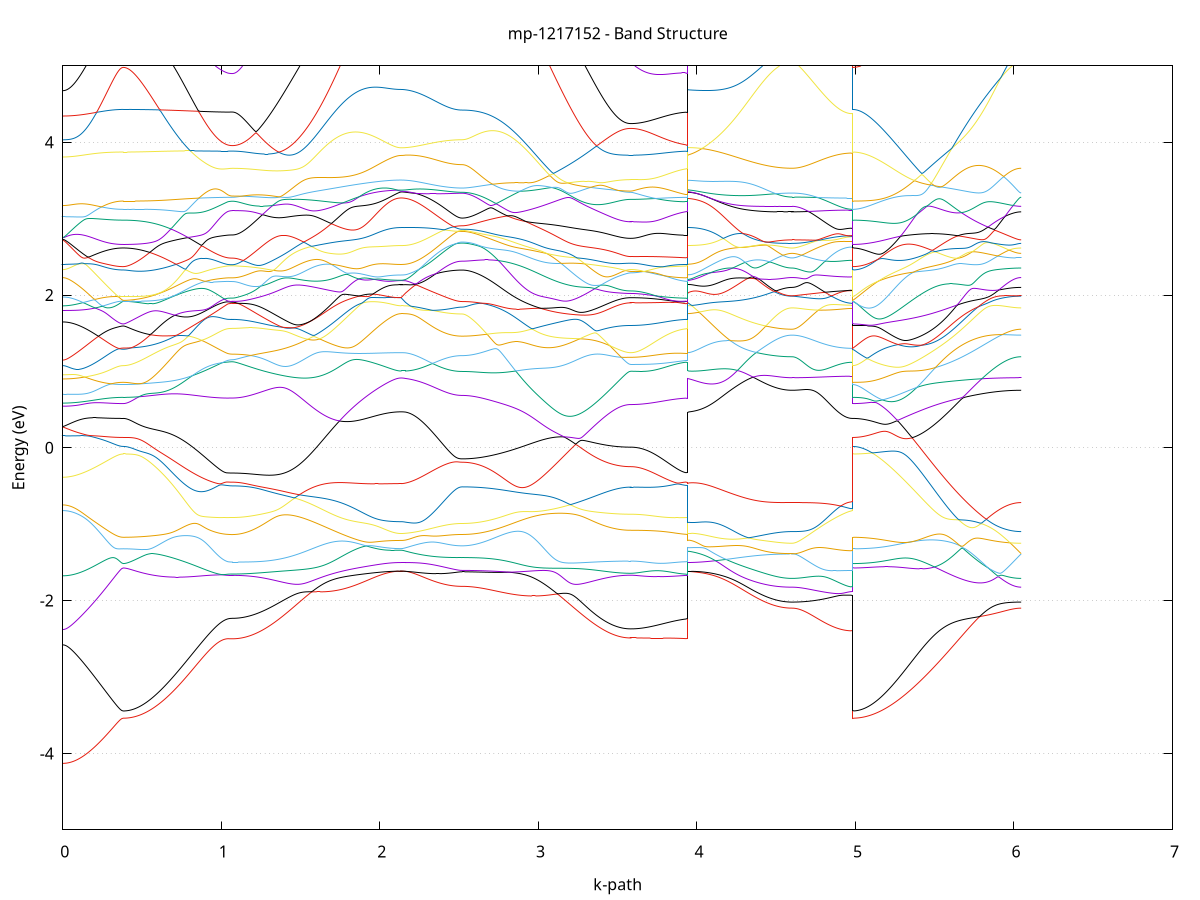 set title 'mp-1217152 - Band Structure'
set xlabel 'k-path'
set ylabel 'Energy (eV)'
set grid y
set yrange [-5:5]
set terminal png size 800,600
set output 'mp-1217152_bands_gnuplot.png'
plot '-' using 1:2 with lines notitle, '-' using 1:2 with lines notitle, '-' using 1:2 with lines notitle, '-' using 1:2 with lines notitle, '-' using 1:2 with lines notitle, '-' using 1:2 with lines notitle, '-' using 1:2 with lines notitle, '-' using 1:2 with lines notitle, '-' using 1:2 with lines notitle, '-' using 1:2 with lines notitle, '-' using 1:2 with lines notitle, '-' using 1:2 with lines notitle, '-' using 1:2 with lines notitle, '-' using 1:2 with lines notitle, '-' using 1:2 with lines notitle, '-' using 1:2 with lines notitle, '-' using 1:2 with lines notitle, '-' using 1:2 with lines notitle, '-' using 1:2 with lines notitle, '-' using 1:2 with lines notitle, '-' using 1:2 with lines notitle, '-' using 1:2 with lines notitle, '-' using 1:2 with lines notitle, '-' using 1:2 with lines notitle, '-' using 1:2 with lines notitle, '-' using 1:2 with lines notitle, '-' using 1:2 with lines notitle, '-' using 1:2 with lines notitle, '-' using 1:2 with lines notitle, '-' using 1:2 with lines notitle, '-' using 1:2 with lines notitle, '-' using 1:2 with lines notitle, '-' using 1:2 with lines notitle, '-' using 1:2 with lines notitle, '-' using 1:2 with lines notitle, '-' using 1:2 with lines notitle, '-' using 1:2 with lines notitle, '-' using 1:2 with lines notitle, '-' using 1:2 with lines notitle, '-' using 1:2 with lines notitle, '-' using 1:2 with lines notitle, '-' using 1:2 with lines notitle, '-' using 1:2 with lines notitle, '-' using 1:2 with lines notitle, '-' using 1:2 with lines notitle, '-' using 1:2 with lines notitle, '-' using 1:2 with lines notitle, '-' using 1:2 with lines notitle, '-' using 1:2 with lines notitle, '-' using 1:2 with lines notitle, '-' using 1:2 with lines notitle, '-' using 1:2 with lines notitle, '-' using 1:2 with lines notitle, '-' using 1:2 with lines notitle, '-' using 1:2 with lines notitle, '-' using 1:2 with lines notitle, '-' using 1:2 with lines notitle, '-' using 1:2 with lines notitle, '-' using 1:2 with lines notitle, '-' using 1:2 with lines notitle, '-' using 1:2 with lines notitle, '-' using 1:2 with lines notitle, '-' using 1:2 with lines notitle, '-' using 1:2 with lines notitle, '-' using 1:2 with lines notitle, '-' using 1:2 with lines notitle, '-' using 1:2 with lines notitle, '-' using 1:2 with lines notitle, '-' using 1:2 with lines notitle, '-' using 1:2 with lines notitle, '-' using 1:2 with lines notitle, '-' using 1:2 with lines notitle, '-' using 1:2 with lines notitle, '-' using 1:2 with lines notitle, '-' using 1:2 with lines notitle, '-' using 1:2 with lines notitle, '-' using 1:2 with lines notitle, '-' using 1:2 with lines notitle, '-' using 1:2 with lines notitle, '-' using 1:2 with lines notitle
0.000000 -34.010094
0.009768 -34.010094
0.019537 -34.010094
0.029305 -34.010094
0.039074 -34.010194
0.048842 -34.010194
0.058611 -34.010194
0.068379 -34.010194
0.078148 -34.010194
0.087916 -34.010194
0.097684 -34.010194
0.107453 -34.010194
0.117221 -34.010294
0.126990 -34.010294
0.136758 -34.010294
0.146527 -34.010294
0.156295 -34.010294
0.166064 -34.010294
0.175832 -34.010394
0.185600 -34.010394
0.195369 -34.010394
0.205137 -34.010394
0.214906 -34.010494
0.224674 -34.010494
0.234443 -34.010494
0.244211 -34.010494
0.253979 -34.010494
0.263748 -34.010594
0.273516 -34.010594
0.283285 -34.010594
0.293053 -34.010594
0.302822 -34.010594
0.312590 -34.010594
0.322359 -34.010594
0.332127 -34.010594
0.341895 -34.010694
0.351664 -34.010694
0.361432 -34.010694
0.371201 -34.010694
0.380969 -34.010694
0.380969 -34.010694
0.390832 -34.010694
0.400694 -34.010694
0.410557 -34.010694
0.420420 -34.010694
0.430282 -34.010694
0.440145 -34.010694
0.450008 -34.010794
0.459870 -34.010794
0.469733 -34.010794
0.479596 -34.010894
0.489458 -34.010994
0.499321 -34.011094
0.509183 -34.011194
0.519046 -34.011394
0.528909 -34.011594
0.538771 -34.011794
0.548634 -34.012094
0.558497 -34.012394
0.568359 -34.012694
0.578222 -34.013094
0.588084 -34.013494
0.597947 -34.013994
0.607810 -34.014494
0.617672 -34.015094
0.627535 -34.015694
0.637398 -34.016394
0.647260 -34.017094
0.657123 -34.017794
0.666986 -34.018594
0.676848 -34.019494
0.686711 -34.020294
0.696573 -34.021194
0.706436 -34.022194
0.716299 -34.023094
0.726161 -34.024094
0.736024 -34.025094
0.745887 -34.026094
0.755749 -34.027194
0.765612 -34.028194
0.775474 -34.029194
0.785337 -34.030294
0.795200 -34.031294
0.805062 -34.032294
0.814925 -34.033294
0.824788 -34.034294
0.834650 -34.035294
0.844513 -34.036294
0.854375 -34.037194
0.864238 -34.038094
0.874101 -34.038894
0.883963 -34.039794
0.893826 -34.040594
0.903689 -34.041294
0.913551 -34.041994
0.923414 -34.042694
0.933277 -34.043394
0.943139 -34.043894
0.953002 -34.044494
0.962864 -34.044994
0.972727 -34.045394
0.982590 -34.045794
0.992452 -34.046194
1.002315 -34.046494
1.012178 -34.046694
1.022040 -34.046894
1.031903 -34.046994
1.041765 -34.047094
1.041765 -34.047094
1.051038 -34.047194
1.060311 -34.047194
1.069584 -34.047194
1.069584 -34.047194
1.079532 -34.047194
1.089479 -34.047094
1.099427 -34.046894
1.109374 -34.046694
1.119321 -34.046294
1.129269 -34.045994
1.139216 -34.045494
1.149164 -34.044994
1.159111 -34.044394
1.169059 -34.043694
1.179006 -34.042994
1.188953 -34.042194
1.198901 -34.041394
1.208848 -34.040394
1.218796 -34.039494
1.228743 -34.038394
1.238690 -34.037294
1.248638 -34.036094
1.258585 -34.034894
1.268533 -34.033494
1.278480 -34.032194
1.288428 -34.030794
1.298375 -34.029294
1.308322 -34.027694
1.318270 -34.026094
1.328217 -34.024494
1.338165 -34.022794
1.348112 -34.020994
1.358059 -34.019194
1.368007 -34.017394
1.377954 -34.015394
1.387902 -34.013494
1.397849 -34.011494
1.407797 -34.009494
1.417744 -34.007394
1.427691 -34.005194
1.437639 -34.003094
1.447586 -34.000894
1.457534 -33.998594
1.467481 -33.996394
1.477428 -33.994094
1.487376 -33.991694
1.497323 -33.989394
1.507271 -33.986994
1.517218 -33.984594
1.527166 -33.982094
1.537113 -33.979694
1.547060 -33.977194
1.557008 -33.974694
1.566955 -33.972194
1.576903 -33.969694
1.586850 -33.967194
1.596797 -33.964694
1.606745 -33.962094
1.616692 -33.959594
1.626640 -33.957094
1.636587 -33.954494
1.646535 -33.951994
1.656482 -33.949594
1.666429 -33.947194
1.676377 -33.945194
1.686324 -33.945794
1.696272 -33.950694
1.706219 -33.956394
1.716167 -33.962194
1.726114 -33.967994
1.736061 -33.973794
1.746009 -33.979594
1.755956 -33.985194
1.765904 -33.990794
1.775851 -33.996294
1.785798 -34.001694
1.795746 -34.006994
1.805693 -34.012194
1.815641 -34.017294
1.825588 -34.022294
1.835536 -34.027094
1.845483 -34.031894
1.855430 -34.036494
1.865378 -34.040994
1.875325 -34.045394
1.885273 -34.049694
1.895220 -34.053794
1.905167 -34.057694
1.915115 -34.061594
1.925062 -34.065194
1.935010 -34.068794
1.944957 -34.072094
1.954905 -34.075294
1.964852 -34.078394
1.974799 -34.081294
1.984747 -34.083994
1.994694 -34.086594
2.004642 -34.088994
2.014589 -34.091194
2.024536 -34.093294
2.034484 -34.095194
2.044431 -34.096894
2.054379 -34.098394
2.064326 -34.099794
2.074274 -34.100894
2.084221 -34.101894
2.094168 -34.102694
2.104116 -34.103394
2.114063 -34.103794
2.124011 -34.104094
2.133958 -34.104194
2.133958 -34.104194
2.143231 -34.104194
2.152504 -34.104194
2.161777 -34.104294
2.161777 -34.104294
2.171683 -34.104194
2.181589 -34.104194
2.191495 -34.104194
2.201401 -34.104094
2.211307 -34.103994
2.221213 -34.103994
2.231119 -34.103894
2.241025 -34.103794
2.250931 -34.103694
2.260837 -34.103594
2.270743 -34.103494
2.280649 -34.103394
2.290555 -34.103294
2.300461 -34.103194
2.310367 -34.103094
2.320273 -34.102994
2.330179 -34.102794
2.340085 -34.102694
2.349991 -34.102594
2.359897 -34.102494
2.369803 -34.102394
2.379709 -34.102294
2.389615 -34.102194
2.399521 -34.102094
2.409426 -34.101994
2.419332 -34.101894
2.429238 -34.101794
2.439144 -34.101694
2.449050 -34.101594
2.458956 -34.101594
2.468862 -34.101494
2.478768 -34.101494
2.488674 -34.101494
2.498580 -34.101394
2.508486 -34.101394
2.518392 -34.101394
2.518392 -34.101394
2.528340 -34.101294
2.538287 -34.100994
2.548235 -34.100594
2.558182 -34.099994
2.568129 -34.099194
2.578077 -34.098194
2.588024 -34.096994
2.597972 -34.095694
2.607919 -34.094194
2.617866 -34.092494
2.627814 -34.090594
2.637761 -34.088594
2.647709 -34.086394
2.657656 -34.083994
2.667604 -34.081494
2.677551 -34.078794
2.687498 -34.075894
2.697446 -34.072894
2.707393 -34.069694
2.717341 -34.066394
2.727288 -34.062894
2.737235 -34.059294
2.747183 -34.055494
2.757130 -34.051594
2.767078 -34.047594
2.777025 -34.043394
2.786973 -34.039094
2.796920 -34.034694
2.806867 -34.030094
2.816815 -34.025394
2.826762 -34.020694
2.836710 -34.015794
2.846657 -34.010794
2.856604 -34.005694
2.866552 -34.000494
2.876499 -33.995294
2.886447 -33.989994
2.896394 -33.984594
2.906342 -33.979194
2.916289 -33.973794
2.926236 -33.968394
2.936184 -33.963094
2.946131 -33.957994
2.956079 -33.953694
2.966026 -33.950694
2.975974 -33.949894
2.985921 -33.950594
2.995868 -33.951994
3.005816 -33.953694
3.015763 -33.955594
3.025711 -33.957694
3.035658 -33.959694
3.045605 -33.961794
3.055553 -33.963994
3.065500 -33.966094
3.075448 -33.968194
3.085395 -33.970394
3.095343 -33.972494
3.105290 -33.974694
3.115237 -33.976794
3.125185 -33.978994
3.135132 -33.981094
3.145080 -33.983194
3.155027 -33.985194
3.164974 -33.987294
3.174922 -33.989294
3.184869 -33.991294
3.194817 -33.993294
3.204764 -33.995294
3.214712 -33.997194
3.224659 -33.999094
3.234606 -34.000994
3.244554 -34.002794
3.254501 -34.004594
3.264449 -34.006294
3.274396 -34.008094
3.284343 -34.009694
3.294291 -34.011394
3.304238 -34.012994
3.314186 -34.014494
3.324133 -34.015994
3.334081 -34.017494
3.344028 -34.018894
3.353975 -34.020294
3.363923 -34.021594
3.373870 -34.022794
3.383818 -34.023994
3.393765 -34.025194
3.403712 -34.026294
3.413660 -34.027294
3.423607 -34.028294
3.433555 -34.029294
3.443502 -34.030194
3.453450 -34.030994
3.463397 -34.031694
3.473344 -34.032394
3.483292 -34.033094
3.493239 -34.033694
3.503187 -34.034194
3.513134 -34.034694
3.523082 -34.035094
3.533029 -34.035394
3.542976 -34.035694
3.552924 -34.035894
3.562871 -34.036094
3.572819 -34.036194
3.582766 -34.036194
3.582766 -34.036194
3.592672 -34.036194
3.602578 -34.036294
3.612484 -34.036394
3.622390 -34.036494
3.632296 -34.036694
3.642202 -34.036894
3.652108 -34.037094
3.662014 -34.037394
3.671920 -34.037694
3.681826 -34.037994
3.691732 -34.038394
3.701638 -34.038694
3.711544 -34.039094
3.721450 -34.039494
3.731356 -34.039994
3.741262 -34.040394
3.751168 -34.040894
3.761074 -34.041294
3.770980 -34.041794
3.780886 -34.042194
3.790792 -34.042694
3.800698 -34.043094
3.810604 -34.043494
3.820510 -34.043894
3.830416 -34.044294
3.840322 -34.044694
3.850228 -34.045094
3.860134 -34.045394
3.870039 -34.045694
3.879945 -34.045994
3.889851 -34.046294
3.899757 -34.046494
3.909663 -34.046694
3.919569 -34.046894
3.929475 -34.046994
3.939381 -34.047094
3.939381 -34.104294
3.949244 -34.104494
3.959107 -34.104794
3.968969 -34.105194
3.978832 -34.105694
3.988695 -34.106294
3.998557 -34.106894
4.008420 -34.107594
4.018282 -34.108294
4.028145 -34.109094
4.038008 -34.109894
4.047870 -34.110694
4.057733 -34.111494
4.067596 -34.112194
4.077458 -34.112994
4.087321 -34.113794
4.097183 -34.114594
4.107046 -34.115394
4.116909 -34.116094
4.126771 -34.116794
4.136634 -34.117494
4.146497 -34.118194
4.156359 -34.118894
4.166222 -34.119594
4.176084 -34.120194
4.185947 -34.120794
4.195810 -34.121394
4.205672 -34.121894
4.215535 -34.122494
4.225398 -34.122994
4.235260 -34.123494
4.245123 -34.123994
4.254986 -34.124394
4.264848 -34.124794
4.274711 -34.125194
4.284573 -34.125594
4.294436 -34.125994
4.304299 -34.126394
4.314161 -34.126694
4.324024 -34.126994
4.333887 -34.127294
4.343749 -34.127594
4.353612 -34.127794
4.363474 -34.128094
4.373337 -34.128294
4.383200 -34.128494
4.393062 -34.128694
4.402925 -34.128894
4.412788 -34.129094
4.422650 -34.129294
4.432513 -34.129394
4.442376 -34.129594
4.452238 -34.129694
4.462101 -34.129794
4.471963 -34.129894
4.481826 -34.129994
4.491689 -34.130094
4.501551 -34.130194
4.511414 -34.130294
4.521277 -34.130394
4.531139 -34.130394
4.541002 -34.130494
4.550864 -34.130494
4.560727 -34.130494
4.570590 -34.130594
4.580452 -34.130594
4.590315 -34.130594
4.600178 -34.130594
4.600178 -34.130594
4.609946 -34.130594
4.619714 -34.130594
4.629483 -34.130594
4.639251 -34.130594
4.649020 -34.130494
4.658788 -34.130494
4.668557 -34.130494
4.678325 -34.130394
4.688094 -34.130394
4.697862 -34.130394
4.707630 -34.130294
4.717399 -34.130294
4.727167 -34.130194
4.736936 -34.130194
4.746704 -34.130094
4.756473 -34.130094
4.766241 -34.129994
4.776010 -34.129994
4.785778 -34.129894
4.795546 -34.129894
4.805315 -34.129794
4.815083 -34.129694
4.824852 -34.129694
4.834620 -34.129594
4.844389 -34.129594
4.854157 -34.129494
4.863926 -34.129494
4.873694 -34.129394
4.883462 -34.129394
4.893231 -34.129394
4.902999 -34.129294
4.912768 -34.129294
4.922536 -34.129294
4.932305 -34.129194
4.942073 -34.129194
4.951841 -34.129194
4.961610 -34.129194
4.971378 -34.129194
4.981147 -34.129194
4.981147 -34.010694
4.991094 -34.010594
5.001042 -34.010494
5.010989 -34.010394
5.020936 -34.010094
5.030884 -34.009794
5.040831 -34.009394
5.050779 -34.008994
5.060726 -34.008494
5.070674 -34.007894
5.080621 -34.007194
5.090568 -34.006494
5.100516 -34.005694
5.110463 -34.004894
5.120411 -34.003994
5.130358 -34.002994
5.140306 -34.001994
5.150253 -34.000894
5.160200 -33.999694
5.170148 -33.998494
5.180095 -33.997194
5.190043 -33.995894
5.199990 -33.994494
5.209937 -33.992994
5.219885 -33.991494
5.229832 -33.989894
5.239780 -33.988294
5.249727 -33.986594
5.259675 -33.984894
5.269622 -33.983094
5.279569 -33.981294
5.289517 -33.979494
5.299464 -33.977594
5.309412 -33.975594
5.319359 -33.973694
5.329306 -33.971694
5.339254 -33.969594
5.349201 -33.967594
5.359149 -33.965494
5.369096 -33.963394
5.379044 -33.961194
5.388991 -33.959094
5.398938 -33.956994
5.408886 -33.954894
5.418833 -33.952794
5.428781 -33.950694
5.438728 -33.948694
5.448675 -33.946794
5.458623 -33.944894
5.468570 -33.943194
5.478518 -33.941694
5.488465 -33.940494
5.498413 -33.939594
5.508360 -33.939094
5.518307 -33.939094
5.528255 -33.939894
5.538202 -33.941394
5.548150 -33.943794
5.558097 -33.946994
5.568044 -33.950894
5.577992 -33.955294
5.587939 -33.960194
5.597887 -33.965394
5.607834 -33.970794
5.617782 -33.976394
5.627729 -33.982194
5.637676 -33.987894
5.647624 -33.993694
5.657571 -33.999494
5.667519 -34.005294
5.677466 -34.010994
5.687413 -34.016694
5.697361 -34.022294
5.707308 -34.027794
5.717256 -34.033294
5.727203 -34.038594
5.737151 -34.043894
5.747098 -34.048994
5.757045 -34.053994
5.766993 -34.058894
5.776940 -34.063694
5.786888 -34.068294
5.796835 -34.072794
5.806783 -34.077094
5.816730 -34.081294
5.826677 -34.085394
5.836625 -34.089294
5.846572 -34.092994
5.856520 -34.096594
5.866467 -34.099994
5.876414 -34.103194
5.886362 -34.106294
5.896309 -34.109194
5.906257 -34.111894
5.916204 -34.114494
5.926152 -34.116794
5.936099 -34.118994
5.946046 -34.120994
5.955994 -34.122794
5.965941 -34.124394
5.975889 -34.125894
5.985836 -34.127094
5.995783 -34.128194
6.005731 -34.128994
6.015678 -34.129694
6.025626 -34.130194
6.035573 -34.130494
6.045521 -34.130594
e
0.000000 -33.835294
0.009768 -33.835294
0.019537 -33.835394
0.029305 -33.835594
0.039074 -33.835894
0.048842 -33.836194
0.058611 -33.836594
0.068379 -33.837094
0.078148 -33.837594
0.087916 -33.838194
0.097684 -33.838794
0.107453 -33.839494
0.117221 -33.840194
0.126990 -33.840894
0.136758 -33.841694
0.146527 -33.842494
0.156295 -33.843294
0.166064 -33.844194
0.175832 -33.844994
0.185600 -33.845894
0.195369 -33.846694
0.205137 -33.847594
0.214906 -33.848394
0.224674 -33.849194
0.234443 -33.849994
0.244211 -33.850694
0.253979 -33.851394
0.263748 -33.852094
0.273516 -33.852794
0.283285 -33.853394
0.293053 -33.853894
0.302822 -33.854394
0.312590 -33.854894
0.322359 -33.855194
0.332127 -33.855594
0.341895 -33.855894
0.351664 -33.856094
0.361432 -33.856194
0.371201 -33.856294
0.380969 -33.856294
0.380969 -33.856294
0.390832 -33.856394
0.400694 -33.856494
0.410557 -33.856594
0.420420 -33.856794
0.430282 -33.857094
0.440145 -33.857394
0.450008 -33.857794
0.459870 -33.858194
0.469733 -33.858594
0.479596 -33.858994
0.489458 -33.859494
0.499321 -33.859894
0.509183 -33.860394
0.519046 -33.860794
0.528909 -33.861294
0.538771 -33.861694
0.548634 -33.862094
0.558497 -33.862494
0.568359 -33.862794
0.578222 -33.863194
0.588084 -33.863594
0.597947 -33.863994
0.607810 -33.864394
0.617672 -33.864894
0.627535 -33.865494
0.637398 -33.866094
0.647260 -33.866894
0.657123 -33.867894
0.666986 -33.868994
0.676848 -33.870194
0.686711 -33.871694
0.696573 -33.873294
0.706436 -33.874994
0.716299 -33.876894
0.726161 -33.878894
0.736024 -33.880894
0.745887 -33.882994
0.755749 -33.885194
0.765612 -33.887494
0.775474 -33.889694
0.785337 -33.891994
0.795200 -33.894194
0.805062 -33.896394
0.814925 -33.898594
0.824788 -33.900794
0.834650 -33.902894
0.844513 -33.904894
0.854375 -33.906894
0.864238 -33.908894
0.874101 -33.910794
0.883963 -33.912594
0.893826 -33.914294
0.903689 -33.915894
0.913551 -33.917494
0.923414 -33.918994
0.933277 -33.920294
0.943139 -33.921594
0.953002 -33.922794
0.962864 -33.923894
0.972727 -33.924894
0.982590 -33.925694
0.992452 -33.926494
1.002315 -33.927194
1.012178 -33.927794
1.022040 -33.928194
1.031903 -33.928594
1.041765 -33.928794
1.041765 -33.928794
1.051038 -33.928994
1.060311 -33.929094
1.069584 -33.929194
1.069584 -33.929194
1.079532 -33.929194
1.089479 -33.929094
1.099427 -33.928894
1.109374 -33.928794
1.119321 -33.928494
1.129269 -33.928194
1.139216 -33.927894
1.149164 -33.927494
1.159111 -33.926994
1.169059 -33.926594
1.179006 -33.925994
1.188953 -33.925394
1.198901 -33.924794
1.208848 -33.924094
1.218796 -33.923394
1.228743 -33.922594
1.238690 -33.921794
1.248638 -33.920894
1.258585 -33.919994
1.268533 -33.919094
1.278480 -33.918094
1.288428 -33.917094
1.298375 -33.916094
1.308322 -33.914994
1.318270 -33.913894
1.328217 -33.912794
1.338165 -33.911594
1.348112 -33.910494
1.358059 -33.909294
1.368007 -33.908094
1.377954 -33.906994
1.387902 -33.905794
1.397849 -33.904594
1.407797 -33.903494
1.417744 -33.902394
1.427691 -33.901294
1.437639 -33.900294
1.447586 -33.899294
1.457534 -33.898294
1.467481 -33.897494
1.477428 -33.896694
1.487376 -33.896094
1.497323 -33.895594
1.507271 -33.895194
1.517218 -33.894994
1.527166 -33.894894
1.537113 -33.895094
1.547060 -33.895594
1.557008 -33.896194
1.566955 -33.897194
1.576903 -33.898394
1.586850 -33.899894
1.596797 -33.901794
1.606745 -33.903894
1.616692 -33.906294
1.626640 -33.909094
1.636587 -33.912994
1.646535 -33.919094
1.656482 -33.925194
1.666429 -33.931194
1.676377 -33.936794
1.686324 -33.939894
1.696272 -33.938594
1.706219 -33.938794
1.716167 -33.943094
1.726114 -33.947494
1.736061 -33.951994
1.746009 -33.956494
1.755956 -33.960994
1.765904 -33.965494
1.775851 -33.969994
1.785798 -33.974494
1.795746 -33.978894
1.805693 -33.983294
1.815641 -33.987694
1.825588 -33.991894
1.835536 -33.996094
1.845483 -34.000294
1.855430 -34.004294
1.865378 -34.008294
1.875325 -34.012094
1.885273 -34.015894
1.895220 -34.019494
1.905167 -34.023094
1.915115 -34.026494
1.925062 -34.029694
1.935010 -34.032894
1.944957 -34.035894
1.954905 -34.038794
1.964852 -34.041594
1.974799 -34.044194
1.984747 -34.046694
1.994694 -34.048994
2.004642 -34.051194
2.014589 -34.053194
2.024536 -34.054994
2.034484 -34.056794
2.044431 -34.058294
2.054379 -34.059694
2.064326 -34.060894
2.074274 -34.061994
2.084221 -34.062894
2.094168 -34.063694
2.104116 -34.064194
2.114063 -34.064694
2.124011 -34.064894
2.133958 -34.064994
2.133958 -34.064994
2.143231 -34.064994
2.152504 -34.064894
2.161777 -34.064794
2.161777 -34.064794
2.171683 -34.064794
2.181589 -34.064794
2.191495 -34.064794
2.201401 -34.064694
2.211307 -34.064694
2.221213 -34.064694
2.231119 -34.064694
2.241025 -34.064594
2.250931 -34.064594
2.260837 -34.064594
2.270743 -34.064494
2.280649 -34.064494
2.290555 -34.064394
2.300461 -34.064394
2.310367 -34.064394
2.320273 -34.064294
2.330179 -34.064294
2.340085 -34.064194
2.349991 -34.064194
2.359897 -34.064094
2.369803 -34.064094
2.379709 -34.064094
2.389615 -34.063994
2.399521 -34.063994
2.409426 -34.063894
2.419332 -34.063894
2.429238 -34.063894
2.439144 -34.063894
2.449050 -34.063794
2.458956 -34.063794
2.468862 -34.063794
2.478768 -34.063794
2.488674 -34.063794
2.498580 -34.063794
2.508486 -34.063694
2.518392 -34.063694
2.518392 -34.063694
2.528340 -34.063694
2.538287 -34.063394
2.548235 -34.062994
2.558182 -34.062394
2.568129 -34.061694
2.578077 -34.060794
2.588024 -34.059694
2.597972 -34.058494
2.607919 -34.057094
2.617866 -34.055594
2.627814 -34.053894
2.637761 -34.052094
2.647709 -34.050094
2.657656 -34.047894
2.667604 -34.045594
2.677551 -34.043194
2.687498 -34.040594
2.697446 -34.037894
2.707393 -34.034994
2.717341 -34.032094
2.727288 -34.028894
2.737235 -34.025694
2.747183 -34.022294
2.757130 -34.018894
2.767078 -34.015294
2.777025 -34.011594
2.786973 -34.007794
2.796920 -34.003894
2.806867 -33.999894
2.816815 -33.995794
2.826762 -33.991594
2.836710 -33.987394
2.846657 -33.983094
2.856604 -33.978794
2.866552 -33.974394
2.876499 -33.969994
2.886447 -33.965494
2.896394 -33.960994
2.906342 -33.956594
2.916289 -33.952094
2.926236 -33.947594
2.936184 -33.943194
2.946131 -33.938794
2.956079 -33.936994
2.966026 -33.936194
2.975974 -33.933294
2.985921 -33.928794
2.995868 -33.923594
3.005816 -33.918094
3.015763 -33.912394
3.025711 -33.907694
3.035658 -33.904594
3.045605 -33.901694
3.055553 -33.898994
3.065500 -33.896594
3.075448 -33.894394
3.085395 -33.892494
3.095343 -33.890794
3.105290 -33.889294
3.115237 -33.888094
3.125185 -33.887194
3.135132 -33.886394
3.145080 -33.885794
3.155027 -33.885394
3.164974 -33.885094
3.174922 -33.884994
3.184869 -33.885094
3.194817 -33.885194
3.204764 -33.885494
3.214712 -33.885794
3.224659 -33.886194
3.234606 -33.886694
3.244554 -33.887194
3.254501 -33.887794
3.264449 -33.888494
3.274396 -33.889094
3.284343 -33.889794
3.294291 -33.890494
3.304238 -33.891194
3.314186 -33.891894
3.324133 -33.892694
3.334081 -33.893394
3.344028 -33.894094
3.353975 -33.894794
3.363923 -33.895494
3.373870 -33.896194
3.383818 -33.896894
3.393765 -33.897494
3.403712 -33.898094
3.413660 -33.898794
3.423607 -33.899294
3.433555 -33.899894
3.443502 -33.900394
3.453450 -33.900894
3.463397 -33.901394
3.473344 -33.901794
3.483292 -33.902194
3.493239 -33.902494
3.503187 -33.902894
3.513134 -33.903194
3.523082 -33.903394
3.533029 -33.903594
3.542976 -33.903794
3.552924 -33.903894
3.562871 -33.903994
3.572819 -33.904094
3.582766 -33.904094
3.582766 -33.904094
3.592672 -33.904194
3.602578 -33.904294
3.612484 -33.904594
3.622390 -33.904894
3.632296 -33.905294
3.642202 -33.905794
3.652108 -33.906394
3.662014 -33.907094
3.671920 -33.907794
3.681826 -33.908594
3.691732 -33.909494
3.701638 -33.910394
3.711544 -33.911294
3.721450 -33.912294
3.731356 -33.913294
3.741262 -33.914294
3.751168 -33.915294
3.761074 -33.916294
3.770980 -33.917294
3.780886 -33.918294
3.790792 -33.919294
3.800698 -33.920294
3.810604 -33.921194
3.820510 -33.922094
3.830416 -33.922894
3.840322 -33.923794
3.850228 -33.924494
3.860134 -33.925194
3.870039 -33.925894
3.879945 -33.926494
3.889851 -33.926994
3.899757 -33.927494
3.909663 -33.927894
3.919569 -33.928294
3.929475 -33.928594
3.939381 -33.928794
3.939381 -34.064794
3.949244 -34.064394
3.959107 -34.063894
3.968969 -34.063094
3.978832 -34.062194
3.988695 -34.061194
3.998557 -34.059994
4.008420 -34.058594
4.018282 -34.057194
4.028145 -34.055594
4.038008 -34.053994
4.047870 -34.052194
4.057733 -34.050394
4.067596 -34.048494
4.077458 -34.046594
4.087321 -34.044494
4.097183 -34.042494
4.107046 -34.040294
4.116909 -34.038194
4.126771 -34.035894
4.136634 -34.033694
4.146497 -34.031394
4.156359 -34.029094
4.166222 -34.026694
4.176084 -34.024294
4.185947 -34.021994
4.195810 -34.019494
4.205672 -34.017094
4.215535 -34.014694
4.225398 -34.012294
4.235260 -34.009794
4.245123 -34.007394
4.254986 -34.004894
4.264848 -34.002494
4.274711 -34.000094
4.284573 -33.997694
4.294436 -33.995294
4.304299 -33.992894
4.314161 -33.990594
4.324024 -33.988194
4.333887 -33.985994
4.343749 -33.983694
4.353612 -33.981494
4.363474 -33.979394
4.373337 -33.977194
4.383200 -33.975194
4.393062 -33.973194
4.402925 -33.971194
4.412788 -33.969394
4.422650 -33.967494
4.432513 -33.965794
4.442376 -33.964094
4.452238 -33.962594
4.462101 -33.961094
4.471963 -33.959694
4.481826 -33.958294
4.491689 -33.957094
4.501551 -33.955994
4.511414 -33.954894
4.521277 -33.953994
4.531139 -33.953194
4.541002 -33.952394
4.550864 -33.951794
4.560727 -33.951294
4.570590 -33.950894
4.580452 -33.950594
4.590315 -33.950494
4.600178 -33.950394
4.600178 -33.950394
4.609946 -33.950394
4.619714 -33.950394
4.629483 -33.950394
4.639251 -33.950394
4.649020 -33.950294
4.658788 -33.950294
4.668557 -33.950294
4.678325 -33.950194
4.688094 -33.950194
4.697862 -33.950094
4.707630 -33.949994
4.717399 -33.949994
4.727167 -33.949894
4.736936 -33.949794
4.746704 -33.949794
4.756473 -33.949694
4.766241 -33.949594
4.776010 -33.949494
4.785778 -33.949394
4.795546 -33.949394
4.805315 -33.949294
4.815083 -33.949194
4.824852 -33.949094
4.834620 -33.948994
4.844389 -33.948994
4.854157 -33.948894
4.863926 -33.948794
4.873694 -33.948794
4.883462 -33.948694
4.893231 -33.948594
4.902999 -33.948594
4.912768 -33.948494
4.922536 -33.948494
4.932305 -33.948494
4.942073 -33.948394
4.951841 -33.948394
4.961610 -33.948394
4.971378 -33.948394
4.981147 -33.948394
4.981147 -33.856294
4.991094 -33.856294
5.001042 -33.856194
5.010989 -33.856094
5.020936 -33.855894
5.030884 -33.855694
5.040831 -33.855394
5.050779 -33.855094
5.060726 -33.854694
5.070674 -33.854294
5.080621 -33.853794
5.090568 -33.853294
5.100516 -33.852694
5.110463 -33.852094
5.120411 -33.851394
5.130358 -33.850694
5.140306 -33.849994
5.150253 -33.849094
5.160200 -33.848294
5.170148 -33.847394
5.180095 -33.846494
5.190043 -33.845494
5.199990 -33.844494
5.209937 -33.843394
5.219885 -33.842294
5.229832 -33.841194
5.239780 -33.839994
5.249727 -33.838794
5.259675 -33.837594
5.269622 -33.836294
5.279569 -33.834994
5.289517 -33.833594
5.299464 -33.832294
5.309412 -33.830894
5.319359 -33.829494
5.329306 -33.828094
5.339254 -33.826594
5.349201 -33.825194
5.359149 -33.823694
5.369096 -33.822194
5.379044 -33.820694
5.388991 -33.819194
5.398938 -33.817694
5.408886 -33.816194
5.418833 -33.821894
5.428781 -33.828294
5.438728 -33.834594
5.448675 -33.840894
5.458623 -33.847094
5.468570 -33.853194
5.478518 -33.858994
5.488465 -33.864594
5.498413 -33.869894
5.508360 -33.874694
5.518307 -33.878894
5.528255 -33.882394
5.538202 -33.885094
5.548150 -33.886894
5.558097 -33.887794
5.568044 -33.888094
5.577992 -33.887594
5.587939 -33.886694
5.597887 -33.885494
5.607834 -33.883894
5.617782 -33.882094
5.627729 -33.880094
5.637676 -33.877994
5.647624 -33.875794
5.657571 -33.873494
5.667519 -33.871194
5.677466 -33.868794
5.687413 -33.866394
5.697361 -33.863994
5.707308 -33.863494
5.717256 -33.867994
5.727203 -33.872494
5.737151 -33.876894
5.747098 -33.881194
5.757045 -33.885394
5.766993 -33.889494
5.776940 -33.893494
5.786888 -33.897394
5.796835 -33.901194
5.806783 -33.904894
5.816730 -33.908394
5.826677 -33.911894
5.836625 -33.915194
5.846572 -33.918294
5.856520 -33.921394
5.866467 -33.924294
5.876414 -33.926994
5.886362 -33.929594
5.896309 -33.932094
5.906257 -33.934394
5.916204 -33.936594
5.926152 -33.938594
5.936099 -33.940494
5.946046 -33.942194
5.955994 -33.943794
5.965941 -33.945194
5.975889 -33.946394
5.985836 -33.947394
5.995783 -33.948394
6.005731 -33.949094
6.015678 -33.949694
6.025626 -33.950094
6.035573 -33.950294
6.045521 -33.950394
e
0.000000 -33.787894
0.009768 -33.787894
0.019537 -33.787894
0.029305 -33.787894
0.039074 -33.787894
0.048842 -33.787894
0.058611 -33.787994
0.068379 -33.787994
0.078148 -33.787994
0.087916 -33.787994
0.097684 -33.788094
0.107453 -33.788094
0.117221 -33.788094
0.126990 -33.788094
0.136758 -33.788194
0.146527 -33.788194
0.156295 -33.788194
0.166064 -33.788194
0.175832 -33.788294
0.185600 -33.788294
0.195369 -33.788294
0.205137 -33.788294
0.214906 -33.788294
0.224674 -33.788194
0.234443 -33.788194
0.244211 -33.788194
0.253979 -33.788194
0.263748 -33.788194
0.273516 -33.788094
0.283285 -33.788094
0.293053 -33.788094
0.302822 -33.787994
0.312590 -33.787994
0.322359 -33.787994
0.332127 -33.787894
0.341895 -33.787894
0.351664 -33.787894
0.361432 -33.787894
0.371201 -33.787894
0.380969 -33.787894
0.380969 -33.787894
0.390832 -33.787894
0.400694 -33.788094
0.410557 -33.788494
0.420420 -33.788894
0.430282 -33.789494
0.440145 -33.790194
0.450008 -33.791094
0.459870 -33.791994
0.469733 -33.793094
0.479596 -33.794394
0.489458 -33.795694
0.499321 -33.797194
0.509183 -33.798694
0.519046 -33.800394
0.528909 -33.802094
0.538771 -33.803894
0.548634 -33.805694
0.558497 -33.807594
0.568359 -33.809394
0.578222 -33.811294
0.588084 -33.813094
0.597947 -33.814794
0.607810 -33.816494
0.617672 -33.817994
0.627535 -33.819294
0.637398 -33.820494
0.647260 -33.821394
0.657123 -33.821994
0.666986 -33.822294
0.676848 -33.822394
0.686711 -33.822094
0.696573 -33.821494
0.706436 -33.820594
0.716299 -33.819394
0.726161 -33.817994
0.736024 -33.816294
0.745887 -33.814294
0.755749 -33.812094
0.765612 -33.809794
0.775474 -33.807194
0.785337 -33.804494
0.795200 -33.801594
0.805062 -33.798494
0.814925 -33.795294
0.824788 -33.791894
0.834650 -33.788494
0.844513 -33.784894
0.854375 -33.781194
0.864238 -33.777394
0.874101 -33.773494
0.883963 -33.769494
0.893826 -33.765394
0.903689 -33.761294
0.913551 -33.757094
0.923414 -33.752794
0.933277 -33.748494
0.943139 -33.744094
0.953002 -33.739694
0.962864 -33.735394
0.972727 -33.730994
0.982590 -33.726594
0.992452 -33.722294
1.002315 -33.718094
1.012178 -33.713994
1.022040 -33.710194
1.031903 -33.706894
1.041765 -33.704394
1.041765 -33.704394
1.051038 -33.703494
1.060311 -33.702894
1.069584 -33.702694
1.069584 -33.702694
1.079532 -33.702694
1.089479 -33.702894
1.099427 -33.703194
1.109374 -33.703494
1.119321 -33.703994
1.129269 -33.704594
1.139216 -33.705294
1.149164 -33.706194
1.159111 -33.707094
1.169059 -33.708194
1.179006 -33.709394
1.188953 -33.710794
1.198901 -33.712294
1.208848 -33.713894
1.218796 -33.715594
1.228743 -33.717594
1.238690 -33.719594
1.248638 -33.721794
1.258585 -33.724194
1.268533 -33.726794
1.278480 -33.729494
1.288428 -33.732294
1.298375 -33.735294
1.308322 -33.738494
1.318270 -33.741894
1.328217 -33.745394
1.338165 -33.749094
1.348112 -33.752994
1.358059 -33.756994
1.368007 -33.761194
1.377954 -33.765494
1.387902 -33.769994
1.397849 -33.774594
1.407797 -33.779294
1.417744 -33.784194
1.427691 -33.789194
1.437639 -33.794394
1.447586 -33.799594
1.457534 -33.804994
1.467481 -33.810494
1.477428 -33.816094
1.487376 -33.821694
1.497323 -33.827494
1.507271 -33.833294
1.517218 -33.839194
1.527166 -33.845194
1.537113 -33.851194
1.547060 -33.857194
1.557008 -33.863394
1.566955 -33.869494
1.576903 -33.875694
1.586850 -33.881894
1.596797 -33.888094
1.606745 -33.894294
1.616692 -33.900494
1.626640 -33.906794
1.636587 -33.912094
1.646535 -33.915294
1.656482 -33.918794
1.666429 -33.922494
1.676377 -33.926294
1.686324 -33.930394
1.696272 -33.934494
1.706219 -33.936294
1.716167 -33.933994
1.726114 -33.931594
1.736061 -33.929194
1.746009 -33.926894
1.755956 -33.924494
1.765904 -33.922194
1.775851 -33.919894
1.785798 -33.917694
1.795746 -33.915394
1.805693 -33.913194
1.815641 -33.911094
1.825588 -33.908994
1.835536 -33.906894
1.845483 -33.904894
1.855430 -33.902994
1.865378 -33.900994
1.875325 -33.899194
1.885273 -33.897394
1.895220 -33.895594
1.905167 -33.893894
1.915115 -33.892294
1.925062 -33.890694
1.935010 -33.889194
1.944957 -33.887794
1.954905 -33.886394
1.964852 -33.885094
1.974799 -33.883794
1.984747 -33.882694
1.994694 -33.881594
2.004642 -33.880494
2.014589 -33.879594
2.024536 -33.878694
2.034484 -33.877894
2.044431 -33.877094
2.054379 -33.876494
2.064326 -33.875894
2.074274 -33.875394
2.084221 -33.874994
2.094168 -33.874594
2.104116 -33.874294
2.114063 -33.874094
2.124011 -33.873994
2.133958 -33.873994
2.133958 -33.873994
2.143231 -33.873994
2.152504 -33.873994
2.161777 -33.873994
2.161777 -33.873994
2.171683 -33.874094
2.181589 -33.874294
2.191495 -33.874494
2.201401 -33.874694
2.211307 -33.874894
2.221213 -33.875194
2.231119 -33.875494
2.241025 -33.875794
2.250931 -33.876094
2.260837 -33.876494
2.270743 -33.876894
2.280649 -33.877194
2.290555 -33.877694
2.300461 -33.878094
2.310367 -33.878494
2.320273 -33.878894
2.330179 -33.879294
2.340085 -33.879694
2.349991 -33.880194
2.359897 -33.880594
2.369803 -33.880994
2.379709 -33.881294
2.389615 -33.881694
2.399521 -33.882094
2.409426 -33.882394
2.419332 -33.882694
2.429238 -33.882994
2.439144 -33.883194
2.449050 -33.883494
2.458956 -33.883694
2.468862 -33.883894
2.478768 -33.883994
2.488674 -33.884094
2.498580 -33.884194
2.508486 -33.884194
2.518392 -33.884294
2.518392 -33.884294
2.528340 -33.884294
2.538287 -33.884394
2.548235 -33.884594
2.558182 -33.884794
2.568129 -33.885094
2.578077 -33.885494
2.588024 -33.885994
2.597972 -33.886494
2.607919 -33.887094
2.617866 -33.887694
2.627814 -33.888394
2.637761 -33.889194
2.647709 -33.889994
2.657656 -33.890894
2.667604 -33.891894
2.677551 -33.892894
2.687498 -33.893994
2.697446 -33.895094
2.707393 -33.896294
2.717341 -33.897594
2.727288 -33.898894
2.737235 -33.900294
2.747183 -33.901694
2.757130 -33.903094
2.767078 -33.904694
2.777025 -33.906194
2.786973 -33.907794
2.796920 -33.909494
2.806867 -33.911094
2.816815 -33.912894
2.826762 -33.914594
2.836710 -33.916394
2.846657 -33.918194
2.856604 -33.920094
2.866552 -33.921994
2.876499 -33.923894
2.886447 -33.925794
2.896394 -33.927694
2.906342 -33.929594
2.916289 -33.931394
2.926236 -33.933194
2.936184 -33.934894
2.946131 -33.936294
2.956079 -33.934494
2.966026 -33.930294
2.975974 -33.926194
2.985921 -33.922194
2.995868 -33.918294
3.005816 -33.914594
3.015763 -33.911094
3.025711 -33.906594
3.035658 -33.900794
3.045605 -33.894894
3.055553 -33.888994
3.065500 -33.883194
3.075448 -33.877394
3.085395 -33.871594
3.095343 -33.865794
3.105290 -33.860094
3.115237 -33.854494
3.125185 -33.848894
3.135132 -33.843394
3.145080 -33.837994
3.155027 -33.832694
3.164974 -33.827594
3.174922 -33.822494
3.184869 -33.817494
3.194817 -33.812694
3.204764 -33.807994
3.214712 -33.803494
3.224659 -33.799094
3.234606 -33.794894
3.244554 -33.790794
3.254501 -33.786994
3.264449 -33.783194
3.274396 -33.779694
3.284343 -33.776294
3.294291 -33.773094
3.304238 -33.770094
3.314186 -33.767294
3.324133 -33.764594
3.334081 -33.762094
3.344028 -33.759794
3.353975 -33.757594
3.363923 -33.755594
3.373870 -33.753794
3.383818 -33.752094
3.393765 -33.750494
3.403712 -33.748994
3.413660 -33.747694
3.423607 -33.746494
3.433555 -33.745394
3.443502 -33.744394
3.453450 -33.743494
3.463397 -33.742694
3.473344 -33.741994
3.483292 -33.741394
3.493239 -33.740794
3.503187 -33.740294
3.513134 -33.739894
3.523082 -33.739594
3.533029 -33.739294
3.542976 -33.738994
3.552924 -33.738794
3.562871 -33.738694
3.572819 -33.738594
3.582766 -33.738594
3.582766 -33.738594
3.592672 -33.738494
3.602578 -33.738294
3.612484 -33.737994
3.622390 -33.737494
3.632296 -33.736894
3.642202 -33.736194
3.652108 -33.735294
3.662014 -33.734394
3.671920 -33.733394
3.681826 -33.732194
3.691732 -33.730994
3.701638 -33.729794
3.711544 -33.728494
3.721450 -33.727094
3.731356 -33.725694
3.741262 -33.724294
3.751168 -33.722894
3.761074 -33.721394
3.770980 -33.719994
3.780886 -33.718594
3.790792 -33.717194
3.800698 -33.715894
3.810604 -33.714594
3.820510 -33.713294
3.830416 -33.712194
3.840322 -33.710994
3.850228 -33.709994
3.860134 -33.708994
3.870039 -33.708094
3.879945 -33.707294
3.889851 -33.706594
3.899757 -33.705994
3.909663 -33.705394
3.919569 -33.704994
3.929475 -33.704694
3.939381 -33.704394
3.939381 -33.873994
3.949244 -33.873994
3.959107 -33.873894
3.968969 -33.873794
3.978832 -33.873594
3.988695 -33.873494
3.998557 -33.873294
4.008420 -33.873094
4.018282 -33.872794
4.028145 -33.872494
4.038008 -33.872194
4.047870 -33.871894
4.057733 -33.871494
4.067596 -33.871094
4.077458 -33.870594
4.087321 -33.870094
4.097183 -33.869594
4.107046 -33.869094
4.116909 -33.868494
4.126771 -33.867794
4.136634 -33.867094
4.146497 -33.866394
4.156359 -33.865694
4.166222 -33.864894
4.176084 -33.863994
4.185947 -33.863194
4.195810 -33.862194
4.205672 -33.861294
4.215535 -33.860194
4.225398 -33.859194
4.235260 -33.858094
4.245123 -33.856894
4.254986 -33.855694
4.264848 -33.854494
4.274711 -33.853194
4.284573 -33.851794
4.294436 -33.850494
4.304299 -33.848994
4.314161 -33.847594
4.324024 -33.846094
4.333887 -33.844594
4.343749 -33.842994
4.353612 -33.841394
4.363474 -33.839794
4.373337 -33.838094
4.383200 -33.836494
4.393062 -33.834794
4.402925 -33.833094
4.412788 -33.831394
4.422650 -33.829594
4.432513 -33.827894
4.442376 -33.826194
4.452238 -33.824494
4.462101 -33.822894
4.471963 -33.821194
4.481826 -33.819694
4.491689 -33.818094
4.501551 -33.816694
4.511414 -33.815294
4.521277 -33.813994
4.531139 -33.812794
4.541002 -33.811794
4.550864 -33.810894
4.560727 -33.810094
4.570590 -33.809494
4.580452 -33.808994
4.590315 -33.808694
4.600178 -33.808694
4.600178 -33.808694
4.609946 -33.808694
4.619714 -33.808694
4.629483 -33.808694
4.639251 -33.808694
4.649020 -33.808694
4.658788 -33.808794
4.668557 -33.808794
4.678325 -33.808794
4.688094 -33.808894
4.697862 -33.808894
4.707630 -33.808994
4.717399 -33.808994
4.727167 -33.809094
4.736936 -33.809094
4.746704 -33.809194
4.756473 -33.809294
4.766241 -33.809294
4.776010 -33.809394
4.785778 -33.809394
4.795546 -33.809494
4.805315 -33.809594
4.815083 -33.809594
4.824852 -33.809694
4.834620 -33.809794
4.844389 -33.809794
4.854157 -33.809894
4.863926 -33.809894
4.873694 -33.809994
4.883462 -33.809994
4.893231 -33.810094
4.902999 -33.810094
4.912768 -33.810194
4.922536 -33.810194
4.932305 -33.810194
4.942073 -33.810294
4.951841 -33.810294
4.961610 -33.810294
4.971378 -33.810294
4.981147 -33.810294
4.981147 -33.787894
4.991094 -33.787794
5.001042 -33.787794
5.010989 -33.787694
5.020936 -33.787594
5.030884 -33.787394
5.040831 -33.787194
5.050779 -33.786894
5.060726 -33.786594
5.070674 -33.786294
5.080621 -33.785994
5.090568 -33.785594
5.100516 -33.785094
5.110463 -33.784694
5.120411 -33.784194
5.130358 -33.783594
5.140306 -33.782994
5.150253 -33.782394
5.160200 -33.781794
5.170148 -33.781094
5.180095 -33.780494
5.190043 -33.779694
5.199990 -33.778994
5.209937 -33.778194
5.219885 -33.777494
5.229832 -33.776694
5.239780 -33.775894
5.249727 -33.775094
5.259675 -33.774294
5.269622 -33.773494
5.279569 -33.772894
5.289517 -33.772294
5.299464 -33.771894
5.309412 -33.771894
5.319359 -33.772394
5.329306 -33.773894
5.339254 -33.776694
5.349201 -33.780694
5.359149 -33.785594
5.369096 -33.791094
5.379044 -33.796994
5.388991 -33.802994
5.398938 -33.809294
5.408886 -33.815594
5.418833 -33.814794
5.428781 -33.813294
5.438728 -33.811894
5.448675 -33.810594
5.458623 -33.809194
5.468570 -33.807994
5.478518 -33.806894
5.488465 -33.805794
5.498413 -33.804894
5.508360 -33.804194
5.518307 -33.803794
5.528255 -33.803594
5.538202 -33.803794
5.548150 -33.804494
5.558097 -33.805594
5.568044 -33.807294
5.577992 -33.809494
5.587939 -33.812294
5.597887 -33.815494
5.607834 -33.819094
5.617782 -33.823094
5.627729 -33.827194
5.637676 -33.831594
5.647624 -33.835994
5.657571 -33.840594
5.667519 -33.845194
5.677466 -33.849794
5.687413 -33.854394
5.697361 -33.858994
5.707308 -33.861494
5.717256 -33.859094
5.727203 -33.856694
5.737151 -33.854294
5.747098 -33.851894
5.757045 -33.849494
5.766993 -33.847094
5.776940 -33.844794
5.786888 -33.842494
5.796835 -33.840294
5.806783 -33.838094
5.816730 -33.835994
5.826677 -33.833894
5.836625 -33.831794
5.846572 -33.829894
5.856520 -33.827994
5.866467 -33.826094
5.876414 -33.824394
5.886362 -33.822694
5.896309 -33.821094
5.906257 -33.819494
5.916204 -33.818094
5.926152 -33.816694
5.936099 -33.815494
5.946046 -33.814294
5.955994 -33.813294
5.965941 -33.812294
5.975889 -33.811494
5.985836 -33.810694
5.995783 -33.810094
6.005731 -33.809594
6.015678 -33.809194
6.025626 -33.808894
6.035573 -33.808694
6.045521 -33.808694
e
0.000000 -33.663394
0.009768 -33.663494
0.019537 -33.663694
0.029305 -33.663994
0.039074 -33.664394
0.048842 -33.664994
0.058611 -33.665594
0.068379 -33.666394
0.078148 -33.667194
0.087916 -33.668094
0.097684 -33.669094
0.107453 -33.670194
0.117221 -33.671294
0.126990 -33.672494
0.136758 -33.673694
0.146527 -33.674894
0.156295 -33.676194
0.166064 -33.677494
0.175832 -33.678794
0.185600 -33.679994
0.195369 -33.681294
0.205137 -33.682594
0.214906 -33.683794
0.224674 -33.684994
0.234443 -33.686194
0.244211 -33.687294
0.253979 -33.688394
0.263748 -33.689394
0.273516 -33.690394
0.283285 -33.691294
0.293053 -33.692094
0.302822 -33.692894
0.312590 -33.693594
0.322359 -33.694194
0.332127 -33.694694
0.341895 -33.695094
0.351664 -33.695394
0.361432 -33.695694
0.371201 -33.695794
0.380969 -33.695794
0.380969 -33.695794
0.390832 -33.695794
0.400694 -33.695594
0.410557 -33.695294
0.420420 -33.694894
0.430282 -33.694294
0.440145 -33.693694
0.450008 -33.692894
0.459870 -33.691894
0.469733 -33.690894
0.479596 -33.689694
0.489458 -33.688394
0.499321 -33.686994
0.509183 -33.685394
0.519046 -33.683794
0.528909 -33.682094
0.538771 -33.680194
0.548634 -33.678194
0.558497 -33.676194
0.568359 -33.673994
0.578222 -33.671794
0.588084 -33.669594
0.597947 -33.667194
0.607810 -33.664794
0.617672 -33.662394
0.627535 -33.659894
0.637398 -33.657394
0.647260 -33.654794
0.657123 -33.652294
0.666986 -33.649694
0.676848 -33.647194
0.686711 -33.644594
0.696573 -33.642094
0.706436 -33.639594
0.716299 -33.637194
0.726161 -33.634794
0.736024 -33.632494
0.745887 -33.630294
0.755749 -33.628194
0.765612 -33.626194
0.775474 -33.624394
0.785337 -33.622694
0.795200 -33.621294
0.805062 -33.620094
0.814925 -33.619194
0.824788 -33.618594
0.834650 -33.618294
0.844513 -33.618394
0.854375 -33.618894
0.864238 -33.619794
0.874101 -33.621094
0.883963 -33.622694
0.893826 -33.624694
0.903689 -33.626994
0.913551 -33.629594
0.923414 -33.632494
0.933277 -33.635594
0.943139 -33.638894
0.953002 -33.642394
0.962864 -33.645994
0.972727 -33.649694
0.982590 -33.653494
0.992452 -33.657394
1.002315 -33.661194
1.012178 -33.664894
1.022040 -33.668394
1.031903 -33.671494
1.041765 -33.673894
1.041765 -33.673894
1.051038 -33.674594
1.060311 -33.674994
1.069584 -33.675194
1.069584 -33.675194
1.079532 -33.675194
1.089479 -33.675194
1.099427 -33.675194
1.109374 -33.675094
1.119321 -33.675094
1.129269 -33.675094
1.139216 -33.675094
1.149164 -33.675094
1.159111 -33.674994
1.169059 -33.674994
1.179006 -33.674994
1.188953 -33.675094
1.198901 -33.675094
1.208848 -33.675194
1.218796 -33.675294
1.228743 -33.675494
1.238690 -33.675694
1.248638 -33.675994
1.258585 -33.676494
1.268533 -33.676994
1.278480 -33.677694
1.288428 -33.678594
1.298375 -33.679694
1.308322 -33.681094
1.318270 -33.682794
1.328217 -33.684794
1.338165 -33.687094
1.348112 -33.689694
1.358059 -33.692694
1.368007 -33.695994
1.377954 -33.699494
1.387902 -33.703194
1.397849 -33.707094
1.407797 -33.711094
1.417744 -33.715294
1.427691 -33.719594
1.437639 -33.723894
1.447586 -33.728294
1.457534 -33.732694
1.467481 -33.736994
1.477428 -33.741394
1.487376 -33.745594
1.497323 -33.749794
1.507271 -33.753894
1.517218 -33.757794
1.527166 -33.761594
1.537113 -33.765194
1.547060 -33.768494
1.557008 -33.771594
1.566955 -33.774394
1.576903 -33.776894
1.586850 -33.779094
1.596797 -33.780994
1.606745 -33.782594
1.616692 -33.783794
1.626640 -33.784694
1.636587 -33.785294
1.646535 -33.785694
1.656482 -33.785694
1.666429 -33.785494
1.676377 -33.785094
1.686324 -33.784494
1.696272 -33.783694
1.706219 -33.782694
1.716167 -33.781594
1.726114 -33.780294
1.736061 -33.778894
1.746009 -33.777494
1.755956 -33.775894
1.765904 -33.774294
1.775851 -33.772594
1.785798 -33.770794
1.795746 -33.769094
1.805693 -33.767194
1.815641 -33.765394
1.825588 -33.763494
1.835536 -33.761594
1.845483 -33.759694
1.855430 -33.757794
1.865378 -33.755894
1.875325 -33.753994
1.885273 -33.752194
1.895220 -33.750294
1.905167 -33.748494
1.915115 -33.746694
1.925062 -33.744894
1.935010 -33.743194
1.944957 -33.741494
1.954905 -33.739894
1.964852 -33.738294
1.974799 -33.736794
1.984747 -33.735294
1.994694 -33.733894
2.004642 -33.732594
2.014589 -33.731394
2.024536 -33.730194
2.034484 -33.729094
2.044431 -33.728194
2.054379 -33.727294
2.064326 -33.726494
2.074274 -33.725794
2.084221 -33.725194
2.094168 -33.724694
2.104116 -33.724294
2.114063 -33.723994
2.124011 -33.723794
2.133958 -33.723794
2.133958 -33.723794
2.143231 -33.723794
2.152504 -33.723894
2.161777 -33.723894
2.161777 -33.723894
2.171683 -33.724094
2.181589 -33.724294
2.191495 -33.724594
2.201401 -33.724894
2.211307 -33.725194
2.221213 -33.725494
2.231119 -33.725894
2.241025 -33.726394
2.250931 -33.726794
2.260837 -33.727294
2.270743 -33.727794
2.280649 -33.728294
2.290555 -33.728894
2.300461 -33.729394
2.310367 -33.729994
2.320273 -33.730494
2.330179 -33.731094
2.340085 -33.731594
2.349991 -33.732194
2.359897 -33.732694
2.369803 -33.733194
2.379709 -33.733694
2.389615 -33.734194
2.399521 -33.734694
2.409426 -33.735094
2.419332 -33.735494
2.429238 -33.735894
2.439144 -33.736194
2.449050 -33.736494
2.458956 -33.736694
2.468862 -33.736994
2.478768 -33.737194
2.488674 -33.737294
2.498580 -33.737394
2.508486 -33.737494
2.518392 -33.737494
2.518392 -33.737494
2.528340 -33.737494
2.538287 -33.737594
2.548235 -33.737794
2.558182 -33.738094
2.568129 -33.738494
2.578077 -33.738894
2.588024 -33.739394
2.597972 -33.739994
2.607919 -33.740594
2.617866 -33.741394
2.627814 -33.742094
2.637761 -33.742894
2.647709 -33.743794
2.657656 -33.744694
2.667604 -33.745694
2.677551 -33.746694
2.687498 -33.747694
2.697446 -33.748794
2.707393 -33.749894
2.717341 -33.750994
2.727288 -33.752194
2.737235 -33.753394
2.747183 -33.754594
2.757130 -33.755794
2.767078 -33.756994
2.777025 -33.758194
2.786973 -33.759394
2.796920 -33.760694
2.806867 -33.761894
2.816815 -33.763094
2.826762 -33.764294
2.836710 -33.765494
2.846657 -33.766594
2.856604 -33.767794
2.866552 -33.768894
2.876499 -33.769894
2.886447 -33.770894
2.896394 -33.771894
2.906342 -33.772794
2.916289 -33.773594
2.926236 -33.774294
2.936184 -33.774994
2.946131 -33.775494
2.956079 -33.775894
2.966026 -33.776194
2.975974 -33.776394
2.985921 -33.776294
2.995868 -33.776094
3.005816 -33.775794
3.015763 -33.775194
3.025711 -33.774394
3.035658 -33.773294
3.045605 -33.772094
3.055553 -33.770494
3.065500 -33.768694
3.075448 -33.766694
3.085395 -33.764394
3.095343 -33.761894
3.105290 -33.759094
3.115237 -33.756194
3.125185 -33.752994
3.135132 -33.749594
3.145080 -33.746094
3.155027 -33.742494
3.164974 -33.738694
3.174922 -33.734894
3.184869 -33.730994
3.194817 -33.726994
3.204764 -33.723094
3.214712 -33.719194
3.224659 -33.715294
3.234606 -33.711494
3.244554 -33.707794
3.254501 -33.704294
3.264449 -33.700894
3.274396 -33.697794
3.284343 -33.694894
3.294291 -33.692294
3.304238 -33.690094
3.314186 -33.688194
3.324133 -33.686494
3.334081 -33.685194
3.344028 -33.684194
3.353975 -33.683394
3.363923 -33.682794
3.373870 -33.682394
3.383818 -33.682094
3.393765 -33.681994
3.403712 -33.681894
3.413660 -33.681894
3.423607 -33.681894
3.433555 -33.681994
3.443502 -33.682094
3.453450 -33.682194
3.463397 -33.682294
3.473344 -33.682394
3.483292 -33.682594
3.493239 -33.682694
3.503187 -33.682794
3.513134 -33.682894
3.523082 -33.682994
3.533029 -33.683094
3.542976 -33.683194
3.552924 -33.683294
3.562871 -33.683294
3.572819 -33.683294
3.582766 -33.683294
3.582766 -33.683294
3.592672 -33.683294
3.602578 -33.683294
3.612484 -33.683194
3.622390 -33.683094
3.632296 -33.682994
3.642202 -33.682794
3.652108 -33.682594
3.662014 -33.682394
3.671920 -33.682094
3.681826 -33.681894
3.691732 -33.681594
3.701638 -33.681294
3.711544 -33.680994
3.721450 -33.680594
3.731356 -33.680294
3.741262 -33.679894
3.751168 -33.679594
3.761074 -33.679194
3.770980 -33.678894
3.780886 -33.678494
3.790792 -33.678094
3.800698 -33.677694
3.810604 -33.677394
3.820510 -33.676994
3.830416 -33.676694
3.840322 -33.676394
3.850228 -33.675994
3.860134 -33.675694
3.870039 -33.675394
3.879945 -33.675194
3.889851 -33.674894
3.899757 -33.674694
3.909663 -33.674394
3.919569 -33.674194
3.929475 -33.674094
3.939381 -33.673894
3.939381 -33.723894
3.949244 -33.723894
3.959107 -33.723894
3.968969 -33.723794
3.978832 -33.723694
3.988695 -33.723594
3.998557 -33.723494
4.008420 -33.723294
4.018282 -33.723094
4.028145 -33.722894
4.038008 -33.722694
4.047870 -33.722494
4.057733 -33.722194
4.067596 -33.721994
4.077458 -33.721694
4.087321 -33.721394
4.097183 -33.721094
4.107046 -33.720794
4.116909 -33.720494
4.126771 -33.720294
4.136634 -33.719994
4.146497 -33.719694
4.156359 -33.719394
4.166222 -33.719094
4.176084 -33.718794
4.185947 -33.718494
4.195810 -33.718194
4.205672 -33.717994
4.215535 -33.717694
4.225398 -33.717494
4.235260 -33.717294
4.245123 -33.716994
4.254986 -33.716794
4.264848 -33.716694
4.274711 -33.716494
4.284573 -33.716294
4.294436 -33.716194
4.304299 -33.716094
4.314161 -33.715994
4.324024 -33.715894
4.333887 -33.715894
4.343749 -33.715794
4.353612 -33.715794
4.363474 -33.715894
4.373337 -33.715894
4.383200 -33.715994
4.393062 -33.716194
4.402925 -33.716394
4.412788 -33.716594
4.422650 -33.716794
4.432513 -33.717194
4.442376 -33.717494
4.452238 -33.717894
4.462101 -33.718394
4.471963 -33.718894
4.481826 -33.719394
4.491689 -33.719994
4.501551 -33.720594
4.511414 -33.721194
4.521277 -33.721794
4.531139 -33.722394
4.541002 -33.722994
4.550864 -33.723494
4.560727 -33.723894
4.570590 -33.724294
4.580452 -33.724494
4.590315 -33.724694
4.600178 -33.724794
4.600178 -33.724794
4.609946 -33.724794
4.619714 -33.724794
4.629483 -33.724894
4.639251 -33.724894
4.649020 -33.725094
4.658788 -33.725194
4.668557 -33.725294
4.678325 -33.725494
4.688094 -33.725694
4.697862 -33.725894
4.707630 -33.726094
4.717399 -33.726294
4.727167 -33.726594
4.736936 -33.726794
4.746704 -33.727094
4.756473 -33.727394
4.766241 -33.727594
4.776010 -33.727894
4.785778 -33.728194
4.795546 -33.728494
4.805315 -33.728794
4.815083 -33.728994
4.824852 -33.729294
4.834620 -33.729594
4.844389 -33.729794
4.854157 -33.730094
4.863926 -33.730294
4.873694 -33.730494
4.883462 -33.730694
4.893231 -33.730894
4.902999 -33.731094
4.912768 -33.731294
4.922536 -33.731394
4.932305 -33.731494
4.942073 -33.731594
4.951841 -33.731694
4.961610 -33.731694
4.971378 -33.731794
4.981147 -33.731794
4.981147 -33.695794
4.991094 -33.695794
5.001042 -33.695794
5.010989 -33.695694
5.020936 -33.695594
5.030884 -33.695494
5.040831 -33.695294
5.050779 -33.695094
5.060726 -33.694794
5.070674 -33.694594
5.080621 -33.694294
5.090568 -33.693994
5.100516 -33.693594
5.110463 -33.693194
5.120411 -33.692794
5.130358 -33.692294
5.140306 -33.691894
5.150253 -33.691394
5.160200 -33.690794
5.170148 -33.690294
5.180095 -33.689694
5.190043 -33.689094
5.199990 -33.688494
5.209937 -33.692594
5.219885 -33.697394
5.229832 -33.702394
5.239780 -33.707594
5.249727 -33.712794
5.259675 -33.718094
5.269622 -33.723494
5.279569 -33.728794
5.289517 -33.734194
5.299464 -33.739394
5.309412 -33.744394
5.319359 -33.748894
5.329306 -33.752394
5.339254 -33.754794
5.349201 -33.755894
5.359149 -33.756094
5.369096 -33.755894
5.379044 -33.755194
5.388991 -33.754394
5.398938 -33.753394
5.408886 -33.752294
5.418833 -33.751194
5.428781 -33.749994
5.438728 -33.748694
5.448675 -33.747394
5.458623 -33.746094
5.468570 -33.744794
5.478518 -33.743394
5.488465 -33.741994
5.498413 -33.740594
5.508360 -33.739194
5.518307 -33.738594
5.528255 -33.742794
5.538202 -33.746694
5.548150 -33.750094
5.558097 -33.752894
5.568044 -33.755194
5.577992 -33.756894
5.587939 -33.758094
5.597887 -33.758794
5.607834 -33.758994
5.617782 -33.758894
5.627729 -33.758494
5.637676 -33.757894
5.647624 -33.757094
5.657571 -33.756194
5.667519 -33.755194
5.677466 -33.754094
5.687413 -33.752894
5.697361 -33.751694
5.707308 -33.750494
5.717256 -33.749294
5.727203 -33.747994
5.737151 -33.746794
5.747098 -33.745594
5.757045 -33.744394
5.766993 -33.743194
5.776940 -33.741994
5.786888 -33.740794
5.796835 -33.739694
5.806783 -33.738594
5.816730 -33.737494
5.826677 -33.736494
5.836625 -33.735494
5.846572 -33.734494
5.856520 -33.733594
5.866467 -33.732694
5.876414 -33.731894
5.886362 -33.731094
5.896309 -33.730294
5.906257 -33.729594
5.916204 -33.728994
5.926152 -33.728294
5.936099 -33.727794
5.946046 -33.727294
5.955994 -33.726794
5.965941 -33.726394
5.975889 -33.725994
5.985836 -33.725694
5.995783 -33.725394
6.005731 -33.725194
6.015678 -33.724994
6.025626 -33.724894
6.035573 -33.724794
6.045521 -33.724794
e
0.000000 -33.632494
0.009768 -33.632494
0.019537 -33.632494
0.029305 -33.632494
0.039074 -33.632494
0.048842 -33.632494
0.058611 -33.632494
0.068379 -33.632494
0.078148 -33.632394
0.087916 -33.632394
0.097684 -33.632394
0.107453 -33.632394
0.117221 -33.632394
0.126990 -33.632394
0.136758 -33.632394
0.146527 -33.632294
0.156295 -33.632294
0.166064 -33.632294
0.175832 -33.632294
0.185600 -33.632294
0.195369 -33.632194
0.205137 -33.632194
0.214906 -33.632194
0.224674 -33.632194
0.234443 -33.632194
0.244211 -33.632094
0.253979 -33.632094
0.263748 -33.632094
0.273516 -33.632094
0.283285 -33.632094
0.293053 -33.632094
0.302822 -33.632094
0.312590 -33.631994
0.322359 -33.631994
0.332127 -33.631994
0.341895 -33.631994
0.351664 -33.631994
0.361432 -33.631994
0.371201 -33.631994
0.380969 -33.631994
0.380969 -33.631994
0.390832 -33.631994
0.400694 -33.631894
0.410557 -33.631894
0.420420 -33.631794
0.430282 -33.631694
0.440145 -33.631494
0.450008 -33.631394
0.459870 -33.631194
0.469733 -33.630894
0.479596 -33.630694
0.489458 -33.630394
0.499321 -33.630094
0.509183 -33.629794
0.519046 -33.629394
0.528909 -33.629094
0.538771 -33.628694
0.548634 -33.628294
0.558497 -33.627794
0.568359 -33.627294
0.578222 -33.626794
0.588084 -33.626294
0.597947 -33.625794
0.607810 -33.625194
0.617672 -33.624594
0.627535 -33.623994
0.637398 -33.623394
0.647260 -33.622794
0.657123 -33.622094
0.666986 -33.621394
0.676848 -33.620694
0.686711 -33.619994
0.696573 -33.619294
0.706436 -33.618494
0.716299 -33.617694
0.726161 -33.616894
0.736024 -33.616094
0.745887 -33.615294
0.755749 -33.614494
0.765612 -33.613594
0.775474 -33.612794
0.785337 -33.611894
0.795200 -33.610994
0.805062 -33.610094
0.814925 -33.609194
0.824788 -33.608294
0.834650 -33.607394
0.844513 -33.606494
0.854375 -33.605594
0.864238 -33.604594
0.874101 -33.603694
0.883963 -33.602794
0.893826 -33.601794
0.903689 -33.600894
0.913551 -33.599994
0.923414 -33.599094
0.933277 -33.598194
0.943139 -33.597294
0.953002 -33.596394
0.962864 -33.595594
0.972727 -33.594794
0.982590 -33.593994
0.992452 -33.593294
1.002315 -33.592694
1.012178 -33.592094
1.022040 -33.591594
1.031903 -33.591294
1.041765 -33.590994
1.041765 -33.590994
1.051038 -33.590894
1.060311 -33.590894
1.069584 -33.590894
1.069584 -33.590894
1.079532 -33.590994
1.089479 -33.591394
1.099427 -33.591994
1.109374 -33.592894
1.119321 -33.593994
1.129269 -33.595394
1.139216 -33.596894
1.149164 -33.598594
1.159111 -33.600494
1.169059 -33.602594
1.179006 -33.604694
1.188953 -33.607094
1.198901 -33.609494
1.208848 -33.612094
1.218796 -33.614794
1.228743 -33.617494
1.238690 -33.620294
1.248638 -33.623094
1.258585 -33.625894
1.268533 -33.628694
1.278480 -33.631394
1.288428 -33.634094
1.298375 -33.636594
1.308322 -33.638994
1.318270 -33.641094
1.328217 -33.642994
1.338165 -33.644594
1.348112 -33.645994
1.358059 -33.647094
1.368007 -33.647994
1.377954 -33.648694
1.387902 -33.649194
1.397849 -33.649494
1.407797 -33.649694
1.417744 -33.649794
1.427691 -33.649794
1.437639 -33.649694
1.447586 -33.649494
1.457534 -33.649294
1.467481 -33.649094
1.477428 -33.648794
1.487376 -33.648494
1.497323 -33.648094
1.507271 -33.647694
1.517218 -33.647294
1.527166 -33.646894
1.537113 -33.646494
1.547060 -33.646094
1.557008 -33.645694
1.566955 -33.645294
1.576903 -33.644794
1.586850 -33.644394
1.596797 -33.643994
1.606745 -33.643594
1.616692 -33.643194
1.626640 -33.642794
1.636587 -33.642394
1.646535 -33.641994
1.656482 -33.641694
1.666429 -33.641294
1.676377 -33.640994
1.686324 -33.640694
1.696272 -33.640394
1.706219 -33.640094
1.716167 -33.639794
1.726114 -33.639494
1.736061 -33.639294
1.746009 -33.639094
1.755956 -33.638894
1.765904 -33.638694
1.775851 -33.638494
1.785798 -33.638294
1.795746 -33.638194
1.805693 -33.637994
1.815641 -33.637894
1.825588 -33.637794
1.835536 -33.637694
1.845483 -33.637594
1.855430 -33.637394
1.865378 -33.637394
1.875325 -33.637294
1.885273 -33.637194
1.895220 -33.637094
1.905167 -33.636994
1.915115 -33.636894
1.925062 -33.636694
1.935010 -33.636594
1.944957 -33.636494
1.954905 -33.636294
1.964852 -33.636094
1.974799 -33.635894
1.984747 -33.635694
1.994694 -33.635394
2.004642 -33.635194
2.014589 -33.634894
2.024536 -33.634494
2.034484 -33.634194
2.044431 -33.633794
2.054379 -33.633394
2.064326 -33.632894
2.074274 -33.632494
2.084221 -33.632094
2.094168 -33.631594
2.104116 -33.631294
2.114063 -33.630994
2.124011 -33.630794
2.133958 -33.630694
2.133958 -33.630694
2.143231 -33.630794
2.152504 -33.631094
2.161777 -33.631394
2.161777 -33.631394
2.171683 -33.632094
2.181589 -33.632794
2.191495 -33.633494
2.201401 -33.634294
2.211307 -33.635094
2.221213 -33.635894
2.231119 -33.636794
2.241025 -33.637594
2.250931 -33.638394
2.260837 -33.639294
2.270743 -33.640094
2.280649 -33.640994
2.290555 -33.641794
2.300461 -33.642594
2.310367 -33.643394
2.320273 -33.644194
2.330179 -33.644894
2.340085 -33.645694
2.349991 -33.646394
2.359897 -33.647094
2.369803 -33.647694
2.379709 -33.648294
2.389615 -33.648894
2.399521 -33.649494
2.409426 -33.649994
2.419332 -33.650394
2.429238 -33.650894
2.439144 -33.651294
2.449050 -33.651594
2.458956 -33.651894
2.468862 -33.652194
2.478768 -33.652394
2.488674 -33.652594
2.498580 -33.652694
2.508486 -33.652794
2.518392 -33.652794
2.518392 -33.652794
2.528340 -33.652694
2.538287 -33.652594
2.548235 -33.652294
2.558182 -33.651994
2.568129 -33.651594
2.578077 -33.651094
2.588024 -33.650494
2.597972 -33.649894
2.607919 -33.649094
2.617866 -33.648294
2.627814 -33.647494
2.637761 -33.646594
2.647709 -33.645594
2.657656 -33.644694
2.667604 -33.643694
2.677551 -33.642594
2.687498 -33.641594
2.697446 -33.640594
2.707393 -33.639494
2.717341 -33.638494
2.727288 -33.637494
2.737235 -33.636594
2.747183 -33.635694
2.757130 -33.634794
2.767078 -33.633994
2.777025 -33.633294
2.786973 -33.632594
2.796920 -33.631994
2.806867 -33.631494
2.816815 -33.630994
2.826762 -33.630694
2.836710 -33.630394
2.846657 -33.630194
2.856604 -33.630094
2.866552 -33.630094
2.876499 -33.630094
2.886447 -33.630294
2.896394 -33.630394
2.906342 -33.630694
2.916289 -33.630994
2.926236 -33.631394
2.936184 -33.631794
2.946131 -33.632294
2.956079 -33.632794
2.966026 -33.633294
2.975974 -33.633894
2.985921 -33.634594
2.995868 -33.635194
3.005816 -33.635894
3.015763 -33.636594
3.025711 -33.637294
3.035658 -33.638094
3.045605 -33.638794
3.055553 -33.639594
3.065500 -33.640394
3.075448 -33.641194
3.085395 -33.641994
3.095343 -33.642794
3.105290 -33.643494
3.115237 -33.644294
3.125185 -33.645094
3.135132 -33.645794
3.145080 -33.646494
3.155027 -33.647194
3.164974 -33.647894
3.174922 -33.648494
3.184869 -33.649094
3.194817 -33.649594
3.204764 -33.650094
3.214712 -33.650494
3.224659 -33.650694
3.234606 -33.650894
3.244554 -33.650894
3.254501 -33.650794
3.264449 -33.650494
3.274396 -33.649994
3.284343 -33.649194
3.294291 -33.648194
3.304238 -33.646894
3.314186 -33.645294
3.324133 -33.643394
3.334081 -33.641294
3.344028 -33.638994
3.353975 -33.636394
3.363923 -33.633794
3.373870 -33.631094
3.383818 -33.628294
3.393765 -33.625494
3.403712 -33.622594
3.413660 -33.619894
3.423607 -33.617094
3.433555 -33.614494
3.443502 -33.611894
3.453450 -33.609394
3.463397 -33.606994
3.473344 -33.604694
3.483292 -33.602594
3.493239 -33.600594
3.503187 -33.598694
3.513134 -33.596994
3.523082 -33.595494
3.533029 -33.594194
3.542976 -33.593094
3.552924 -33.592194
3.562871 -33.591494
3.572819 -33.591094
3.582766 -33.590994
3.582766 -33.590994
3.592672 -33.590994
3.602578 -33.590994
3.612484 -33.590994
3.622390 -33.590994
3.632296 -33.590994
3.642202 -33.590994
3.652108 -33.590994
3.662014 -33.590994
3.671920 -33.590994
3.681826 -33.590994
3.691732 -33.590994
3.701638 -33.590994
3.711544 -33.590994
3.721450 -33.590994
3.731356 -33.590994
3.741262 -33.590994
3.751168 -33.590994
3.761074 -33.590994
3.770980 -33.590994
3.780886 -33.590994
3.790792 -33.590994
3.800698 -33.590994
3.810604 -33.590994
3.820510 -33.590994
3.830416 -33.590994
3.840322 -33.590994
3.850228 -33.590994
3.860134 -33.590994
3.870039 -33.590994
3.879945 -33.590994
3.889851 -33.590994
3.899757 -33.590994
3.909663 -33.590994
3.919569 -33.590994
3.929475 -33.590994
3.939381 -33.590994
3.939381 -33.631394
3.949244 -33.631394
3.959107 -33.631394
3.968969 -33.631294
3.978832 -33.631294
3.988695 -33.631294
3.998557 -33.631394
4.008420 -33.631394
4.018282 -33.631494
4.028145 -33.631694
4.038008 -33.631894
4.047870 -33.632094
4.057733 -33.632394
4.067596 -33.632694
4.077458 -33.633094
4.087321 -33.633494
4.097183 -33.633894
4.107046 -33.634394
4.116909 -33.634894
4.126771 -33.635394
4.136634 -33.635894
4.146497 -33.636394
4.156359 -33.636994
4.166222 -33.637494
4.176084 -33.638094
4.185947 -33.638694
4.195810 -33.639294
4.205672 -33.639794
4.215535 -33.640394
4.225398 -33.640994
4.235260 -33.641494
4.245123 -33.642094
4.254986 -33.642594
4.264848 -33.643194
4.274711 -33.643694
4.284573 -33.644194
4.294436 -33.644694
4.304299 -33.645194
4.314161 -33.645694
4.324024 -33.647294
4.333887 -33.649194
4.343749 -33.651094
4.353612 -33.653094
4.363474 -33.655094
4.373337 -33.657094
4.383200 -33.659194
4.393062 -33.661194
4.402925 -33.663094
4.412788 -33.665094
4.422650 -33.666994
4.432513 -33.668894
4.442376 -33.670694
4.452238 -33.672394
4.462101 -33.673994
4.471963 -33.675594
4.481826 -33.676994
4.491689 -33.678294
4.501551 -33.679594
4.511414 -33.680594
4.521277 -33.681594
4.531139 -33.682494
4.541002 -33.683194
4.550864 -33.683794
4.560727 -33.684294
4.570590 -33.684694
4.580452 -33.684894
4.590315 -33.685094
4.600178 -33.685194
4.600178 -33.685194
4.609946 -33.685194
4.619714 -33.685194
4.629483 -33.685194
4.639251 -33.685194
4.649020 -33.685294
4.658788 -33.685294
4.668557 -33.685294
4.678325 -33.685394
4.688094 -33.685394
4.697862 -33.685494
4.707630 -33.685594
4.717399 -33.685594
4.727167 -33.685694
4.736936 -33.685794
4.746704 -33.685894
4.756473 -33.685994
4.766241 -33.686094
4.776010 -33.686194
4.785778 -33.686294
4.795546 -33.686394
4.805315 -33.686394
4.815083 -33.686494
4.824852 -33.686594
4.834620 -33.686694
4.844389 -33.686794
4.854157 -33.686894
4.863926 -33.686994
4.873694 -33.687094
4.883462 -33.687094
4.893231 -33.687194
4.902999 -33.687294
4.912768 -33.687294
4.922536 -33.687394
4.932305 -33.687394
4.942073 -33.687394
4.951841 -33.687494
4.961610 -33.687494
4.971378 -33.687494
4.981147 -33.687494
4.981147 -33.631994
4.991094 -33.632094
5.001042 -33.632494
5.010989 -33.633094
5.020936 -33.633994
5.030884 -33.635094
5.040831 -33.636494
5.050779 -33.638094
5.060726 -33.639994
5.070674 -33.642094
5.080621 -33.644394
5.090568 -33.646894
5.100516 -33.649694
5.110463 -33.652594
5.120411 -33.655794
5.130358 -33.659194
5.140306 -33.662694
5.150253 -33.666494
5.160200 -33.670394
5.170148 -33.674494
5.180095 -33.678794
5.190043 -33.683194
5.199990 -33.687794
5.209937 -33.687794
5.219885 -33.687094
5.229832 -33.686394
5.239780 -33.685694
5.249727 -33.684994
5.259675 -33.684194
5.269622 -33.683394
5.279569 -33.682594
5.289517 -33.681794
5.299464 -33.680894
5.309412 -33.680094
5.319359 -33.679194
5.329306 -33.678294
5.339254 -33.677494
5.349201 -33.676594
5.359149 -33.675694
5.369096 -33.674794
5.379044 -33.673894
5.388991 -33.673394
5.398938 -33.676494
5.408886 -33.681694
5.418833 -33.687094
5.428781 -33.692494
5.438728 -33.697994
5.448675 -33.703394
5.458623 -33.708694
5.468570 -33.713994
5.478518 -33.719294
5.488465 -33.724394
5.498413 -33.729294
5.508360 -33.734094
5.518307 -33.737794
5.528255 -33.736394
5.538202 -33.734994
5.548150 -33.733594
5.558097 -33.732094
5.568044 -33.730694
5.577992 -33.729294
5.587939 -33.727794
5.597887 -33.726394
5.607834 -33.724994
5.617782 -33.723594
5.627729 -33.722094
5.637676 -33.720694
5.647624 -33.719294
5.657571 -33.717994
5.667519 -33.716594
5.677466 -33.715194
5.687413 -33.713894
5.697361 -33.712494
5.707308 -33.711194
5.717256 -33.709894
5.727203 -33.708694
5.737151 -33.707394
5.747098 -33.706194
5.757045 -33.704994
5.766993 -33.703794
5.776940 -33.702594
5.786888 -33.701494
5.796835 -33.700394
5.806783 -33.699294
5.816730 -33.698194
5.826677 -33.697194
5.836625 -33.696194
5.846572 -33.695294
5.856520 -33.694394
5.866467 -33.693494
5.876414 -33.692594
5.886362 -33.691794
5.896309 -33.691094
5.906257 -33.690294
5.916204 -33.689694
5.926152 -33.688994
5.936099 -33.688394
5.946046 -33.687894
5.955994 -33.687394
5.965941 -33.686894
5.975889 -33.686494
5.985836 -33.686194
5.995783 -33.685894
6.005731 -33.685594
6.015678 -33.685394
6.025626 -33.685294
6.035573 -33.685194
6.045521 -33.685194
e
0.000000 -33.608094
0.009768 -33.607994
0.019537 -33.607894
0.029305 -33.607594
0.039074 -33.607194
0.048842 -33.606694
0.058611 -33.606094
0.068379 -33.605394
0.078148 -33.604694
0.087916 -33.603794
0.097684 -33.602894
0.107453 -33.601894
0.117221 -33.600894
0.126990 -33.599894
0.136758 -33.598794
0.146527 -33.597694
0.156295 -33.596494
0.166064 -33.595394
0.175832 -33.594194
0.185600 -33.593094
0.195369 -33.591894
0.205137 -33.590794
0.214906 -33.589694
0.224674 -33.588594
0.234443 -33.587494
0.244211 -33.586494
0.253979 -33.585594
0.263748 -33.584594
0.273516 -33.583794
0.283285 -33.582994
0.293053 -33.582194
0.302822 -33.581494
0.312590 -33.580894
0.322359 -33.580394
0.332127 -33.579894
0.341895 -33.579594
0.351664 -33.579294
0.361432 -33.579094
0.371201 -33.578894
0.380969 -33.578894
0.380969 -33.578894
0.390832 -33.578894
0.400694 -33.578794
0.410557 -33.578594
0.420420 -33.578394
0.430282 -33.578194
0.440145 -33.577894
0.450008 -33.577494
0.459870 -33.577094
0.469733 -33.576694
0.479596 -33.576194
0.489458 -33.575794
0.499321 -33.575294
0.509183 -33.574794
0.519046 -33.574294
0.528909 -33.573694
0.538771 -33.573194
0.548634 -33.572694
0.558497 -33.572294
0.568359 -33.571794
0.578222 -33.571294
0.588084 -33.570894
0.597947 -33.570494
0.607810 -33.570094
0.617672 -33.569794
0.627535 -33.569394
0.637398 -33.569094
0.647260 -33.568894
0.657123 -33.568594
0.666986 -33.568394
0.676848 -33.568294
0.686711 -33.568194
0.696573 -33.568094
0.706436 -33.567994
0.716299 -33.567994
0.726161 -33.568094
0.736024 -33.568194
0.745887 -33.568294
0.755749 -33.568394
0.765612 -33.568594
0.775474 -33.568794
0.785337 -33.568994
0.795200 -33.569194
0.805062 -33.569394
0.814925 -33.569494
0.824788 -33.569494
0.834650 -33.569394
0.844513 -33.569294
0.854375 -33.568994
0.864238 -33.568594
0.874101 -33.567994
0.883963 -33.567294
0.893826 -33.566594
0.903689 -33.565794
0.913551 -33.565994
0.923414 -33.566794
0.933277 -33.567594
0.943139 -33.568394
0.953002 -33.569194
0.962864 -33.569994
0.972727 -33.570794
0.982590 -33.571494
0.992452 -33.572194
1.002315 -33.572794
1.012178 -33.573294
1.022040 -33.573794
1.031903 -33.574094
1.041765 -33.574394
1.041765 -33.574394
1.051038 -33.574394
1.060311 -33.574494
1.069584 -33.574494
1.069584 -33.574494
1.079532 -33.574494
1.089479 -33.574594
1.099427 -33.574794
1.109374 -33.575094
1.119321 -33.575494
1.129269 -33.575894
1.139216 -33.576394
1.149164 -33.576894
1.159111 -33.577594
1.169059 -33.578194
1.179006 -33.578994
1.188953 -33.579694
1.198901 -33.580594
1.208848 -33.581394
1.218796 -33.582294
1.228743 -33.583194
1.238690 -33.584094
1.248638 -33.584994
1.258585 -33.585894
1.268533 -33.586794
1.278480 -33.587694
1.288428 -33.588594
1.298375 -33.589494
1.308322 -33.590394
1.318270 -33.591194
1.328217 -33.591994
1.338165 -33.592794
1.348112 -33.593494
1.358059 -33.594194
1.368007 -33.594894
1.377954 -33.595494
1.387902 -33.596094
1.397849 -33.596694
1.407797 -33.597194
1.417744 -33.597694
1.427691 -33.598194
1.437639 -33.598594
1.447586 -33.598994
1.457534 -33.599394
1.467481 -33.599694
1.477428 -33.599994
1.487376 -33.600294
1.497323 -33.600594
1.507271 -33.600894
1.517218 -33.601194
1.527166 -33.601394
1.537113 -33.601594
1.547060 -33.601894
1.557008 -33.602094
1.566955 -33.602294
1.576903 -33.602494
1.586850 -33.602694
1.596797 -33.602894
1.606745 -33.603194
1.616692 -33.603394
1.626640 -33.603594
1.636587 -33.603894
1.646535 -33.604094
1.656482 -33.604394
1.666429 -33.604694
1.676377 -33.604994
1.686324 -33.605294
1.696272 -33.605594
1.706219 -33.605994
1.716167 -33.606394
1.726114 -33.606794
1.736061 -33.607194
1.746009 -33.607594
1.755956 -33.608094
1.765904 -33.608594
1.775851 -33.609094
1.785798 -33.609594
1.795746 -33.610194
1.805693 -33.610694
1.815641 -33.611294
1.825588 -33.611894
1.835536 -33.612494
1.845483 -33.613194
1.855430 -33.613794
1.865378 -33.614494
1.875325 -33.615094
1.885273 -33.615794
1.895220 -33.616494
1.905167 -33.617194
1.915115 -33.617894
1.925062 -33.618494
1.935010 -33.619194
1.944957 -33.619894
1.954905 -33.620494
1.964852 -33.621194
1.974799 -33.621794
1.984747 -33.622394
1.994694 -33.622994
2.004642 -33.623494
2.014589 -33.623994
2.024536 -33.624494
2.034484 -33.624994
2.044431 -33.625394
2.054379 -33.625794
2.064326 -33.626094
2.074274 -33.626394
2.084221 -33.626694
2.094168 -33.626894
2.104116 -33.626994
2.114063 -33.627194
2.124011 -33.627194
2.133958 -33.627294
2.133958 -33.627294
2.143231 -33.627194
2.152504 -33.626994
2.161777 -33.626694
2.161777 -33.626694
2.171683 -33.626294
2.181589 -33.625794
2.191495 -33.625294
2.201401 -33.624794
2.211307 -33.624294
2.221213 -33.623894
2.231119 -33.623494
2.241025 -33.623094
2.250931 -33.622694
2.260837 -33.622394
2.270743 -33.622094
2.280649 -33.621794
2.290555 -33.621494
2.300461 -33.621294
2.310367 -33.621094
2.320273 -33.620894
2.330179 -33.620794
2.340085 -33.620694
2.349991 -33.620494
2.359897 -33.620494
2.369803 -33.620394
2.379709 -33.620294
2.389615 -33.620294
2.399521 -33.620194
2.409426 -33.620194
2.419332 -33.620194
2.429238 -33.620194
2.439144 -33.620194
2.449050 -33.620194
2.458956 -33.620194
2.468862 -33.620194
2.478768 -33.620194
2.488674 -33.620194
2.498580 -33.620194
2.508486 -33.620194
2.518392 -33.620194
2.518392 -33.620194
2.528340 -33.620194
2.538287 -33.620094
2.548235 -33.619894
2.558182 -33.619694
2.568129 -33.619494
2.578077 -33.619194
2.588024 -33.618794
2.597972 -33.618394
2.607919 -33.617894
2.617866 -33.617394
2.627814 -33.616894
2.637761 -33.616294
2.647709 -33.615694
2.657656 -33.614994
2.667604 -33.614394
2.677551 -33.613694
2.687498 -33.612994
2.697446 -33.612394
2.707393 -33.611694
2.717341 -33.610994
2.727288 -33.610294
2.737235 -33.609694
2.747183 -33.609094
2.757130 -33.608494
2.767078 -33.607894
2.777025 -33.607394
2.786973 -33.606894
2.796920 -33.606394
2.806867 -33.605994
2.816815 -33.605694
2.826762 -33.605394
2.836710 -33.605094
2.846657 -33.604894
2.856604 -33.604794
2.866552 -33.604694
2.876499 -33.604594
2.886447 -33.604594
2.896394 -33.604694
2.906342 -33.604794
2.916289 -33.604994
2.926236 -33.605094
2.936184 -33.605394
2.946131 -33.605594
2.956079 -33.605994
2.966026 -33.606294
2.975974 -33.606694
2.985921 -33.606994
2.995868 -33.607394
3.005816 -33.607894
3.015763 -33.608294
3.025711 -33.608694
3.035658 -33.609094
3.045605 -33.609594
3.055553 -33.609994
3.065500 -33.610394
3.075448 -33.610794
3.085395 -33.611194
3.095343 -33.611494
3.105290 -33.611794
3.115237 -33.612094
3.125185 -33.612294
3.135132 -33.612494
3.145080 -33.612594
3.155027 -33.612694
3.164974 -33.612694
3.174922 -33.612694
3.184869 -33.612594
3.194817 -33.612394
3.204764 -33.612094
3.214712 -33.611694
3.224659 -33.611294
3.234606 -33.610794
3.244554 -33.610194
3.254501 -33.609494
3.264449 -33.608694
3.274396 -33.607794
3.284343 -33.606894
3.294291 -33.605894
3.304238 -33.604794
3.314186 -33.603594
3.324133 -33.602294
3.334081 -33.600994
3.344028 -33.599694
3.353975 -33.598294
3.363923 -33.596794
3.373870 -33.595294
3.383818 -33.593794
3.393765 -33.592394
3.403712 -33.590894
3.413660 -33.589394
3.423607 -33.587894
3.433555 -33.586494
3.443502 -33.585094
3.453450 -33.583794
3.463397 -33.582594
3.473344 -33.581294
3.483292 -33.580194
3.493239 -33.579194
3.503187 -33.578194
3.513134 -33.577394
3.523082 -33.576694
3.533029 -33.575994
3.542976 -33.575494
3.552924 -33.575094
3.562871 -33.574794
3.572819 -33.574594
3.582766 -33.574494
3.582766 -33.574494
3.592672 -33.574494
3.602578 -33.574494
3.612484 -33.574494
3.622390 -33.574494
3.632296 -33.574494
3.642202 -33.574494
3.652108 -33.574494
3.662014 -33.574494
3.671920 -33.574494
3.681826 -33.574494
3.691732 -33.574494
3.701638 -33.574494
3.711544 -33.574494
3.721450 -33.574494
3.731356 -33.574494
3.741262 -33.574494
3.751168 -33.574494
3.761074 -33.574494
3.770980 -33.574494
3.780886 -33.574494
3.790792 -33.574494
3.800698 -33.574394
3.810604 -33.574394
3.820510 -33.574394
3.830416 -33.574394
3.840322 -33.574394
3.850228 -33.574394
3.860134 -33.574394
3.870039 -33.574394
3.879945 -33.574394
3.889851 -33.574394
3.899757 -33.574394
3.909663 -33.574394
3.919569 -33.574394
3.929475 -33.574394
3.939381 -33.574394
3.939381 -33.626694
3.949244 -33.626894
3.959107 -33.627094
3.968969 -33.627194
3.978832 -33.627394
3.988695 -33.627694
3.998557 -33.627894
4.008420 -33.628094
4.018282 -33.628294
4.028145 -33.628494
4.038008 -33.628694
4.047870 -33.628894
4.057733 -33.628994
4.067596 -33.629194
4.077458 -33.629294
4.087321 -33.629294
4.097183 -33.629394
4.107046 -33.629394
4.116909 -33.629494
4.126771 -33.629494
4.136634 -33.629494
4.146497 -33.629494
4.156359 -33.629594
4.166222 -33.629594
4.176084 -33.629594
4.185947 -33.629594
4.195810 -33.629594
4.205672 -33.629594
4.215535 -33.630694
4.225398 -33.631794
4.235260 -33.632994
4.245123 -33.634294
4.254986 -33.635694
4.264848 -33.637094
4.274711 -33.638594
4.284573 -33.640194
4.294436 -33.641894
4.304299 -33.643694
4.314161 -33.645494
4.324024 -33.646194
4.333887 -33.646594
4.343749 -33.647094
4.353612 -33.647494
4.363474 -33.647894
4.373337 -33.648194
4.383200 -33.648594
4.393062 -33.648894
4.402925 -33.649294
4.412788 -33.649494
4.422650 -33.649794
4.432513 -33.650094
4.442376 -33.650294
4.452238 -33.650494
4.462101 -33.650694
4.471963 -33.650894
4.481826 -33.651094
4.491689 -33.651194
4.501551 -33.651394
4.511414 -33.651494
4.521277 -33.651594
4.531139 -33.651694
4.541002 -33.651694
4.550864 -33.651794
4.560727 -33.651794
4.570590 -33.651894
4.580452 -33.651894
4.590315 -33.651894
4.600178 -33.651894
4.600178 -33.651894
4.609946 -33.651894
4.619714 -33.651994
4.629483 -33.652094
4.639251 -33.652294
4.649020 -33.652394
4.658788 -33.652594
4.668557 -33.652894
4.678325 -33.653194
4.688094 -33.653494
4.697862 -33.653794
4.707630 -33.654094
4.717399 -33.654494
4.727167 -33.654894
4.736936 -33.655294
4.746704 -33.655694
4.756473 -33.656094
4.766241 -33.656494
4.776010 -33.656894
4.785778 -33.657294
4.795546 -33.657694
4.805315 -33.658094
4.815083 -33.658494
4.824852 -33.658894
4.834620 -33.659294
4.844389 -33.659594
4.854157 -33.659994
4.863926 -33.660294
4.873694 -33.660594
4.883462 -33.660894
4.893231 -33.661094
4.902999 -33.661294
4.912768 -33.661594
4.922536 -33.661694
4.932305 -33.661894
4.942073 -33.661994
4.951841 -33.662094
4.961610 -33.662194
4.971378 -33.662194
4.981147 -33.662194
4.981147 -33.578894
4.991094 -33.578894
5.001042 -33.578894
5.010989 -33.578894
5.020936 -33.578894
5.030884 -33.578894
5.040831 -33.578994
5.050779 -33.578994
5.060726 -33.578994
5.070674 -33.579094
5.080621 -33.579094
5.090568 -33.579094
5.100516 -33.579194
5.110463 -33.579194
5.120411 -33.579294
5.130358 -33.579394
5.140306 -33.579394
5.150253 -33.579494
5.160200 -33.579594
5.170148 -33.579694
5.180095 -33.579794
5.190043 -33.579894
5.199990 -33.581394
5.209937 -33.585094
5.219885 -33.588994
5.229832 -33.592994
5.239780 -33.597094
5.249727 -33.601394
5.259675 -33.605694
5.269622 -33.610194
5.279569 -33.614794
5.289517 -33.619494
5.299464 -33.624294
5.309412 -33.629094
5.319359 -33.634094
5.329306 -33.639094
5.339254 -33.644194
5.349201 -33.649394
5.359149 -33.654594
5.369096 -33.659894
5.379044 -33.665094
5.388991 -33.669994
5.398938 -33.671394
5.408886 -33.670694
5.418833 -33.669794
5.428781 -33.668794
5.438728 -33.667894
5.448675 -33.666894
5.458623 -33.665994
5.468570 -33.664994
5.478518 -33.664094
5.488465 -33.663094
5.498413 -33.662194
5.508360 -33.661294
5.518307 -33.660294
5.528255 -33.659394
5.538202 -33.658494
5.548150 -33.657694
5.558097 -33.656794
5.568044 -33.655994
5.577992 -33.655194
5.587939 -33.654394
5.597887 -33.653594
5.607834 -33.652894
5.617782 -33.652194
5.627729 -33.651494
5.637676 -33.650794
5.647624 -33.650194
5.657571 -33.649594
5.667519 -33.649094
5.677466 -33.648594
5.687413 -33.648094
5.697361 -33.647694
5.707308 -33.647294
5.717256 -33.646994
5.727203 -33.646694
5.737151 -33.646494
5.747098 -33.646294
5.757045 -33.646194
5.766993 -33.646094
5.776940 -33.645994
5.786888 -33.645994
5.796835 -33.646094
5.806783 -33.646094
5.816730 -33.646294
5.826677 -33.646394
5.836625 -33.646594
5.846572 -33.646894
5.856520 -33.647094
5.866467 -33.647394
5.876414 -33.647694
5.886362 -33.648094
5.896309 -33.648394
5.906257 -33.648794
5.916204 -33.649094
5.926152 -33.649494
5.936099 -33.649794
5.946046 -33.650094
5.955994 -33.650394
5.965941 -33.650694
5.975889 -33.650994
5.985836 -33.651194
5.995783 -33.651394
6.005731 -33.651594
6.015678 -33.651694
6.025626 -33.651794
6.035573 -33.651894
6.045521 -33.651894
e
0.000000 -33.538594
0.009768 -33.538594
0.019537 -33.538594
0.029305 -33.538594
0.039074 -33.538594
0.048842 -33.538594
0.058611 -33.538594
0.068379 -33.538594
0.078148 -33.538594
0.087916 -33.538594
0.097684 -33.538694
0.107453 -33.538694
0.117221 -33.538694
0.126990 -33.538694
0.136758 -33.538694
0.146527 -33.538694
0.156295 -33.538694
0.166064 -33.538794
0.175832 -33.538794
0.185600 -33.538794
0.195369 -33.538794
0.205137 -33.538794
0.214906 -33.538894
0.224674 -33.538894
0.234443 -33.538894
0.244211 -33.538894
0.253979 -33.538894
0.263748 -33.538894
0.273516 -33.538894
0.283285 -33.538994
0.293053 -33.538994
0.302822 -33.538994
0.312590 -33.538994
0.322359 -33.538994
0.332127 -33.538994
0.341895 -33.538994
0.351664 -33.538994
0.361432 -33.538994
0.371201 -33.538994
0.380969 -33.538994
0.380969 -33.538994
0.390832 -33.538994
0.400694 -33.539094
0.410557 -33.539094
0.420420 -33.539194
0.430282 -33.539294
0.440145 -33.539394
0.450008 -33.539494
0.459870 -33.539694
0.469733 -33.539894
0.479596 -33.539994
0.489458 -33.540294
0.499321 -33.540494
0.509183 -33.540694
0.519046 -33.540994
0.528909 -33.541294
0.538771 -33.541594
0.548634 -33.541994
0.558497 -33.542294
0.568359 -33.542694
0.578222 -33.543094
0.588084 -33.543494
0.597947 -33.543894
0.607810 -33.544394
0.617672 -33.544794
0.627535 -33.545294
0.637398 -33.545794
0.647260 -33.546294
0.657123 -33.546894
0.666986 -33.547394
0.676848 -33.547994
0.686711 -33.548594
0.696573 -33.549194
0.706436 -33.549794
0.716299 -33.550494
0.726161 -33.551094
0.736024 -33.551794
0.745887 -33.552494
0.755749 -33.553194
0.765612 -33.553894
0.775474 -33.554594
0.785337 -33.555394
0.795200 -33.556194
0.805062 -33.556894
0.814925 -33.557694
0.824788 -33.558494
0.834650 -33.559294
0.844513 -33.560094
0.854375 -33.560894
0.864238 -33.561794
0.874101 -33.562594
0.883963 -33.563394
0.893826 -33.564294
0.903689 -33.565094
0.913551 -33.564894
0.923414 -33.563994
0.933277 -33.563094
0.943139 -33.562194
0.953002 -33.561294
0.962864 -33.560494
0.972727 -33.559694
0.982590 -33.558894
0.992452 -33.558294
1.002315 -33.557694
1.012178 -33.557194
1.022040 -33.556794
1.031903 -33.556494
1.041765 -33.556294
1.041765 -33.556294
1.051038 -33.556094
1.060311 -33.555994
1.069584 -33.555994
1.069584 -33.555994
1.079532 -33.555894
1.089479 -33.555794
1.099427 -33.555694
1.109374 -33.555394
1.119321 -33.555094
1.129269 -33.554794
1.139216 -33.554494
1.149164 -33.554094
1.159111 -33.553794
1.169059 -33.553394
1.179006 -33.552994
1.188953 -33.552694
1.198901 -33.552294
1.208848 -33.551994
1.218796 -33.551694
1.228743 -33.551394
1.238690 -33.551094
1.248638 -33.550894
1.258585 -33.550594
1.268533 -33.550394
1.278480 -33.550194
1.288428 -33.550094
1.298375 -33.549894
1.308322 -33.549794
1.318270 -33.549694
1.328217 -33.549594
1.338165 -33.549594
1.348112 -33.549594
1.358059 -33.549494
1.368007 -33.549594
1.377954 -33.549594
1.387902 -33.549594
1.397849 -33.549694
1.407797 -33.549794
1.417744 -33.549894
1.427691 -33.550094
1.437639 -33.550194
1.447586 -33.550394
1.457534 -33.550594
1.467481 -33.550794
1.477428 -33.551094
1.487376 -33.551394
1.497323 -33.551694
1.507271 -33.551994
1.517218 -33.552294
1.527166 -33.552694
1.537113 -33.553094
1.547060 -33.553494
1.557008 -33.553994
1.566955 -33.554494
1.576903 -33.554994
1.586850 -33.555494
1.596797 -33.556094
1.606745 -33.556694
1.616692 -33.557294
1.626640 -33.557994
1.636587 -33.558694
1.646535 -33.559394
1.656482 -33.560194
1.666429 -33.560994
1.676377 -33.561794
1.686324 -33.562694
1.696272 -33.563594
1.706219 -33.564494
1.716167 -33.565494
1.726114 -33.566494
1.736061 -33.567594
1.746009 -33.568694
1.755956 -33.569794
1.765904 -33.570994
1.775851 -33.572194
1.785798 -33.573394
1.795746 -33.574694
1.805693 -33.575994
1.815641 -33.577394
1.825588 -33.578794
1.835536 -33.580194
1.845483 -33.581594
1.855430 -33.583094
1.865378 -33.584594
1.875325 -33.586094
1.885273 -33.587694
1.895220 -33.589294
1.905167 -33.590794
1.915115 -33.592394
1.925062 -33.593994
1.935010 -33.595594
1.944957 -33.597194
1.954905 -33.598794
1.964852 -33.600394
1.974799 -33.601994
1.984747 -33.603594
1.994694 -33.605094
2.004642 -33.606594
2.014589 -33.608094
2.024536 -33.609494
2.034484 -33.610894
2.044431 -33.612294
2.054379 -33.613594
2.064326 -33.614794
2.074274 -33.615894
2.084221 -33.616894
2.094168 -33.617794
2.104116 -33.618594
2.114063 -33.619194
2.124011 -33.619494
2.133958 -33.619594
2.133958 -33.619594
2.143231 -33.619594
2.152504 -33.619594
2.161777 -33.619494
2.161777 -33.619494
2.171683 -33.619294
2.181589 -33.619094
2.191495 -33.618694
2.201401 -33.618294
2.211307 -33.617894
2.221213 -33.617394
2.231119 -33.616794
2.241025 -33.616094
2.250931 -33.615494
2.260837 -33.614694
2.270743 -33.613894
2.280649 -33.613094
2.290555 -33.612294
2.300461 -33.611394
2.310367 -33.610494
2.320273 -33.609594
2.330179 -33.608594
2.340085 -33.607694
2.349991 -33.606794
2.359897 -33.605894
2.369803 -33.604894
2.379709 -33.604094
2.389615 -33.603194
2.399521 -33.602394
2.409426 -33.601594
2.419332 -33.600894
2.429238 -33.600194
2.439144 -33.599594
2.449050 -33.598994
2.458956 -33.598494
2.468862 -33.598094
2.478768 -33.597694
2.488674 -33.597494
2.498580 -33.597294
2.508486 -33.597094
2.518392 -33.597094
2.518392 -33.597094
2.528340 -33.597094
2.538287 -33.597094
2.548235 -33.597094
2.558182 -33.597094
2.568129 -33.597094
2.578077 -33.597094
2.588024 -33.597094
2.597972 -33.597094
2.607919 -33.597094
2.617866 -33.597094
2.627814 -33.597094
2.637761 -33.597094
2.647709 -33.597094
2.657656 -33.596994
2.667604 -33.596994
2.677551 -33.596894
2.687498 -33.596894
2.697446 -33.596794
2.707393 -33.596594
2.717341 -33.596494
2.727288 -33.596294
2.737235 -33.596094
2.747183 -33.595894
2.757130 -33.595594
2.767078 -33.595194
2.777025 -33.594894
2.786973 -33.594494
2.796920 -33.593994
2.806867 -33.593494
2.816815 -33.592894
2.826762 -33.592294
2.836710 -33.591594
2.846657 -33.590894
2.856604 -33.590194
2.866552 -33.589394
2.876499 -33.588594
2.886447 -33.587794
2.896394 -33.586994
2.906342 -33.586094
2.916289 -33.585294
2.926236 -33.584394
2.936184 -33.583494
2.946131 -33.582694
2.956079 -33.581794
2.966026 -33.580994
2.975974 -33.580194
2.985921 -33.579394
2.995868 -33.578594
3.005816 -33.577794
3.015763 -33.576994
3.025711 -33.576294
3.035658 -33.575594
3.045605 -33.574894
3.055553 -33.574194
3.065500 -33.573594
3.075448 -33.572994
3.085395 -33.572394
3.095343 -33.571794
3.105290 -33.571294
3.115237 -33.570794
3.125185 -33.570294
3.135132 -33.569794
3.145080 -33.569394
3.155027 -33.568894
3.164974 -33.568494
3.174922 -33.568194
3.184869 -33.567794
3.194817 -33.567494
3.204764 -33.567194
3.214712 -33.566894
3.224659 -33.566594
3.234606 -33.566394
3.244554 -33.566194
3.254501 -33.565994
3.264449 -33.565794
3.274396 -33.565594
3.284343 -33.565494
3.294291 -33.565394
3.304238 -33.565294
3.314186 -33.565194
3.324133 -33.565094
3.334081 -33.565094
3.344028 -33.565094
3.353975 -33.565094
3.363923 -33.565094
3.373870 -33.565094
3.383818 -33.565194
3.393765 -33.565294
3.403712 -33.565394
3.413660 -33.565494
3.423607 -33.565594
3.433555 -33.565794
3.443502 -33.565994
3.453450 -33.566194
3.463397 -33.566494
3.473344 -33.566694
3.483292 -33.566994
3.493239 -33.567294
3.503187 -33.567594
3.513134 -33.567894
3.523082 -33.568194
3.533029 -33.568394
3.542976 -33.568694
3.552924 -33.568894
3.562871 -33.569094
3.572819 -33.569194
3.582766 -33.569194
3.582766 -33.569194
3.592672 -33.569194
3.602578 -33.569194
3.612484 -33.569094
3.622390 -33.568894
3.632296 -33.568694
3.642202 -33.568494
3.652108 -33.568294
3.662014 -33.567994
3.671920 -33.567694
3.681826 -33.567294
3.691732 -33.566894
3.701638 -33.566494
3.711544 -33.566094
3.721450 -33.565594
3.731356 -33.565194
3.741262 -33.564694
3.751168 -33.564094
3.761074 -33.563594
3.770980 -33.563094
3.780886 -33.562494
3.790792 -33.561994
3.800698 -33.561494
3.810604 -33.560894
3.820510 -33.560394
3.830416 -33.559894
3.840322 -33.559394
3.850228 -33.558994
3.860134 -33.558594
3.870039 -33.558094
3.879945 -33.557794
3.889851 -33.557394
3.899757 -33.557094
3.909663 -33.556794
3.919569 -33.556594
3.929475 -33.556394
3.939381 -33.556294
3.939381 -33.619494
3.949244 -33.619594
3.959107 -33.619694
3.968969 -33.619794
3.978832 -33.619894
3.988695 -33.619994
3.998557 -33.620094
4.008420 -33.620294
4.018282 -33.620394
4.028145 -33.620594
4.038008 -33.620794
4.047870 -33.620994
4.057733 -33.621294
4.067596 -33.621494
4.077458 -33.621794
4.087321 -33.622094
4.097183 -33.622494
4.107046 -33.622894
4.116909 -33.623294
4.126771 -33.623794
4.136634 -33.624294
4.146497 -33.624794
4.156359 -33.625494
4.166222 -33.626194
4.176084 -33.626894
4.185947 -33.627794
4.195810 -33.628694
4.205672 -33.629494
4.215535 -33.629494
4.225398 -33.629494
4.235260 -33.629494
4.245123 -33.629494
4.254986 -33.629394
4.264848 -33.629394
4.274711 -33.629394
4.284573 -33.629294
4.294436 -33.629294
4.304299 -33.629294
4.314161 -33.629194
4.324024 -33.629194
4.333887 -33.629094
4.343749 -33.629094
4.353612 -33.628994
4.363474 -33.628994
4.373337 -33.628894
4.383200 -33.628894
4.393062 -33.628794
4.402925 -33.628794
4.412788 -33.628794
4.422650 -33.628694
4.432513 -33.628694
4.442376 -33.628594
4.452238 -33.628594
4.462101 -33.628594
4.471963 -33.628594
4.481826 -33.628494
4.491689 -33.628494
4.501551 -33.628494
4.511414 -33.628494
4.521277 -33.628494
4.531139 -33.628494
4.541002 -33.628494
4.550864 -33.628394
4.560727 -33.628394
4.570590 -33.628394
4.580452 -33.628394
4.590315 -33.628394
4.600178 -33.628394
4.600178 -33.628394
4.609946 -33.628394
4.619714 -33.628394
4.629483 -33.628294
4.639251 -33.628194
4.649020 -33.628094
4.658788 -33.627994
4.668557 -33.627794
4.678325 -33.627594
4.688094 -33.627494
4.697862 -33.627294
4.707630 -33.626994
4.717399 -33.626794
4.727167 -33.626594
4.736936 -33.626394
4.746704 -33.626094
4.756473 -33.625894
4.766241 -33.625594
4.776010 -33.625394
4.785778 -33.625194
4.795546 -33.624994
4.805315 -33.624694
4.815083 -33.624494
4.824852 -33.624294
4.834620 -33.624094
4.844389 -33.623894
4.854157 -33.623794
4.863926 -33.623594
4.873694 -33.623394
4.883462 -33.623294
4.893231 -33.623194
4.902999 -33.623094
4.912768 -33.622994
4.922536 -33.622894
4.932305 -33.622794
4.942073 -33.622694
4.951841 -33.622694
4.961610 -33.622594
4.971378 -33.622594
4.981147 -33.622594
4.981147 -33.538994
4.991094 -33.539094
5.001042 -33.539394
5.010989 -33.539894
5.020936 -33.540494
5.030884 -33.541294
5.040831 -33.542294
5.050779 -33.543494
5.060726 -33.544894
5.070674 -33.546394
5.080621 -33.548094
5.090568 -33.549994
5.100516 -33.551994
5.110463 -33.554294
5.120411 -33.556694
5.130358 -33.559194
5.140306 -33.561894
5.150253 -33.564794
5.160200 -33.567794
5.170148 -33.570994
5.180095 -33.574294
5.190043 -33.577794
5.199990 -33.579994
5.209937 -33.580094
5.219885 -33.580194
5.229832 -33.580294
5.239780 -33.580494
5.249727 -33.580594
5.259675 -33.580794
5.269622 -33.580994
5.279569 -33.581194
5.289517 -33.581394
5.299464 -33.581594
5.309412 -33.581794
5.319359 -33.581994
5.329306 -33.582294
5.339254 -33.582494
5.349201 -33.582794
5.359149 -33.583094
5.369096 -33.583394
5.379044 -33.583694
5.388991 -33.583994
5.398938 -33.584294
5.408886 -33.584694
5.418833 -33.585094
5.428781 -33.585494
5.438728 -33.585894
5.448675 -33.586294
5.458623 -33.586794
5.468570 -33.587194
5.478518 -33.587694
5.488465 -33.588194
5.498413 -33.588694
5.508360 -33.589294
5.518307 -33.589794
5.528255 -33.590394
5.538202 -33.590994
5.548150 -33.591594
5.558097 -33.592294
5.568044 -33.592894
5.577992 -33.593594
5.587939 -33.594294
5.597887 -33.594994
5.607834 -33.595694
5.617782 -33.596494
5.627729 -33.597294
5.637676 -33.598094
5.647624 -33.598894
5.657571 -33.599694
5.667519 -33.600494
5.677466 -33.601394
5.687413 -33.602294
5.697361 -33.603194
5.707308 -33.604094
5.717256 -33.604994
5.727203 -33.605894
5.737151 -33.606794
5.747098 -33.607794
5.757045 -33.608694
5.766993 -33.609694
5.776940 -33.610694
5.786888 -33.611594
5.796835 -33.612594
5.806783 -33.613494
5.816730 -33.614494
5.826677 -33.615394
5.836625 -33.616394
5.846572 -33.617294
5.856520 -33.618194
5.866467 -33.619094
5.876414 -33.619994
5.886362 -33.620794
5.896309 -33.621694
5.906257 -33.622394
5.916204 -33.623194
5.926152 -33.623894
5.936099 -33.624594
5.946046 -33.625194
5.955994 -33.625794
5.965941 -33.626294
5.975889 -33.626794
5.985836 -33.627194
5.995783 -33.627594
6.005731 -33.627894
6.015678 -33.628094
6.025626 -33.628294
6.035573 -33.628394
6.045521 -33.628394
e
0.000000 -33.488794
0.009768 -33.489094
0.019537 -33.489694
0.029305 -33.490394
0.039074 -33.490994
0.048842 -33.491494
0.058611 -33.491894
0.068379 -33.492094
0.078148 -33.492194
0.087916 -33.492094
0.097684 -33.491794
0.107453 -33.491494
0.117221 -33.490894
0.126990 -33.490194
0.136758 -33.489394
0.146527 -33.488494
0.156295 -33.487394
0.166064 -33.486194
0.175832 -33.484994
0.185600 -33.483594
0.195369 -33.482094
0.205137 -33.480594
0.214906 -33.478994
0.224674 -33.477294
0.234443 -33.475694
0.244211 -33.473894
0.253979 -33.472194
0.263748 -33.470494
0.273516 -33.468794
0.283285 -33.467194
0.293053 -33.465594
0.302822 -33.464094
0.312590 -33.462694
0.322359 -33.461394
0.332127 -33.460294
0.341895 -33.459294
0.351664 -33.458494
0.361432 -33.457994
0.371201 -33.457594
0.380969 -33.457494
0.380969 -33.457494
0.390832 -33.457594
0.400694 -33.457794
0.410557 -33.458294
0.420420 -33.458794
0.430282 -33.459394
0.440145 -33.460094
0.450008 -33.460694
0.459870 -33.461394
0.469733 -33.462094
0.479596 -33.462694
0.489458 -33.463294
0.499321 -33.463794
0.509183 -33.464294
0.519046 -33.464694
0.528909 -33.464994
0.538771 -33.465294
0.548634 -33.465594
0.558497 -33.465694
0.568359 -33.465894
0.578222 -33.465994
0.588084 -33.465994
0.597947 -33.466094
0.607810 -33.466094
0.617672 -33.466094
0.627535 -33.466094
0.637398 -33.466194
0.647260 -33.466294
0.657123 -33.466494
0.666986 -33.466694
0.676848 -33.466994
0.686711 -33.467394
0.696573 -33.467994
0.706436 -33.468694
0.716299 -33.469494
0.726161 -33.470394
0.736024 -33.471494
0.745887 -33.472794
0.755749 -33.474094
0.765612 -33.475494
0.775474 -33.476894
0.785337 -33.478394
0.795200 -33.479894
0.805062 -33.481294
0.814925 -33.482694
0.824788 -33.483994
0.834650 -33.485194
0.844513 -33.486294
0.854375 -33.487194
0.864238 -33.487994
0.874101 -33.488594
0.883963 -33.489094
0.893826 -33.489494
0.903689 -33.489694
0.913551 -33.489694
0.923414 -33.489594
0.933277 -33.489394
0.943139 -33.489094
0.953002 -33.488594
0.962864 -33.488094
0.972727 -33.487494
0.982590 -33.486794
0.992452 -33.486094
1.002315 -33.485394
1.012178 -33.484794
1.022040 -33.484194
1.031903 -33.483894
1.041765 -33.483894
1.041765 -33.483894
1.051038 -33.483694
1.060311 -33.483594
1.069584 -33.483494
1.069584 -33.483494
1.079532 -33.483494
1.089479 -33.483494
1.099427 -33.483494
1.109374 -33.483394
1.119321 -33.483294
1.129269 -33.483194
1.139216 -33.483094
1.149164 -33.482994
1.159111 -33.482794
1.169059 -33.482694
1.179006 -33.482494
1.188953 -33.482294
1.198901 -33.482094
1.208848 -33.481894
1.218796 -33.481694
1.228743 -33.481394
1.238690 -33.481094
1.248638 -33.480894
1.258585 -33.480594
1.268533 -33.480294
1.278480 -33.479994
1.288428 -33.479594
1.298375 -33.479294
1.308322 -33.478994
1.318270 -33.478594
1.328217 -33.478194
1.338165 -33.477894
1.348112 -33.477494
1.358059 -33.477094
1.368007 -33.476694
1.377954 -33.476294
1.387902 -33.475894
1.397849 -33.475494
1.407797 -33.475094
1.417744 -33.474694
1.427691 -33.474294
1.437639 -33.473894
1.447586 -33.473394
1.457534 -33.472994
1.467481 -33.472594
1.477428 -33.472194
1.487376 -33.471794
1.497323 -33.471394
1.507271 -33.470994
1.517218 -33.470594
1.527166 -33.470194
1.537113 -33.469894
1.547060 -33.469494
1.557008 -33.469194
1.566955 -33.468794
1.576903 -33.468494
1.586850 -33.468094
1.596797 -33.467794
1.606745 -33.467494
1.616692 -33.467294
1.626640 -33.466994
1.636587 -33.466694
1.646535 -33.466494
1.656482 -33.466294
1.666429 -33.466094
1.676377 -33.465894
1.686324 -33.465694
1.696272 -33.465594
1.706219 -33.465394
1.716167 -33.465294
1.726114 -33.465194
1.736061 -33.465194
1.746009 -33.465094
1.755956 -33.465094
1.765904 -33.465094
1.775851 -33.465094
1.785798 -33.465094
1.795746 -33.465194
1.805693 -33.465194
1.815641 -33.465294
1.825588 -33.465394
1.835536 -33.465494
1.845483 -33.465594
1.855430 -33.465694
1.865378 -33.465894
1.875325 -33.465994
1.885273 -33.466194
1.895220 -33.466694
1.905167 -33.467994
1.915115 -33.469194
1.925062 -33.470394
1.935010 -33.471694
1.944957 -33.472894
1.954905 -33.473994
1.964852 -33.475194
1.974799 -33.476294
1.984747 -33.477294
1.994694 -33.478294
2.004642 -33.479194
2.014589 -33.480094
2.024536 -33.480894
2.034484 -33.481694
2.044431 -33.482294
2.054379 -33.482994
2.064326 -33.483494
2.074274 -33.483994
2.084221 -33.484394
2.094168 -33.484694
2.104116 -33.484994
2.114063 -33.485194
2.124011 -33.485294
2.133958 -33.485294
2.133958 -33.485294
2.143231 -33.485294
2.152504 -33.485294
2.161777 -33.485194
2.161777 -33.485194
2.171683 -33.485194
2.181589 -33.485094
2.191495 -33.485094
2.201401 -33.485094
2.211307 -33.485094
2.221213 -33.484994
2.231119 -33.484994
2.241025 -33.484994
2.250931 -33.484994
2.260837 -33.484994
2.270743 -33.484994
2.280649 -33.484894
2.290555 -33.484894
2.300461 -33.484894
2.310367 -33.484894
2.320273 -33.484794
2.330179 -33.484794
2.340085 -33.484794
2.349991 -33.484694
2.359897 -33.484694
2.369803 -33.484594
2.379709 -33.484594
2.389615 -33.484594
2.399521 -33.484494
2.409426 -33.484494
2.419332 -33.484394
2.429238 -33.484394
2.439144 -33.484294
2.449050 -33.484294
2.458956 -33.484294
2.468862 -33.484194
2.478768 -33.484194
2.488674 -33.484194
2.498580 -33.484194
2.508486 -33.484194
2.518392 -33.484094
2.518392 -33.484094
2.528340 -33.484094
2.538287 -33.484094
2.548235 -33.484094
2.558182 -33.484094
2.568129 -33.484094
2.578077 -33.483994
2.588024 -33.483994
2.597972 -33.483994
2.607919 -33.483894
2.617866 -33.483794
2.627814 -33.483794
2.637761 -33.483694
2.647709 -33.483694
2.657656 -33.483594
2.667604 -33.483594
2.677551 -33.483494
2.687498 -33.483394
2.697446 -33.483394
2.707393 -33.483294
2.717341 -33.483294
2.727288 -33.483194
2.737235 -33.483194
2.747183 -33.483094
2.757130 -33.483094
2.767078 -33.482994
2.777025 -33.482994
2.786973 -33.482994
2.796920 -33.482994
2.806867 -33.482994
2.816815 -33.482994
2.826762 -33.482994
2.836710 -33.482994
2.846657 -33.482994
2.856604 -33.482994
2.866552 -33.483094
2.876499 -33.483094
2.886447 -33.483094
2.896394 -33.483194
2.906342 -33.483194
2.916289 -33.483294
2.926236 -33.483394
2.936184 -33.483394
2.946131 -33.483494
2.956079 -33.483594
2.966026 -33.483694
2.975974 -33.483794
2.985921 -33.483894
2.995868 -33.483994
3.005816 -33.484094
3.015763 -33.484194
3.025711 -33.484294
3.035658 -33.484394
3.045605 -33.484594
3.055553 -33.484694
3.065500 -33.484794
3.075448 -33.484994
3.085395 -33.485094
3.095343 -33.485294
3.105290 -33.485494
3.115237 -33.485594
3.125185 -33.485794
3.135132 -33.485994
3.145080 -33.486094
3.155027 -33.486294
3.164974 -33.486494
3.174922 -33.486694
3.184869 -33.486894
3.194817 -33.487094
3.204764 -33.487294
3.214712 -33.487494
3.224659 -33.487694
3.234606 -33.487894
3.244554 -33.488094
3.254501 -33.488294
3.264449 -33.488494
3.274396 -33.488694
3.284343 -33.488894
3.294291 -33.489194
3.304238 -33.489394
3.314186 -33.489594
3.324133 -33.489794
3.334081 -33.489994
3.344028 -33.490194
3.353975 -33.490394
3.363923 -33.490994
3.373870 -33.491694
3.383818 -33.492394
3.393765 -33.493094
3.403712 -33.493794
3.413660 -33.494394
3.423607 -33.495094
3.433555 -33.495694
3.443502 -33.496294
3.453450 -33.496794
3.463397 -33.497394
3.473344 -33.497894
3.483292 -33.498294
3.493239 -33.498794
3.503187 -33.499194
3.513134 -33.499494
3.523082 -33.499794
3.533029 -33.500094
3.542976 -33.500294
3.552924 -33.500494
3.562871 -33.500594
3.572819 -33.500694
3.582766 -33.500694
3.582766 -33.500694
3.592672 -33.500794
3.602578 -33.500794
3.612484 -33.500894
3.622390 -33.501094
3.632296 -33.501194
3.642202 -33.501294
3.652108 -33.501394
3.662014 -33.501494
3.671920 -33.501494
3.681826 -33.501494
3.691732 -33.501494
3.701638 -33.501294
3.711544 -33.501194
3.721450 -33.500894
3.731356 -33.500594
3.741262 -33.500294
3.751168 -33.499894
3.761074 -33.499394
3.770980 -33.498794
3.780886 -33.498194
3.790792 -33.497494
3.800698 -33.496694
3.810604 -33.495894
3.820510 -33.494994
3.830416 -33.494094
3.840322 -33.493094
3.850228 -33.492094
3.860134 -33.490994
3.870039 -33.489994
3.879945 -33.488894
3.889851 -33.487794
3.899757 -33.486794
3.909663 -33.485894
3.919569 -33.485094
3.929475 -33.484394
3.939381 -33.483894
3.939381 -33.485194
3.949244 -33.485294
3.959107 -33.485394
3.968969 -33.485594
3.978832 -33.485894
3.988695 -33.486294
3.998557 -33.486694
4.008420 -33.487194
4.018282 -33.487794
4.028145 -33.488494
4.038008 -33.489194
4.047870 -33.489994
4.057733 -33.490894
4.067596 -33.491794
4.077458 -33.492694
4.087321 -33.493694
4.097183 -33.494794
4.107046 -33.495894
4.116909 -33.496994
4.126771 -33.498194
4.136634 -33.499394
4.146497 -33.500694
4.156359 -33.501994
4.166222 -33.503294
4.176084 -33.504594
4.185947 -33.505994
4.195810 -33.507394
4.205672 -33.508894
4.215535 -33.510394
4.225398 -33.511794
4.235260 -33.513294
4.245123 -33.514894
4.254986 -33.516394
4.264848 -33.517994
4.274711 -33.519494
4.284573 -33.521094
4.294436 -33.522694
4.304299 -33.524294
4.314161 -33.525794
4.324024 -33.527394
4.333887 -33.528994
4.343749 -33.530594
4.353612 -33.532094
4.363474 -33.533594
4.373337 -33.535094
4.383200 -33.536594
4.393062 -33.538094
4.402925 -33.539494
4.412788 -33.540794
4.422650 -33.542194
4.432513 -33.543494
4.442376 -33.544694
4.452238 -33.545894
4.462101 -33.546994
4.471963 -33.548094
4.481826 -33.549094
4.491689 -33.549994
4.501551 -33.550894
4.511414 -33.551694
4.521277 -33.552394
4.531139 -33.553094
4.541002 -33.553594
4.550864 -33.554094
4.560727 -33.554494
4.570590 -33.554794
4.580452 -33.554994
4.590315 -33.555194
4.600178 -33.555194
4.600178 -33.555194
4.609946 -33.555194
4.619714 -33.555194
4.629483 -33.555194
4.639251 -33.555294
4.649020 -33.555294
4.658788 -33.555294
4.668557 -33.555394
4.678325 -33.555394
4.688094 -33.555494
4.697862 -33.555494
4.707630 -33.555594
4.717399 -33.555594
4.727167 -33.555694
4.736936 -33.555794
4.746704 -33.555894
4.756473 -33.555894
4.766241 -33.555994
4.776010 -33.556094
4.785778 -33.556194
4.795546 -33.556194
4.805315 -33.556294
4.815083 -33.556394
4.824852 -33.556494
4.834620 -33.556494
4.844389 -33.556594
4.854157 -33.556694
4.863926 -33.556694
4.873694 -33.556794
4.883462 -33.556794
4.893231 -33.556894
4.902999 -33.556894
4.912768 -33.556994
4.922536 -33.556994
4.932305 -33.557094
4.942073 -33.557094
4.951841 -33.557094
4.961610 -33.557094
4.971378 -33.557094
4.981147 -33.557094
4.981147 -33.457494
4.991094 -33.457494
5.001042 -33.457394
5.010989 -33.457194
5.020936 -33.456994
5.030884 -33.456794
5.040831 -33.456494
5.050779 -33.456194
5.060726 -33.455794
5.070674 -33.455394
5.080621 -33.454894
5.090568 -33.454394
5.100516 -33.453794
5.110463 -33.453194
5.120411 -33.452594
5.130358 -33.451994
5.140306 -33.451394
5.150253 -33.450694
5.160200 -33.449994
5.170148 -33.449294
5.180095 -33.448494
5.190043 -33.447794
5.199990 -33.446994
5.209937 -33.446294
5.219885 -33.445494
5.229832 -33.444694
5.239780 -33.443894
5.249727 -33.443094
5.259675 -33.442394
5.269622 -33.441594
5.279569 -33.440794
5.289517 -33.439994
5.299464 -33.439194
5.309412 -33.438394
5.319359 -33.437594
5.329306 -33.436794
5.339254 -33.435994
5.349201 -33.435694
5.359149 -33.436094
5.369096 -33.436694
5.379044 -33.437294
5.388991 -33.437894
5.398938 -33.438694
5.408886 -33.439494
5.418833 -33.440494
5.428781 -33.441494
5.438728 -33.442694
5.448675 -33.443894
5.458623 -33.445294
5.468570 -33.446694
5.478518 -33.448294
5.488465 -33.449994
5.498413 -33.451794
5.508360 -33.453694
5.518307 -33.455694
5.528255 -33.457894
5.538202 -33.460094
5.548150 -33.462494
5.558097 -33.464894
5.568044 -33.467494
5.577992 -33.470094
5.587939 -33.472794
5.597887 -33.475594
5.607834 -33.478394
5.617782 -33.481294
5.627729 -33.484194
5.637676 -33.487094
5.647624 -33.490094
5.657571 -33.492994
5.667519 -33.495994
5.677466 -33.498994
5.687413 -33.501894
5.697361 -33.504794
5.707308 -33.507694
5.717256 -33.510494
5.727203 -33.513294
5.737151 -33.515994
5.747098 -33.518594
5.757045 -33.521194
5.766993 -33.523694
5.776940 -33.526094
5.786888 -33.528394
5.796835 -33.530594
5.806783 -33.532694
5.816730 -33.534694
5.826677 -33.536594
5.836625 -33.538394
5.846572 -33.540094
5.856520 -33.541694
5.866467 -33.543194
5.876414 -33.544694
5.886362 -33.545994
5.896309 -33.547194
5.906257 -33.548294
5.916204 -33.549294
5.926152 -33.550194
5.936099 -33.550994
5.946046 -33.551794
5.955994 -33.552494
5.965941 -33.553094
5.975889 -33.553594
5.985836 -33.553994
5.995783 -33.554394
6.005731 -33.554694
6.015678 -33.554894
6.025626 -33.555094
6.035573 -33.555194
6.045521 -33.555194
e
0.000000 -33.484894
0.009768 -33.484494
0.019537 -33.483394
0.029305 -33.482094
0.039074 -33.480494
0.048842 -33.478794
0.058611 -33.476894
0.068379 -33.474994
0.078148 -33.472994
0.087916 -33.470894
0.097684 -33.468694
0.107453 -33.466494
0.117221 -33.464294
0.126990 -33.462094
0.136758 -33.459794
0.146527 -33.457594
0.156295 -33.455394
0.166064 -33.453194
0.175832 -33.451094
0.185600 -33.449094
0.195369 -33.447094
0.205137 -33.445294
0.214906 -33.443594
0.224674 -33.441994
0.234443 -33.440594
0.244211 -33.439294
0.253979 -33.438194
0.263748 -33.437294
0.273516 -33.436494
0.283285 -33.435894
0.293053 -33.435394
0.302822 -33.434994
0.312590 -33.434694
0.322359 -33.434494
0.332127 -33.434394
0.341895 -33.434394
0.351664 -33.434294
0.361432 -33.434294
0.371201 -33.434294
0.380969 -33.434294
0.380969 -33.434294
0.390832 -33.434194
0.400694 -33.433794
0.410557 -33.433094
0.420420 -33.432194
0.430282 -33.431094
0.440145 -33.429894
0.450008 -33.428594
0.459870 -33.427194
0.469733 -33.425894
0.479596 -33.424494
0.489458 -33.423194
0.499321 -33.421994
0.509183 -33.420994
0.519046 -33.420094
0.528909 -33.419394
0.538771 -33.418894
0.548634 -33.418694
0.558497 -33.418694
0.568359 -33.418894
0.578222 -33.419394
0.588084 -33.420094
0.597947 -33.420894
0.607810 -33.421994
0.617672 -33.423194
0.627535 -33.424494
0.637398 -33.425994
0.647260 -33.427494
0.657123 -33.429094
0.666986 -33.430694
0.676848 -33.432294
0.686711 -33.433994
0.696573 -33.435594
0.706436 -33.437094
0.716299 -33.438594
0.726161 -33.439894
0.736024 -33.441194
0.745887 -33.442394
0.755749 -33.443394
0.765612 -33.444394
0.775474 -33.445294
0.785337 -33.446194
0.795200 -33.447094
0.805062 -33.447894
0.814925 -33.448694
0.824788 -33.449494
0.834650 -33.450394
0.844513 -33.451194
0.854375 -33.452094
0.864238 -33.453094
0.874101 -33.453994
0.883963 -33.455094
0.893826 -33.456094
0.903689 -33.457194
0.913551 -33.458294
0.923414 -33.459494
0.933277 -33.460694
0.943139 -33.461894
0.953002 -33.463094
0.962864 -33.464394
0.972727 -33.465594
0.982590 -33.466794
0.992452 -33.467994
1.002315 -33.469094
1.012178 -33.469994
1.022040 -33.470794
1.031903 -33.471294
1.041765 -33.471394
1.041765 -33.471394
1.051038 -33.471394
1.060311 -33.471394
1.069584 -33.471394
1.069584 -33.471394
1.079532 -33.471394
1.089479 -33.471294
1.099427 -33.471194
1.109374 -33.471094
1.119321 -33.470894
1.129269 -33.470794
1.139216 -33.470594
1.149164 -33.470294
1.159111 -33.469994
1.169059 -33.469694
1.179006 -33.469394
1.188953 -33.469094
1.198901 -33.468694
1.208848 -33.468294
1.218796 -33.467894
1.228743 -33.467494
1.238690 -33.467094
1.248638 -33.466594
1.258585 -33.466194
1.268533 -33.465694
1.278480 -33.465194
1.288428 -33.464694
1.298375 -33.464194
1.308322 -33.463794
1.318270 -33.463294
1.328217 -33.462694
1.338165 -33.462194
1.348112 -33.461694
1.358059 -33.461194
1.368007 -33.460694
1.377954 -33.460194
1.387902 -33.459694
1.397849 -33.459194
1.407797 -33.458694
1.417744 -33.458294
1.427691 -33.457794
1.437639 -33.457294
1.447586 -33.456794
1.457534 -33.456394
1.467481 -33.455894
1.477428 -33.455494
1.487376 -33.455094
1.497323 -33.454694
1.507271 -33.454294
1.517218 -33.453894
1.527166 -33.453494
1.537113 -33.453194
1.547060 -33.452794
1.557008 -33.452494
1.566955 -33.452194
1.576903 -33.451994
1.586850 -33.451694
1.596797 -33.451494
1.606745 -33.451294
1.616692 -33.451094
1.626640 -33.450994
1.636587 -33.450894
1.646535 -33.450794
1.656482 -33.450794
1.666429 -33.450794
1.676377 -33.450794
1.686324 -33.450894
1.696272 -33.451094
1.706219 -33.451294
1.716167 -33.451494
1.726114 -33.451794
1.736061 -33.452194
1.746009 -33.452594
1.755956 -33.453094
1.765904 -33.453694
1.775851 -33.454294
1.785798 -33.454994
1.795746 -33.455794
1.805693 -33.456694
1.815641 -33.457594
1.825588 -33.458594
1.835536 -33.459594
1.845483 -33.460694
1.855430 -33.461794
1.865378 -33.462994
1.875325 -33.464194
1.885273 -33.465494
1.895220 -33.466294
1.905167 -33.466494
1.915115 -33.466694
1.925062 -33.466794
1.935010 -33.466994
1.944957 -33.467094
1.954905 -33.467194
1.964852 -33.467394
1.974799 -33.467494
1.984747 -33.467594
1.994694 -33.467694
2.004642 -33.467794
2.014589 -33.467794
2.024536 -33.467794
2.034484 -33.467894
2.044431 -33.467894
2.054379 -33.467894
2.064326 -33.467894
2.074274 -33.467894
2.084221 -33.467794
2.094168 -33.467794
2.104116 -33.467794
2.114063 -33.467694
2.124011 -33.467694
2.133958 -33.467694
2.133958 -33.467694
2.143231 -33.467594
2.152504 -33.467394
2.161777 -33.466994
2.161777 -33.466994
2.171683 -33.466394
2.181589 -33.465694
2.191495 -33.464794
2.201401 -33.463694
2.211307 -33.462494
2.221213 -33.461094
2.231119 -33.459494
2.241025 -33.457894
2.250931 -33.456094
2.260837 -33.454094
2.270743 -33.452094
2.280649 -33.451094
2.290555 -33.450794
2.300461 -33.450494
2.310367 -33.450094
2.320273 -33.449794
2.330179 -33.449494
2.340085 -33.449194
2.349991 -33.448894
2.359897 -33.448694
2.369803 -33.448394
2.379709 -33.448094
2.389615 -33.447894
2.399521 -33.447694
2.409426 -33.447494
2.419332 -33.447294
2.429238 -33.447094
2.439144 -33.446994
2.449050 -33.446794
2.458956 -33.446694
2.468862 -33.446594
2.478768 -33.446494
2.488674 -33.446394
2.498580 -33.446394
2.508486 -33.446394
2.518392 -33.446394
2.518392 -33.446394
2.528340 -33.446294
2.538287 -33.446194
2.548235 -33.446094
2.558182 -33.445894
2.568129 -33.445594
2.578077 -33.445294
2.588024 -33.444894
2.597972 -33.444394
2.607919 -33.443894
2.617866 -33.443394
2.627814 -33.442794
2.637761 -33.442194
2.647709 -33.441594
2.657656 -33.440994
2.667604 -33.440394
2.677551 -33.439794
2.687498 -33.439194
2.697446 -33.438694
2.707393 -33.438294
2.717341 -33.437994
2.727288 -33.437794
2.737235 -33.437694
2.747183 -33.437694
2.757130 -33.437794
2.767078 -33.438094
2.777025 -33.438494
2.786973 -33.438994
2.796920 -33.439494
2.806867 -33.440194
2.816815 -33.440894
2.826762 -33.441594
2.836710 -33.442394
2.846657 -33.443194
2.856604 -33.444094
2.866552 -33.444994
2.876499 -33.445894
2.886447 -33.446794
2.896394 -33.447794
2.906342 -33.448694
2.916289 -33.449694
2.926236 -33.450694
2.936184 -33.451594
2.946131 -33.452594
2.956079 -33.453594
2.966026 -33.454594
2.975974 -33.455594
2.985921 -33.456594
2.995868 -33.457594
3.005816 -33.458594
3.015763 -33.459594
3.025711 -33.460594
3.035658 -33.461594
3.045605 -33.462494
3.055553 -33.463494
3.065500 -33.464494
3.075448 -33.465494
3.085395 -33.466494
3.095343 -33.467394
3.105290 -33.468394
3.115237 -33.469394
3.125185 -33.470294
3.135132 -33.471294
3.145080 -33.472194
3.155027 -33.473094
3.164974 -33.474094
3.174922 -33.474994
3.184869 -33.475894
3.194817 -33.476794
3.204764 -33.477694
3.214712 -33.478594
3.224659 -33.479494
3.234606 -33.480394
3.244554 -33.481294
3.254501 -33.482094
3.264449 -33.482994
3.274396 -33.483894
3.284343 -33.484694
3.294291 -33.485494
3.304238 -33.486294
3.314186 -33.487094
3.324133 -33.487894
3.334081 -33.488694
3.344028 -33.489494
3.353975 -33.490194
3.363923 -33.490594
3.373870 -33.490794
3.383818 -33.490994
3.393765 -33.491194
3.403712 -33.491394
3.413660 -33.491594
3.423607 -33.491794
3.433555 -33.491994
3.443502 -33.492194
3.453450 -33.492294
3.463397 -33.492494
3.473344 -33.492594
3.483292 -33.492794
3.493239 -33.492894
3.503187 -33.492994
3.513134 -33.493094
3.523082 -33.493194
3.533029 -33.493294
3.542976 -33.493394
3.552924 -33.493394
3.562871 -33.493494
3.572819 -33.493494
3.582766 -33.493494
3.582766 -33.493494
3.592672 -33.493394
3.602578 -33.493194
3.612484 -33.492794
3.622390 -33.492294
3.632296 -33.491694
3.642202 -33.490994
3.652108 -33.490294
3.662014 -33.489494
3.671920 -33.488594
3.681826 -33.487694
3.691732 -33.486694
3.701638 -33.485694
3.711544 -33.484694
3.721450 -33.483594
3.731356 -33.482594
3.741262 -33.481494
3.751168 -33.480494
3.761074 -33.479394
3.770980 -33.478394
3.780886 -33.477394
3.790792 -33.476494
3.800698 -33.475594
3.810604 -33.474794
3.820510 -33.473994
3.830416 -33.473294
3.840322 -33.472794
3.850228 -33.472294
3.860134 -33.471894
3.870039 -33.471594
3.879945 -33.471394
3.889851 -33.471294
3.899757 -33.471294
3.909663 -33.471294
3.919569 -33.471394
3.929475 -33.471394
3.939381 -33.471394
3.939381 -33.466994
3.949244 -33.466994
3.959107 -33.467094
3.968969 -33.467294
3.978832 -33.467594
3.988695 -33.467994
3.998557 -33.468394
4.008420 -33.468894
4.018282 -33.469494
4.028145 -33.470094
4.038008 -33.470794
4.047870 -33.471494
4.057733 -33.472194
4.067596 -33.472894
4.077458 -33.473694
4.087321 -33.474394
4.097183 -33.475194
4.107046 -33.475894
4.116909 -33.476594
4.126771 -33.477294
4.136634 -33.477994
4.146497 -33.478594
4.156359 -33.479094
4.166222 -33.479594
4.176084 -33.479994
4.185947 -33.480394
4.195810 -33.480694
4.205672 -33.480894
4.215535 -33.480894
4.225398 -33.480894
4.235260 -33.480794
4.245123 -33.480594
4.254986 -33.480294
4.264848 -33.479894
4.274711 -33.479394
4.284573 -33.478694
4.294436 -33.477994
4.304299 -33.477094
4.314161 -33.476094
4.324024 -33.474994
4.333887 -33.473894
4.343749 -33.472594
4.353612 -33.471194
4.363474 -33.469794
4.373337 -33.468194
4.383200 -33.466594
4.393062 -33.464894
4.402925 -33.463094
4.412788 -33.461194
4.422650 -33.459294
4.432513 -33.457294
4.442376 -33.455194
4.452238 -33.453094
4.462101 -33.450894
4.471963 -33.448694
4.481826 -33.446494
4.491689 -33.444194
4.501551 -33.441794
4.511414 -33.439494
4.521277 -33.437094
4.531139 -33.434694
4.541002 -33.432294
4.550864 -33.431494
4.560727 -33.431594
4.570590 -33.431694
4.580452 -33.431694
4.590315 -33.431694
4.600178 -33.431694
4.600178 -33.431694
4.609946 -33.431694
4.619714 -33.431694
4.629483 -33.431694
4.639251 -33.431694
4.649020 -33.431594
4.658788 -33.431594
4.668557 -33.431594
4.678325 -33.431494
4.688094 -33.431494
4.697862 -33.431394
4.707630 -33.431394
4.717399 -33.431394
4.727167 -33.431294
4.736936 -33.431294
4.746704 -33.431294
4.756473 -33.431194
4.766241 -33.431194
4.776010 -33.431294
4.785778 -33.431294
4.795546 -33.431294
4.805315 -33.431394
4.815083 -33.431394
4.824852 -33.431494
4.834620 -33.431594
4.844389 -33.431794
4.854157 -33.431894
4.863926 -33.431994
4.873694 -33.432194
4.883462 -33.432294
4.893231 -33.432494
4.902999 -33.432594
4.912768 -33.432694
4.922536 -33.432894
4.932305 -33.432994
4.942073 -33.433094
4.951841 -33.433094
4.961610 -33.433194
4.971378 -33.433194
4.981147 -33.433194
4.981147 -33.434294
4.991094 -33.434294
5.001042 -33.434294
5.010989 -33.434294
5.020936 -33.434294
5.030884 -33.434294
5.040831 -33.434194
5.050779 -33.434194
5.060726 -33.434194
5.070674 -33.434094
5.080621 -33.434094
5.090568 -33.433994
5.100516 -33.433994
5.110463 -33.433894
5.120411 -33.433894
5.130358 -33.433794
5.140306 -33.433794
5.150253 -33.433694
5.160200 -33.433694
5.170148 -33.433594
5.180095 -33.433594
5.190043 -33.433594
5.199990 -33.433494
5.209937 -33.433494
5.219885 -33.433494
5.229832 -33.433494
5.239780 -33.433494
5.249727 -33.433594
5.259675 -33.433594
5.269622 -33.433694
5.279569 -33.433794
5.289517 -33.433994
5.299464 -33.434194
5.309412 -33.434394
5.319359 -33.434594
5.329306 -33.434894
5.339254 -33.435294
5.349201 -33.435194
5.359149 -33.434394
5.369096 -33.433594
5.379044 -33.432794
5.388991 -33.431994
5.398938 -33.431294
5.408886 -33.430494
5.418833 -33.429694
5.428781 -33.428994
5.438728 -33.428194
5.448675 -33.427494
5.458623 -33.426694
5.468570 -33.425994
5.478518 -33.425294
5.488465 -33.424494
5.498413 -33.423794
5.508360 -33.423094
5.518307 -33.422394
5.528255 -33.421694
5.538202 -33.420994
5.548150 -33.420294
5.558097 -33.419694
5.568044 -33.418994
5.577992 -33.418294
5.587939 -33.417694
5.597887 -33.417094
5.607834 -33.416394
5.617782 -33.415794
5.627729 -33.415194
5.637676 -33.414594
5.647624 -33.414094
5.657571 -33.414194
5.667519 -33.414194
5.677466 -33.414194
5.687413 -33.414294
5.697361 -33.414294
5.707308 -33.414294
5.717256 -33.414394
5.727203 -33.414394
5.737151 -33.414494
5.747098 -33.414494
5.757045 -33.414594
5.766993 -33.414694
5.776940 -33.414694
5.786888 -33.414794
5.796835 -33.414794
5.806783 -33.414894
5.816730 -33.414994
5.826677 -33.414994
5.836625 -33.415094
5.846572 -33.415194
5.856520 -33.415194
5.866467 -33.415294
5.876414 -33.415394
5.886362 -33.415394
5.896309 -33.416894
5.906257 -33.418694
5.916204 -33.420394
5.926152 -33.421994
5.936099 -33.423494
5.946046 -33.424894
5.955994 -33.426194
5.965941 -33.427294
5.975889 -33.428394
5.985836 -33.429294
5.995783 -33.429994
6.005731 -33.430594
6.015678 -33.431094
6.025626 -33.431494
6.035573 -33.431694
6.045521 -33.431694
e
0.000000 -33.407894
0.009768 -33.407894
0.019537 -33.407894
0.029305 -33.407994
0.039074 -33.408094
0.048842 -33.408194
0.058611 -33.408294
0.068379 -33.408394
0.078148 -33.408594
0.087916 -33.408694
0.097684 -33.408894
0.107453 -33.409094
0.117221 -33.409294
0.126990 -33.409494
0.136758 -33.409594
0.146527 -33.409794
0.156295 -33.409994
0.166064 -33.410094
0.175832 -33.410294
0.185600 -33.410394
0.195369 -33.410394
0.205137 -33.410394
0.214906 -33.410394
0.224674 -33.410294
0.234443 -33.410094
0.244211 -33.409894
0.253979 -33.409694
0.263748 -33.409294
0.273516 -33.408994
0.283285 -33.408594
0.293053 -33.408194
0.302822 -33.407794
0.312590 -33.407394
0.322359 -33.406994
0.332127 -33.406694
0.341895 -33.406494
0.351664 -33.406194
0.361432 -33.406094
0.371201 -33.405994
0.380969 -33.405894
0.380969 -33.405894
0.390832 -33.405894
0.400694 -33.405894
0.410557 -33.405894
0.420420 -33.405794
0.430282 -33.405694
0.440145 -33.405594
0.450008 -33.405494
0.459870 -33.405294
0.469733 -33.405194
0.479596 -33.404894
0.489458 -33.404694
0.499321 -33.404294
0.509183 -33.403894
0.519046 -33.403394
0.528909 -33.402794
0.538771 -33.402094
0.548634 -33.401294
0.558497 -33.400394
0.568359 -33.399394
0.578222 -33.398394
0.588084 -33.397394
0.597947 -33.396294
0.607810 -33.395194
0.617672 -33.394094
0.627535 -33.392994
0.637398 -33.391994
0.647260 -33.390894
0.657123 -33.389894
0.666986 -33.388794
0.676848 -33.387794
0.686711 -33.386794
0.696573 -33.385794
0.706436 -33.384694
0.716299 -33.383694
0.726161 -33.382694
0.736024 -33.381694
0.745887 -33.380694
0.755749 -33.379694
0.765612 -33.378694
0.775474 -33.377594
0.785337 -33.376594
0.795200 -33.375594
0.805062 -33.374594
0.814925 -33.373594
0.824788 -33.372594
0.834650 -33.371594
0.844513 -33.370594
0.854375 -33.369594
0.864238 -33.368694
0.874101 -33.367794
0.883963 -33.366894
0.893826 -33.365994
0.903689 -33.365094
0.913551 -33.364294
0.923414 -33.363494
0.933277 -33.362794
0.943139 -33.362094
0.953002 -33.361494
0.962864 -33.360894
0.972727 -33.360394
0.982590 -33.359994
0.992452 -33.359594
1.002315 -33.359294
1.012178 -33.359094
1.022040 -33.358994
1.031903 -33.358894
1.041765 -33.358994
1.041765 -33.358994
1.051038 -33.359194
1.060311 -33.359294
1.069584 -33.359394
1.069584 -33.359394
1.079532 -33.359394
1.089479 -33.359394
1.099427 -33.359394
1.109374 -33.359394
1.119321 -33.359394
1.129269 -33.359494
1.139216 -33.359494
1.149164 -33.359594
1.159111 -33.359594
1.169059 -33.359694
1.179006 -33.359794
1.188953 -33.359894
1.198901 -33.359994
1.208848 -33.360094
1.218796 -33.360194
1.228743 -33.360294
1.238690 -33.360394
1.248638 -33.360594
1.258585 -33.360694
1.268533 -33.360894
1.278480 -33.361094
1.288428 -33.361294
1.298375 -33.361494
1.308322 -33.361694
1.318270 -33.361994
1.328217 -33.362194
1.338165 -33.362494
1.348112 -33.362794
1.358059 -33.363094
1.368007 -33.363394
1.377954 -33.363694
1.387902 -33.364094
1.397849 -33.364494
1.407797 -33.364894
1.417744 -33.365294
1.427691 -33.365794
1.437639 -33.366294
1.447586 -33.366794
1.457534 -33.367294
1.467481 -33.367894
1.477428 -33.368494
1.487376 -33.369094
1.497323 -33.369794
1.507271 -33.370494
1.517218 -33.371194
1.527166 -33.371994
1.537113 -33.372794
1.547060 -33.373594
1.557008 -33.374494
1.566955 -33.375394
1.576903 -33.376394
1.586850 -33.377394
1.596797 -33.378494
1.606745 -33.379594
1.616692 -33.380794
1.626640 -33.381994
1.636587 -33.383294
1.646535 -33.384594
1.656482 -33.385994
1.666429 -33.387394
1.676377 -33.388894
1.686324 -33.390394
1.696272 -33.391994
1.706219 -33.393594
1.716167 -33.395294
1.726114 -33.396994
1.736061 -33.398794
1.746009 -33.400594
1.755956 -33.402494
1.765904 -33.404294
1.775851 -33.406194
1.785798 -33.408194
1.795746 -33.410094
1.805693 -33.412094
1.815641 -33.413994
1.825588 -33.415994
1.835536 -33.417894
1.845483 -33.419794
1.855430 -33.421794
1.865378 -33.423594
1.875325 -33.425494
1.885273 -33.427294
1.895220 -33.429094
1.905167 -33.430894
1.915115 -33.432594
1.925062 -33.434194
1.935010 -33.435794
1.944957 -33.437394
1.954905 -33.438894
1.964852 -33.440294
1.974799 -33.441694
1.984747 -33.442994
1.994694 -33.444194
2.004642 -33.445394
2.014589 -33.446494
2.024536 -33.447594
2.034484 -33.448594
2.044431 -33.449494
2.054379 -33.450294
2.064326 -33.450994
2.074274 -33.451694
2.084221 -33.452194
2.094168 -33.452694
2.104116 -33.453094
2.114063 -33.453294
2.124011 -33.453494
2.133958 -33.453494
2.133958 -33.453494
2.143231 -33.453494
2.152504 -33.453494
2.161777 -33.453494
2.161777 -33.453494
2.171683 -33.453394
2.181589 -33.453294
2.191495 -33.453194
2.201401 -33.453094
2.211307 -33.452894
2.221213 -33.452694
2.231119 -33.452494
2.241025 -33.452194
2.250931 -33.451994
2.260837 -33.451694
2.270743 -33.451394
2.280649 -33.449894
2.290555 -33.447694
2.300461 -33.445294
2.310367 -33.442794
2.320273 -33.440294
2.330179 -33.437594
2.340085 -33.434894
2.349991 -33.432094
2.359897 -33.429294
2.369803 -33.426494
2.379709 -33.423994
2.389615 -33.423694
2.399521 -33.423894
2.409426 -33.423994
2.419332 -33.424194
2.429238 -33.424394
2.439144 -33.424594
2.449050 -33.424694
2.458956 -33.424794
2.468862 -33.424994
2.478768 -33.424994
2.488674 -33.425094
2.498580 -33.425194
2.508486 -33.425194
2.518392 -33.425194
2.518392 -33.425194
2.528340 -33.425194
2.538287 -33.425194
2.548235 -33.425194
2.558182 -33.425094
2.568129 -33.425094
2.578077 -33.424994
2.588024 -33.424894
2.597972 -33.424794
2.607919 -33.424694
2.617866 -33.424494
2.627814 -33.424294
2.637761 -33.424094
2.647709 -33.423794
2.657656 -33.423394
2.667604 -33.422994
2.677551 -33.422494
2.687498 -33.421994
2.697446 -33.421394
2.707393 -33.420694
2.717341 -33.419894
2.727288 -33.418994
2.737235 -33.417994
2.747183 -33.416994
2.757130 -33.415794
2.767078 -33.414594
2.777025 -33.413194
2.786973 -33.411694
2.796920 -33.410194
2.806867 -33.408494
2.816815 -33.406694
2.826762 -33.404894
2.836710 -33.402894
2.846657 -33.400894
2.856604 -33.398794
2.866552 -33.396594
2.876499 -33.394294
2.886447 -33.391994
2.896394 -33.389594
2.906342 -33.387194
2.916289 -33.384794
2.926236 -33.382294
2.936184 -33.379894
2.946131 -33.377394
2.956079 -33.374994
2.966026 -33.372594
2.975974 -33.370194
2.985921 -33.367894
2.995868 -33.365694
3.005816 -33.363494
3.015763 -33.361394
3.025711 -33.359294
3.035658 -33.357394
3.045605 -33.355494
3.055553 -33.353694
3.065500 -33.351994
3.075448 -33.350294
3.085395 -33.348794
3.095343 -33.347294
3.105290 -33.345894
3.115237 -33.344494
3.125185 -33.343194
3.135132 -33.341994
3.145080 -33.340894
3.155027 -33.339794
3.164974 -33.338694
3.174922 -33.337694
3.184869 -33.336794
3.194817 -33.335894
3.204764 -33.334994
3.214712 -33.334194
3.224659 -33.333394
3.234606 -33.332694
3.244554 -33.331994
3.254501 -33.331294
3.264449 -33.330694
3.274396 -33.330094
3.284343 -33.329494
3.294291 -33.328894
3.304238 -33.328394
3.314186 -33.327894
3.324133 -33.327394
3.334081 -33.326994
3.344028 -33.326594
3.353975 -33.326194
3.363923 -33.325794
3.373870 -33.325394
3.383818 -33.325094
3.393765 -33.324794
3.403712 -33.324494
3.413660 -33.324194
3.423607 -33.323894
3.433555 -33.323694
3.443502 -33.323494
3.453450 -33.323194
3.463397 -33.322994
3.473344 -33.322894
3.483292 -33.322694
3.493239 -33.322594
3.503187 -33.322394
3.513134 -33.322294
3.523082 -33.322194
3.533029 -33.322094
3.542976 -33.322094
3.552924 -33.321994
3.562871 -33.321994
3.572819 -33.321994
3.582766 -33.321994
3.582766 -33.321994
3.592672 -33.321994
3.602578 -33.322194
3.612484 -33.322494
3.622390 -33.322894
3.632296 -33.323494
3.642202 -33.324194
3.652108 -33.324994
3.662014 -33.325894
3.671920 -33.326894
3.681826 -33.327994
3.691732 -33.329194
3.701638 -33.330494
3.711544 -33.331894
3.721450 -33.333394
3.731356 -33.334894
3.741262 -33.336494
3.751168 -33.338094
3.761074 -33.339694
3.770980 -33.341394
3.780886 -33.342994
3.790792 -33.344594
3.800698 -33.346194
3.810604 -33.347794
3.820510 -33.349294
3.830416 -33.350694
3.840322 -33.351994
3.850228 -33.353194
3.860134 -33.354294
3.870039 -33.355294
3.879945 -33.356094
3.889851 -33.356794
3.899757 -33.357494
3.909663 -33.357994
3.919569 -33.358394
3.929475 -33.358694
3.939381 -33.358994
3.939381 -33.453494
3.949244 -33.453394
3.959107 -33.453294
3.968969 -33.453094
3.978832 -33.452794
3.988695 -33.452494
3.998557 -33.452094
4.008420 -33.451594
4.018282 -33.451094
4.028145 -33.450494
4.038008 -33.449894
4.047870 -33.449294
4.057733 -33.448594
4.067596 -33.447894
4.077458 -33.447094
4.087321 -33.446294
4.097183 -33.445594
4.107046 -33.444794
4.116909 -33.443994
4.126771 -33.443094
4.136634 -33.442294
4.146497 -33.441494
4.156359 -33.440694
4.166222 -33.439894
4.176084 -33.439094
4.185947 -33.438394
4.195810 -33.437594
4.205672 -33.436894
4.215535 -33.436194
4.225398 -33.435494
4.235260 -33.434794
4.245123 -33.434194
4.254986 -33.433594
4.264848 -33.433094
4.274711 -33.432494
4.284573 -33.432094
4.294436 -33.431594
4.304299 -33.431294
4.314161 -33.430894
4.324024 -33.430594
4.333887 -33.430394
4.343749 -33.430194
4.353612 -33.429994
4.363474 -33.429894
4.373337 -33.429794
4.383200 -33.429794
4.393062 -33.429794
4.402925 -33.429794
4.412788 -33.429894
4.422650 -33.429894
4.432513 -33.429994
4.442376 -33.430194
4.452238 -33.430294
4.462101 -33.430394
4.471963 -33.430494
4.481826 -33.430694
4.491689 -33.430794
4.501551 -33.430994
4.511414 -33.431094
4.521277 -33.431194
4.531139 -33.431294
4.541002 -33.431394
4.550864 -33.429794
4.560727 -33.427394
4.570590 -33.424894
4.580452 -33.422494
4.590315 -33.420194
4.600178 -33.418794
4.600178 -33.418794
4.609946 -33.418794
4.619714 -33.418994
4.629483 -33.419194
4.639251 -33.419394
4.649020 -33.419594
4.658788 -33.419894
4.668557 -33.420094
4.678325 -33.420294
4.688094 -33.420394
4.697862 -33.420594
4.707630 -33.420694
4.717399 -33.420894
4.727167 -33.420894
4.736936 -33.420994
4.746704 -33.421094
4.756473 -33.421094
4.766241 -33.421194
4.776010 -33.421194
4.785778 -33.421194
4.795546 -33.421194
4.805315 -33.421194
4.815083 -33.421194
4.824852 -33.421094
4.834620 -33.421094
4.844389 -33.421094
4.854157 -33.420994
4.863926 -33.420994
4.873694 -33.420894
4.883462 -33.420894
4.893231 -33.420894
4.902999 -33.420794
4.912768 -33.420794
4.922536 -33.420794
4.932305 -33.420694
4.942073 -33.420694
4.951841 -33.420694
4.961610 -33.420694
4.971378 -33.420694
4.981147 -33.420694
4.981147 -33.405894
4.991094 -33.405894
5.001042 -33.405994
5.010989 -33.405994
5.020936 -33.405994
5.030884 -33.405994
5.040831 -33.406094
5.050779 -33.406094
5.060726 -33.406194
5.070674 -33.406194
5.080621 -33.406294
5.090568 -33.406394
5.100516 -33.406494
5.110463 -33.406594
5.120411 -33.406694
5.130358 -33.406794
5.140306 -33.406894
5.150253 -33.407094
5.160200 -33.407194
5.170148 -33.407394
5.180095 -33.407494
5.190043 -33.407694
5.199990 -33.407894
5.209937 -33.407994
5.219885 -33.408194
5.229832 -33.408394
5.239780 -33.408594
5.249727 -33.408894
5.259675 -33.409094
5.269622 -33.409294
5.279569 -33.409494
5.289517 -33.409794
5.299464 -33.409994
5.309412 -33.410294
5.319359 -33.410494
5.329306 -33.410794
5.339254 -33.410994
5.349201 -33.411294
5.359149 -33.411494
5.369096 -33.411694
5.379044 -33.411994
5.388991 -33.412194
5.398938 -33.412394
5.408886 -33.412594
5.418833 -33.412694
5.428781 -33.412894
5.438728 -33.412994
5.448675 -33.413194
5.458623 -33.413294
5.468570 -33.413394
5.478518 -33.413494
5.488465 -33.413594
5.498413 -33.413694
5.508360 -33.413694
5.518307 -33.413794
5.528255 -33.413794
5.538202 -33.413894
5.548150 -33.413894
5.558097 -33.413894
5.568044 -33.413994
5.577992 -33.413994
5.587939 -33.413994
5.597887 -33.413994
5.607834 -33.413994
5.617782 -33.414094
5.627729 -33.414094
5.637676 -33.414094
5.647624 -33.414094
5.657571 -33.413494
5.667519 -33.412894
5.677466 -33.412394
5.687413 -33.411894
5.697361 -33.411394
5.707308 -33.410894
5.717256 -33.410394
5.727203 -33.409894
5.737151 -33.409494
5.747098 -33.409094
5.757045 -33.408694
5.766993 -33.408294
5.776940 -33.407994
5.786888 -33.407694
5.796835 -33.407494
5.806783 -33.407394
5.816730 -33.407294
5.826677 -33.407494
5.836625 -33.407894
5.846572 -33.408694
5.856520 -33.409894
5.866467 -33.411494
5.876414 -33.413194
5.886362 -33.414994
5.896309 -33.415494
5.906257 -33.415494
5.916204 -33.415594
5.926152 -33.415694
5.936099 -33.415694
5.946046 -33.415694
5.955994 -33.415794
5.965941 -33.415794
5.975889 -33.415894
5.985836 -33.416594
5.995783 -33.417294
6.005731 -33.417794
6.015678 -33.418194
6.025626 -33.418494
6.035573 -33.418694
6.045521 -33.418794
e
0.000000 -33.289094
0.009768 -33.289294
0.019537 -33.289594
0.029305 -33.290194
0.039074 -33.290894
0.048842 -33.291894
0.058611 -33.292994
0.068379 -33.294294
0.078148 -33.295694
0.087916 -33.297194
0.097684 -33.298794
0.107453 -33.300494
0.117221 -33.302294
0.126990 -33.304094
0.136758 -33.305994
0.146527 -33.307894
0.156295 -33.309894
0.166064 -33.311894
0.175832 -33.313994
0.185600 -33.315994
0.195369 -33.317994
0.205137 -33.319994
0.214906 -33.322094
0.224674 -33.323994
0.234443 -33.325994
0.244211 -33.327894
0.253979 -33.329694
0.263748 -33.331494
0.273516 -33.333094
0.283285 -33.334694
0.293053 -33.336194
0.302822 -33.337594
0.312590 -33.338794
0.322359 -33.339894
0.332127 -33.340794
0.341895 -33.341594
0.351664 -33.342194
0.361432 -33.342594
0.371201 -33.342894
0.380969 -33.342994
0.380969 -33.342994
0.390832 -33.342994
0.400694 -33.343194
0.410557 -33.343294
0.420420 -33.343594
0.430282 -33.343894
0.440145 -33.344294
0.450008 -33.344794
0.459870 -33.345294
0.469733 -33.345794
0.479596 -33.346394
0.489458 -33.346994
0.499321 -33.347494
0.509183 -33.348094
0.519046 -33.348694
0.528909 -33.349194
0.538771 -33.349594
0.548634 -33.349994
0.558497 -33.350294
0.568359 -33.350594
0.578222 -33.350694
0.588084 -33.350694
0.597947 -33.350694
0.607810 -33.350594
0.617672 -33.350394
0.627535 -33.350094
0.637398 -33.349694
0.647260 -33.349294
0.657123 -33.348894
0.666986 -33.348394
0.676848 -33.347894
0.686711 -33.347394
0.696573 -33.346894
0.706436 -33.346394
0.716299 -33.345894
0.726161 -33.345494
0.736024 -33.344994
0.745887 -33.344594
0.755749 -33.344294
0.765612 -33.343894
0.775474 -33.343594
0.785337 -33.343394
0.795200 -33.343094
0.805062 -33.342894
0.814925 -33.342694
0.824788 -33.342594
0.834650 -33.342394
0.844513 -33.342294
0.854375 -33.342294
0.864238 -33.342194
0.874101 -33.342194
0.883963 -33.342194
0.893826 -33.342094
0.903689 -33.342194
0.913551 -33.342194
0.923414 -33.342194
0.933277 -33.342194
0.943139 -33.342294
0.953002 -33.342294
0.962864 -33.342394
0.972727 -33.342394
0.982590 -33.342394
0.992452 -33.342394
1.002315 -33.342394
1.012178 -33.342394
1.022040 -33.342394
1.031903 -33.342294
1.041765 -33.342294
1.041765 -33.342294
1.051038 -33.342594
1.060311 -33.342794
1.069584 -33.342894
1.069584 -33.342894
1.079532 -33.342894
1.089479 -33.342894
1.099427 -33.342894
1.109374 -33.342894
1.119321 -33.342894
1.129269 -33.342994
1.139216 -33.342994
1.149164 -33.342994
1.159111 -33.343094
1.169059 -33.343094
1.179006 -33.343194
1.188953 -33.343194
1.198901 -33.343294
1.208848 -33.343394
1.218796 -33.343494
1.228743 -33.343594
1.238690 -33.343694
1.248638 -33.343794
1.258585 -33.343894
1.268533 -33.344094
1.278480 -33.344194
1.288428 -33.344394
1.298375 -33.344594
1.308322 -33.344794
1.318270 -33.344994
1.328217 -33.345194
1.338165 -33.345494
1.348112 -33.345794
1.358059 -33.346094
1.368007 -33.346394
1.377954 -33.346694
1.387902 -33.347094
1.397849 -33.347494
1.407797 -33.347894
1.417744 -33.348294
1.427691 -33.348794
1.437639 -33.349294
1.447586 -33.349894
1.457534 -33.350394
1.467481 -33.351094
1.477428 -33.351694
1.487376 -33.352394
1.497323 -33.353194
1.507271 -33.353994
1.517218 -33.354794
1.527166 -33.355694
1.537113 -33.356694
1.547060 -33.357694
1.557008 -33.358794
1.566955 -33.359894
1.576903 -33.361094
1.586850 -33.362394
1.596797 -33.363694
1.606745 -33.365094
1.616692 -33.366594
1.626640 -33.368094
1.636587 -33.369794
1.646535 -33.371394
1.656482 -33.373194
1.666429 -33.374994
1.676377 -33.376894
1.686324 -33.378794
1.696272 -33.380794
1.706219 -33.382794
1.716167 -33.384794
1.726114 -33.386794
1.736061 -33.388894
1.746009 -33.390894
1.755956 -33.392894
1.765904 -33.394794
1.775851 -33.396694
1.785798 -33.398594
1.795746 -33.400294
1.805693 -33.401994
1.815641 -33.403594
1.825588 -33.405194
1.835536 -33.406594
1.845483 -33.407894
1.855430 -33.409194
1.865378 -33.410294
1.875325 -33.411394
1.885273 -33.412294
1.895220 -33.413194
1.905167 -33.413994
1.915115 -33.414694
1.925062 -33.415394
1.935010 -33.415994
1.944957 -33.416494
1.954905 -33.416994
1.964852 -33.417494
1.974799 -33.417894
1.984747 -33.418294
1.994694 -33.418594
2.004642 -33.418894
2.014589 -33.419094
2.024536 -33.419294
2.034484 -33.419594
2.044431 -33.419694
2.054379 -33.419894
2.064326 -33.419994
2.074274 -33.420094
2.084221 -33.420194
2.094168 -33.420294
2.104116 -33.420394
2.114063 -33.420394
2.124011 -33.420394
2.133958 -33.420394
2.133958 -33.420394
2.143231 -33.420394
2.152504 -33.420394
2.161777 -33.420294
2.161777 -33.420294
2.171683 -33.420294
2.181589 -33.420294
2.191495 -33.420394
2.201401 -33.420394
2.211307 -33.420494
2.221213 -33.420594
2.231119 -33.420694
2.241025 -33.420794
2.250931 -33.420894
2.260837 -33.421094
2.270743 -33.421194
2.280649 -33.421394
2.290555 -33.421494
2.300461 -33.421694
2.310367 -33.421894
2.320273 -33.422094
2.330179 -33.422294
2.340085 -33.422494
2.349991 -33.422694
2.359897 -33.422894
2.369803 -33.423094
2.379709 -33.422894
2.389615 -33.420494
2.399521 -33.417594
2.409426 -33.414594
2.419332 -33.411694
2.429238 -33.408894
2.439144 -33.406094
2.449050 -33.403394
2.458956 -33.400794
2.468862 -33.398394
2.478768 -33.396294
2.488674 -33.394594
2.498580 -33.394394
2.508486 -33.394294
2.518392 -33.394294
2.518392 -33.394294
2.528340 -33.394894
2.538287 -33.395994
2.548235 -33.397194
2.558182 -33.398394
2.568129 -33.399594
2.578077 -33.400694
2.588024 -33.401794
2.597972 -33.402894
2.607919 -33.403894
2.617866 -33.404894
2.627814 -33.405794
2.637761 -33.406694
2.647709 -33.407494
2.657656 -33.408194
2.667604 -33.408794
2.677551 -33.409194
2.687498 -33.409594
2.697446 -33.409694
2.707393 -33.409794
2.717341 -33.409594
2.727288 -33.409194
2.737235 -33.408594
2.747183 -33.407694
2.757130 -33.406694
2.767078 -33.405394
2.777025 -33.403994
2.786973 -33.402294
2.796920 -33.400494
2.806867 -33.398494
2.816815 -33.396394
2.826762 -33.394094
2.836710 -33.391694
2.846657 -33.389094
2.856604 -33.386494
2.866552 -33.383794
2.876499 -33.380994
2.886447 -33.378094
2.896394 -33.375094
2.906342 -33.372094
2.916289 -33.368994
2.926236 -33.365894
2.936184 -33.362794
2.946131 -33.359594
2.956079 -33.356494
2.966026 -33.353394
2.975974 -33.350194
2.985921 -33.347194
2.995868 -33.344094
3.005816 -33.341194
3.015763 -33.338294
3.025711 -33.335494
3.035658 -33.332794
3.045605 -33.330194
3.055553 -33.327794
3.065500 -33.325394
3.075448 -33.323194
3.085395 -33.321094
3.095343 -33.319194
3.105290 -33.317294
3.115237 -33.315594
3.125185 -33.313994
3.135132 -33.312494
3.145080 -33.311094
3.155027 -33.309794
3.164974 -33.308494
3.174922 -33.307394
3.184869 -33.306294
3.194817 -33.305394
3.204764 -33.304394
3.214712 -33.303594
3.224659 -33.302694
3.234606 -33.301994
3.244554 -33.301294
3.254501 -33.300594
3.264449 -33.299994
3.274396 -33.299394
3.284343 -33.298794
3.294291 -33.298294
3.304238 -33.297794
3.314186 -33.297394
3.324133 -33.296894
3.334081 -33.296494
3.344028 -33.296194
3.353975 -33.295794
3.363923 -33.295494
3.373870 -33.295194
3.383818 -33.294894
3.393765 -33.294594
3.403712 -33.294394
3.413660 -33.294094
3.423607 -33.293894
3.433555 -33.293694
3.443502 -33.293494
3.453450 -33.293394
3.463397 -33.293194
3.473344 -33.293094
3.483292 -33.292894
3.493239 -33.292794
3.503187 -33.292694
3.513134 -33.292594
3.523082 -33.292594
3.533029 -33.292494
3.542976 -33.292394
3.552924 -33.292394
3.562871 -33.292394
3.572819 -33.292394
3.582766 -33.292394
3.582766 -33.292394
3.592672 -33.292494
3.602578 -33.292794
3.612484 -33.293294
3.622390 -33.293894
3.632296 -33.294794
3.642202 -33.295794
3.652108 -33.296994
3.662014 -33.298194
3.671920 -33.299594
3.681826 -33.301094
3.691732 -33.302594
3.701638 -33.304294
3.711544 -33.305894
3.721450 -33.307694
3.731356 -33.309394
3.741262 -33.311194
3.751168 -33.312994
3.761074 -33.314794
3.770980 -33.316694
3.780886 -33.318494
3.790792 -33.320294
3.800698 -33.322194
3.810604 -33.323994
3.820510 -33.325794
3.830416 -33.327594
3.840322 -33.329394
3.850228 -33.331094
3.860134 -33.332694
3.870039 -33.334294
3.879945 -33.335894
3.889851 -33.337294
3.899757 -33.338594
3.909663 -33.339794
3.919569 -33.340794
3.929475 -33.341594
3.939381 -33.342294
3.939381 -33.420294
3.949244 -33.419994
3.959107 -33.419694
3.968969 -33.419194
3.978832 -33.418594
3.988695 -33.417994
3.998557 -33.417194
4.008420 -33.416394
4.018282 -33.415494
4.028145 -33.414594
4.038008 -33.413594
4.047870 -33.412494
4.057733 -33.411494
4.067596 -33.410294
4.077458 -33.409194
4.087321 -33.407994
4.097183 -33.406794
4.107046 -33.405594
4.116909 -33.405194
4.126771 -33.405294
4.136634 -33.405294
4.146497 -33.405394
4.156359 -33.405394
4.166222 -33.405494
4.176084 -33.405494
4.185947 -33.405594
4.195810 -33.405594
4.205672 -33.405594
4.215535 -33.405694
4.225398 -33.405694
4.235260 -33.405694
4.245123 -33.405694
4.254986 -33.405694
4.264848 -33.405694
4.274711 -33.405594
4.284573 -33.405594
4.294436 -33.405494
4.304299 -33.405394
4.314161 -33.405294
4.324024 -33.405194
4.333887 -33.405094
4.343749 -33.404894
4.353612 -33.404794
4.363474 -33.404594
4.373337 -33.404394
4.383200 -33.404194
4.393062 -33.403894
4.402925 -33.403694
4.412788 -33.403494
4.422650 -33.403194
4.432513 -33.402994
4.442376 -33.402694
4.452238 -33.402494
4.462101 -33.402294
4.471963 -33.401994
4.481826 -33.401794
4.491689 -33.401594
4.501551 -33.401394
4.511414 -33.401194
4.521277 -33.401094
4.531139 -33.400894
4.541002 -33.402794
4.550864 -33.405094
4.560727 -33.407494
4.570590 -33.409894
4.580452 -33.412194
4.590315 -33.414494
4.600178 -33.415994
4.600178 -33.415994
4.609946 -33.415894
4.619714 -33.415594
4.629483 -33.415294
4.639251 -33.414894
4.649020 -33.414394
4.658788 -33.413794
4.668557 -33.413194
4.678325 -33.412594
4.688094 -33.411894
4.697862 -33.411194
4.707630 -33.410494
4.717399 -33.409694
4.727167 -33.408994
4.736936 -33.409594
4.746704 -33.410394
4.756473 -33.411194
4.766241 -33.411894
4.776010 -33.412594
4.785778 -33.413294
4.795546 -33.413894
4.805315 -33.414494
4.815083 -33.415094
4.824852 -33.415594
4.834620 -33.415994
4.844389 -33.416394
4.854157 -33.416794
4.863926 -33.417094
4.873694 -33.417394
4.883462 -33.417594
4.893231 -33.417794
4.902999 -33.417994
4.912768 -33.418094
4.922536 -33.418194
4.932305 -33.418294
4.942073 -33.418394
4.951841 -33.418494
4.961610 -33.418494
4.971378 -33.418494
4.981147 -33.418494
4.981147 -33.342994
4.991094 -33.342994
5.001042 -33.342994
5.010989 -33.342894
5.020936 -33.342894
5.030884 -33.342794
5.040831 -33.342694
5.050779 -33.342594
5.060726 -33.342394
5.070674 -33.342294
5.080621 -33.342094
5.090568 -33.341994
5.100516 -33.341794
5.110463 -33.341594
5.120411 -33.341294
5.130358 -33.341094
5.140306 -33.340894
5.150253 -33.340594
5.160200 -33.340394
5.170148 -33.340094
5.180095 -33.339794
5.190043 -33.339594
5.199990 -33.339294
5.209937 -33.338994
5.219885 -33.338694
5.229832 -33.338394
5.239780 -33.338194
5.249727 -33.337894
5.259675 -33.337594
5.269622 -33.337394
5.279569 -33.337094
5.289517 -33.336894
5.299464 -33.336694
5.309412 -33.336594
5.319359 -33.336394
5.329306 -33.336294
5.339254 -33.336294
5.349201 -33.336294
5.359149 -33.336294
5.369096 -33.336394
5.379044 -33.336594
5.388991 -33.336894
5.398938 -33.337294
5.408886 -33.337794
5.418833 -33.338394
5.428781 -33.339094
5.438728 -33.339894
5.448675 -33.340894
5.458623 -33.341994
5.468570 -33.343294
5.478518 -33.344594
5.488465 -33.346094
5.498413 -33.347594
5.508360 -33.349194
5.518307 -33.350894
5.528255 -33.352594
5.538202 -33.354294
5.548150 -33.355994
5.558097 -33.357694
5.568044 -33.359394
5.577992 -33.360994
5.587939 -33.362594
5.597887 -33.364094
5.607834 -33.365594
5.617782 -33.366994
5.627729 -33.368394
5.637676 -33.369694
5.647624 -33.370894
5.657571 -33.372094
5.667519 -33.373194
5.677466 -33.374294
5.687413 -33.375294
5.697361 -33.376194
5.707308 -33.377094
5.717256 -33.377894
5.727203 -33.378694
5.737151 -33.379494
5.747098 -33.380094
5.757045 -33.380794
5.766993 -33.381394
5.776940 -33.381894
5.786888 -33.384894
5.796835 -33.387894
5.806783 -33.390694
5.816730 -33.393394
5.826677 -33.395794
5.836625 -33.397794
5.846572 -33.399394
5.856520 -33.400594
5.866467 -33.401394
5.876414 -33.402394
5.886362 -33.403894
5.896309 -33.405594
5.906257 -33.407294
5.916204 -33.408794
5.926152 -33.410294
5.936099 -33.411594
5.946046 -33.412894
5.955994 -33.413994
5.965941 -33.414994
5.975889 -33.415894
5.985836 -33.415894
5.995783 -33.415894
6.005731 -33.415894
6.015678 -33.415894
6.025626 -33.415894
6.035573 -33.415894
6.045521 -33.415994
e
0.000000 -33.251694
0.009768 -33.251594
0.019537 -33.251394
0.029305 -33.250894
0.039074 -33.250394
0.048842 -33.249694
0.058611 -33.248894
0.068379 -33.247994
0.078148 -33.246994
0.087916 -33.245894
0.097684 -33.244794
0.107453 -33.243594
0.117221 -33.242394
0.126990 -33.241194
0.136758 -33.239894
0.146527 -33.238594
0.156295 -33.237294
0.166064 -33.235994
0.175832 -33.234694
0.185600 -33.233294
0.195369 -33.231994
0.205137 -33.230694
0.214906 -33.229294
0.224674 -33.227994
0.234443 -33.226594
0.244211 -33.225294
0.253979 -33.223994
0.263748 -33.222794
0.273516 -33.221494
0.283285 -33.220294
0.293053 -33.219194
0.302822 -33.218094
0.312590 -33.217094
0.322359 -33.216194
0.332127 -33.215394
0.341895 -33.214694
0.351664 -33.214094
0.361432 -33.213694
0.371201 -33.213494
0.380969 -33.213394
0.380969 -33.213394
0.390832 -33.213394
0.400694 -33.213294
0.410557 -33.213294
0.420420 -33.213194
0.430282 -33.213094
0.440145 -33.212894
0.450008 -33.212694
0.459870 -33.212594
0.469733 -33.212294
0.479596 -33.212094
0.489458 -33.211794
0.499321 -33.211494
0.509183 -33.211094
0.519046 -33.210794
0.528909 -33.210394
0.538771 -33.209994
0.548634 -33.209494
0.558497 -33.208994
0.568359 -33.208494
0.578222 -33.207994
0.588084 -33.207394
0.597947 -33.206894
0.607810 -33.206294
0.617672 -33.205594
0.627535 -33.204994
0.637398 -33.204394
0.647260 -33.203694
0.657123 -33.202994
0.666986 -33.202394
0.676848 -33.201694
0.686711 -33.200994
0.696573 -33.200394
0.706436 -33.199794
0.716299 -33.199194
0.726161 -33.198594
0.736024 -33.198094
0.745887 -33.197594
0.755749 -33.197094
0.765612 -33.196594
0.775474 -33.196194
0.785337 -33.195894
0.795200 -33.195594
0.805062 -33.195294
0.814925 -33.194994
0.824788 -33.194794
0.834650 -33.194594
0.844513 -33.194394
0.854375 -33.194294
0.864238 -33.194194
0.874101 -33.194094
0.883963 -33.194094
0.893826 -33.194094
0.903689 -33.193994
0.913551 -33.193994
0.923414 -33.193994
0.933277 -33.194094
0.943139 -33.194094
0.953002 -33.194094
0.962864 -33.194094
0.972727 -33.194194
0.982590 -33.194194
0.992452 -33.194194
1.002315 -33.194294
1.012178 -33.194294
1.022040 -33.194294
1.031903 -33.194294
1.041765 -33.194394
1.041765 -33.194394
1.051038 -33.194194
1.060311 -33.194194
1.069584 -33.194094
1.069584 -33.194094
1.079532 -33.194094
1.089479 -33.194094
1.099427 -33.194094
1.109374 -33.194094
1.119321 -33.193994
1.129269 -33.193994
1.139216 -33.193894
1.149164 -33.193894
1.159111 -33.193794
1.169059 -33.193694
1.179006 -33.193594
1.188953 -33.193494
1.198901 -33.193394
1.208848 -33.193294
1.218796 -33.193194
1.228743 -33.193094
1.238690 -33.192994
1.248638 -33.192894
1.258585 -33.192694
1.268533 -33.192594
1.278480 -33.192494
1.288428 -33.192394
1.298375 -33.192294
1.308322 -33.192194
1.318270 -33.192194
1.328217 -33.192294
1.338165 -33.192494
1.348112 -33.192994
1.358059 -33.193894
1.368007 -33.195494
1.377954 -33.197994
1.387902 -33.200994
1.397849 -33.204394
1.407797 -33.207994
1.417744 -33.211794
1.427691 -33.215694
1.437639 -33.219694
1.447586 -33.223794
1.457534 -33.227894
1.467481 -33.232094
1.477428 -33.236394
1.487376 -33.240694
1.497323 -33.244994
1.507271 -33.249394
1.517218 -33.253794
1.527166 -33.258194
1.537113 -33.262594
1.547060 -33.267094
1.557008 -33.271494
1.566955 -33.275894
1.576903 -33.280294
1.586850 -33.284694
1.596797 -33.288994
1.606745 -33.293394
1.616692 -33.297694
1.626640 -33.301894
1.636587 -33.306094
1.646535 -33.310194
1.656482 -33.314294
1.666429 -33.318294
1.676377 -33.322294
1.686324 -33.326094
1.696272 -33.329894
1.706219 -33.333594
1.716167 -33.337194
1.726114 -33.340694
1.736061 -33.344094
1.746009 -33.347394
1.755956 -33.350594
1.765904 -33.353694
1.775851 -33.356694
1.785798 -33.359594
1.795746 -33.362294
1.805693 -33.364994
1.815641 -33.367594
1.825588 -33.370094
1.835536 -33.372394
1.845483 -33.374694
1.855430 -33.376794
1.865378 -33.378894
1.875325 -33.380894
1.885273 -33.382694
1.895220 -33.384494
1.905167 -33.386194
1.915115 -33.387794
1.925062 -33.389294
1.935010 -33.390794
1.944957 -33.392094
1.954905 -33.393394
1.964852 -33.394594
1.974799 -33.395694
1.984747 -33.396694
1.994694 -33.397694
2.004642 -33.398594
2.014589 -33.399394
2.024536 -33.400094
2.034484 -33.400794
2.044431 -33.401394
2.054379 -33.401994
2.064326 -33.402394
2.074274 -33.402894
2.084221 -33.403194
2.094168 -33.403494
2.104116 -33.403694
2.114063 -33.403894
2.124011 -33.403894
2.133958 -33.403994
2.133958 -33.403994
2.143231 -33.403994
2.152504 -33.403994
2.161777 -33.403994
2.161777 -33.403994
2.171683 -33.403994
2.181589 -33.403894
2.191495 -33.403794
2.201401 -33.403694
2.211307 -33.403594
2.221213 -33.403394
2.231119 -33.403294
2.241025 -33.403094
2.250931 -33.402794
2.260837 -33.402594
2.270743 -33.402294
2.280649 -33.402094
2.290555 -33.401794
2.300461 -33.401394
2.310367 -33.401094
2.320273 -33.400794
2.330179 -33.400394
2.340085 -33.399994
2.349991 -33.399594
2.359897 -33.399194
2.369803 -33.398794
2.379709 -33.398394
2.389615 -33.397994
2.399521 -33.397594
2.409426 -33.397194
2.419332 -33.396794
2.429238 -33.396394
2.439144 -33.395994
2.449050 -33.395594
2.458956 -33.395294
2.468862 -33.394994
2.478768 -33.394794
2.488674 -33.394494
2.498580 -33.393094
2.508486 -33.392194
2.518392 -33.391894
2.518392 -33.391894
2.528340 -33.391294
2.538287 -33.390094
2.548235 -33.388694
2.558182 -33.387294
2.568129 -33.385794
2.578077 -33.384294
2.588024 -33.382794
2.597972 -33.381194
2.607919 -33.379994
2.617866 -33.379094
2.627814 -33.378194
2.637761 -33.377194
2.647709 -33.376094
2.657656 -33.374994
2.667604 -33.373694
2.677551 -33.372394
2.687498 -33.370994
2.697446 -33.369494
2.707393 -33.367994
2.717341 -33.366394
2.727288 -33.364694
2.737235 -33.362894
2.747183 -33.361094
2.757130 -33.359194
2.767078 -33.357294
2.777025 -33.355294
2.786973 -33.353194
2.796920 -33.351094
2.806867 -33.348994
2.816815 -33.346794
2.826762 -33.344594
2.836710 -33.342294
2.846657 -33.339994
2.856604 -33.337694
2.866552 -33.335394
2.876499 -33.332994
2.886447 -33.330594
2.896394 -33.328194
2.906342 -33.325694
2.916289 -33.323194
2.926236 -33.320594
2.936184 -33.317994
2.946131 -33.315294
2.956079 -33.312494
2.966026 -33.309694
2.975974 -33.306794
2.985921 -33.303794
2.995868 -33.300694
3.005816 -33.297494
3.015763 -33.294294
3.025711 -33.290894
3.035658 -33.287394
3.045605 -33.283894
3.055553 -33.280294
3.065500 -33.276594
3.075448 -33.272794
3.085395 -33.269094
3.095343 -33.265294
3.105290 -33.261494
3.115237 -33.257894
3.125185 -33.254294
3.135132 -33.250994
3.145080 -33.248094
3.155027 -33.245394
3.164974 -33.243094
3.174922 -33.241094
3.184869 -33.239294
3.194817 -33.237694
3.204764 -33.236194
3.214712 -33.234894
3.224659 -33.233794
3.234606 -33.232794
3.244554 -33.231794
3.254501 -33.230994
3.264449 -33.230294
3.274396 -33.229694
3.284343 -33.229094
3.294291 -33.228594
3.304238 -33.228194
3.314186 -33.227794
3.324133 -33.227494
3.334081 -33.227294
3.344028 -33.226994
3.353975 -33.226794
3.363923 -33.226694
3.373870 -33.226494
3.383818 -33.226394
3.393765 -33.226294
3.403712 -33.226294
3.413660 -33.226194
3.423607 -33.226194
3.433555 -33.226094
3.443502 -33.226094
3.453450 -33.226094
3.463397 -33.226094
3.473344 -33.226094
3.483292 -33.226094
3.493239 -33.226094
3.503187 -33.226094
3.513134 -33.226094
3.523082 -33.226194
3.533029 -33.226194
3.542976 -33.226194
3.552924 -33.226194
3.562871 -33.226194
3.572819 -33.226194
3.582766 -33.226194
3.582766 -33.226194
3.592672 -33.226094
3.602578 -33.225894
3.612484 -33.225394
3.622390 -33.224894
3.632296 -33.224194
3.642202 -33.223294
3.652108 -33.222394
3.662014 -33.221294
3.671920 -33.220194
3.681826 -33.218994
3.691732 -33.217794
3.701638 -33.216494
3.711544 -33.215294
3.721450 -33.213894
3.731356 -33.212594
3.741262 -33.211294
3.751168 -33.209994
3.761074 -33.208794
3.770980 -33.207494
3.780886 -33.206294
3.790792 -33.205094
3.800698 -33.203994
3.810604 -33.202894
3.820510 -33.201794
3.830416 -33.200894
3.840322 -33.199894
3.850228 -33.199094
3.860134 -33.198294
3.870039 -33.197494
3.879945 -33.196894
3.889851 -33.196294
3.899757 -33.195694
3.909663 -33.195294
3.919569 -33.194894
3.929475 -33.194594
3.939381 -33.194394
3.939381 -33.403994
3.949244 -33.403994
3.959107 -33.404094
3.968969 -33.404194
3.978832 -33.404194
3.988695 -33.404294
3.998557 -33.404394
4.008420 -33.404394
4.018282 -33.404494
4.028145 -33.404594
4.038008 -33.404594
4.047870 -33.404694
4.057733 -33.404794
4.067596 -33.404794
4.077458 -33.404894
4.087321 -33.404994
4.097183 -33.405094
4.107046 -33.405094
4.116909 -33.404294
4.126771 -33.403094
4.136634 -33.401894
4.146497 -33.400694
4.156359 -33.399494
4.166222 -33.398294
4.176084 -33.397094
4.185947 -33.395894
4.195810 -33.394794
4.205672 -33.393694
4.215535 -33.392594
4.225398 -33.391594
4.235260 -33.390594
4.245123 -33.389694
4.254986 -33.388794
4.264848 -33.387994
4.274711 -33.387194
4.284573 -33.386494
4.294436 -33.385794
4.304299 -33.385194
4.314161 -33.384694
4.324024 -33.384194
4.333887 -33.383794
4.343749 -33.383494
4.353612 -33.383194
4.363474 -33.383094
4.373337 -33.383194
4.383200 -33.383194
4.393062 -33.383194
4.402925 -33.383294
4.412788 -33.383694
4.422650 -33.384194
4.432513 -33.384794
4.442376 -33.385594
4.452238 -33.386594
4.462101 -33.387794
4.471963 -33.389094
4.481826 -33.390694
4.491689 -33.392394
4.501551 -33.394294
4.511414 -33.396294
4.521277 -33.398394
4.531139 -33.400594
4.541002 -33.400794
4.550864 -33.400694
4.560727 -33.400594
4.570590 -33.400494
4.580452 -33.400494
4.590315 -33.400394
4.600178 -33.400394
4.600178 -33.400394
4.609946 -33.400494
4.619714 -33.400694
4.629483 -33.401094
4.639251 -33.401594
4.649020 -33.402294
4.658788 -33.402994
4.668557 -33.403694
4.678325 -33.404494
4.688094 -33.405394
4.697862 -33.406194
4.707630 -33.407094
4.717399 -33.407894
4.727167 -33.408794
4.736936 -33.408194
4.746704 -33.407294
4.756473 -33.406494
4.766241 -33.405594
4.776010 -33.404794
4.785778 -33.403794
4.795546 -33.402894
4.805315 -33.401994
4.815083 -33.401094
4.824852 -33.400094
4.834620 -33.399094
4.844389 -33.398194
4.854157 -33.397194
4.863926 -33.396194
4.873694 -33.395194
4.883462 -33.394294
4.893231 -33.393294
4.902999 -33.392294
4.912768 -33.391394
4.922536 -33.390394
4.932305 -33.389494
4.942073 -33.388594
4.951841 -33.387794
4.961610 -33.386994
4.971378 -33.386394
4.981147 -33.386094
4.981147 -33.213394
4.991094 -33.213394
5.001042 -33.213394
5.010989 -33.213494
5.020936 -33.213494
5.030884 -33.213594
5.040831 -33.213694
5.050779 -33.213794
5.060726 -33.213894
5.070674 -33.213994
5.080621 -33.214194
5.090568 -33.214394
5.100516 -33.214594
5.110463 -33.214794
5.120411 -33.215094
5.130358 -33.215394
5.140306 -33.215794
5.150253 -33.216194
5.160200 -33.216594
5.170148 -33.217094
5.180095 -33.217594
5.190043 -33.218094
5.199990 -33.218794
5.209937 -33.219494
5.219885 -33.220194
5.229832 -33.222294
5.239780 -33.225294
5.249727 -33.228294
5.259675 -33.231494
5.269622 -33.234594
5.279569 -33.237794
5.289517 -33.241094
5.299464 -33.244294
5.309412 -33.247594
5.319359 -33.250894
5.329306 -33.254194
5.339254 -33.257394
5.349201 -33.260594
5.359149 -33.263794
5.369096 -33.266894
5.379044 -33.269894
5.388991 -33.272794
5.398938 -33.275594
5.408886 -33.278294
5.418833 -33.280794
5.428781 -33.283094
5.438728 -33.285294
5.448675 -33.287294
5.458623 -33.288994
5.468570 -33.290594
5.478518 -33.291994
5.488465 -33.293094
5.498413 -33.294094
5.508360 -33.294894
5.518307 -33.295594
5.528255 -33.296094
5.538202 -33.296494
5.548150 -33.299994
5.558097 -33.303694
5.568044 -33.307394
5.577992 -33.311194
5.587939 -33.314894
5.597887 -33.318594
5.607834 -33.322394
5.617782 -33.326094
5.627729 -33.329794
5.637676 -33.333494
5.647624 -33.337194
5.657571 -33.340794
5.667519 -33.344494
5.677466 -33.348094
5.687413 -33.351594
5.697361 -33.355094
5.707308 -33.358594
5.717256 -33.362094
5.727203 -33.365494
5.737151 -33.368894
5.747098 -33.372194
5.757045 -33.375494
5.766993 -33.378694
5.776940 -33.381894
5.786888 -33.382394
5.796835 -33.382794
5.806783 -33.384994
5.816730 -33.387694
5.826677 -33.390294
5.836625 -33.392794
5.846572 -33.395094
5.856520 -33.397294
5.866467 -33.399294
5.876414 -33.400594
5.886362 -33.401094
5.896309 -33.401294
5.906257 -33.401294
5.916204 -33.401294
5.926152 -33.401194
5.936099 -33.401094
5.946046 -33.400994
5.955994 -33.400894
5.965941 -33.400794
5.975889 -33.400694
5.985836 -33.400594
5.995783 -33.400594
6.005731 -33.400494
6.015678 -33.400494
6.025626 -33.400394
6.035573 -33.400394
6.045521 -33.400394
e
0.000000 -33.180094
0.009768 -33.180094
0.019537 -33.180094
0.029305 -33.180194
0.039074 -33.180194
0.048842 -33.180194
0.058611 -33.180194
0.068379 -33.180294
0.078148 -33.180294
0.087916 -33.180294
0.097684 -33.180394
0.107453 -33.180394
0.117221 -33.180494
0.126990 -33.180494
0.136758 -33.180594
0.146527 -33.180594
0.156295 -33.180694
0.166064 -33.180694
0.175832 -33.180794
0.185600 -33.180894
0.195369 -33.180894
0.205137 -33.180994
0.214906 -33.180994
0.224674 -33.181094
0.234443 -33.181194
0.244211 -33.181194
0.253979 -33.181294
0.263748 -33.181294
0.273516 -33.181394
0.283285 -33.181394
0.293053 -33.181394
0.302822 -33.181494
0.312590 -33.181494
0.322359 -33.181494
0.332127 -33.181594
0.341895 -33.181594
0.351664 -33.181594
0.361432 -33.181594
0.371201 -33.181594
0.380969 -33.181594
0.380969 -33.181594
0.390832 -33.181594
0.400694 -33.181594
0.410557 -33.181494
0.420420 -33.181394
0.430282 -33.181294
0.440145 -33.181094
0.450008 -33.180994
0.459870 -33.180694
0.469733 -33.180494
0.479596 -33.180294
0.489458 -33.179994
0.499321 -33.179694
0.509183 -33.179294
0.519046 -33.178994
0.528909 -33.178594
0.538771 -33.178194
0.548634 -33.177694
0.558497 -33.177194
0.568359 -33.176794
0.578222 -33.176194
0.588084 -33.175694
0.597947 -33.175094
0.607810 -33.174494
0.617672 -33.173894
0.627535 -33.173294
0.637398 -33.172594
0.647260 -33.171894
0.657123 -33.171194
0.666986 -33.170494
0.676848 -33.169694
0.686711 -33.168894
0.696573 -33.168094
0.706436 -33.167294
0.716299 -33.166494
0.726161 -33.165594
0.736024 -33.164694
0.745887 -33.163794
0.755749 -33.162894
0.765612 -33.161994
0.775474 -33.160994
0.785337 -33.160094
0.795200 -33.159094
0.805062 -33.158094
0.814925 -33.156994
0.824788 -33.155994
0.834650 -33.154994
0.844513 -33.153894
0.854375 -33.152794
0.864238 -33.151694
0.874101 -33.150694
0.883963 -33.149494
0.893826 -33.148394
0.903689 -33.147294
0.913551 -33.146194
0.923414 -33.145094
0.933277 -33.143894
0.943139 -33.142794
0.953002 -33.141694
0.962864 -33.140494
0.972727 -33.139394
0.982590 -33.138294
0.992452 -33.137294
1.002315 -33.136194
1.012178 -33.135294
1.022040 -33.134394
1.031903 -33.133594
1.041765 -33.133094
1.041765 -33.133094
1.051038 -33.132994
1.060311 -33.132894
1.069584 -33.132794
1.069584 -33.132794
1.079532 -33.132894
1.089479 -33.133094
1.099427 -33.133394
1.109374 -33.133894
1.119321 -33.134494
1.129269 -33.135294
1.139216 -33.136194
1.149164 -33.137194
1.159111 -33.138394
1.169059 -33.139594
1.179006 -33.141094
1.188953 -33.142594
1.198901 -33.144294
1.208848 -33.146094
1.218796 -33.147994
1.228743 -33.150094
1.238690 -33.152194
1.248638 -33.154494
1.258585 -33.156894
1.268533 -33.159394
1.278480 -33.161994
1.288428 -33.164794
1.298375 -33.167594
1.308322 -33.170394
1.318270 -33.173394
1.328217 -33.176294
1.338165 -33.179194
1.348112 -33.181994
1.358059 -33.184394
1.368007 -33.186094
1.377954 -33.189294
1.387902 -33.193294
1.397849 -33.197294
1.407797 -33.201294
1.417744 -33.205494
1.427691 -33.209694
1.437639 -33.213894
1.447586 -33.218094
1.457534 -33.222494
1.467481 -33.226794
1.477428 -33.231194
1.487376 -33.235494
1.497323 -33.239894
1.507271 -33.244294
1.517218 -33.248694
1.527166 -33.253094
1.537113 -33.257494
1.547060 -33.261794
1.557008 -33.266094
1.566955 -33.270294
1.576903 -33.274594
1.586850 -33.278694
1.596797 -33.282794
1.606745 -33.286794
1.616692 -33.290794
1.626640 -33.294594
1.636587 -33.298394
1.646535 -33.301994
1.656482 -33.305594
1.666429 -33.308994
1.676377 -33.312394
1.686324 -33.315594
1.696272 -33.318694
1.706219 -33.321694
1.716167 -33.324594
1.726114 -33.327394
1.736061 -33.329994
1.746009 -33.332594
1.755956 -33.335094
1.765904 -33.337394
1.775851 -33.339694
1.785798 -33.341894
1.795746 -33.343994
1.805693 -33.345994
1.815641 -33.347994
1.825588 -33.349794
1.835536 -33.351594
1.845483 -33.353294
1.855430 -33.354994
1.865378 -33.356494
1.875325 -33.357994
1.885273 -33.359494
1.895220 -33.360894
1.905167 -33.362194
1.915115 -33.363394
1.925062 -33.364594
1.935010 -33.365794
1.944957 -33.366794
1.954905 -33.367894
1.964852 -33.368794
1.974799 -33.369694
1.984747 -33.370594
1.994694 -33.371294
2.004642 -33.372094
2.014589 -33.372694
2.024536 -33.373394
2.034484 -33.373894
2.044431 -33.374394
2.054379 -33.374894
2.064326 -33.375294
2.074274 -33.375594
2.084221 -33.375894
2.094168 -33.376194
2.104116 -33.376294
2.114063 -33.376494
2.124011 -33.376494
2.133958 -33.376594
2.133958 -33.376594
2.143231 -33.376594
2.152504 -33.376594
2.161777 -33.376594
2.161777 -33.376594
2.171683 -33.376594
2.181589 -33.376594
2.191495 -33.376694
2.201401 -33.376794
2.211307 -33.376894
2.221213 -33.376994
2.231119 -33.377094
2.241025 -33.377194
2.250931 -33.377294
2.260837 -33.377494
2.270743 -33.377694
2.280649 -33.377894
2.290555 -33.378094
2.300461 -33.378294
2.310367 -33.378494
2.320273 -33.378694
2.330179 -33.378994
2.340085 -33.379294
2.349991 -33.379494
2.359897 -33.379794
2.369803 -33.380094
2.379709 -33.380394
2.389615 -33.380694
2.399521 -33.380994
2.409426 -33.381294
2.419332 -33.381594
2.429238 -33.381894
2.439144 -33.382194
2.449050 -33.382494
2.458956 -33.382694
2.468862 -33.382894
2.478768 -33.383094
2.488674 -33.383294
2.498580 -33.383394
2.508486 -33.383494
2.518392 -33.383494
2.518392 -33.383494
2.528340 -33.383494
2.538287 -33.383294
2.548235 -33.383094
2.558182 -33.382794
2.568129 -33.382394
2.578077 -33.381894
2.588024 -33.381394
2.597972 -33.380694
2.607919 -33.379594
2.617866 -33.377894
2.627814 -33.376194
2.637761 -33.374494
2.647709 -33.372694
2.657656 -33.370894
2.667604 -33.368994
2.677551 -33.367094
2.687498 -33.365194
2.697446 -33.363294
2.707393 -33.361194
2.717341 -33.359194
2.727288 -33.357094
2.737235 -33.354994
2.747183 -33.352794
2.757130 -33.350594
2.767078 -33.348294
2.777025 -33.346094
2.786973 -33.343794
2.796920 -33.341394
2.806867 -33.338994
2.816815 -33.336594
2.826762 -33.334194
2.836710 -33.331794
2.846657 -33.329294
2.856604 -33.326794
2.866552 -33.324294
2.876499 -33.321794
2.886447 -33.319194
2.896394 -33.316694
2.906342 -33.314194
2.916289 -33.311594
2.926236 -33.309094
2.936184 -33.306494
2.946131 -33.303994
2.956079 -33.301394
2.966026 -33.298794
2.975974 -33.296194
2.985921 -33.293494
2.995868 -33.290794
3.005816 -33.288094
3.015763 -33.285294
3.025711 -33.282394
3.035658 -33.279394
3.045605 -33.276394
3.055553 -33.273294
3.065500 -33.270094
3.075448 -33.266794
3.085395 -33.263394
3.095343 -33.259894
3.105290 -33.256294
3.115237 -33.252694
3.125185 -33.248994
3.135132 -33.245294
3.145080 -33.241494
3.155027 -33.237594
3.164974 -33.233794
3.174922 -33.229894
3.184869 -33.225994
3.194817 -33.222094
3.204764 -33.218194
3.214712 -33.214394
3.224659 -33.210594
3.234606 -33.206794
3.244554 -33.202994
3.254501 -33.199294
3.264449 -33.195594
3.274396 -33.191994
3.284343 -33.188494
3.294291 -33.185094
3.304238 -33.181694
3.314186 -33.178394
3.324133 -33.175194
3.334081 -33.171994
3.344028 -33.168994
3.353975 -33.166094
3.363923 -33.163194
3.373870 -33.160494
3.383818 -33.157894
3.393765 -33.155294
3.403712 -33.152894
3.413660 -33.150694
3.423607 -33.148494
3.433555 -33.146494
3.443502 -33.144494
3.453450 -33.142694
3.463397 -33.141094
3.473344 -33.139494
3.483292 -33.138094
3.493239 -33.136794
3.503187 -33.135694
3.513134 -33.134594
3.523082 -33.133794
3.533029 -33.132994
3.542976 -33.132394
3.552924 -33.131894
3.562871 -33.131594
3.572819 -33.131394
3.582766 -33.131294
3.582766 -33.131294
3.592672 -33.131294
3.602578 -33.131294
3.612484 -33.131294
3.622390 -33.131394
3.632296 -33.131394
3.642202 -33.131394
3.652108 -33.131494
3.662014 -33.131494
3.671920 -33.131494
3.681826 -33.131594
3.691732 -33.131594
3.701638 -33.131694
3.711544 -33.131794
3.721450 -33.131794
3.731356 -33.131894
3.741262 -33.131994
3.751168 -33.131994
3.761074 -33.132094
3.770980 -33.132194
3.780886 -33.132294
3.790792 -33.132294
3.800698 -33.132394
3.810604 -33.132494
3.820510 -33.132494
3.830416 -33.132594
3.840322 -33.132694
3.850228 -33.132694
3.860134 -33.132794
3.870039 -33.132794
3.879945 -33.132894
3.889851 -33.132894
3.899757 -33.132994
3.909663 -33.132994
3.919569 -33.132994
3.929475 -33.133094
3.939381 -33.133094
3.939381 -33.376594
3.949244 -33.376594
3.959107 -33.376594
3.968969 -33.376594
3.978832 -33.376694
3.988695 -33.376694
3.998557 -33.376794
4.008420 -33.376894
4.018282 -33.377094
4.028145 -33.377194
4.038008 -33.377294
4.047870 -33.377494
4.057733 -33.377694
4.067596 -33.377894
4.077458 -33.378094
4.087321 -33.378294
4.097183 -33.378494
4.107046 -33.378694
4.116909 -33.378994
4.126771 -33.379194
4.136634 -33.379494
4.146497 -33.379694
4.156359 -33.379994
4.166222 -33.380194
4.176084 -33.380394
4.185947 -33.380694
4.195810 -33.380894
4.205672 -33.381094
4.215535 -33.381394
4.225398 -33.381594
4.235260 -33.381794
4.245123 -33.381994
4.254986 -33.382094
4.264848 -33.382294
4.274711 -33.382394
4.284573 -33.382594
4.294436 -33.382694
4.304299 -33.382794
4.314161 -33.382894
4.324024 -33.382994
4.333887 -33.382994
4.343749 -33.383094
4.353612 -33.383094
4.363474 -33.383094
4.373337 -33.382994
4.383200 -33.382994
4.393062 -33.383094
4.402925 -33.383194
4.412788 -33.383094
4.422650 -33.383094
4.432513 -33.383094
4.442376 -33.382994
4.452238 -33.382994
4.462101 -33.382994
4.471963 -33.382894
4.481826 -33.382894
4.491689 -33.382894
4.501551 -33.382794
4.511414 -33.382794
4.521277 -33.382694
4.531139 -33.382694
4.541002 -33.382694
4.550864 -33.382694
4.560727 -33.382594
4.570590 -33.382594
4.580452 -33.382594
4.590315 -33.382594
4.600178 -33.382594
4.600178 -33.382594
4.609946 -33.382494
4.619714 -33.382294
4.629483 -33.381894
4.639251 -33.381394
4.649020 -33.380694
4.658788 -33.379994
4.668557 -33.379194
4.678325 -33.378394
4.688094 -33.377494
4.697862 -33.376594
4.707630 -33.375694
4.717399 -33.374794
4.727167 -33.374194
4.736936 -33.374194
4.746704 -33.374194
4.756473 -33.374194
4.766241 -33.374294
4.776010 -33.374394
4.785778 -33.374494
4.795546 -33.374694
4.805315 -33.374894
4.815083 -33.375094
4.824852 -33.375394
4.834620 -33.375694
4.844389 -33.375994
4.854157 -33.376394
4.863926 -33.376794
4.873694 -33.377294
4.883462 -33.377794
4.893231 -33.378294
4.902999 -33.378894
4.912768 -33.379494
4.922536 -33.380094
4.932305 -33.380794
4.942073 -33.381394
4.951841 -33.382094
4.961610 -33.382794
4.971378 -33.383294
4.981147 -33.383594
4.981147 -33.181594
4.991094 -33.181694
5.001042 -33.181894
5.010989 -33.182294
5.020936 -33.182794
5.030884 -33.183394
5.040831 -33.184194
5.050779 -33.185094
5.060726 -33.186194
5.070674 -33.187294
5.080621 -33.188694
5.090568 -33.190094
5.100516 -33.191694
5.110463 -33.193394
5.120411 -33.195194
5.130358 -33.197094
5.140306 -33.199194
5.150253 -33.201394
5.160200 -33.203594
5.170148 -33.205994
5.180095 -33.208494
5.190043 -33.211094
5.199990 -33.213794
5.209937 -33.216494
5.219885 -33.219394
5.229832 -33.221094
5.239780 -33.221994
5.249727 -33.222994
5.259675 -33.224094
5.269622 -33.225194
5.279569 -33.226494
5.289517 -33.227894
5.299464 -33.229394
5.309412 -33.230894
5.319359 -33.232594
5.329306 -33.234494
5.339254 -33.236394
5.349201 -33.238394
5.359149 -33.240594
5.369096 -33.242894
5.379044 -33.245294
5.388991 -33.247794
5.398938 -33.250394
5.408886 -33.253194
5.418833 -33.255994
5.428781 -33.258994
5.438728 -33.261994
5.448675 -33.265194
5.458623 -33.268394
5.468570 -33.271694
5.478518 -33.274994
5.488465 -33.278494
5.498413 -33.281894
5.508360 -33.285494
5.518307 -33.289094
5.528255 -33.292694
5.538202 -33.296294
5.548150 -33.296794
5.558097 -33.296994
5.568044 -33.297094
5.577992 -33.297094
5.587939 -33.297094
5.597887 -33.301494
5.607834 -33.306294
5.617782 -33.311094
5.627729 -33.315794
5.637676 -33.320394
5.647624 -33.324994
5.657571 -33.329594
5.667519 -33.333994
5.677466 -33.338394
5.687413 -33.342694
5.697361 -33.346794
5.707308 -33.350894
5.717256 -33.354894
5.727203 -33.358694
5.737151 -33.362494
5.747098 -33.366094
5.757045 -33.369594
5.766993 -33.372894
5.776940 -33.376094
5.786888 -33.379194
5.796835 -33.382194
5.806783 -33.383294
5.816730 -33.383594
5.826677 -33.383894
5.836625 -33.384194
5.846572 -33.384494
5.856520 -33.384694
5.866467 -33.384794
5.876414 -33.384994
5.886362 -33.384994
5.896309 -33.385094
5.906257 -33.385094
5.916204 -33.384994
5.926152 -33.384994
5.936099 -33.384894
5.946046 -33.384694
5.955994 -33.384494
5.965941 -33.384294
5.975889 -33.384094
5.985836 -33.383794
5.995783 -33.383494
6.005731 -33.383194
6.015678 -33.382994
6.025626 -33.382794
6.035573 -33.382694
6.045521 -33.382594
e
0.000000 -33.108494
0.009768 -33.108494
0.019537 -33.108694
0.029305 -33.108994
0.039074 -33.109294
0.048842 -33.109794
0.058611 -33.110394
0.068379 -33.111094
0.078148 -33.111794
0.087916 -33.112694
0.097684 -33.113694
0.107453 -33.114694
0.117221 -33.115894
0.126990 -33.117094
0.136758 -33.118394
0.146527 -33.119794
0.156295 -33.121194
0.166064 -33.122694
0.175832 -33.124294
0.185600 -33.125894
0.195369 -33.127594
0.205137 -33.129294
0.214906 -33.130994
0.224674 -33.132794
0.234443 -33.134494
0.244211 -33.136294
0.253979 -33.137994
0.263748 -33.139694
0.273516 -33.141394
0.283285 -33.142994
0.293053 -33.144594
0.302822 -33.145994
0.312590 -33.147394
0.322359 -33.148594
0.332127 -33.149694
0.341895 -33.150594
0.351664 -33.151294
0.361432 -33.151894
0.371201 -33.152194
0.380969 -33.152294
0.380969 -33.152294
0.390832 -33.152294
0.400694 -33.152194
0.410557 -33.152194
0.420420 -33.152094
0.430282 -33.151894
0.440145 -33.151794
0.450008 -33.151594
0.459870 -33.151394
0.469733 -33.151094
0.479596 -33.150794
0.489458 -33.150494
0.499321 -33.150094
0.509183 -33.149694
0.519046 -33.149194
0.528909 -33.148694
0.538771 -33.148194
0.548634 -33.147594
0.558497 -33.146894
0.568359 -33.146194
0.578222 -33.145394
0.588084 -33.144594
0.597947 -33.143694
0.607810 -33.142694
0.617672 -33.141594
0.627535 -33.140394
0.637398 -33.139194
0.647260 -33.137794
0.657123 -33.136294
0.666986 -33.134694
0.676848 -33.132994
0.686711 -33.131194
0.696573 -33.129294
0.706436 -33.127194
0.716299 -33.124994
0.726161 -33.122694
0.736024 -33.120194
0.745887 -33.117594
0.755749 -33.114894
0.765612 -33.111994
0.775474 -33.109094
0.785337 -33.105994
0.795200 -33.102694
0.805062 -33.099394
0.814925 -33.098694
0.824788 -33.099694
0.834650 -33.100694
0.844513 -33.101794
0.854375 -33.102894
0.864238 -33.103994
0.874101 -33.105094
0.883963 -33.106194
0.893826 -33.107294
0.903689 -33.108494
0.913551 -33.109594
0.923414 -33.110794
0.933277 -33.111894
0.943139 -33.113094
0.953002 -33.114194
0.962864 -33.115394
0.972727 -33.116494
0.982590 -33.117594
0.992452 -33.118694
1.002315 -33.119694
1.012178 -33.120694
1.022040 -33.121594
1.031903 -33.122294
1.041765 -33.122894
1.041765 -33.122894
1.051038 -33.122994
1.060311 -33.123094
1.069584 -33.123194
1.069584 -33.123194
1.079532 -33.123194
1.089479 -33.123494
1.099427 -33.123794
1.109374 -33.124394
1.119321 -33.124994
1.129269 -33.125794
1.139216 -33.126794
1.149164 -33.127894
1.159111 -33.129194
1.169059 -33.130594
1.179006 -33.132094
1.188953 -33.133794
1.198901 -33.135594
1.208848 -33.137594
1.218796 -33.139694
1.228743 -33.141894
1.238690 -33.144294
1.248638 -33.146794
1.258585 -33.149394
1.268533 -33.152094
1.278480 -33.154994
1.288428 -33.157894
1.298375 -33.160994
1.308322 -33.164194
1.318270 -33.167494
1.328217 -33.170894
1.338165 -33.174394
1.348112 -33.177994
1.358059 -33.181694
1.368007 -33.185494
1.377954 -33.187194
1.387902 -33.187694
1.397849 -33.187994
1.407797 -33.188094
1.417744 -33.188194
1.427691 -33.188194
1.437639 -33.188194
1.447586 -33.188194
1.457534 -33.188294
1.467481 -33.188494
1.477428 -33.188894
1.487376 -33.189594
1.497323 -33.190594
1.507271 -33.192094
1.517218 -33.194094
1.527166 -33.196494
1.537113 -33.199194
1.547060 -33.202094
1.557008 -33.204994
1.566955 -33.208094
1.576903 -33.211094
1.586850 -33.214194
1.596797 -33.217194
1.606745 -33.220194
1.616692 -33.223194
1.626640 -33.226094
1.636587 -33.228994
1.646535 -33.231794
1.656482 -33.234594
1.666429 -33.237294
1.676377 -33.239894
1.686324 -33.242494
1.696272 -33.244994
1.706219 -33.247394
1.716167 -33.249694
1.726114 -33.251894
1.736061 -33.254094
1.746009 -33.256194
1.755956 -33.258094
1.765904 -33.259994
1.775851 -33.261894
1.785798 -33.263594
1.795746 -33.265294
1.805693 -33.266894
1.815641 -33.268394
1.825588 -33.269794
1.835536 -33.271194
1.845483 -33.272494
1.855430 -33.273694
1.865378 -33.274894
1.875325 -33.275994
1.885273 -33.276994
1.895220 -33.277994
1.905167 -33.278894
1.915115 -33.279694
1.925062 -33.280494
1.935010 -33.281294
1.944957 -33.281994
1.954905 -33.282594
1.964852 -33.283194
1.974799 -33.283794
1.984747 -33.284294
1.994694 -33.284794
2.004642 -33.285194
2.014589 -33.285594
2.024536 -33.285894
2.034484 -33.286294
2.044431 -33.286594
2.054379 -33.286794
2.064326 -33.286994
2.074274 -33.287194
2.084221 -33.287394
2.094168 -33.287494
2.104116 -33.287594
2.114063 -33.287694
2.124011 -33.287694
2.133958 -33.287794
2.133958 -33.287794
2.143231 -33.287794
2.152504 -33.287994
2.161777 -33.288294
2.161777 -33.288294
2.171683 -33.288694
2.181589 -33.289294
2.191495 -33.289894
2.201401 -33.290694
2.211307 -33.291594
2.221213 -33.292694
2.231119 -33.293794
2.241025 -33.295094
2.250931 -33.296494
2.260837 -33.297994
2.270743 -33.299594
2.280649 -33.301294
2.290555 -33.303194
2.300461 -33.305094
2.310367 -33.307094
2.320273 -33.309194
2.330179 -33.311394
2.340085 -33.313694
2.349991 -33.315994
2.359897 -33.318394
2.369803 -33.320894
2.379709 -33.323394
2.389615 -33.325894
2.399521 -33.328494
2.409426 -33.331094
2.419332 -33.333694
2.429238 -33.336294
2.439144 -33.338794
2.449050 -33.341294
2.458956 -33.343694
2.468862 -33.345894
2.478768 -33.347894
2.488674 -33.349594
2.498580 -33.350894
2.508486 -33.351694
2.518392 -33.351994
2.518392 -33.351994
2.528340 -33.351894
2.538287 -33.351794
2.548235 -33.351694
2.558182 -33.351394
2.568129 -33.351094
2.578077 -33.350794
2.588024 -33.350294
2.597972 -33.349794
2.607919 -33.349294
2.617866 -33.348694
2.627814 -33.347994
2.637761 -33.347294
2.647709 -33.346494
2.657656 -33.345594
2.667604 -33.344694
2.677551 -33.343794
2.687498 -33.342794
2.697446 -33.341794
2.707393 -33.340694
2.717341 -33.339494
2.727288 -33.338294
2.737235 -33.337094
2.747183 -33.335794
2.757130 -33.334394
2.767078 -33.332994
2.777025 -33.331594
2.786973 -33.329994
2.796920 -33.328494
2.806867 -33.326794
2.816815 -33.325094
2.826762 -33.323294
2.836710 -33.321494
2.846657 -33.319494
2.856604 -33.317494
2.866552 -33.315394
2.876499 -33.313294
2.886447 -33.310994
2.896394 -33.308694
2.906342 -33.306294
2.916289 -33.303794
2.926236 -33.301194
2.936184 -33.298594
2.946131 -33.295894
2.956079 -33.293194
2.966026 -33.290394
2.975974 -33.287594
2.985921 -33.284694
2.995868 -33.281894
3.005816 -33.278994
3.015763 -33.276094
3.025711 -33.273194
3.035658 -33.270294
3.045605 -33.267494
3.055553 -33.264694
3.065500 -33.261894
3.075448 -33.259094
3.085395 -33.256394
3.095343 -33.253594
3.105290 -33.250894
3.115237 -33.248194
3.125185 -33.245294
3.135132 -33.242294
3.145080 -33.239094
3.155027 -33.235594
3.164974 -33.231994
3.174922 -33.228094
3.184869 -33.224194
3.194817 -33.220094
3.204764 -33.216094
3.214712 -33.211994
3.224659 -33.207994
3.234606 -33.203894
3.244554 -33.199894
3.254501 -33.195994
3.264449 -33.192094
3.274396 -33.188194
3.284343 -33.184394
3.294291 -33.180694
3.304238 -33.177094
3.314186 -33.173494
3.324133 -33.169994
3.334081 -33.166594
3.344028 -33.163394
3.353975 -33.160194
3.363923 -33.157094
3.373870 -33.154094
3.383818 -33.151294
3.393765 -33.148594
3.403712 -33.145894
3.413660 -33.143494
3.423607 -33.141094
3.433555 -33.138894
3.443502 -33.136794
3.453450 -33.134794
3.463397 -33.132994
3.473344 -33.131294
3.483292 -33.129794
3.493239 -33.128294
3.503187 -33.127094
3.513134 -33.125994
3.523082 -33.124994
3.533029 -33.124194
3.542976 -33.123494
3.552924 -33.122994
3.562871 -33.122594
3.572819 -33.122394
3.582766 -33.122294
3.582766 -33.122294
3.592672 -33.122294
3.602578 -33.122294
3.612484 -33.122294
3.622390 -33.122394
3.632296 -33.122394
3.642202 -33.122394
3.652108 -33.122394
3.662014 -33.122394
3.671920 -33.122394
3.681826 -33.122394
3.691732 -33.122394
3.701638 -33.122494
3.711544 -33.122494
3.721450 -33.122494
3.731356 -33.122494
3.741262 -33.122594
3.751168 -33.122594
3.761074 -33.122594
3.770980 -33.122594
3.780886 -33.122594
3.790792 -33.122694
3.800698 -33.122694
3.810604 -33.122694
3.820510 -33.122694
3.830416 -33.122794
3.840322 -33.122794
3.850228 -33.122794
3.860134 -33.122794
3.870039 -33.122794
3.879945 -33.122794
3.889851 -33.122794
3.899757 -33.122894
3.909663 -33.122894
3.919569 -33.122894
3.929475 -33.122894
3.939381 -33.122894
3.939381 -33.288294
3.949244 -33.288394
3.959107 -33.288594
3.968969 -33.288794
3.978832 -33.288994
3.988695 -33.289194
3.998557 -33.289394
4.008420 -33.289694
4.018282 -33.289994
4.028145 -33.290394
4.038008 -33.290894
4.047870 -33.291494
4.057733 -33.292294
4.067596 -33.293294
4.077458 -33.294394
4.087321 -33.295694
4.097183 -33.297194
4.107046 -33.298694
4.116909 -33.300394
4.126771 -33.302094
4.136634 -33.303794
4.146497 -33.305594
4.156359 -33.307494
4.166222 -33.309394
4.176084 -33.311294
4.185947 -33.313194
4.195810 -33.315194
4.205672 -33.317094
4.215535 -33.319094
4.225398 -33.321094
4.235260 -33.323194
4.245123 -33.325194
4.254986 -33.327294
4.264848 -33.329294
4.274711 -33.331394
4.284573 -33.333494
4.294436 -33.335494
4.304299 -33.337594
4.314161 -33.339694
4.324024 -33.341894
4.333887 -33.343994
4.343749 -33.346094
4.353612 -33.348194
4.363474 -33.350294
4.373337 -33.352394
4.383200 -33.354394
4.393062 -33.356494
4.402925 -33.358494
4.412788 -33.360394
4.422650 -33.362194
4.432513 -33.363894
4.442376 -33.365494
4.452238 -33.366994
4.462101 -33.368294
4.471963 -33.369394
4.481826 -33.370394
4.491689 -33.371194
4.501551 -33.371994
4.511414 -33.372494
4.521277 -33.372994
4.531139 -33.373394
4.541002 -33.373794
4.550864 -33.373994
4.560727 -33.374194
4.570590 -33.374394
4.580452 -33.374494
4.590315 -33.374594
4.600178 -33.374594
4.600178 -33.374594
4.609946 -33.374594
4.619714 -33.374594
4.629483 -33.374594
4.639251 -33.374494
4.649020 -33.374494
4.658788 -33.374394
4.668557 -33.374394
4.678325 -33.374294
4.688094 -33.374294
4.697862 -33.374294
4.707630 -33.374194
4.717399 -33.374194
4.727167 -33.373894
4.736936 -33.372994
4.746704 -33.372094
4.756473 -33.371194
4.766241 -33.370294
4.776010 -33.369494
4.785778 -33.368694
4.795546 -33.367894
4.805315 -33.367094
4.815083 -33.366394
4.824852 -33.365694
4.834620 -33.364994
4.844389 -33.364394
4.854157 -33.363794
4.863926 -33.363194
4.873694 -33.362694
4.883462 -33.362194
4.893231 -33.361794
4.902999 -33.361394
4.912768 -33.361094
4.922536 -33.360794
4.932305 -33.360494
4.942073 -33.360294
4.951841 -33.360194
4.961610 -33.359994
4.971378 -33.359994
4.981147 -33.359894
4.981147 -33.152294
4.991094 -33.152294
5.001042 -33.152294
5.010989 -33.152294
5.020936 -33.152294
5.030884 -33.152294
5.040831 -33.152294
5.050779 -33.152294
5.060726 -33.152294
5.070674 -33.152294
5.080621 -33.152394
5.090568 -33.152394
5.100516 -33.152394
5.110463 -33.152494
5.120411 -33.152594
5.130358 -33.152694
5.140306 -33.152794
5.150253 -33.152994
5.160200 -33.153094
5.170148 -33.153394
5.180095 -33.153594
5.190043 -33.153894
5.199990 -33.154294
5.209937 -33.154794
5.219885 -33.155294
5.229832 -33.155994
5.239780 -33.156794
5.249727 -33.157694
5.259675 -33.158694
5.269622 -33.159894
5.279569 -33.161294
5.289517 -33.162894
5.299464 -33.164794
5.309412 -33.166794
5.319359 -33.168994
5.329306 -33.171494
5.339254 -33.175094
5.349201 -33.179494
5.359149 -33.183894
5.369096 -33.188394
5.379044 -33.192994
5.388991 -33.197694
5.398938 -33.202394
5.408886 -33.207094
5.418833 -33.211894
5.428781 -33.216794
5.438728 -33.221694
5.448675 -33.226594
5.458623 -33.231594
5.468570 -33.236594
5.478518 -33.241594
5.488465 -33.246594
5.498413 -33.251694
5.508360 -33.256694
5.518307 -33.261694
5.528255 -33.266794
5.538202 -33.271794
5.548150 -33.276794
5.558097 -33.281794
5.568044 -33.286794
5.577992 -33.291694
5.587939 -33.296594
5.597887 -33.296994
5.607834 -33.296894
5.617782 -33.296794
5.627729 -33.296694
5.637676 -33.296594
5.647624 -33.296594
5.657571 -33.297094
5.667519 -33.298594
5.677466 -33.301194
5.687413 -33.304194
5.697361 -33.307394
5.707308 -33.310594
5.717256 -33.313694
5.727203 -33.316794
5.737151 -33.319794
5.747098 -33.322794
5.757045 -33.325694
5.766993 -33.328494
5.776940 -33.331294
5.786888 -33.333994
5.796835 -33.336594
5.806783 -33.339194
5.816730 -33.341594
5.826677 -33.343994
5.836625 -33.346294
5.846572 -33.348594
5.856520 -33.350694
5.866467 -33.352794
5.876414 -33.354794
5.886362 -33.356694
5.896309 -33.358494
5.906257 -33.360294
5.916204 -33.361894
5.926152 -33.363494
5.936099 -33.364994
5.946046 -33.366494
5.955994 -33.367794
5.965941 -33.368994
5.975889 -33.370194
5.985836 -33.371194
5.995783 -33.372194
6.005731 -33.372994
6.015678 -33.373694
6.025626 -33.374194
6.035573 -33.374494
6.045521 -33.374594
e
0.000000 -33.099894
0.009768 -33.099894
0.019537 -33.099894
0.029305 -33.099894
0.039074 -33.099794
0.048842 -33.099794
0.058611 -33.099694
0.068379 -33.099594
0.078148 -33.099494
0.087916 -33.099394
0.097684 -33.099294
0.107453 -33.099194
0.117221 -33.098994
0.126990 -33.098894
0.136758 -33.098694
0.146527 -33.098594
0.156295 -33.098394
0.166064 -33.098194
0.175832 -33.098094
0.185600 -33.097894
0.195369 -33.097694
0.205137 -33.097494
0.214906 -33.097294
0.224674 -33.097194
0.234443 -33.096994
0.244211 -33.096794
0.253979 -33.096594
0.263748 -33.096494
0.273516 -33.096294
0.283285 -33.096194
0.293053 -33.095994
0.302822 -33.095894
0.312590 -33.095794
0.322359 -33.095694
0.332127 -33.095594
0.341895 -33.095494
0.351664 -33.095494
0.361432 -33.095394
0.371201 -33.095394
0.380969 -33.095394
0.380969 -33.095394
0.390832 -33.095394
0.400694 -33.095394
0.410557 -33.095394
0.420420 -33.095394
0.430282 -33.095394
0.440145 -33.095394
0.450008 -33.095394
0.459870 -33.095294
0.469733 -33.095294
0.479596 -33.095294
0.489458 -33.095294
0.499321 -33.095294
0.509183 -33.095294
0.519046 -33.095294
0.528909 -33.095194
0.538771 -33.095194
0.548634 -33.095194
0.558497 -33.095194
0.568359 -33.095194
0.578222 -33.095094
0.588084 -33.095094
0.597947 -33.095094
0.607810 -33.094994
0.617672 -33.094994
0.627535 -33.094994
0.637398 -33.094994
0.647260 -33.094894
0.657123 -33.094894
0.666986 -33.094894
0.676848 -33.094794
0.686711 -33.094794
0.696573 -33.094794
0.706436 -33.094694
0.716299 -33.094694
0.726161 -33.094694
0.736024 -33.094694
0.745887 -33.094694
0.755749 -33.094794
0.765612 -33.094994
0.775474 -33.095394
0.785337 -33.095994
0.795200 -33.096794
0.805062 -33.097694
0.814925 -33.095894
0.824788 -33.093794
0.834650 -33.093794
0.844513 -33.093794
0.854375 -33.093794
0.864238 -33.093694
0.874101 -33.093694
0.883963 -33.093694
0.893826 -33.093594
0.903689 -33.093594
0.913551 -33.093594
0.923414 -33.093494
0.933277 -33.093494
0.943139 -33.093494
0.953002 -33.093394
0.962864 -33.093394
0.972727 -33.093394
0.982590 -33.093394
0.992452 -33.093394
1.002315 -33.093294
1.012178 -33.093294
1.022040 -33.093294
1.031903 -33.093294
1.041765 -33.093294
1.041765 -33.093294
1.051038 -33.093294
1.060311 -33.093294
1.069584 -33.093294
1.069584 -33.093294
1.079532 -33.093394
1.089479 -33.093594
1.099427 -33.093894
1.109374 -33.094294
1.119321 -33.094794
1.129269 -33.095494
1.139216 -33.096294
1.149164 -33.097194
1.159111 -33.098194
1.169059 -33.099294
1.179006 -33.100494
1.188953 -33.101894
1.198901 -33.103294
1.208848 -33.104894
1.218796 -33.106494
1.228743 -33.108194
1.238690 -33.110094
1.248638 -33.111994
1.258585 -33.113994
1.268533 -33.116194
1.278480 -33.118394
1.288428 -33.120594
1.298375 -33.122994
1.308322 -33.125394
1.318270 -33.127894
1.328217 -33.130494
1.338165 -33.133094
1.348112 -33.135794
1.358059 -33.138594
1.368007 -33.141394
1.377954 -33.144194
1.387902 -33.147094
1.397849 -33.150094
1.407797 -33.153094
1.417744 -33.156094
1.427691 -33.159094
1.437639 -33.162194
1.447586 -33.165294
1.457534 -33.168394
1.467481 -33.171494
1.477428 -33.174594
1.487376 -33.177694
1.497323 -33.180794
1.507271 -33.183894
1.517218 -33.186994
1.527166 -33.190094
1.537113 -33.193194
1.547060 -33.196194
1.557008 -33.199294
1.566955 -33.202194
1.576903 -33.205194
1.586850 -33.207994
1.596797 -33.210894
1.606745 -33.213694
1.616692 -33.216394
1.626640 -33.219094
1.636587 -33.221694
1.646535 -33.224294
1.656482 -33.226794
1.666429 -33.229194
1.676377 -33.231594
1.686324 -33.233894
1.696272 -33.236094
1.706219 -33.238194
1.716167 -33.240294
1.726114 -33.242194
1.736061 -33.244094
1.746009 -33.245994
1.755956 -33.247694
1.765904 -33.249394
1.775851 -33.250994
1.785798 -33.252494
1.795746 -33.253894
1.805693 -33.255294
1.815641 -33.256594
1.825588 -33.257894
1.835536 -33.258994
1.845483 -33.260194
1.855430 -33.261194
1.865378 -33.262194
1.875325 -33.263094
1.885273 -33.263994
1.895220 -33.264894
1.905167 -33.265694
1.915115 -33.266394
1.925062 -33.267094
1.935010 -33.267694
1.944957 -33.268294
1.954905 -33.268894
1.964852 -33.269394
1.974799 -33.269894
1.984747 -33.270294
1.994694 -33.270694
2.004642 -33.271094
2.014589 -33.271494
2.024536 -33.271794
2.034484 -33.272094
2.044431 -33.272294
2.054379 -33.272494
2.064326 -33.272694
2.074274 -33.272894
2.084221 -33.272994
2.094168 -33.273094
2.104116 -33.273194
2.114063 -33.273294
2.124011 -33.273294
2.133958 -33.273294
2.133958 -33.273294
2.143231 -33.273394
2.152504 -33.273694
2.161777 -33.274094
2.161777 -33.274094
2.171683 -33.274394
2.181589 -33.274794
2.191495 -33.275194
2.201401 -33.275594
2.211307 -33.276094
2.221213 -33.276594
2.231119 -33.277194
2.241025 -33.277694
2.250931 -33.278294
2.260837 -33.278894
2.270743 -33.279494
2.280649 -33.280094
2.290555 -33.280694
2.300461 -33.281294
2.310367 -33.281894
2.320273 -33.282594
2.330179 -33.283194
2.340085 -33.283794
2.349991 -33.284394
2.359897 -33.284994
2.369803 -33.285494
2.379709 -33.286094
2.389615 -33.286594
2.399521 -33.287094
2.409426 -33.287594
2.419332 -33.288094
2.429238 -33.288494
2.439144 -33.288894
2.449050 -33.289194
2.458956 -33.289494
2.468862 -33.289794
2.478768 -33.289994
2.488674 -33.290094
2.498580 -33.290294
2.508486 -33.290294
2.518392 -33.290394
2.518392 -33.290394
2.528340 -33.290294
2.538287 -33.290294
2.548235 -33.290194
2.558182 -33.290094
2.568129 -33.289894
2.578077 -33.289794
2.588024 -33.289594
2.597972 -33.289294
2.607919 -33.288994
2.617866 -33.288694
2.627814 -33.288394
2.637761 -33.287994
2.647709 -33.287594
2.657656 -33.287094
2.667604 -33.286694
2.677551 -33.286194
2.687498 -33.285594
2.697446 -33.284994
2.707393 -33.284394
2.717341 -33.283694
2.727288 -33.282994
2.737235 -33.282294
2.747183 -33.281494
2.757130 -33.280694
2.767078 -33.279794
2.777025 -33.278894
2.786973 -33.277994
2.796920 -33.276894
2.806867 -33.275894
2.816815 -33.274694
2.826762 -33.273594
2.836710 -33.272294
2.846657 -33.270994
2.856604 -33.269594
2.866552 -33.268094
2.876499 -33.266594
2.886447 -33.264894
2.896394 -33.263194
2.906342 -33.261394
2.916289 -33.259494
2.926236 -33.257394
2.936184 -33.255294
2.946131 -33.253094
2.956079 -33.250794
2.966026 -33.248294
2.975974 -33.245794
2.985921 -33.243094
2.995868 -33.240394
3.005816 -33.237494
3.015763 -33.234594
3.025711 -33.231594
3.035658 -33.228494
3.045605 -33.225294
3.055553 -33.221994
3.065500 -33.218694
3.075448 -33.215294
3.085395 -33.211894
3.095343 -33.208394
3.105290 -33.204894
3.115237 -33.201394
3.125185 -33.197794
3.135132 -33.194194
3.145080 -33.190594
3.155027 -33.186894
3.164974 -33.183294
3.174922 -33.179694
3.184869 -33.175994
3.194817 -33.172394
3.204764 -33.168794
3.214712 -33.165194
3.224659 -33.161594
3.234606 -33.158094
3.244554 -33.154594
3.254501 -33.151094
3.264449 -33.147694
3.274396 -33.144294
3.284343 -33.140994
3.294291 -33.137794
3.304238 -33.134494
3.314186 -33.131394
3.324133 -33.128294
3.334081 -33.125594
3.344028 -33.123394
3.353975 -33.121394
3.363923 -33.119294
3.373870 -33.117294
3.383818 -33.115394
3.393765 -33.113494
3.403712 -33.111694
3.413660 -33.109894
3.423607 -33.108294
3.433555 -33.106694
3.443502 -33.105194
3.453450 -33.103794
3.463397 -33.102394
3.473344 -33.101194
3.483292 -33.100094
3.493239 -33.098994
3.503187 -33.098094
3.513134 -33.097294
3.523082 -33.096594
3.533029 -33.095994
3.542976 -33.095494
3.552924 -33.095094
3.562871 -33.094794
3.572819 -33.094594
3.582766 -33.094594
3.582766 -33.094594
3.592672 -33.094594
3.602578 -33.094494
3.612484 -33.094494
3.622390 -33.094494
3.632296 -33.094494
3.642202 -33.094494
3.652108 -33.094394
3.662014 -33.094394
3.671920 -33.094394
3.681826 -33.094294
3.691732 -33.094294
3.701638 -33.094294
3.711544 -33.094194
3.721450 -33.094194
3.731356 -33.094094
3.741262 -33.094094
3.751168 -33.093994
3.761074 -33.093994
3.770980 -33.093894
3.780886 -33.093894
3.790792 -33.093794
3.800698 -33.093794
3.810604 -33.093694
3.820510 -33.093694
3.830416 -33.093594
3.840322 -33.093594
3.850228 -33.093494
3.860134 -33.093494
3.870039 -33.093494
3.879945 -33.093394
3.889851 -33.093394
3.899757 -33.093394
3.909663 -33.093394
3.919569 -33.093394
3.929475 -33.093294
3.939381 -33.093294
3.939381 -33.274094
3.949244 -33.274594
3.959107 -33.275194
3.968969 -33.275894
3.978832 -33.276694
3.988695 -33.277594
3.998557 -33.278594
4.008420 -33.279594
4.018282 -33.280694
4.028145 -33.281694
4.038008 -33.282794
4.047870 -33.283694
4.057733 -33.284594
4.067596 -33.285294
4.077458 -33.285894
4.087321 -33.286394
4.097183 -33.286694
4.107046 -33.286994
4.116909 -33.287294
4.126771 -33.287494
4.136634 -33.287694
4.146497 -33.287794
4.156359 -33.287994
4.166222 -33.288094
4.176084 -33.288194
4.185947 -33.288294
4.195810 -33.288394
4.205672 -33.288494
4.215535 -33.288594
4.225398 -33.288594
4.235260 -33.288694
4.245123 -33.288694
4.254986 -33.288794
4.264848 -33.288794
4.274711 -33.288794
4.284573 -33.288794
4.294436 -33.288794
4.304299 -33.288694
4.314161 -33.288694
4.324024 -33.288594
4.333887 -33.288494
4.343749 -33.288494
4.353612 -33.288394
4.363474 -33.288194
4.373337 -33.288094
4.383200 -33.287894
4.393062 -33.287794
4.402925 -33.287594
4.412788 -33.287394
4.422650 -33.287294
4.432513 -33.287094
4.442376 -33.286894
4.452238 -33.286694
4.462101 -33.286494
4.471963 -33.286294
4.481826 -33.286094
4.491689 -33.285894
4.501551 -33.285694
4.511414 -33.285594
4.521277 -33.285394
4.531139 -33.285294
4.541002 -33.285194
4.550864 -33.285094
4.560727 -33.284994
4.570590 -33.284894
4.580452 -33.284894
4.590315 -33.284794
4.600178 -33.284794
4.600178 -33.284794
4.609946 -33.284794
4.619714 -33.284694
4.629483 -33.284594
4.639251 -33.284394
4.649020 -33.284094
4.658788 -33.283794
4.668557 -33.283394
4.678325 -33.282994
4.688094 -33.282494
4.697862 -33.281894
4.707630 -33.281294
4.717399 -33.280594
4.727167 -33.279894
4.736936 -33.279094
4.746704 -33.278294
4.756473 -33.277294
4.766241 -33.276394
4.776010 -33.275294
4.785778 -33.274294
4.795546 -33.273094
4.805315 -33.271894
4.815083 -33.270694
4.824852 -33.269494
4.834620 -33.268194
4.844389 -33.266894
4.854157 -33.265594
4.863926 -33.264294
4.873694 -33.262994
4.883462 -33.261694
4.893231 -33.260394
4.902999 -33.259194
4.912768 -33.258094
4.922536 -33.257094
4.932305 -33.256194
4.942073 -33.255394
4.951841 -33.254794
4.961610 -33.254294
4.971378 -33.253994
4.981147 -33.253894
4.981147 -33.095394
4.991094 -33.095494
5.001042 -33.095594
5.010989 -33.095894
5.020936 -33.096394
5.030884 -33.096894
5.040831 -33.097594
5.050779 -33.098394
5.060726 -33.099294
5.070674 -33.100394
5.080621 -33.101494
5.090568 -33.102794
5.100516 -33.104194
5.110463 -33.105694
5.120411 -33.107394
5.130358 -33.109194
5.140306 -33.111094
5.150253 -33.113094
5.160200 -33.115194
5.170148 -33.117494
5.180095 -33.119894
5.190043 -33.122494
5.199990 -33.125094
5.209937 -33.127894
5.219885 -33.130794
5.229832 -33.133894
5.239780 -33.136994
5.249727 -33.140294
5.259675 -33.143794
5.269622 -33.147294
5.279569 -33.150894
5.289517 -33.154694
5.299464 -33.158594
5.309412 -33.162594
5.319359 -33.166694
5.329306 -33.170794
5.339254 -33.174094
5.349201 -33.176894
5.359149 -33.179894
5.369096 -33.182994
5.379044 -33.186294
5.388991 -33.189694
5.398938 -33.193194
5.408886 -33.196694
5.418833 -33.200394
5.428781 -33.204094
5.438728 -33.207894
5.448675 -33.211694
5.458623 -33.215594
5.468570 -33.219494
5.478518 -33.223494
5.488465 -33.227394
5.498413 -33.231394
5.508360 -33.235394
5.518307 -33.239294
5.528255 -33.243294
5.538202 -33.247294
5.548150 -33.251194
5.558097 -33.255194
5.568044 -33.259094
5.577992 -33.262994
5.587939 -33.266794
5.597887 -33.270594
5.607834 -33.274394
5.617782 -33.278094
5.627729 -33.281694
5.637676 -33.285194
5.647624 -33.288494
5.657571 -33.291194
5.667519 -33.292894
5.677466 -33.293394
5.687413 -33.293494
5.697361 -33.293294
5.707308 -33.292994
5.717256 -33.292694
5.727203 -33.292394
5.737151 -33.291994
5.747098 -33.291594
5.757045 -33.291294
5.766993 -33.290894
5.776940 -33.290494
5.786888 -33.290194
5.796835 -33.289794
5.806783 -33.289494
5.816730 -33.289094
5.826677 -33.288794
5.836625 -33.288394
5.846572 -33.288094
5.856520 -33.287794
5.866467 -33.287494
5.876414 -33.287194
5.886362 -33.286994
5.896309 -33.286694
5.906257 -33.286494
5.916204 -33.286294
5.926152 -33.286094
5.936099 -33.285894
5.946046 -33.285694
5.955994 -33.285494
5.965941 -33.285394
5.975889 -33.285194
5.985836 -33.285094
5.995783 -33.284994
6.005731 -33.284894
6.015678 -33.284894
6.025626 -33.284794
6.035573 -33.284794
6.045521 -33.284794
e
0.000000 -33.075294
0.009768 -33.075294
0.019537 -33.075294
0.029305 -33.075294
0.039074 -33.075294
0.048842 -33.075394
0.058611 -33.075394
0.068379 -33.075394
0.078148 -33.075494
0.087916 -33.075594
0.097684 -33.075594
0.107453 -33.075694
0.117221 -33.075794
0.126990 -33.075894
0.136758 -33.075894
0.146527 -33.075994
0.156295 -33.076094
0.166064 -33.076194
0.175832 -33.076294
0.185600 -33.076394
0.195369 -33.076594
0.205137 -33.076694
0.214906 -33.076794
0.224674 -33.076894
0.234443 -33.076994
0.244211 -33.077094
0.253979 -33.077194
0.263748 -33.077294
0.273516 -33.077394
0.283285 -33.077494
0.293053 -33.077594
0.302822 -33.077694
0.312590 -33.077694
0.322359 -33.077794
0.332127 -33.077894
0.341895 -33.077894
0.351664 -33.077894
0.361432 -33.077994
0.371201 -33.077994
0.380969 -33.077994
0.380969 -33.077994
0.390832 -33.077994
0.400694 -33.077994
0.410557 -33.077994
0.420420 -33.078094
0.430282 -33.078094
0.440145 -33.078194
0.450008 -33.078194
0.459870 -33.078294
0.469733 -33.078394
0.479596 -33.078494
0.489458 -33.078594
0.499321 -33.078694
0.509183 -33.078794
0.519046 -33.078994
0.528909 -33.079194
0.538771 -33.079294
0.548634 -33.079594
0.558497 -33.079794
0.568359 -33.080094
0.578222 -33.080394
0.588084 -33.080694
0.597947 -33.081094
0.607810 -33.081494
0.617672 -33.081894
0.627535 -33.082394
0.637398 -33.082994
0.647260 -33.083594
0.657123 -33.084194
0.666986 -33.084894
0.676848 -33.085594
0.686711 -33.086294
0.696573 -33.087094
0.706436 -33.087894
0.716299 -33.088694
0.726161 -33.089494
0.736024 -33.090294
0.745887 -33.091194
0.755749 -33.091994
0.765612 -33.092694
0.775474 -33.093294
0.785337 -33.093594
0.795200 -33.093794
0.805062 -33.093794
0.814925 -33.093794
0.824788 -33.092394
0.834650 -33.088694
0.844513 -33.084994
0.854375 -33.081794
0.864238 -33.081894
0.874101 -33.082094
0.883963 -33.082194
0.893826 -33.082294
0.903689 -33.082394
0.913551 -33.082494
0.923414 -33.082594
0.933277 -33.082694
0.943139 -33.082794
0.953002 -33.082894
0.962864 -33.082994
0.972727 -33.082994
0.982590 -33.083094
0.992452 -33.083094
1.002315 -33.083194
1.012178 -33.083194
1.022040 -33.083194
1.031903 -33.083294
1.041765 -33.083294
1.041765 -33.083294
1.051038 -33.083294
1.060311 -33.083194
1.069584 -33.083294
1.069584 -33.083294
1.079532 -33.083294
1.089479 -33.083494
1.099427 -33.083894
1.109374 -33.084394
1.119321 -33.084994
1.129269 -33.085794
1.139216 -33.086694
1.149164 -33.087694
1.159111 -33.088894
1.169059 -33.090194
1.179006 -33.091594
1.188953 -33.093094
1.198901 -33.094794
1.208848 -33.096594
1.218796 -33.098494
1.228743 -33.100394
1.238690 -33.102594
1.248638 -33.104794
1.258585 -33.107094
1.268533 -33.109494
1.278480 -33.111894
1.288428 -33.114494
1.298375 -33.117194
1.308322 -33.119894
1.318270 -33.122694
1.328217 -33.125594
1.338165 -33.128494
1.348112 -33.131494
1.358059 -33.134494
1.368007 -33.137594
1.377954 -33.140794
1.387902 -33.143894
1.397849 -33.147194
1.407797 -33.150394
1.417744 -33.153594
1.427691 -33.156794
1.437639 -33.159994
1.447586 -33.163194
1.457534 -33.166294
1.467481 -33.169294
1.477428 -33.172094
1.487376 -33.174694
1.497323 -33.176794
1.507271 -33.178494
1.517218 -33.179594
1.527166 -33.180394
1.537113 -33.180794
1.547060 -33.180994
1.557008 -33.180994
1.566955 -33.180994
1.576903 -33.180894
1.586850 -33.180694
1.596797 -33.180594
1.606745 -33.180394
1.616692 -33.180094
1.626640 -33.179894
1.636587 -33.179594
1.646535 -33.179394
1.656482 -33.179094
1.666429 -33.178794
1.676377 -33.178594
1.686324 -33.178294
1.696272 -33.177994
1.706219 -33.177694
1.716167 -33.177494
1.726114 -33.177194
1.736061 -33.176894
1.746009 -33.176594
1.755956 -33.176394
1.765904 -33.176094
1.775851 -33.175794
1.785798 -33.175594
1.795746 -33.175294
1.805693 -33.175094
1.815641 -33.174794
1.825588 -33.174594
1.835536 -33.174294
1.845483 -33.174094
1.855430 -33.173894
1.865378 -33.173594
1.875325 -33.173394
1.885273 -33.173194
1.895220 -33.172994
1.905167 -33.172794
1.915115 -33.172594
1.925062 -33.172394
1.935010 -33.172294
1.944957 -33.172094
1.954905 -33.171894
1.964852 -33.171794
1.974799 -33.171594
1.984747 -33.171494
1.994694 -33.171394
2.004642 -33.171294
2.014589 -33.171094
2.024536 -33.170994
2.034484 -33.170994
2.044431 -33.170894
2.054379 -33.170794
2.064326 -33.170694
2.074274 -33.170694
2.084221 -33.170594
2.094168 -33.170594
2.104116 -33.170494
2.114063 -33.170494
2.124011 -33.170494
2.133958 -33.170494
2.133958 -33.170494
2.143231 -33.170394
2.152504 -33.170294
2.161777 -33.169894
2.161777 -33.169894
2.171683 -33.169694
2.181589 -33.169494
2.191495 -33.169294
2.201401 -33.169094
2.211307 -33.168894
2.221213 -33.168694
2.231119 -33.168494
2.241025 -33.168194
2.250931 -33.167994
2.260837 -33.167794
2.270743 -33.167594
2.280649 -33.167394
2.290555 -33.167194
2.300461 -33.166994
2.310367 -33.166794
2.320273 -33.166694
2.330179 -33.166494
2.340085 -33.166294
2.349991 -33.166194
2.359897 -33.165994
2.369803 -33.165894
2.379709 -33.165694
2.389615 -33.165594
2.399521 -33.165494
2.409426 -33.165394
2.419332 -33.165294
2.429238 -33.165194
2.439144 -33.165094
2.449050 -33.165094
2.458956 -33.164994
2.468862 -33.164994
2.478768 -33.164894
2.488674 -33.164894
2.498580 -33.164894
2.508486 -33.164794
2.518392 -33.164794
2.518392 -33.164794
2.528340 -33.164794
2.538287 -33.164894
2.548235 -33.164894
2.558182 -33.164894
2.568129 -33.164994
2.578077 -33.165094
2.588024 -33.165094
2.597972 -33.165194
2.607919 -33.165294
2.617866 -33.165394
2.627814 -33.165594
2.637761 -33.165694
2.647709 -33.165894
2.657656 -33.165994
2.667604 -33.166194
2.677551 -33.166294
2.687498 -33.166494
2.697446 -33.166694
2.707393 -33.166894
2.717341 -33.167094
2.727288 -33.167294
2.737235 -33.167594
2.747183 -33.167794
2.757130 -33.167994
2.767078 -33.168194
2.777025 -33.168494
2.786973 -33.168694
2.796920 -33.168894
2.806867 -33.169194
2.816815 -33.169394
2.826762 -33.169694
2.836710 -33.169894
2.846657 -33.170094
2.856604 -33.170294
2.866552 -33.170594
2.876499 -33.170794
2.886447 -33.170994
2.896394 -33.171094
2.906342 -33.171294
2.916289 -33.171494
2.926236 -33.171594
2.936184 -33.171694
2.946131 -33.171794
2.956079 -33.171894
2.966026 -33.171894
2.975974 -33.171894
2.985921 -33.171894
2.995868 -33.171794
3.005816 -33.171694
3.015763 -33.171494
3.025711 -33.171294
3.035658 -33.170994
3.045605 -33.170694
3.055553 -33.170294
3.065500 -33.169794
3.075448 -33.169294
3.085395 -33.168594
3.095343 -33.167894
3.105290 -33.167094
3.115237 -33.166094
3.125185 -33.165094
3.135132 -33.163994
3.145080 -33.162794
3.155027 -33.161394
3.164974 -33.159994
3.174922 -33.158394
3.184869 -33.156794
3.194817 -33.155094
3.204764 -33.153294
3.214712 -33.151394
3.224659 -33.149394
3.234606 -33.147294
3.244554 -33.145294
3.254501 -33.143094
3.264449 -33.140994
3.274396 -33.138794
3.284343 -33.136594
3.294291 -33.134394
3.304238 -33.132094
3.314186 -33.129894
3.324133 -33.127694
3.334081 -33.125294
3.344028 -33.122394
3.353975 -33.119494
3.363923 -33.116794
3.373870 -33.114094
3.383818 -33.111494
3.393765 -33.108994
3.403712 -33.106594
3.413660 -33.104294
3.423607 -33.102094
3.433555 -33.099994
3.443502 -33.098094
3.453450 -33.096194
3.463397 -33.094494
3.473344 -33.092894
3.483292 -33.091394
3.493239 -33.090094
3.503187 -33.088894
3.513134 -33.087794
3.523082 -33.086894
3.533029 -33.086094
3.542976 -33.085394
3.552924 -33.084894
3.562871 -33.084494
3.572819 -33.084294
3.582766 -33.084194
3.582766 -33.084194
3.592672 -33.084194
3.602578 -33.084194
3.612484 -33.084194
3.622390 -33.084194
3.632296 -33.084194
3.642202 -33.084194
3.652108 -33.084194
3.662014 -33.084094
3.671920 -33.084094
3.681826 -33.084094
3.691732 -33.084094
3.701638 -33.083994
3.711544 -33.083994
3.721450 -33.083994
3.731356 -33.083894
3.741262 -33.083894
3.751168 -33.083794
3.761074 -33.083794
3.770980 -33.083794
3.780886 -33.083694
3.790792 -33.083694
3.800698 -33.083694
3.810604 -33.083594
3.820510 -33.083594
3.830416 -33.083494
3.840322 -33.083494
3.850228 -33.083494
3.860134 -33.083394
3.870039 -33.083394
3.879945 -33.083394
3.889851 -33.083394
3.899757 -33.083294
3.909663 -33.083294
3.919569 -33.083294
3.929475 -33.083294
3.939381 -33.083294
3.939381 -33.169894
3.949244 -33.169494
3.959107 -33.168894
3.968969 -33.168294
3.978832 -33.167494
3.988695 -33.166694
3.998557 -33.165894
4.008420 -33.164994
4.018282 -33.163994
4.028145 -33.162994
4.038008 -33.161894
4.047870 -33.160794
4.057733 -33.159694
4.067596 -33.158594
4.077458 -33.157394
4.087321 -33.156194
4.097183 -33.155094
4.107046 -33.153894
4.116909 -33.152694
4.126771 -33.151494
4.136634 -33.150394
4.146497 -33.149194
4.156359 -33.148094
4.166222 -33.146994
4.176084 -33.145894
4.185947 -33.144794
4.195810 -33.143794
4.205672 -33.142694
4.215535 -33.141694
4.225398 -33.140694
4.235260 -33.139794
4.245123 -33.138894
4.254986 -33.137994
4.264848 -33.137094
4.274711 -33.136294
4.284573 -33.135494
4.294436 -33.134694
4.304299 -33.133994
4.314161 -33.133294
4.324024 -33.132694
4.333887 -33.131994
4.343749 -33.131394
4.353612 -33.130894
4.363474 -33.130394
4.373337 -33.129894
4.383200 -33.129494
4.393062 -33.129194
4.402925 -33.129094
4.412788 -33.129394
4.422650 -33.130294
4.432513 -33.131394
4.442376 -33.132494
4.452238 -33.133594
4.462101 -33.134594
4.471963 -33.135594
4.481826 -33.136394
4.491689 -33.137194
4.501551 -33.137894
4.511414 -33.138594
4.521277 -33.139194
4.531139 -33.139694
4.541002 -33.140094
4.550864 -33.140494
4.560727 -33.140794
4.570590 -33.140994
4.580452 -33.141194
4.590315 -33.141294
4.600178 -33.141294
4.600178 -33.141294
4.609946 -33.141394
4.619714 -33.141794
4.629483 -33.142394
4.639251 -33.143294
4.649020 -33.144294
4.658788 -33.145494
4.668557 -33.146694
4.678325 -33.148094
4.688094 -33.149594
4.697862 -33.151194
4.707630 -33.152794
4.717399 -33.154494
4.727167 -33.156194
4.736936 -33.157994
4.746704 -33.159794
4.756473 -33.161694
4.766241 -33.163594
4.776010 -33.165494
4.785778 -33.167394
4.795546 -33.169394
4.805315 -33.171394
4.815083 -33.173294
4.824852 -33.175294
4.834620 -33.177194
4.844389 -33.179194
4.854157 -33.181094
4.863926 -33.182894
4.873694 -33.184694
4.883462 -33.186394
4.893231 -33.188094
4.902999 -33.189594
4.912768 -33.191094
4.922536 -33.192394
4.932305 -33.193494
4.942073 -33.194494
4.951841 -33.195294
4.961610 -33.195894
4.971378 -33.196194
4.981147 -33.196294
4.981147 -33.077994
4.991094 -33.078094
5.001042 -33.078194
5.010989 -33.078594
5.020936 -33.078994
5.030884 -33.079494
5.040831 -33.080194
5.050779 -33.080994
5.060726 -33.081894
5.070674 -33.082994
5.080621 -33.084094
5.090568 -33.085294
5.100516 -33.086694
5.110463 -33.088194
5.120411 -33.089694
5.130358 -33.091394
5.140306 -33.093094
5.150253 -33.094894
5.160200 -33.096794
5.170148 -33.098794
5.180095 -33.100794
5.190043 -33.102794
5.199990 -33.104894
5.209937 -33.107094
5.219885 -33.109194
5.229832 -33.111294
5.239780 -33.113394
5.249727 -33.115394
5.259675 -33.117394
5.269622 -33.119194
5.279569 -33.120994
5.289517 -33.122594
5.299464 -33.124094
5.309412 -33.125394
5.319359 -33.126594
5.329306 -33.127594
5.339254 -33.128494
5.349201 -33.129294
5.359149 -33.129994
5.369096 -33.131194
5.379044 -33.132494
5.388991 -33.133694
5.398938 -33.134894
5.408886 -33.135994
5.418833 -33.136994
5.428781 -33.137894
5.438728 -33.138794
5.448675 -33.139594
5.458623 -33.140294
5.468570 -33.140894
5.478518 -33.141494
5.488465 -33.141994
5.498413 -33.142494
5.508360 -33.142894
5.518307 -33.143294
5.528255 -33.143594
5.538202 -33.143894
5.548150 -33.144094
5.558097 -33.144294
5.568044 -33.144494
5.577992 -33.144594
5.587939 -33.144694
5.597887 -33.144794
5.607834 -33.144794
5.617782 -33.144794
5.627729 -33.144794
5.637676 -33.144794
5.647624 -33.144794
5.657571 -33.144794
5.667519 -33.144694
5.677466 -33.144594
5.687413 -33.144594
5.697361 -33.144494
5.707308 -33.144394
5.717256 -33.144294
5.727203 -33.144094
5.737151 -33.143994
5.747098 -33.143894
5.757045 -33.143794
5.766993 -33.143694
5.776940 -33.143494
5.786888 -33.143394
5.796835 -33.143294
5.806783 -33.143094
5.816730 -33.142994
5.826677 -33.142894
5.836625 -33.142794
5.846572 -33.142594
5.856520 -33.142494
5.866467 -33.142394
5.876414 -33.142294
5.886362 -33.142194
5.896309 -33.142094
5.906257 -33.141994
5.916204 -33.141894
5.926152 -33.141794
5.936099 -33.141694
5.946046 -33.141694
5.955994 -33.141594
5.965941 -33.141494
5.975889 -33.141494
5.985836 -33.141394
5.995783 -33.141394
6.005731 -33.141294
6.015678 -33.141294
6.025626 -33.141294
6.035573 -33.141294
6.045521 -33.141294
e
0.000000 -33.070794
0.009768 -33.070794
0.019537 -33.070794
0.029305 -33.070794
0.039074 -33.070794
0.048842 -33.070794
0.058611 -33.070794
0.068379 -33.070794
0.078148 -33.070794
0.087916 -33.070794
0.097684 -33.070794
0.107453 -33.070794
0.117221 -33.070894
0.126990 -33.070894
0.136758 -33.070894
0.146527 -33.070894
0.156295 -33.070894
0.166064 -33.070894
0.175832 -33.070894
0.185600 -33.070894
0.195369 -33.070894
0.205137 -33.070994
0.214906 -33.070994
0.224674 -33.070994
0.234443 -33.070994
0.244211 -33.070994
0.253979 -33.070994
0.263748 -33.070994
0.273516 -33.070994
0.283285 -33.070994
0.293053 -33.071094
0.302822 -33.071094
0.312590 -33.071094
0.322359 -33.071094
0.332127 -33.071094
0.341895 -33.071094
0.351664 -33.071094
0.361432 -33.071094
0.371201 -33.071094
0.380969 -33.071094
0.380969 -33.071094
0.390832 -33.071094
0.400694 -33.071094
0.410557 -33.071194
0.420420 -33.071294
0.430282 -33.071394
0.440145 -33.071594
0.450008 -33.071694
0.459870 -33.071894
0.469733 -33.072094
0.479596 -33.072394
0.489458 -33.072594
0.499321 -33.072894
0.509183 -33.073194
0.519046 -33.073594
0.528909 -33.073894
0.538771 -33.074194
0.548634 -33.074594
0.558497 -33.074994
0.568359 -33.075294
0.578222 -33.075694
0.588084 -33.075994
0.597947 -33.076394
0.607810 -33.076694
0.617672 -33.076994
0.627535 -33.077294
0.637398 -33.077594
0.647260 -33.077894
0.657123 -33.078194
0.666986 -33.078394
0.676848 -33.078594
0.686711 -33.078794
0.696573 -33.079094
0.706436 -33.079294
0.716299 -33.079494
0.726161 -33.079694
0.736024 -33.079794
0.745887 -33.079994
0.755749 -33.080194
0.765612 -33.080394
0.775474 -33.080494
0.785337 -33.080694
0.795200 -33.080894
0.805062 -33.080994
0.814925 -33.081194
0.824788 -33.081394
0.834650 -33.081494
0.844513 -33.081594
0.854375 -33.081094
0.864238 -33.077194
0.874101 -33.073194
0.883963 -33.069094
0.893826 -33.064894
0.903689 -33.060694
0.913551 -33.056494
0.923414 -33.052194
0.933277 -33.047794
0.943139 -33.043394
0.953002 -33.038894
0.962864 -33.034494
0.972727 -33.029994
0.982590 -33.025494
0.992452 -33.020994
1.002315 -33.016494
1.012178 -33.012094
1.022040 -33.007694
1.031903 -33.003594
1.041765 -32.999994
1.041765 -32.999994
1.051038 -32.998594
1.060311 -32.997694
1.069584 -32.997294
1.069584 -32.997294
1.079532 -32.997294
1.089479 -32.997294
1.099427 -32.997194
1.109374 -32.997094
1.119321 -32.996994
1.129269 -32.996794
1.139216 -32.996694
1.149164 -32.996494
1.159111 -32.996294
1.169059 -32.995994
1.179006 -32.995794
1.188953 -32.995494
1.198901 -32.995194
1.208848 -32.994894
1.218796 -32.994494
1.228743 -32.994194
1.238690 -32.993794
1.248638 -32.993394
1.258585 -32.993094
1.268533 -32.992594
1.278480 -32.992194
1.288428 -32.991794
1.298375 -32.991394
1.308322 -32.990894
1.318270 -32.990494
1.328217 -32.989994
1.338165 -32.989494
1.348112 -32.988994
1.358059 -32.988594
1.368007 -32.988094
1.377954 -32.987594
1.387902 -32.987094
1.397849 -32.986494
1.407797 -32.985994
1.417744 -32.985494
1.427691 -32.984994
1.437639 -32.984394
1.447586 -32.983894
1.457534 -32.983394
1.467481 -32.982794
1.477428 -32.982294
1.487376 -32.981694
1.497323 -32.981094
1.507271 -32.980594
1.517218 -32.979994
1.527166 -32.979494
1.537113 -32.978894
1.547060 -32.978294
1.557008 -32.977794
1.566955 -32.977194
1.576903 -32.976694
1.586850 -32.976094
1.596797 -32.975494
1.606745 -32.974994
1.616692 -32.974394
1.626640 -32.973894
1.636587 -32.973294
1.646535 -32.972794
1.656482 -32.972194
1.666429 -32.971694
1.676377 -32.971094
1.686324 -32.970594
1.696272 -32.970094
1.706219 -32.969494
1.716167 -32.968994
1.726114 -32.968494
1.736061 -32.967994
1.746009 -32.967494
1.755956 -32.966994
1.765904 -32.966494
1.775851 -32.965994
1.785798 -32.965594
1.795746 -32.965094
1.805693 -32.964694
1.815641 -32.964194
1.825588 -32.963794
1.835536 -32.963294
1.845483 -32.962894
1.855430 -32.962494
1.865378 -32.962094
1.875325 -32.961794
1.885273 -32.961394
1.895220 -32.960994
1.905167 -32.960694
1.915115 -32.960394
1.925062 -32.959994
1.935010 -32.959694
1.944957 -32.959394
1.954905 -32.959194
1.964852 -32.958894
1.974799 -32.958594
1.984747 -32.958394
1.994694 -32.958194
2.004642 -32.957994
2.014589 -32.957794
2.024536 -32.957594
2.034484 -32.957394
2.044431 -32.957294
2.054379 -32.957194
2.064326 -32.956994
2.074274 -32.956894
2.084221 -32.956894
2.094168 -32.956794
2.104116 -32.956694
2.114063 -32.956694
2.124011 -32.956694
2.133958 -32.956694
2.133958 -32.956694
2.143231 -32.957094
2.152504 -32.958294
2.161777 -32.959894
2.161777 -32.959894
2.171683 -32.959894
2.181589 -32.959894
2.191495 -32.959894
2.201401 -32.959894
2.211307 -32.959994
2.221213 -32.959994
2.231119 -32.959894
2.241025 -32.959894
2.250931 -32.959894
2.260837 -32.959894
2.270743 -32.959794
2.280649 -32.959794
2.290555 -32.959694
2.300461 -32.959694
2.310367 -32.959594
2.320273 -32.959494
2.330179 -32.959494
2.340085 -32.959394
2.349991 -32.959294
2.359897 -32.959294
2.369803 -32.959194
2.379709 -32.959094
2.389615 -32.958994
2.399521 -32.958994
2.409426 -32.958894
2.419332 -32.958894
2.429238 -32.958794
2.439144 -32.958694
2.449050 -32.958694
2.458956 -32.958694
2.468862 -32.958594
2.478768 -32.958594
2.488674 -32.958594
2.498580 -32.958494
2.508486 -32.958494
2.518392 -32.958494
2.518392 -32.958494
2.528340 -32.958494
2.538287 -32.958594
2.548235 -32.958594
2.558182 -32.958694
2.568129 -32.958694
2.578077 -32.958794
2.588024 -32.958894
2.597972 -32.958994
2.607919 -32.959194
2.617866 -32.959294
2.627814 -32.959494
2.637761 -32.959694
2.647709 -32.959794
2.657656 -32.960094
2.667604 -32.960294
2.677551 -32.960494
2.687498 -32.960794
2.697446 -32.960994
2.707393 -32.961294
2.717341 -32.961594
2.727288 -32.961894
2.737235 -32.962194
2.747183 -32.962594
2.757130 -32.962894
2.767078 -32.963294
2.777025 -32.963594
2.786973 -32.963994
2.796920 -32.964394
2.806867 -32.964794
2.816815 -32.965194
2.826762 -32.965594
2.836710 -32.966094
2.846657 -32.966494
2.856604 -32.966994
2.866552 -32.967394
2.876499 -32.967894
2.886447 -32.968394
2.896394 -32.968894
2.906342 -32.969394
2.916289 -32.969894
2.926236 -32.970394
2.936184 -32.970894
2.946131 -32.971394
2.956079 -32.971894
2.966026 -32.972494
2.975974 -32.972994
2.985921 -32.973594
2.995868 -32.974094
3.005816 -32.974694
3.015763 -32.975194
3.025711 -32.975794
3.035658 -32.976294
3.045605 -32.976894
3.055553 -32.977494
3.065500 -32.977994
3.075448 -32.978594
3.085395 -32.979194
3.095343 -32.979794
3.105290 -32.980294
3.115237 -32.980894
3.125185 -32.981494
3.135132 -32.982094
3.145080 -32.982594
3.155027 -32.983194
3.164974 -32.983794
3.174922 -32.984294
3.184869 -32.984894
3.194817 -32.985394
3.204764 -32.985994
3.214712 -32.986594
3.224659 -32.987094
3.234606 -32.987694
3.244554 -32.988194
3.254501 -32.988694
3.264449 -32.989294
3.274396 -32.989794
3.284343 -32.990294
3.294291 -32.990794
3.304238 -32.991294
3.314186 -32.991894
3.324133 -32.992294
3.334081 -32.992794
3.344028 -32.993294
3.353975 -32.993794
3.363923 -32.994294
3.373870 -32.994694
3.383818 -32.995094
3.393765 -32.995594
3.403712 -32.995994
3.413660 -32.996394
3.423607 -32.996794
3.433555 -32.997194
3.443502 -32.997494
3.453450 -32.997894
3.463397 -32.998194
3.473344 -32.998494
3.483292 -32.998794
3.493239 -32.999094
3.503187 -32.999294
3.513134 -32.999494
3.523082 -32.999694
3.533029 -32.999894
3.542976 -32.999994
3.552924 -33.000094
3.562871 -33.000194
3.572819 -33.000194
3.582766 -33.000194
3.582766 -33.000194
3.592672 -33.000194
3.602578 -33.000194
3.612484 -33.000194
3.622390 -33.000194
3.632296 -33.000194
3.642202 -33.000294
3.652108 -33.000294
3.662014 -33.000294
3.671920 -33.000294
3.681826 -33.000294
3.691732 -33.000294
3.701638 -33.000294
3.711544 -33.000294
3.721450 -33.000294
3.731356 -33.000294
3.741262 -33.000294
3.751168 -33.000294
3.761074 -33.000294
3.770980 -33.000294
3.780886 -33.000294
3.790792 -33.000294
3.800698 -33.000294
3.810604 -33.000294
3.820510 -33.000294
3.830416 -33.000294
3.840322 -33.000294
3.850228 -33.000194
3.860134 -33.000194
3.870039 -33.000194
3.879945 -33.000194
3.889851 -33.000094
3.899757 -33.000094
3.909663 -33.000094
3.919569 -32.999994
3.929475 -32.999994
3.939381 -32.999994
3.939381 -32.959894
3.949244 -32.963894
3.959107 -32.968294
3.968969 -32.972794
3.978832 -32.977294
3.988695 -32.981894
3.998557 -32.986594
4.008420 -32.991194
4.018282 -32.995794
4.028145 -33.000394
4.038008 -33.004894
4.047870 -33.009494
4.057733 -33.013994
4.067596 -33.018494
4.077458 -33.022894
4.087321 -33.027294
4.097183 -33.031694
4.107046 -33.035994
4.116909 -33.040194
4.126771 -33.044394
4.136634 -33.048594
4.146497 -33.052594
4.156359 -33.056594
4.166222 -33.060594
4.176084 -33.064394
4.185947 -33.068194
4.195810 -33.071894
4.205672 -33.075494
4.215535 -33.078994
4.225398 -33.082394
4.235260 -33.085694
4.245123 -33.088994
4.254986 -33.092094
4.264848 -33.095094
4.274711 -33.097994
4.284573 -33.100894
4.294436 -33.103594
4.304299 -33.106194
4.314161 -33.108694
4.324024 -33.111094
4.333887 -33.113394
4.343749 -33.115594
4.353612 -33.117694
4.363474 -33.119594
4.373337 -33.121494
4.383200 -33.123194
4.393062 -33.124694
4.402925 -33.125994
4.412788 -33.126694
4.422650 -33.126794
4.432513 -33.126694
4.442376 -33.126494
4.452238 -33.126194
4.462101 -33.125994
4.471963 -33.125794
4.481826 -33.125494
4.491689 -33.125294
4.501551 -33.125094
4.511414 -33.124994
4.521277 -33.124794
4.531139 -33.124694
4.541002 -33.124594
4.550864 -33.124494
4.560727 -33.124394
4.570590 -33.124394
4.580452 -33.124294
4.590315 -33.124294
4.600178 -33.124294
4.600178 -33.124294
4.609946 -33.124194
4.619714 -33.123894
4.629483 -33.123494
4.639251 -33.122994
4.649020 -33.122394
4.658788 -33.121794
4.668557 -33.121094
4.678325 -33.120294
4.688094 -33.119594
4.697862 -33.118894
4.707630 -33.118194
4.717399 -33.117494
4.727167 -33.116794
4.736936 -33.116094
4.746704 -33.115494
4.756473 -33.114894
4.766241 -33.114294
4.776010 -33.113794
4.785778 -33.113294
4.795546 -33.112794
4.805315 -33.112294
4.815083 -33.111894
4.824852 -33.111494
4.834620 -33.111094
4.844389 -33.110794
4.854157 -33.110394
4.863926 -33.110194
4.873694 -33.109894
4.883462 -33.109594
4.893231 -33.109394
4.902999 -33.109194
4.912768 -33.109094
4.922536 -33.108894
4.932305 -33.108794
4.942073 -33.108694
4.951841 -33.108594
4.961610 -33.108594
4.971378 -33.108494
4.981147 -33.108494
4.981147 -33.071094
4.991094 -33.071194
5.001042 -33.071394
5.010989 -33.071694
5.020936 -33.072094
5.030884 -33.072694
5.040831 -33.073394
5.050779 -33.074294
5.060726 -33.075294
5.070674 -33.076294
5.080621 -33.077494
5.090568 -33.078794
5.100516 -33.080294
5.110463 -33.081794
5.120411 -33.083394
5.130358 -33.085094
5.140306 -33.086894
5.150253 -33.088694
5.160200 -33.090694
5.170148 -33.092594
5.180095 -33.094694
5.190043 -33.096694
5.199990 -33.098894
5.209937 -33.100994
5.219885 -33.103094
5.229832 -33.105294
5.239780 -33.107394
5.249727 -33.109494
5.259675 -33.111594
5.269622 -33.113694
5.279569 -33.115694
5.289517 -33.117694
5.299464 -33.119594
5.309412 -33.121494
5.319359 -33.123294
5.329306 -33.124994
5.339254 -33.126694
5.349201 -33.128194
5.359149 -33.129694
5.369096 -33.130494
5.379044 -33.130894
5.388991 -33.131294
5.398938 -33.131594
5.408886 -33.131794
5.418833 -33.131994
5.428781 -33.132094
5.438728 -33.132194
5.448675 -33.132194
5.458623 -33.132194
5.468570 -33.132194
5.478518 -33.132194
5.488465 -33.132094
5.498413 -33.131994
5.508360 -33.131894
5.518307 -33.131794
5.528255 -33.131694
5.538202 -33.131494
5.548150 -33.131394
5.558097 -33.131194
5.568044 -33.130994
5.577992 -33.130894
5.587939 -33.130694
5.597887 -33.130494
5.607834 -33.130294
5.617782 -33.130094
5.627729 -33.129894
5.637676 -33.129694
5.647624 -33.129494
5.657571 -33.129294
5.667519 -33.129094
5.677466 -33.128894
5.687413 -33.128694
5.697361 -33.128494
5.707308 -33.128294
5.717256 -33.128094
5.727203 -33.127894
5.737151 -33.127694
5.747098 -33.127494
5.757045 -33.127294
5.766993 -33.127094
5.776940 -33.126894
5.786888 -33.126794
5.796835 -33.126594
5.806783 -33.126394
5.816730 -33.126294
5.826677 -33.126094
5.836625 -33.125994
5.846572 -33.125794
5.856520 -33.125694
5.866467 -33.125494
5.876414 -33.125394
5.886362 -33.125294
5.896309 -33.125194
5.906257 -33.125094
5.916204 -33.124894
5.926152 -33.124894
5.936099 -33.124794
5.946046 -33.124694
5.955994 -33.124594
5.965941 -33.124494
5.975889 -33.124494
5.985836 -33.124394
5.995783 -33.124394
6.005731 -33.124294
6.015678 -33.124294
6.025626 -33.124294
6.035573 -33.124294
6.045521 -33.124294
e
0.000000 -32.780294
0.009768 -32.780294
0.019537 -32.780294
0.029305 -32.780294
0.039074 -32.780294
0.048842 -32.780294
0.058611 -32.780294
0.068379 -32.780294
0.078148 -32.780294
0.087916 -32.780294
0.097684 -32.780294
0.107453 -32.780294
0.117221 -32.780294
0.126990 -32.780294
0.136758 -32.780294
0.146527 -32.780294
0.156295 -32.780294
0.166064 -32.780294
0.175832 -32.780294
0.185600 -32.780394
0.195369 -32.780394
0.205137 -32.780394
0.214906 -32.780394
0.224674 -32.780394
0.234443 -32.780394
0.244211 -32.780394
0.253979 -32.780394
0.263748 -32.780394
0.273516 -32.780394
0.283285 -32.780394
0.293053 -32.780394
0.302822 -32.780394
0.312590 -32.780394
0.322359 -32.780394
0.332127 -32.780394
0.341895 -32.780394
0.351664 -32.780394
0.361432 -32.780394
0.371201 -32.780394
0.380969 -32.780394
0.380969 -32.780394
0.390832 -32.780494
0.400694 -32.780594
0.410557 -32.780894
0.420420 -32.781294
0.430282 -32.781794
0.440145 -32.782394
0.450008 -32.783194
0.459870 -32.783994
0.469733 -32.784994
0.479596 -32.786094
0.489458 -32.787194
0.499321 -32.788494
0.509183 -32.789894
0.519046 -32.791494
0.528909 -32.793094
0.538771 -32.794794
0.548634 -32.796594
0.558497 -32.798594
0.568359 -32.800594
0.578222 -32.802694
0.588084 -32.804994
0.597947 -32.807294
0.607810 -32.809694
0.617672 -32.812294
0.627535 -32.814894
0.637398 -32.817594
0.647260 -32.820394
0.657123 -32.823294
0.666986 -32.826294
0.676848 -32.829294
0.686711 -32.832494
0.696573 -32.835694
0.706436 -32.838994
0.716299 -32.842394
0.726161 -32.845894
0.736024 -32.849394
0.745887 -32.852994
0.755749 -32.856694
0.765612 -32.860394
0.775474 -32.864194
0.785337 -32.868094
0.795200 -32.871994
0.805062 -32.875994
0.814925 -32.879994
0.824788 -32.884094
0.834650 -32.888294
0.844513 -32.892494
0.854375 -32.896694
0.864238 -32.900994
0.874101 -32.905294
0.883963 -32.909694
0.893826 -32.914094
0.903689 -32.918494
0.913551 -32.922894
0.923414 -32.927394
0.933277 -32.931894
0.943139 -32.936394
0.953002 -32.940994
0.962864 -32.945494
0.972727 -32.950094
0.982590 -32.954694
0.992452 -32.959194
1.002315 -32.963694
1.012178 -32.968194
1.022040 -32.972494
1.031903 -32.976594
1.041765 -32.980294
1.041765 -32.980294
1.051038 -32.981594
1.060311 -32.982594
1.069584 -32.982894
1.069584 -32.982894
1.079532 -32.982894
1.089479 -32.982894
1.099427 -32.982794
1.109374 -32.982794
1.119321 -32.982694
1.129269 -32.982594
1.139216 -32.982394
1.149164 -32.982294
1.159111 -32.982094
1.169059 -32.981994
1.179006 -32.981794
1.188953 -32.981594
1.198901 -32.981294
1.208848 -32.981094
1.218796 -32.980794
1.228743 -32.980594
1.238690 -32.980294
1.248638 -32.979994
1.258585 -32.979694
1.268533 -32.979294
1.278480 -32.978994
1.288428 -32.978594
1.298375 -32.978294
1.308322 -32.977894
1.318270 -32.977494
1.328217 -32.977094
1.338165 -32.976694
1.348112 -32.976294
1.358059 -32.975894
1.368007 -32.975494
1.377954 -32.974994
1.387902 -32.974594
1.397849 -32.974094
1.407797 -32.973594
1.417744 -32.973194
1.427691 -32.972694
1.437639 -32.972194
1.447586 -32.971694
1.457534 -32.971194
1.467481 -32.970694
1.477428 -32.970194
1.487376 -32.969694
1.497323 -32.969194
1.507271 -32.968694
1.517218 -32.968194
1.527166 -32.967694
1.537113 -32.967094
1.547060 -32.966594
1.557008 -32.966094
1.566955 -32.965594
1.576903 -32.964994
1.586850 -32.964494
1.596797 -32.963994
1.606745 -32.963394
1.616692 -32.962894
1.626640 -32.962394
1.636587 -32.961894
1.646535 -32.961394
1.656482 -32.960794
1.666429 -32.960294
1.676377 -32.959794
1.686324 -32.959294
1.696272 -32.958794
1.706219 -32.958294
1.716167 -32.957794
1.726114 -32.957294
1.736061 -32.956794
1.746009 -32.956394
1.755956 -32.955894
1.765904 -32.955394
1.775851 -32.954994
1.785798 -32.954494
1.795746 -32.954094
1.805693 -32.953594
1.815641 -32.953194
1.825588 -32.952794
1.835536 -32.952394
1.845483 -32.951994
1.855430 -32.951594
1.865378 -32.951194
1.875325 -32.950894
1.885273 -32.950494
1.895220 -32.950194
1.905167 -32.949894
1.915115 -32.949494
1.925062 -32.949194
1.935010 -32.948894
1.944957 -32.948694
1.954905 -32.948394
1.964852 -32.948094
1.974799 -32.947894
1.984747 -32.947694
1.994694 -32.947494
2.004642 -32.947294
2.014589 -32.947094
2.024536 -32.946894
2.034484 -32.946694
2.044431 -32.946594
2.054379 -32.946494
2.064326 -32.946394
2.074274 -32.946294
2.084221 -32.946194
2.094168 -32.946094
2.104116 -32.946094
2.114063 -32.945994
2.124011 -32.945994
2.133958 -32.945994
2.133958 -32.945994
2.143231 -32.945494
2.152504 -32.944394
2.161777 -32.942794
2.161777 -32.942794
2.171683 -32.942694
2.181589 -32.942694
2.191495 -32.942594
2.201401 -32.942494
2.211307 -32.942294
2.221213 -32.942194
2.231119 -32.942094
2.241025 -32.941894
2.250931 -32.941694
2.260837 -32.941594
2.270743 -32.941394
2.280649 -32.941194
2.290555 -32.940994
2.300461 -32.940794
2.310367 -32.940694
2.320273 -32.940494
2.330179 -32.940294
2.340085 -32.940094
2.349991 -32.939894
2.359897 -32.939794
2.369803 -32.939594
2.379709 -32.939394
2.389615 -32.939294
2.399521 -32.939094
2.409426 -32.938994
2.419332 -32.938894
2.429238 -32.938694
2.439144 -32.938594
2.449050 -32.938494
2.458956 -32.938494
2.468862 -32.938394
2.478768 -32.938294
2.488674 -32.938294
2.498580 -32.938194
2.508486 -32.938194
2.518392 -32.938194
2.518392 -32.938194
2.528340 -32.938194
2.538287 -32.938194
2.548235 -32.938294
2.558182 -32.938294
2.568129 -32.938394
2.578077 -32.938494
2.588024 -32.938594
2.597972 -32.938694
2.607919 -32.938794
2.617866 -32.938994
2.627814 -32.939094
2.637761 -32.939294
2.647709 -32.939494
2.657656 -32.939694
2.667604 -32.939894
2.677551 -32.940094
2.687498 -32.940294
2.697446 -32.940594
2.707393 -32.940894
2.717341 -32.941094
2.727288 -32.941394
2.737235 -32.941694
2.747183 -32.941994
2.757130 -32.942394
2.767078 -32.942694
2.777025 -32.943094
2.786973 -32.943394
2.796920 -32.943794
2.806867 -32.944194
2.816815 -32.944594
2.826762 -32.944994
2.836710 -32.945394
2.846657 -32.945794
2.856604 -32.946194
2.866552 -32.946694
2.876499 -32.947094
2.886447 -32.947594
2.896394 -32.947994
2.906342 -32.948494
2.916289 -32.948994
2.926236 -32.949394
2.936184 -32.949894
2.946131 -32.950394
2.956079 -32.950894
2.966026 -32.951394
2.975974 -32.951894
2.985921 -32.952394
2.995868 -32.952894
3.005816 -32.953394
3.015763 -32.953994
3.025711 -32.954494
3.035658 -32.954994
3.045605 -32.955494
3.055553 -32.956094
3.065500 -32.956594
3.075448 -32.957094
3.085395 -32.957594
3.095343 -32.958194
3.105290 -32.958694
3.115237 -32.959194
3.125185 -32.959694
3.135132 -32.960294
3.145080 -32.960794
3.155027 -32.961294
3.164974 -32.961794
3.174922 -32.962294
3.184869 -32.962794
3.194817 -32.963294
3.204764 -32.963794
3.214712 -32.964294
3.224659 -32.964794
3.234606 -32.965194
3.244554 -32.965694
3.254501 -32.966194
3.264449 -32.966594
3.274396 -32.967094
3.284343 -32.967494
3.294291 -32.967994
3.304238 -32.968394
3.314186 -32.968794
3.324133 -32.969194
3.334081 -32.969594
3.344028 -32.969994
3.353975 -32.970394
3.363923 -32.970694
3.373870 -32.971094
3.383818 -32.971394
3.393765 -32.971694
3.403712 -32.971994
3.413660 -32.972294
3.423607 -32.972594
3.433555 -32.972894
3.443502 -32.973194
3.453450 -32.973394
3.463397 -32.973594
3.473344 -32.973794
3.483292 -32.973994
3.493239 -32.974194
3.503187 -32.974394
3.513134 -32.974494
3.523082 -32.974594
3.533029 -32.974794
3.542976 -32.974794
3.552924 -32.974894
3.562871 -32.974994
3.572819 -32.974994
3.582766 -32.974994
3.582766 -32.974994
3.592672 -32.974994
3.602578 -32.974994
3.612484 -32.975094
3.622390 -32.975094
3.632296 -32.975194
3.642202 -32.975294
3.652108 -32.975394
3.662014 -32.975494
3.671920 -32.975594
3.681826 -32.975794
3.691732 -32.975894
3.701638 -32.976094
3.711544 -32.976194
3.721450 -32.976394
3.731356 -32.976594
3.741262 -32.976794
3.751168 -32.976994
3.761074 -32.977194
3.770980 -32.977394
3.780886 -32.977694
3.790792 -32.977894
3.800698 -32.978094
3.810604 -32.978294
3.820510 -32.978494
3.830416 -32.978694
3.840322 -32.978894
3.850228 -32.979094
3.860134 -32.979294
3.870039 -32.979394
3.879945 -32.979594
3.889851 -32.979694
3.899757 -32.979894
3.909663 -32.979994
3.919569 -32.980094
3.929475 -32.980194
3.939381 -32.980294
3.939381 -32.942794
3.949244 -32.938894
3.959107 -32.934594
3.968969 -32.930194
3.978832 -32.925694
3.988695 -32.921294
3.998557 -32.916794
4.008420 -32.912394
4.018282 -32.907894
4.028145 -32.903494
4.038008 -32.899194
4.047870 -32.894794
4.057733 -32.890494
4.067596 -32.886194
4.077458 -32.881994
4.087321 -32.877794
4.097183 -32.873694
4.107046 -32.869594
4.116909 -32.865594
4.126771 -32.861594
4.136634 -32.857694
4.146497 -32.853794
4.156359 -32.849994
4.166222 -32.846294
4.176084 -32.842594
4.185947 -32.838994
4.195810 -32.835394
4.205672 -32.831894
4.215535 -32.828494
4.225398 -32.825194
4.235260 -32.821894
4.245123 -32.818694
4.254986 -32.815594
4.264848 -32.812594
4.274711 -32.809594
4.284573 -32.806694
4.294436 -32.803894
4.304299 -32.801194
4.314161 -32.798494
4.324024 -32.795894
4.333887 -32.793494
4.343749 -32.791094
4.353612 -32.788694
4.363474 -32.786494
4.373337 -32.784394
4.383200 -32.782294
4.393062 -32.780394
4.402925 -32.778494
4.412788 -32.776694
4.422650 -32.774994
4.432513 -32.773394
4.442376 -32.771794
4.452238 -32.770394
4.462101 -32.769094
4.471963 -32.767794
4.481826 -32.766594
4.491689 -32.765594
4.501551 -32.764594
4.511414 -32.763694
4.521277 -32.762894
4.531139 -32.762194
4.541002 -32.761594
4.550864 -32.761094
4.560727 -32.760694
4.570590 -32.760294
4.580452 -32.760094
4.590315 -32.759994
4.600178 -32.759894
4.600178 -32.759894
4.609946 -32.759894
4.619714 -32.759894
4.629483 -32.759894
4.639251 -32.759894
4.649020 -32.759894
4.658788 -32.759894
4.668557 -32.759894
4.678325 -32.759894
4.688094 -32.759894
4.697862 -32.759894
4.707630 -32.759894
4.717399 -32.759794
4.727167 -32.759794
4.736936 -32.759794
4.746704 -32.759794
4.756473 -32.759794
4.766241 -32.759794
4.776010 -32.759794
4.785778 -32.759794
4.795546 -32.759694
4.805315 -32.759694
4.815083 -32.759694
4.824852 -32.759694
4.834620 -32.759694
4.844389 -32.759694
4.854157 -32.759694
4.863926 -32.759694
4.873694 -32.759594
4.883462 -32.759594
4.893231 -32.759594
4.902999 -32.759594
4.912768 -32.759594
4.922536 -32.759594
4.932305 -32.759594
4.942073 -32.759594
4.951841 -32.759594
4.961610 -32.759594
4.971378 -32.759594
4.981147 -32.759594
4.981147 -32.780394
4.991094 -32.780394
5.001042 -32.780394
5.010989 -32.780394
5.020936 -32.780294
5.030884 -32.780294
5.040831 -32.780194
5.050779 -32.780194
5.060726 -32.780094
5.070674 -32.779994
5.080621 -32.779994
5.090568 -32.779894
5.100516 -32.779794
5.110463 -32.779694
5.120411 -32.779494
5.130358 -32.779394
5.140306 -32.779294
5.150253 -32.779094
5.160200 -32.778994
5.170148 -32.778794
5.180095 -32.778694
5.190043 -32.778494
5.199990 -32.778294
5.209937 -32.778094
5.219885 -32.777994
5.229832 -32.777694
5.239780 -32.777494
5.249727 -32.777294
5.259675 -32.777094
5.269622 -32.776894
5.279569 -32.776694
5.289517 -32.776394
5.299464 -32.776194
5.309412 -32.775894
5.319359 -32.775694
5.329306 -32.775394
5.339254 -32.775194
5.349201 -32.774894
5.359149 -32.774594
5.369096 -32.774394
5.379044 -32.774094
5.388991 -32.773794
5.398938 -32.773494
5.408886 -32.773294
5.418833 -32.772994
5.428781 -32.772694
5.438728 -32.772394
5.448675 -32.772094
5.458623 -32.771794
5.468570 -32.771494
5.478518 -32.771194
5.488465 -32.770894
5.498413 -32.770594
5.508360 -32.770294
5.518307 -32.769994
5.528255 -32.769694
5.538202 -32.769394
5.548150 -32.769094
5.558097 -32.768794
5.568044 -32.768494
5.577992 -32.768194
5.587939 -32.767894
5.597887 -32.767594
5.607834 -32.767294
5.617782 -32.767094
5.627729 -32.766794
5.637676 -32.766494
5.647624 -32.766194
5.657571 -32.765894
5.667519 -32.765694
5.677466 -32.765394
5.687413 -32.765094
5.697361 -32.764894
5.707308 -32.764594
5.717256 -32.764394
5.727203 -32.764094
5.737151 -32.763894
5.747098 -32.763594
5.757045 -32.763394
5.766993 -32.763194
5.776940 -32.762994
5.786888 -32.762794
5.796835 -32.762594
5.806783 -32.762394
5.816730 -32.762194
5.826677 -32.761994
5.836625 -32.761794
5.846572 -32.761594
5.856520 -32.761494
5.866467 -32.761294
5.876414 -32.761194
5.886362 -32.760994
5.896309 -32.760894
5.906257 -32.760794
5.916204 -32.760694
5.926152 -32.760494
5.936099 -32.760394
5.946046 -32.760394
5.955994 -32.760294
5.965941 -32.760194
5.975889 -32.760094
5.985836 -32.760094
5.995783 -32.759994
6.005731 -32.759994
6.015678 -32.759994
6.025626 -32.759894
6.035573 -32.759894
6.045521 -32.759894
e
0.000000 -21.243094
0.009768 -21.242994
0.019537 -21.242994
0.029305 -21.242894
0.039074 -21.242694
0.048842 -21.242494
0.058611 -21.242294
0.068379 -21.241994
0.078148 -21.241694
0.087916 -21.241394
0.097684 -21.240994
0.107453 -21.240594
0.117221 -21.240094
0.126990 -21.239694
0.136758 -21.239194
0.146527 -21.238694
0.156295 -21.238194
0.166064 -21.237594
0.175832 -21.237094
0.185600 -21.236494
0.195369 -21.235894
0.205137 -21.235394
0.214906 -21.234794
0.224674 -21.234194
0.234443 -21.233694
0.244211 -21.233194
0.253979 -21.232694
0.263748 -21.232194
0.273516 -21.231694
0.283285 -21.231294
0.293053 -21.230894
0.302822 -21.230494
0.312590 -21.230194
0.322359 -21.229894
0.332127 -21.229594
0.341895 -21.229394
0.351664 -21.229194
0.361432 -21.229094
0.371201 -21.229094
0.380969 -21.228994
0.380969 -21.228994
0.390832 -21.228994
0.400694 -21.228794
0.410557 -21.228394
0.420420 -21.227894
0.430282 -21.227294
0.440145 -21.226494
0.450008 -21.225594
0.459870 -21.224494
0.469733 -21.223394
0.479596 -21.221994
0.489458 -21.220594
0.499321 -21.218994
0.509183 -21.217294
0.519046 -21.215494
0.528909 -21.213594
0.538771 -21.211594
0.548634 -21.209394
0.558497 -21.207194
0.568359 -21.204794
0.578222 -21.202394
0.588084 -21.199794
0.597947 -21.197194
0.607810 -21.194394
0.617672 -21.191694
0.627535 -21.188794
0.637398 -21.185894
0.647260 -21.182894
0.657123 -21.179894
0.666986 -21.176794
0.676848 -21.173694
0.686711 -21.170494
0.696573 -21.167294
0.706436 -21.164094
0.716299 -21.160894
0.726161 -21.157594
0.736024 -21.154394
0.745887 -21.151194
0.755749 -21.147994
0.765612 -21.144794
0.775474 -21.141594
0.785337 -21.138494
0.795200 -21.135394
0.805062 -21.132294
0.814925 -21.129294
0.824788 -21.126394
0.834650 -21.123594
0.844513 -21.120794
0.854375 -21.118094
0.864238 -21.115394
0.874101 -21.112894
0.883963 -21.110394
0.893826 -21.108094
0.903689 -21.105894
0.913551 -21.103794
0.923414 -21.101794
0.933277 -21.099894
0.943139 -21.098094
0.953002 -21.096494
0.962864 -21.094994
0.972727 -21.093694
0.982590 -21.092494
0.992452 -21.091394
1.002315 -21.090494
1.012178 -21.089694
1.022040 -21.089094
1.031903 -21.088694
1.041765 -21.088394
1.041765 -21.088394
1.051038 -21.088294
1.060311 -21.088194
1.069584 -21.088194
1.069584 -21.088194
1.079532 -21.088094
1.089479 -21.087694
1.099427 -21.087094
1.109374 -21.086094
1.119321 -21.084894
1.129269 -21.083494
1.139216 -21.081794
1.149164 -21.079894
1.159111 -21.077694
1.169059 -21.075294
1.179006 -21.072594
1.188953 -21.069694
1.198901 -21.066494
1.208848 -21.063094
1.218796 -21.059494
1.228743 -21.055694
1.238690 -21.051594
1.248638 -21.047194
1.258585 -21.042694
1.268533 -21.037894
1.278480 -21.032994
1.288428 -21.027794
1.298375 -21.022394
1.308322 -21.016894
1.318270 -21.011094
1.328217 -21.005094
1.338165 -20.998994
1.348112 -20.992694
1.358059 -20.986194
1.368007 -20.979594
1.377954 -20.972794
1.387902 -20.965894
1.397849 -20.958794
1.407797 -20.951594
1.417744 -20.944294
1.427691 -20.936794
1.437639 -20.929194
1.447586 -20.921494
1.457534 -20.913794
1.467481 -20.905894
1.477428 -20.897994
1.487376 -20.889894
1.497323 -20.881794
1.507271 -20.873694
1.517218 -20.865494
1.527166 -20.857294
1.537113 -20.849094
1.547060 -20.840694
1.557008 -20.832494
1.566955 -20.824094
1.576903 -20.815794
1.586850 -20.807494
1.596797 -20.799294
1.606745 -20.791094
1.616692 -20.782894
1.626640 -20.774794
1.636587 -20.766794
1.646535 -20.758894
1.656482 -20.750994
1.666429 -20.743294
1.676377 -20.735694
1.686324 -20.728194
1.696272 -20.720894
1.706219 -20.713794
1.716167 -20.706894
1.726114 -20.700194
1.736061 -20.693694
1.746009 -20.687494
1.755956 -20.681494
1.765904 -20.675794
1.775851 -20.670494
1.785798 -20.665494
1.795746 -20.660894
1.805693 -20.656694
1.815641 -20.652894
1.825588 -20.649394
1.835536 -20.646394
1.845483 -20.643794
1.855430 -20.641694
1.865378 -20.639894
1.875325 -20.638394
1.885273 -20.637294
1.895220 -20.636494
1.905167 -20.635994
1.915115 -20.635694
1.925062 -20.635594
1.935010 -20.635694
1.944957 -20.635894
1.954905 -20.636194
1.964852 -20.636694
1.974799 -20.637194
1.984747 -20.637694
1.994694 -20.638294
2.004642 -20.638894
2.014589 -20.639494
2.024536 -20.640094
2.034484 -20.640694
2.044431 -20.641194
2.054379 -20.641694
2.064326 -20.642194
2.074274 -20.642594
2.084221 -20.642994
2.094168 -20.643194
2.104116 -20.643494
2.114063 -20.643594
2.124011 -20.643694
2.133958 -20.643794
2.133958 -20.643794
2.143231 -20.643794
2.152504 -20.643794
2.161777 -20.643794
2.161777 -20.643794
2.171683 -20.643794
2.181589 -20.643894
2.191495 -20.643894
2.201401 -20.643994
2.211307 -20.643994
2.221213 -20.643994
2.231119 -20.644094
2.241025 -20.644094
2.250931 -20.644194
2.260837 -20.644294
2.270743 -20.644294
2.280649 -20.644394
2.290555 -20.644394
2.300461 -20.644494
2.310367 -20.644594
2.320273 -20.644694
2.330179 -20.644694
2.340085 -20.644794
2.349991 -20.644894
2.359897 -20.644894
2.369803 -20.644994
2.379709 -20.644994
2.389615 -20.645094
2.399521 -20.645194
2.409426 -20.645294
2.419332 -20.645294
2.429238 -20.645394
2.439144 -20.645494
2.449050 -20.645494
2.458956 -20.645494
2.468862 -20.645594
2.478768 -20.645594
2.488674 -20.645594
2.498580 -20.645594
2.508486 -20.645694
2.518392 -20.645594
2.518392 -20.645594
2.528340 -20.645594
2.538287 -20.645494
2.548235 -20.645294
2.558182 -20.644994
2.568129 -20.644694
2.578077 -20.644294
2.588024 -20.643894
2.597972 -20.643394
2.607919 -20.642794
2.617866 -20.642194
2.627814 -20.641594
2.637761 -20.640994
2.647709 -20.640294
2.657656 -20.639594
2.667604 -20.638994
2.677551 -20.638294
2.687498 -20.637694
2.697446 -20.637194
2.707393 -20.636794
2.717341 -20.636394
2.727288 -20.636294
2.737235 -20.636194
2.747183 -20.636394
2.757130 -20.636794
2.767078 -20.637594
2.777025 -20.638594
2.786973 -20.639994
2.796920 -20.641694
2.806867 -20.643794
2.816815 -20.646294
2.826762 -20.649294
2.836710 -20.652694
2.846657 -20.656494
2.856604 -20.660694
2.866552 -20.665294
2.876499 -20.670294
2.886447 -20.675694
2.896394 -20.681294
2.906342 -20.687294
2.916289 -20.693594
2.926236 -20.700094
2.936184 -20.706894
2.946131 -20.713894
2.956079 -20.721094
2.966026 -20.728494
2.975974 -20.735994
2.985921 -20.743694
2.995868 -20.751394
3.005816 -20.759394
3.015763 -20.767394
3.025711 -20.775394
3.035658 -20.783594
3.045605 -20.791794
3.055553 -20.800094
3.065500 -20.808394
3.075448 -20.816794
3.085395 -20.825194
3.095343 -20.833494
3.105290 -20.841894
3.115237 -20.850294
3.125185 -20.858594
3.135132 -20.866894
3.145080 -20.875094
3.155027 -20.883294
3.164974 -20.891494
3.174922 -20.899594
3.184869 -20.907594
3.194817 -20.915494
3.204764 -20.923294
3.214712 -20.931094
3.224659 -20.938694
3.234606 -20.946194
3.244554 -20.953594
3.254501 -20.960894
3.264449 -20.967994
3.274396 -20.974994
3.284343 -20.981894
3.294291 -20.988494
3.304238 -20.995094
3.314186 -21.001394
3.324133 -21.007594
3.334081 -21.013594
3.344028 -21.019394
3.353975 -21.024994
3.363923 -21.030394
3.373870 -21.035594
3.383818 -21.040594
3.393765 -21.045394
3.403712 -21.049994
3.413660 -21.054294
3.423607 -21.058494
3.433555 -21.062294
3.443502 -21.065994
3.453450 -21.069494
3.463397 -21.072594
3.473344 -21.075594
3.483292 -21.078194
3.493239 -21.080694
3.503187 -21.082894
3.513134 -21.084794
3.523082 -21.086494
3.533029 -21.087894
3.542976 -21.089094
3.552924 -21.090094
3.562871 -21.090694
3.572819 -21.091094
3.582766 -21.091194
3.582766 -21.091194
3.592672 -21.091194
3.602578 -21.091194
3.612484 -21.091194
3.622390 -21.091094
3.632296 -21.091094
3.642202 -21.091094
3.652108 -21.090994
3.662014 -21.090894
3.671920 -21.090794
3.681826 -21.090694
3.691732 -21.090594
3.701638 -21.090594
3.711544 -21.090494
3.721450 -21.090394
3.731356 -21.090294
3.741262 -21.090194
3.751168 -21.090094
3.761074 -21.089994
3.770980 -21.089894
3.780886 -21.089694
3.790792 -21.089594
3.800698 -21.089494
3.810604 -21.089394
3.820510 -21.089294
3.830416 -21.089194
3.840322 -21.089094
3.850228 -21.088994
3.860134 -21.088894
3.870039 -21.088794
3.879945 -21.088694
3.889851 -21.088594
3.899757 -21.088594
3.909663 -21.088494
3.919569 -21.088494
3.929475 -21.088394
3.939381 -21.088394
3.939381 -20.643794
3.949244 -20.643794
3.959107 -20.643694
3.968969 -20.643694
3.978832 -20.643694
3.988695 -20.643594
3.998557 -20.643494
4.008420 -20.643494
4.018282 -20.643394
4.028145 -20.643294
4.038008 -20.643194
4.047870 -20.642994
4.057733 -20.642894
4.067596 -20.642694
4.077458 -20.642494
4.087321 -20.642394
4.097183 -20.642194
4.107046 -20.641994
4.116909 -20.641794
4.126771 -20.641594
4.136634 -20.641294
4.146497 -20.641094
4.156359 -20.640794
4.166222 -20.640594
4.176084 -20.640294
4.185947 -20.639994
4.195810 -20.639594
4.205672 -20.639294
4.215535 -20.638894
4.225398 -20.638494
4.235260 -20.638094
4.245123 -20.637694
4.254986 -20.637294
4.264848 -20.636794
4.274711 -20.636294
4.284573 -20.635794
4.294436 -20.635294
4.304299 -20.634694
4.314161 -20.634194
4.324024 -20.633594
4.333887 -20.632994
4.343749 -20.632394
4.353612 -20.631694
4.363474 -20.630994
4.373337 -20.630294
4.383200 -20.629594
4.393062 -20.628794
4.402925 -20.627994
4.412788 -20.627194
4.422650 -20.626294
4.432513 -20.625494
4.442376 -20.624594
4.452238 -20.623594
4.462101 -20.622694
4.471963 -20.621694
4.481826 -20.620694
4.491689 -20.619694
4.501551 -20.618594
4.511414 -20.617594
4.521277 -20.616494
4.531139 -20.615494
4.541002 -20.614494
4.550864 -20.613594
4.560727 -20.612794
4.570590 -20.612094
4.580452 -20.611494
4.590315 -20.611094
4.600178 -20.610994
4.600178 -20.610994
4.609946 -20.610994
4.619714 -20.610994
4.629483 -20.610994
4.639251 -20.610994
4.649020 -20.610994
4.658788 -20.610994
4.668557 -20.610994
4.678325 -20.610994
4.688094 -20.610994
4.697862 -20.610994
4.707630 -20.610994
4.717399 -20.610994
4.727167 -20.610994
4.736936 -20.610994
4.746704 -20.610894
4.756473 -20.610894
4.766241 -20.610894
4.776010 -20.610894
4.785778 -20.610894
4.795546 -20.610894
4.805315 -20.610894
4.815083 -20.610894
4.824852 -20.610794
4.834620 -20.610894
4.844389 -20.610894
4.854157 -20.610794
4.863926 -20.610794
4.873694 -20.610794
4.883462 -20.610794
4.893231 -20.610894
4.902999 -20.610794
4.912768 -20.610794
4.922536 -20.610794
4.932305 -20.610794
4.942073 -20.610794
4.951841 -20.610794
4.961610 -20.610794
4.971378 -20.610794
4.981147 -20.610794
4.981147 -21.228994
4.991094 -21.228894
5.001042 -21.228494
5.010989 -21.227794
5.020936 -21.226894
5.030884 -21.225594
5.040831 -21.224094
5.050779 -21.222394
5.060726 -21.220294
5.070674 -21.217994
5.080621 -21.215394
5.090568 -21.212494
5.100516 -21.209394
5.110463 -21.205994
5.120411 -21.202394
5.130358 -21.198494
5.140306 -21.194294
5.150253 -21.189894
5.160200 -21.185294
5.170148 -21.180394
5.180095 -21.175294
5.190043 -21.169994
5.199990 -21.164494
5.209937 -21.158694
5.219885 -21.152694
5.229832 -21.146494
5.239780 -21.140194
5.249727 -21.133594
5.259675 -21.126794
5.269622 -21.119894
5.279569 -21.112794
5.289517 -21.105494
5.299464 -21.097994
5.309412 -21.090394
5.319359 -21.082594
5.329306 -21.074694
5.339254 -21.066694
5.349201 -21.058494
5.359149 -21.050194
5.369096 -21.041794
5.379044 -21.033294
5.388991 -21.024694
5.398938 -21.015994
5.408886 -21.007194
5.418833 -20.998294
5.428781 -20.989394
5.438728 -20.980394
5.448675 -20.971394
5.458623 -20.962394
5.468570 -20.953194
5.478518 -20.944094
5.488465 -20.934894
5.498413 -20.925794
5.508360 -20.916594
5.518307 -20.907394
5.528255 -20.898194
5.538202 -20.889094
5.548150 -20.879994
5.558097 -20.870894
5.568044 -20.861894
5.577992 -20.852894
5.587939 -20.843994
5.597887 -20.835094
5.607834 -20.826294
5.617782 -20.817594
5.627729 -20.808994
5.637676 -20.800494
5.647624 -20.792094
5.657571 -20.783694
5.667519 -20.775494
5.677466 -20.767494
5.687413 -20.759494
5.697361 -20.751694
5.707308 -20.744094
5.717256 -20.736594
5.727203 -20.729194
5.737151 -20.721994
5.747098 -20.714994
5.757045 -20.708094
5.766993 -20.701394
5.776940 -20.694994
5.786888 -20.688694
5.796835 -20.682594
5.806783 -20.676794
5.816730 -20.671094
5.826677 -20.665594
5.836625 -20.660394
5.846572 -20.655394
5.856520 -20.650694
5.866467 -20.646194
5.876414 -20.641894
5.886362 -20.637894
5.896309 -20.634194
5.906257 -20.630694
5.916204 -20.627494
5.926152 -20.624594
5.936099 -20.621994
5.946046 -20.619694
5.955994 -20.617794
5.965941 -20.616094
5.975889 -20.614694
5.985836 -20.613594
5.995783 -20.612694
6.005731 -20.611994
6.015678 -20.611494
6.025626 -20.611194
6.035573 -20.611094
6.045521 -20.610994
e
0.000000 -20.759594
0.009768 -20.759594
0.019537 -20.759694
0.029305 -20.759894
0.039074 -20.760094
0.048842 -20.760394
0.058611 -20.760794
0.068379 -20.761294
0.078148 -20.761694
0.087916 -20.762294
0.097684 -20.762894
0.107453 -20.763594
0.117221 -20.764294
0.126990 -20.764994
0.136758 -20.765794
0.146527 -20.766594
0.156295 -20.767394
0.166064 -20.768194
0.175832 -20.769094
0.185600 -20.769994
0.195369 -20.770894
0.205137 -20.771694
0.214906 -20.772594
0.224674 -20.773394
0.234443 -20.774294
0.244211 -20.775094
0.253979 -20.775894
0.263748 -20.776594
0.273516 -20.777294
0.283285 -20.777994
0.293053 -20.778594
0.302822 -20.779194
0.312590 -20.779694
0.322359 -20.780094
0.332127 -20.780494
0.341895 -20.780894
0.351664 -20.781094
0.361432 -20.781294
0.371201 -20.781394
0.380969 -20.781394
0.380969 -20.781394
0.390832 -20.781294
0.400694 -20.781194
0.410557 -20.780794
0.420420 -20.780394
0.430282 -20.779894
0.440145 -20.779194
0.450008 -20.778294
0.459870 -20.777394
0.469733 -20.776394
0.479596 -20.775194
0.489458 -20.773994
0.499321 -20.772594
0.509183 -20.771094
0.519046 -20.769594
0.528909 -20.767894
0.538771 -20.766194
0.548634 -20.764294
0.558497 -20.762294
0.568359 -20.760294
0.578222 -20.758194
0.588084 -20.755994
0.597947 -20.753694
0.607810 -20.751294
0.617672 -20.748894
0.627535 -20.746494
0.637398 -20.743994
0.647260 -20.741394
0.657123 -20.738794
0.666986 -20.736194
0.676848 -20.733494
0.686711 -20.730794
0.696573 -20.727994
0.706436 -20.725294
0.716299 -20.722594
0.726161 -20.719794
0.736024 -20.717094
0.745887 -20.714394
0.755749 -20.711594
0.765612 -20.708894
0.775474 -20.706294
0.785337 -20.703594
0.795200 -20.701094
0.805062 -20.698494
0.814925 -20.695994
0.824788 -20.693494
0.834650 -20.691194
0.844513 -20.688794
0.854375 -20.686594
0.864238 -20.684394
0.874101 -20.682294
0.883963 -20.680294
0.893826 -20.678394
0.903689 -20.676594
0.913551 -20.674894
0.923414 -20.673294
0.933277 -20.671694
0.943139 -20.670294
0.953002 -20.669094
0.962864 -20.667894
0.972727 -20.666794
0.982590 -20.665894
0.992452 -20.665094
1.002315 -20.664394
1.012178 -20.663794
1.022040 -20.663394
1.031903 -20.663094
1.041765 -20.662994
1.041765 -20.662994
1.051038 -20.662894
1.060311 -20.662894
1.069584 -20.662894
1.069584 -20.662894
1.079532 -20.662894
1.089479 -20.662694
1.099427 -20.662494
1.109374 -20.662094
1.119321 -20.661694
1.129269 -20.661194
1.139216 -20.660594
1.149164 -20.659894
1.159111 -20.659094
1.169059 -20.658294
1.179006 -20.657294
1.188953 -20.656194
1.198901 -20.655094
1.208848 -20.653894
1.218796 -20.652594
1.228743 -20.651194
1.238690 -20.649794
1.248638 -20.648194
1.258585 -20.646594
1.268533 -20.644894
1.278480 -20.643194
1.288428 -20.641294
1.298375 -20.639494
1.308322 -20.637494
1.318270 -20.635494
1.328217 -20.633394
1.338165 -20.631194
1.348112 -20.629094
1.358059 -20.626794
1.368007 -20.624494
1.377954 -20.622194
1.387902 -20.619794
1.397849 -20.617394
1.407797 -20.614994
1.417744 -20.612494
1.427691 -20.609994
1.437639 -20.607394
1.447586 -20.604794
1.457534 -20.602194
1.467481 -20.599594
1.477428 -20.596894
1.487376 -20.594194
1.497323 -20.591594
1.507271 -20.588894
1.517218 -20.586194
1.527166 -20.583494
1.537113 -20.580794
1.547060 -20.578094
1.557008 -20.575394
1.566955 -20.572794
1.576903 -20.570094
1.586850 -20.567394
1.596797 -20.564794
1.606745 -20.562094
1.616692 -20.559494
1.626640 -20.556894
1.636587 -20.554294
1.646535 -20.551794
1.656482 -20.549294
1.666429 -20.546794
1.676377 -20.544294
1.686324 -20.541894
1.696272 -20.539394
1.706219 -20.537094
1.716167 -20.534794
1.726114 -20.532394
1.736061 -20.530194
1.746009 -20.527994
1.755956 -20.525794
1.765904 -20.523694
1.775851 -20.521594
1.785798 -20.519494
1.795746 -20.517494
1.805693 -20.515594
1.815641 -20.513694
1.825588 -20.511894
1.835536 -20.510094
1.845483 -20.508294
1.855430 -20.506594
1.865378 -20.504994
1.875325 -20.503394
1.885273 -20.501894
1.895220 -20.500494
1.905167 -20.499094
1.915115 -20.497694
1.925062 -20.496394
1.935010 -20.495194
1.944957 -20.493994
1.954905 -20.492894
1.964852 -20.491794
1.974799 -20.490794
1.984747 -20.489794
1.994694 -20.488894
2.004642 -20.488094
2.014589 -20.487394
2.024536 -20.486694
2.034484 -20.485994
2.044431 -20.485394
2.054379 -20.484894
2.064326 -20.484494
2.074274 -20.484094
2.084221 -20.483694
2.094168 -20.483394
2.104116 -20.483194
2.114063 -20.482994
2.124011 -20.482894
2.133958 -20.482894
2.133958 -20.482894
2.143231 -20.482894
2.152504 -20.482894
2.161777 -20.482994
2.161777 -20.482994
2.171683 -20.482994
2.181589 -20.482894
2.191495 -20.482894
2.201401 -20.482894
2.211307 -20.482894
2.221213 -20.482794
2.231119 -20.482794
2.241025 -20.482694
2.250931 -20.482694
2.260837 -20.482594
2.270743 -20.482494
2.280649 -20.482494
2.290555 -20.482394
2.300461 -20.482294
2.310367 -20.482194
2.320273 -20.482094
2.330179 -20.481994
2.340085 -20.481994
2.349991 -20.481894
2.359897 -20.481794
2.369803 -20.481694
2.379709 -20.481594
2.389615 -20.481594
2.399521 -20.481494
2.409426 -20.481494
2.419332 -20.481394
2.429238 -20.481394
2.439144 -20.481394
2.449050 -20.481294
2.458956 -20.481294
2.468862 -20.481194
2.478768 -20.481194
2.488674 -20.481194
2.498580 -20.481194
2.508486 -20.481194
2.518392 -20.481194
2.518392 -20.481194
2.528340 -20.481194
2.538287 -20.481294
2.548235 -20.481394
2.558182 -20.481694
2.568129 -20.481994
2.578077 -20.482294
2.588024 -20.482694
2.597972 -20.483194
2.607919 -20.483694
2.617866 -20.484294
2.627814 -20.484994
2.637761 -20.485694
2.647709 -20.486494
2.657656 -20.487394
2.667604 -20.488294
2.677551 -20.489294
2.687498 -20.490294
2.697446 -20.491394
2.707393 -20.492594
2.717341 -20.493794
2.727288 -20.494994
2.737235 -20.496394
2.747183 -20.497994
2.757130 -20.500294
2.767078 -20.502494
2.777025 -20.504394
2.786973 -20.506094
2.796920 -20.507494
2.806867 -20.508594
2.816815 -20.509394
2.826762 -20.510894
2.836710 -20.512794
2.846657 -20.514794
2.856604 -20.516794
2.866552 -20.518794
2.876499 -20.520894
2.886447 -20.522994
2.896394 -20.525194
2.906342 -20.527394
2.916289 -20.529694
2.926236 -20.531994
2.936184 -20.534394
2.946131 -20.536794
2.956079 -20.539194
2.966026 -20.541694
2.975974 -20.544194
2.985921 -20.546694
2.995868 -20.549294
3.005816 -20.551894
3.015763 -20.554494
3.025711 -20.557094
3.035658 -20.559794
3.045605 -20.562494
3.055553 -20.565194
3.065500 -20.567894
3.075448 -20.570694
3.085395 -20.573394
3.095343 -20.576094
3.105290 -20.578894
3.115237 -20.581694
3.125185 -20.584394
3.135132 -20.587194
3.145080 -20.589894
3.155027 -20.592694
3.164974 -20.595394
3.174922 -20.598094
3.184869 -20.600794
3.194817 -20.603494
3.204764 -20.606194
3.214712 -20.608794
3.224659 -20.611394
3.234606 -20.613994
3.244554 -20.616494
3.254501 -20.619094
3.264449 -20.621594
3.274396 -20.623994
3.284343 -20.626394
3.294291 -20.628694
3.304238 -20.630994
3.314186 -20.633194
3.324133 -20.635394
3.334081 -20.637494
3.344028 -20.639594
3.353975 -20.641594
3.363923 -20.643594
3.373870 -20.645394
3.383818 -20.647194
3.393765 -20.648894
3.403712 -20.650594
3.413660 -20.652094
3.423607 -20.653594
3.433555 -20.654994
3.443502 -20.656394
3.453450 -20.657594
3.463397 -20.658794
3.473344 -20.659794
3.483292 -20.660794
3.493239 -20.661694
3.503187 -20.662494
3.513134 -20.663294
3.523082 -20.663894
3.533029 -20.664394
3.542976 -20.664894
3.552924 -20.665194
3.562871 -20.665494
3.572819 -20.665594
3.582766 -20.665694
3.582766 -20.665694
3.592672 -20.665694
3.602578 -20.665594
3.612484 -20.665594
3.622390 -20.665594
3.632296 -20.665494
3.642202 -20.665494
3.652108 -20.665394
3.662014 -20.665294
3.671920 -20.665294
3.681826 -20.665194
3.691732 -20.665094
3.701638 -20.664994
3.711544 -20.664794
3.721450 -20.664694
3.731356 -20.664594
3.741262 -20.664494
3.751168 -20.664394
3.761074 -20.664294
3.770980 -20.664094
3.780886 -20.663994
3.790792 -20.663894
3.800698 -20.663794
3.810604 -20.663694
3.820510 -20.663594
3.830416 -20.663494
3.840322 -20.663394
3.850228 -20.663294
3.860134 -20.663194
3.870039 -20.663194
3.879945 -20.663094
3.889851 -20.662994
3.899757 -20.662994
3.909663 -20.662994
3.919569 -20.662894
3.929475 -20.662994
3.939381 -20.662994
3.939381 -20.482994
3.949244 -20.483194
3.959107 -20.483494
3.968969 -20.483994
3.978832 -20.484594
3.988695 -20.485194
3.998557 -20.485994
4.008420 -20.486894
4.018282 -20.487894
4.028145 -20.488994
4.038008 -20.490194
4.047870 -20.491394
4.057733 -20.492794
4.067596 -20.494294
4.077458 -20.495894
4.087321 -20.497494
4.097183 -20.499194
4.107046 -20.500994
4.116909 -20.502894
4.126771 -20.504894
4.136634 -20.506894
4.146497 -20.508994
4.156359 -20.511194
4.166222 -20.513394
4.176084 -20.515594
4.185947 -20.517994
4.195810 -20.520294
4.205672 -20.522694
4.215535 -20.524994
4.225398 -20.527394
4.235260 -20.529894
4.245123 -20.532294
4.254986 -20.534794
4.264848 -20.537294
4.274711 -20.539694
4.284573 -20.542194
4.294436 -20.544594
4.304299 -20.546994
4.314161 -20.549394
4.324024 -20.551794
4.333887 -20.554094
4.343749 -20.556394
4.353612 -20.558694
4.363474 -20.560894
4.373337 -20.562994
4.383200 -20.565094
4.393062 -20.567194
4.402925 -20.569094
4.412788 -20.570994
4.422650 -20.572894
4.432513 -20.574594
4.442376 -20.576294
4.452238 -20.577894
4.462101 -20.579394
4.471963 -20.580794
4.481826 -20.582094
4.491689 -20.583294
4.501551 -20.584494
4.511414 -20.585494
4.521277 -20.586394
4.531139 -20.587194
4.541002 -20.587894
4.550864 -20.588494
4.560727 -20.588994
4.570590 -20.589494
4.580452 -20.589794
4.590315 -20.590094
4.600178 -20.590294
4.600178 -20.590294
4.609946 -20.590294
4.619714 -20.590394
4.629483 -20.590594
4.639251 -20.590794
4.649020 -20.590894
4.658788 -20.591094
4.668557 -20.591294
4.678325 -20.591394
4.688094 -20.591594
4.697862 -20.591794
4.707630 -20.591994
4.717399 -20.592094
4.727167 -20.592294
4.736936 -20.592494
4.746704 -20.592594
4.756473 -20.592794
4.766241 -20.592894
4.776010 -20.593094
4.785778 -20.593194
4.795546 -20.593294
4.805315 -20.593494
4.815083 -20.593594
4.824852 -20.593694
4.834620 -20.593894
4.844389 -20.593994
4.854157 -20.594094
4.863926 -20.594194
4.873694 -20.594294
4.883462 -20.594394
4.893231 -20.594494
4.902999 -20.594594
4.912768 -20.594594
4.922536 -20.594694
4.932305 -20.594694
4.942073 -20.594794
4.951841 -20.594794
4.961610 -20.594794
4.971378 -20.594894
4.981147 -20.594894
4.981147 -20.781394
4.991094 -20.781394
5.001042 -20.781194
5.010989 -20.780994
5.020936 -20.780594
5.030884 -20.780194
5.040831 -20.779594
5.050779 -20.778994
5.060726 -20.778294
5.070674 -20.777494
5.080621 -20.776494
5.090568 -20.775494
5.100516 -20.774394
5.110463 -20.773194
5.120411 -20.771894
5.130358 -20.770594
5.140306 -20.769094
5.150253 -20.767594
5.160200 -20.765894
5.170148 -20.764194
5.180095 -20.762394
5.190043 -20.760594
5.199990 -20.758694
5.209937 -20.756694
5.219885 -20.754594
5.229832 -20.752494
5.239780 -20.750294
5.249727 -20.747994
5.259675 -20.745694
5.269622 -20.743394
5.279569 -20.740894
5.289517 -20.738494
5.299464 -20.735994
5.309412 -20.733394
5.319359 -20.730794
5.329306 -20.728194
5.339254 -20.725494
5.349201 -20.722894
5.359149 -20.720094
5.369096 -20.717394
5.379044 -20.714594
5.388991 -20.711794
5.398938 -20.708994
5.408886 -20.706194
5.418833 -20.703394
5.428781 -20.700494
5.438728 -20.697694
5.448675 -20.694794
5.458623 -20.691994
5.468570 -20.689094
5.478518 -20.686294
5.488465 -20.683494
5.498413 -20.680594
5.508360 -20.677794
5.518307 -20.674994
5.528255 -20.672194
5.538202 -20.669494
5.548150 -20.666694
5.558097 -20.663994
5.568044 -20.661294
5.577992 -20.658594
5.587939 -20.655994
5.597887 -20.653394
5.607834 -20.650894
5.617782 -20.648294
5.627729 -20.645794
5.637676 -20.643394
5.647624 -20.640994
5.657571 -20.638594
5.667519 -20.636294
5.677466 -20.633994
5.687413 -20.631794
5.697361 -20.629594
5.707308 -20.627494
5.717256 -20.625394
5.727203 -20.623394
5.737151 -20.621394
5.747098 -20.619494
5.757045 -20.617594
5.766993 -20.615794
5.776940 -20.613994
5.786888 -20.612294
5.796835 -20.610694
5.806783 -20.609194
5.816730 -20.607594
5.826677 -20.606194
5.836625 -20.604794
5.846572 -20.603494
5.856520 -20.602194
5.866467 -20.600994
5.876414 -20.599794
5.886362 -20.598694
5.896309 -20.597694
5.906257 -20.596794
5.916204 -20.595894
5.926152 -20.595094
5.936099 -20.594294
5.946046 -20.593594
5.955994 -20.592994
5.965941 -20.592394
5.975889 -20.591894
5.985836 -20.591494
5.995783 -20.591094
6.005731 -20.590794
6.015678 -20.590494
6.025626 -20.590394
6.035573 -20.590294
6.045521 -20.590294
e
0.000000 -20.324794
0.009768 -20.324794
0.019537 -20.324794
0.029305 -20.324694
0.039074 -20.324594
0.048842 -20.324394
0.058611 -20.324294
0.068379 -20.324094
0.078148 -20.323994
0.087916 -20.323794
0.097684 -20.323494
0.107453 -20.323294
0.117221 -20.322994
0.126990 -20.322694
0.136758 -20.322394
0.146527 -20.322094
0.156295 -20.321794
0.166064 -20.321494
0.175832 -20.321194
0.185600 -20.320894
0.195369 -20.320494
0.205137 -20.320194
0.214906 -20.319894
0.224674 -20.319494
0.234443 -20.319194
0.244211 -20.318894
0.253979 -20.318594
0.263748 -20.318394
0.273516 -20.318094
0.283285 -20.317894
0.293053 -20.317694
0.302822 -20.317494
0.312590 -20.317294
0.322359 -20.317094
0.332127 -20.316994
0.341895 -20.316894
0.351664 -20.316794
0.361432 -20.316694
0.371201 -20.316694
0.380969 -20.316594
0.380969 -20.316594
0.390832 -20.316694
0.400694 -20.316694
0.410557 -20.316694
0.420420 -20.316794
0.430282 -20.316794
0.440145 -20.316894
0.450008 -20.316994
0.459870 -20.317094
0.469733 -20.317194
0.479596 -20.317294
0.489458 -20.317394
0.499321 -20.317594
0.509183 -20.317794
0.519046 -20.317994
0.528909 -20.318194
0.538771 -20.318394
0.548634 -20.318594
0.558497 -20.318894
0.568359 -20.319094
0.578222 -20.319394
0.588084 -20.319594
0.597947 -20.319894
0.607810 -20.320194
0.617672 -20.320494
0.627535 -20.320894
0.637398 -20.321194
0.647260 -20.321494
0.657123 -20.321894
0.666986 -20.322194
0.676848 -20.322594
0.686711 -20.322894
0.696573 -20.323294
0.706436 -20.323694
0.716299 -20.324094
0.726161 -20.324494
0.736024 -20.324894
0.745887 -20.325294
0.755749 -20.325694
0.765612 -20.326094
0.775474 -20.326494
0.785337 -20.326894
0.795200 -20.327294
0.805062 -20.327694
0.814925 -20.327994
0.824788 -20.328394
0.834650 -20.328794
0.844513 -20.329194
0.854375 -20.329594
0.864238 -20.329894
0.874101 -20.330194
0.883963 -20.330594
0.893826 -20.330894
0.903689 -20.331094
0.913551 -20.331394
0.923414 -20.331694
0.933277 -20.331894
0.943139 -20.332194
0.953002 -20.332394
0.962864 -20.332594
0.972727 -20.332694
0.982590 -20.332794
0.992452 -20.332894
1.002315 -20.333094
1.012178 -20.333094
1.022040 -20.333194
1.031903 -20.333194
1.041765 -20.333294
1.041765 -20.333294
1.051038 -20.333294
1.060311 -20.333294
1.069584 -20.333294
1.069584 -20.333294
1.079532 -20.333394
1.089479 -20.333494
1.099427 -20.333794
1.109374 -20.334194
1.119321 -20.334594
1.129269 -20.335294
1.139216 -20.335994
1.149164 -20.336694
1.159111 -20.337594
1.169059 -20.338694
1.179006 -20.339794
1.188953 -20.340994
1.198901 -20.342294
1.208848 -20.343694
1.218796 -20.345194
1.228743 -20.346894
1.238690 -20.348594
1.248638 -20.350394
1.258585 -20.352294
1.268533 -20.354194
1.278480 -20.356294
1.288428 -20.358494
1.298375 -20.360794
1.308322 -20.363094
1.318270 -20.365494
1.328217 -20.367994
1.338165 -20.370594
1.348112 -20.373294
1.358059 -20.375994
1.368007 -20.378894
1.377954 -20.381694
1.387902 -20.384694
1.397849 -20.387694
1.407797 -20.390794
1.417744 -20.393894
1.427691 -20.397094
1.437639 -20.400394
1.447586 -20.403694
1.457534 -20.406994
1.467481 -20.410394
1.477428 -20.413794
1.487376 -20.417294
1.497323 -20.420794
1.507271 -20.424294
1.517218 -20.427894
1.527166 -20.431394
1.537113 -20.434994
1.547060 -20.438594
1.557008 -20.442194
1.566955 -20.445794
1.576903 -20.449294
1.586850 -20.452894
1.596797 -20.456394
1.606745 -20.459894
1.616692 -20.463394
1.626640 -20.466894
1.636587 -20.470194
1.646535 -20.473594
1.656482 -20.476894
1.666429 -20.480094
1.676377 -20.483194
1.686324 -20.486194
1.696272 -20.488994
1.706219 -20.491794
1.716167 -20.494394
1.726114 -20.496794
1.736061 -20.499094
1.746009 -20.501194
1.755956 -20.503094
1.765904 -20.504694
1.775851 -20.506094
1.785798 -20.507194
1.795746 -20.507994
1.805693 -20.508494
1.815641 -20.508694
1.825588 -20.508594
1.835536 -20.508094
1.845483 -20.507294
1.855430 -20.506294
1.865378 -20.504894
1.875325 -20.503294
1.885273 -20.501394
1.895220 -20.499294
1.905167 -20.497094
1.915115 -20.494694
1.925062 -20.492194
1.935010 -20.489594
1.944957 -20.486994
1.954905 -20.484394
1.964852 -20.481894
1.974799 -20.479294
1.984747 -20.476894
1.994694 -20.474494
2.004642 -20.472194
2.014589 -20.470094
2.024536 -20.467994
2.034484 -20.466194
2.044431 -20.464394
2.054379 -20.462794
2.064326 -20.461394
2.074274 -20.460194
2.084221 -20.459194
2.094168 -20.458294
2.104116 -20.457594
2.114063 -20.457094
2.124011 -20.456794
2.133958 -20.456694
2.133958 -20.456694
2.143231 -20.456694
2.152504 -20.456794
2.161777 -20.456794
2.161777 -20.456794
2.171683 -20.456794
2.181589 -20.456794
2.191495 -20.456794
2.201401 -20.456794
2.211307 -20.456794
2.221213 -20.456794
2.231119 -20.456794
2.241025 -20.456794
2.250931 -20.456794
2.260837 -20.456794
2.270743 -20.456794
2.280649 -20.456794
2.290555 -20.456794
2.300461 -20.456894
2.310367 -20.456894
2.320273 -20.456794
2.330179 -20.456794
2.340085 -20.456794
2.349991 -20.456794
2.359897 -20.456794
2.369803 -20.456794
2.379709 -20.456794
2.389615 -20.456794
2.399521 -20.456794
2.409426 -20.456794
2.419332 -20.456894
2.429238 -20.456894
2.439144 -20.456894
2.449050 -20.456894
2.458956 -20.456894
2.468862 -20.456894
2.478768 -20.456794
2.488674 -20.456894
2.498580 -20.456894
2.508486 -20.456894
2.518392 -20.456894
2.518392 -20.456894
2.528340 -20.456994
2.538287 -20.457294
2.548235 -20.457694
2.558182 -20.458394
2.568129 -20.459294
2.578077 -20.460394
2.588024 -20.461594
2.597972 -20.463094
2.607919 -20.464694
2.617866 -20.466494
2.627814 -20.468394
2.637761 -20.470494
2.647709 -20.472694
2.657656 -20.474994
2.667604 -20.477394
2.677551 -20.479894
2.687498 -20.482494
2.697446 -20.485094
2.707393 -20.487794
2.717341 -20.490394
2.727288 -20.492994
2.737235 -20.495594
2.747183 -20.497794
2.757130 -20.499194
2.767078 -20.500694
2.777025 -20.502294
2.786973 -20.503894
2.796920 -20.505594
2.806867 -20.507294
2.816815 -20.509094
2.826762 -20.509894
2.836710 -20.509994
2.846657 -20.509694
2.856604 -20.509194
2.866552 -20.508294
2.876499 -20.507094
2.886447 -20.505594
2.896394 -20.503894
2.906342 -20.501894
2.916289 -20.499694
2.926236 -20.497294
2.936184 -20.494794
2.946131 -20.491994
2.956079 -20.489094
2.966026 -20.486094
2.975974 -20.482994
2.985921 -20.479794
2.995868 -20.476494
3.005816 -20.473094
3.015763 -20.469594
3.025711 -20.466094
3.035658 -20.462494
3.045605 -20.458894
3.055553 -20.455194
3.065500 -20.451494
3.075448 -20.447894
3.085395 -20.444094
3.095343 -20.440394
3.105290 -20.436694
3.115237 -20.432994
3.125185 -20.429294
3.135132 -20.425594
3.145080 -20.421894
3.155027 -20.418194
3.164974 -20.414594
3.174922 -20.410994
3.184869 -20.407494
3.194817 -20.403994
3.204764 -20.400494
3.214712 -20.397094
3.224659 -20.393694
3.234606 -20.390394
3.244554 -20.387094
3.254501 -20.383994
3.264449 -20.380794
3.274396 -20.377794
3.284343 -20.374794
3.294291 -20.371894
3.304238 -20.368994
3.314186 -20.366294
3.324133 -20.363594
3.334081 -20.360994
3.344028 -20.358394
3.353975 -20.355994
3.363923 -20.353694
3.373870 -20.351394
3.383818 -20.349294
3.393765 -20.347194
3.403712 -20.345194
3.413660 -20.343294
3.423607 -20.341494
3.433555 -20.339894
3.443502 -20.338294
3.453450 -20.336894
3.463397 -20.335494
3.473344 -20.334194
3.483292 -20.333094
3.493239 -20.331994
3.503187 -20.331094
3.513134 -20.330294
3.523082 -20.329594
3.533029 -20.328994
3.542976 -20.328494
3.552924 -20.328094
3.562871 -20.327794
3.572819 -20.327594
3.582766 -20.327594
3.582766 -20.327594
3.592672 -20.327594
3.602578 -20.327594
3.612484 -20.327694
3.622390 -20.327694
3.632296 -20.327794
3.642202 -20.327894
3.652108 -20.327994
3.662014 -20.328194
3.671920 -20.328294
3.681826 -20.328494
3.691732 -20.328694
3.701638 -20.328894
3.711544 -20.329094
3.721450 -20.329294
3.731356 -20.329494
3.741262 -20.329794
3.751168 -20.329994
3.761074 -20.330194
3.770980 -20.330494
3.780886 -20.330694
3.790792 -20.330894
3.800698 -20.331194
3.810604 -20.331394
3.820510 -20.331594
3.830416 -20.331794
3.840322 -20.331994
3.850228 -20.332194
3.860134 -20.332394
3.870039 -20.332594
3.879945 -20.332694
3.889851 -20.332894
3.899757 -20.332994
3.909663 -20.333094
3.919569 -20.333094
3.929475 -20.333194
3.939381 -20.333294
3.939381 -20.456794
3.949244 -20.456994
3.959107 -20.457394
3.968969 -20.457794
3.978832 -20.458394
3.988695 -20.458994
3.998557 -20.459794
4.008420 -20.460694
4.018282 -20.461694
4.028145 -20.462894
4.038008 -20.464094
4.047870 -20.465394
4.057733 -20.466894
4.067596 -20.468394
4.077458 -20.469994
4.087321 -20.471794
4.097183 -20.473594
4.107046 -20.475494
4.116909 -20.477494
4.126771 -20.479594
4.136634 -20.481694
4.146497 -20.483894
4.156359 -20.486194
4.166222 -20.488494
4.176084 -20.490994
4.185947 -20.493394
4.195810 -20.495894
4.205672 -20.498494
4.215535 -20.501194
4.225398 -20.503794
4.235260 -20.506494
4.245123 -20.509194
4.254986 -20.511994
4.264848 -20.514694
4.274711 -20.517494
4.284573 -20.520294
4.294436 -20.523094
4.304299 -20.525894
4.314161 -20.528794
4.324024 -20.531594
4.333887 -20.534394
4.343749 -20.537194
4.353612 -20.539994
4.363474 -20.542694
4.373337 -20.545494
4.383200 -20.548194
4.393062 -20.550894
4.402925 -20.553494
4.412788 -20.556094
4.422650 -20.558694
4.432513 -20.561194
4.442376 -20.563694
4.452238 -20.566094
4.462101 -20.568494
4.471963 -20.570794
4.481826 -20.572994
4.491689 -20.575194
4.501551 -20.577294
4.511414 -20.579294
4.521277 -20.581194
4.531139 -20.582894
4.541002 -20.584594
4.550864 -20.586094
4.560727 -20.587394
4.570590 -20.588394
4.580452 -20.589194
4.590315 -20.589494
4.600178 -20.589694
4.600178 -20.589694
4.609946 -20.589594
4.619714 -20.589494
4.629483 -20.589294
4.639251 -20.589194
4.649020 -20.588994
4.658788 -20.588894
4.668557 -20.588694
4.678325 -20.588494
4.688094 -20.588394
4.697862 -20.588194
4.707630 -20.587994
4.717399 -20.587894
4.727167 -20.587694
4.736936 -20.587594
4.746704 -20.587394
4.756473 -20.587294
4.766241 -20.587094
4.776010 -20.586994
4.785778 -20.586894
4.795546 -20.586794
4.805315 -20.586594
4.815083 -20.586494
4.824852 -20.586394
4.834620 -20.586294
4.844389 -20.586194
4.854157 -20.586094
4.863926 -20.586094
4.873694 -20.585994
4.883462 -20.585894
4.893231 -20.585894
4.902999 -20.585794
4.912768 -20.585794
4.922536 -20.585694
4.932305 -20.585694
4.942073 -20.585594
4.951841 -20.585594
4.961610 -20.585594
4.971378 -20.585594
4.981147 -20.585494
4.981147 -20.316594
4.991094 -20.316694
5.001042 -20.316894
5.010989 -20.317194
5.020936 -20.317594
5.030884 -20.318094
5.040831 -20.318694
5.050779 -20.319394
5.060726 -20.320294
5.070674 -20.321194
5.080621 -20.322294
5.090568 -20.323494
5.100516 -20.324794
5.110463 -20.326194
5.120411 -20.327694
5.130358 -20.329294
5.140306 -20.330994
5.150253 -20.332794
5.160200 -20.334694
5.170148 -20.336694
5.180095 -20.338894
5.190043 -20.341094
5.199990 -20.343394
5.209937 -20.345794
5.219885 -20.348294
5.229832 -20.350894
5.239780 -20.353594
5.249727 -20.356294
5.259675 -20.359194
5.269622 -20.362094
5.279569 -20.365094
5.289517 -20.368194
5.299464 -20.371394
5.309412 -20.374594
5.319359 -20.377994
5.329306 -20.381394
5.339254 -20.384794
5.349201 -20.388294
5.359149 -20.391894
5.369096 -20.395594
5.379044 -20.399294
5.388991 -20.402994
5.398938 -20.406794
5.408886 -20.410694
5.418833 -20.414494
5.428781 -20.418494
5.438728 -20.422394
5.448675 -20.426394
5.458623 -20.430394
5.468570 -20.434394
5.478518 -20.438494
5.488465 -20.442594
5.498413 -20.446694
5.508360 -20.450794
5.518307 -20.454994
5.528255 -20.459094
5.538202 -20.463194
5.548150 -20.467394
5.558097 -20.471494
5.568044 -20.475594
5.577992 -20.479694
5.587939 -20.483794
5.597887 -20.487794
5.607834 -20.491894
5.617782 -20.495894
5.627729 -20.499794
5.637676 -20.503794
5.647624 -20.507694
5.657571 -20.511494
5.667519 -20.515394
5.677466 -20.519094
5.687413 -20.522794
5.697361 -20.526494
5.707308 -20.529994
5.717256 -20.533494
5.727203 -20.536994
5.737151 -20.540394
5.747098 -20.543694
5.757045 -20.546894
5.766993 -20.549994
5.776940 -20.553094
5.786888 -20.556094
5.796835 -20.558894
5.806783 -20.561694
5.816730 -20.564394
5.826677 -20.566894
5.836625 -20.569394
5.846572 -20.571794
5.856520 -20.573994
5.866467 -20.576094
5.876414 -20.578094
5.886362 -20.579894
5.896309 -20.581594
5.906257 -20.583094
5.916204 -20.584494
5.926152 -20.585794
5.936099 -20.586794
5.946046 -20.587694
5.955994 -20.588394
5.965941 -20.588994
5.975889 -20.589394
5.985836 -20.589594
5.995783 -20.589694
6.005731 -20.589694
6.015678 -20.589694
6.025626 -20.589694
6.035573 -20.589694
6.045521 -20.589694
e
0.000000 -8.151194
0.009768 -8.151394
0.019537 -8.151994
0.029305 -8.152994
0.039074 -8.154294
0.048842 -8.155994
0.058611 -8.158094
0.068379 -8.160494
0.078148 -8.163194
0.087916 -8.166094
0.097684 -8.169294
0.107453 -8.172794
0.117221 -8.176394
0.126990 -8.180194
0.136758 -8.184094
0.146527 -8.188094
0.156295 -8.192194
0.166064 -8.196294
0.175832 -8.200494
0.185600 -8.204594
0.195369 -8.208694
0.205137 -8.212694
0.214906 -8.216694
0.224674 -8.220494
0.234443 -8.224194
0.244211 -8.227794
0.253979 -8.231194
0.263748 -8.234394
0.273516 -8.237394
0.283285 -8.240194
0.293053 -8.242694
0.302822 -8.245094
0.312590 -8.247094
0.322359 -8.248994
0.332127 -8.250494
0.341895 -8.251794
0.351664 -8.252794
0.361432 -8.253494
0.371201 -8.253894
0.380969 -8.254094
0.380969 -8.254094
0.390832 -8.254194
0.400694 -8.254694
0.410557 -8.255394
0.420420 -8.256394
0.430282 -8.257694
0.440145 -8.259294
0.450008 -8.261194
0.459870 -8.263394
0.469733 -8.265794
0.479596 -8.268494
0.489458 -8.271394
0.499321 -8.274694
0.509183 -8.278094
0.519046 -8.281794
0.528909 -8.285794
0.538771 -8.289894
0.548634 -8.294294
0.558497 -8.298894
0.568359 -8.303694
0.578222 -8.308694
0.588084 -8.313894
0.597947 -8.319194
0.607810 -8.324694
0.617672 -8.330294
0.627535 -8.336094
0.637398 -8.341994
0.647260 -8.347994
0.657123 -8.354094
0.666986 -8.360294
0.676848 -8.366594
0.686711 -8.372894
0.696573 -8.379294
0.706436 -8.385694
0.716299 -8.392194
0.726161 -8.398694
0.736024 -8.405094
0.745887 -8.411594
0.755749 -8.417994
0.765612 -8.424394
0.775474 -8.430694
0.785337 -8.436994
0.795200 -8.443194
0.805062 -8.449294
0.814925 -8.455294
0.824788 -8.461094
0.834650 -8.466894
0.844513 -8.472494
0.854375 -8.477994
0.864238 -8.483294
0.874101 -8.488394
0.883963 -8.493394
0.893826 -8.498094
0.903689 -8.502694
0.913551 -8.506994
0.923414 -8.511094
0.933277 -8.514894
0.943139 -8.518494
0.953002 -8.521894
0.962864 -8.524994
0.972727 -8.527794
0.982590 -8.530394
0.992452 -8.532694
1.002315 -8.534594
1.012178 -8.536294
1.022040 -8.537694
1.031903 -8.538794
1.041765 -8.539594
1.041765 -8.539594
1.051038 -8.539694
1.060311 -8.539794
1.069584 -8.539794
1.069584 -8.539794
1.079532 -8.539494
1.089479 -8.538794
1.099427 -8.537594
1.109374 -8.535794
1.119321 -8.533594
1.129269 -8.530994
1.139216 -8.527794
1.149164 -8.524194
1.159111 -8.520094
1.169059 -8.515594
1.179006 -8.510594
1.188953 -8.505194
1.198901 -8.499294
1.208848 -8.493094
1.218796 -8.486394
1.228743 -8.479394
1.238690 -8.471894
1.248638 -8.464094
1.258585 -8.455994
1.268533 -8.447594
1.278480 -8.438794
1.288428 -8.429794
1.298375 -8.420394
1.308322 -8.410894
1.318270 -8.401094
1.328217 -8.391094
1.338165 -8.380894
1.348112 -8.370494
1.358059 -8.359994
1.368007 -8.349394
1.377954 -8.338694
1.387902 -8.327894
1.397849 -8.317094
1.407797 -8.306294
1.417744 -8.295394
1.427691 -8.284594
1.437639 -8.273794
1.447586 -8.263094
1.457534 -8.252394
1.467481 -8.241894
1.477428 -8.231394
1.487376 -8.221094
1.497323 -8.210894
1.507271 -8.200894
1.517218 -8.191094
1.527166 -8.181394
1.537113 -8.171894
1.547060 -8.162594
1.557008 -8.153594
1.566955 -8.144694
1.576903 -8.135994
1.586850 -8.127494
1.596797 -8.119194
1.606745 -8.111194
1.616692 -8.103294
1.626640 -8.095694
1.636587 -8.088294
1.646535 -8.081094
1.656482 -8.074094
1.666429 -8.067294
1.676377 -8.060694
1.686324 -8.054294
1.696272 -8.048094
1.706219 -8.042094
1.716167 -8.036294
1.726114 -8.030694
1.736061 -8.025294
1.746009 -8.020094
1.755956 -8.014994
1.765904 -8.010094
1.775851 -8.005394
1.785798 -8.000894
1.795746 -7.996594
1.805693 -7.992394
1.815641 -7.988294
1.825588 -7.984394
1.835536 -7.980694
1.845483 -7.977194
1.855430 -7.973794
1.865378 -7.970494
1.875325 -7.967394
1.885273 -7.964394
1.895220 -7.961594
1.905167 -7.958894
1.915115 -7.956294
1.925062 -7.953894
1.935010 -7.951594
1.944957 -7.949394
1.954905 -7.948694
1.964852 -7.958894
1.974799 -7.968494
1.984747 -7.977594
1.994694 -7.986094
2.004642 -7.994094
2.014589 -8.001494
2.024536 -8.008294
2.034484 -8.014594
2.044431 -8.020294
2.054379 -8.025394
2.064326 -8.029894
2.074274 -8.033794
2.084221 -8.037094
2.094168 -8.039794
2.104116 -8.041894
2.114063 -8.043394
2.124011 -8.044294
2.133958 -8.044594
2.133958 -8.044594
2.143231 -8.044594
2.152504 -8.044594
2.161777 -8.044594
2.161777 -8.044594
2.171683 -8.044594
2.181589 -8.044394
2.191495 -8.044194
2.201401 -8.043994
2.211307 -8.043694
2.221213 -8.043394
2.231119 -8.042994
2.241025 -8.042594
2.250931 -8.042094
2.260837 -8.041694
2.270743 -8.041094
2.280649 -8.040594
2.290555 -8.039994
2.300461 -8.039394
2.310367 -8.038794
2.320273 -8.038194
2.330179 -8.037594
2.340085 -8.036894
2.349991 -8.036294
2.359897 -8.035694
2.369803 -8.035094
2.379709 -8.034494
2.389615 -8.033894
2.399521 -8.033294
2.409426 -8.032794
2.419332 -8.032294
2.429238 -8.031894
2.439144 -8.031394
2.449050 -8.030994
2.458956 -8.030694
2.468862 -8.030394
2.478768 -8.030194
2.488674 -8.029994
2.498580 -8.029794
2.508486 -8.029794
2.518392 -8.029694
2.518392 -8.029694
2.528340 -8.029394
2.538287 -8.028494
2.548235 -8.026994
2.558182 -8.024894
2.568129 -8.022094
2.578077 -8.018794
2.588024 -8.014894
2.597972 -8.010294
2.607919 -8.005194
2.617866 -7.999494
2.627814 -7.993094
2.637761 -7.986194
2.647709 -7.978694
2.657656 -7.970694
2.667604 -7.962094
2.677551 -7.962694
2.687498 -7.965094
2.697446 -7.967594
2.707393 -7.970194
2.717341 -7.972894
2.727288 -7.975694
2.737235 -7.978594
2.747183 -7.981694
2.757130 -7.984794
2.767078 -7.988094
2.777025 -7.991494
2.786973 -7.995094
2.796920 -7.998694
2.806867 -8.002494
2.816815 -8.006394
2.826762 -8.010394
2.836710 -8.014594
2.846657 -8.018894
2.856604 -8.023294
2.866552 -8.027894
2.876499 -8.032694
2.886447 -8.037594
2.896394 -8.042694
2.906342 -8.047994
2.916289 -8.053394
2.926236 -8.058994
2.936184 -8.064894
2.946131 -8.070894
2.956079 -8.077094
2.966026 -8.083594
2.975974 -8.090194
2.985921 -8.097094
2.995868 -8.104194
3.005816 -8.111594
3.015763 -8.119094
3.025711 -8.126894
3.035658 -8.134994
3.045605 -8.143294
3.055553 -8.151794
3.065500 -8.160594
3.075448 -8.169594
3.085395 -8.178794
3.095343 -8.188294
3.105290 -8.197994
3.115237 -8.207894
3.125185 -8.217994
3.135132 -8.228194
3.145080 -8.238694
3.155027 -8.249294
3.164974 -8.260094
3.174922 -8.270994
3.184869 -8.281994
3.194817 -8.293094
3.204764 -8.304194
3.214712 -8.315494
3.224659 -8.326694
3.234606 -8.337894
3.244554 -8.349194
3.254501 -8.360394
3.264449 -8.371494
3.274396 -8.382594
3.284343 -8.393494
3.294291 -8.404294
3.304238 -8.414994
3.314186 -8.425494
3.324133 -8.435794
3.334081 -8.445894
3.344028 -8.455694
3.353975 -8.465294
3.363923 -8.474694
3.373870 -8.483694
3.383818 -8.492494
3.393765 -8.500894
3.403712 -8.508994
3.413660 -8.516694
3.423607 -8.523994
3.433555 -8.530994
3.443502 -8.537594
3.453450 -8.543794
3.463397 -8.549594
3.473344 -8.554894
3.483292 -8.559794
3.493239 -8.564294
3.503187 -8.568294
3.513134 -8.571894
3.523082 -8.574994
3.533029 -8.577594
3.542976 -8.579794
3.552924 -8.581394
3.562871 -8.582594
3.572819 -8.583394
3.582766 -8.583594
3.582766 -8.583594
3.592672 -8.583494
3.602578 -8.583294
3.612484 -8.582894
3.622390 -8.582394
3.632296 -8.581794
3.642202 -8.580994
3.652108 -8.579994
3.662014 -8.578994
3.671920 -8.577794
3.681826 -8.576494
3.691732 -8.575094
3.701638 -8.573594
3.711544 -8.572094
3.721450 -8.570394
3.731356 -8.568694
3.741262 -8.566994
3.751168 -8.565194
3.761074 -8.563294
3.770980 -8.561494
3.780886 -8.559694
3.790792 -8.557794
3.800698 -8.555994
3.810604 -8.554194
3.820510 -8.552494
3.830416 -8.550894
3.840322 -8.549294
3.850228 -8.547794
3.860134 -8.546394
3.870039 -8.545094
3.879945 -8.543894
3.889851 -8.542794
3.899757 -8.541894
3.909663 -8.541094
3.919569 -8.540494
3.929475 -8.539994
3.939381 -8.539594
3.939381 -8.044594
3.949244 -8.044794
3.959107 -8.044894
3.968969 -8.045094
3.978832 -8.045194
3.988695 -8.045394
3.998557 -8.045594
4.008420 -8.045794
4.018282 -8.045994
4.028145 -8.046194
4.038008 -8.046394
4.047870 -8.046594
4.057733 -8.046794
4.067596 -8.046994
4.077458 -8.047294
4.087321 -8.047494
4.097183 -8.047794
4.107046 -8.047994
4.116909 -8.048294
4.126771 -8.048594
4.136634 -8.048894
4.146497 -8.049094
4.156359 -8.049394
4.166222 -8.049694
4.176084 -8.049994
4.185947 -8.050294
4.195810 -8.050594
4.205672 -8.050994
4.215535 -8.051294
4.225398 -8.051594
4.235260 -8.051994
4.245123 -8.052294
4.254986 -8.052594
4.264848 -8.052994
4.274711 -8.053294
4.284573 -8.053694
4.294436 -8.053994
4.304299 -8.054394
4.314161 -8.054694
4.324024 -8.055094
4.333887 -8.055394
4.343749 -8.055794
4.353612 -8.056094
4.363474 -8.056494
4.373337 -8.056794
4.383200 -8.057094
4.393062 -8.057494
4.402925 -8.057794
4.412788 -8.058094
4.422650 -8.058394
4.432513 -8.058694
4.442376 -8.058994
4.452238 -8.059194
4.462101 -8.059494
4.471963 -8.059694
4.481826 -8.059994
4.491689 -8.060194
4.501551 -8.060394
4.511414 -8.060494
4.521277 -8.060694
4.531139 -8.060794
4.541002 -8.060994
4.550864 -8.061094
4.560727 -8.061194
4.570590 -8.061194
4.580452 -8.061294
4.590315 -8.061294
4.600178 -8.061294
4.600178 -8.061294
4.609946 -8.061394
4.619714 -8.061494
4.629483 -8.061694
4.639251 -8.061994
4.649020 -8.062294
4.658788 -8.062794
4.668557 -8.063294
4.678325 -8.063794
4.688094 -8.064494
4.697862 -8.065094
4.707630 -8.065894
4.717399 -8.066594
4.727167 -8.067494
4.736936 -8.068294
4.746704 -8.069194
4.756473 -8.070094
4.766241 -8.070994
4.776010 -8.071894
4.785778 -8.072794
4.795546 -8.073694
4.805315 -8.074694
4.815083 -8.075494
4.824852 -8.076394
4.834620 -8.077194
4.844389 -8.078094
4.854157 -8.078794
4.863926 -8.079594
4.873694 -8.080294
4.883462 -8.080894
4.893231 -8.081494
4.902999 -8.081994
4.912768 -8.082494
4.922536 -8.082894
4.932305 -8.083294
4.942073 -8.083594
4.951841 -8.083794
4.961610 -8.083994
4.971378 -8.084094
4.981147 -8.084094
4.981147 -8.254094
4.991094 -8.253794
5.001042 -8.252994
5.010989 -8.251694
5.020936 -8.249894
5.030884 -8.247594
5.040831 -8.244694
5.050779 -8.241294
5.060726 -8.237494
5.070674 -8.233094
5.080621 -8.228194
5.090568 -8.222894
5.100516 -8.217094
5.110463 -8.210794
5.120411 -8.203994
5.130358 -8.196794
5.140306 -8.189094
5.150253 -8.180994
5.160200 -8.172494
5.170148 -8.163594
5.180095 -8.154294
5.190043 -8.144594
5.199990 -8.134494
5.209937 -8.124094
5.219885 -8.113394
5.229832 -8.102294
5.239780 -8.090894
5.249727 -8.079294
5.259675 -8.067394
5.269622 -8.055194
5.279569 -8.042794
5.289517 -8.030194
5.299464 -8.017294
5.309412 -8.004394
5.319359 -7.991194
5.329306 -7.977994
5.339254 -7.964594
5.349201 -7.951094
5.359149 -7.937594
5.369096 -7.923994
5.379044 -7.910294
5.388991 -7.896694
5.398938 -7.883094
5.408886 -7.869494
5.418833 -7.855894
5.428781 -7.842394
5.438728 -7.828994
5.448675 -7.815694
5.458623 -7.802494
5.468570 -7.789494
5.478518 -7.776594
5.488465 -7.763794
5.498413 -7.751194
5.508360 -7.738894
5.518307 -7.726694
5.528255 -7.714694
5.538202 -7.702994
5.548150 -7.691394
5.558097 -7.680094
5.568044 -7.669094
5.577992 -7.658294
5.587939 -7.647794
5.597887 -7.637494
5.607834 -7.627494
5.617782 -7.622594
5.627729 -7.639894
5.637676 -7.657094
5.647624 -7.674194
5.657571 -7.691094
5.667519 -7.707894
5.677466 -7.724494
5.687413 -7.740794
5.697361 -7.756894
5.707308 -7.772694
5.717256 -7.788194
5.727203 -7.803494
5.737151 -7.818294
5.747098 -7.832894
5.757045 -7.847094
5.766993 -7.860894
5.776940 -7.874394
5.786888 -7.887394
5.796835 -7.900094
5.806783 -7.912294
5.816730 -7.924094
5.826677 -7.935394
5.836625 -7.946294
5.846572 -7.956794
5.856520 -7.966794
5.866467 -7.976294
5.876414 -7.985394
5.886362 -7.993894
5.896309 -8.001994
5.906257 -8.009494
5.916204 -8.016594
5.926152 -8.023194
5.936099 -8.029194
5.946046 -8.034794
5.955994 -8.039794
5.965941 -8.044294
5.975889 -8.048294
5.985836 -8.051694
5.995783 -8.054694
6.005731 -8.057094
6.015678 -8.058894
6.025626 -8.060294
6.035573 -8.061094
6.045521 -8.061294
e
0.000000 -7.382194
0.009768 -7.382294
0.019537 -7.382694
0.029305 -7.383294
0.039074 -7.383994
0.048842 -7.384694
0.058611 -7.385494
0.068379 -7.386194
0.078148 -7.386894
0.087916 -7.387394
0.097684 -7.387894
0.107453 -7.388194
0.117221 -7.388394
0.126990 -7.388494
0.136758 -7.388494
0.146527 -7.388394
0.156295 -7.388294
0.166064 -7.387994
0.175832 -7.387694
0.185600 -7.387294
0.195369 -7.386794
0.205137 -7.386294
0.214906 -7.385794
0.224674 -7.385194
0.234443 -7.384694
0.244211 -7.384094
0.253979 -7.383594
0.263748 -7.382994
0.273516 -7.382494
0.283285 -7.381894
0.293053 -7.381394
0.302822 -7.380994
0.312590 -7.380594
0.322359 -7.380194
0.332127 -7.379894
0.341895 -7.379594
0.351664 -7.379394
0.361432 -7.379294
0.371201 -7.379194
0.380969 -7.379194
0.380969 -7.379194
0.390832 -7.379494
0.400694 -7.380694
0.410557 -7.382594
0.420420 -7.385194
0.430282 -7.388494
0.440145 -7.392594
0.450008 -7.397494
0.459870 -7.402994
0.469733 -7.409194
0.479596 -7.416094
0.489458 -7.423594
0.499321 -7.431694
0.509183 -7.440494
0.519046 -7.449894
0.528909 -7.459794
0.538771 -7.470294
0.548634 -7.481194
0.558497 -7.492694
0.568359 -7.504494
0.578222 -7.516794
0.588084 -7.529494
0.597947 -7.542594
0.607810 -7.555894
0.617672 -7.569494
0.627535 -7.583394
0.637398 -7.597594
0.647260 -7.611794
0.657123 -7.626294
0.666986 -7.640794
0.676848 -7.655494
0.686711 -7.670194
0.696573 -7.684894
0.706436 -7.699594
0.716299 -7.714194
0.726161 -7.728794
0.736024 -7.743194
0.745887 -7.757594
0.755749 -7.771694
0.765612 -7.785594
0.775474 -7.799394
0.785337 -7.812894
0.795200 -7.826094
0.805062 -7.838994
0.814925 -7.851494
0.824788 -7.863794
0.834650 -7.875594
0.844513 -7.887094
0.854375 -7.898194
0.864238 -7.908794
0.874101 -7.919094
0.883963 -7.928794
0.893826 -7.938094
0.903689 -7.946894
0.913551 -7.955194
0.923414 -7.962994
0.933277 -7.970294
0.943139 -7.976994
0.953002 -7.983294
0.962864 -7.988894
0.972727 -7.993994
0.982590 -7.998594
0.992452 -8.002594
1.002315 -8.005994
1.012178 -8.008794
1.022040 -8.011094
1.031903 -8.012794
1.041765 -8.013894
1.041765 -8.013894
1.051038 -8.014494
1.060311 -8.014994
1.069584 -8.015094
1.069584 -8.015094
1.079532 -8.014994
1.089479 -8.014494
1.099427 -8.013794
1.109374 -8.012794
1.119321 -8.011594
1.129269 -8.009994
1.139216 -8.008194
1.149164 -8.006094
1.159111 -8.003594
1.169059 -8.000994
1.179006 -7.997994
1.188953 -7.994694
1.198901 -7.991194
1.208848 -7.987294
1.218796 -7.983194
1.228743 -7.978794
1.238690 -7.974094
1.248638 -7.969094
1.258585 -7.963794
1.268533 -7.958194
1.278480 -7.952294
1.288428 -7.946194
1.298375 -7.939694
1.308322 -7.932894
1.318270 -7.925794
1.328217 -7.918394
1.338165 -7.910694
1.348112 -7.902794
1.358059 -7.894494
1.368007 -7.885894
1.377954 -7.876994
1.387902 -7.867894
1.397849 -7.858394
1.407797 -7.848694
1.417744 -7.838794
1.427691 -7.828494
1.437639 -7.818094
1.447586 -7.807394
1.457534 -7.796494
1.467481 -7.785394
1.477428 -7.774194
1.487376 -7.762894
1.497323 -7.751494
1.507271 -7.739994
1.517218 -7.728494
1.527166 -7.717094
1.537113 -7.705794
1.547060 -7.694594
1.557008 -7.683694
1.566955 -7.672994
1.576903 -7.662694
1.586850 -7.652894
1.596797 -7.643494
1.606745 -7.634594
1.616692 -7.626394
1.626640 -7.618894
1.636587 -7.612094
1.646535 -7.605994
1.656482 -7.600794
1.666429 -7.596394
1.676377 -7.592794
1.686324 -7.589994
1.696272 -7.587894
1.706219 -7.586594
1.716167 -7.587394
1.726114 -7.604294
1.736061 -7.621394
1.746009 -7.638594
1.755956 -7.655894
1.765904 -7.673094
1.775851 -7.690294
1.785798 -7.707294
1.795746 -7.724194
1.805693 -7.740894
1.815641 -7.757394
1.825588 -7.773594
1.835536 -7.789494
1.845483 -7.804994
1.855430 -7.820194
1.865378 -7.835094
1.875325 -7.849494
1.885273 -7.863494
1.895220 -7.877094
1.905167 -7.890294
1.915115 -7.902894
1.925062 -7.915094
1.935010 -7.926794
1.944957 -7.937994
1.954905 -7.947294
1.964852 -7.945394
1.974799 -7.943594
1.984747 -7.941894
1.994694 -7.940394
2.004642 -7.938894
2.014589 -7.937594
2.024536 -7.936294
2.034484 -7.935194
2.044431 -7.934194
2.054379 -7.933294
2.064326 -7.932494
2.074274 -7.931894
2.084221 -7.931294
2.094168 -7.930794
2.104116 -7.930394
2.114063 -7.930194
2.124011 -7.929994
2.133958 -7.929994
2.133958 -7.929994
2.143231 -7.929894
2.152504 -7.929794
2.161777 -7.929494
2.161777 -7.929494
2.171683 -7.929594
2.181589 -7.929794
2.191495 -7.929994
2.201401 -7.930294
2.211307 -7.930594
2.221213 -7.930894
2.231119 -7.931294
2.241025 -7.931694
2.250931 -7.932194
2.260837 -7.932694
2.270743 -7.933194
2.280649 -7.933694
2.290555 -7.934194
2.300461 -7.934794
2.310367 -7.935394
2.320273 -7.935994
2.330179 -7.936494
2.340085 -7.937094
2.349991 -7.937694
2.359897 -7.938294
2.369803 -7.938794
2.379709 -7.939394
2.389615 -7.939894
2.399521 -7.940394
2.409426 -7.940894
2.419332 -7.941294
2.429238 -7.941694
2.439144 -7.942094
2.449050 -7.942394
2.458956 -7.942694
2.468862 -7.942994
2.478768 -7.943194
2.488674 -7.943294
2.498580 -7.943494
2.508486 -7.943494
2.518392 -7.943594
2.518392 -7.943594
2.528340 -7.943594
2.538287 -7.943894
2.548235 -7.944294
2.558182 -7.944794
2.568129 -7.945494
2.578077 -7.946394
2.588024 -7.947394
2.597972 -7.948494
2.607919 -7.949794
2.617866 -7.951294
2.627814 -7.952894
2.637761 -7.954594
2.647709 -7.956394
2.657656 -7.958394
2.667604 -7.960494
2.677551 -7.952894
2.687498 -7.943094
2.697446 -7.932794
2.707393 -7.921994
2.717341 -7.910594
2.727288 -7.898794
2.737235 -7.886394
2.747183 -7.873494
2.757130 -7.860094
2.767078 -7.846294
2.777025 -7.831994
2.786973 -7.817294
2.796920 -7.802094
2.806867 -7.786594
2.816815 -7.770594
2.826762 -7.754394
2.836710 -7.737794
2.846657 -7.720994
2.856604 -7.703894
2.866552 -7.686594
2.876499 -7.669094
2.886447 -7.651594
2.896394 -7.634094
2.906342 -7.625494
2.916289 -7.626194
2.926236 -7.627194
2.936184 -7.628694
2.946131 -7.630494
2.956079 -7.632694
2.966026 -7.635294
2.975974 -7.638394
2.985921 -7.641894
2.995868 -7.645794
3.005816 -7.650094
3.015763 -7.654794
3.025711 -7.659894
3.035658 -7.665394
3.045605 -7.671194
3.055553 -7.677294
3.065500 -7.683594
3.075448 -7.690294
3.085395 -7.697094
3.095343 -7.704094
3.105290 -7.711294
3.115237 -7.718594
3.125185 -7.725994
3.135132 -7.733394
3.145080 -7.740894
3.155027 -7.748294
3.164974 -7.755794
3.174922 -7.763194
3.184869 -7.770494
3.194817 -7.777794
3.204764 -7.784894
3.214712 -7.791894
3.224659 -7.798894
3.234606 -7.805594
3.244554 -7.812294
3.254501 -7.818794
3.264449 -7.825094
3.274396 -7.831294
3.284343 -7.837294
3.294291 -7.843094
3.304238 -7.848694
3.314186 -7.854194
3.324133 -7.859394
3.334081 -7.864494
3.344028 -7.869394
3.353975 -7.874094
3.363923 -7.878594
3.373870 -7.882994
3.383818 -7.887094
3.393765 -7.890994
3.403712 -7.894794
3.413660 -7.898294
3.423607 -7.901594
3.433555 -7.904794
3.443502 -7.907694
3.453450 -7.910494
3.463397 -7.912994
3.473344 -7.915394
3.483292 -7.917494
3.493239 -7.919394
3.503187 -7.921194
3.513134 -7.922694
3.523082 -7.923994
3.533029 -7.925194
3.542976 -7.926094
3.552924 -7.926794
3.562871 -7.927294
3.572819 -7.927594
3.582766 -7.927694
3.582766 -7.927694
3.592672 -7.927894
3.602578 -7.928494
3.612484 -7.929494
3.622390 -7.930794
3.632296 -7.932394
3.642202 -7.934394
3.652108 -7.936694
3.662014 -7.939294
3.671920 -7.942094
3.681826 -7.945094
3.691732 -7.948194
3.701638 -7.951594
3.711544 -7.954994
3.721450 -7.958494
3.731356 -7.962094
3.741262 -7.965694
3.751168 -7.969294
3.761074 -7.972794
3.770980 -7.976294
3.780886 -7.979794
3.790792 -7.983094
3.800698 -7.986394
3.810604 -7.989494
3.820510 -7.992494
3.830416 -7.995294
3.840322 -7.997994
3.850228 -8.000494
3.860134 -8.002794
3.870039 -8.004894
3.879945 -8.006794
3.889851 -8.008494
3.899757 -8.009994
3.909663 -8.011294
3.919569 -8.012394
3.929475 -8.013194
3.939381 -8.013894
3.939381 -7.929494
3.949244 -7.928394
3.959107 -7.926794
3.968969 -7.924694
3.978832 -7.921994
3.988695 -7.918694
3.998557 -7.914994
4.008420 -7.910694
4.018282 -7.905894
4.028145 -7.900594
4.038008 -7.894894
4.047870 -7.888594
4.057733 -7.881894
4.067596 -7.874794
4.077458 -7.867194
4.087321 -7.859194
4.097183 -7.850794
4.107046 -7.841994
4.116909 -7.832894
4.126771 -7.823394
4.136634 -7.813494
4.146497 -7.803394
4.156359 -7.792994
4.166222 -7.782294
4.176084 -7.771394
4.185947 -7.760294
4.195810 -7.748994
4.205672 -7.737494
4.215535 -7.725894
4.225398 -7.714194
4.235260 -7.702394
4.245123 -7.690594
4.254986 -7.678694
4.264848 -7.666794
4.274711 -7.654894
4.284573 -7.642994
4.294436 -7.631294
4.304299 -7.619594
4.314161 -7.608794
4.324024 -7.606894
4.333887 -7.604994
4.343749 -7.603094
4.353612 -7.601194
4.363474 -7.599394
4.373337 -7.597694
4.383200 -7.595994
4.393062 -7.594294
4.402925 -7.592694
4.412788 -7.591094
4.422650 -7.589694
4.432513 -7.588194
4.442376 -7.586894
4.452238 -7.585594
4.462101 -7.584294
4.471963 -7.583194
4.481826 -7.582094
4.491689 -7.581094
4.501551 -7.580194
4.511414 -7.579294
4.521277 -7.578594
4.531139 -7.577894
4.541002 -7.577294
4.550864 -7.576794
4.560727 -7.576394
4.570590 -7.576094
4.580452 -7.575894
4.590315 -7.575694
4.600178 -7.575694
4.600178 -7.575694
4.609946 -7.575494
4.619714 -7.575094
4.629483 -7.574394
4.639251 -7.573494
4.649020 -7.572194
4.658788 -7.570694
4.668557 -7.568994
4.678325 -7.566894
4.688094 -7.564694
4.697862 -7.562194
4.707630 -7.559494
4.717399 -7.556594
4.727167 -7.553594
4.736936 -7.550294
4.746704 -7.546894
4.756473 -7.543294
4.766241 -7.539594
4.776010 -7.535794
4.785778 -7.531994
4.795546 -7.527994
4.805315 -7.523994
4.815083 -7.519994
4.824852 -7.515994
4.834620 -7.511994
4.844389 -7.508094
4.854157 -7.504194
4.863926 -7.500494
4.873694 -7.496894
4.883462 -7.493394
4.893231 -7.490194
4.902999 -7.487194
4.912768 -7.484494
4.922536 -7.481994
4.932305 -7.479894
4.942073 -7.478094
4.951841 -7.476694
4.961610 -7.475694
4.971378 -7.474994
4.981147 -7.474794
4.981147 -7.379194
4.991094 -7.378994
5.001042 -7.378694
5.010989 -7.378094
5.020936 -7.377294
5.030884 -7.376294
5.040831 -7.375094
5.050779 -7.373594
5.060726 -7.371894
5.070674 -7.369994
5.080621 -7.367894
5.090568 -7.365594
5.100516 -7.362994
5.110463 -7.360294
5.120411 -7.357294
5.130358 -7.354194
5.140306 -7.350894
5.150253 -7.347394
5.160200 -7.343694
5.170148 -7.339894
5.180095 -7.335894
5.190043 -7.331694
5.199990 -7.327494
5.209937 -7.323094
5.219885 -7.318594
5.229832 -7.313994
5.239780 -7.309394
5.249727 -7.304794
5.259675 -7.300194
5.269622 -7.295594
5.279569 -7.290994
5.289517 -7.286594
5.299464 -7.282294
5.309412 -7.278294
5.319359 -7.274494
5.329306 -7.271094
5.339254 -7.268094
5.349201 -7.265594
5.359149 -7.263594
5.369096 -7.262294
5.379044 -7.265994
5.388991 -7.276294
5.398938 -7.287094
5.408886 -7.298394
5.418833 -7.309994
5.428781 -7.322194
5.438728 -7.334794
5.448675 -7.347894
5.458623 -7.361494
5.468570 -7.375494
5.478518 -7.389994
5.488465 -7.404894
5.498413 -7.420194
5.508360 -7.435794
5.518307 -7.451794
5.528255 -7.468194
5.538202 -7.484694
5.548150 -7.501594
5.558097 -7.518594
5.568044 -7.535694
5.577992 -7.552994
5.587939 -7.570394
5.597887 -7.587794
5.607834 -7.605194
5.617782 -7.617694
5.627729 -7.608294
5.637676 -7.599094
5.647624 -7.590194
5.657571 -7.581694
5.667519 -7.573394
5.677466 -7.565494
5.687413 -7.557994
5.697361 -7.550894
5.707308 -7.544394
5.717256 -7.538494
5.727203 -7.533394
5.737151 -7.529694
5.747098 -7.527594
5.757045 -7.527194
5.766993 -7.528494
5.776940 -7.530694
5.786888 -7.533494
5.796835 -7.536594
5.806783 -7.539694
5.816730 -7.542794
5.826677 -7.545794
5.836625 -7.548694
5.846572 -7.551494
5.856520 -7.554094
5.866467 -7.556494
5.876414 -7.558794
5.886362 -7.560894
5.896309 -7.562894
5.906257 -7.564694
5.916204 -7.566294
5.926152 -7.567794
5.936099 -7.569094
5.946046 -7.570294
5.955994 -7.571394
5.965941 -7.572294
5.975889 -7.573094
5.985836 -7.573794
5.995783 -7.574394
6.005731 -7.574894
6.015678 -7.575194
6.025626 -7.575494
6.035573 -7.575594
6.045521 -7.575694
e
0.000000 -7.328494
0.009768 -7.327994
0.019537 -7.326394
0.029305 -7.323894
0.039074 -7.320494
0.048842 -7.316194
0.058611 -7.311294
0.068379 -7.305694
0.078148 -7.299594
0.087916 -7.292894
0.097684 -7.285694
0.107453 -7.278094
0.117221 -7.270194
0.126990 -7.261994
0.136758 -7.253394
0.146527 -7.244694
0.156295 -7.235694
0.166064 -7.226594
0.175832 -7.217394
0.185600 -7.208194
0.195369 -7.198994
0.205137 -7.189794
0.214906 -7.180794
0.224674 -7.171894
0.234443 -7.163194
0.244211 -7.154694
0.253979 -7.146594
0.263748 -7.138794
0.273516 -7.131394
0.283285 -7.124494
0.293053 -7.117994
0.302822 -7.112094
0.312590 -7.106794
0.322359 -7.102094
0.332127 -7.098094
0.341895 -7.094694
0.351664 -7.092094
0.361432 -7.090194
0.371201 -7.088994
0.380969 -7.088694
0.380969 -7.088694
0.390832 -7.088694
0.400694 -7.088894
0.410557 -7.089294
0.420420 -7.089794
0.430282 -7.090394
0.440145 -7.091194
0.450008 -7.092094
0.459870 -7.093094
0.469733 -7.094194
0.479596 -7.095394
0.489458 -7.096794
0.499321 -7.098294
0.509183 -7.099794
0.519046 -7.101494
0.528909 -7.103194
0.538771 -7.104994
0.548634 -7.106894
0.558497 -7.108894
0.568359 -7.110894
0.578222 -7.112894
0.588084 -7.115094
0.597947 -7.117194
0.607810 -7.119394
0.617672 -7.121694
0.627535 -7.123994
0.637398 -7.126294
0.647260 -7.128694
0.657123 -7.131094
0.666986 -7.133694
0.676848 -7.136394
0.686711 -7.139294
0.696573 -7.142594
0.706436 -7.146494
0.716299 -7.151594
0.726161 -7.158594
0.736024 -7.168294
0.745887 -7.180894
0.755749 -7.195494
0.765612 -7.211194
0.775474 -7.227294
0.785337 -7.243594
0.795200 -7.259694
0.805062 -7.275694
0.814925 -7.291394
0.824788 -7.306694
0.834650 -7.321594
0.844513 -7.336094
0.854375 -7.350094
0.864238 -7.363594
0.874101 -7.376494
0.883963 -7.388894
0.893826 -7.400694
0.903689 -7.411894
0.913551 -7.422494
0.923414 -7.432394
0.933277 -7.441694
0.943139 -7.450294
0.953002 -7.458294
0.962864 -7.465494
0.972727 -7.471994
0.982590 -7.477794
0.992452 -7.482894
1.002315 -7.487194
1.012178 -7.490794
1.022040 -7.493594
1.031903 -7.495694
1.041765 -7.496994
1.041765 -7.496994
1.051038 -7.497194
1.060311 -7.497294
1.069584 -7.497294
1.069584 -7.497294
1.079532 -7.497194
1.089479 -7.496994
1.099427 -7.496494
1.109374 -7.495794
1.119321 -7.494894
1.129269 -7.493794
1.139216 -7.492594
1.149164 -7.491094
1.159111 -7.489494
1.169059 -7.487694
1.179006 -7.485694
1.188953 -7.483594
1.198901 -7.481194
1.208848 -7.478694
1.218796 -7.476094
1.228743 -7.473294
1.238690 -7.470294
1.248638 -7.467294
1.258585 -7.463994
1.268533 -7.460694
1.278480 -7.457294
1.288428 -7.453694
1.298375 -7.450094
1.308322 -7.446394
1.318270 -7.442594
1.328217 -7.438694
1.338165 -7.434894
1.348112 -7.430994
1.358059 -7.427094
1.368007 -7.423294
1.377954 -7.419494
1.387902 -7.415694
1.397849 -7.412094
1.407797 -7.408594
1.417744 -7.405294
1.427691 -7.402194
1.437639 -7.399394
1.447586 -7.396894
1.457534 -7.394694
1.467481 -7.392894
1.477428 -7.391594
1.487376 -7.390694
1.497323 -7.390494
1.507271 -7.390794
1.517218 -7.391794
1.527166 -7.393494
1.537113 -7.395894
1.547060 -7.399094
1.557008 -7.403194
1.566955 -7.408094
1.576903 -7.413894
1.586850 -7.420594
1.596797 -7.428294
1.606745 -7.436994
1.616692 -7.446594
1.626640 -7.457194
1.636587 -7.468794
1.646535 -7.481194
1.656482 -7.494494
1.666429 -7.508494
1.676377 -7.523294
1.686324 -7.538594
1.696272 -7.554494
1.706219 -7.570794
1.716167 -7.585994
1.726114 -7.585894
1.736061 -7.586494
1.746009 -7.587494
1.755956 -7.588994
1.765904 -7.590794
1.775851 -7.592994
1.785798 -7.595494
1.795746 -7.598094
1.805693 -7.600994
1.815641 -7.603994
1.825588 -7.607094
1.835536 -7.610194
1.845483 -7.613394
1.855430 -7.616594
1.865378 -7.619794
1.875325 -7.622894
1.885273 -7.626094
1.895220 -7.629094
1.905167 -7.632094
1.915115 -7.634994
1.925062 -7.637794
1.935010 -7.640494
1.944957 -7.642994
1.954905 -7.645494
1.964852 -7.647794
1.974799 -7.650094
1.984747 -7.652094
1.994694 -7.654094
2.004642 -7.655894
2.014589 -7.657594
2.024536 -7.659194
2.034484 -7.660594
2.044431 -7.661894
2.054379 -7.662994
2.064326 -7.664094
2.074274 -7.664894
2.084221 -7.665694
2.094168 -7.666294
2.104116 -7.666794
2.114063 -7.667094
2.124011 -7.667294
2.133958 -7.667394
2.133958 -7.667394
2.143231 -7.667294
2.152504 -7.667194
2.161777 -7.666994
2.161777 -7.666994
2.171683 -7.666994
2.181589 -7.666894
2.191495 -7.666894
2.201401 -7.666994
2.211307 -7.666994
2.221213 -7.667094
2.231119 -7.667194
2.241025 -7.667394
2.250931 -7.667494
2.260837 -7.667694
2.270743 -7.667894
2.280649 -7.668194
2.290555 -7.668394
2.300461 -7.668694
2.310367 -7.668894
2.320273 -7.669194
2.330179 -7.669494
2.340085 -7.669794
2.349991 -7.670194
2.359897 -7.670494
2.369803 -7.670794
2.379709 -7.671094
2.389615 -7.671394
2.399521 -7.671694
2.409426 -7.671994
2.419332 -7.672194
2.429238 -7.672494
2.439144 -7.672694
2.449050 -7.672894
2.458956 -7.673094
2.468862 -7.673294
2.478768 -7.673394
2.488674 -7.673494
2.498580 -7.673594
2.508486 -7.673594
2.518392 -7.673594
2.518392 -7.673594
2.528340 -7.673594
2.538287 -7.673394
2.548235 -7.672994
2.558182 -7.672594
2.568129 -7.671994
2.578077 -7.671294
2.588024 -7.670394
2.597972 -7.669394
2.607919 -7.668394
2.617866 -7.667194
2.627814 -7.665894
2.637761 -7.664494
2.647709 -7.662994
2.657656 -7.661394
2.667604 -7.659694
2.677551 -7.657994
2.687498 -7.656194
2.697446 -7.654294
2.707393 -7.652394
2.717341 -7.650494
2.727288 -7.648494
2.737235 -7.646494
2.747183 -7.644494
2.757130 -7.642594
2.767078 -7.640594
2.777025 -7.638694
2.786973 -7.636794
2.796920 -7.634994
2.806867 -7.633294
2.816815 -7.631694
2.826762 -7.630194
2.836710 -7.628894
2.846657 -7.627694
2.856604 -7.626694
2.866552 -7.625894
2.876499 -7.625394
2.886447 -7.625194
2.896394 -7.625194
2.906342 -7.616594
2.916289 -7.599294
2.926236 -7.582294
2.936184 -7.565694
2.946131 -7.549694
2.956079 -7.534294
2.966026 -7.519794
2.975974 -7.506394
2.985921 -7.494094
2.995868 -7.483094
3.005816 -7.473494
3.015763 -7.465294
3.025711 -7.458394
3.035658 -7.452794
3.045605 -7.448394
3.055553 -7.445094
3.065500 -7.442794
3.075448 -7.441294
3.085395 -7.440494
3.095343 -7.440394
3.105290 -7.440794
3.115237 -7.441694
3.125185 -7.443094
3.135132 -7.444794
3.145080 -7.446894
3.155027 -7.449194
3.164974 -7.451794
3.174922 -7.454594
3.184869 -7.457694
3.194817 -7.460894
3.204764 -7.464194
3.214712 -7.467694
3.224659 -7.471194
3.234606 -7.474894
3.244554 -7.478594
3.254501 -7.482394
3.264449 -7.486194
3.274396 -7.490094
3.284343 -7.493894
3.294291 -7.497794
3.304238 -7.501594
3.314186 -7.505394
3.324133 -7.509194
3.334081 -7.512894
3.344028 -7.516494
3.353975 -7.520094
3.363923 -7.523594
3.373870 -7.526994
3.383818 -7.530294
3.393765 -7.533494
3.403712 -7.536494
3.413660 -7.539494
3.423607 -7.542294
3.433555 -7.544894
3.443502 -7.547494
3.453450 -7.549794
3.463397 -7.552094
3.473344 -7.554094
3.483292 -7.555994
3.493239 -7.557694
3.503187 -7.559294
3.513134 -7.560694
3.523082 -7.561894
3.533029 -7.562894
3.542976 -7.563694
3.552924 -7.564394
3.562871 -7.564794
3.572819 -7.565094
3.582766 -7.565194
3.582766 -7.565194
3.592672 -7.564994
3.602578 -7.564494
3.612484 -7.563594
3.622390 -7.562294
3.632296 -7.560694
3.642202 -7.558794
3.652108 -7.556694
3.662014 -7.554294
3.671920 -7.551594
3.681826 -7.548894
3.691732 -7.545894
3.701638 -7.542894
3.711544 -7.539794
3.721450 -7.536694
3.731356 -7.533594
3.741262 -7.530494
3.751168 -7.527394
3.761074 -7.524494
3.770980 -7.521694
3.780886 -7.518894
3.790792 -7.516394
3.800698 -7.513894
3.810604 -7.511694
3.820510 -7.509594
3.830416 -7.507694
3.840322 -7.505994
3.850228 -7.504394
3.860134 -7.502994
3.870039 -7.501794
3.879945 -7.500694
3.889851 -7.499794
3.899757 -7.498994
3.909663 -7.498394
3.919569 -7.497794
3.929475 -7.497394
3.939381 -7.496994
3.939381 -7.666994
3.949244 -7.666594
3.959107 -7.666094
3.968969 -7.665494
3.978832 -7.664894
3.988695 -7.664094
3.998557 -7.663294
4.008420 -7.662394
4.018282 -7.661394
4.028145 -7.660294
4.038008 -7.659194
4.047870 -7.657894
4.057733 -7.656694
4.067596 -7.655294
4.077458 -7.653894
4.087321 -7.652394
4.097183 -7.650794
4.107046 -7.649294
4.116909 -7.647594
4.126771 -7.645894
4.136634 -7.644094
4.146497 -7.642394
4.156359 -7.640494
4.166222 -7.638694
4.176084 -7.636794
4.185947 -7.634794
4.195810 -7.632894
4.205672 -7.630894
4.215535 -7.628894
4.225398 -7.626894
4.235260 -7.624894
4.245123 -7.622794
4.254986 -7.620794
4.264848 -7.618794
4.274711 -7.616794
4.284573 -7.614794
4.294436 -7.612794
4.304299 -7.610794
4.314161 -7.608094
4.324024 -7.596694
4.333887 -7.585394
4.343749 -7.574394
4.353612 -7.563594
4.363474 -7.553094
4.373337 -7.542794
4.383200 -7.532794
4.393062 -7.523094
4.402925 -7.513694
4.412788 -7.504694
4.422650 -7.495994
4.432513 -7.487694
4.442376 -7.479794
4.452238 -7.472294
4.462101 -7.465294
4.471963 -7.458594
4.481826 -7.452494
4.491689 -7.446794
4.501551 -7.441494
4.511414 -7.436694
4.521277 -7.432394
4.531139 -7.428594
4.541002 -7.425294
4.550864 -7.422494
4.560727 -7.420194
4.570590 -7.418394
4.580452 -7.417094
4.590315 -7.416394
4.600178 -7.416094
4.600178 -7.416094
4.609946 -7.416094
4.619714 -7.415994
4.629483 -7.415794
4.639251 -7.415594
4.649020 -7.415294
4.658788 -7.414894
4.668557 -7.414494
4.678325 -7.413994
4.688094 -7.413394
4.697862 -7.412794
4.707630 -7.412194
4.717399 -7.411494
4.727167 -7.410794
4.736936 -7.409994
4.746704 -7.409194
4.756473 -7.408394
4.766241 -7.407494
4.776010 -7.406694
4.785778 -7.405794
4.795546 -7.404894
4.805315 -7.403994
4.815083 -7.403094
4.824852 -7.402294
4.834620 -7.401394
4.844389 -7.400594
4.854157 -7.399794
4.863926 -7.398994
4.873694 -7.398294
4.883462 -7.397594
4.893231 -7.396994
4.902999 -7.396394
4.912768 -7.395894
4.922536 -7.395394
4.932305 -7.394994
4.942073 -7.394694
4.951841 -7.394394
4.961610 -7.394194
4.971378 -7.394094
4.981147 -7.394094
4.981147 -7.088694
4.991094 -7.088794
5.001042 -7.088994
5.010989 -7.089494
5.020936 -7.090194
5.030884 -7.091094
5.040831 -7.092094
5.050779 -7.093394
5.060726 -7.094794
5.070674 -7.096494
5.080621 -7.098394
5.090568 -7.100394
5.100516 -7.102694
5.110463 -7.105194
5.120411 -7.107994
5.130358 -7.110894
5.140306 -7.114094
5.150253 -7.117394
5.160200 -7.121094
5.170148 -7.124894
5.180095 -7.128994
5.190043 -7.133294
5.199990 -7.137794
5.209937 -7.142594
5.219885 -7.147594
5.229832 -7.152894
5.239780 -7.158394
5.249727 -7.164194
5.259675 -7.170194
5.269622 -7.176494
5.279569 -7.182994
5.289517 -7.189894
5.299464 -7.196994
5.309412 -7.204394
5.319359 -7.212194
5.329306 -7.220194
5.339254 -7.228594
5.349201 -7.237394
5.359149 -7.246494
5.369096 -7.256094
5.379044 -7.261694
5.388991 -7.261794
5.398938 -7.262794
5.408886 -7.264594
5.418833 -7.267194
5.428781 -7.270694
5.438728 -7.274894
5.448675 -7.279994
5.458623 -7.285694
5.468570 -7.291994
5.478518 -7.298894
5.488465 -7.306294
5.498413 -7.313994
5.508360 -7.322094
5.518307 -7.330394
5.528255 -7.338894
5.538202 -7.347594
5.548150 -7.356294
5.558097 -7.364994
5.568044 -7.373794
5.577992 -7.382394
5.587939 -7.390994
5.597887 -7.399494
5.607834 -7.407894
5.617782 -7.416094
5.627729 -7.423994
5.637676 -7.431794
5.647624 -7.439394
5.657571 -7.446694
5.667519 -7.453694
5.677466 -7.460394
5.687413 -7.466694
5.697361 -7.472594
5.707308 -7.478094
5.717256 -7.482794
5.727203 -7.486694
5.737151 -7.489294
5.747098 -7.490294
5.757045 -7.489494
5.766993 -7.487094
5.776940 -7.483694
5.786888 -7.479694
5.796835 -7.475494
5.806783 -7.471194
5.816730 -7.466894
5.826677 -7.462694
5.836625 -7.458694
5.846572 -7.454694
5.856520 -7.450994
5.866467 -7.447394
5.876414 -7.443994
5.886362 -7.440794
5.896309 -7.437794
5.906257 -7.434994
5.916204 -7.432394
5.926152 -7.429994
5.936099 -7.427694
5.946046 -7.425694
5.955994 -7.423894
5.965941 -7.422194
5.975889 -7.420794
5.985836 -7.419594
5.995783 -7.418494
6.005731 -7.417594
6.015678 -7.416994
6.025626 -7.416494
6.035573 -7.416194
6.045521 -7.416094
e
0.000000 -6.760894
0.009768 -6.760894
0.019537 -6.760894
0.029305 -6.760994
0.039074 -6.761094
0.048842 -6.761294
0.058611 -6.761494
0.068379 -6.761694
0.078148 -6.761994
0.087916 -6.762194
0.097684 -6.762494
0.107453 -6.762794
0.117221 -6.763194
0.126990 -6.763594
0.136758 -6.763894
0.146527 -6.764294
0.156295 -6.764694
0.166064 -6.765094
0.175832 -6.765594
0.185600 -6.765994
0.195369 -6.766394
0.205137 -6.766794
0.214906 -6.767194
0.224674 -6.767594
0.234443 -6.767994
0.244211 -6.768394
0.253979 -6.768794
0.263748 -6.769094
0.273516 -6.769494
0.283285 -6.769794
0.293053 -6.770094
0.302822 -6.770294
0.312590 -6.770494
0.322359 -6.770694
0.332127 -6.770894
0.341895 -6.771094
0.351664 -6.771194
0.361432 -6.771294
0.371201 -6.771294
0.380969 -6.771294
0.380969 -6.771294
0.390832 -6.771294
0.400694 -6.771394
0.410557 -6.771394
0.420420 -6.771494
0.430282 -6.771594
0.440145 -6.771694
0.450008 -6.771794
0.459870 -6.771994
0.469733 -6.772194
0.479596 -6.772394
0.489458 -6.772594
0.499321 -6.772794
0.509183 -6.773094
0.519046 -6.773294
0.528909 -6.778294
0.538771 -6.792294
0.548634 -6.806894
0.558497 -6.822094
0.568359 -6.837794
0.578222 -6.853994
0.588084 -6.870594
0.597947 -6.887494
0.607810 -6.904894
0.617672 -6.922494
0.627535 -6.940394
0.637398 -6.958494
0.647260 -6.976694
0.657123 -6.994994
0.666986 -7.013294
0.676848 -7.031494
0.686711 -7.049494
0.696573 -7.067094
0.706436 -7.083994
0.716299 -7.099594
0.726161 -7.113094
0.736024 -7.123694
0.745887 -7.131194
0.755749 -7.136394
0.765612 -7.140194
0.775474 -7.143194
0.785337 -7.145694
0.795200 -7.147794
0.805062 -7.149694
0.814925 -7.151394
0.824788 -7.152894
0.834650 -7.154294
0.844513 -7.155594
0.854375 -7.156794
0.864238 -7.157794
0.874101 -7.158694
0.883963 -7.159594
0.893826 -7.160294
0.903689 -7.160994
0.913551 -7.161494
0.923414 -7.161994
0.933277 -7.162294
0.943139 -7.162594
0.953002 -7.162794
0.962864 -7.162794
0.972727 -7.162794
0.982590 -7.162694
0.992452 -7.162494
1.002315 -7.162194
1.012178 -7.161894
1.022040 -7.161394
1.031903 -7.160894
1.041765 -7.160194
1.041765 -7.160194
1.051038 -7.159994
1.060311 -7.159794
1.069584 -7.159694
1.069584 -7.159694
1.079532 -7.159794
1.089479 -7.159994
1.099427 -7.160394
1.109374 -7.160894
1.119321 -7.161594
1.129269 -7.162394
1.139216 -7.163394
1.149164 -7.164494
1.159111 -7.165694
1.169059 -7.167094
1.179006 -7.168594
1.188953 -7.170194
1.198901 -7.171894
1.208848 -7.173794
1.218796 -7.175694
1.228743 -7.177794
1.238690 -7.179894
1.248638 -7.182094
1.258585 -7.184394
1.268533 -7.186794
1.278480 -7.189194
1.288428 -7.191594
1.298375 -7.194094
1.308322 -7.196694
1.318270 -7.199194
1.328217 -7.201694
1.338165 -7.204294
1.348112 -7.206794
1.358059 -7.209194
1.368007 -7.211694
1.377954 -7.213994
1.387902 -7.216294
1.397849 -7.218494
1.407797 -7.220494
1.417744 -7.222394
1.427691 -7.224094
1.437639 -7.225694
1.447586 -7.226994
1.457534 -7.228094
1.467481 -7.228994
1.477428 -7.229594
1.487376 -7.229894
1.497323 -7.229894
1.507271 -7.229594
1.517218 -7.229094
1.527166 -7.228294
1.537113 -7.227294
1.547060 -7.226094
1.557008 -7.224794
1.566955 -7.223394
1.576903 -7.221994
1.586850 -7.220694
1.596797 -7.219594
1.606745 -7.218694
1.616692 -7.218194
1.626640 -7.217894
1.636587 -7.218094
1.646535 -7.218594
1.656482 -7.219494
1.666429 -7.220594
1.676377 -7.221994
1.686324 -7.223494
1.696272 -7.224994
1.706219 -7.226494
1.716167 -7.227894
1.726114 -7.229194
1.736061 -7.230294
1.746009 -7.231294
1.755956 -7.231994
1.765904 -7.232494
1.775851 -7.232894
1.785798 -7.232994
1.795746 -7.232994
1.805693 -7.232694
1.815641 -7.232294
1.825588 -7.231694
1.835536 -7.230994
1.845483 -7.230094
1.855430 -7.228994
1.865378 -7.227894
1.875325 -7.226594
1.885273 -7.225194
1.895220 -7.223694
1.905167 -7.222094
1.915115 -7.220494
1.925062 -7.218794
1.935010 -7.216994
1.944957 -7.215194
1.954905 -7.213394
1.964852 -7.211594
1.974799 -7.209794
1.984747 -7.207994
1.994694 -7.206194
2.004642 -7.204494
2.014589 -7.202894
2.024536 -7.201294
2.034484 -7.199794
2.044431 -7.198394
2.054379 -7.197094
2.064326 -7.195894
2.074274 -7.194794
2.084221 -7.193894
2.094168 -7.193194
2.104116 -7.192594
2.114063 -7.192194
2.124011 -7.191894
2.133958 -7.191794
2.133958 -7.191794
2.143231 -7.191894
2.152504 -7.191894
2.161777 -7.192094
2.161777 -7.192094
2.171683 -7.192194
2.181589 -7.192294
2.191495 -7.192394
2.201401 -7.192594
2.211307 -7.192694
2.221213 -7.192894
2.231119 -7.192994
2.241025 -7.193194
2.250931 -7.193294
2.260837 -7.193494
2.270743 -7.193694
2.280649 -7.193894
2.290555 -7.193994
2.300461 -7.194194
2.310367 -7.194394
2.320273 -7.194494
2.330179 -7.194694
2.340085 -7.194894
2.349991 -7.194994
2.359897 -7.195194
2.369803 -7.195294
2.379709 -7.195494
2.389615 -7.195594
2.399521 -7.195694
2.409426 -7.195894
2.419332 -7.195994
2.429238 -7.196094
2.439144 -7.196194
2.449050 -7.196194
2.458956 -7.196294
2.468862 -7.196394
2.478768 -7.196394
2.488674 -7.196494
2.498580 -7.196494
2.508486 -7.196494
2.518392 -7.196494
2.518392 -7.196494
2.528340 -7.196594
2.538287 -7.196994
2.548235 -7.197494
2.558182 -7.198294
2.568129 -7.199294
2.578077 -7.200494
2.588024 -7.201894
2.597972 -7.203394
2.607919 -7.205194
2.617866 -7.206994
2.627814 -7.209094
2.637761 -7.211294
2.647709 -7.213494
2.657656 -7.215894
2.667604 -7.218394
2.677551 -7.220994
2.687498 -7.223594
2.697446 -7.226194
2.707393 -7.228894
2.717341 -7.231594
2.727288 -7.234294
2.737235 -7.236994
2.747183 -7.239594
2.757130 -7.242194
2.767078 -7.244794
2.777025 -7.247294
2.786973 -7.249694
2.796920 -7.251994
2.806867 -7.254194
2.816815 -7.256194
2.826762 -7.258094
2.836710 -7.259794
2.846657 -7.261294
2.856604 -7.262594
2.866552 -7.263594
2.876499 -7.264294
2.886447 -7.264594
2.896394 -7.264494
2.906342 -7.263994
2.916289 -7.262794
2.926236 -7.261094
2.936184 -7.258494
2.946131 -7.255094
2.956079 -7.250594
2.966026 -7.244994
2.975974 -7.238094
2.985921 -7.229694
2.995868 -7.219894
3.005816 -7.208494
3.015763 -7.195494
3.025711 -7.181094
3.035658 -7.165294
3.045605 -7.148194
3.055553 -7.130194
3.065500 -7.112194
3.075448 -7.110294
3.085395 -7.112794
3.095343 -7.115194
3.105290 -7.117494
3.115237 -7.119494
3.125185 -7.121394
3.135132 -7.122994
3.145080 -7.124494
3.155027 -7.125794
3.164974 -7.126794
3.174922 -7.127694
3.184869 -7.128294
3.194817 -7.128794
3.204764 -7.129094
3.214712 -7.129194
3.224659 -7.129194
3.234606 -7.128994
3.244554 -7.128594
3.254501 -7.128194
3.264449 -7.127494
3.274396 -7.126794
3.284343 -7.125894
3.294291 -7.124994
3.304238 -7.123994
3.314186 -7.122794
3.324133 -7.121594
3.334081 -7.120394
3.344028 -7.119094
3.353975 -7.117694
3.363923 -7.116394
3.373870 -7.114994
3.383818 -7.113594
3.393765 -7.112194
3.403712 -7.110794
3.413660 -7.109394
3.423607 -7.108094
3.433555 -7.106794
3.443502 -7.105494
3.453450 -7.104294
3.463397 -7.103094
3.473344 -7.101994
3.483292 -7.100994
3.493239 -7.099994
3.503187 -7.099194
3.513134 -7.098394
3.523082 -7.097694
3.533029 -7.097094
3.542976 -7.096594
3.552924 -7.096294
3.562871 -7.095994
3.572819 -7.095794
3.582766 -7.095794
3.582766 -7.095794
3.592672 -7.095894
3.602578 -7.096394
3.612484 -7.097094
3.622390 -7.098094
3.632296 -7.099394
3.642202 -7.100994
3.652108 -7.102794
3.662014 -7.104794
3.671920 -7.106994
3.681826 -7.109494
3.691732 -7.111994
3.701638 -7.114694
3.711544 -7.117494
3.721450 -7.120394
3.731356 -7.123394
3.741262 -7.126294
3.751168 -7.129194
3.761074 -7.132194
3.770980 -7.134994
3.780886 -7.137794
3.790792 -7.140494
3.800698 -7.142994
3.810604 -7.145394
3.820510 -7.147594
3.830416 -7.149694
3.840322 -7.151594
3.850228 -7.153294
3.860134 -7.154894
3.870039 -7.156194
3.879945 -7.157294
3.889851 -7.158294
3.899757 -7.158994
3.909663 -7.159594
3.919569 -7.159994
3.929475 -7.160194
3.939381 -7.160194
3.939381 -7.192094
3.949244 -7.192194
3.959107 -7.192194
3.968969 -7.192294
3.978832 -7.192394
3.988695 -7.192394
3.998557 -7.192394
4.008420 -7.192394
4.018282 -7.192394
4.028145 -7.192394
4.038008 -7.192294
4.047870 -7.192194
4.057733 -7.192094
4.067596 -7.191994
4.077458 -7.191794
4.087321 -7.191694
4.097183 -7.191494
4.107046 -7.191294
4.116909 -7.190994
4.126771 -7.190794
4.136634 -7.190494
4.146497 -7.190194
4.156359 -7.189794
4.166222 -7.189494
4.176084 -7.189094
4.185947 -7.188694
4.195810 -7.188194
4.205672 -7.187794
4.215535 -7.187294
4.225398 -7.186794
4.235260 -7.186294
4.245123 -7.185694
4.254986 -7.185194
4.264848 -7.184594
4.274711 -7.183994
4.284573 -7.183394
4.294436 -7.182794
4.304299 -7.182194
4.314161 -7.181594
4.324024 -7.180894
4.333887 -7.180294
4.343749 -7.179594
4.353612 -7.178994
4.363474 -7.178294
4.373337 -7.177694
4.383200 -7.176994
4.393062 -7.176394
4.402925 -7.175794
4.412788 -7.175194
4.422650 -7.174594
4.432513 -7.173994
4.442376 -7.173394
4.452238 -7.172894
4.462101 -7.172394
4.471963 -7.171894
4.481826 -7.171394
4.491689 -7.170994
4.501551 -7.170594
4.511414 -7.170194
4.521277 -7.169894
4.531139 -7.169594
4.541002 -7.169394
4.550864 -7.169094
4.560727 -7.168994
4.570590 -7.168794
4.580452 -7.168694
4.590315 -7.168594
4.600178 -7.168594
4.600178 -7.168594
4.609946 -7.168694
4.619714 -7.168994
4.629483 -7.169494
4.639251 -7.170094
4.649020 -7.170894
4.658788 -7.171894
4.668557 -7.173094
4.678325 -7.174494
4.688094 -7.175994
4.697862 -7.177694
4.707630 -7.179494
4.717399 -7.181494
4.727167 -7.183594
4.736936 -7.185894
4.746704 -7.188294
4.756473 -7.190794
4.766241 -7.193494
4.776010 -7.196194
4.785778 -7.198994
4.795546 -7.201894
4.805315 -7.204794
4.815083 -7.207794
4.824852 -7.210794
4.834620 -7.213794
4.844389 -7.216694
4.854157 -7.219694
4.863926 -7.222594
4.873694 -7.225394
4.883462 -7.227994
4.893231 -7.230594
4.902999 -7.232894
4.912768 -7.235094
4.922536 -7.237094
4.932305 -7.238794
4.942073 -7.240194
4.951841 -7.241294
4.961610 -7.242194
4.971378 -7.242694
4.981147 -7.242794
4.981147 -6.771294
4.991094 -6.771294
5.001042 -6.771294
5.010989 -6.771294
5.020936 -6.771294
5.030884 -6.771194
5.040831 -6.771194
5.050779 -6.771094
5.060726 -6.770994
5.070674 -6.770794
5.080621 -6.770594
5.090568 -6.770394
5.100516 -6.770094
5.110463 -6.769694
5.120411 -6.769294
5.130358 -6.768794
5.140306 -6.768194
5.150253 -6.767694
5.160200 -6.766994
5.170148 -6.766394
5.180095 -6.765794
5.190043 -6.765194
5.199990 -6.764694
5.209937 -6.764294
5.219885 -6.764094
5.229832 -6.764094
5.239780 -6.764394
5.249727 -6.765194
5.259675 -6.773394
5.269622 -6.785394
5.279569 -6.797394
5.289517 -6.809194
5.299464 -6.820694
5.309412 -6.831794
5.319359 -6.842394
5.329306 -6.852394
5.339254 -6.861694
5.349201 -6.870294
5.359149 -6.877994
5.369096 -6.884694
5.379044 -6.890294
5.388991 -6.894794
5.398938 -6.898094
5.408886 -6.900194
5.418833 -6.908794
5.428781 -6.921694
5.438728 -6.934494
5.448675 -6.946994
5.458623 -6.959294
5.468570 -6.971194
5.478518 -6.982694
5.488465 -6.993894
5.498413 -7.004494
5.508360 -7.014794
5.518307 -7.024494
5.528255 -7.033794
5.538202 -7.042694
5.548150 -7.051094
5.558097 -7.059094
5.568044 -7.066594
5.577992 -7.073694
5.587939 -7.080494
5.597887 -7.086794
5.607834 -7.092794
5.617782 -7.098494
5.627729 -7.103794
5.637676 -7.108794
5.647624 -7.113494
5.657571 -7.117894
5.667519 -7.121994
5.677466 -7.125894
5.687413 -7.129494
5.697361 -7.132894
5.707308 -7.136094
5.717256 -7.139094
5.727203 -7.141794
5.737151 -7.144394
5.747098 -7.146694
5.757045 -7.148894
5.766993 -7.150994
5.776940 -7.152794
5.786888 -7.154494
5.796835 -7.156094
5.806783 -7.157594
5.816730 -7.158894
5.826677 -7.160094
5.836625 -7.161194
5.846572 -7.162094
5.856520 -7.162994
5.866467 -7.163794
5.876414 -7.164494
5.886362 -7.165094
5.896309 -7.165694
5.906257 -7.166194
5.916204 -7.166594
5.926152 -7.166994
5.936099 -7.167294
5.946046 -7.167594
5.955994 -7.167794
5.965941 -7.167994
5.975889 -7.168194
5.985836 -7.168294
5.995783 -7.168394
6.005731 -7.168494
6.015678 -7.168494
6.025626 -7.168594
6.035573 -7.168594
6.045521 -7.168594
e
0.000000 -6.632394
0.009768 -6.632494
0.019537 -6.632994
0.029305 -6.633594
0.039074 -6.634494
0.048842 -6.635494
0.058611 -6.636594
0.068379 -6.637694
0.078148 -6.638894
0.087916 -6.640094
0.097684 -6.641294
0.107453 -6.642494
0.117221 -6.643694
0.126990 -6.644894
0.136758 -6.646094
0.146527 -6.647294
0.156295 -6.648394
0.166064 -6.649394
0.175832 -6.650494
0.185600 -6.651494
0.195369 -6.652394
0.205137 -6.653294
0.214906 -6.654094
0.224674 -6.654794
0.234443 -6.655494
0.244211 -6.656094
0.253979 -6.656694
0.263748 -6.657194
0.273516 -6.657594
0.283285 -6.657994
0.293053 -6.658294
0.302822 -6.658494
0.312590 -6.658694
0.322359 -6.658894
0.332127 -6.658994
0.341895 -6.659094
0.351664 -6.659194
0.361432 -6.659194
0.371201 -6.659194
0.380969 -6.659194
0.380969 -6.659194
0.390832 -6.659994
0.400694 -6.662094
0.410557 -6.665594
0.420420 -6.670294
0.430282 -6.675994
0.440145 -6.682594
0.450008 -6.690194
0.459870 -6.698594
0.469733 -6.707794
0.479596 -6.717694
0.489458 -6.728494
0.499321 -6.739894
0.509183 -6.751994
0.519046 -6.764794
0.528909 -6.773594
0.538771 -6.773894
0.548634 -6.774194
0.558497 -6.774594
0.568359 -6.774894
0.578222 -6.775294
0.588084 -6.775594
0.597947 -6.775994
0.607810 -6.776394
0.617672 -6.776794
0.627535 -6.777194
0.637398 -6.777694
0.647260 -6.778094
0.657123 -6.778494
0.666986 -6.778994
0.676848 -6.779394
0.686711 -6.779894
0.696573 -6.780294
0.706436 -6.780794
0.716299 -6.781294
0.726161 -6.781694
0.736024 -6.782194
0.745887 -6.782694
0.755749 -6.783094
0.765612 -6.783594
0.775474 -6.783994
0.785337 -6.784494
0.795200 -6.784894
0.805062 -6.785394
0.814925 -6.785794
0.824788 -6.786194
0.834650 -6.786594
0.844513 -6.786994
0.854375 -6.787394
0.864238 -6.787794
0.874101 -6.788094
0.883963 -6.788494
0.893826 -6.788794
0.903689 -6.789194
0.913551 -6.789494
0.923414 -6.789694
0.933277 -6.789994
0.943139 -6.790294
0.953002 -6.790494
0.962864 -6.790694
0.972727 -6.790894
0.982590 -6.791094
0.992452 -6.791294
1.002315 -6.791394
1.012178 -6.791594
1.022040 -6.791694
1.031903 -6.791694
1.041765 -6.791794
1.041765 -6.791794
1.051038 -6.791794
1.060311 -6.791894
1.069584 -6.791894
1.069584 -6.791894
1.079532 -6.791794
1.089479 -6.791594
1.099427 -6.791294
1.109374 -6.790794
1.119321 -6.790194
1.129269 -6.789494
1.139216 -6.788694
1.149164 -6.787794
1.159111 -6.786694
1.169059 -6.785594
1.179006 -6.784394
1.188953 -6.783094
1.198901 -6.781694
1.208848 -6.780194
1.218796 -6.778794
1.228743 -6.777194
1.238690 -6.775694
1.248638 -6.774194
1.258585 -6.772694
1.268533 -6.781994
1.278480 -6.792594
1.288428 -6.803394
1.298375 -6.814494
1.308322 -6.825794
1.318270 -6.837394
1.328217 -6.849094
1.338165 -6.860894
1.348112 -6.872894
1.358059 -6.884994
1.368007 -6.897094
1.377954 -6.909294
1.387902 -6.921494
1.397849 -6.933694
1.407797 -6.945794
1.417744 -6.957894
1.427691 -6.969794
1.437639 -6.981594
1.447586 -6.993294
1.457534 -7.004694
1.467481 -7.015994
1.477428 -7.026894
1.487376 -7.037594
1.497323 -7.047894
1.507271 -7.057794
1.517218 -7.067294
1.527166 -7.076294
1.537113 -7.084694
1.547060 -7.092594
1.557008 -7.099894
1.566955 -7.106394
1.576903 -7.112294
1.586850 -7.117294
1.596797 -7.121394
1.606745 -7.124594
1.616692 -7.126894
1.626640 -7.128094
1.636587 -7.128294
1.646535 -7.127394
1.656482 -7.125494
1.666429 -7.122494
1.676377 -7.118494
1.686324 -7.113394
1.696272 -7.107394
1.706219 -7.100494
1.716167 -7.092794
1.726114 -7.084294
1.736061 -7.075094
1.746009 -7.068294
1.755956 -7.064794
1.765904 -7.061094
1.775851 -7.057194
1.785798 -7.053194
1.795746 -7.049194
1.805693 -7.045094
1.815641 -7.040994
1.825588 -7.036894
1.835536 -7.032894
1.845483 -7.028794
1.855430 -7.024894
1.865378 -7.020994
1.875325 -7.017094
1.885273 -7.013394
1.895220 -7.009694
1.905167 -7.006194
1.915115 -7.002794
1.925062 -6.999494
1.935010 -6.996294
1.944957 -6.993194
1.954905 -6.990294
1.964852 -6.987494
1.974799 -6.984894
1.984747 -6.982394
1.994694 -6.980094
2.004642 -6.977894
2.014589 -6.975894
2.024536 -6.973994
2.034484 -6.972294
2.044431 -6.970794
2.054379 -6.969394
2.064326 -6.968194
2.074274 -6.967094
2.084221 -6.966194
2.094168 -6.965494
2.104116 -6.964894
2.114063 -6.964494
2.124011 -6.964294
2.133958 -6.964194
2.133958 -6.964194
2.143231 -6.964194
2.152504 -6.964194
2.161777 -6.964294
2.161777 -6.964294
2.171683 -6.964194
2.181589 -6.963994
2.191495 -6.963594
2.201401 -6.963194
2.211307 -6.962694
2.221213 -6.962094
2.231119 -6.961394
2.241025 -6.960594
2.250931 -6.959694
2.260837 -6.958794
2.270743 -6.957794
2.280649 -6.956694
2.290555 -6.955594
2.300461 -6.954494
2.310367 -6.953294
2.320273 -6.952094
2.330179 -6.950894
2.340085 -6.949694
2.349991 -6.948394
2.359897 -6.947194
2.369803 -6.945994
2.379709 -6.944894
2.389615 -6.943794
2.399521 -6.942694
2.409426 -6.941594
2.419332 -6.940694
2.429238 -6.939794
2.439144 -6.938994
2.449050 -6.938194
2.458956 -6.937594
2.468862 -6.936994
2.478768 -6.936494
2.488674 -6.936094
2.498580 -6.935894
2.508486 -6.935694
2.518392 -6.935694
2.518392 -6.935694
2.528340 -6.935694
2.538287 -6.935994
2.548235 -6.936294
2.558182 -6.936894
2.568129 -6.937494
2.578077 -6.938394
2.588024 -6.939294
2.597972 -6.940494
2.607919 -6.941794
2.617866 -6.943194
2.627814 -6.944794
2.637761 -6.946594
2.647709 -6.948594
2.657656 -6.950694
2.667604 -6.952894
2.677551 -6.955294
2.687498 -6.957894
2.697446 -6.960594
2.707393 -6.963494
2.717341 -6.966494
2.727288 -6.969594
2.737235 -6.972894
2.747183 -6.976294
2.757130 -6.979894
2.767078 -6.983494
2.777025 -6.987294
2.786973 -6.991194
2.796920 -6.995194
2.806867 -6.999294
2.816815 -7.003394
2.826762 -7.007694
2.836710 -7.011994
2.846657 -7.016394
2.856604 -7.020794
2.866552 -7.025294
2.876499 -7.029794
2.886447 -7.034294
2.896394 -7.038794
2.906342 -7.043394
2.916289 -7.047894
2.926236 -7.052394
2.936184 -7.056894
2.946131 -7.061294
2.956079 -7.065694
2.966026 -7.069994
2.975974 -7.074294
2.985921 -7.078394
2.995868 -7.082494
3.005816 -7.086394
3.015763 -7.090194
3.025711 -7.093894
3.035658 -7.097394
3.045605 -7.100694
3.055553 -7.103794
3.065500 -7.105794
3.075448 -7.090494
3.085395 -7.070194
3.095343 -7.049194
3.105290 -7.027894
3.115237 -7.007294
3.125185 -7.000794
3.135132 -6.993794
3.145080 -6.986394
3.155027 -6.978594
3.164974 -6.970394
3.174922 -6.961894
3.184869 -6.953094
3.194817 -6.943994
3.204764 -6.934594
3.214712 -6.924994
3.224659 -6.915194
3.234606 -6.905194
3.244554 -6.895094
3.254501 -6.884894
3.264449 -6.874594
3.274396 -6.864294
3.284343 -6.853894
3.294291 -6.843594
3.304238 -6.833194
3.314186 -6.822894
3.324133 -6.812694
3.334081 -6.802694
3.344028 -6.792694
3.353975 -6.782894
3.363923 -6.773294
3.373870 -6.765394
3.383818 -6.766994
3.393765 -6.768594
3.403712 -6.770394
3.413660 -6.772194
3.423607 -6.773894
3.433555 -6.775694
3.443502 -6.777394
3.453450 -6.779094
3.463397 -6.780694
3.473344 -6.782294
3.483292 -6.783694
3.493239 -6.784994
3.503187 -6.786294
3.513134 -6.787394
3.523082 -6.788294
3.533029 -6.789194
3.542976 -6.789894
3.552924 -6.790394
3.562871 -6.790794
3.572819 -6.790994
3.582766 -6.791094
3.582766 -6.791094
3.592672 -6.791094
3.602578 -6.791094
3.612484 -6.791094
3.622390 -6.791094
3.632296 -6.791094
3.642202 -6.791094
3.652108 -6.791094
3.662014 -6.791094
3.671920 -6.791194
3.681826 -6.791194
3.691732 -6.791194
3.701638 -6.791194
3.711544 -6.791194
3.721450 -6.791294
3.731356 -6.791294
3.741262 -6.791294
3.751168 -6.791294
3.761074 -6.791394
3.770980 -6.791394
3.780886 -6.791394
3.790792 -6.791394
3.800698 -6.791494
3.810604 -6.791494
3.820510 -6.791494
3.830416 -6.791494
3.840322 -6.791594
3.850228 -6.791594
3.860134 -6.791594
3.870039 -6.791594
3.879945 -6.791694
3.889851 -6.791694
3.899757 -6.791694
3.909663 -6.791694
3.919569 -6.791794
3.929475 -6.791794
3.939381 -6.791794
3.939381 -6.964294
3.949244 -6.964594
3.959107 -6.964894
3.968969 -6.965094
3.978832 -6.965294
3.988695 -6.965394
3.998557 -6.965494
4.008420 -6.965494
4.018282 -6.965394
4.028145 -6.965294
4.038008 -6.965094
4.047870 -6.964994
4.057733 -6.964794
4.067596 -6.964494
4.077458 -6.964294
4.087321 -6.963994
4.097183 -6.963794
4.107046 -6.963494
4.116909 -6.963194
4.126771 -6.962994
4.136634 -6.962694
4.146497 -6.962494
4.156359 -6.962194
4.166222 -6.961994
4.176084 -6.961794
4.185947 -6.961594
4.195810 -6.961394
4.205672 -6.961294
4.215535 -6.961094
4.225398 -6.960994
4.235260 -6.960794
4.245123 -6.960694
4.254986 -6.960594
4.264848 -6.960494
4.274711 -6.960494
4.284573 -6.960394
4.294436 -6.960294
4.304299 -6.960194
4.314161 -6.960194
4.324024 -6.960094
4.333887 -6.960094
4.343749 -6.959994
4.353612 -6.959994
4.363474 -6.959894
4.373337 -6.959894
4.383200 -6.959794
4.393062 -6.959794
4.402925 -6.959694
4.412788 -6.959694
4.422650 -6.959594
4.432513 -6.959594
4.442376 -6.959494
4.452238 -6.959494
4.462101 -6.959394
4.471963 -6.959394
4.481826 -6.959294
4.491689 -6.959294
4.501551 -6.959194
4.511414 -6.959194
4.521277 -6.959094
4.531139 -6.959094
4.541002 -6.958994
4.550864 -6.958994
4.560727 -6.958994
4.570590 -6.958994
4.580452 -6.958994
4.590315 -6.958894
4.600178 -6.958894
4.600178 -6.958894
4.609946 -6.958894
4.619714 -6.958894
4.629483 -6.958894
4.639251 -6.958894
4.649020 -6.958794
4.658788 -6.958794
4.668557 -6.958694
4.678325 -6.958694
4.688094 -6.958594
4.697862 -6.958494
4.707630 -6.958394
4.717399 -6.958394
4.727167 -6.958294
4.736936 -6.958194
4.746704 -6.958094
4.756473 -6.957894
4.766241 -6.957794
4.776010 -6.957694
4.785778 -6.957594
4.795546 -6.957494
4.805315 -6.957294
4.815083 -6.957194
4.824852 -6.957094
4.834620 -6.956994
4.844389 -6.956894
4.854157 -6.956694
4.863926 -6.956594
4.873694 -6.956494
4.883462 -6.956394
4.893231 -6.956294
4.902999 -6.956194
4.912768 -6.956194
4.922536 -6.956094
4.932305 -6.955994
4.942073 -6.955994
4.951841 -6.955894
4.961610 -6.955894
4.971378 -6.955894
4.981147 -6.955894
4.981147 -6.659194
4.991094 -6.659194
5.001042 -6.658994
5.010989 -6.658694
5.020936 -6.658394
5.030884 -6.657894
5.040831 -6.657294
5.050779 -6.656694
5.060726 -6.656094
5.070674 -6.655394
5.080621 -6.654594
5.090568 -6.653894
5.100516 -6.653194
5.110463 -6.652594
5.120411 -6.652094
5.130358 -6.651594
5.140306 -6.652094
5.150253 -6.658694
5.160200 -6.666194
5.170148 -6.674494
5.180095 -6.683494
5.190043 -6.693194
5.199990 -6.703594
5.209937 -6.714394
5.219885 -6.725694
5.229832 -6.737294
5.239780 -6.749194
5.249727 -6.761194
5.259675 -6.766594
5.269622 -6.768694
5.279569 -6.771594
5.289517 -6.775494
5.299464 -6.780394
5.309412 -6.786494
5.319359 -6.793794
5.329306 -6.802194
5.339254 -6.811594
5.349201 -6.821994
5.359149 -6.833094
5.369096 -6.844894
5.379044 -6.857194
5.388991 -6.869794
5.398938 -6.882694
5.408886 -6.895694
5.418833 -6.900894
5.428781 -6.900494
5.438728 -6.898794
5.448675 -6.895894
5.458623 -6.891794
5.468570 -6.886694
5.478518 -6.880594
5.488465 -6.873694
5.498413 -6.865794
5.508360 -6.857294
5.518307 -6.848094
5.528255 -6.838294
5.538202 -6.827994
5.548150 -6.817294
5.558097 -6.806194
5.568044 -6.794894
5.577992 -6.783494
5.587939 -6.771894
5.597887 -6.760494
5.607834 -6.749394
5.617782 -6.738894
5.627729 -6.729494
5.637676 -6.721694
5.647624 -6.716594
5.657571 -6.714694
5.667519 -6.715994
5.677466 -6.720094
5.687413 -6.726094
5.697361 -6.733394
5.707308 -6.741494
5.717256 -6.750094
5.727203 -6.759094
5.737151 -6.768394
5.747098 -6.777794
5.757045 -6.787194
5.766993 -6.796694
5.776940 -6.806194
5.786888 -6.815494
5.796835 -6.824794
5.806783 -6.833994
5.816730 -6.842994
5.826677 -6.851794
5.836625 -6.860394
5.846572 -6.868694
5.856520 -6.876794
5.866467 -6.884594
5.876414 -6.892194
5.886362 -6.899394
5.896309 -6.906194
5.906257 -6.912694
5.916204 -6.918894
5.926152 -6.924594
5.936099 -6.929894
5.946046 -6.934894
5.955994 -6.939394
5.965941 -6.943394
5.975889 -6.946994
5.985836 -6.950194
5.995783 -6.952794
6.005731 -6.954994
6.015678 -6.956694
6.025626 -6.957994
6.035573 -6.958694
6.045521 -6.958894
e
0.000000 -6.619594
0.009768 -6.619494
0.019537 -6.619094
0.029305 -6.618594
0.039074 -6.617894
0.048842 -6.617094
0.058611 -6.616294
0.068379 -6.615494
0.078148 -6.614594
0.087916 -6.613794
0.097684 -6.613094
0.107453 -6.612394
0.117221 -6.611694
0.126990 -6.611094
0.136758 -6.610594
0.146527 -6.610194
0.156295 -6.609794
0.166064 -6.609594
0.175832 -6.609394
0.185600 -6.609294
0.195369 -6.609294
0.205137 -6.609394
0.214906 -6.609594
0.224674 -6.609894
0.234443 -6.610194
0.244211 -6.610594
0.253979 -6.611094
0.263748 -6.611694
0.273516 -6.612294
0.283285 -6.612894
0.293053 -6.613594
0.302822 -6.614194
0.312590 -6.614794
0.322359 -6.615394
0.332127 -6.615994
0.341895 -6.616394
0.351664 -6.616794
0.361432 -6.617094
0.371201 -6.617294
0.380969 -6.617394
0.380969 -6.617394
0.390832 -6.617194
0.400694 -6.616594
0.410557 -6.615794
0.420420 -6.614894
0.430282 -6.613994
0.440145 -6.613194
0.450008 -6.612494
0.459870 -6.611994
0.469733 -6.611594
0.479596 -6.611394
0.489458 -6.611394
0.499321 -6.611594
0.509183 -6.611894
0.519046 -6.612294
0.528909 -6.612894
0.538771 -6.613594
0.548634 -6.614394
0.558497 -6.615294
0.568359 -6.616294
0.578222 -6.617394
0.588084 -6.618494
0.597947 -6.619694
0.607810 -6.620894
0.617672 -6.622194
0.627535 -6.623494
0.637398 -6.624794
0.647260 -6.626094
0.657123 -6.627494
0.666986 -6.628894
0.676848 -6.630294
0.686711 -6.631694
0.696573 -6.633094
0.706436 -6.634394
0.716299 -6.635794
0.726161 -6.637194
0.736024 -6.638494
0.745887 -6.639894
0.755749 -6.641194
0.765612 -6.642494
0.775474 -6.643794
0.785337 -6.644994
0.795200 -6.646294
0.805062 -6.647494
0.814925 -6.648694
0.824788 -6.649794
0.834650 -6.650894
0.844513 -6.651994
0.854375 -6.652994
0.864238 -6.653994
0.874101 -6.654994
0.883963 -6.655894
0.893826 -6.656794
0.903689 -6.657694
0.913551 -6.658494
0.923414 -6.659194
0.933277 -6.659894
0.943139 -6.660594
0.953002 -6.661194
0.962864 -6.661794
0.972727 -6.662294
0.982590 -6.662794
0.992452 -6.663194
1.002315 -6.663594
1.012178 -6.663894
1.022040 -6.664094
1.031903 -6.664394
1.041765 -6.664494
1.041765 -6.664494
1.051038 -6.664594
1.060311 -6.664694
1.069584 -6.664694
1.069584 -6.664694
1.079532 -6.665094
1.089479 -6.666094
1.099427 -6.667694
1.109374 -6.669994
1.119321 -6.672994
1.129269 -6.676594
1.139216 -6.680794
1.149164 -6.685494
1.159111 -6.690894
1.169059 -6.696894
1.179006 -6.703294
1.188953 -6.710294
1.198901 -6.717794
1.208848 -6.725694
1.218796 -6.734094
1.228743 -6.742894
1.238690 -6.752194
1.248638 -6.761794
1.258585 -6.771694
1.268533 -6.771194
1.278480 -6.769794
1.288428 -6.768494
1.298375 -6.767294
1.308322 -6.766294
1.318270 -6.765494
1.328217 -6.764994
1.338165 -6.764794
1.348112 -6.764894
1.358059 -6.765494
1.368007 -6.766694
1.377954 -6.768494
1.387902 -6.771094
1.397849 -6.774594
1.407797 -6.779194
1.417744 -6.784894
1.427691 -6.791894
1.437639 -6.800394
1.447586 -6.810294
1.457534 -6.821594
1.467481 -6.834194
1.477428 -6.848094
1.487376 -6.862994
1.497323 -6.878594
1.507271 -6.894894
1.517218 -6.911494
1.527166 -6.928194
1.537113 -6.944894
1.547060 -6.961294
1.557008 -6.977194
1.566955 -6.992494
1.576903 -7.006994
1.586850 -7.020494
1.596797 -7.032794
1.606745 -7.043894
1.616692 -7.053494
1.626640 -7.061694
1.636587 -7.068394
1.646535 -7.073594
1.656482 -7.077294
1.666429 -7.079694
1.676377 -7.080994
1.686324 -7.081194
1.696272 -7.080494
1.706219 -7.079094
1.716167 -7.076994
1.726114 -7.074494
1.736061 -7.071494
1.746009 -7.065394
1.755956 -7.055194
1.765904 -7.044594
1.775851 -7.033594
1.785798 -7.022394
1.795746 -7.011094
1.805693 -6.999594
1.815641 -6.988094
1.825588 -6.976694
1.835536 -6.965394
1.845483 -6.954394
1.855430 -6.943594
1.865378 -6.933294
1.875325 -6.923494
1.885273 -6.914294
1.895220 -6.905994
1.905167 -6.898794
1.915115 -6.892894
1.925062 -6.888494
1.935010 -6.885894
1.944957 -6.884794
1.954905 -6.885294
1.964852 -6.886894
1.974799 -6.889294
1.984747 -6.892394
1.994694 -6.895694
2.004642 -6.899194
2.014589 -6.902694
2.024536 -6.906194
2.034484 -6.909494
2.044431 -6.912494
2.054379 -6.915394
2.064326 -6.917994
2.074274 -6.920194
2.084221 -6.922194
2.094168 -6.923794
2.104116 -6.925094
2.114063 -6.925994
2.124011 -6.926494
2.133958 -6.926694
2.133958 -6.926694
2.143231 -6.926594
2.152504 -6.926394
2.161777 -6.926094
2.161777 -6.926094
2.171683 -6.925994
2.181589 -6.925894
2.191495 -6.925794
2.201401 -6.925594
2.211307 -6.925394
2.221213 -6.925194
2.231119 -6.924894
2.241025 -6.924594
2.250931 -6.924294
2.260837 -6.923994
2.270743 -6.923594
2.280649 -6.923194
2.290555 -6.922794
2.300461 -6.922394
2.310367 -6.921994
2.320273 -6.921594
2.330179 -6.921094
2.340085 -6.920694
2.349991 -6.920294
2.359897 -6.919794
2.369803 -6.919394
2.379709 -6.918994
2.389615 -6.918594
2.399521 -6.918194
2.409426 -6.917894
2.419332 -6.917594
2.429238 -6.917194
2.439144 -6.916994
2.449050 -6.916694
2.458956 -6.916494
2.468862 -6.916294
2.478768 -6.916094
2.488674 -6.915994
2.498580 -6.915894
2.508486 -6.915894
2.518392 -6.915794
2.518392 -6.915794
2.528340 -6.915694
2.538287 -6.915094
2.548235 -6.914294
2.558182 -6.913094
2.568129 -6.911494
2.578077 -6.909694
2.588024 -6.907594
2.597972 -6.905194
2.607919 -6.902494
2.617866 -6.899694
2.627814 -6.896694
2.637761 -6.893594
2.647709 -6.890594
2.657656 -6.887594
2.667604 -6.884794
2.677551 -6.882394
2.687498 -6.880594
2.697446 -6.879594
2.707393 -6.879394
2.717341 -6.880394
2.727288 -6.882494
2.737235 -6.885694
2.747183 -6.889894
2.757130 -6.894994
2.767078 -6.900794
2.777025 -6.907194
2.786973 -6.914094
2.796920 -6.921294
2.806867 -6.928794
2.816815 -6.936494
2.826762 -6.944294
2.836710 -6.952094
2.846657 -6.959994
2.856604 -6.967694
2.866552 -6.975394
2.876499 -6.982794
2.886447 -6.989994
2.896394 -6.996894
2.906342 -7.003494
2.916289 -7.009694
2.926236 -7.015394
2.936184 -7.020694
2.946131 -7.025394
2.956079 -7.029494
2.966026 -7.033094
2.975974 -7.035994
2.985921 -7.038294
2.995868 -7.039894
3.005816 -7.040794
3.015763 -7.040994
3.025711 -7.040494
3.035658 -7.039394
3.045605 -7.037594
3.055553 -7.035094
3.065500 -7.031894
3.075448 -7.028194
3.085395 -7.023794
3.095343 -7.018794
3.105290 -7.013394
3.115237 -7.006394
3.125185 -6.984794
3.135132 -6.963194
3.145080 -6.941994
3.155027 -6.921094
3.164974 -6.900794
3.174922 -6.881294
3.184869 -6.862794
3.194817 -6.845594
3.204764 -6.829794
3.214712 -6.815594
3.224659 -6.803194
3.234606 -6.792694
3.244554 -6.783894
3.254501 -6.776894
3.264449 -6.771394
3.274396 -6.767294
3.284343 -6.764294
3.294291 -6.762294
3.304238 -6.760994
3.314186 -6.760494
3.324133 -6.760394
3.334081 -6.760894
3.344028 -6.761594
3.353975 -6.762694
3.363923 -6.763894
3.373870 -6.763894
3.383818 -6.754794
3.393765 -6.745894
3.403712 -6.737394
3.413660 -6.729094
3.423607 -6.721194
3.433555 -6.713694
3.443502 -6.706494
3.453450 -6.699694
3.463397 -6.693394
3.473344 -6.687494
3.483292 -6.682094
3.493239 -6.677094
3.503187 -6.672694
3.513134 -6.668694
3.523082 -6.665294
3.533029 -6.662294
3.542976 -6.659894
3.552924 -6.657994
3.562871 -6.656694
3.572819 -6.655894
3.582766 -6.655594
3.582766 -6.655594
3.592672 -6.655594
3.602578 -6.655694
3.612484 -6.655694
3.622390 -6.655794
3.632296 -6.655894
3.642202 -6.655994
3.652108 -6.656194
3.662014 -6.656294
3.671920 -6.656494
3.681826 -6.656694
3.691732 -6.656894
3.701638 -6.657194
3.711544 -6.657394
3.721450 -6.657694
3.731356 -6.657994
3.741262 -6.658294
3.751168 -6.658694
3.761074 -6.658994
3.770980 -6.659394
3.780886 -6.659794
3.790792 -6.660094
3.800698 -6.660494
3.810604 -6.660894
3.820510 -6.661294
3.830416 -6.661594
3.840322 -6.661994
3.850228 -6.662294
3.860134 -6.662694
3.870039 -6.662994
3.879945 -6.663294
3.889851 -6.663594
3.899757 -6.663794
3.909663 -6.663994
3.919569 -6.664194
3.929475 -6.664394
3.939381 -6.664494
3.939381 -6.926094
3.949244 -6.924894
3.959107 -6.923194
3.968969 -6.920794
3.978832 -6.917894
3.988695 -6.914394
3.998557 -6.910394
4.008420 -6.905794
4.018282 -6.900694
4.028145 -6.895094
4.038008 -6.888894
4.047870 -6.882294
4.057733 -6.875194
4.067596 -6.867594
4.077458 -6.859594
4.087321 -6.851294
4.097183 -6.842494
4.107046 -6.833494
4.116909 -6.824394
4.126771 -6.815394
4.136634 -6.807194
4.146497 -6.801094
4.156359 -6.797294
4.166222 -6.794694
4.176084 -6.792594
4.185947 -6.790594
4.195810 -6.788694
4.205672 -6.786694
4.215535 -6.784694
4.225398 -6.782594
4.235260 -6.780594
4.245123 -6.778394
4.254986 -6.776194
4.264848 -6.773994
4.274711 -6.771794
4.284573 -6.769594
4.294436 -6.767294
4.304299 -6.764994
4.314161 -6.762794
4.324024 -6.760494
4.333887 -6.758294
4.343749 -6.756094
4.353612 -6.753894
4.363474 -6.751794
4.373337 -6.749694
4.383200 -6.747694
4.393062 -6.745694
4.402925 -6.743794
4.412788 -6.741894
4.422650 -6.740094
4.432513 -6.738394
4.442376 -6.736794
4.452238 -6.735194
4.462101 -6.733694
4.471963 -6.732394
4.481826 -6.731094
4.491689 -6.729894
4.501551 -6.728794
4.511414 -6.727794
4.521277 -6.726894
4.531139 -6.726094
4.541002 -6.725394
4.550864 -6.724794
4.560727 -6.724294
4.570590 -6.723994
4.580452 -6.723694
4.590315 -6.723494
4.600178 -6.723494
4.600178 -6.723494
4.609946 -6.723394
4.619714 -6.723294
4.629483 -6.723094
4.639251 -6.722894
4.649020 -6.722494
4.658788 -6.722094
4.668557 -6.721694
4.678325 -6.721094
4.688094 -6.720494
4.697862 -6.719894
4.707630 -6.719194
4.717399 -6.718394
4.727167 -6.717594
4.736936 -6.716794
4.746704 -6.715894
4.756473 -6.714994
4.766241 -6.714094
4.776010 -6.713094
4.785778 -6.712194
4.795546 -6.711194
4.805315 -6.710294
4.815083 -6.709394
4.824852 -6.708394
4.834620 -6.707494
4.844389 -6.706694
4.854157 -6.705794
4.863926 -6.704994
4.873694 -6.704294
4.883462 -6.703494
4.893231 -6.702894
4.902999 -6.702294
4.912768 -6.701794
4.922536 -6.701294
4.932305 -6.700894
4.942073 -6.700594
4.951841 -6.700294
4.961610 -6.700094
4.971378 -6.699994
4.981147 -6.699994
4.981147 -6.617394
4.991094 -6.617394
5.001042 -6.617594
5.010989 -6.617994
5.020936 -6.618594
5.030884 -6.619294
5.040831 -6.620294
5.050779 -6.621494
5.060726 -6.622994
5.070674 -6.624794
5.080621 -6.626994
5.090568 -6.629694
5.100516 -6.632794
5.110463 -6.636594
5.120411 -6.640994
5.130358 -6.646194
5.140306 -6.651294
5.150253 -6.651094
5.160200 -6.651094
5.170148 -6.651294
5.180095 -6.651794
5.190043 -6.652494
5.199990 -6.653494
5.209937 -6.654794
5.219885 -6.656294
5.229832 -6.658194
5.239780 -6.660194
5.249727 -6.662494
5.259675 -6.664894
5.269622 -6.667294
5.279569 -6.669694
5.289517 -6.671794
5.299464 -6.673594
5.309412 -6.674894
5.319359 -6.675894
5.329306 -6.676294
5.339254 -6.676294
5.349201 -6.675894
5.359149 -6.675094
5.369096 -6.674094
5.379044 -6.672794
5.388991 -6.671394
5.398938 -6.669794
5.408886 -6.668094
5.418833 -6.666394
5.428781 -6.664694
5.438728 -6.662894
5.448675 -6.661194
5.458623 -6.659594
5.468570 -6.657994
5.478518 -6.656594
5.488465 -6.655194
5.498413 -6.653994
5.508360 -6.652894
5.518307 -6.651894
5.528255 -6.651094
5.538202 -6.650394
5.548150 -6.649994
5.558097 -6.649594
5.568044 -6.649494
5.577992 -6.649494
5.587939 -6.649594
5.597887 -6.649994
5.607834 -6.650494
5.617782 -6.651094
5.627729 -6.651994
5.637676 -6.652894
5.647624 -6.654094
5.657571 -6.655294
5.667519 -6.656694
5.677466 -6.658294
5.687413 -6.659894
5.697361 -6.661694
5.707308 -6.663594
5.717256 -6.665594
5.727203 -6.667694
5.737151 -6.669794
5.747098 -6.671994
5.757045 -6.674294
5.766993 -6.676594
5.776940 -6.678994
5.786888 -6.681394
5.796835 -6.683794
5.806783 -6.686294
5.816730 -6.688694
5.826677 -6.691094
5.836625 -6.693494
5.846572 -6.695894
5.856520 -6.698194
5.866467 -6.700494
5.876414 -6.702694
5.886362 -6.704794
5.896309 -6.706894
5.906257 -6.708894
5.916204 -6.710794
5.926152 -6.712594
5.936099 -6.714194
5.946046 -6.715794
5.955994 -6.717194
5.965941 -6.718494
5.975889 -6.719594
5.985836 -6.720594
5.995783 -6.721494
6.005731 -6.722194
6.015678 -6.722794
6.025626 -6.723194
6.035573 -6.723394
6.045521 -6.723494
e
0.000000 -6.428594
0.009768 -6.428594
0.019537 -6.428494
0.029305 -6.428394
0.039074 -6.428294
0.048842 -6.428094
0.058611 -6.427894
0.068379 -6.427594
0.078148 -6.427294
0.087916 -6.426994
0.097684 -6.426594
0.107453 -6.426194
0.117221 -6.425794
0.126990 -6.425294
0.136758 -6.424894
0.146527 -6.424394
0.156295 -6.423894
0.166064 -6.423394
0.175832 -6.422894
0.185600 -6.422394
0.195369 -6.421894
0.205137 -6.421394
0.214906 -6.420794
0.224674 -6.420294
0.234443 -6.419894
0.244211 -6.419394
0.253979 -6.418894
0.263748 -6.418494
0.273516 -6.418094
0.283285 -6.417694
0.293053 -6.417394
0.302822 -6.417094
0.312590 -6.416794
0.322359 -6.416494
0.332127 -6.416294
0.341895 -6.416094
0.351664 -6.415994
0.361432 -6.415894
0.371201 -6.415794
0.380969 -6.415794
0.380969 -6.415794
0.390832 -6.415794
0.400694 -6.415894
0.410557 -6.416094
0.420420 -6.416294
0.430282 -6.416594
0.440145 -6.416994
0.450008 -6.417394
0.459870 -6.417894
0.469733 -6.418494
0.479596 -6.419094
0.489458 -6.419794
0.499321 -6.420494
0.509183 -6.421294
0.519046 -6.422194
0.528909 -6.423094
0.538771 -6.423994
0.548634 -6.424994
0.558497 -6.426094
0.568359 -6.427194
0.578222 -6.428294
0.588084 -6.429494
0.597947 -6.430694
0.607810 -6.431994
0.617672 -6.433194
0.627535 -6.434494
0.637398 -6.435894
0.647260 -6.437194
0.657123 -6.438594
0.666986 -6.439994
0.676848 -6.441394
0.686711 -6.442894
0.696573 -6.444294
0.706436 -6.445694
0.716299 -6.447194
0.726161 -6.448594
0.736024 -6.449994
0.745887 -6.451494
0.755749 -6.452894
0.765612 -6.454294
0.775474 -6.455694
0.785337 -6.456994
0.795200 -6.458394
0.805062 -6.459694
0.814925 -6.460994
0.824788 -6.462194
0.834650 -6.463494
0.844513 -6.464594
0.854375 -6.465794
0.864238 -6.466894
0.874101 -6.467994
0.883963 -6.468994
0.893826 -6.469994
0.903689 -6.470894
0.913551 -6.471694
0.923414 -6.472494
0.933277 -6.473294
0.943139 -6.473994
0.953002 -6.474594
0.962864 -6.475194
0.972727 -6.475694
0.982590 -6.476194
0.992452 -6.476594
1.002315 -6.476894
1.012178 -6.477194
1.022040 -6.477394
1.031903 -6.477494
1.041765 -6.477594
1.041765 -6.477594
1.051038 -6.477594
1.060311 -6.477594
1.069584 -6.477594
1.069584 -6.477594
1.079532 -6.477594
1.089479 -6.477494
1.099427 -6.477294
1.109374 -6.476994
1.119321 -6.476594
1.129269 -6.476194
1.139216 -6.475694
1.149164 -6.475094
1.159111 -6.474594
1.169059 -6.473894
1.179006 -6.473294
1.188953 -6.472594
1.198901 -6.471994
1.208848 -6.471294
1.218796 -6.470594
1.228743 -6.469994
1.238690 -6.469394
1.248638 -6.468794
1.258585 -6.468294
1.268533 -6.467794
1.278480 -6.467394
1.288428 -6.466994
1.298375 -6.466694
1.308322 -6.466494
1.318270 -6.466394
1.328217 -6.466494
1.338165 -6.466594
1.348112 -6.466794
1.358059 -6.467194
1.368007 -6.467794
1.377954 -6.468994
1.387902 -6.486694
1.397849 -6.503694
1.407797 -6.519894
1.417744 -6.535194
1.427691 -6.549294
1.437639 -6.562094
1.447586 -6.573494
1.457534 -6.583494
1.467481 -6.592194
1.477428 -6.599594
1.487376 -6.605894
1.497323 -6.611194
1.507271 -6.615594
1.517218 -6.619394
1.527166 -6.622594
1.537113 -6.625294
1.547060 -6.627694
1.557008 -6.629894
1.566955 -6.631894
1.576903 -6.633694
1.586850 -6.635494
1.596797 -6.637194
1.606745 -6.638894
1.616692 -6.640694
1.626640 -6.642494
1.636587 -6.644394
1.646535 -6.646294
1.656482 -6.648394
1.666429 -6.650594
1.676377 -6.652794
1.686324 -6.655294
1.696272 -6.657794
1.706219 -6.660494
1.716167 -6.663194
1.726114 -6.666194
1.736061 -6.669194
1.746009 -6.672394
1.755956 -6.675694
1.765904 -6.681094
1.775851 -6.690194
1.785798 -6.699294
1.795746 -6.708294
1.805693 -6.717194
1.815641 -6.725994
1.825588 -6.734594
1.835536 -6.742994
1.845483 -6.751094
1.855430 -6.758894
1.865378 -6.766294
1.875325 -6.773194
1.885273 -6.779394
1.895220 -6.784894
1.905167 -6.789294
1.915115 -6.792494
1.925062 -6.794294
1.935010 -6.794494
1.944957 -6.793094
1.954905 -6.790294
1.964852 -6.786494
1.974799 -6.781994
1.984747 -6.776994
1.994694 -6.771794
2.004642 -6.774794
2.014589 -6.777994
2.024536 -6.780894
2.034484 -6.783694
2.044431 -6.786294
2.054379 -6.788594
2.064326 -6.790694
2.074274 -6.792594
2.084221 -6.794194
2.094168 -6.795494
2.104116 -6.796494
2.114063 -6.797194
2.124011 -6.797594
2.133958 -6.797794
2.133958 -6.797794
2.143231 -6.797794
2.152504 -6.797794
2.161777 -6.797794
2.161777 -6.797794
2.171683 -6.797794
2.181589 -6.797694
2.191495 -6.797694
2.201401 -6.797594
2.211307 -6.797494
2.221213 -6.797394
2.231119 -6.797194
2.241025 -6.797094
2.250931 -6.796894
2.260837 -6.796694
2.270743 -6.796594
2.280649 -6.796394
2.290555 -6.796094
2.300461 -6.795894
2.310367 -6.795694
2.320273 -6.795494
2.330179 -6.795194
2.340085 -6.794894
2.349991 -6.794694
2.359897 -6.794394
2.369803 -6.794194
2.379709 -6.793894
2.389615 -6.793594
2.399521 -6.793394
2.409426 -6.793094
2.419332 -6.792894
2.429238 -6.792594
2.439144 -6.792394
2.449050 -6.792194
2.458956 -6.791994
2.468862 -6.791894
2.478768 -6.791794
2.488674 -6.791594
2.498580 -6.791594
2.508486 -6.791494
2.518392 -6.791494
2.518392 -6.791494
2.528340 -6.791394
2.538287 -6.790894
2.548235 -6.790194
2.558182 -6.789194
2.568129 -6.787794
2.578077 -6.786294
2.588024 -6.784394
2.597972 -6.782294
2.607919 -6.779894
2.617866 -6.777294
2.627814 -6.774494
2.637761 -6.771394
2.647709 -6.772294
2.657656 -6.775494
2.667604 -6.778494
2.677551 -6.781094
2.687498 -6.783094
2.697446 -6.784394
2.707393 -6.784694
2.717341 -6.783994
2.727288 -6.782094
2.737235 -6.779094
2.747183 -6.775094
2.757130 -6.770194
2.767078 -6.764494
2.777025 -6.758194
2.786973 -6.751394
2.796920 -6.744094
2.806867 -6.736494
2.816815 -6.728594
2.826762 -6.720494
2.836710 -6.712094
2.846657 -6.703594
2.856604 -6.694994
2.866552 -6.686294
2.876499 -6.677594
2.886447 -6.670394
2.896394 -6.666894
2.906342 -6.663594
2.916289 -6.660394
2.926236 -6.657394
2.936184 -6.654494
2.946131 -6.651794
2.956079 -6.649194
2.966026 -6.646794
2.975974 -6.644494
2.985921 -6.642394
2.995868 -6.640394
3.005816 -6.638594
3.015763 -6.636894
3.025711 -6.635394
3.035658 -6.633894
3.045605 -6.632594
3.055553 -6.631394
3.065500 -6.630194
3.075448 -6.629094
3.085395 -6.627994
3.095343 -6.626794
3.105290 -6.625594
3.115237 -6.624294
3.125185 -6.622794
3.135132 -6.621094
3.145080 -6.618994
3.155027 -6.616394
3.164974 -6.613194
3.174922 -6.609294
3.184869 -6.604394
3.194817 -6.598394
3.204764 -6.591094
3.214712 -6.582294
3.224659 -6.571894
3.234606 -6.559894
3.244554 -6.546394
3.254501 -6.531394
3.264449 -6.515194
3.274396 -6.497894
3.284343 -6.479894
3.294291 -6.467394
3.304238 -6.466894
3.314186 -6.466494
3.324133 -6.466194
3.334081 -6.465994
3.344028 -6.465794
3.353975 -6.465694
3.363923 -6.465694
3.373870 -6.465694
3.383818 -6.465694
3.393765 -6.465694
3.403712 -6.465794
3.413660 -6.465894
3.423607 -6.465994
3.433555 -6.466094
3.443502 -6.466094
3.453450 -6.466194
3.463397 -6.466294
3.473344 -6.466394
3.483292 -6.466394
3.493239 -6.466394
3.503187 -6.466494
3.513134 -6.466494
3.523082 -6.466494
3.533029 -6.466494
3.542976 -6.466494
3.552924 -6.466494
3.562871 -6.466494
3.572819 -6.466494
3.582766 -6.466494
3.582766 -6.466494
3.592672 -6.466494
3.602578 -6.466494
3.612484 -6.466594
3.622390 -6.466794
3.632296 -6.466994
3.642202 -6.467194
3.652108 -6.467394
3.662014 -6.467694
3.671920 -6.467994
3.681826 -6.468394
3.691732 -6.468694
3.701638 -6.469094
3.711544 -6.469494
3.721450 -6.469894
3.731356 -6.470394
3.741262 -6.470794
3.751168 -6.471294
3.761074 -6.471794
3.770980 -6.472194
3.780886 -6.472694
3.790792 -6.473194
3.800698 -6.473594
3.810604 -6.473994
3.820510 -6.474494
3.830416 -6.474894
3.840322 -6.475294
3.850228 -6.475594
3.860134 -6.475994
3.870039 -6.476294
3.879945 -6.476594
3.889851 -6.476794
3.899757 -6.476994
3.909663 -6.477194
3.919569 -6.477394
3.929475 -6.477494
3.939381 -6.477594
3.939381 -6.797794
3.949244 -6.797994
3.959107 -6.798294
3.968969 -6.798594
3.978832 -6.798894
3.988695 -6.799194
3.998557 -6.799594
4.008420 -6.799894
4.018282 -6.800094
4.028145 -6.800294
4.038008 -6.800394
4.047870 -6.800394
4.057733 -6.800194
4.067596 -6.799994
4.077458 -6.799594
4.087321 -6.798994
4.097183 -6.798194
4.107046 -6.797194
4.116909 -6.795894
4.126771 -6.793894
4.136634 -6.790694
4.146497 -6.784894
4.156359 -6.776494
4.166222 -6.766494
4.176084 -6.755794
4.185947 -6.744594
4.195810 -6.733194
4.205672 -6.721494
4.215535 -6.709794
4.225398 -6.697894
4.235260 -6.685894
4.245123 -6.673894
4.254986 -6.661894
4.264848 -6.649794
4.274711 -6.637794
4.284573 -6.625694
4.294436 -6.613694
4.304299 -6.601694
4.314161 -6.589694
4.324024 -6.577694
4.333887 -6.565794
4.343749 -6.553894
4.353612 -6.542094
4.363474 -6.530294
4.373337 -6.518594
4.383200 -6.506994
4.393062 -6.495494
4.402925 -6.484094
4.412788 -6.472894
4.422650 -6.461794
4.432513 -6.450794
4.442376 -6.440094
4.452238 -6.429694
4.462101 -6.419494
4.471963 -6.409594
4.481826 -6.399994
4.491689 -6.390894
4.501551 -6.382194
4.511414 -6.373994
4.521277 -6.366394
4.531139 -6.359394
4.541002 -6.353094
4.550864 -6.347594
4.560727 -6.342894
4.570590 -6.339194
4.580452 -6.336494
4.590315 -6.334794
4.600178 -6.334294
4.600178 -6.334294
4.609946 -6.334294
4.619714 -6.334494
4.629483 -6.334794
4.639251 -6.335094
4.649020 -6.335594
4.658788 -6.336194
4.668557 -6.336794
4.678325 -6.337594
4.688094 -6.338394
4.697862 -6.339294
4.707630 -6.340394
4.717399 -6.341394
4.727167 -6.342594
4.736936 -6.343794
4.746704 -6.345094
4.756473 -6.346394
4.766241 -6.347794
4.776010 -6.349294
4.785778 -6.350694
4.795546 -6.352194
4.805315 -6.353794
4.815083 -6.355294
4.824852 -6.356894
4.834620 -6.358594
4.844389 -6.360394
4.854157 -6.362394
4.863926 -6.364594
4.873694 -6.367194
4.883462 -6.369894
4.893231 -6.372694
4.902999 -6.375194
4.912768 -6.377594
4.922536 -6.379694
4.932305 -6.381494
4.942073 -6.382994
4.951841 -6.384194
4.961610 -6.384994
4.971378 -6.385494
4.981147 -6.385694
4.981147 -6.415794
4.991094 -6.416194
5.001042 -6.417394
5.010989 -6.419394
5.020936 -6.422094
5.030884 -6.425494
5.040831 -6.429494
5.050779 -6.434194
5.060726 -6.439294
5.070674 -6.444794
5.080621 -6.450694
5.090568 -6.456694
5.100516 -6.462794
5.110463 -6.468894
5.120411 -6.474894
5.130358 -6.480594
5.140306 -6.485894
5.150253 -6.490794
5.160200 -6.495194
5.170148 -6.499194
5.180095 -6.502594
5.190043 -6.505494
5.199990 -6.507894
5.209937 -6.509894
5.219885 -6.511494
5.229832 -6.512794
5.239780 -6.513794
5.249727 -6.514594
5.259675 -6.515194
5.269622 -6.515594
5.279569 -6.515994
5.289517 -6.516194
5.299464 -6.516494
5.309412 -6.516694
5.319359 -6.516994
5.329306 -6.517394
5.339254 -6.517794
5.349201 -6.518294
5.359149 -6.518994
5.369096 -6.519794
5.379044 -6.520794
5.388991 -6.522094
5.398938 -6.523494
5.408886 -6.525194
5.418833 -6.527094
5.428781 -6.529294
5.438728 -6.531794
5.448675 -6.534694
5.458623 -6.537794
5.468570 -6.541294
5.478518 -6.545094
5.488465 -6.549194
5.498413 -6.553694
5.508360 -6.558494
5.518307 -6.563594
5.528255 -6.569094
5.538202 -6.574794
5.548150 -6.580894
5.558097 -6.587094
5.568044 -6.593594
5.577992 -6.600294
5.587939 -6.606994
5.597887 -6.613694
5.607834 -6.620094
5.617782 -6.625994
5.627729 -6.630994
5.637676 -6.634294
5.647624 -6.635294
5.657571 -6.633094
5.667519 -6.627794
5.677466 -6.619894
5.687413 -6.610294
5.697361 -6.599594
5.707308 -6.588294
5.717256 -6.576494
5.727203 -6.564594
5.737151 -6.552494
5.747098 -6.540494
5.757045 -6.528594
5.766993 -6.516894
5.776940 -6.505294
5.786888 -6.493894
5.796835 -6.482794
5.806783 -6.471994
5.816730 -6.461494
5.826677 -6.451194
5.836625 -6.441394
5.846572 -6.431894
5.856520 -6.422694
5.866467 -6.413994
5.876414 -6.405594
5.886362 -6.397694
5.896309 -6.390194
5.906257 -6.383194
5.916204 -6.376494
5.926152 -6.370394
5.936099 -6.364694
5.946046 -6.359494
5.955994 -6.354694
5.965941 -6.350494
5.975889 -6.346694
5.985836 -6.343394
5.995783 -6.340594
6.005731 -6.338394
6.015678 -6.336594
6.025626 -6.335294
6.035573 -6.334494
6.045521 -6.334294
e
0.000000 -6.030894
0.009768 -6.030894
0.019537 -6.030894
0.029305 -6.030994
0.039074 -6.030994
0.048842 -6.030994
0.058611 -6.031094
0.068379 -6.031194
0.078148 -6.031194
0.087916 -6.031294
0.097684 -6.031394
0.107453 -6.031494
0.117221 -6.031594
0.126990 -6.031694
0.136758 -6.031894
0.146527 -6.031994
0.156295 -6.032094
0.166064 -6.032194
0.175832 -6.032394
0.185600 -6.032494
0.195369 -6.032694
0.205137 -6.032794
0.214906 -6.032894
0.224674 -6.033094
0.234443 -6.033194
0.244211 -6.033294
0.253979 -6.033394
0.263748 -6.033494
0.273516 -6.033694
0.283285 -6.033794
0.293053 -6.033794
0.302822 -6.033894
0.312590 -6.033994
0.322359 -6.034094
0.332127 -6.034094
0.341895 -6.034194
0.351664 -6.034194
0.361432 -6.034294
0.371201 -6.034294
0.380969 -6.034294
0.380969 -6.034294
0.390832 -6.034294
0.400694 -6.034394
0.410557 -6.034494
0.420420 -6.034694
0.430282 -6.034994
0.440145 -6.035294
0.450008 -6.035594
0.459870 -6.035994
0.469733 -6.036494
0.479596 -6.036994
0.489458 -6.037594
0.499321 -6.038194
0.509183 -6.038894
0.519046 -6.039594
0.528909 -6.040294
0.538771 -6.041094
0.548634 -6.041994
0.558497 -6.042794
0.568359 -6.043694
0.578222 -6.044694
0.588084 -6.045594
0.597947 -6.046694
0.607810 -6.047694
0.617672 -6.048694
0.627535 -6.049794
0.637398 -6.050894
0.647260 -6.052094
0.657123 -6.053194
0.666986 -6.054294
0.676848 -6.055494
0.686711 -6.056694
0.696573 -6.057894
0.706436 -6.058994
0.716299 -6.060194
0.726161 -6.061394
0.736024 -6.062594
0.745887 -6.063794
0.755749 -6.064894
0.765612 -6.066094
0.775474 -6.067194
0.785337 -6.068394
0.795200 -6.069494
0.805062 -6.070594
0.814925 -6.071594
0.824788 -6.072694
0.834650 -6.073694
0.844513 -6.074694
0.854375 -6.075694
0.864238 -6.076594
0.874101 -6.077494
0.883963 -6.078294
0.893826 -6.079194
0.903689 -6.079894
0.913551 -6.080694
0.923414 -6.081394
0.933277 -6.082094
0.943139 -6.082694
0.953002 -6.083194
0.962864 -6.083794
0.972727 -6.084294
0.982590 -6.084694
0.992452 -6.085094
1.002315 -6.085394
1.012178 -6.085694
1.022040 -6.085894
1.031903 -6.086094
1.041765 -6.086194
1.041765 -6.086194
1.051038 -6.086194
1.060311 -6.086194
1.069584 -6.086194
1.069584 -6.086194
1.079532 -6.086694
1.089479 -6.088194
1.099427 -6.090694
1.109374 -6.094094
1.119321 -6.098494
1.129269 -6.103894
1.139216 -6.110294
1.149164 -6.117494
1.159111 -6.125694
1.169059 -6.134794
1.179006 -6.144694
1.188953 -6.155494
1.198901 -6.167094
1.208848 -6.179494
1.218796 -6.192694
1.228743 -6.206594
1.238690 -6.221194
1.248638 -6.236394
1.258585 -6.252194
1.268533 -6.268594
1.278480 -6.285594
1.288428 -6.302994
1.298375 -6.320794
1.308322 -6.338894
1.318270 -6.357394
1.328217 -6.375994
1.338165 -6.394794
1.348112 -6.413594
1.358059 -6.432294
1.368007 -6.450794
1.377954 -6.468394
1.387902 -6.469294
1.397849 -6.470294
1.407797 -6.471594
1.417744 -6.472994
1.427691 -6.474594
1.437639 -6.476494
1.447586 -6.478594
1.457534 -6.480894
1.467481 -6.483494
1.477428 -6.486294
1.487376 -6.489394
1.497323 -6.492794
1.507271 -6.496394
1.517218 -6.500394
1.527166 -6.504594
1.537113 -6.509094
1.547060 -6.513894
1.557008 -6.518994
1.566955 -6.524394
1.576903 -6.530094
1.586850 -6.536094
1.596797 -6.542294
1.606745 -6.548894
1.616692 -6.555694
1.626640 -6.562694
1.636587 -6.569994
1.646535 -6.577594
1.656482 -6.585394
1.666429 -6.593394
1.676377 -6.601594
1.686324 -6.609894
1.696272 -6.618494
1.706219 -6.627094
1.716167 -6.635894
1.726114 -6.644894
1.736061 -6.653894
1.746009 -6.662894
1.755956 -6.671994
1.765904 -6.679194
1.775851 -6.682694
1.785798 -6.686394
1.795746 -6.690094
1.805693 -6.693994
1.815641 -6.697894
1.825588 -6.701994
1.835536 -6.706094
1.845483 -6.710194
1.855430 -6.714394
1.865378 -6.718694
1.875325 -6.722894
1.885273 -6.727194
1.895220 -6.731494
1.905167 -6.735794
1.915115 -6.739994
1.925062 -6.744294
1.935010 -6.748394
1.944957 -6.752494
1.954905 -6.756494
1.964852 -6.760394
1.974799 -6.764194
1.984747 -6.767894
1.994694 -6.771394
2.004642 -6.766594
2.014589 -6.761494
2.024536 -6.756594
2.034484 -6.751894
2.044431 -6.747594
2.054379 -6.743694
2.064326 -6.740194
2.074274 -6.737094
2.084221 -6.734394
2.094168 -6.732294
2.104116 -6.730594
2.114063 -6.729294
2.124011 -6.728594
2.133958 -6.728294
2.133958 -6.728294
2.143231 -6.728294
2.152504 -6.728194
2.161777 -6.727894
2.161777 -6.727894
2.171683 -6.728094
2.181589 -6.728294
2.191495 -6.728494
2.201401 -6.728794
2.211307 -6.729094
2.221213 -6.729494
2.231119 -6.729894
2.241025 -6.730394
2.250931 -6.730894
2.260837 -6.731494
2.270743 -6.732094
2.280649 -6.732694
2.290555 -6.733394
2.300461 -6.733994
2.310367 -6.734694
2.320273 -6.735494
2.330179 -6.736194
2.340085 -6.736894
2.349991 -6.737694
2.359897 -6.738394
2.369803 -6.739194
2.379709 -6.739894
2.389615 -6.740594
2.399521 -6.741294
2.409426 -6.741994
2.419332 -6.742594
2.429238 -6.743194
2.439144 -6.743794
2.449050 -6.744294
2.458956 -6.744694
2.468862 -6.745094
2.478768 -6.745394
2.488674 -6.745694
2.498580 -6.745894
2.508486 -6.745994
2.518392 -6.745994
2.518392 -6.745994
2.528340 -6.746194
2.538287 -6.746794
2.548235 -6.747594
2.558182 -6.748894
2.568129 -6.750494
2.578077 -6.752394
2.588024 -6.754594
2.597972 -6.757094
2.607919 -6.759794
2.617866 -6.762794
2.627814 -6.765894
2.637761 -6.769094
2.647709 -6.768194
2.657656 -6.764694
2.667604 -6.761094
2.677551 -6.757394
2.687498 -6.753494
2.697446 -6.749494
2.707393 -6.745394
2.717341 -6.741194
2.727288 -6.736894
2.737235 -6.732594
2.747183 -6.728194
2.757130 -6.723794
2.767078 -6.719394
2.777025 -6.714994
2.786973 -6.710694
2.796920 -6.706294
2.806867 -6.701994
2.816815 -6.697694
2.826762 -6.693494
2.836710 -6.689394
2.846657 -6.685394
2.856604 -6.681494
2.866552 -6.677694
2.876499 -6.673994
2.886447 -6.668794
2.896394 -6.660094
2.906342 -6.651294
2.916289 -6.642694
2.926236 -6.633994
2.936184 -6.625494
2.946131 -6.617094
2.956079 -6.608894
2.966026 -6.600694
2.975974 -6.592794
2.985921 -6.584994
2.995868 -6.577494
3.005816 -6.570094
3.015763 -6.562994
3.025711 -6.556094
3.035658 -6.549494
3.045605 -6.543094
3.055553 -6.536994
3.065500 -6.531194
3.075448 -6.525694
3.085395 -6.520394
3.095343 -6.515394
3.105290 -6.510694
3.115237 -6.506194
3.125185 -6.502094
3.135132 -6.498194
3.145080 -6.494594
3.155027 -6.491294
3.164974 -6.488194
3.174922 -6.485294
3.184869 -6.482794
3.194817 -6.480394
3.204764 -6.478294
3.214712 -6.476294
3.224659 -6.474594
3.234606 -6.473094
3.244554 -6.471794
3.254501 -6.470594
3.264449 -6.469594
3.274396 -6.468694
3.284343 -6.467994
3.294291 -6.461194
3.304238 -6.442194
3.314186 -6.422894
3.324133 -6.403494
3.334081 -6.384194
3.344028 -6.364994
3.353975 -6.346094
3.363923 -6.327394
3.373870 -6.309194
3.383818 -6.291394
3.393765 -6.274094
3.403712 -6.257394
3.413660 -6.241394
3.423607 -6.225994
3.433555 -6.211294
3.443502 -6.197294
3.453450 -6.184194
3.463397 -6.171894
3.473344 -6.160494
3.483292 -6.149894
3.493239 -6.140294
3.503187 -6.131594
3.513134 -6.123894
3.523082 -6.117094
3.533029 -6.111394
3.542976 -6.106694
3.552924 -6.102994
3.562871 -6.100394
3.572819 -6.098794
3.582766 -6.098294
3.582766 -6.098294
3.592672 -6.098194
3.602578 -6.098194
3.612484 -6.098094
3.622390 -6.097894
3.632296 -6.097694
3.642202 -6.097494
3.652108 -6.097294
3.662014 -6.096994
3.671920 -6.096594
3.681826 -6.096294
3.691732 -6.095894
3.701638 -6.095494
3.711544 -6.094994
3.721450 -6.094594
3.731356 -6.094094
3.741262 -6.093594
3.751168 -6.093094
3.761074 -6.092594
3.770980 -6.092094
3.780886 -6.091594
3.790792 -6.091094
3.800698 -6.090594
3.810604 -6.090194
3.820510 -6.089694
3.830416 -6.089294
3.840322 -6.088794
3.850228 -6.088394
3.860134 -6.088094
3.870039 -6.087694
3.879945 -6.087394
3.889851 -6.087094
3.899757 -6.086894
3.909663 -6.086694
3.919569 -6.086494
3.929475 -6.086294
3.939381 -6.086194
3.939381 -6.727894
3.949244 -6.726994
3.959107 -6.725494
3.968969 -6.723594
3.978832 -6.721294
3.988695 -6.718494
3.998557 -6.715394
4.008420 -6.711794
4.018282 -6.707994
4.028145 -6.703694
4.038008 -6.699094
4.047870 -6.694194
4.057733 -6.688994
4.067596 -6.683394
4.077458 -6.677594
4.087321 -6.671394
4.097183 -6.664894
4.107046 -6.658094
4.116909 -6.650994
4.126771 -6.643594
4.136634 -6.635794
4.146497 -6.627694
4.156359 -6.619294
4.166222 -6.610494
4.176084 -6.601394
4.185947 -6.591994
4.195810 -6.582294
4.205672 -6.572194
4.215535 -6.561794
4.225398 -6.551094
4.235260 -6.540094
4.245123 -6.528894
4.254986 -6.517394
4.264848 -6.505594
4.274711 -6.493694
4.284573 -6.481694
4.294436 -6.469494
4.304299 -6.457294
4.314161 -6.444994
4.324024 -6.432694
4.333887 -6.420494
4.343749 -6.408494
4.353612 -6.396494
4.363474 -6.384794
4.373337 -6.373294
4.383200 -6.362194
4.393062 -6.351294
4.402925 -6.340894
4.412788 -6.330894
4.422650 -6.321394
4.432513 -6.312394
4.442376 -6.303894
4.452238 -6.295994
4.462101 -6.288694
4.471963 -6.281994
4.481826 -6.275994
4.491689 -6.270594
4.501551 -6.265794
4.511414 -6.261694
4.521277 -6.258194
4.531139 -6.255194
4.541002 -6.252794
4.550864 -6.250994
4.560727 -6.249494
4.570590 -6.248494
4.580452 -6.247794
4.590315 -6.247394
4.600178 -6.247294
4.600178 -6.247294
4.609946 -6.247594
4.619714 -6.248494
4.629483 -6.249894
4.639251 -6.251894
4.649020 -6.254394
4.658788 -6.257394
4.668557 -6.260894
4.678325 -6.264694
4.688094 -6.268894
4.697862 -6.273494
4.707630 -6.278294
4.717399 -6.283394
4.727167 -6.288594
4.736936 -6.293994
4.746704 -6.299394
4.756473 -6.304994
4.766241 -6.310494
4.776010 -6.315994
4.785778 -6.321394
4.795546 -6.326794
4.805315 -6.331894
4.815083 -6.336894
4.824852 -6.341694
4.834620 -6.346194
4.844389 -6.350394
4.854157 -6.353994
4.863926 -6.357094
4.873694 -6.359494
4.883462 -6.361394
4.893231 -6.362994
4.902999 -6.364294
4.912768 -6.365394
4.922536 -6.366294
4.932305 -6.367094
4.942073 -6.367694
4.951841 -6.368194
4.961610 -6.368494
4.971378 -6.368794
4.981147 -6.368794
4.981147 -6.034294
4.991094 -6.034794
5.001042 -6.036294
5.010989 -6.038694
5.020936 -6.042194
5.030884 -6.046594
5.040831 -6.051894
5.050779 -6.058094
5.060726 -6.065194
5.070674 -6.073094
5.080621 -6.081794
5.090568 -6.091294
5.100516 -6.101494
5.110463 -6.112294
5.120411 -6.123594
5.130358 -6.135494
5.140306 -6.147894
5.150253 -6.160594
5.160200 -6.173594
5.170148 -6.186894
5.180095 -6.200194
5.190043 -6.213694
5.199990 -6.227094
5.209937 -6.240294
5.219885 -6.253394
5.229832 -6.266094
5.239780 -6.278394
5.249727 -6.290094
5.259675 -6.301294
5.269622 -6.311894
5.279569 -6.321694
5.289517 -6.330694
5.299464 -6.338994
5.309412 -6.346394
5.319359 -6.352994
5.329306 -6.358794
5.339254 -6.363894
5.349201 -6.368194
5.359149 -6.371794
5.369096 -6.374794
5.379044 -6.377094
5.388991 -6.378894
5.398938 -6.380194
5.408886 -6.380994
5.418833 -6.381394
5.428781 -6.381394
5.438728 -6.381094
5.448675 -6.380494
5.458623 -6.379494
5.468570 -6.378294
5.478518 -6.376894
5.488465 -6.375194
5.498413 -6.373294
5.508360 -6.371294
5.518307 -6.369094
5.528255 -6.366694
5.538202 -6.364194
5.548150 -6.361594
5.558097 -6.358794
5.568044 -6.355994
5.577992 -6.352994
5.587939 -6.349994
5.597887 -6.346894
5.607834 -6.343794
5.617782 -6.340594
5.627729 -6.337394
5.637676 -6.334094
5.647624 -6.330794
5.657571 -6.327494
5.667519 -6.324194
5.677466 -6.320894
5.687413 -6.317594
5.697361 -6.314294
5.707308 -6.311094
5.717256 -6.307794
5.727203 -6.304694
5.737151 -6.301494
5.747098 -6.298394
5.757045 -6.295394
5.766993 -6.292394
5.776940 -6.289394
5.786888 -6.286594
5.796835 -6.283794
5.806783 -6.281094
5.816730 -6.278494
5.826677 -6.275994
5.836625 -6.273494
5.846572 -6.271194
5.856520 -6.268894
5.866467 -6.266794
5.876414 -6.264694
5.886362 -6.262794
5.896309 -6.260994
5.906257 -6.259194
5.916204 -6.257594
5.926152 -6.256094
5.936099 -6.254694
5.946046 -6.253394
5.955994 -6.252294
5.965941 -6.251194
5.975889 -6.250294
5.985836 -6.249494
5.995783 -6.248894
6.005731 -6.248294
6.015678 -6.247894
6.025626 -6.247594
6.035573 -6.247394
6.045521 -6.247294
e
0.000000 -5.502894
0.009768 -5.503294
0.019537 -5.504494
0.029305 -5.506494
0.039074 -5.509294
0.048842 -5.512794
0.058611 -5.516994
0.068379 -5.521994
0.078148 -5.527594
0.087916 -5.533794
0.097684 -5.540494
0.107453 -5.547794
0.117221 -5.555494
0.126990 -5.563594
0.136758 -5.571994
0.146527 -5.580694
0.156295 -5.589594
0.166064 -5.598694
0.175832 -5.607894
0.185600 -5.617194
0.195369 -5.626394
0.205137 -5.635594
0.214906 -5.644594
0.224674 -5.653494
0.234443 -5.662094
0.244211 -5.670394
0.253979 -5.678394
0.263748 -5.685994
0.273516 -5.693194
0.283285 -5.699894
0.293053 -5.706094
0.302822 -5.711794
0.312590 -5.716894
0.322359 -5.721294
0.332127 -5.725094
0.341895 -5.728294
0.351664 -5.730794
0.361432 -5.732594
0.371201 -5.733594
0.380969 -5.733994
0.380969 -5.733994
0.390832 -5.733794
0.400694 -5.733394
0.410557 -5.732594
0.420420 -5.731494
0.430282 -5.730094
0.440145 -5.728394
0.450008 -5.726394
0.459870 -5.724094
0.469733 -5.721494
0.479596 -5.718494
0.489458 -5.715294
0.499321 -5.711794
0.509183 -5.707894
0.519046 -5.703794
0.528909 -5.699394
0.538771 -5.694794
0.548634 -5.689894
0.558497 -5.684694
0.568359 -5.679294
0.578222 -5.673594
0.588084 -5.667794
0.597947 -5.661694
0.607810 -5.655494
0.617672 -5.649094
0.627535 -5.642594
0.637398 -5.635894
0.647260 -5.629094
0.657123 -5.622194
0.666986 -5.615194
0.676848 -5.608194
0.686711 -5.601094
0.696573 -5.593994
0.706436 -5.586894
0.716299 -5.579694
0.726161 -5.572594
0.736024 -5.565594
0.745887 -5.558494
0.755749 -5.551594
0.765612 -5.544794
0.775474 -5.537994
0.785337 -5.531394
0.795200 -5.524894
0.805062 -5.518494
0.814925 -5.512294
0.824788 -5.506294
0.834650 -5.500494
0.844513 -5.494794
0.854375 -5.489394
0.864238 -5.484194
0.874101 -5.479194
0.883963 -5.474494
0.893826 -5.469994
0.903689 -5.465794
0.913551 -5.461894
0.923414 -5.458194
0.933277 -5.454894
0.943139 -5.451794
0.953002 -5.449094
0.962864 -5.446594
0.972727 -5.444494
0.982590 -5.442594
0.992452 -5.441094
1.002315 -5.439994
1.012178 -5.439094
1.022040 -5.438594
1.031903 -5.438394
1.041765 -5.438594
1.041765 -5.438594
1.051038 -5.438494
1.060311 -5.438394
1.069584 -5.438394
1.069584 -5.438394
1.079532 -5.438394
1.089479 -5.438594
1.099427 -5.438794
1.109374 -5.439094
1.119321 -5.439594
1.129269 -5.440094
1.139216 -5.440794
1.149164 -5.441594
1.159111 -5.442494
1.169059 -5.443494
1.179006 -5.444594
1.188953 -5.445894
1.198901 -5.447194
1.208848 -5.448794
1.218796 -5.450394
1.228743 -5.452194
1.238690 -5.454194
1.248638 -5.456294
1.258585 -5.458494
1.268533 -5.460894
1.278480 -5.463494
1.288428 -5.466094
1.298375 -5.468994
1.308322 -5.471894
1.318270 -5.474994
1.328217 -5.478294
1.338165 -5.481594
1.348112 -5.485094
1.358059 -5.488694
1.368007 -5.492394
1.377954 -5.496194
1.387902 -5.499994
1.397849 -5.503894
1.407797 -5.507894
1.417744 -5.511894
1.427691 -5.515894
1.437639 -5.519894
1.447586 -5.523894
1.457534 -5.527894
1.467481 -5.531894
1.477428 -5.535794
1.487376 -5.539694
1.497323 -5.543394
1.507271 -5.547094
1.517218 -5.550594
1.527166 -5.553994
1.537113 -5.557294
1.547060 -5.560394
1.557008 -5.563294
1.566955 -5.566094
1.576903 -5.568694
1.586850 -5.571094
1.596797 -5.573294
1.606745 -5.575294
1.616692 -5.577094
1.626640 -5.578694
1.636587 -5.580094
1.646535 -5.581194
1.656482 -5.582194
1.666429 -5.582894
1.676377 -5.583494
1.686324 -5.583794
1.696272 -5.583994
1.706219 -5.583994
1.716167 -5.583694
1.726114 -5.583394
1.736061 -5.582794
1.746009 -5.582094
1.755956 -5.581294
1.765904 -5.580294
1.775851 -5.579194
1.785798 -5.577894
1.795746 -5.576594
1.805693 -5.575194
1.815641 -5.573594
1.825588 -5.571994
1.835536 -5.570394
1.845483 -5.568694
1.855430 -5.566894
1.865378 -5.565094
1.875325 -5.563294
1.885273 -5.561394
1.895220 -5.559594
1.905167 -5.557694
1.915115 -5.555894
1.925062 -5.554094
1.935010 -5.552294
1.944957 -5.550494
1.954905 -5.548794
1.964852 -5.547094
1.974799 -5.545494
1.984747 -5.543994
1.994694 -5.542494
2.004642 -5.541094
2.014589 -5.539794
2.024536 -5.538594
2.034484 -5.537494
2.044431 -5.536394
2.054379 -5.535494
2.064326 -5.534594
2.074274 -5.533894
2.084221 -5.533294
2.094168 -5.532794
2.104116 -5.532394
2.114063 -5.532094
2.124011 -5.531894
2.133958 -5.531894
2.133958 -5.531894
2.143231 -5.531794
2.152504 -5.531794
2.161777 -5.531694
2.161777 -5.531694
2.171683 -5.531694
2.181589 -5.531694
2.191495 -5.531794
2.201401 -5.531894
2.211307 -5.532094
2.221213 -5.532294
2.231119 -5.532494
2.241025 -5.532794
2.250931 -5.533094
2.260837 -5.533494
2.270743 -5.533894
2.280649 -5.534294
2.290555 -5.534794
2.300461 -5.535194
2.310367 -5.535694
2.320273 -5.536194
2.330179 -5.536694
2.340085 -5.537194
2.349991 -5.537794
2.359897 -5.538294
2.369803 -5.538794
2.379709 -5.539294
2.389615 -5.539794
2.399521 -5.540194
2.409426 -5.540694
2.419332 -5.541094
2.429238 -5.541494
2.439144 -5.541894
2.449050 -5.542194
2.458956 -5.542494
2.468862 -5.542694
2.478768 -5.542894
2.488674 -5.543094
2.498580 -5.543194
2.508486 -5.543294
2.518392 -5.543294
2.518392 -5.543294
2.528340 -5.543394
2.538287 -5.543594
2.548235 -5.543894
2.558182 -5.544394
2.568129 -5.545094
2.578077 -5.545794
2.588024 -5.546694
2.597972 -5.547794
2.607919 -5.548894
2.617866 -5.550194
2.627814 -5.551594
2.637761 -5.553094
2.647709 -5.554694
2.657656 -5.556494
2.667604 -5.558294
2.677551 -5.560194
2.687498 -5.562194
2.697446 -5.564294
2.707393 -5.566394
2.717341 -5.568594
2.727288 -5.570794
2.737235 -5.573094
2.747183 -5.575494
2.757130 -5.577794
2.767078 -5.580194
2.777025 -5.582594
2.786973 -5.584894
2.796920 -5.587294
2.806867 -5.589594
2.816815 -5.591894
2.826762 -5.594194
2.836710 -5.596394
2.846657 -5.598494
2.856604 -5.600594
2.866552 -5.602494
2.876499 -5.604394
2.886447 -5.606194
2.896394 -5.607794
2.906342 -5.609394
2.916289 -5.610794
2.926236 -5.611994
2.936184 -5.613094
2.946131 -5.613994
2.956079 -5.614794
2.966026 -5.615394
2.975974 -5.615794
2.985921 -5.616094
2.995868 -5.616094
3.005816 -5.615994
3.015763 -5.615694
3.025711 -5.615194
3.035658 -5.614494
3.045605 -5.613594
3.055553 -5.612494
3.065500 -5.611194
3.075448 -5.609794
3.085395 -5.608194
3.095343 -5.606394
3.105290 -5.604494
3.115237 -5.602494
3.125185 -5.600294
3.135132 -5.597994
3.145080 -5.595594
3.155027 -5.593094
3.164974 -5.590494
3.174922 -5.587894
3.184869 -5.585194
3.194817 -5.582494
3.204764 -5.579694
3.214712 -5.576994
3.224659 -5.574294
3.234606 -5.571494
3.244554 -5.568894
3.254501 -5.566194
3.264449 -5.563694
3.274396 -5.561194
3.284343 -5.558794
3.294291 -5.556394
3.304238 -5.554194
3.314186 -5.552094
3.324133 -5.550094
3.334081 -5.548194
3.344028 -5.546394
3.353975 -5.544694
3.363923 -5.543194
3.373870 -5.541794
3.383818 -5.540494
3.393765 -5.539294
3.403712 -5.538294
3.413660 -5.537294
3.423607 -5.536494
3.433555 -5.535694
3.443502 -5.535094
3.453450 -5.534494
3.463397 -5.534094
3.473344 -5.533694
3.483292 -5.533294
3.493239 -5.532994
3.503187 -5.532794
3.513134 -5.532594
3.523082 -5.532494
3.533029 -5.532394
3.542976 -5.532294
3.552924 -5.532194
3.562871 -5.532194
3.572819 -5.532194
3.582766 -5.532194
3.582766 -5.532194
3.592672 -5.531994
3.602578 -5.531494
3.612484 -5.530594
3.622390 -5.529494
3.632296 -5.527994
3.642202 -5.526194
3.652108 -5.524094
3.662014 -5.521694
3.671920 -5.518994
3.681826 -5.516194
3.691732 -5.513094
3.701638 -5.509694
3.711544 -5.506294
3.721450 -5.502594
3.731356 -5.498894
3.741262 -5.494994
3.751168 -5.491094
3.761074 -5.487194
3.770980 -5.483194
3.780886 -5.479294
3.790792 -5.475394
3.800698 -5.471494
3.810604 -5.467794
3.820510 -5.464194
3.830416 -5.460794
3.840322 -5.457494
3.850228 -5.454394
3.860134 -5.451494
3.870039 -5.448894
3.879945 -5.446594
3.889851 -5.444494
3.899757 -5.442694
3.909663 -5.441194
3.919569 -5.439994
3.929475 -5.439094
3.939381 -5.438594
3.939381 -5.531694
3.949244 -5.531694
3.959107 -5.531894
3.968969 -5.532094
3.978832 -5.532494
3.988695 -5.533094
3.998557 -5.533794
4.008420 -5.534594
4.018282 -5.535594
4.028145 -5.536694
4.038008 -5.537994
4.047870 -5.539394
4.057733 -5.540894
4.067596 -5.542594
4.077458 -5.544394
4.087321 -5.546294
4.097183 -5.548394
4.107046 -5.550594
4.116909 -5.552994
4.126771 -5.555394
4.136634 -5.557994
4.146497 -5.560694
4.156359 -5.563594
4.166222 -5.566494
4.176084 -5.569594
4.185947 -5.572794
4.195810 -5.576094
4.205672 -5.579494
4.215535 -5.582994
4.225398 -5.586694
4.235260 -5.590394
4.245123 -5.594194
4.254986 -5.598094
4.264848 -5.602094
4.274711 -5.606194
4.284573 -5.610394
4.294436 -5.614594
4.304299 -5.618794
4.314161 -5.623194
4.324024 -5.627494
4.333887 -5.631894
4.343749 -5.636394
4.353612 -5.640794
4.363474 -5.645194
4.373337 -5.649594
4.383200 -5.653994
4.393062 -5.658394
4.402925 -5.662694
4.412788 -5.666894
4.422650 -5.670994
4.432513 -5.675094
4.442376 -5.678994
4.452238 -5.682694
4.462101 -5.686394
4.471963 -5.689794
4.481826 -5.693094
4.491689 -5.696094
4.501551 -5.698994
4.511414 -5.701594
4.521277 -5.703894
4.531139 -5.705994
4.541002 -5.707894
4.550864 -5.709394
4.560727 -5.710694
4.570590 -5.711794
4.580452 -5.712494
4.590315 -5.712894
4.600178 -5.713094
4.600178 -5.713094
4.609946 -5.712694
4.619714 -5.711694
4.629483 -5.709894
4.639251 -5.707494
4.649020 -5.704494
4.658788 -5.700794
4.668557 -5.696594
4.678325 -5.691894
4.688094 -5.686694
4.697862 -5.681094
4.707630 -5.675194
4.717399 -5.668894
4.727167 -5.662294
4.736936 -5.655594
4.746704 -5.648594
4.756473 -5.641594
4.766241 -5.634494
4.776010 -5.627394
4.785778 -5.620294
4.795546 -5.613294
4.805315 -5.606394
4.815083 -5.599594
4.824852 -5.592994
4.834620 -5.586694
4.844389 -5.580494
4.854157 -5.574694
4.863926 -5.569194
4.873694 -5.563994
4.883462 -5.559194
4.893231 -5.554794
4.902999 -5.550794
4.912768 -5.547194
4.922536 -5.544094
4.932305 -5.541394
4.942073 -5.539194
4.951841 -5.537394
4.961610 -5.536194
4.971378 -5.535394
4.981147 -5.535194
4.981147 -5.733994
4.991094 -5.733794
5.001042 -5.733394
5.010989 -5.732594
5.020936 -5.731594
5.030884 -5.730294
5.040831 -5.728794
5.050779 -5.727094
5.060726 -5.725194
5.070674 -5.723194
5.080621 -5.721094
5.090568 -5.718994
5.100516 -5.716794
5.110463 -5.714694
5.120411 -5.712594
5.130358 -5.710594
5.140306 -5.708694
5.150253 -5.706994
5.160200 -5.705494
5.170148 -5.704094
5.180095 -5.702994
5.190043 -5.702094
5.199990 -5.701494
5.209937 -5.701194
5.219885 -5.701094
5.229832 -5.701294
5.239780 -5.701794
5.249727 -5.702594
5.259675 -5.703694
5.269622 -5.705094
5.279569 -5.706694
5.289517 -5.708594
5.299464 -5.710694
5.309412 -5.713094
5.319359 -5.715694
5.329306 -5.718494
5.339254 -5.721394
5.349201 -5.724594
5.359149 -5.727794
5.369096 -5.731194
5.379044 -5.734694
5.388991 -5.738194
5.398938 -5.741794
5.408886 -5.745394
5.418833 -5.748894
5.428781 -5.752394
5.438728 -5.755894
5.448675 -5.759294
5.458623 -5.762494
5.468570 -5.765594
5.478518 -5.768594
5.488465 -5.771294
5.498413 -5.773894
5.508360 -5.776294
5.518307 -5.778394
5.528255 -5.780294
5.538202 -5.781994
5.548150 -5.783394
5.558097 -5.784494
5.568044 -5.785394
5.577992 -5.786094
5.587939 -5.786494
5.597887 -5.786594
5.607834 -5.786494
5.617782 -5.786094
5.627729 -5.785594
5.637676 -5.784794
5.647624 -5.783794
5.657571 -5.782594
5.667519 -5.781194
5.677466 -5.779594
5.687413 -5.777894
5.697361 -5.775994
5.707308 -5.773994
5.717256 -5.771894
5.727203 -5.769694
5.737151 -5.767394
5.747098 -5.765094
5.757045 -5.762594
5.766993 -5.760094
5.776940 -5.757594
5.786888 -5.755094
5.796835 -5.752594
5.806783 -5.749994
5.816730 -5.747494
5.826677 -5.744994
5.836625 -5.742494
5.846572 -5.740094
5.856520 -5.737794
5.866467 -5.735494
5.876414 -5.733194
5.886362 -5.731094
5.896309 -5.729094
5.906257 -5.727094
5.916204 -5.725294
5.926152 -5.723494
5.936099 -5.721894
5.946046 -5.720394
5.955994 -5.719094
5.965941 -5.717794
5.975889 -5.716694
5.985836 -5.715794
5.995783 -5.714894
6.005731 -5.714294
6.015678 -5.713694
6.025626 -5.713394
6.035573 -5.713094
6.045521 -5.713094
e
0.000000 -4.130694
0.009768 -4.130094
0.019537 -4.128394
0.029305 -4.125494
0.039074 -4.121494
0.048842 -4.116394
0.058611 -4.110194
0.068379 -4.102894
0.078148 -4.094494
0.087916 -4.085194
0.097684 -4.074894
0.107453 -4.063594
0.117221 -4.051494
0.126990 -4.038394
0.136758 -4.024594
0.146527 -4.009894
0.156295 -3.994494
0.166064 -3.978394
0.175832 -3.961594
0.185600 -3.944194
0.195369 -3.926094
0.205137 -3.907494
0.214906 -3.888294
0.224674 -3.868494
0.234443 -3.848294
0.244211 -3.827594
0.253979 -3.806494
0.263748 -3.784994
0.273516 -3.763094
0.283285 -3.740894
0.293053 -3.718294
0.302822 -3.695494
0.312590 -3.672594
0.322359 -3.649494
0.332127 -3.626494
0.341895 -3.603694
0.351664 -3.581794
0.361432 -3.561694
0.371201 -3.545994
0.380969 -3.539494
0.380969 -3.539494
0.390832 -3.539094
0.400694 -3.538094
0.410557 -3.536294
0.420420 -3.533694
0.430282 -3.530494
0.440145 -3.526494
0.450008 -3.521794
0.459870 -3.516294
0.469733 -3.510194
0.479596 -3.503294
0.489458 -3.495694
0.499321 -3.487394
0.509183 -3.478294
0.519046 -3.468594
0.528909 -3.458194
0.538771 -3.447094
0.548634 -3.435294
0.558497 -3.422894
0.568359 -3.409794
0.578222 -3.395994
0.588084 -3.381594
0.597947 -3.366594
0.607810 -3.350994
0.617672 -3.334794
0.627535 -3.317994
0.637398 -3.300694
0.647260 -3.282794
0.657123 -3.264294
0.666986 -3.245294
0.676848 -3.225894
0.686711 -3.205894
0.696573 -3.185494
0.706436 -3.164594
0.716299 -3.143294
0.726161 -3.121494
0.736024 -3.099394
0.745887 -3.076894
0.755749 -3.054094
0.765612 -3.030894
0.775474 -3.007494
0.785337 -2.983794
0.795200 -2.959894
0.805062 -2.935794
0.814925 -2.911494
0.824788 -2.887194
0.834650 -2.862794
0.844513 -2.838394
0.854375 -2.814094
0.864238 -2.789894
0.874101 -2.765894
0.883963 -2.742194
0.893826 -2.718794
0.903689 -2.695894
0.913551 -2.673594
0.923414 -2.651994
0.933277 -2.631194
0.943139 -2.611294
0.953002 -2.592494
0.962864 -2.574994
0.972727 -2.558894
0.982590 -2.544294
0.992452 -2.531494
1.002315 -2.520694
1.012178 -2.511794
1.022040 -2.505194
1.031903 -2.500794
1.041765 -2.498794
1.041765 -2.498794
1.051038 -2.499394
1.060311 -2.499694
1.069584 -2.499794
1.069584 -2.499794
1.079532 -2.499494
1.089479 -2.498494
1.099427 -2.496894
1.109374 -2.494594
1.119321 -2.491694
1.129269 -2.488194
1.139216 -2.483994
1.149164 -2.479194
1.159111 -2.473694
1.169059 -2.467694
1.179006 -2.460994
1.188953 -2.453794
1.198901 -2.445894
1.208848 -2.437494
1.218796 -2.428494
1.228743 -2.418994
1.238690 -2.408894
1.248638 -2.398294
1.258585 -2.387094
1.268533 -2.375494
1.278480 -2.363294
1.288428 -2.350694
1.298375 -2.337694
1.308322 -2.324194
1.318270 -2.310194
1.328217 -2.295894
1.338165 -2.281194
1.348112 -2.266094
1.358059 -2.250694
1.368007 -2.234894
1.377954 -2.218894
1.387902 -2.202494
1.397849 -2.185894
1.407797 -2.169094
1.417744 -2.151994
1.427691 -2.134794
1.437639 -2.117394
1.447586 -2.099794
1.457534 -2.082194
1.467481 -2.064494
1.477428 -2.046694
1.487376 -2.028894
1.497323 -2.011194
1.507271 -1.993494
1.517218 -1.975894
1.527166 -1.958394
1.537113 -1.941094
1.547060 -1.923994
1.557008 -1.907194
1.566955 -1.890794
1.576903 -1.884794
1.586850 -1.885194
1.596797 -1.885494
1.606745 -1.885694
1.616692 -1.885694
1.626640 -1.885594
1.636587 -1.885094
1.646535 -1.884394
1.656482 -1.883494
1.666429 -1.882094
1.676377 -1.880494
1.686324 -1.878494
1.696272 -1.876094
1.706219 -1.873394
1.716167 -1.870294
1.726114 -1.866794
1.736061 -1.862994
1.746009 -1.858794
1.755956 -1.854194
1.765904 -1.849294
1.775851 -1.843994
1.785798 -1.838294
1.795746 -1.832294
1.805693 -1.825994
1.815641 -1.819394
1.825588 -1.812394
1.835536 -1.805194
1.845483 -1.797794
1.855430 -1.789994
1.865378 -1.782094
1.875325 -1.773894
1.885273 -1.765594
1.895220 -1.757194
1.905167 -1.748594
1.915115 -1.739994
1.925062 -1.731294
1.935010 -1.722594
1.944957 -1.713894
1.954905 -1.705394
1.964852 -1.696894
1.974799 -1.688594
1.984747 -1.680594
1.994694 -1.672794
2.004642 -1.665294
2.014589 -1.658194
2.024536 -1.651494
2.034484 -1.645294
2.044431 -1.639494
2.054379 -1.634294
2.064326 -1.629594
2.074274 -1.625494
2.084221 -1.621994
2.094168 -1.619094
2.104116 -1.616794
2.114063 -1.615194
2.124011 -1.614394
2.133958 -1.614394
2.133958 -1.614394
2.143231 -1.614594
2.152504 -1.615494
2.161777 -1.616894
2.161777 -1.616894
2.171683 -1.619994
2.181589 -1.624194
2.191495 -1.629294
2.201401 -1.635094
2.211307 -1.641694
2.221213 -1.648794
2.231119 -1.656294
2.241025 -1.664194
2.250931 -1.672294
2.260837 -1.680494
2.270743 -1.688894
2.280649 -1.697194
2.290555 -1.705494
2.300461 -1.713694
2.310367 -1.721694
2.320273 -1.729494
2.330179 -1.737094
2.340085 -1.744494
2.349991 -1.751494
2.359897 -1.758294
2.369803 -1.764694
2.379709 -1.770794
2.389615 -1.776494
2.399521 -1.781794
2.409426 -1.786794
2.419332 -1.791294
2.429238 -1.795494
2.439144 -1.799194
2.449050 -1.802494
2.458956 -1.805394
2.468862 -1.807794
2.478768 -1.809794
2.488674 -1.811394
2.498580 -1.812494
2.508486 -1.813194
2.518392 -1.813394
2.518392 -1.813394
2.528340 -1.813594
2.538287 -1.813994
2.548235 -1.814894
2.558182 -1.815994
2.568129 -1.817494
2.578077 -1.819194
2.588024 -1.821294
2.597972 -1.823594
2.607919 -1.826194
2.617866 -1.829094
2.627814 -1.832094
2.637761 -1.835394
2.647709 -1.838994
2.657656 -1.842594
2.667604 -1.846494
2.677551 -1.850494
2.687498 -1.854594
2.697446 -1.858794
2.707393 -1.863094
2.717341 -1.867394
2.727288 -1.871794
2.737235 -1.876094
2.747183 -1.880494
2.757130 -1.884794
2.767078 -1.889094
2.777025 -1.893294
2.786973 -1.897394
2.796920 -1.901394
2.806867 -1.905294
2.816815 -1.909094
2.826762 -1.912694
2.836710 -1.916094
2.846657 -1.919294
2.856604 -1.922294
2.866552 -1.925094
2.876499 -1.927694
2.886447 -1.930094
2.896394 -1.932194
2.906342 -1.933994
2.916289 -1.935594
2.926236 -1.936994
2.936184 -1.937994
2.946131 -1.938794
2.956079 -1.939294
2.966026 -1.939494
2.975974 -1.939494
2.985921 -1.939094
2.995868 -1.938494
3.005816 -1.937694
3.015763 -1.936494
3.025711 -1.935094
3.035658 -1.933494
3.045605 -1.931594
3.055553 -1.929494
3.065500 -1.927194
3.075448 -1.924694
3.085395 -1.922094
3.095343 -1.919394
3.105290 -1.916594
3.115237 -1.913794
3.125185 -1.920694
3.135132 -1.937594
3.145080 -1.954694
3.155027 -1.971894
3.164974 -1.989294
3.174922 -2.006694
3.184869 -2.024194
3.194817 -2.041794
3.204764 -2.059294
3.214712 -2.076894
3.224659 -2.094394
3.234606 -2.111794
3.244554 -2.129094
3.254501 -2.146394
3.264449 -2.163394
3.274396 -2.180294
3.284343 -2.197094
3.294291 -2.213494
3.304238 -2.229794
3.314186 -2.245694
3.324133 -2.261394
3.334081 -2.276794
3.344028 -2.291694
3.353975 -2.306394
3.363923 -2.320594
3.373870 -2.334394
3.383818 -2.347694
3.393765 -2.360594
3.403712 -2.372994
3.413660 -2.384894
3.423607 -2.396194
3.433555 -2.406994
3.443502 -2.417194
3.453450 -2.426794
3.463397 -2.435694
3.473344 -2.443994
3.483292 -2.451694
3.493239 -2.458694
3.503187 -2.464994
3.513134 -2.470594
3.523082 -2.475394
3.533029 -2.479594
3.542976 -2.482994
3.552924 -2.485594
3.562871 -2.487494
3.572819 -2.488594
3.582766 -2.488994
3.582766 -2.488994
3.592672 -2.488994
3.602578 -2.489094
3.612484 -2.489094
3.622390 -2.489194
3.632296 -2.489294
3.642202 -2.489394
3.652108 -2.489494
3.662014 -2.489594
3.671920 -2.489694
3.681826 -2.489794
3.691732 -2.489894
3.701638 -2.489994
3.711544 -2.490094
3.721450 -2.490094
3.731356 -2.490194
3.741262 -2.490194
3.751168 -2.490194
3.761074 -2.490294
3.770980 -2.490294
3.780886 -2.490294
3.790792 -2.490394
3.800698 -2.490494
3.810604 -2.490594
3.820510 -2.490794
3.830416 -2.490994
3.840322 -2.491294
3.850228 -2.491694
3.860134 -2.492094
3.870039 -2.492594
3.879945 -2.493194
3.889851 -2.493894
3.899757 -2.494594
3.909663 -2.495494
3.919569 -2.496494
3.929475 -2.497594
3.939381 -2.498794
3.939381 -1.616894
3.949244 -1.618194
3.959107 -1.619794
3.968969 -1.621494
3.978832 -1.623394
3.988695 -1.625394
3.998557 -1.627694
4.008420 -1.630194
4.018282 -1.632994
4.028145 -1.635994
4.038008 -1.639294
4.047870 -1.642994
4.057733 -1.646894
4.067596 -1.651194
4.077458 -1.655894
4.087321 -1.660994
4.097183 -1.666494
4.107046 -1.672494
4.116909 -1.678894
4.126771 -1.685794
4.136634 -1.693094
4.146497 -1.700994
4.156359 -1.709294
4.166222 -1.718094
4.176084 -1.727294
4.185947 -1.736994
4.195810 -1.747094
4.205672 -1.757494
4.215535 -1.768394
4.225398 -1.779494
4.235260 -1.790994
4.245123 -1.802694
4.254986 -1.814594
4.264848 -1.826594
4.274711 -1.838794
4.284573 -1.851094
4.294436 -1.863394
4.304299 -1.875694
4.314161 -1.887894
4.324024 -1.900094
4.333887 -1.912194
4.343749 -1.924094
4.353612 -1.935794
4.363474 -1.947294
4.373337 -1.958494
4.383200 -1.969494
4.393062 -1.980094
4.402925 -1.990394
4.412788 -2.000394
4.422650 -2.009894
4.432513 -2.019094
4.442376 -2.027794
4.452238 -2.036094
4.462101 -2.043894
4.471963 -2.051294
4.481826 -2.058094
4.491689 -2.064494
4.501551 -2.070294
4.511414 -2.075694
4.521277 -2.080394
4.531139 -2.084694
4.541002 -2.088294
4.550864 -2.091494
4.560727 -2.093994
4.570590 -2.095994
4.580452 -2.097494
4.590315 -2.098294
4.600178 -2.098594
4.600178 -2.098594
4.609946 -2.099294
4.619714 -2.101394
4.629483 -2.104894
4.639251 -2.109694
4.649020 -2.115694
4.658788 -2.122694
4.668557 -2.130794
4.678325 -2.139794
4.688094 -2.149494
4.697862 -2.159794
4.707630 -2.170694
4.717399 -2.181994
4.727167 -2.193594
4.736936 -2.205294
4.746704 -2.217294
4.756473 -2.229194
4.766241 -2.241094
4.776010 -2.252894
4.785778 -2.264494
4.795546 -2.275894
4.805315 -2.286994
4.815083 -2.297694
4.824852 -2.308094
4.834620 -2.317994
4.844389 -2.327494
4.854157 -2.336494
4.863926 -2.344894
4.873694 -2.352794
4.883462 -2.360094
4.893231 -2.366694
4.902999 -2.372694
4.912768 -2.378094
4.922536 -2.382794
4.932305 -2.386694
4.942073 -2.389994
4.951841 -2.392594
4.961610 -2.394394
4.971378 -2.395494
4.981147 -2.395894
4.981147 -3.539494
4.991094 -3.539194
5.001042 -3.538294
5.010989 -3.536794
5.020936 -3.534694
5.030884 -3.531894
5.040831 -3.528594
5.050779 -3.524694
5.060726 -3.520194
5.070674 -3.515094
5.080621 -3.509494
5.090568 -3.503194
5.100516 -3.496394
5.110463 -3.488994
5.120411 -3.481094
5.130358 -3.472594
5.140306 -3.463594
5.150253 -3.454094
5.160200 -3.443994
5.170148 -3.433394
5.180095 -3.422294
5.190043 -3.410794
5.199990 -3.398694
5.209937 -3.386194
5.219885 -3.373194
5.229832 -3.359794
5.239780 -3.345894
5.249727 -3.331594
5.259675 -3.316794
5.269622 -3.301694
5.279569 -3.286194
5.289517 -3.270294
5.299464 -3.253994
5.309412 -3.237294
5.319359 -3.220294
5.329306 -3.202894
5.339254 -3.185194
5.349201 -3.167194
5.359149 -3.148794
5.369096 -3.130194
5.379044 -3.111194
5.388991 -3.091994
5.398938 -3.072494
5.408886 -3.052694
5.418833 -3.032594
5.428781 -3.012294
5.438728 -2.991794
5.448675 -2.970994
5.458623 -2.949994
5.468570 -2.928694
5.478518 -2.907294
5.488465 -2.885594
5.498413 -2.863794
5.508360 -2.841694
5.518307 -2.819494
5.528255 -2.797094
5.538202 -2.774594
5.548150 -2.751894
5.558097 -2.728994
5.568044 -2.705994
5.577992 -2.682894
5.587939 -2.659694
5.597887 -2.636394
5.607834 -2.612894
5.617782 -2.589394
5.627729 -2.565894
5.637676 -2.542294
5.647624 -2.518694
5.657571 -2.494994
5.667519 -2.471394
5.677466 -2.447794
5.687413 -2.424294
5.697361 -2.400894
5.707308 -2.377594
5.717256 -2.354494
5.727203 -2.331594
5.737151 -2.308994
5.747098 -2.286694
5.757045 -2.264894
5.766993 -2.243494
5.776940 -2.222694
5.786888 -2.207794
5.796835 -2.204094
5.806783 -2.200294
5.816730 -2.196394
5.826677 -2.192294
5.836625 -2.188094
5.846572 -2.183794
5.856520 -2.179194
5.866467 -2.174594
5.876414 -2.169694
5.886362 -2.164694
5.896309 -2.159594
5.906257 -2.154394
5.916204 -2.149094
5.926152 -2.143694
5.936099 -2.138294
5.946046 -2.132894
5.955994 -2.127594
5.965941 -2.122494
5.975889 -2.117594
5.985836 -2.113094
5.995783 -2.108994
6.005731 -2.105494
6.015678 -2.102494
6.025626 -2.100394
6.035573 -2.099094
6.045521 -2.098594
e
0.000000 -2.579094
0.009768 -2.581594
0.019537 -2.588994
0.029305 -2.600294
0.039074 -2.614794
0.048842 -2.631494
0.058611 -2.650094
0.068379 -2.669894
0.078148 -2.690794
0.087916 -2.712594
0.097684 -2.735094
0.107453 -2.758094
0.117221 -2.781694
0.126990 -2.805794
0.136758 -2.830194
0.146527 -2.855094
0.156295 -2.880194
0.166064 -2.905594
0.175832 -2.931294
0.185600 -2.957194
0.195369 -2.983294
0.205137 -3.009594
0.214906 -3.035994
0.224674 -3.062494
0.234443 -3.089194
0.244211 -3.115794
0.253979 -3.142494
0.263748 -3.169194
0.273516 -3.195894
0.283285 -3.222494
0.293053 -3.248994
0.302822 -3.275394
0.312590 -3.301494
0.322359 -3.327294
0.332127 -3.352594
0.341895 -3.377194
0.351664 -3.400594
0.361432 -3.421794
0.371201 -3.438194
0.380969 -3.444794
0.380969 -3.444794
0.390832 -3.444294
0.400694 -3.442594
0.410557 -3.439894
0.420420 -3.436194
0.430282 -3.431294
0.440145 -3.425494
0.450008 -3.418594
0.459870 -3.410694
0.469733 -3.401794
0.479596 -3.391994
0.489458 -3.381294
0.499321 -3.369694
0.509183 -3.357194
0.519046 -3.343894
0.528909 -3.329794
0.538771 -3.314894
0.548634 -3.299294
0.558497 -3.282994
0.568359 -3.265994
0.578222 -3.248394
0.588084 -3.230094
0.597947 -3.211294
0.607810 -3.191894
0.617672 -3.171994
0.627535 -3.151594
0.637398 -3.130694
0.647260 -3.109394
0.657123 -3.087594
0.666986 -3.065494
0.676848 -3.042994
0.686711 -3.020094
0.696573 -2.996894
0.706436 -2.973494
0.716299 -2.949694
0.726161 -2.925794
0.736024 -2.901494
0.745887 -2.877094
0.755749 -2.852594
0.765612 -2.827794
0.775474 -2.802994
0.785337 -2.777994
0.795200 -2.752994
0.805062 -2.727894
0.814925 -2.702694
0.824788 -2.677594
0.834650 -2.652494
0.844513 -2.627494
0.854375 -2.602494
0.864238 -2.577694
0.874101 -2.553094
0.883963 -2.528694
0.893826 -2.504494
0.903689 -2.480694
0.913551 -2.457194
0.923414 -2.434194
0.933277 -2.411794
0.943139 -2.389994
0.953002 -2.368894
0.962864 -2.348694
0.972727 -2.329494
0.982590 -2.311494
0.992452 -2.294894
1.002315 -2.279794
1.012178 -2.266394
1.022040 -2.254994
1.031903 -2.245794
1.041765 -2.238794
1.041765 -2.238794
1.051038 -2.234994
1.060311 -2.232694
1.069584 -2.231894
1.069584 -2.231894
1.079532 -2.231594
1.089479 -2.230894
1.099427 -2.229494
1.109374 -2.227694
1.119321 -2.225294
1.129269 -2.222394
1.139216 -2.218994
1.149164 -2.214994
1.159111 -2.210594
1.169059 -2.205594
1.179006 -2.200194
1.188953 -2.194294
1.198901 -2.187994
1.208848 -2.181094
1.218796 -2.173894
1.228743 -2.166194
1.238690 -2.157994
1.248638 -2.149494
1.258585 -2.140594
1.268533 -2.131394
1.278480 -2.121794
1.288428 -2.111794
1.298375 -2.101594
1.308322 -2.091094
1.318270 -2.080394
1.328217 -2.069394
1.338165 -2.058194
1.348112 -2.046894
1.358059 -2.035394
1.368007 -2.023894
1.377954 -2.012294
1.387902 -2.000794
1.397849 -1.989294
1.407797 -1.977894
1.417744 -1.966694
1.427691 -1.955694
1.437639 -1.945094
1.447586 -1.934994
1.457534 -1.925494
1.467481 -1.916794
1.477428 -1.908894
1.487376 -1.902094
1.497323 -1.896494
1.507271 -1.892094
1.517218 -1.888794
1.527166 -1.886594
1.537113 -1.885294
1.547060 -1.884594
1.557008 -1.884394
1.566955 -1.884494
1.576903 -1.874694
1.586850 -1.859094
1.596797 -1.843994
1.606745 -1.829494
1.616692 -1.815594
1.626640 -1.802394
1.636587 -1.789894
1.646535 -1.778194
1.656482 -1.767194
1.666429 -1.757094
1.676377 -1.747794
1.686324 -1.739194
1.696272 -1.731394
1.706219 -1.724294
1.716167 -1.717794
1.726114 -1.711794
1.736061 -1.706394
1.746009 -1.701394
1.755956 -1.696794
1.765904 -1.692594
1.775851 -1.688594
1.785798 -1.684794
1.795746 -1.681294
1.805693 -1.677994
1.815641 -1.674794
1.825588 -1.671694
1.835536 -1.668694
1.845483 -1.665794
1.855430 -1.662994
1.865378 -1.660294
1.875325 -1.657594
1.885273 -1.654994
1.895220 -1.652394
1.905167 -1.649894
1.915115 -1.647394
1.925062 -1.644894
1.935010 -1.642494
1.944957 -1.640194
1.954905 -1.637894
1.964852 -1.635694
1.974799 -1.633494
1.984747 -1.631494
1.994694 -1.629494
2.004642 -1.627594
2.014589 -1.625694
2.024536 -1.623994
2.034484 -1.622394
2.044431 -1.620994
2.054379 -1.619594
2.064326 -1.618394
2.074274 -1.617394
2.084221 -1.616494
2.094168 -1.615694
2.104116 -1.615094
2.114063 -1.614694
2.124011 -1.614194
2.133958 -1.613894
2.133958 -1.613894
2.143231 -1.614194
2.152504 -1.615194
2.161777 -1.616794
2.161777 -1.616794
2.171683 -1.618194
2.181589 -1.619794
2.191495 -1.621594
2.201401 -1.623494
2.211307 -1.625494
2.221213 -1.627594
2.231119 -1.629694
2.241025 -1.631894
2.250931 -1.633994
2.260837 -1.635994
2.270743 -1.637994
2.280649 -1.639794
2.290555 -1.641494
2.300461 -1.642994
2.310367 -1.644294
2.320273 -1.645494
2.330179 -1.646394
2.340085 -1.647094
2.349991 -1.647494
2.359897 -1.647694
2.369803 -1.647694
2.379709 -1.647294
2.389615 -1.646694
2.399521 -1.645894
2.409426 -1.644794
2.419332 -1.643394
2.429238 -1.641794
2.439144 -1.639894
2.449050 -1.637894
2.458956 -1.635594
2.468862 -1.633094
2.478768 -1.630594
2.488674 -1.627994
2.498580 -1.625594
2.508486 -1.623794
2.518392 -1.622994
2.518392 -1.623094
2.528340 -1.623094
2.538287 -1.623194
2.548235 -1.623394
2.558182 -1.623594
2.568129 -1.623894
2.578077 -1.624194
2.588024 -1.624594
2.597972 -1.624994
2.607919 -1.625494
2.617866 -1.625894
2.627814 -1.626394
2.637761 -1.626894
2.647709 -1.627394
2.657656 -1.627894
2.667604 -1.628294
2.677551 -1.628794
2.687498 -1.629194
2.697446 -1.629494
2.707393 -1.629794
2.717341 -1.630094
2.727288 -1.630194
2.737235 -1.630294
2.747183 -1.630394
2.757130 -1.630294
2.767078 -1.630194
2.777025 -1.629994
2.786973 -1.629694
2.796920 -1.629294
2.806867 -1.628794
2.816815 -1.628594
2.826762 -1.630594
2.836710 -1.632794
2.846657 -1.635194
2.856604 -1.637794
2.866552 -1.640794
2.876499 -1.644194
2.886447 -1.647894
2.896394 -1.652194
2.906342 -1.656994
2.916289 -1.662294
2.926236 -1.668394
2.936184 -1.675094
2.946131 -1.682494
2.956079 -1.690694
2.966026 -1.699694
2.975974 -1.709394
2.985921 -1.719794
2.995868 -1.730894
3.005816 -1.742594
3.015763 -1.754894
3.025711 -1.767894
3.035658 -1.781294
3.045605 -1.795294
3.055553 -1.809694
3.065500 -1.824494
3.075448 -1.839794
3.085395 -1.855394
3.095343 -1.871294
3.105290 -1.887494
3.115237 -1.903994
3.125185 -1.911094
3.135132 -1.908594
3.145080 -1.906394
3.155027 -1.904694
3.164974 -1.903894
3.174922 -1.904194
3.184869 -1.906194
3.194817 -1.910394
3.204764 -1.917294
3.214712 -1.927094
3.224659 -1.939594
3.234606 -1.954494
3.244554 -1.970994
3.254501 -1.988694
3.264449 -2.007094
3.274396 -2.025894
3.284343 -2.044894
3.294291 -2.063794
3.304238 -2.082594
3.314186 -2.101094
3.324133 -2.119294
3.334081 -2.136994
3.344028 -2.154194
3.353975 -2.170994
3.363923 -2.187194
3.373870 -2.202794
3.383818 -2.217894
3.393765 -2.232294
3.403712 -2.245994
3.413660 -2.259094
3.423607 -2.271594
3.433555 -2.283294
3.443502 -2.294294
3.453450 -2.304594
3.463397 -2.314194
3.473344 -2.322994
3.483292 -2.331094
3.493239 -2.338494
3.503187 -2.345094
3.513134 -2.350894
3.523082 -2.355994
3.533029 -2.360294
3.542976 -2.363794
3.552924 -2.366494
3.562871 -2.368494
3.572819 -2.369694
3.582766 -2.369994
3.582766 -2.369994
3.592672 -2.369794
3.602578 -2.369194
3.612484 -2.368194
3.622390 -2.366794
3.632296 -2.365094
3.642202 -2.362894
3.652108 -2.360394
3.662014 -2.357594
3.671920 -2.354394
3.681826 -2.350994
3.691732 -2.347294
3.701638 -2.343294
3.711544 -2.339094
3.721450 -2.334694
3.731356 -2.330194
3.741262 -2.325394
3.751168 -2.320594
3.761074 -2.315594
3.770980 -2.310594
3.780886 -2.305494
3.790792 -2.300394
3.800698 -2.295294
3.810604 -2.290194
3.820510 -2.285194
3.830416 -2.280294
3.840322 -2.275394
3.850228 -2.270694
3.860134 -2.266194
3.870039 -2.261894
3.879945 -2.257794
3.889851 -2.253894
3.899757 -2.250294
3.909663 -2.246894
3.919569 -2.243894
3.929475 -2.241194
3.939381 -2.238794
3.939381 -1.616794
3.949244 -1.616694
3.959107 -1.616694
3.968969 -1.616994
3.978832 -1.617394
3.988695 -1.618094
3.998557 -1.618994
4.008420 -1.620094
4.018282 -1.621494
4.028145 -1.623194
4.038008 -1.625194
4.047870 -1.627394
4.057733 -1.629894
4.067596 -1.632694
4.077458 -1.635694
4.087321 -1.639094
4.097183 -1.642794
4.107046 -1.646794
4.116909 -1.651094
4.126771 -1.655694
4.136634 -1.660694
4.146497 -1.665994
4.156359 -1.671594
4.166222 -1.677594
4.176084 -1.683994
4.185947 -1.690794
4.195810 -1.698094
4.205672 -1.705694
4.215535 -1.713894
4.225398 -1.722494
4.235260 -1.731594
4.245123 -1.741194
4.254986 -1.751194
4.264848 -1.761594
4.274711 -1.772494
4.284573 -1.783594
4.294436 -1.794894
4.304299 -1.806394
4.314161 -1.817994
4.324024 -1.829494
4.333887 -1.841094
4.343749 -1.852494
4.353612 -1.863694
4.363474 -1.874794
4.373337 -1.885594
4.383200 -1.896094
4.393062 -1.906394
4.402925 -1.916294
4.412788 -1.925794
4.422650 -1.934894
4.432513 -1.943694
4.442376 -1.951994
4.452238 -1.959994
4.462101 -1.967394
4.471963 -1.974394
4.481826 -1.980894
4.491689 -1.986994
4.501551 -1.992494
4.511414 -1.997594
4.521277 -2.002094
4.531139 -2.006094
4.541002 -2.009594
4.550864 -2.012594
4.560727 -2.014994
4.570590 -2.016894
4.580452 -2.018294
4.590315 -2.019094
4.600178 -2.019394
4.600178 -2.019394
4.609946 -2.019294
4.619714 -2.018994
4.629483 -2.018494
4.639251 -2.017894
4.649020 -2.016994
4.658788 -2.015894
4.668557 -2.014694
4.678325 -2.013294
4.688094 -2.011594
4.697862 -2.009794
4.707630 -2.007794
4.717399 -2.005494
4.727167 -2.003094
4.736936 -2.000494
4.746704 -1.997694
4.756473 -1.994594
4.766241 -1.991394
4.776010 -1.987994
4.785778 -1.984394
4.795546 -1.980594
4.805315 -1.976594
4.815083 -1.972394
4.824852 -1.967994
4.834620 -1.963494
4.844389 -1.958794
4.854157 -1.954094
4.863926 -1.949294
4.873694 -1.944494
4.883462 -1.939994
4.893231 -1.935794
4.902999 -1.932494
4.912768 -1.930194
4.922536 -1.928994
4.932305 -1.928494
4.942073 -1.928394
4.951841 -1.928494
4.961610 -1.928594
4.971378 -1.928694
4.981147 -1.928794
4.981147 -3.444794
4.991094 -3.444194
5.001042 -3.442394
5.010989 -3.439494
5.020936 -3.435294
5.030884 -3.429994
5.040831 -3.423494
5.050779 -3.415894
5.060726 -3.407194
5.070674 -3.397394
5.080621 -3.386594
5.090568 -3.374694
5.100516 -3.361694
5.110463 -3.347794
5.120411 -3.332994
5.130358 -3.317194
5.140306 -3.300594
5.150253 -3.283094
5.160200 -3.264794
5.170148 -3.245694
5.180095 -3.225894
5.190043 -3.205294
5.199990 -3.184094
5.209937 -3.162294
5.219885 -3.139894
5.229832 -3.116894
5.239780 -3.093394
5.249727 -3.069494
5.259675 -3.045094
5.269622 -3.020294
5.279569 -2.995094
5.289517 -2.969594
5.299464 -2.943894
5.309412 -2.917894
5.319359 -2.891794
5.329306 -2.865494
5.339254 -2.839094
5.349201 -2.812694
5.359149 -2.786294
5.369096 -2.759894
5.379044 -2.733694
5.388991 -2.707594
5.398938 -2.681794
5.408886 -2.656294
5.418833 -2.631094
5.428781 -2.606394
5.438728 -2.582094
5.448675 -2.558394
5.458623 -2.535394
5.468570 -2.512994
5.478518 -2.491294
5.488465 -2.470494
5.498413 -2.450594
5.508360 -2.431594
5.518307 -2.413494
5.528255 -2.396394
5.538202 -2.380294
5.548150 -2.365294
5.558097 -2.351294
5.568044 -2.338194
5.577992 -2.326194
5.587939 -2.315194
5.597887 -2.304994
5.607834 -2.295694
5.617782 -2.287194
5.627729 -2.279494
5.637676 -2.272394
5.647624 -2.265994
5.657571 -2.260094
5.667519 -2.254694
5.677466 -2.249694
5.687413 -2.245094
5.697361 -2.240794
5.707308 -2.236694
5.717256 -2.232794
5.727203 -2.229094
5.737151 -2.225494
5.747098 -2.221994
5.757045 -2.218494
5.766993 -2.214994
5.776940 -2.211394
5.786888 -2.202494
5.796835 -2.183094
5.806783 -2.164594
5.816730 -2.147094
5.826677 -2.130694
5.836625 -2.115594
5.846572 -2.101694
5.856520 -2.089094
5.866467 -2.077894
5.876414 -2.068094
5.886362 -2.059494
5.896309 -2.052194
5.906257 -2.045894
5.916204 -2.040594
5.926152 -2.036194
5.936099 -2.032594
5.946046 -2.029594
5.955994 -2.027194
5.965941 -2.025194
5.975889 -2.023594
5.985836 -2.022294
5.995783 -2.021394
6.005731 -2.020594
6.015678 -2.019994
6.025626 -2.019694
6.035573 -2.019494
6.045521 -2.019394
e
0.000000 -2.378994
0.009768 -2.376594
0.019537 -2.369794
0.029305 -2.359394
0.039074 -2.346194
0.048842 -2.330994
0.058611 -2.314394
0.068379 -2.296694
0.078148 -2.278294
0.087916 -2.259194
0.097684 -2.239594
0.107453 -2.219594
0.117221 -2.199194
0.126990 -2.178394
0.136758 -2.157294
0.146527 -2.135894
0.156295 -2.114194
0.166064 -2.092094
0.175832 -2.069794
0.185600 -2.047094
0.195369 -2.024094
0.205137 -2.000794
0.214906 -1.977194
0.224674 -1.953294
0.234443 -1.929094
0.244211 -1.904694
0.253979 -1.879894
0.263748 -1.854994
0.273516 -1.829794
0.283285 -1.804394
0.293053 -1.778794
0.302822 -1.753194
0.312590 -1.727394
0.322359 -1.701694
0.332127 -1.675994
0.341895 -1.650594
0.351664 -1.625894
0.361432 -1.602394
0.371201 -1.582294
0.380969 -1.572894
0.380969 -1.572894
0.390832 -1.574094
0.400694 -1.577394
0.410557 -1.581994
0.420420 -1.587594
0.430282 -1.593494
0.440145 -1.599694
0.450008 -1.605794
0.459870 -1.611994
0.469733 -1.617994
0.479596 -1.623794
0.489458 -1.629394
0.499321 -1.634894
0.509183 -1.640094
0.519046 -1.644994
0.528909 -1.649794
0.538771 -1.654194
0.548634 -1.658494
0.558497 -1.662494
0.568359 -1.666194
0.578222 -1.669694
0.588084 -1.672894
0.597947 -1.675894
0.607810 -1.678594
0.617672 -1.681094
0.627535 -1.683294
0.637398 -1.685294
0.647260 -1.687094
0.657123 -1.688594
0.666986 -1.689894
0.676848 -1.690894
0.686711 -1.691794
0.696573 -1.692394
0.706436 -1.692894
0.716299 -1.693094
0.726161 -1.693094
0.736024 -1.692894
0.745887 -1.692594
0.755749 -1.692094
0.765612 -1.691394
0.775474 -1.690594
0.785337 -1.689594
0.795200 -1.688494
0.805062 -1.687294
0.814925 -1.685994
0.824788 -1.684594
0.834650 -1.683094
0.844513 -1.681494
0.854375 -1.679894
0.864238 -1.678294
0.874101 -1.676694
0.883963 -1.674994
0.893826 -1.673394
0.903689 -1.671894
0.913551 -1.670394
0.923414 -1.668994
0.933277 -1.667694
0.943139 -1.666594
0.953002 -1.665594
0.962864 -1.664694
0.972727 -1.663894
0.982590 -1.663194
0.992452 -1.662594
1.002315 -1.662294
1.012178 -1.663794
1.022040 -1.666194
1.031903 -1.668194
1.041765 -1.669694
1.041765 -1.669694
1.051038 -1.669594
1.060311 -1.669594
1.069584 -1.669594
1.069584 -1.669594
1.079532 -1.669694
1.089479 -1.669894
1.099427 -1.670294
1.109374 -1.670794
1.119321 -1.671494
1.129269 -1.672394
1.139216 -1.673494
1.149164 -1.674694
1.159111 -1.676094
1.169059 -1.677694
1.179006 -1.679494
1.188953 -1.681494
1.198901 -1.683694
1.208848 -1.686094
1.218796 -1.688794
1.228743 -1.691594
1.238690 -1.694694
1.248638 -1.697994
1.258585 -1.701494
1.268533 -1.705094
1.278480 -1.708994
1.288428 -1.713094
1.298375 -1.717294
1.308322 -1.721694
1.318270 -1.726194
1.328217 -1.730794
1.338165 -1.735494
1.348112 -1.740294
1.358059 -1.745094
1.368007 -1.749894
1.377954 -1.754694
1.387902 -1.759394
1.397849 -1.763894
1.407797 -1.768294
1.417744 -1.772494
1.427691 -1.776294
1.437639 -1.779694
1.447586 -1.782594
1.457534 -1.784894
1.467481 -1.786394
1.477428 -1.786994
1.487376 -1.786494
1.497323 -1.784894
1.507271 -1.781994
1.517218 -1.777994
1.527166 -1.772894
1.537113 -1.766894
1.547060 -1.760194
1.557008 -1.752994
1.566955 -1.745494
1.576903 -1.737794
1.586850 -1.729994
1.596797 -1.722194
1.606745 -1.714394
1.616692 -1.706694
1.626640 -1.699194
1.636587 -1.691794
1.646535 -1.684594
1.656482 -1.677594
1.666429 -1.670694
1.676377 -1.664094
1.686324 -1.657694
1.696272 -1.651494
1.706219 -1.645394
1.716167 -1.639594
1.726114 -1.633894
1.736061 -1.628494
1.746009 -1.623194
1.755956 -1.618094
1.765904 -1.613094
1.775851 -1.608294
1.785798 -1.603594
1.795746 -1.599094
1.805693 -1.594694
1.815641 -1.590394
1.825588 -1.586194
1.835536 -1.582094
1.845483 -1.578094
1.855430 -1.574294
1.865378 -1.570394
1.875325 -1.566694
1.885273 -1.562994
1.895220 -1.559394
1.905167 -1.555794
1.915115 -1.552294
1.925062 -1.548794
1.935010 -1.545394
1.944957 -1.541994
1.954905 -1.538694
1.964852 -1.535394
1.974799 -1.532094
1.984747 -1.528894
1.994694 -1.525794
2.004642 -1.522794
2.014589 -1.519894
2.024536 -1.517094
2.034484 -1.514494
2.044431 -1.512094
2.054379 -1.509894
2.064326 -1.507994
2.074274 -1.506294
2.084221 -1.504894
2.094168 -1.503694
2.104116 -1.502794
2.114063 -1.502194
2.124011 -1.501794
2.133958 -1.501694
2.133958 -1.501694
2.143231 -1.501694
2.152504 -1.501694
2.161777 -1.501694
2.161777 -1.501694
2.171683 -1.501794
2.181589 -1.502094
2.191495 -1.502394
2.201401 -1.502894
2.211307 -1.503494
2.221213 -1.504194
2.231119 -1.505194
2.241025 -1.506394
2.250931 -1.507794
2.260837 -1.509494
2.270743 -1.511394
2.280649 -1.513594
2.290555 -1.516094
2.300461 -1.518894
2.310367 -1.521894
2.320273 -1.525094
2.330179 -1.528594
2.340085 -1.532394
2.349991 -1.536294
2.359897 -1.540394
2.369803 -1.544694
2.379709 -1.549094
2.389615 -1.553594
2.399521 -1.558194
2.409426 -1.562794
2.419332 -1.567494
2.429238 -1.572194
2.439144 -1.576794
2.449050 -1.581394
2.458956 -1.585894
2.468862 -1.590294
2.478768 -1.594394
2.488674 -1.598194
2.498580 -1.601494
2.508486 -1.603794
2.518392 -1.604694
2.518392 -1.604694
2.528340 -1.604794
2.538287 -1.604894
2.548235 -1.604994
2.558182 -1.605194
2.568129 -1.605394
2.578077 -1.605694
2.588024 -1.606094
2.597972 -1.606494
2.607919 -1.606894
2.617866 -1.607394
2.627814 -1.607994
2.637761 -1.608594
2.647709 -1.609194
2.657656 -1.609894
2.667604 -1.610594
2.677551 -1.611394
2.687498 -1.612194
2.697446 -1.613094
2.707393 -1.613994
2.717341 -1.614994
2.727288 -1.615994
2.737235 -1.617094
2.747183 -1.618194
2.757130 -1.619394
2.767078 -1.620694
2.777025 -1.622094
2.786973 -1.623494
2.796920 -1.625094
2.806867 -1.626794
2.816815 -1.628194
2.826762 -1.627594
2.836710 -1.626794
2.846657 -1.625994
2.856604 -1.624994
2.866552 -1.623994
2.876499 -1.622894
2.886447 -1.621794
2.896394 -1.620494
2.906342 -1.619294
2.916289 -1.617894
2.926236 -1.616594
2.936184 -1.615194
2.946131 -1.613794
2.956079 -1.612394
2.966026 -1.611094
2.975974 -1.609794
2.985921 -1.608494
2.995868 -1.607394
3.005816 -1.606494
3.015763 -1.605794
3.025711 -1.605394
3.035658 -1.605294
3.045605 -1.605794
3.055553 -1.606894
3.065500 -1.608894
3.075448 -1.611894
3.085395 -1.616394
3.095343 -1.622594
3.105290 -1.630794
3.115237 -1.641194
3.125185 -1.653794
3.135132 -1.668394
3.145080 -1.684394
3.155027 -1.701194
3.164974 -1.718194
3.174922 -1.734694
3.184869 -1.749894
3.194817 -1.763094
3.204764 -1.773594
3.214712 -1.781094
3.224659 -1.785594
3.234606 -1.787594
3.244554 -1.787494
3.254501 -1.785894
3.264449 -1.783194
3.274396 -1.779594
3.284343 -1.775494
3.294291 -1.770894
3.304238 -1.765994
3.314186 -1.760894
3.324133 -1.755694
3.334081 -1.750294
3.344028 -1.744994
3.353975 -1.739594
3.363923 -1.734294
3.373870 -1.728994
3.383818 -1.723894
3.393765 -1.718894
3.403712 -1.713994
3.413660 -1.709294
3.423607 -1.704794
3.433555 -1.700494
3.443502 -1.696394
3.453450 -1.692594
3.463397 -1.688994
3.473344 -1.685594
3.483292 -1.682494
3.493239 -1.679694
3.503187 -1.677194
3.513134 -1.674894
3.523082 -1.672994
3.533029 -1.671294
3.542976 -1.669894
3.552924 -1.668894
3.562871 -1.668094
3.572819 -1.667594
3.582766 -1.667494
3.582766 -1.667494
3.592672 -1.667794
3.602578 -1.668794
3.612484 -1.670194
3.622390 -1.671894
3.632296 -1.673694
3.642202 -1.675594
3.652108 -1.677294
3.662014 -1.678994
3.671920 -1.680494
3.681826 -1.681894
3.691732 -1.683094
3.701638 -1.684194
3.711544 -1.684994
3.721450 -1.685694
3.731356 -1.686194
3.741262 -1.686594
3.751168 -1.686694
3.761074 -1.686694
3.770980 -1.686594
3.780886 -1.686294
3.790792 -1.685894
3.800698 -1.685294
3.810604 -1.684594
3.820510 -1.683894
3.830416 -1.682994
3.840322 -1.681994
3.850228 -1.680994
3.860134 -1.679894
3.870039 -1.678694
3.879945 -1.677394
3.889851 -1.676094
3.899757 -1.674694
3.909663 -1.673294
3.919569 -1.671894
3.929475 -1.670694
3.939381 -1.669694
3.939381 -1.501694
3.949244 -1.501394
3.959107 -1.500994
3.968969 -1.500494
3.978832 -1.499794
3.988695 -1.498994
3.998557 -1.498094
4.008420 -1.496994
4.018282 -1.495794
4.028145 -1.494494
4.038008 -1.492994
4.047870 -1.491494
4.057733 -1.489794
4.067596 -1.487994
4.077458 -1.486094
4.087321 -1.484194
4.097183 -1.482094
4.107046 -1.479894
4.116909 -1.477694
4.126771 -1.490094
4.136634 -1.502994
4.146497 -1.516194
4.156359 -1.529694
4.166222 -1.543294
4.176084 -1.556994
4.185947 -1.570694
4.195810 -1.584194
4.205672 -1.597394
4.215535 -1.610394
4.225398 -1.622994
4.235260 -1.635094
4.245123 -1.646694
4.254986 -1.657794
4.264848 -1.668394
4.274711 -1.678494
4.284573 -1.687994
4.294436 -1.697094
4.304299 -1.705794
4.314161 -1.714094
4.324024 -1.721994
4.333887 -1.729494
4.343749 -1.736694
4.353612 -1.743694
4.363474 -1.750294
4.373337 -1.756594
4.383200 -1.762594
4.393062 -1.768394
4.402925 -1.773894
4.412788 -1.778994
4.422650 -1.783894
4.432513 -1.788494
4.442376 -1.792794
4.452238 -1.796794
4.462101 -1.800594
4.471963 -1.803994
4.481826 -1.807094
4.491689 -1.809994
4.501551 -1.812594
4.511414 -1.814894
4.521277 -1.816894
4.531139 -1.818694
4.541002 -1.820194
4.550864 -1.821394
4.560727 -1.822494
4.570590 -1.823194
4.580452 -1.823794
4.590315 -1.824094
4.600178 -1.824194
4.600178 -1.824194
4.609946 -1.824494
4.619714 -1.825394
4.629483 -1.826694
4.639251 -1.828594
4.649020 -1.830794
4.658788 -1.833494
4.668557 -1.836494
4.678325 -1.839694
4.688094 -1.843194
4.697862 -1.846894
4.707630 -1.850594
4.717399 -1.854494
4.727167 -1.858394
4.736936 -1.862394
4.746704 -1.866294
4.756473 -1.870194
4.766241 -1.874094
4.776010 -1.877894
4.785778 -1.881594
4.795546 -1.885194
4.805315 -1.888594
4.815083 -1.891894
4.824852 -1.895094
4.834620 -1.897994
4.844389 -1.900694
4.854157 -1.903194
4.863926 -1.905294
4.873694 -1.906994
4.883462 -1.908094
4.893231 -1.908494
4.902999 -1.907794
4.912768 -1.905694
4.922536 -1.902394
4.932305 -1.898194
4.942073 -1.893594
4.951841 -1.889194
4.961610 -1.885294
4.971378 -1.882594
4.981147 -1.881594
4.981147 -1.572894
4.991094 -1.572794
5.001042 -1.572594
5.010989 -1.572194
5.020936 -1.571694
5.030884 -1.570994
5.040831 -1.570194
5.050779 -1.569194
5.060726 -1.568194
5.070674 -1.567094
5.080621 -1.565994
5.090568 -1.564794
5.100516 -1.563494
5.110463 -1.562294
5.120411 -1.561194
5.130358 -1.560094
5.140306 -1.559094
5.150253 -1.558194
5.160200 -1.557394
5.170148 -1.556794
5.180095 -1.556394
5.190043 -1.556094
5.199990 -1.556094
5.209937 -1.556294
5.219885 -1.556694
5.229832 -1.557394
5.239780 -1.558194
5.249727 -1.559294
5.259675 -1.560594
5.269622 -1.561994
5.279569 -1.563694
5.289517 -1.565394
5.299464 -1.567294
5.309412 -1.569294
5.319359 -1.571294
5.329306 -1.573394
5.339254 -1.575394
5.349201 -1.577294
5.359149 -1.579094
5.369096 -1.580694
5.379044 -1.582094
5.388991 -1.583194
5.398938 -1.583994
5.408886 -1.584394
5.418833 -1.584394
5.428781 -1.583794
5.438728 -1.582594
5.448675 -1.580694
5.458623 -1.578194
5.468570 -1.574794
5.478518 -1.570694
5.488465 -1.565594
5.498413 -1.559594
5.508360 -1.568994
5.518307 -1.578894
5.528255 -1.588794
5.538202 -1.598694
5.548150 -1.608594
5.558097 -1.618394
5.568044 -1.628194
5.577992 -1.637794
5.587939 -1.647294
5.597887 -1.656694
5.607834 -1.665794
5.617782 -1.674794
5.627729 -1.683594
5.637676 -1.692094
5.647624 -1.700294
5.657571 -1.708294
5.667519 -1.715894
5.677466 -1.723194
5.687413 -1.730094
5.697361 -1.736594
5.707308 -1.742594
5.717256 -1.748094
5.727203 -1.753094
5.737151 -1.757494
5.747098 -1.761294
5.757045 -1.764394
5.766993 -1.766694
5.776940 -1.768094
5.786888 -1.768594
5.796835 -1.767994
5.806783 -1.766294
5.816730 -1.763394
5.826677 -1.759094
5.836625 -1.753394
5.846572 -1.746194
5.856520 -1.737594
5.866467 -1.727394
5.876414 -1.715894
5.886362 -1.703094
5.896309 -1.689494
5.906257 -1.691694
5.916204 -1.707294
5.926152 -1.722294
5.936099 -1.736594
5.946046 -1.750194
5.955994 -1.762894
5.965941 -1.774694
5.975889 -1.785594
5.985836 -1.795294
5.995783 -1.803794
6.005731 -1.810894
6.015678 -1.816694
6.025626 -1.820794
6.035573 -1.823394
6.045521 -1.824194
e
0.000000 -1.675194
0.009768 -1.674894
0.019537 -1.673794
0.029305 -1.671994
0.039074 -1.669394
0.048842 -1.666194
0.058611 -1.662294
0.068379 -1.657694
0.078148 -1.652494
0.087916 -1.646694
0.097684 -1.640294
0.107453 -1.633294
0.117221 -1.625794
0.126990 -1.617794
0.136758 -1.609394
0.146527 -1.600494
0.156295 -1.591194
0.166064 -1.581494
0.175832 -1.571494
0.185600 -1.561294
0.195369 -1.550694
0.205137 -1.539994
0.214906 -1.529094
0.224674 -1.518094
0.234443 -1.507094
0.244211 -1.496094
0.253979 -1.485194
0.263748 -1.474594
0.273516 -1.464494
0.283285 -1.455094
0.293053 -1.446994
0.302822 -1.440694
0.312590 -1.437194
0.322359 -1.437894
0.332127 -1.443894
0.341895 -1.455394
0.351664 -1.471194
0.361432 -1.489294
0.371201 -1.506494
0.380969 -1.514994
0.380969 -1.514994
0.390832 -1.513594
0.400694 -1.509594
0.410557 -1.503794
0.420420 -1.496594
0.430282 -1.488494
0.440145 -1.479794
0.450008 -1.470694
0.459870 -1.461194
0.469733 -1.451594
0.479596 -1.441794
0.489458 -1.431994
0.499321 -1.422294
0.509183 -1.413094
0.519046 -1.404494
0.528909 -1.396994
0.538771 -1.391194
0.548634 -1.387294
0.558497 -1.385494
0.568359 -1.385494
0.578222 -1.386794
0.588084 -1.389094
0.597947 -1.392194
0.607810 -1.395794
0.617672 -1.399894
0.627535 -1.404294
0.637398 -1.409094
0.647260 -1.414094
0.657123 -1.419394
0.666986 -1.424894
0.676848 -1.430594
0.686711 -1.436394
0.696573 -1.442494
0.706436 -1.448694
0.716299 -1.455094
0.726161 -1.461694
0.736024 -1.468394
0.745887 -1.475194
0.755749 -1.482194
0.765612 -1.489294
0.775474 -1.496494
0.785337 -1.503894
0.795200 -1.511294
0.805062 -1.518894
0.814925 -1.526594
0.824788 -1.534394
0.834650 -1.542194
0.844513 -1.550194
0.854375 -1.558094
0.864238 -1.566094
0.874101 -1.574194
0.883963 -1.582194
0.893826 -1.590194
0.903689 -1.598094
0.913551 -1.605794
0.923414 -1.613394
0.933277 -1.620794
0.943139 -1.627794
0.953002 -1.634494
0.962864 -1.640694
0.972727 -1.646294
0.982590 -1.651394
0.992452 -1.655794
1.002315 -1.659194
1.012178 -1.659694
1.022040 -1.658494
1.031903 -1.656494
1.041765 -1.653994
1.041765 -1.653994
1.051038 -1.652994
1.060311 -1.652394
1.069584 -1.652194
1.069584 -1.652194
1.079532 -1.652094
1.089479 -1.651994
1.099427 -1.651694
1.109374 -1.651294
1.119321 -1.650794
1.129269 -1.650094
1.139216 -1.649394
1.149164 -1.648594
1.159111 -1.647694
1.169059 -1.646694
1.179006 -1.645594
1.188953 -1.644394
1.198901 -1.643094
1.208848 -1.641794
1.218796 -1.640394
1.228743 -1.638994
1.238690 -1.637494
1.248638 -1.635994
1.258585 -1.634394
1.268533 -1.632794
1.278480 -1.631194
1.288428 -1.629594
1.298375 -1.627994
1.308322 -1.626294
1.318270 -1.624694
1.328217 -1.622994
1.338165 -1.621394
1.348112 -1.619794
1.358059 -1.618094
1.368007 -1.616494
1.377954 -1.614894
1.387902 -1.613394
1.397849 -1.611794
1.407797 -1.610294
1.417744 -1.608694
1.427691 -1.607194
1.437639 -1.605594
1.447586 -1.603994
1.457534 -1.602394
1.467481 -1.600794
1.477428 -1.599094
1.487376 -1.597394
1.497323 -1.595594
1.507271 -1.593594
1.517218 -1.591594
1.527166 -1.589394
1.537113 -1.586994
1.547060 -1.584394
1.557008 -1.581494
1.566955 -1.578394
1.576903 -1.574894
1.586850 -1.570994
1.596797 -1.566694
1.606745 -1.561994
1.616692 -1.556694
1.626640 -1.550794
1.636587 -1.544394
1.646535 -1.537294
1.656482 -1.529594
1.666429 -1.521194
1.676377 -1.512294
1.686324 -1.502794
1.696272 -1.492794
1.706219 -1.482394
1.716167 -1.471594
1.726114 -1.460494
1.736061 -1.449194
1.746009 -1.437694
1.755956 -1.426194
1.765904 -1.414794
1.775851 -1.403394
1.785798 -1.392194
1.795746 -1.381094
1.805693 -1.370394
1.815641 -1.359894
1.825588 -1.349794
1.835536 -1.340194
1.845483 -1.330894
1.855430 -1.322194
1.865378 -1.313994
1.875325 -1.306394
1.885273 -1.299594
1.895220 -1.293494
1.905167 -1.288394
1.915115 -1.284694
1.925062 -1.290694
1.935010 -1.296494
1.944957 -1.302194
1.954905 -1.307594
1.964852 -1.312694
1.974799 -1.317494
1.984747 -1.321994
1.994694 -1.325994
2.004642 -1.329594
2.014589 -1.332694
2.024536 -1.335294
2.034484 -1.337394
2.044431 -1.338994
2.054379 -1.340094
2.064326 -1.340794
2.074274 -1.341194
2.084221 -1.341194
2.094168 -1.341094
2.104116 -1.340794
2.114063 -1.340494
2.124011 -1.340394
2.133958 -1.340294
2.133958 -1.340294
2.143231 -1.342094
2.152504 -1.346294
2.161777 -1.351594
2.161777 -1.351594
2.171683 -1.356994
2.181589 -1.362394
2.191495 -1.367594
2.201401 -1.372694
2.211307 -1.377494
2.221213 -1.382094
2.231119 -1.386494
2.241025 -1.390694
2.250931 -1.394694
2.260837 -1.398594
2.270743 -1.402194
2.280649 -1.405594
2.290555 -1.408794
2.300461 -1.411794
2.310367 -1.414594
2.320273 -1.417294
2.330179 -1.419694
2.340085 -1.421994
2.349991 -1.423994
2.359897 -1.425894
2.369803 -1.427594
2.379709 -1.429094
2.389615 -1.430394
2.399521 -1.431594
2.409426 -1.432594
2.419332 -1.433494
2.429238 -1.434194
2.439144 -1.434794
2.449050 -1.435294
2.458956 -1.435694
2.468862 -1.435994
2.478768 -1.436194
2.488674 -1.436394
2.498580 -1.436494
2.508486 -1.436494
2.518392 -1.436594
2.518392 -1.436594
2.528340 -1.436594
2.538287 -1.436694
2.548235 -1.436794
2.558182 -1.436994
2.568129 -1.437294
2.578077 -1.437694
2.588024 -1.438094
2.597972 -1.438694
2.607919 -1.439294
2.617866 -1.439994
2.627814 -1.440794
2.637761 -1.441794
2.647709 -1.442894
2.657656 -1.444094
2.667604 -1.445494
2.677551 -1.447094
2.687498 -1.448794
2.697446 -1.450694
2.707393 -1.452894
2.717341 -1.455194
2.727288 -1.457694
2.737235 -1.460394
2.747183 -1.463394
2.757130 -1.466594
2.767078 -1.469994
2.777025 -1.473694
2.786973 -1.477494
2.796920 -1.481594
2.806867 -1.485994
2.816815 -1.490494
2.826762 -1.495194
2.836710 -1.500094
2.846657 -1.505094
2.856604 -1.510294
2.866552 -1.515494
2.876499 -1.520694
2.886447 -1.525994
2.896394 -1.531094
2.906342 -1.536094
2.916289 -1.540794
2.926236 -1.545394
2.936184 -1.549594
2.946131 -1.553394
2.956079 -1.556894
2.966026 -1.560094
2.975974 -1.562894
2.985921 -1.565294
2.995868 -1.567394
3.005816 -1.569094
3.015763 -1.570694
3.025711 -1.571894
3.035658 -1.572994
3.045605 -1.573794
3.055553 -1.574494
3.065500 -1.574994
3.075448 -1.575494
3.085395 -1.575794
3.095343 -1.575994
3.105290 -1.576194
3.115237 -1.576294
3.125185 -1.576394
3.135132 -1.576494
3.145080 -1.576594
3.155027 -1.576694
3.164974 -1.576894
3.174922 -1.577094
3.184869 -1.577394
3.194817 -1.577694
3.204764 -1.578094
3.214712 -1.578694
3.224659 -1.579294
3.234606 -1.580094
3.244554 -1.580894
3.254501 -1.581894
3.264449 -1.583094
3.274396 -1.584394
3.284343 -1.585794
3.294291 -1.587394
3.304238 -1.589094
3.314186 -1.590894
3.324133 -1.592894
3.334081 -1.594994
3.344028 -1.597194
3.353975 -1.599494
3.363923 -1.601894
3.373870 -1.604394
3.383818 -1.606894
3.393765 -1.609494
3.403712 -1.612094
3.413660 -1.614694
3.423607 -1.617294
3.433555 -1.619894
3.443502 -1.622394
3.453450 -1.624794
3.463397 -1.627194
3.473344 -1.629394
3.483292 -1.631494
3.493239 -1.633494
3.503187 -1.635194
3.513134 -1.636894
3.523082 -1.638294
3.533029 -1.639494
3.542976 -1.640494
3.552924 -1.641394
3.562871 -1.641894
3.572819 -1.642294
3.582766 -1.642394
3.582766 -1.642394
3.592672 -1.641894
3.602578 -1.640594
3.612484 -1.638694
3.622390 -1.636294
3.632296 -1.633594
3.642202 -1.630694
3.652108 -1.627694
3.662014 -1.624794
3.671920 -1.621894
3.681826 -1.619094
3.691732 -1.616494
3.701638 -1.614094
3.711544 -1.612094
3.721450 -1.610494
3.731356 -1.609294
3.741262 -1.608594
3.751168 -1.608494
3.761074 -1.608894
3.770980 -1.609894
3.780886 -1.611494
3.790792 -1.613594
3.800698 -1.616094
3.810604 -1.618994
3.820510 -1.622094
3.830416 -1.625394
3.840322 -1.628894
3.850228 -1.632394
3.860134 -1.635794
3.870039 -1.639094
3.879945 -1.642294
3.889851 -1.645194
3.899757 -1.647894
3.909663 -1.650194
3.919569 -1.652094
3.929475 -1.653394
3.939381 -1.653994
3.939381 -1.351594
3.949244 -1.354494
3.959107 -1.357794
3.968969 -1.361494
3.978832 -1.365594
3.988695 -1.370194
3.998557 -1.375194
4.008420 -1.380694
4.018282 -1.386694
4.028145 -1.393194
4.038008 -1.400194
4.047870 -1.407794
4.057733 -1.415894
4.067596 -1.424694
4.077458 -1.433994
4.087321 -1.443994
4.097183 -1.454594
4.107046 -1.465894
4.116909 -1.477694
4.126771 -1.475394
4.136634 -1.472994
4.146497 -1.470494
4.156359 -1.467994
4.166222 -1.465494
4.176084 -1.462894
4.185947 -1.462994
4.195810 -1.471994
4.205672 -1.480794
4.215535 -1.489394
4.225398 -1.497794
4.235260 -1.505994
4.245123 -1.514094
4.254986 -1.521894
4.264848 -1.529594
4.274711 -1.537194
4.284573 -1.544594
4.294436 -1.551894
4.304299 -1.559094
4.314161 -1.566194
4.324024 -1.573194
4.333887 -1.580094
4.343749 -1.586994
4.353612 -1.593794
4.363474 -1.600494
4.373337 -1.607194
4.383200 -1.613794
4.393062 -1.620394
4.402925 -1.626894
4.412788 -1.633294
4.422650 -1.639694
4.432513 -1.645894
4.442376 -1.651994
4.452238 -1.657994
4.462101 -1.663794
4.471963 -1.669394
4.481826 -1.674694
4.491689 -1.679794
4.501551 -1.684594
4.511414 -1.688994
4.521277 -1.693094
4.531139 -1.696794
4.541002 -1.699994
4.550864 -1.702794
4.560727 -1.705094
4.570590 -1.706994
4.580452 -1.708294
4.590315 -1.709094
4.600178 -1.709294
4.600178 -1.709294
4.609946 -1.709094
4.619714 -1.708394
4.629483 -1.707294
4.639251 -1.705794
4.649020 -1.703994
4.658788 -1.701994
4.668557 -1.699694
4.678325 -1.697194
4.688094 -1.694694
4.697862 -1.692194
4.707630 -1.689694
4.717399 -1.687394
4.727167 -1.685194
4.736936 -1.683294
4.746704 -1.681794
4.756473 -1.680794
4.766241 -1.680394
4.776010 -1.680794
4.785778 -1.682094
4.795546 -1.684694
4.805315 -1.688494
4.815083 -1.693694
4.824852 -1.700094
4.834620 -1.707394
4.844389 -1.715594
4.854157 -1.724394
4.863926 -1.733494
4.873694 -1.742794
4.883462 -1.752194
4.893231 -1.761594
4.902999 -1.770794
4.912768 -1.779794
4.922536 -1.788494
4.932305 -1.796694
4.942073 -1.804294
4.951841 -1.810894
4.961610 -1.816294
4.971378 -1.819894
4.981147 -1.821194
4.981147 -1.514994
4.991094 -1.514894
5.001042 -1.514694
5.010989 -1.514294
5.020936 -1.513794
5.030884 -1.513094
5.040831 -1.512194
5.050779 -1.511194
5.060726 -1.509994
5.070674 -1.508594
5.080621 -1.507094
5.090568 -1.505294
5.100516 -1.503394
5.110463 -1.501294
5.120411 -1.498994
5.130358 -1.496494
5.140306 -1.493794
5.150253 -1.490894
5.160200 -1.487894
5.170148 -1.484594
5.180095 -1.481294
5.190043 -1.477694
5.199990 -1.474094
5.209937 -1.470394
5.219885 -1.466694
5.229832 -1.462894
5.239780 -1.459294
5.249727 -1.455694
5.259675 -1.452394
5.269622 -1.449394
5.279569 -1.446694
5.289517 -1.444594
5.299464 -1.443094
5.309412 -1.442294
5.319359 -1.442194
5.329306 -1.442994
5.339254 -1.444694
5.349201 -1.447294
5.359149 -1.450694
5.369096 -1.454994
5.379044 -1.460094
5.388991 -1.465894
5.398938 -1.472394
5.408886 -1.479394
5.418833 -1.486994
5.428781 -1.494994
5.438728 -1.503394
5.448675 -1.512094
5.458623 -1.521094
5.468570 -1.530394
5.478518 -1.539794
5.488465 -1.549494
5.498413 -1.559194
5.508360 -1.552594
5.518307 -1.544594
5.528255 -1.535494
5.538202 -1.525394
5.548150 -1.514194
5.558097 -1.501994
5.568044 -1.488794
5.577992 -1.474494
5.587939 -1.459394
5.597887 -1.443394
5.607834 -1.426594
5.617782 -1.409094
5.627729 -1.390994
5.637676 -1.372494
5.647624 -1.353594
5.657571 -1.334894
5.667519 -1.317194
5.677466 -1.314694
5.687413 -1.332894
5.697361 -1.350994
5.707308 -1.368994
5.717256 -1.386794
5.727203 -1.404294
5.737151 -1.421494
5.747098 -1.438394
5.757045 -1.454894
5.766993 -1.471094
5.776940 -1.486794
5.786888 -1.502094
5.796835 -1.516994
5.806783 -1.531294
5.816730 -1.545194
5.826677 -1.558594
5.836625 -1.571394
5.846572 -1.588494
5.856520 -1.606594
5.866467 -1.624394
5.876414 -1.641894
5.886362 -1.658994
5.896309 -1.675594
5.906257 -1.676094
5.916204 -1.667594
5.926152 -1.668594
5.936099 -1.673594
5.946046 -1.679294
5.955994 -1.684794
5.965941 -1.689794
5.975889 -1.694294
5.985836 -1.698294
5.995783 -1.701594
6.005731 -1.704394
6.015678 -1.706594
6.025626 -1.708094
6.035573 -1.708994
6.045521 -1.709294
e
0.000000 -0.821494
0.009768 -0.822094
0.019537 -0.823594
0.029305 -0.826094
0.039074 -0.829594
0.048842 -0.834094
0.058611 -0.839594
0.068379 -0.845994
0.078148 -0.853294
0.087916 -0.861494
0.097684 -0.870594
0.107453 -0.880594
0.117221 -0.891694
0.126990 -0.903694
0.136758 -0.916894
0.146527 -0.931294
0.156295 -0.947094
0.166064 -0.964094
0.175832 -0.982294
0.185600 -1.001694
0.195369 -1.022094
0.205137 -1.043394
0.214906 -1.065394
0.224674 -1.087994
0.234443 -1.111094
0.244211 -1.134594
0.253979 -1.158294
0.263748 -1.181994
0.273516 -1.205594
0.283285 -1.228794
0.293053 -1.251194
0.302822 -1.272194
0.312590 -1.290694
0.322359 -1.305594
0.332127 -1.315794
0.341895 -1.321194
0.351664 -1.322994
0.361432 -1.322794
0.371201 -1.322194
0.380969 -1.321794
0.380969 -1.321794
0.390832 -1.321894
0.400694 -1.322194
0.410557 -1.322694
0.420420 -1.323294
0.430282 -1.324094
0.440145 -1.325094
0.450008 -1.326194
0.459870 -1.327394
0.469733 -1.328694
0.479596 -1.329894
0.489458 -1.331094
0.499321 -1.332094
0.509183 -1.332694
0.519046 -1.332694
0.528909 -1.331494
0.538771 -1.328694
0.548634 -1.323994
0.558497 -1.317294
0.568359 -1.308894
0.578222 -1.299194
0.588084 -1.288694
0.597947 -1.277594
0.607810 -1.266094
0.617672 -1.254494
0.627535 -1.242794
0.637398 -1.231194
0.647260 -1.219794
0.657123 -1.208894
0.666986 -1.198594
0.676848 -1.189094
0.686711 -1.180594
0.696573 -1.173194
0.706436 -1.166994
0.716299 -1.161994
0.726161 -1.157894
0.736024 -1.154694
0.745887 -1.152294
0.755749 -1.150594
0.765612 -1.149594
0.775474 -1.149194
0.785337 -1.149494
0.795200 -1.150394
0.805062 -1.152194
0.814925 -1.154894
0.824788 -1.158594
0.834650 -1.163494
0.844513 -1.169894
0.854375 -1.177894
0.864238 -1.187894
0.874101 -1.199794
0.883963 -1.213994
0.893826 -1.230194
0.903689 -1.248294
0.913551 -1.267894
0.923414 -1.288594
0.933277 -1.310094
0.943139 -1.331794
0.953002 -1.353394
0.962864 -1.374494
0.972727 -1.394794
0.982590 -1.414094
0.992452 -1.431894
1.002315 -1.447994
1.012178 -1.462194
1.022040 -1.474294
1.031903 -1.483994
1.041765 -1.491094
1.041765 -1.491094
1.051038 -1.493394
1.060311 -1.494794
1.069584 -1.495194
1.069584 -1.495194
1.079532 -1.495194
1.089479 -1.495194
1.099427 -1.495194
1.109374 -1.495094
1.119321 -1.494994
1.129269 -1.494894
1.139216 -1.494794
1.149164 -1.494594
1.159111 -1.494294
1.169059 -1.493994
1.179006 -1.493594
1.188953 -1.493094
1.198901 -1.492494
1.208848 -1.491794
1.218796 -1.490994
1.228743 -1.489994
1.238690 -1.488894
1.248638 -1.487594
1.258585 -1.486094
1.268533 -1.484494
1.278480 -1.482594
1.288428 -1.480594
1.298375 -1.478294
1.308322 -1.475794
1.318270 -1.473094
1.328217 -1.470194
1.338165 -1.467094
1.348112 -1.463594
1.358059 -1.459994
1.368007 -1.456094
1.377954 -1.451894
1.387902 -1.447494
1.397849 -1.442794
1.407797 -1.437794
1.417744 -1.432594
1.427691 -1.427094
1.437639 -1.421294
1.447586 -1.415294
1.457534 -1.408994
1.467481 -1.402494
1.477428 -1.395694
1.487376 -1.388694
1.497323 -1.381494
1.507271 -1.373994
1.517218 -1.366394
1.527166 -1.358694
1.537113 -1.350694
1.547060 -1.342694
1.557008 -1.334594
1.566955 -1.326494
1.576903 -1.318394
1.586850 -1.310294
1.596797 -1.302194
1.606745 -1.294294
1.616692 -1.286494
1.626640 -1.278994
1.636587 -1.271694
1.646535 -1.264594
1.656482 -1.257994
1.666429 -1.251694
1.676377 -1.245894
1.686324 -1.240594
1.696272 -1.235794
1.706219 -1.231594
1.716167 -1.227994
1.726114 -1.225094
1.736061 -1.222894
1.746009 -1.221294
1.755956 -1.220594
1.765904 -1.220494
1.775851 -1.221194
1.785798 -1.222594
1.795746 -1.224694
1.805693 -1.227494
1.815641 -1.230794
1.825588 -1.234794
1.835536 -1.239194
1.845483 -1.244094
1.855430 -1.249294
1.865378 -1.254794
1.875325 -1.260594
1.885273 -1.266594
1.895220 -1.272594
1.905167 -1.278694
1.915115 -1.284494
1.925062 -1.281994
1.935010 -1.280994
1.944957 -1.281394
1.954905 -1.282994
1.964852 -1.285394
1.974799 -1.288194
1.984747 -1.291294
1.994694 -1.294394
2.004642 -1.297494
2.014589 -1.300494
2.024536 -1.303394
2.034484 -1.306094
2.044431 -1.308594
2.054379 -1.310794
2.064326 -1.312794
2.074274 -1.314594
2.084221 -1.316094
2.094168 -1.317294
2.104116 -1.318294
2.114063 -1.318994
2.124011 -1.319394
2.133958 -1.319494
2.133958 -1.319494
2.143231 -1.317794
2.152504 -1.313794
2.161777 -1.308794
2.161777 -1.308794
2.171683 -1.302994
2.181589 -1.296994
2.191495 -1.290894
2.201401 -1.284794
2.211307 -1.278894
2.221213 -1.273094
2.231119 -1.267494
2.241025 -1.262094
2.250931 -1.256994
2.260837 -1.252194
2.270743 -1.247794
2.280649 -1.243694
2.290555 -1.240194
2.300461 -1.237294
2.310367 -1.235094
2.320273 -1.233694
2.330179 -1.233194
2.340085 -1.233594
2.349991 -1.234994
2.359897 -1.237294
2.369803 -1.240194
2.379709 -1.243694
2.389615 -1.247494
2.399521 -1.251494
2.409426 -1.255594
2.419332 -1.259694
2.429238 -1.263694
2.439144 -1.267394
2.449050 -1.270794
2.458956 -1.273894
2.468862 -1.276594
2.478768 -1.278894
2.488674 -1.280594
2.498580 -1.281894
2.508486 -1.282694
2.518392 -1.282994
2.518392 -1.282994
2.528340 -1.282694
2.538287 -1.281794
2.548235 -1.280394
2.558182 -1.278394
2.568129 -1.275794
2.578077 -1.272694
2.588024 -1.269094
2.597972 -1.264894
2.607919 -1.260294
2.617866 -1.255194
2.627814 -1.249594
2.637761 -1.243594
2.647709 -1.237194
2.657656 -1.230394
2.667604 -1.223294
2.677551 -1.215894
2.687498 -1.208294
2.697446 -1.200394
2.707393 -1.192294
2.717341 -1.184194
2.727288 -1.175894
2.737235 -1.167594
2.747183 -1.159394
2.757130 -1.151294
2.767078 -1.143294
2.777025 -1.135594
2.786973 -1.128194
2.796920 -1.121294
2.806867 -1.114794
2.816815 -1.108894
2.826762 -1.103694
2.836710 -1.099294
2.846657 -1.095794
2.856604 -1.093394
2.866552 -1.092094
2.876499 -1.092294
2.886447 -1.093894
2.896394 -1.097094
2.906342 -1.102194
2.916289 -1.109094
2.926236 -1.117994
2.936184 -1.128794
2.946131 -1.141594
2.956079 -1.156194
2.966026 -1.172494
2.975974 -1.190294
2.985921 -1.209394
2.995868 -1.229694
3.005816 -1.250894
3.015763 -1.272794
3.025711 -1.295094
3.035658 -1.317694
3.045605 -1.340294
3.055553 -1.362694
3.065500 -1.384394
3.075448 -1.405294
3.085395 -1.424794
3.095343 -1.442594
3.105290 -1.458294
3.115237 -1.471494
3.125185 -1.482194
3.135132 -1.490494
3.145080 -1.496694
3.155027 -1.501194
3.164974 -1.504294
3.174922 -1.506294
3.184869 -1.507594
3.194817 -1.508294
3.204764 -1.508494
3.214712 -1.508294
3.224659 -1.507894
3.234606 -1.507294
3.244554 -1.506594
3.254501 -1.505694
3.264449 -1.504794
3.274396 -1.503694
3.284343 -1.502694
3.294291 -1.501594
3.304238 -1.500594
3.314186 -1.499494
3.324133 -1.498394
3.334081 -1.497294
3.344028 -1.496294
3.353975 -1.495294
3.363923 -1.494294
3.373870 -1.493294
3.383818 -1.492394
3.393765 -1.491494
3.403712 -1.490594
3.413660 -1.489794
3.423607 -1.488994
3.433555 -1.488294
3.443502 -1.487594
3.453450 -1.486894
3.463397 -1.486294
3.473344 -1.485694
3.483292 -1.485194
3.493239 -1.484694
3.503187 -1.484194
3.513134 -1.483894
3.523082 -1.483494
3.533029 -1.483194
3.542976 -1.482994
3.552924 -1.482794
3.562871 -1.482694
3.572819 -1.482594
3.582766 -1.482594
3.582766 -1.482594
3.592672 -1.482694
3.602578 -1.483194
3.612484 -1.483994
3.622390 -1.485094
3.632296 -1.486394
3.642202 -1.488094
3.652108 -1.489894
3.662014 -1.491994
3.671920 -1.494194
3.681826 -1.496594
3.691732 -1.498994
3.701638 -1.501394
3.711544 -1.503694
3.721450 -1.505894
3.731356 -1.507794
3.741262 -1.509494
3.751168 -1.510794
3.761074 -1.511594
3.770980 -1.512094
3.780886 -1.511994
3.790792 -1.511594
3.800698 -1.510794
3.810604 -1.509594
3.820510 -1.508194
3.830416 -1.506494
3.840322 -1.504694
3.850228 -1.502794
3.860134 -1.500894
3.870039 -1.499094
3.879945 -1.497294
3.889851 -1.495594
3.899757 -1.494094
3.909663 -1.492894
3.919569 -1.491994
3.929475 -1.491394
3.939381 -1.491094
3.939381 -1.308794
3.949244 -1.307794
3.959107 -1.306994
3.968969 -1.306294
3.978832 -1.305894
3.988695 -1.305594
3.998557 -1.305394
4.008420 -1.305494
4.018282 -1.305794
4.028145 -1.306594
4.038008 -1.308594
4.047870 -1.313194
4.057733 -1.321294
4.067596 -1.331994
4.077458 -1.343794
4.087321 -1.355994
4.097183 -1.368094
4.107046 -1.379994
4.116909 -1.391594
4.126771 -1.402794
4.136634 -1.413694
4.146497 -1.424194
4.156359 -1.434294
4.166222 -1.444194
4.176084 -1.453694
4.185947 -1.460194
4.195810 -1.457494
4.205672 -1.454794
4.215535 -1.452094
4.225398 -1.449294
4.235260 -1.446594
4.245123 -1.443794
4.254986 -1.441094
4.264848 -1.438294
4.274711 -1.435594
4.284573 -1.432994
4.294436 -1.430294
4.304299 -1.427694
4.314161 -1.425194
4.324024 -1.422694
4.333887 -1.420294
4.343749 -1.417994
4.353612 -1.415694
4.363474 -1.413494
4.373337 -1.411494
4.383200 -1.409494
4.393062 -1.407594
4.402925 -1.405694
4.412788 -1.403994
4.422650 -1.402394
4.432513 -1.400894
4.442376 -1.399494
4.452238 -1.398194
4.462101 -1.396994
4.471963 -1.395894
4.481826 -1.394894
4.491689 -1.393994
4.501551 -1.393094
4.511414 -1.392394
4.521277 -1.391694
4.531139 -1.391194
4.541002 -1.390694
4.550864 -1.390294
4.560727 -1.389994
4.570590 -1.389694
4.580452 -1.389494
4.590315 -1.389394
4.600178 -1.389394
4.600178 -1.389394
4.609946 -1.388694
4.619714 -1.390994
4.629483 -1.398394
4.639251 -1.407694
4.649020 -1.418394
4.658788 -1.429894
4.668557 -1.442094
4.678325 -1.454594
4.688094 -1.467294
4.697862 -1.480194
4.707630 -1.492994
4.717399 -1.505594
4.727167 -1.518094
4.736936 -1.530294
4.746704 -1.542094
4.756473 -1.553394
4.766241 -1.563994
4.776010 -1.573694
4.785778 -1.582394
4.795546 -1.589894
4.805315 -1.595994
4.815083 -1.600794
4.824852 -1.604294
4.834620 -1.606594
4.844389 -1.608094
4.854157 -1.608894
4.863926 -1.609294
4.873694 -1.609294
4.883462 -1.609094
4.893231 -1.608694
4.902999 -1.608294
4.912768 -1.607794
4.922536 -1.607294
4.932305 -1.606894
4.942073 -1.606494
4.951841 -1.606194
4.961610 -1.605994
4.971378 -1.605894
4.981147 -1.605794
4.981147 -1.321794
4.991094 -1.321794
5.001042 -1.321594
5.010989 -1.321294
5.020936 -1.320994
5.030884 -1.320494
5.040831 -1.319794
5.050779 -1.319094
5.060726 -1.318194
5.070674 -1.317194
5.080621 -1.316094
5.090568 -1.314794
5.100516 -1.313394
5.110463 -1.311794
5.120411 -1.310094
5.130358 -1.308194
5.140306 -1.306094
5.150253 -1.303794
5.160200 -1.301294
5.170148 -1.298694
5.180095 -1.295894
5.190043 -1.292894
5.199990 -1.289694
5.209937 -1.286394
5.219885 -1.282794
5.229832 -1.279194
5.239780 -1.275394
5.249727 -1.271494
5.259675 -1.267494
5.269622 -1.263494
5.279569 -1.259394
5.289517 -1.255194
5.299464 -1.251094
5.309412 -1.246994
5.319359 -1.242994
5.329306 -1.239094
5.339254 -1.235194
5.349201 -1.231694
5.359149 -1.227994
5.369096 -1.224594
5.379044 -1.221494
5.388991 -1.218594
5.398938 -1.215894
5.408886 -1.213494
5.418833 -1.211394
5.428781 -1.209494
5.438728 -1.207994
5.448675 -1.206794
5.458623 -1.205994
5.468570 -1.205494
5.478518 -1.205294
5.488465 -1.205494
5.498413 -1.206094
5.508360 -1.207094
5.518307 -1.208494
5.528255 -1.210294
5.538202 -1.212494
5.548150 -1.215194
5.558097 -1.218294
5.568044 -1.221794
5.577992 -1.225894
5.587939 -1.230494
5.597887 -1.235594
5.607834 -1.241294
5.617782 -1.247594
5.627729 -1.254594
5.637676 -1.262194
5.647624 -1.270494
5.657571 -1.279194
5.667519 -1.296394
5.677466 -1.308794
5.687413 -1.316594
5.697361 -1.328594
5.707308 -1.342094
5.717256 -1.356594
5.727203 -1.371994
5.737151 -1.388194
5.747098 -1.404994
5.757045 -1.422394
5.766993 -1.440294
5.776940 -1.458494
5.786888 -1.476894
5.796835 -1.495494
5.806783 -1.514294
5.816730 -1.532994
5.826677 -1.551594
5.836625 -1.570194
5.846572 -1.583694
5.856520 -1.595394
5.866467 -1.606394
5.876414 -1.616894
5.886362 -1.626494
5.896309 -1.634994
5.906257 -1.641394
5.916204 -1.641494
5.926152 -1.630294
5.936099 -1.613794
5.946046 -1.595294
5.955994 -1.575794
5.965941 -1.555694
5.975889 -1.535194
5.985836 -1.514294
5.995783 -1.493194
6.005731 -1.471994
6.015678 -1.450694
6.025626 -1.429394
6.035573 -1.408194
6.045521 -1.389394
e
0.000000 -0.747394
0.009768 -0.748094
0.019537 -0.750294
0.029305 -0.753894
0.039074 -0.758894
0.048842 -0.765294
0.058611 -0.772894
0.068379 -0.781894
0.078148 -0.791894
0.087916 -0.803094
0.097684 -0.815294
0.107453 -0.828294
0.117221 -0.841994
0.126990 -0.856294
0.136758 -0.870894
0.146527 -0.885694
0.156295 -0.900494
0.166064 -0.915094
0.175832 -0.929594
0.185600 -0.943894
0.195369 -0.958094
0.205137 -0.972194
0.214906 -0.986194
0.224674 -1.000194
0.234443 -1.014094
0.244211 -1.027994
0.253979 -1.041894
0.263748 -1.055594
0.273516 -1.069094
0.283285 -1.082494
0.293053 -1.095494
0.302822 -1.108194
0.312590 -1.120294
0.322359 -1.131794
0.332127 -1.142394
0.341895 -1.151794
0.351664 -1.159794
0.361432 -1.165794
0.371201 -1.169694
0.380969 -1.170994
0.380969 -1.170994
0.390832 -1.170894
0.400694 -1.170794
0.410557 -1.170494
0.420420 -1.169994
0.430282 -1.169494
0.440145 -1.168894
0.450008 -1.168094
0.459870 -1.167194
0.469733 -1.166194
0.479596 -1.165094
0.489458 -1.163994
0.499321 -1.162694
0.509183 -1.161294
0.519046 -1.159794
0.528909 -1.158194
0.538771 -1.156494
0.548634 -1.154794
0.558497 -1.152894
0.568359 -1.150894
0.578222 -1.148894
0.588084 -1.146694
0.597947 -1.144294
0.607810 -1.141794
0.617672 -1.139094
0.627535 -1.136194
0.637398 -1.132994
0.647260 -1.129394
0.657123 -1.125294
0.666986 -1.120594
0.676848 -1.115094
0.686711 -1.108694
0.696573 -1.101294
0.706436 -1.092994
0.716299 -1.083794
0.726161 -1.073994
0.736024 -1.063694
0.745887 -1.053294
0.755749 -1.042894
0.765612 -1.032694
0.775474 -1.022894
0.785337 -1.013694
0.795200 -1.005394
0.805062 -0.998294
0.814925 -0.992794
0.824788 -0.989394
0.834650 -0.988694
0.844513 -0.991294
0.854375 -0.997494
0.864238 -1.006794
0.874101 -1.018094
0.883963 -1.030194
0.893826 -1.042294
0.903689 -1.053594
0.913551 -1.063994
0.923414 -1.073494
0.933277 -1.082094
0.943139 -1.089994
0.953002 -1.097094
0.962864 -1.103494
0.972727 -1.109394
0.982590 -1.114694
0.992452 -1.119394
1.002315 -1.123394
1.012178 -1.126794
1.022040 -1.129594
1.031903 -1.131694
1.041765 -1.133094
1.041765 -1.133094
1.051038 -1.134294
1.060311 -1.135094
1.069584 -1.135294
1.069584 -1.135294
1.079532 -1.134894
1.089479 -1.133794
1.099427 -1.131894
1.109374 -1.129294
1.119321 -1.125894
1.129269 -1.121794
1.139216 -1.116994
1.149164 -1.111394
1.159111 -1.105194
1.169059 -1.098294
1.179006 -1.090694
1.188953 -1.082394
1.198901 -1.073494
1.208848 -1.063994
1.218796 -1.053894
1.228743 -1.043294
1.238690 -1.032194
1.248638 -1.020594
1.258585 -1.008494
1.268533 -0.996194
1.278480 -0.983494
1.288428 -0.970694
1.298375 -0.957894
1.308322 -0.945194
1.318270 -0.932794
1.328217 -0.920994
1.338165 -0.910294
1.348112 -0.900694
1.358059 -0.892794
1.368007 -0.886494
1.377954 -0.881894
1.387902 -0.878894
1.397849 -0.877194
1.407797 -0.876694
1.417744 -0.877194
1.427691 -0.878594
1.437639 -0.880894
1.447586 -0.883794
1.457534 -0.887494
1.467481 -0.891794
1.477428 -0.896594
1.487376 -0.901894
1.497323 -0.907694
1.507271 -0.913894
1.517218 -0.920494
1.527166 -0.927494
1.537113 -0.934694
1.547060 -0.942294
1.557008 -0.950094
1.566955 -0.958094
1.576903 -0.966294
1.586850 -0.974694
1.596797 -0.983194
1.606745 -0.991794
1.616692 -1.000594
1.626640 -1.009394
1.636587 -1.018294
1.646535 -1.027294
1.656482 -1.036294
1.666429 -1.045294
1.676377 -1.054294
1.686324 -1.063294
1.696272 -1.072294
1.706219 -1.081194
1.716167 -1.090094
1.726114 -1.098894
1.736061 -1.107694
1.746009 -1.116394
1.755956 -1.124894
1.765904 -1.133394
1.775851 -1.141694
1.785798 -1.149894
1.795746 -1.157894
1.805693 -1.165794
1.815641 -1.173494
1.825588 -1.180994
1.835536 -1.188294
1.845483 -1.195294
1.855430 -1.202094
1.865378 -1.208494
1.875325 -1.214594
1.885273 -1.220194
1.895220 -1.225294
1.905167 -1.229694
1.915115 -1.233094
1.925062 -1.235394
1.935010 -1.236394
1.944957 -1.236194
1.954905 -1.234994
1.964852 -1.233094
1.974799 -1.230994
1.984747 -1.228794
1.994694 -1.226594
2.004642 -1.224494
2.014589 -1.222594
2.024536 -1.220894
2.034484 -1.219294
2.044431 -1.217894
2.054379 -1.216694
2.064326 -1.215694
2.074274 -1.214894
2.084221 -1.214194
2.094168 -1.213594
2.104116 -1.213194
2.114063 -1.212894
2.124011 -1.212694
2.133958 -1.212594
2.133958 -1.212594
2.143231 -1.212094
2.152504 -1.210294
2.161777 -1.207494
2.161777 -1.207494
2.171683 -1.202694
2.181589 -1.196994
2.191495 -1.190594
2.201401 -1.183694
2.211307 -1.176594
2.221213 -1.169694
2.231119 -1.163294
2.241025 -1.157794
2.250931 -1.153594
2.260837 -1.150694
2.270743 -1.149194
2.280649 -1.148794
2.290555 -1.149494
2.300461 -1.150694
2.310367 -1.152194
2.320273 -1.153694
2.330179 -1.154894
2.340085 -1.155594
2.349991 -1.155694
2.359897 -1.155294
2.369803 -1.154394
2.379709 -1.152994
2.389615 -1.151394
2.399521 -1.149494
2.409426 -1.147594
2.419332 -1.145694
2.429238 -1.143794
2.439144 -1.141994
2.449050 -1.140294
2.458956 -1.138794
2.468862 -1.137494
2.478768 -1.136394
2.488674 -1.135494
2.498580 -1.134794
2.508486 -1.134494
2.518392 -1.134294
2.518392 -1.134294
2.528340 -1.134194
2.538287 -1.133694
2.548235 -1.132994
2.558182 -1.131894
2.568129 -1.130494
2.578077 -1.128894
2.588024 -1.126894
2.597972 -1.124594
2.607919 -1.121994
2.617866 -1.119194
2.627814 -1.115994
2.637761 -1.112494
2.647709 -1.108694
2.657656 -1.104594
2.667604 -1.100294
2.677551 -1.095594
2.687498 -1.090694
2.697446 -1.085494
2.707393 -1.079994
2.717341 -1.074294
2.727288 -1.068294
2.737235 -1.062094
2.747183 -1.055594
2.757130 -1.048994
2.767078 -1.042194
2.777025 -1.035194
2.786973 -1.027994
2.796920 -1.020694
2.806867 -1.013294
2.816815 -1.005794
2.826762 -0.998194
2.836710 -0.990594
2.846657 -0.982994
2.856604 -0.975294
2.866552 -0.967694
2.876499 -0.960194
2.886447 -0.952794
2.896394 -0.945494
2.906342 -0.938294
2.916289 -0.931394
2.926236 -0.924594
2.936184 -0.918094
2.946131 -0.911894
2.956079 -0.905994
2.966026 -0.900294
2.975974 -0.894994
2.985921 -0.890094
2.995868 -0.885494
3.005816 -0.881294
3.015763 -0.877394
3.025711 -0.873794
3.035658 -0.870694
3.045605 -0.867894
3.055553 -0.865394
3.065500 -0.863194
3.075448 -0.861394
3.085395 -0.859794
3.095343 -0.858594
3.105290 -0.857594
3.115237 -0.856894
3.125185 -0.856394
3.135132 -0.856294
3.145080 -0.856394
3.155027 -0.856694
3.164974 -0.857394
3.174922 -0.858394
3.184869 -0.859794
3.194817 -0.861494
3.204764 -0.863694
3.214712 -0.866394
3.224659 -0.869694
3.234606 -0.873594
3.244554 -0.878294
3.254501 -0.883894
3.264449 -0.890194
3.274396 -0.897294
3.284343 -0.905094
3.294291 -0.913494
3.304238 -0.922394
3.314186 -0.931494
3.324133 -0.940694
3.334081 -0.949994
3.344028 -0.959294
3.353975 -0.968394
3.363923 -0.977294
3.373870 -0.985994
3.383818 -0.994294
3.393765 -1.002394
3.403712 -1.010094
3.413660 -1.017494
3.423607 -1.024394
3.433555 -1.030994
3.443502 -1.037194
3.453450 -1.042994
3.463397 -1.048294
3.473344 -1.053194
3.483292 -1.057694
3.493239 -1.061794
3.503187 -1.065494
3.513134 -1.068694
3.523082 -1.071494
3.533029 -1.073894
3.542976 -1.075794
3.552924 -1.077294
3.562871 -1.078394
3.572819 -1.078994
3.582766 -1.079194
3.582766 -1.079194
3.592672 -1.079294
3.602578 -1.079394
3.612484 -1.079494
3.622390 -1.079694
3.632296 -1.079994
3.642202 -1.080294
3.652108 -1.080694
3.662014 -1.081194
3.671920 -1.081694
3.681826 -1.082294
3.691732 -1.082994
3.701638 -1.083794
3.711544 -1.084594
3.721450 -1.085594
3.731356 -1.086694
3.741262 -1.087894
3.751168 -1.089194
3.761074 -1.090694
3.770980 -1.092294
3.780886 -1.094194
3.790792 -1.096194
3.800698 -1.098394
3.810604 -1.100694
3.820510 -1.103294
3.830416 -1.105894
3.840322 -1.108694
3.850228 -1.111594
3.860134 -1.114594
3.870039 -1.117494
3.879945 -1.120394
3.889851 -1.123094
3.899757 -1.125694
3.909663 -1.128094
3.919569 -1.130094
3.929475 -1.131794
3.939381 -1.133094
3.939381 -1.207494
3.949244 -1.208694
3.959107 -1.211694
3.968969 -1.216494
3.978832 -1.222894
3.988695 -1.230794
3.998557 -1.239894
4.008420 -1.249894
4.018282 -1.260594
4.028145 -1.271294
4.038008 -1.281394
4.047870 -1.289294
4.057733 -1.293694
4.067596 -1.295394
4.077458 -1.295894
4.087321 -1.295794
4.097183 -1.295294
4.107046 -1.294494
4.116909 -1.293594
4.126771 -1.292494
4.136634 -1.291394
4.146497 -1.290094
4.156359 -1.288794
4.166222 -1.287394
4.176084 -1.285994
4.185947 -1.284594
4.195810 -1.283294
4.205672 -1.282094
4.215535 -1.280994
4.225398 -1.279994
4.235260 -1.279294
4.245123 -1.278894
4.254986 -1.278894
4.264848 -1.279194
4.274711 -1.280094
4.284573 -1.281494
4.294436 -1.283594
4.304299 -1.286294
4.314161 -1.289794
4.324024 -1.293894
4.333887 -1.298594
4.343749 -1.303794
4.353612 -1.309394
4.363474 -1.315294
4.373337 -1.321294
4.383200 -1.327294
4.393062 -1.333194
4.402925 -1.338894
4.412788 -1.344294
4.422650 -1.349394
4.432513 -1.354194
4.442376 -1.358594
4.452238 -1.362494
4.462101 -1.366094
4.471963 -1.369294
4.481826 -1.372094
4.491689 -1.374494
4.501551 -1.376594
4.511414 -1.378394
4.521277 -1.379894
4.531139 -1.381094
4.541002 -1.382094
4.550864 -1.382894
4.560727 -1.383494
4.570590 -1.383894
4.580452 -1.384194
4.590315 -1.384394
4.600178 -1.384494
4.600178 -1.384494
4.609946 -1.386194
4.619714 -1.386494
4.629483 -1.383094
4.639251 -1.378394
4.649020 -1.372694
4.658788 -1.365994
4.668557 -1.358794
4.678325 -1.351094
4.688094 -1.343394
4.697862 -1.335794
4.707630 -1.328694
4.717399 -1.322194
4.727167 -1.316694
4.736936 -1.312194
4.746704 -1.308794
4.756473 -1.306494
4.766241 -1.305194
4.776010 -1.304894
4.785778 -1.305494
4.795546 -1.306694
4.805315 -1.308494
4.815083 -1.310794
4.824852 -1.313394
4.834620 -1.316294
4.844389 -1.319294
4.854157 -1.322394
4.863926 -1.325494
4.873694 -1.328494
4.883462 -1.331394
4.893231 -1.334194
4.902999 -1.336794
4.912768 -1.339194
4.922536 -1.341294
4.932305 -1.343094
4.942073 -1.344594
4.951841 -1.345794
4.961610 -1.346594
4.971378 -1.347194
4.981147 -1.347294
4.981147 -1.170994
4.991094 -1.171094
5.001042 -1.171394
5.010989 -1.171794
5.020936 -1.172494
5.030884 -1.173294
5.040831 -1.174294
5.050779 -1.175494
5.060726 -1.176894
5.070674 -1.178494
5.080621 -1.180294
5.090568 -1.182194
5.100516 -1.184294
5.110463 -1.186594
5.120411 -1.189094
5.130358 -1.191694
5.140306 -1.194494
5.150253 -1.197394
5.160200 -1.200494
5.170148 -1.203694
5.180095 -1.206994
5.190043 -1.210394
5.199990 -1.213794
5.209937 -1.217194
5.219885 -1.220694
5.229832 -1.223994
5.239780 -1.227194
5.249727 -1.230294
5.259675 -1.232994
5.269622 -1.235394
5.279569 -1.237394
5.289517 -1.238794
5.299464 -1.239594
5.309412 -1.239694
5.319359 -1.238994
5.329306 -1.237394
5.339254 -1.234994
5.349201 -1.231494
5.359149 -1.227594
5.369096 -1.222694
5.379044 -1.217194
5.388991 -1.211094
5.398938 -1.204394
5.408886 -1.197394
5.418833 -1.190194
5.428781 -1.182694
5.438728 -1.175194
5.448675 -1.167794
5.458623 -1.160494
5.468570 -1.153594
5.478518 -1.147094
5.488465 -1.141294
5.498413 -1.136294
5.508360 -1.132294
5.518307 -1.129594
5.528255 -1.128394
5.538202 -1.129094
5.548150 -1.131794
5.558097 -1.136694
5.568044 -1.143994
5.577992 -1.153394
5.587939 -1.164894
5.597887 -1.178094
5.607834 -1.192694
5.617782 -1.208494
5.627729 -1.225194
5.637676 -1.242494
5.647624 -1.260194
5.657571 -1.278194
5.667519 -1.287594
5.677466 -1.287794
5.687413 -1.272794
5.697361 -1.255194
5.707308 -1.237894
5.717256 -1.221894
5.727203 -1.207794
5.737151 -1.196394
5.747098 -1.188194
5.757045 -1.183494
5.766993 -1.181694
5.776940 -1.182294
5.786888 -1.184394
5.796835 -1.187494
5.806783 -1.191094
5.816730 -1.195094
5.826677 -1.199194
5.836625 -1.203294
5.846572 -1.207294
5.856520 -1.211194
5.866467 -1.214994
5.876414 -1.218594
5.886362 -1.221994
5.896309 -1.225194
5.906257 -1.228294
5.916204 -1.231094
5.926152 -1.233794
5.936099 -1.236194
5.946046 -1.238394
5.955994 -1.240394
5.965941 -1.242294
5.975889 -1.244394
5.985836 -1.263894
5.995783 -1.283794
6.005731 -1.303894
6.015678 -1.324294
6.025626 -1.344894
6.035573 -1.365694
6.045521 -1.384494
e
0.000000 -0.385094
0.009768 -0.384694
0.019537 -0.383594
0.029305 -0.381694
0.039074 -0.379094
0.048842 -0.375794
0.058611 -0.371894
0.068379 -0.367294
0.078148 -0.362094
0.087916 -0.356294
0.097684 -0.349994
0.107453 -0.343194
0.117221 -0.335894
0.126990 -0.328194
0.136758 -0.320094
0.146527 -0.311594
0.156295 -0.302694
0.166064 -0.293494
0.175832 -0.283994
0.185600 -0.274094
0.195369 -0.263994
0.205137 -0.253694
0.214906 -0.243094
0.224674 -0.232294
0.234443 -0.221294
0.244211 -0.210194
0.253979 -0.198894
0.263748 -0.187594
0.273516 -0.176194
0.283285 -0.164794
0.293053 -0.153394
0.302822 -0.142194
0.312590 -0.131194
0.322359 -0.120594
0.332127 -0.110494
0.341895 -0.101194
0.351664 -0.092994
0.361432 -0.086494
0.371201 -0.082194
0.380969 -0.080694
0.380969 -0.080694
0.390832 -0.080694
0.400694 -0.080994
0.410557 -0.081294
0.420420 -0.081994
0.430282 -0.082994
0.440145 -0.084394
0.450008 -0.086594
0.459870 -0.089794
0.469733 -0.094194
0.479596 -0.100194
0.489458 -0.107894
0.499321 -0.117494
0.509183 -0.128694
0.519046 -0.141394
0.528909 -0.155194
0.538771 -0.170094
0.548634 -0.185894
0.558497 -0.202394
0.568359 -0.219594
0.578222 -0.237394
0.588084 -0.255794
0.597947 -0.274694
0.607810 -0.294194
0.617672 -0.314294
0.627535 -0.334894
0.637398 -0.355994
0.647260 -0.377594
0.657123 -0.399894
0.666986 -0.422594
0.676848 -0.445994
0.686711 -0.469894
0.696573 -0.494294
0.706436 -0.519294
0.716299 -0.544794
0.726161 -0.570794
0.736024 -0.597194
0.745887 -0.623894
0.755749 -0.650894
0.765612 -0.678094
0.775474 -0.705194
0.785337 -0.731994
0.795200 -0.758494
0.805062 -0.784094
0.814925 -0.808394
0.824788 -0.830894
0.834650 -0.850794
0.844513 -0.867294
0.854375 -0.879894
0.864238 -0.888694
0.874101 -0.894494
0.883963 -0.898394
0.893826 -0.901094
0.903689 -0.903194
0.913551 -0.904894
0.923414 -0.906494
0.933277 -0.907894
0.943139 -0.909194
0.953002 -0.910294
0.962864 -0.911194
0.972727 -0.911994
0.982590 -0.912594
0.992452 -0.912994
1.002315 -0.913194
1.012178 -0.913294
1.022040 -0.913294
1.031903 -0.913094
1.041765 -0.912794
1.041765 -0.912794
1.051038 -0.912494
1.060311 -0.912194
1.069584 -0.912194
1.069584 -0.912194
1.079532 -0.911994
1.089479 -0.911594
1.099427 -0.910794
1.109374 -0.909794
1.119321 -0.908494
1.129269 -0.906794
1.139216 -0.904994
1.149164 -0.902794
1.159111 -0.900394
1.169059 -0.897794
1.179006 -0.894894
1.188953 -0.891794
1.198901 -0.888494
1.208848 -0.885094
1.218796 -0.881394
1.228743 -0.877594
1.238690 -0.873694
1.248638 -0.869694
1.258585 -0.865494
1.268533 -0.861194
1.278480 -0.856794
1.288428 -0.852194
1.298375 -0.847394
1.308322 -0.842294
1.318270 -0.836694
1.328217 -0.830494
1.338165 -0.823394
1.348112 -0.815194
1.358059 -0.805694
1.368007 -0.794794
1.377954 -0.782594
1.387902 -0.769294
1.397849 -0.755294
1.407797 -0.740594
1.417744 -0.725594
1.427691 -0.710394
1.437639 -0.695094
1.447586 -0.679794
1.457534 -0.664794
1.467481 -0.660194
1.477428 -0.666294
1.487376 -0.672794
1.497323 -0.679594
1.507271 -0.686794
1.517218 -0.694394
1.527166 -0.702294
1.537113 -0.710494
1.547060 -0.718994
1.557008 -0.727894
1.566955 -0.736994
1.576903 -0.746294
1.586850 -0.755794
1.596797 -0.765594
1.606745 -0.775394
1.616692 -0.785394
1.626640 -0.795494
1.636587 -0.805594
1.646535 -0.815694
1.656482 -0.825794
1.666429 -0.835794
1.676377 -0.845694
1.686324 -0.855494
1.696272 -0.864994
1.706219 -0.874394
1.716167 -0.883394
1.726114 -0.892094
1.736061 -0.900494
1.746009 -0.908394
1.755956 -0.915994
1.765904 -0.923094
1.775851 -0.929794
1.785798 -0.935994
1.795746 -0.941794
1.805693 -0.947094
1.815641 -0.952094
1.825588 -0.956594
1.835536 -0.960894
1.845483 -0.964894
1.855430 -0.968694
1.865378 -0.972294
1.875325 -0.975794
1.885273 -0.979194
1.895220 -0.982694
1.905167 -0.986194
1.915115 -0.989894
1.925062 -0.993894
1.935010 -0.998194
1.944957 -1.002894
1.954905 -1.008194
1.964852 -1.013994
1.974799 -1.020494
1.984747 -1.027494
1.994694 -1.035094
2.004642 -1.043094
2.014589 -1.051494
2.024536 -1.059994
2.034484 -1.068494
2.044431 -1.076994
2.054379 -1.085094
2.064326 -1.092694
2.074274 -1.099794
2.084221 -1.106094
2.094168 -1.111494
2.104116 -1.115894
2.114063 -1.119094
2.124011 -1.121094
2.133958 -1.121694
2.133958 -1.121694
2.143231 -1.121394
2.152504 -1.120394
2.161777 -1.118794
2.161777 -1.118794
2.171683 -1.116794
2.181589 -1.114494
2.191495 -1.111894
2.201401 -1.109094
2.211307 -1.105994
2.221213 -1.102594
2.231119 -1.098894
2.241025 -1.095094
2.250931 -1.090994
2.260837 -1.086694
2.270743 -1.082194
2.280649 -1.077594
2.290555 -1.072794
2.300461 -1.067894
2.310367 -1.062894
2.320273 -1.057794
2.330179 -1.052694
2.340085 -1.047694
2.349991 -1.042594
2.359897 -1.037594
2.369803 -1.032694
2.379709 -1.027894
2.389615 -1.023294
2.399521 -1.018894
2.409426 -1.014694
2.419332 -1.010694
2.429238 -1.007094
2.439144 -1.003694
2.449050 -1.000694
2.458956 -0.998094
2.468862 -0.995794
2.478768 -0.993894
2.488674 -0.992394
2.498580 -0.991294
2.508486 -0.990694
2.518392 -0.990494
2.518392 -0.990494
2.528340 -0.990294
2.538287 -0.989894
2.548235 -0.989194
2.558182 -0.988194
2.568129 -0.986894
2.578077 -0.985294
2.588024 -0.983494
2.597972 -0.981294
2.607919 -0.978894
2.617866 -0.976194
2.627814 -0.973194
2.637761 -0.969994
2.647709 -0.966394
2.657656 -0.962594
2.667604 -0.958594
2.677551 -0.954194
2.687498 -0.949594
2.697446 -0.944694
2.707393 -0.939594
2.717341 -0.934194
2.727288 -0.928494
2.737235 -0.922694
2.747183 -0.916494
2.757130 -0.910194
2.767078 -0.903694
2.777025 -0.897094
2.786973 -0.890294
2.796920 -0.883494
2.806867 -0.876694
2.816815 -0.869994
2.826762 -0.863594
2.836710 -0.857494
2.846657 -0.851894
2.856604 -0.846894
2.866552 -0.842694
2.876499 -0.839394
2.886447 -0.836894
2.896394 -0.835294
2.906342 -0.834494
2.916289 -0.834294
2.926236 -0.834394
2.936184 -0.834794
2.946131 -0.835094
2.956079 -0.835194
2.966026 -0.834994
2.975974 -0.834394
2.985921 -0.833394
2.995868 -0.831994
3.005816 -0.830194
3.015763 -0.828094
3.025711 -0.825594
3.035658 -0.822694
3.045605 -0.819694
3.055553 -0.816294
3.065500 -0.812694
3.075448 -0.808894
3.085395 -0.804894
3.095343 -0.800594
3.105290 -0.796194
3.115237 -0.791594
3.125185 -0.786794
3.135132 -0.781794
3.145080 -0.776694
3.155027 -0.771394
3.164974 -0.765994
3.174922 -0.760294
3.184869 -0.754494
3.194817 -0.748594
3.204764 -0.747694
3.214712 -0.757794
3.224659 -0.767494
3.234606 -0.776694
3.244554 -0.785394
3.254501 -0.793394
3.264449 -0.800594
3.274396 -0.806894
3.284343 -0.812494
3.294291 -0.817494
3.304238 -0.821794
3.314186 -0.825594
3.324133 -0.829094
3.334081 -0.832194
3.344028 -0.834994
3.353975 -0.837694
3.363923 -0.840194
3.373870 -0.842594
3.383818 -0.844894
3.393765 -0.846994
3.403712 -0.849094
3.413660 -0.851094
3.423607 -0.852994
3.433555 -0.854794
3.443502 -0.856494
3.453450 -0.858194
3.463397 -0.859694
3.473344 -0.861194
3.483292 -0.862494
3.493239 -0.863694
3.503187 -0.864894
3.513134 -0.865894
3.523082 -0.866794
3.533029 -0.867494
3.542976 -0.868094
3.552924 -0.868594
3.562871 -0.868994
3.572819 -0.869194
3.582766 -0.869294
3.582766 -0.869294
3.592672 -0.869394
3.602578 -0.869794
3.612484 -0.870394
3.622390 -0.871294
3.632296 -0.872394
3.642202 -0.873694
3.652108 -0.875294
3.662014 -0.876994
3.671920 -0.878994
3.681826 -0.881094
3.691732 -0.883394
3.701638 -0.885694
3.711544 -0.888194
3.721450 -0.890794
3.731356 -0.893294
3.741262 -0.895894
3.751168 -0.898394
3.761074 -0.900794
3.770980 -0.903094
3.780886 -0.905194
3.790792 -0.907194
3.800698 -0.908894
3.810604 -0.910394
3.820510 -0.911694
3.830416 -0.912694
3.840322 -0.913494
3.850228 -0.914094
3.860134 -0.914394
3.870039 -0.914594
3.879945 -0.914594
3.889851 -0.914394
3.899757 -0.914194
3.909663 -0.913894
3.919569 -0.913494
3.929475 -0.913194
3.939381 -0.912794
3.939381 -1.118794
3.949244 -1.118094
3.959107 -1.118094
3.968969 -1.118694
3.978832 -1.119894
3.988695 -1.121594
3.998557 -1.123894
4.008420 -1.126594
4.018282 -1.129694
4.028145 -1.133194
4.038008 -1.136994
4.047870 -1.140994
4.057733 -1.145294
4.067596 -1.149694
4.077458 -1.154194
4.087321 -1.158694
4.097183 -1.163194
4.107046 -1.167494
4.116909 -1.171694
4.126771 -1.175694
4.136634 -1.179394
4.146497 -1.182794
4.156359 -1.185894
4.166222 -1.188594
4.176084 -1.190894
4.185947 -1.192794
4.195810 -1.194294
4.205672 -1.195394
4.215535 -1.196094
4.225398 -1.196294
4.235260 -1.196094
4.245123 -1.195494
4.254986 -1.194594
4.264848 -1.193194
4.274711 -1.191494
4.284573 -1.189494
4.294436 -1.187194
4.304299 -1.184594
4.314161 -1.181794
4.324024 -1.178694
4.333887 -1.182694
4.343749 -1.187894
4.353612 -1.192394
4.363474 -1.196394
4.373337 -1.199994
4.383200 -1.203194
4.393062 -1.206294
4.402925 -1.209094
4.412788 -1.211894
4.422650 -1.214594
4.432513 -1.217294
4.442376 -1.219894
4.452238 -1.222594
4.462101 -1.225194
4.471963 -1.227794
4.481826 -1.230394
4.491689 -1.232894
4.501551 -1.235394
4.511414 -1.237694
4.521277 -1.239894
4.531139 -1.241894
4.541002 -1.243694
4.550864 -1.245294
4.560727 -1.246594
4.570590 -1.247694
4.580452 -1.248494
4.590315 -1.248894
4.600178 -1.249094
4.600178 -1.249094
4.609946 -1.247394
4.619714 -1.242394
4.629483 -1.234894
4.639251 -1.225294
4.649020 -1.214394
4.658788 -1.202494
4.668557 -1.189894
4.678325 -1.176794
4.688094 -1.163394
4.697862 -1.149794
4.707630 -1.136094
4.717399 -1.122294
4.727167 -1.108394
4.736936 -1.094594
4.746704 -1.080894
4.756473 -1.067194
4.766241 -1.053694
4.776010 -1.040194
4.785778 -1.026994
4.795546 -1.013794
4.805315 -1.000894
4.815083 -0.988194
4.824852 -0.975694
4.834620 -0.963394
4.844389 -0.951394
4.854157 -0.939594
4.863926 -0.928094
4.873694 -0.916794
4.883462 -0.905894
4.893231 -0.895294
4.902999 -0.885094
4.912768 -0.875094
4.922536 -0.865594
4.932305 -0.856494
4.942073 -0.847894
4.951841 -0.839994
4.961610 -0.832994
4.971378 -0.827794
4.981147 -0.825694
4.981147 -0.080694
4.991094 -0.080594
5.001042 -0.080294
5.010989 -0.079794
5.020936 -0.079194
5.030884 -0.078394
5.040831 -0.077394
5.050779 -0.076194
5.060726 -0.074894
5.070674 -0.073394
5.080621 -0.071794
5.090568 -0.069994
5.100516 -0.068094
5.110463 -0.073094
5.120411 -0.086394
5.130358 -0.100294
5.140306 -0.114794
5.150253 -0.129994
5.160200 -0.145594
5.170148 -0.161794
5.180095 -0.178394
5.190043 -0.195494
5.199990 -0.212994
5.209937 -0.230794
5.219885 -0.249094
5.229832 -0.267594
5.239780 -0.286494
5.249727 -0.305694
5.259675 -0.325094
5.269622 -0.344794
5.279569 -0.364794
5.289517 -0.384994
5.299464 -0.405394
5.309412 -0.425994
5.319359 -0.446794
5.329306 -0.467794
5.339254 -0.488894
5.349201 -0.510094
5.359149 -0.531494
5.369096 -0.552994
5.379044 -0.574594
5.388991 -0.596194
5.398938 -0.617894
5.408886 -0.639594
5.418833 -0.661194
5.428781 -0.682794
5.438728 -0.704194
5.448675 -0.725494
5.458623 -0.746494
5.468570 -0.767194
5.478518 -0.787494
5.488465 -0.807194
5.498413 -0.826194
5.508360 -0.844294
5.518307 -0.861294
5.528255 -0.876894
5.538202 -0.890994
5.548150 -0.903294
5.558097 -0.913694
5.568044 -0.921994
5.577992 -0.928394
5.587939 -0.933094
5.597887 -0.936394
5.607834 -0.938594
5.617782 -0.939994
5.627729 -0.940894
5.637676 -0.941494
5.647624 -0.941994
5.657571 -0.954494
5.667519 -0.972894
5.677466 -0.989894
5.687413 -1.005194
5.697361 -1.018594
5.707308 -1.029794
5.717256 -1.038494
5.727203 -1.043994
5.737151 -1.045794
5.747098 -1.043494
5.757045 -1.037094
5.766993 -1.027094
5.776940 -1.014294
5.786888 -0.999594
5.796835 -0.993294
5.806783 -1.000994
5.816730 -1.009394
5.826677 -1.018394
5.836625 -1.028094
5.846572 -1.038594
5.856520 -1.049994
5.866467 -1.062194
5.876414 -1.075294
5.886362 -1.089294
5.896309 -1.104094
5.906257 -1.119594
5.916204 -1.135894
5.926152 -1.152694
5.936099 -1.170194
5.946046 -1.188094
5.955994 -1.206394
5.965941 -1.225194
5.975889 -1.243894
5.985836 -1.245194
5.995783 -1.246394
6.005731 -1.247394
6.015678 -1.248094
6.025626 -1.248694
6.035573 -1.248994
6.045521 -1.249094
e
0.000000 0.155706
0.009768 0.155706
0.019537 0.155806
0.029305 0.155906
0.039074 0.156106
0.048842 0.156406
0.058611 0.156606
0.068379 0.156906
0.078148 0.157206
0.087916 0.157506
0.097684 0.157806
0.107453 0.158006
0.117221 0.158106
0.126990 0.158106
0.136758 0.157906
0.146527 0.157306
0.156295 0.156006
0.166064 0.153506
0.175832 0.149506
0.185600 0.144706
0.195369 0.139506
0.205137 0.134106
0.214906 0.128506
0.224674 0.122806
0.234443 0.116706
0.244211 0.110506
0.253979 0.104006
0.263748 0.097106
0.273516 0.090006
0.283285 0.082606
0.293053 0.075006
0.302822 0.067106
0.312590 0.059006
0.322359 0.051006
0.332127 0.043106
0.341895 0.035506
0.351664 0.028706
0.361432 0.023206
0.371201 0.019506
0.380969 0.018206
0.380969 0.018206
0.390832 0.017406
0.400694 0.015006
0.410557 0.011106
0.420420 0.005906
0.430282 -0.000394
0.440145 -0.007494
0.450008 -0.015094
0.459870 -0.022994
0.469733 -0.030694
0.479596 -0.037994
0.489458 -0.044694
0.499321 -0.050794
0.509183 -0.056494
0.519046 -0.062194
0.528909 -0.068094
0.538771 -0.074694
0.548634 -0.082194
0.558497 -0.090894
0.568359 -0.100994
0.578222 -0.112594
0.588084 -0.125894
0.597947 -0.140694
0.607810 -0.156894
0.617672 -0.174494
0.627535 -0.192994
0.637398 -0.212394
0.647260 -0.232394
0.657123 -0.252994
0.666986 -0.273794
0.676848 -0.294694
0.686711 -0.315694
0.696573 -0.336594
0.706436 -0.357294
0.716299 -0.377594
0.726161 -0.397594
0.736024 -0.416994
0.745887 -0.435794
0.755749 -0.453894
0.765612 -0.471194
0.775474 -0.487494
0.785337 -0.502794
0.795200 -0.516994
0.805062 -0.529894
0.814925 -0.541294
0.824788 -0.551294
0.834650 -0.559494
0.844513 -0.565994
0.854375 -0.570694
0.864238 -0.573494
0.874101 -0.574394
0.883963 -0.573394
0.893826 -0.570694
0.903689 -0.566294
0.913551 -0.560494
0.923414 -0.553294
0.933277 -0.545094
0.943139 -0.535794
0.953002 -0.525794
0.962864 -0.515194
0.972727 -0.504494
0.982590 -0.493994
0.992452 -0.485694
1.002315 -0.484094
1.012178 -0.486494
1.022040 -0.489294
1.031903 -0.491894
1.041765 -0.493994
1.041765 -0.493994
1.051038 -0.496294
1.060311 -0.497694
1.069584 -0.498194
1.069584 -0.498194
1.079532 -0.498294
1.089479 -0.498594
1.099427 -0.499094
1.109374 -0.499894
1.119321 -0.500894
1.129269 -0.502194
1.139216 -0.503594
1.149164 -0.505394
1.159111 -0.507394
1.169059 -0.509794
1.179006 -0.512394
1.188953 -0.515494
1.198901 -0.518894
1.208848 -0.522694
1.218796 -0.526994
1.228743 -0.531594
1.238690 -0.536594
1.248638 -0.541794
1.258585 -0.547294
1.268533 -0.552894
1.278480 -0.558594
1.288428 -0.564394
1.298375 -0.570094
1.308322 -0.575794
1.318270 -0.581394
1.328217 -0.586994
1.338165 -0.592394
1.348112 -0.597794
1.358059 -0.602994
1.368007 -0.608194
1.377954 -0.613194
1.387902 -0.618194
1.397849 -0.623194
1.407797 -0.628194
1.417744 -0.633194
1.427691 -0.638194
1.437639 -0.643394
1.447586 -0.648794
1.457534 -0.654394
1.467481 -0.649994
1.477428 -0.635494
1.487376 -0.621494
1.497323 -0.616094
1.507271 -0.619594
1.517218 -0.622894
1.527166 -0.625994
1.537113 -0.628994
1.547060 -0.631894
1.557008 -0.634794
1.566955 -0.637494
1.576903 -0.640294
1.586850 -0.643094
1.596797 -0.645894
1.606745 -0.648794
1.616692 -0.651794
1.626640 -0.654894
1.636587 -0.658194
1.646535 -0.661694
1.656482 -0.665394
1.666429 -0.669394
1.676377 -0.673594
1.686324 -0.678094
1.696272 -0.682994
1.706219 -0.688194
1.716167 -0.693694
1.726114 -0.699594
1.736061 -0.705894
1.746009 -0.712594
1.755956 -0.719694
1.765904 -0.727094
1.775851 -0.734994
1.785798 -0.743194
1.795746 -0.751794
1.805693 -0.760794
1.815641 -0.770094
1.825588 -0.779694
1.835536 -0.789594
1.845483 -0.799694
1.855430 -0.810094
1.865378 -0.820594
1.875325 -0.831194
1.885273 -0.841894
1.895220 -0.852594
1.905167 -0.863194
1.915115 -0.873594
1.925062 -0.883794
1.935010 -0.893494
1.944957 -0.902794
1.954905 -0.911594
1.964852 -0.919594
1.974799 -0.926794
1.984747 -0.933294
1.994694 -0.938894
2.004642 -0.943794
2.014589 -0.948094
2.024536 -0.951694
2.034484 -0.954694
2.044431 -0.957294
2.054379 -0.959494
2.064326 -0.961394
2.074274 -0.962894
2.084221 -0.964194
2.094168 -0.965194
2.104116 -0.965894
2.114063 -0.966494
2.124011 -0.966794
2.133958 -0.966894
2.133958 -0.966894
2.143231 -0.967594
2.152504 -0.969594
2.161777 -0.972894
2.161777 -0.972894
2.171683 -0.975894
2.181589 -0.978694
2.191495 -0.981294
2.201401 -0.983294
2.211307 -0.984494
2.221213 -0.984594
2.231119 -0.983294
2.241025 -0.979994
2.250931 -0.974694
2.260837 -0.967094
2.270743 -0.957294
2.280649 -0.945194
2.290555 -0.931194
2.300461 -0.915594
2.310367 -0.898394
2.320273 -0.880094
2.330179 -0.860694
2.340085 -0.840494
2.349991 -0.819594
2.359897 -0.798094
2.369803 -0.776094
2.379709 -0.753894
2.389615 -0.731294
2.399521 -0.708694
2.409426 -0.686094
2.419332 -0.663594
2.429238 -0.641494
2.439144 -0.619794
2.449050 -0.598994
2.458956 -0.579094
2.468862 -0.560794
2.478768 -0.544394
2.488674 -0.530594
2.498580 -0.520094
2.508486 -0.513394
2.518392 -0.511094
2.518392 -0.511094
2.528340 -0.511194
2.538287 -0.511294
2.548235 -0.511594
2.558182 -0.511994
2.568129 -0.512594
2.578077 -0.513194
2.588024 -0.513994
2.597972 -0.514894
2.607919 -0.515894
2.617866 -0.516994
2.627814 -0.518294
2.637761 -0.519694
2.647709 -0.521194
2.657656 -0.522894
2.667604 -0.524694
2.677551 -0.526594
2.687498 -0.528594
2.697446 -0.530794
2.707393 -0.533194
2.717341 -0.535594
2.727288 -0.538194
2.737235 -0.540794
2.747183 -0.543594
2.757130 -0.546494
2.767078 -0.549494
2.777025 -0.552494
2.786973 -0.555594
2.796920 -0.558794
2.806867 -0.561994
2.816815 -0.565194
2.826762 -0.568394
2.836710 -0.571594
2.846657 -0.574794
2.856604 -0.577994
2.866552 -0.581094
2.876499 -0.584094
2.886447 -0.586994
2.896394 -0.589894
2.906342 -0.592594
2.916289 -0.595294
2.926236 -0.597794
2.936184 -0.600194
2.946131 -0.602594
2.956079 -0.604794
2.966026 -0.606994
2.975974 -0.609194
2.985921 -0.611394
2.995868 -0.613694
3.005816 -0.615994
3.015763 -0.618494
3.025711 -0.621194
3.035658 -0.624194
3.045605 -0.627594
3.055553 -0.631294
3.065500 -0.635494
3.075448 -0.640094
3.085395 -0.645294
3.095343 -0.651094
3.105290 -0.657494
3.115237 -0.664494
3.125185 -0.671994
3.135132 -0.680194
3.145080 -0.688794
3.155027 -0.697894
3.164974 -0.707494
3.174922 -0.717294
3.184869 -0.727394
3.194817 -0.737594
3.204764 -0.742494
3.214712 -0.736194
3.224659 -0.729694
3.234606 -0.723194
3.244554 -0.716394
3.254501 -0.709594
3.264449 -0.702594
3.274396 -0.695394
3.284343 -0.688194
3.294291 -0.680794
3.304238 -0.673294
3.314186 -0.665694
3.324133 -0.658094
3.334081 -0.650394
3.344028 -0.642694
3.353975 -0.634894
3.363923 -0.627094
3.373870 -0.619294
3.383818 -0.611594
3.393765 -0.603994
3.403712 -0.596394
3.413660 -0.588994
3.423607 -0.581694
3.433555 -0.574594
3.443502 -0.567794
3.453450 -0.561194
3.463397 -0.554894
3.473344 -0.548894
3.483292 -0.543294
3.493239 -0.538094
3.503187 -0.533294
3.513134 -0.528994
3.523082 -0.525194
3.533029 -0.521994
3.542976 -0.519194
3.552924 -0.517094
3.562871 -0.515594
3.572819 -0.514694
3.582766 -0.514394
3.582766 -0.514394
3.592672 -0.514394
3.602578 -0.514494
3.612484 -0.514694
3.622390 -0.514994
3.632296 -0.515294
3.642202 -0.515594
3.652108 -0.515994
3.662014 -0.516294
3.671920 -0.516494
3.681826 -0.516594
3.691732 -0.516694
3.701638 -0.516594
3.711544 -0.516294
3.721450 -0.515794
3.731356 -0.514994
3.741262 -0.513994
3.751168 -0.512794
3.761074 -0.511194
3.770980 -0.509294
3.780886 -0.507094
3.790792 -0.504594
3.800698 -0.501794
3.810604 -0.498594
3.820510 -0.495094
3.830416 -0.491294
3.840322 -0.487294
3.850228 -0.483094
3.860134 -0.478794
3.870039 -0.474994
3.879945 -0.473294
3.889851 -0.475794
3.899757 -0.479994
3.909663 -0.484294
3.919569 -0.488094
3.929475 -0.491394
3.939381 -0.493994
3.939381 -0.972894
3.949244 -0.975594
3.959107 -0.977294
3.968969 -0.977994
3.978832 -0.977794
3.988695 -0.977094
3.998557 -0.975894
4.008420 -0.974394
4.018282 -0.972994
4.028145 -0.971594
4.038008 -0.970594
4.047870 -0.969994
4.057733 -0.969894
4.067596 -0.970494
4.077458 -0.971794
4.087321 -0.973794
4.097183 -0.976694
4.107046 -0.980394
4.116909 -0.984994
4.126771 -0.990394
4.136634 -0.996694
4.146497 -1.003694
4.156359 -1.011594
4.166222 -1.020094
4.176084 -1.029194
4.185947 -1.038994
4.195810 -1.049194
4.205672 -1.059794
4.215535 -1.070694
4.225398 -1.081694
4.235260 -1.092794
4.245123 -1.103894
4.254986 -1.114794
4.264848 -1.125494
4.274711 -1.135694
4.284573 -1.145294
4.294436 -1.154394
4.304299 -1.162694
4.314161 -1.170094
4.324024 -1.176794
4.333887 -1.175394
4.343749 -1.171894
4.353612 -1.168294
4.363474 -1.164494
4.373337 -1.160694
4.383200 -1.156694
4.393062 -1.152694
4.402925 -1.148694
4.412788 -1.144594
4.422650 -1.140594
4.432513 -1.136594
4.442376 -1.132694
4.452238 -1.128794
4.462101 -1.125094
4.471963 -1.121494
4.481826 -1.118094
4.491689 -1.114894
4.501551 -1.111894
4.511414 -1.108994
4.521277 -1.106494
4.531139 -1.104194
4.541002 -1.102194
4.550864 -1.100394
4.560727 -1.098994
4.570590 -1.097794
4.580452 -1.096994
4.590315 -1.096494
4.600178 -1.096394
4.600178 -1.096394
4.609946 -1.096294
4.619714 -1.096194
4.629483 -1.095894
4.639251 -1.095394
4.649020 -1.094694
4.658788 -1.093494
4.668557 -1.091894
4.678325 -1.089594
4.688094 -1.086394
4.697862 -1.082194
4.707630 -1.076794
4.717399 -1.069994
4.727167 -1.061594
4.736936 -1.051794
4.746704 -1.040394
4.756473 -1.027394
4.766241 -1.013094
4.776010 -0.997594
4.785778 -0.981094
4.795546 -0.963694
4.805315 -0.945694
4.815083 -0.927194
4.824852 -0.908394
4.834620 -0.889494
4.844389 -0.870694
4.854157 -0.852194
4.863926 -0.834094
4.873694 -0.816494
4.883462 -0.799694
4.893231 -0.783794
4.902999 -0.768994
4.912768 -0.765294
4.922536 -0.770394
4.932305 -0.775594
4.942073 -0.781094
4.951841 -0.786594
4.961610 -0.791794
4.971378 -0.795994
4.981147 -0.797694
4.981147 0.018206
4.991094 0.017606
5.001042 0.015806
5.010989 0.012906
5.020936 0.008806
5.030884 0.003606
5.040831 -0.002694
5.050779 -0.009994
5.060726 -0.018294
5.070674 -0.027594
5.080621 -0.037694
5.090568 -0.048694
5.100516 -0.060494
5.110463 -0.066194
5.120411 -0.064094
5.130358 -0.061894
5.140306 -0.059694
5.150253 -0.057494
5.160200 -0.055194
5.170148 -0.052994
5.180095 -0.050794
5.190043 -0.048694
5.199990 -0.046794
5.209937 -0.045094
5.219885 -0.043794
5.229832 -0.042894
5.239780 -0.042694
5.249727 -0.043494
5.259675 -0.045394
5.269622 -0.048894
5.279569 -0.054294
5.289517 -0.061894
5.299464 -0.071994
5.309412 -0.084694
5.319359 -0.099794
5.329306 -0.117094
5.339254 -0.136294
5.349201 -0.157094
5.359149 -0.179394
5.369096 -0.202694
5.379044 -0.226994
5.388991 -0.252094
5.398938 -0.277794
5.408886 -0.304094
5.418833 -0.330794
5.428781 -0.357894
5.438728 -0.385294
5.448675 -0.412994
5.458623 -0.440794
5.468570 -0.468694
5.478518 -0.496694
5.488465 -0.524694
5.498413 -0.552694
5.508360 -0.580694
5.518307 -0.608494
5.528255 -0.636094
5.538202 -0.663594
5.548150 -0.690794
5.558097 -0.717694
5.568044 -0.744194
5.577992 -0.770294
5.587939 -0.795894
5.597887 -0.820894
5.607834 -0.845294
5.617782 -0.868994
5.627729 -0.891894
5.637676 -0.913794
5.647624 -0.934694
5.657571 -0.942494
5.667519 -0.943294
5.677466 -0.944294
5.687413 -0.945594
5.697361 -0.947294
5.707308 -0.949494
5.717256 -0.952194
5.727203 -0.955394
5.737151 -0.959094
5.747098 -0.963394
5.757045 -0.968194
5.766993 -0.973594
5.776940 -0.979594
5.786888 -0.986194
5.796835 -0.983694
5.806783 -0.967094
5.816730 -0.950094
5.826677 -0.936894
5.836625 -0.951894
5.846572 -0.966094
5.856520 -0.979594
5.866467 -0.992294
5.876414 -1.004094
5.886362 -1.015094
5.896309 -1.025194
5.906257 -1.034594
5.916204 -1.043194
5.926152 -1.051094
5.936099 -1.058294
5.946046 -1.064894
5.955994 -1.070794
5.965941 -1.076194
5.975889 -1.080894
5.985836 -1.084994
5.995783 -1.088394
6.005731 -1.091294
6.015678 -1.093494
6.025626 -1.095094
6.035573 -1.096094
6.045521 -1.096394
e
0.000000 0.271606
0.009768 0.265706
0.019537 0.257506
0.029305 0.249306
0.039074 0.241406
0.048842 0.233606
0.058611 0.226206
0.068379 0.219006
0.078148 0.212006
0.087916 0.205306
0.097684 0.198806
0.107453 0.192606
0.117221 0.186606
0.126990 0.180806
0.136758 0.175306
0.146527 0.170106
0.156295 0.165606
0.166064 0.162206
0.175832 0.160206
0.185600 0.158906
0.195369 0.157706
0.205137 0.156606
0.214906 0.155306
0.224674 0.154006
0.234443 0.152506
0.244211 0.151006
0.253979 0.149406
0.263748 0.147706
0.273516 0.146106
0.283285 0.144506
0.293053 0.143006
0.302822 0.141506
0.312590 0.140206
0.322359 0.139006
0.332127 0.138006
0.341895 0.137206
0.351664 0.136506
0.361432 0.136006
0.371201 0.135706
0.380969 0.135606
0.380969 0.135606
0.390832 0.135606
0.400694 0.135506
0.410557 0.135306
0.420420 0.134706
0.430282 0.133606
0.440145 0.131706
0.450008 0.129006
0.459870 0.125106
0.469733 0.119906
0.479596 0.113406
0.489458 0.105406
0.499321 0.096106
0.509183 0.085506
0.519046 0.073706
0.528909 0.061006
0.538771 0.047606
0.548634 0.033706
0.558497 0.019606
0.568359 0.005506
0.578222 -0.008494
0.588084 -0.022094
0.597947 -0.035394
0.607810 -0.048394
0.617672 -0.061194
0.627535 -0.073894
0.637398 -0.086594
0.647260 -0.099394
0.657123 -0.112194
0.666986 -0.125194
0.676848 -0.138294
0.686711 -0.151494
0.696573 -0.164794
0.706436 -0.178194
0.716299 -0.191594
0.726161 -0.204994
0.736024 -0.218294
0.745887 -0.231594
0.755749 -0.244794
0.765612 -0.257894
0.775474 -0.270794
0.785337 -0.283494
0.795200 -0.295994
0.805062 -0.308294
0.814925 -0.320394
0.824788 -0.332194
0.834650 -0.343594
0.844513 -0.354794
0.854375 -0.365694
0.864238 -0.376194
0.874101 -0.386394
0.883963 -0.396194
0.893826 -0.405594
0.903689 -0.414594
0.913551 -0.423194
0.923414 -0.431394
0.933277 -0.439094
0.943139 -0.446394
0.953002 -0.453194
0.962864 -0.459394
0.972727 -0.464994
0.982590 -0.469594
0.992452 -0.471694
1.002315 -0.467094
1.012178 -0.459094
1.022040 -0.452194
1.031903 -0.448094
1.041765 -0.447794
1.041765 -0.447794
1.051038 -0.448794
1.060311 -0.449394
1.069584 -0.449494
1.069584 -0.449494
1.079532 -0.449794
1.089479 -0.450694
1.099427 -0.452194
1.109374 -0.454094
1.119321 -0.456594
1.129269 -0.459594
1.139216 -0.462994
1.149164 -0.466794
1.159111 -0.470894
1.169059 -0.475194
1.179006 -0.479694
1.188953 -0.484194
1.198901 -0.488794
1.208848 -0.493294
1.218796 -0.497594
1.228743 -0.501894
1.238690 -0.505994
1.248638 -0.509994
1.258585 -0.513894
1.268533 -0.517694
1.278480 -0.521594
1.288428 -0.525494
1.298375 -0.529394
1.308322 -0.533294
1.318270 -0.537394
1.328217 -0.541494
1.338165 -0.545694
1.348112 -0.549994
1.358059 -0.554294
1.368007 -0.558794
1.377954 -0.563294
1.387902 -0.567894
1.397849 -0.572594
1.407797 -0.577294
1.417744 -0.581994
1.427691 -0.586694
1.437639 -0.591294
1.447586 -0.595794
1.457534 -0.600194
1.467481 -0.604494
1.477428 -0.608494
1.487376 -0.612394
1.497323 -0.607894
1.507271 -0.594794
1.517218 -0.582194
1.527166 -0.570194
1.537113 -0.558794
1.547060 -0.547994
1.557008 -0.537794
1.566955 -0.528294
1.576903 -0.519394
1.586850 -0.511094
1.596797 -0.503494
1.606745 -0.496394
1.616692 -0.489994
1.626640 -0.484194
1.636587 -0.478994
1.646535 -0.474394
1.656482 -0.470294
1.666429 -0.466794
1.676377 -0.463794
1.686324 -0.461194
1.696272 -0.459194
1.706219 -0.457494
1.716167 -0.456294
1.726114 -0.455494
1.736061 -0.454994
1.746009 -0.454794
1.755956 -0.454894
1.765904 -0.455194
1.775851 -0.455794
1.785798 -0.456494
1.795746 -0.457394
1.805693 -0.458394
1.815641 -0.459494
1.825588 -0.460594
1.835536 -0.461794
1.845483 -0.462994
1.855430 -0.464094
1.865378 -0.465294
1.875325 -0.466294
1.885273 -0.467294
1.895220 -0.468194
1.905167 -0.468994
1.915115 -0.469794
1.925062 -0.470294
1.935010 -0.470794
1.944957 -0.471194
1.954905 -0.471494
1.964852 -0.471594
1.974799 -0.471694
1.984747 -0.471694
1.994694 -0.471594
2.004642 -0.471394
2.014589 -0.471194
2.024536 -0.470894
2.034484 -0.470594
2.044431 -0.470294
2.054379 -0.469994
2.064326 -0.469594
2.074274 -0.469294
2.084221 -0.469094
2.094168 -0.468794
2.104116 -0.468694
2.114063 -0.468494
2.124011 -0.468394
2.133958 -0.468394
2.133958 -0.468394
2.143231 -0.467594
2.152504 -0.465194
2.161777 -0.461394
2.161777 -0.461394
2.171683 -0.456594
2.181589 -0.450994
2.191495 -0.444494
2.201401 -0.437194
2.211307 -0.429194
2.221213 -0.420594
2.231119 -0.411494
2.241025 -0.401794
2.250931 -0.391694
2.260837 -0.381194
2.270743 -0.370494
2.280649 -0.359494
2.290555 -0.348294
2.300461 -0.336994
2.310367 -0.325694
2.320273 -0.314294
2.330179 -0.302994
2.340085 -0.291794
2.349991 -0.280794
2.359897 -0.269994
2.369803 -0.259394
2.379709 -0.249194
2.389615 -0.239494
2.399521 -0.230094
2.409426 -0.221394
2.419332 -0.213194
2.429238 -0.205694
2.439144 -0.198994
2.449050 -0.193194
2.458956 -0.188494
2.468862 -0.185194
2.478768 -0.183494
2.488674 -0.183694
2.498580 -0.185494
2.508486 -0.187494
2.518392 -0.188394
2.518392 -0.188394
2.528340 -0.188694
2.538287 -0.189594
2.548235 -0.190994
2.558182 -0.192994
2.568129 -0.195694
2.578077 -0.198894
2.588024 -0.202694
2.597972 -0.207194
2.607919 -0.212294
2.617866 -0.217994
2.627814 -0.224394
2.637761 -0.231494
2.647709 -0.239194
2.657656 -0.247594
2.667604 -0.256694
2.677551 -0.266394
2.687498 -0.276794
2.697446 -0.287794
2.707393 -0.299494
2.717341 -0.311694
2.727288 -0.324594
2.737235 -0.337894
2.747183 -0.351694
2.757130 -0.365894
2.767078 -0.380294
2.777025 -0.394994
2.786973 -0.409794
2.796920 -0.424494
2.806867 -0.438994
2.816815 -0.453094
2.826762 -0.466594
2.836710 -0.479094
2.846657 -0.490594
2.856604 -0.500594
2.866552 -0.508894
2.876499 -0.515194
2.886447 -0.519194
2.896394 -0.520994
2.906342 -0.520294
2.916289 -0.517194
2.926236 -0.511894
2.936184 -0.504494
2.946131 -0.495294
2.956079 -0.484394
2.966026 -0.472094
2.975974 -0.458494
2.985921 -0.443794
2.995868 -0.428194
3.005816 -0.411794
3.015763 -0.394694
3.025711 -0.376994
3.035658 -0.358794
3.045605 -0.340194
3.055553 -0.321194
3.065500 -0.301894
3.075448 -0.282294
3.085395 -0.262394
3.095343 -0.242394
3.105290 -0.222194
3.115237 -0.201894
3.125185 -0.181394
3.135132 -0.160894
3.145080 -0.140294
3.155027 -0.119594
3.164974 -0.098994
3.174922 -0.078294
3.184869 -0.057694
3.194817 -0.036994
3.204764 -0.016494
3.214712 0.003906
3.224659 0.024206
3.234606 0.044106
3.244554 0.034706
3.254501 0.020106
3.264449 0.005606
3.274396 -0.008894
3.284343 -0.023294
3.294291 -0.037394
3.304238 -0.051294
3.314186 -0.064894
3.324133 -0.077994
3.334081 -0.090794
3.344028 -0.103194
3.353975 -0.115094
3.363923 -0.126494
3.373870 -0.137394
3.383818 -0.147794
3.393765 -0.157694
3.403712 -0.166994
3.413660 -0.175794
3.423607 -0.184094
3.433555 -0.191794
3.443502 -0.199094
3.453450 -0.205694
3.463397 -0.211894
3.473344 -0.217494
3.483292 -0.222594
3.493239 -0.227194
3.503187 -0.231294
3.513134 -0.234894
3.523082 -0.237994
3.533029 -0.240594
3.542976 -0.242794
3.552924 -0.244394
3.562871 -0.245594
3.572819 -0.246294
3.582766 -0.246594
3.582766 -0.246594
3.592672 -0.246994
3.602578 -0.248394
3.612484 -0.250694
3.622390 -0.253894
3.632296 -0.257894
3.642202 -0.262794
3.652108 -0.268394
3.662014 -0.274694
3.671920 -0.281694
3.681826 -0.289194
3.691732 -0.297294
3.701638 -0.305794
3.711544 -0.314794
3.721450 -0.323994
3.731356 -0.333494
3.741262 -0.343194
3.751168 -0.353094
3.761074 -0.362994
3.770980 -0.372894
3.780886 -0.382694
3.790792 -0.392494
3.800698 -0.401994
3.810604 -0.411394
3.820510 -0.420394
3.830416 -0.429094
3.840322 -0.437394
3.850228 -0.445094
3.860134 -0.452194
3.870039 -0.458294
3.879945 -0.461594
3.889851 -0.460294
3.899757 -0.456894
3.909663 -0.453294
3.919569 -0.450294
3.929475 -0.448294
3.939381 -0.447794
3.939381 -0.461394
3.949244 -0.459394
3.959107 -0.458194
3.968969 -0.457494
3.978832 -0.457594
3.988695 -0.458294
3.998557 -0.459694
4.008420 -0.461794
4.018282 -0.464494
4.028145 -0.467894
4.038008 -0.471994
4.047870 -0.476494
4.057733 -0.481694
4.067596 -0.487294
4.077458 -0.493294
4.087321 -0.499794
4.097183 -0.506494
4.107046 -0.513494
4.116909 -0.520794
4.126771 -0.528194
4.136634 -0.535594
4.146497 -0.543194
4.156359 -0.550794
4.166222 -0.558394
4.176084 -0.565994
4.185947 -0.573594
4.195810 -0.581094
4.205672 -0.588494
4.215535 -0.595794
4.225398 -0.602994
4.235260 -0.610194
4.245123 -0.617194
4.254986 -0.623994
4.264848 -0.630694
4.274711 -0.637294
4.284573 -0.643594
4.294436 -0.649794
4.304299 -0.655694
4.314161 -0.661394
4.324024 -0.666794
4.333887 -0.671994
4.343749 -0.676894
4.353612 -0.681494
4.363474 -0.685794
4.373337 -0.689794
4.383200 -0.693394
4.393062 -0.696794
4.402925 -0.699794
4.412788 -0.702494
4.422650 -0.704994
4.432513 -0.707094
4.442376 -0.708894
4.452238 -0.710494
4.462101 -0.711894
4.471963 -0.712994
4.481826 -0.713894
4.491689 -0.714694
4.501551 -0.715294
4.511414 -0.715694
4.521277 -0.716094
4.531139 -0.716294
4.541002 -0.716494
4.550864 -0.716594
4.560727 -0.716694
4.570590 -0.716694
4.580452 -0.716694
4.590315 -0.716694
4.600178 -0.716694
4.600178 -0.716694
4.609946 -0.716694
4.619714 -0.716794
4.629483 -0.716794
4.639251 -0.716894
4.649020 -0.716894
4.658788 -0.716994
4.668557 -0.717194
4.678325 -0.717394
4.688094 -0.717594
4.697862 -0.717894
4.707630 -0.718294
4.717399 -0.718694
4.727167 -0.719294
4.736936 -0.719894
4.746704 -0.720694
4.756473 -0.721594
4.766241 -0.722694
4.776010 -0.723894
4.785778 -0.725294
4.795546 -0.726894
4.805315 -0.728694
4.815083 -0.730694
4.824852 -0.732894
4.834620 -0.735394
4.844389 -0.738194
4.854157 -0.741194
4.863926 -0.744494
4.873694 -0.748094
4.883462 -0.751994
4.893231 -0.756094
4.902999 -0.760594
4.912768 -0.755394
4.922536 -0.743194
4.932305 -0.732594
4.942073 -0.723694
4.951841 -0.716694
4.961610 -0.711594
4.971378 -0.708494
4.981147 -0.707394
4.981147 0.135606
4.991094 0.135906
5.001042 0.136706
5.010989 0.138206
5.020936 0.140106
5.030884 0.142706
5.040831 0.145706
5.050779 0.149306
5.060726 0.153406
5.070674 0.158006
5.080621 0.163106
5.090568 0.168506
5.100516 0.174406
5.110463 0.180506
5.120411 0.186806
5.130358 0.193206
5.140306 0.199506
5.150253 0.205506
5.160200 0.210606
5.170148 0.214506
5.180095 0.216506
5.190043 0.215906
5.199990 0.212506
5.209937 0.206406
5.219885 0.198106
5.229832 0.188406
5.239780 0.177706
5.249727 0.166606
5.259675 0.155706
5.269622 0.145506
5.279569 0.136406
5.289517 0.129106
5.299464 0.123706
5.309412 0.120506
5.319359 0.119406
5.329306 0.120406
5.339254 0.123106
5.349201 0.127406
5.359149 0.127206
5.369096 0.101506
5.379044 0.075606
5.388991 0.049706
5.398938 0.023706
5.408886 -0.002394
5.418833 -0.028494
5.428781 -0.054694
5.438728 -0.080794
5.448675 -0.106794
5.458623 -0.132794
5.468570 -0.158794
5.478518 -0.184594
5.488465 -0.210394
5.498413 -0.235994
5.508360 -0.261494
5.518307 -0.286794
5.528255 -0.311894
5.538202 -0.336894
5.548150 -0.361594
5.558097 -0.386194
5.568044 -0.410494
5.577992 -0.434594
5.587939 -0.458494
5.597887 -0.482094
5.607834 -0.505494
5.617782 -0.528494
5.627729 -0.551294
5.637676 -0.573794
5.647624 -0.595994
5.657571 -0.617894
5.667519 -0.639494
5.677466 -0.660794
5.687413 -0.681694
5.697361 -0.702294
5.707308 -0.722594
5.717256 -0.742494
5.727203 -0.762094
5.737151 -0.781294
5.747098 -0.800194
5.757045 -0.818694
5.766993 -0.836794
5.776940 -0.854494
5.786888 -0.871894
5.796835 -0.888894
5.806783 -0.905394
5.816730 -0.921394
5.826677 -0.933094
5.836625 -0.916294
5.846572 -0.899694
5.856520 -0.883394
5.866467 -0.867694
5.876414 -0.852494
5.886362 -0.837894
5.896309 -0.823994
5.906257 -0.810794
5.916204 -0.798294
5.926152 -0.786594
5.936099 -0.775694
5.946046 -0.765694
5.955994 -0.756594
5.965941 -0.748294
5.975889 -0.740994
5.985836 -0.734594
5.995783 -0.729194
6.005731 -0.724694
6.015678 -0.721194
6.025626 -0.718694
6.035573 -0.717194
6.045521 -0.716694
e
0.000000 0.278506
0.009768 0.284606
0.019537 0.293306
0.029305 0.302206
0.039074 0.311306
0.048842 0.320306
0.058611 0.329106
0.068379 0.337706
0.078148 0.346006
0.087916 0.353706
0.097684 0.361006
0.107453 0.367506
0.117221 0.373406
0.126990 0.378506
0.136758 0.382806
0.146527 0.386306
0.156295 0.389006
0.166064 0.391106
0.175832 0.392506
0.185600 0.393406
0.195369 0.393806
0.205137 0.393806
0.214906 0.393506
0.224674 0.393006
0.234443 0.392306
0.244211 0.391606
0.253979 0.390706
0.263748 0.389906
0.273516 0.389106
0.283285 0.388306
0.293053 0.387706
0.302822 0.387106
0.312590 0.386606
0.322359 0.386206
0.332127 0.385806
0.341895 0.385606
0.351664 0.385406
0.361432 0.385206
0.371201 0.385106
0.380969 0.385106
0.380969 0.385106
0.390832 0.383706
0.400694 0.379706
0.410557 0.373406
0.420420 0.365406
0.430282 0.356106
0.440145 0.346106
0.450008 0.335606
0.459870 0.325206
0.469733 0.315006
0.479596 0.305306
0.489458 0.296106
0.499321 0.287706
0.509183 0.280006
0.519046 0.272906
0.528909 0.266506
0.538771 0.260606
0.548634 0.255106
0.558497 0.250006
0.568359 0.245206
0.578222 0.240506
0.588084 0.235906
0.597947 0.231306
0.607810 0.226606
0.617672 0.221706
0.627535 0.216506
0.637398 0.211006
0.647260 0.205106
0.657123 0.198706
0.666986 0.191806
0.676848 0.184306
0.686711 0.176206
0.696573 0.167506
0.706436 0.158106
0.716299 0.148106
0.726161 0.137506
0.736024 0.126306
0.745887 0.114406
0.755749 0.102006
0.765612 0.089006
0.775474 0.075506
0.785337 0.061506
0.795200 0.047006
0.805062 0.032006
0.814925 0.016706
0.824788 0.001006
0.834650 -0.015094
0.844513 -0.031394
0.854375 -0.047994
0.864238 -0.064894
0.874101 -0.081994
0.883963 -0.099194
0.893826 -0.116494
0.903689 -0.133994
0.913551 -0.151494
0.923414 -0.168994
0.933277 -0.186394
0.943139 -0.203794
0.953002 -0.220894
0.962864 -0.237794
0.972727 -0.254294
0.982590 -0.270194
0.992452 -0.285394
1.002315 -0.299294
1.012178 -0.311494
1.022040 -0.320994
1.031903 -0.326994
1.041765 -0.328394
1.041765 -0.328394
1.051038 -0.329394
1.060311 -0.329994
1.069584 -0.330194
1.069584 -0.330194
1.079532 -0.330294
1.089479 -0.330594
1.099427 -0.331094
1.109374 -0.331694
1.119321 -0.332594
1.129269 -0.333594
1.139216 -0.334694
1.149164 -0.335994
1.159111 -0.337494
1.169059 -0.339094
1.179006 -0.340794
1.188953 -0.342494
1.198901 -0.344294
1.208848 -0.346194
1.218796 -0.348094
1.228743 -0.349894
1.238690 -0.351694
1.248638 -0.353294
1.258585 -0.354894
1.268533 -0.356194
1.278480 -0.357294
1.288428 -0.357994
1.298375 -0.358494
1.308322 -0.358394
1.318270 -0.357994
1.328217 -0.356894
1.338165 -0.355294
1.348112 -0.352994
1.358059 -0.349994
1.368007 -0.346194
1.377954 -0.341594
1.387902 -0.335994
1.397849 -0.329594
1.407797 -0.322194
1.417744 -0.313794
1.427691 -0.304294
1.437639 -0.293894
1.447586 -0.282394
1.457534 -0.269894
1.467481 -0.256294
1.477428 -0.241694
1.487376 -0.226194
1.497323 -0.209594
1.507271 -0.192194
1.517218 -0.173894
1.527166 -0.154794
1.537113 -0.134894
1.547060 -0.114194
1.557008 -0.092994
1.566955 -0.071094
1.576903 -0.048694
1.586850 -0.025894
1.596797 -0.002694
1.606745 0.020906
1.616692 0.044706
1.626640 0.068806
1.636587 0.092906
1.646535 0.117206
1.656482 0.141506
1.666429 0.165706
1.676377 0.189906
1.686324 0.214006
1.696272 0.237806
1.706219 0.261506
1.716167 0.284906
1.726114 0.308006
1.736061 0.330806
1.746009 0.351706
1.755956 0.348406
1.765904 0.345906
1.775851 0.344306
1.785798 0.343406
1.795746 0.343306
1.805693 0.343806
1.815641 0.345106
1.825588 0.347006
1.835536 0.349606
1.845483 0.352606
1.855430 0.356206
1.865378 0.360206
1.875325 0.364606
1.885273 0.369406
1.895220 0.374406
1.905167 0.379706
1.915115 0.385206
1.925062 0.390806
1.935010 0.396606
1.944957 0.402306
1.954905 0.408106
1.964852 0.413806
1.974799 0.419506
1.984747 0.425006
1.994694 0.430306
2.004642 0.435406
2.014589 0.440306
2.024536 0.445006
2.034484 0.449306
2.044431 0.453306
2.054379 0.456906
2.064326 0.460206
2.074274 0.463106
2.084221 0.465506
2.094168 0.467606
2.104116 0.469106
2.114063 0.470306
2.124011 0.471006
2.133958 0.471206
2.133958 0.471206
2.143231 0.470806
2.152504 0.469806
2.161777 0.467906
2.161777 0.467906
2.171683 0.463406
2.181589 0.457106
2.191495 0.449206
2.201401 0.439806
2.211307 0.428806
2.221213 0.416306
2.231119 0.402506
2.241025 0.387506
2.250931 0.371306
2.260837 0.354006
2.270743 0.335706
2.280649 0.316406
2.290555 0.296406
2.300461 0.275506
2.310367 0.254006
2.320273 0.231906
2.330179 0.209306
2.340085 0.186206
2.349991 0.162806
2.359897 0.139006
2.369803 0.115106
2.379709 0.091006
2.389615 0.066806
2.399521 0.042706
2.409426 0.018906
2.419332 -0.004694
2.429238 -0.027694
2.439144 -0.049894
2.449050 -0.070994
2.458956 -0.090594
2.468862 -0.107994
2.478768 -0.122494
2.488674 -0.133294
2.498580 -0.140094
2.508486 -0.143494
2.518392 -0.144494
2.518392 -0.144494
2.528340 -0.144394
2.538287 -0.143994
2.548235 -0.143294
2.558182 -0.142394
2.568129 -0.141094
2.578077 -0.139694
2.588024 -0.137894
2.597972 -0.135894
2.607919 -0.133594
2.617866 -0.131094
2.627814 -0.128394
2.637761 -0.125394
2.647709 -0.122194
2.657656 -0.118694
2.667604 -0.115094
2.677551 -0.111294
2.687498 -0.107194
2.697446 -0.102994
2.707393 -0.098594
2.717341 -0.093994
2.727288 -0.089194
2.737235 -0.084294
2.747183 -0.079194
2.757130 -0.073894
2.767078 -0.068494
2.777025 -0.062894
2.786973 -0.057194
2.796920 -0.051294
2.806867 -0.045294
2.816815 -0.039194
2.826762 -0.032894
2.836710 -0.026494
2.846657 -0.019994
2.856604 -0.013294
2.866552 -0.006594
2.876499 0.000306
2.886447 0.007206
2.896394 0.014306
2.906342 0.021406
2.916289 0.028606
2.926236 0.035806
2.936184 0.043006
2.946131 0.050206
2.956079 0.057306
2.966026 0.064506
2.975974 0.071506
2.985921 0.078406
2.995868 0.085206
3.005816 0.091706
3.015763 0.098106
3.025711 0.104206
3.035658 0.109906
3.045605 0.115406
3.055553 0.120406
3.065500 0.125106
3.075448 0.129306
3.085395 0.133006
3.095343 0.136206
3.105290 0.138906
3.115237 0.141006
3.125185 0.142506
3.135132 0.143506
3.145080 0.144006
3.155027 0.143906
3.164974 0.139706
3.174922 0.128206
3.184869 0.116206
3.194817 0.103706
3.204764 0.090706
3.214712 0.077206
3.224659 0.063306
3.234606 0.049106
3.244554 0.063406
3.254501 0.081106
3.264449 0.094006
3.274396 0.098206
3.284343 0.096706
3.294291 0.093306
3.304238 0.089106
3.314186 0.084606
3.324133 0.080006
3.334081 0.075306
3.344028 0.070606
3.353975 0.066006
3.363923 0.061406
3.373870 0.057006
3.383818 0.052606
3.393765 0.048506
3.403712 0.044506
3.413660 0.040706
3.423607 0.037006
3.433555 0.033606
3.443502 0.030406
3.453450 0.027406
3.463397 0.024606
3.473344 0.022106
3.483292 0.019706
3.493239 0.017606
3.503187 0.015706
3.513134 0.014106
3.523082 0.012606
3.533029 0.011406
3.542976 0.010406
3.552924 0.009706
3.562871 0.009106
3.572819 0.008806
3.582766 0.008706
3.582766 0.008706
3.592672 0.008306
3.602578 0.007106
3.612484 0.005106
3.622390 0.002306
3.632296 -0.001294
3.642202 -0.005694
3.652108 -0.010894
3.662014 -0.016894
3.671920 -0.023794
3.681826 -0.031394
3.691732 -0.039794
3.701638 -0.048994
3.711544 -0.058794
3.721450 -0.069394
3.731356 -0.080594
3.741262 -0.092294
3.751168 -0.104594
3.761074 -0.117294
3.770980 -0.130394
3.780886 -0.143894
3.790792 -0.157594
3.800698 -0.171594
3.810604 -0.185594
3.820510 -0.199694
3.830416 -0.213794
3.840322 -0.227694
3.850228 -0.241394
3.860134 -0.254794
3.870039 -0.267794
3.879945 -0.280194
3.889851 -0.291794
3.899757 -0.302394
3.909663 -0.311694
3.919569 -0.319394
3.929475 -0.325094
3.939381 -0.328394
3.939381 0.467906
3.949244 0.470006
3.959107 0.472606
3.968969 0.475806
3.978832 0.479506
3.988695 0.483806
3.998557 0.488706
4.008420 0.494406
4.018282 0.500806
4.028145 0.507906
4.038008 0.515906
4.047870 0.524606
4.057733 0.534206
4.067596 0.544606
4.077458 0.555806
4.087321 0.567806
4.097183 0.580506
4.107046 0.593806
4.116909 0.607806
4.126771 0.622206
4.136634 0.637106
4.146497 0.652306
4.156359 0.667606
4.166222 0.683106
4.176084 0.698606
4.185947 0.713906
4.195810 0.729106
4.205672 0.744106
4.215535 0.758706
4.225398 0.773106
4.235260 0.787206
4.245123 0.801006
4.254986 0.814506
4.264848 0.827706
4.274711 0.840606
4.284573 0.853106
4.294436 0.865206
4.304299 0.876706
4.314161 0.887706
4.324024 0.898006
4.333887 0.907506
4.343749 0.916206
4.353612 0.923806
4.363474 0.915506
4.373337 0.904706
4.383200 0.893906
4.393062 0.883306
4.402925 0.872706
4.412788 0.862406
4.422650 0.852306
4.432513 0.842506
4.442376 0.833106
4.452238 0.824106
4.462101 0.815506
4.471963 0.807306
4.481826 0.799706
4.491689 0.792506
4.501551 0.785906
4.511414 0.779906
4.521277 0.774506
4.531139 0.769606
4.541002 0.765406
4.550864 0.761806
4.560727 0.758806
4.570590 0.756506
4.580452 0.754806
4.590315 0.753806
4.600178 0.753506
4.600178 0.753506
4.609946 0.753706
4.619714 0.754306
4.629483 0.755306
4.639251 0.756506
4.649020 0.758006
4.658788 0.759606
4.668557 0.761106
4.678325 0.762406
4.688094 0.763106
4.697862 0.763106
4.707630 0.761806
4.717399 0.759106
4.727167 0.754506
4.736936 0.747706
4.746704 0.738706
4.756473 0.727206
4.766241 0.713606
4.776010 0.698006
4.785778 0.680806
4.795546 0.662306
4.805315 0.642806
4.815083 0.622706
4.824852 0.602206
4.834620 0.581606
4.844389 0.561006
4.854157 0.540806
4.863926 0.521106
4.873694 0.502006
4.883462 0.483806
4.893231 0.466606
4.902999 0.450706
4.912768 0.436106
4.922536 0.423006
4.932305 0.411706
4.942073 0.402206
4.951841 0.394606
4.961610 0.389206
4.971378 0.385906
4.981147 0.384806
4.981147 0.385106
4.991094 0.384906
5.001042 0.384106
5.010989 0.382906
5.020936 0.381206
5.030884 0.379006
5.040831 0.376406
5.050779 0.373306
5.060726 0.369706
5.070674 0.365706
5.080621 0.361206
5.090568 0.356406
5.100516 0.351206
5.110463 0.345606
5.120411 0.339706
5.130358 0.333706
5.140306 0.327506
5.150253 0.321506
5.160200 0.316106
5.170148 0.311606
5.180095 0.308606
5.190043 0.307906
5.199990 0.309606
5.209937 0.313606
5.219885 0.319506
5.229832 0.326706
5.239780 0.334806
5.249727 0.343506
5.259675 0.352606
5.269622 0.346906
5.279569 0.323906
5.289517 0.300506
5.299464 0.276706
5.309412 0.252506
5.319359 0.228006
5.329306 0.203206
5.339254 0.178106
5.349201 0.152706
5.359149 0.133206
5.369096 0.140106
5.379044 0.148106
5.388991 0.157106
5.398938 0.167006
5.408886 0.177706
5.418833 0.189206
5.428781 0.201406
5.438728 0.214406
5.448675 0.227906
5.458623 0.242106
5.468570 0.256906
5.478518 0.272306
5.488465 0.288206
5.498413 0.304606
5.508360 0.321606
5.518307 0.339006
5.528255 0.356806
5.538202 0.375006
5.548150 0.393606
5.558097 0.412606
5.568044 0.431906
5.577992 0.451406
5.587939 0.471306
5.597887 0.491406
5.607834 0.511706
5.617782 0.532206
5.627729 0.552806
5.637676 0.573606
5.647624 0.594306
5.657571 0.615006
5.667519 0.635206
5.677466 0.652006
5.687413 0.660406
5.697361 0.665706
5.707308 0.670506
5.717256 0.675006
5.727203 0.679406
5.737151 0.683706
5.747098 0.687906
5.757045 0.691906
5.766993 0.695906
5.776940 0.699706
5.786888 0.703506
5.796835 0.707106
5.806783 0.710606
5.816730 0.714006
5.826677 0.717306
5.836625 0.720506
5.846572 0.723506
5.856520 0.726406
5.866467 0.729106
5.876414 0.731706
5.886362 0.734206
5.896309 0.736506
5.906257 0.738706
5.916204 0.740706
5.926152 0.742606
5.936099 0.744406
5.946046 0.745906
5.955994 0.747406
5.965941 0.748706
5.975889 0.749806
5.985836 0.750806
5.995783 0.751606
6.005731 0.752306
6.015678 0.752806
6.025626 0.753206
6.035573 0.753406
6.045521 0.753506
e
0.000000 0.544906
0.009768 0.545006
0.019537 0.545406
0.029305 0.546006
0.039074 0.546906
0.048842 0.548106
0.058611 0.549606
0.068379 0.551506
0.078148 0.553706
0.087916 0.556306
0.097684 0.559306
0.107453 0.562706
0.117221 0.566306
0.126990 0.570106
0.136758 0.574006
0.146527 0.577706
0.156295 0.581206
0.166064 0.584206
0.175832 0.586706
0.185600 0.588606
0.195369 0.590006
0.205137 0.590806
0.214906 0.591106
0.224674 0.591006
0.234443 0.590606
0.244211 0.589906
0.253979 0.589106
0.263748 0.588106
0.273516 0.587106
0.283285 0.586006
0.293053 0.584906
0.302822 0.583906
0.312590 0.582906
0.322359 0.582006
0.332127 0.581206
0.341895 0.580506
0.351664 0.580006
0.361432 0.579606
0.371201 0.579406
0.380969 0.579306
0.380969 0.579306
0.390832 0.580706
0.400694 0.585006
0.410557 0.591706
0.420420 0.600306
0.430282 0.610406
0.440145 0.621406
0.450008 0.633006
0.459870 0.644806
0.469733 0.656506
0.479596 0.667606
0.489458 0.670006
0.499321 0.671706
0.509183 0.673506
0.519046 0.675506
0.528909 0.677506
0.538771 0.679606
0.548634 0.681806
0.558497 0.684006
0.568359 0.686306
0.578222 0.688506
0.588084 0.690806
0.597947 0.693006
0.607810 0.695106
0.617672 0.697206
0.627535 0.699106
0.637398 0.700906
0.647260 0.702506
0.657123 0.703906
0.666986 0.705006
0.676848 0.706006
0.686711 0.706606
0.696573 0.707006
0.706436 0.707106
0.716299 0.706906
0.726161 0.706406
0.736024 0.705606
0.745887 0.704506
0.755749 0.703206
0.765612 0.701706
0.775474 0.700006
0.785337 0.698006
0.795200 0.696006
0.805062 0.693706
0.814925 0.691406
0.824788 0.689006
0.834650 0.686506
0.844513 0.684006
0.854375 0.681506
0.864238 0.679006
0.874101 0.676506
0.883963 0.674106
0.893826 0.671706
0.903689 0.669406
0.913551 0.667106
0.923414 0.665006
0.933277 0.663006
0.943139 0.661106
0.953002 0.659406
0.962864 0.657806
0.972727 0.656406
0.982590 0.655106
0.992452 0.654006
1.002315 0.653006
1.012178 0.652306
1.022040 0.651706
1.031903 0.651306
1.041765 0.651106
1.041765 0.651106
1.051038 0.651606
1.060311 0.651906
1.069584 0.652006
1.069584 0.652006
1.079532 0.652306
1.089479 0.653206
1.099427 0.654706
1.109374 0.656806
1.119321 0.659406
1.129269 0.662506
1.139216 0.666106
1.149164 0.670206
1.159111 0.674706
1.169059 0.679606
1.179006 0.684906
1.188953 0.690506
1.198901 0.696506
1.208848 0.702606
1.218796 0.709006
1.228743 0.715606
1.238690 0.722306
1.248638 0.729206
1.258585 0.736006
1.268533 0.742906
1.278480 0.749806
1.288428 0.756506
1.298375 0.763106
1.308322 0.769306
1.318270 0.775206
1.328217 0.780406
1.338165 0.785006
1.348112 0.788606
1.358059 0.791106
1.368007 0.792206
1.377954 0.791706
1.387902 0.789506
1.397849 0.785406
1.407797 0.779306
1.417744 0.771406
1.427691 0.761706
1.437639 0.750506
1.447586 0.737906
1.457534 0.724206
1.467481 0.709506
1.477428 0.694106
1.487376 0.678106
1.497323 0.661706
1.507271 0.645006
1.517218 0.628206
1.527166 0.611306
1.537113 0.594406
1.547060 0.577706
1.557008 0.561106
1.566955 0.544806
1.576903 0.528806
1.586850 0.513306
1.596797 0.498106
1.606745 0.483506
1.616692 0.469406
1.626640 0.455806
1.636587 0.443006
1.646535 0.430706
1.656482 0.419206
1.666429 0.408506
1.676377 0.398506
1.686324 0.389306
1.696272 0.380906
1.706219 0.373406
1.716167 0.366706
1.726114 0.360806
1.736061 0.355806
1.746009 0.353306
1.755956 0.375306
1.765904 0.397006
1.775851 0.418306
1.785798 0.439206
1.795746 0.459606
1.805693 0.479606
1.815641 0.499206
1.825588 0.518306
1.835536 0.537106
1.845483 0.555406
1.855430 0.573306
1.865378 0.590806
1.875325 0.607906
1.885273 0.624706
1.895220 0.641106
1.905167 0.657106
1.915115 0.672806
1.925062 0.688206
1.935010 0.703206
1.944957 0.718006
1.954905 0.732406
1.964852 0.746506
1.974799 0.760306
1.984747 0.773706
1.994694 0.786906
2.004642 0.799806
2.014589 0.812306
2.024536 0.824506
2.034484 0.836406
2.044431 0.847806
2.054379 0.858906
2.064326 0.869406
2.074274 0.879306
2.084221 0.888506
2.094168 0.896806
2.104116 0.903906
2.114063 0.909506
2.124011 0.913106
2.133958 0.914406
2.133958 0.914406
2.143231 0.913606
2.152504 0.911506
2.161777 0.908006
2.161777 0.908006
2.171683 0.905006
2.181589 0.901706
2.191495 0.897906
2.201401 0.893706
2.211307 0.889106
2.221213 0.884006
2.231119 0.878606
2.241025 0.872706
2.250931 0.866506
2.260837 0.859806
2.270743 0.852706
2.280649 0.845306
2.290555 0.837606
2.300461 0.829606
2.310367 0.821306
2.320273 0.812806
2.330179 0.804006
2.340085 0.795206
2.349991 0.786306
2.359897 0.777406
2.369803 0.768506
2.379709 0.759706
2.389615 0.751106
2.399521 0.742706
2.409426 0.734706
2.419332 0.727006
2.429238 0.719806
2.439144 0.713106
2.449050 0.707106
2.458956 0.701706
2.468862 0.697006
2.478768 0.693106
2.488674 0.690006
2.498580 0.687806
2.508486 0.686406
2.518392 0.686006
2.518392 0.686006
2.528340 0.685706
2.538287 0.685006
2.548235 0.683806
2.558182 0.682106
2.568129 0.680006
2.578077 0.677406
2.588024 0.674406
2.597972 0.671106
2.607919 0.667306
2.617866 0.663306
2.627814 0.659006
2.637761 0.654406
2.647709 0.649506
2.657656 0.644506
2.667604 0.639206
2.677551 0.633806
2.687498 0.628306
2.697446 0.622606
2.707393 0.616906
2.717341 0.611006
2.727288 0.605106
2.737235 0.599006
2.747183 0.593006
2.757130 0.586806
2.767078 0.580506
2.777025 0.574106
2.786973 0.567606
2.796920 0.561006
2.806867 0.554206
2.816815 0.547106
2.826762 0.539906
2.836710 0.532306
2.846657 0.524406
2.856604 0.516206
2.866552 0.507506
2.876499 0.498406
2.886447 0.488806
2.896394 0.478706
2.906342 0.468006
2.916289 0.456706
2.926236 0.444906
2.936184 0.432506
2.946131 0.419606
2.956079 0.406206
2.966026 0.392306
2.975974 0.378106
2.985921 0.363706
2.995868 0.349106
3.005816 0.334506
3.015763 0.319906
3.025711 0.305406
3.035658 0.291206
3.045605 0.277406
3.055553 0.263906
3.065500 0.251006
3.075448 0.238506
3.085395 0.226506
3.095343 0.215006
3.105290 0.203906
3.115237 0.193106
3.125185 0.182506
3.135132 0.172106
3.145080 0.161506
3.155027 0.150806
3.164974 0.143206
3.174922 0.142106
3.184869 0.140506
3.194817 0.138406
3.204764 0.136006
3.214712 0.133206
3.224659 0.130206
3.234606 0.127106
3.244554 0.124406
3.254501 0.123006
3.264449 0.126006
3.274396 0.137606
3.284343 0.154506
3.294291 0.173206
3.304238 0.192506
3.314186 0.211906
3.324133 0.231406
3.334081 0.250806
3.344028 0.270006
3.353975 0.289106
3.363923 0.307906
3.373870 0.326606
3.383818 0.344906
3.393765 0.362906
3.403712 0.380506
3.413660 0.397706
3.423607 0.414506
3.433555 0.430706
3.443502 0.446306
3.453450 0.461306
3.463397 0.475606
3.473344 0.489106
3.483292 0.501706
3.493239 0.513406
3.503187 0.524106
3.513134 0.533806
3.523082 0.542306
3.533029 0.549606
3.542976 0.555606
3.552924 0.560406
3.562871 0.563806
3.572819 0.565906
3.582766 0.566606
3.582766 0.566606
3.592672 0.566706
3.602578 0.567106
3.612484 0.567806
3.622390 0.568706
3.632296 0.569806
3.642202 0.571206
3.652108 0.572906
3.662014 0.574806
3.671920 0.576906
3.681826 0.579206
3.691732 0.581706
3.701638 0.584406
3.711544 0.587206
3.721450 0.590206
3.731356 0.593406
3.741262 0.596606
3.751168 0.599906
3.761074 0.603306
3.770980 0.606806
3.780886 0.610206
3.790792 0.613706
3.800698 0.617106
3.810604 0.620606
3.820510 0.623906
3.830416 0.627206
3.840322 0.630306
3.850228 0.633306
3.860134 0.636106
3.870039 0.638806
3.879945 0.641306
3.889851 0.643506
3.899757 0.645606
3.909663 0.647406
3.919569 0.648906
3.929475 0.650106
3.939381 0.651106
3.939381 0.908006
3.949244 0.903406
3.959107 0.898106
3.968969 0.892206
3.978832 0.886006
3.988695 0.879606
3.998557 0.873206
4.008420 0.866906
4.018282 0.860906
4.028145 0.855306
4.038008 0.850206
4.047870 0.845706
4.057733 0.842006
4.067596 0.839006
4.077458 0.837006
4.087321 0.835906
4.097183 0.835806
4.107046 0.836806
4.116909 0.838906
4.126771 0.842306
4.136634 0.847006
4.146497 0.853006
4.156359 0.860506
4.166222 0.869406
4.176084 0.879706
4.185947 0.891606
4.195810 0.905006
4.205672 0.919706
4.215535 0.935906
4.225398 0.953206
4.235260 0.971706
4.245123 0.991106
4.254986 1.011206
4.264848 1.007406
4.274711 1.000706
4.284573 0.993206
4.294436 0.985106
4.304299 0.976406
4.314161 0.967106
4.324024 0.957406
4.333887 0.947306
4.343749 0.936906
4.353612 0.926306
4.363474 0.930506
4.373337 0.936106
4.383200 0.940506
4.393062 0.944006
4.402925 0.946306
4.412788 0.947806
4.422650 0.948306
4.432513 0.948106
4.442376 0.947206
4.452238 0.945706
4.462101 0.943806
4.471963 0.941606
4.481826 0.939106
4.491689 0.936506
4.501551 0.933906
4.511414 0.931306
4.521277 0.928806
4.531139 0.926406
4.541002 0.924206
4.550864 0.922406
4.560727 0.920706
4.570590 0.919506
4.580452 0.918506
4.590315 0.918006
4.600178 0.917806
4.600178 0.917806
4.609946 0.917806
4.619714 0.917906
4.629483 0.918106
4.639251 0.918306
4.649020 0.918506
4.658788 0.918806
4.668557 0.919206
4.678325 0.919606
4.688094 0.920106
4.697862 0.920606
4.707630 0.921206
4.717399 0.921806
4.727167 0.922506
4.736936 0.923106
4.746704 0.923906
4.756473 0.924606
4.766241 0.925406
4.776010 0.926106
4.785778 0.926906
4.795546 0.927706
4.805315 0.928506
4.815083 0.929306
4.824852 0.930106
4.834620 0.930906
4.844389 0.931606
4.854157 0.932406
4.863926 0.933006
4.873694 0.933706
4.883462 0.934306
4.893231 0.934906
4.902999 0.935406
4.912768 0.935906
4.922536 0.936306
4.932305 0.936706
4.942073 0.937006
4.951841 0.937206
4.961610 0.937406
4.971378 0.937506
4.981147 0.937506
4.981147 0.579306
4.991094 0.579406
5.001042 0.579706
5.010989 0.580306
5.020936 0.581106
5.030884 0.582206
5.040831 0.583506
5.050779 0.585006
5.060726 0.586806
5.070674 0.588806
5.080621 0.591006
5.090568 0.593406
5.100516 0.595806
5.110463 0.597906
5.120411 0.597906
5.130358 0.592006
5.140306 0.581706
5.150253 0.569406
5.160200 0.555806
5.170148 0.541006
5.180095 0.525206
5.190043 0.508506
5.199990 0.490906
5.209937 0.472406
5.219885 0.453106
5.229832 0.433106
5.239780 0.412506
5.249727 0.391206
5.259675 0.369306
5.269622 0.361806
5.279569 0.371106
5.289517 0.380406
5.299464 0.389706
5.309412 0.398906
5.319359 0.408006
5.329306 0.416906
5.339254 0.425806
5.349201 0.434706
5.359149 0.443406
5.369096 0.452006
5.379044 0.460606
5.388991 0.469006
5.398938 0.477406
5.408886 0.485706
5.418833 0.493906
5.428781 0.502006
5.438728 0.510006
5.448675 0.517806
5.458623 0.525506
5.468570 0.533106
5.478518 0.540506
5.488465 0.547806
5.498413 0.554906
5.508360 0.561806
5.518307 0.568606
5.528255 0.575206
5.538202 0.581706
5.548150 0.587906
5.558097 0.594106
5.568044 0.600106
5.577992 0.605906
5.587939 0.611606
5.597887 0.617206
5.607834 0.622706
5.617782 0.628106
5.627729 0.633306
5.637676 0.638506
5.647624 0.643706
5.657571 0.649006
5.667519 0.654706
5.677466 0.663606
5.687413 0.681006
5.697361 0.701306
5.707308 0.721906
5.717256 0.742706
5.727203 0.763406
5.737151 0.784006
5.747098 0.804406
5.757045 0.824606
5.766993 0.844706
5.776940 0.864506
5.786888 0.884006
5.796835 0.903206
5.806783 0.905206
5.816730 0.906306
5.826677 0.907306
5.836625 0.908306
5.846572 0.909206
5.856520 0.910106
5.866467 0.910906
5.876414 0.911706
5.886362 0.912406
5.896309 0.913106
5.906257 0.913706
5.916204 0.914306
5.926152 0.914806
5.936099 0.915306
5.946046 0.915706
5.955994 0.916106
5.965941 0.916506
5.975889 0.916806
5.985836 0.917106
5.995783 0.917306
6.005731 0.917506
6.015678 0.917606
6.025626 0.917706
6.035573 0.917806
6.045521 0.917806
e
0.000000 0.585606
0.009768 0.585706
0.019537 0.586006
0.029305 0.586606
0.039074 0.587406
0.048842 0.588406
0.058611 0.589606
0.068379 0.591106
0.078148 0.592706
0.087916 0.594506
0.097684 0.596506
0.107453 0.598706
0.117221 0.601106
0.126990 0.603606
0.136758 0.606206
0.146527 0.608906
0.156295 0.611706
0.166064 0.614706
0.175832 0.617706
0.185600 0.620706
0.195369 0.623706
0.205137 0.626806
0.214906 0.629806
0.224674 0.632806
0.234443 0.635806
0.244211 0.638606
0.253979 0.641406
0.263748 0.644006
0.273516 0.646506
0.283285 0.648806
0.293053 0.650906
0.302822 0.652906
0.312590 0.654606
0.322359 0.656106
0.332127 0.657406
0.341895 0.658506
0.351664 0.659406
0.361432 0.660006
0.371201 0.660306
0.380969 0.660506
0.380969 0.660506
0.390832 0.660506
0.400694 0.660806
0.410557 0.661206
0.420420 0.661806
0.430282 0.662506
0.440145 0.663406
0.450008 0.664406
0.459870 0.665606
0.469733 0.666906
0.479596 0.668406
0.489458 0.677906
0.499321 0.686906
0.509183 0.694506
0.519046 0.700506
0.528909 0.705106
0.538771 0.708406
0.548634 0.710806
0.558497 0.712706
0.568359 0.714206
0.578222 0.715706
0.588084 0.717506
0.597947 0.719606
0.607810 0.722206
0.617672 0.725506
0.627535 0.729506
0.637398 0.734306
0.647260 0.740006
0.657123 0.746506
0.666986 0.753906
0.676848 0.762106
0.686711 0.771206
0.696573 0.781106
0.706436 0.791806
0.716299 0.803206
0.726161 0.815306
0.736024 0.827906
0.745887 0.841106
0.755749 0.854806
0.765612 0.868806
0.775474 0.883006
0.785337 0.897506
0.795200 0.912106
0.805062 0.926706
0.814925 0.941206
0.824788 0.950406
0.834650 0.957906
0.844513 0.965706
0.854375 0.973706
0.864238 0.981806
0.874101 0.990206
0.883963 0.998806
0.893826 1.007606
0.903689 1.016506
0.913551 1.025506
0.923414 1.034806
0.933277 1.044106
0.943139 1.053506
0.953002 1.063106
0.962864 1.072706
0.972727 1.082406
0.982590 1.092006
0.992452 1.101706
1.002315 1.111206
1.012178 1.116506
1.022040 1.119006
1.031903 1.121106
1.041765 1.122906
1.041765 1.122906
1.051038 1.125006
1.060311 1.126206
1.069584 1.126606
1.069584 1.126606
1.079532 1.124906
1.089479 1.120706
1.099427 1.115206
1.109374 1.109006
1.119321 1.102506
1.129269 1.095806
1.139216 1.089006
1.149164 1.082206
1.159111 1.075306
1.169059 1.068506
1.179006 1.061706
1.188953 1.055006
1.198901 1.048406
1.208848 1.041806
1.218796 1.035406
1.228743 1.029006
1.238690 1.022806
1.248638 1.016806
1.258585 1.010806
1.268533 1.005006
1.278480 0.999406
1.288428 0.993906
1.298375 0.988506
1.308322 0.983306
1.318270 0.978106
1.328217 0.973206
1.338165 0.968306
1.348112 0.963606
1.358059 0.959106
1.368007 0.954606
1.377954 0.950306
1.387902 0.946206
1.397849 0.942206
1.407797 0.938406
1.417744 0.934706
1.427691 0.931306
1.437639 0.928106
1.447586 0.925106
1.457534 0.922406
1.467481 0.919906
1.477428 0.917806
1.487376 0.916006
1.497323 0.914606
1.507271 0.913506
1.517218 0.912906
1.527166 0.912806
1.537113 0.913106
1.547060 0.914006
1.557008 0.915406
1.566955 0.917306
1.576903 0.919906
1.586850 0.923106
1.596797 0.926906
1.606745 0.931406
1.616692 0.936606
1.626640 0.942506
1.636587 0.949006
1.646535 0.956306
1.656482 0.964306
1.666429 0.972906
1.676377 0.982306
1.686324 0.992306
1.696272 1.003006
1.706219 1.014206
1.716167 1.026006
1.726114 1.038206
1.736061 1.050906
1.746009 1.063806
1.755956 1.076806
1.765904 1.089806
1.775851 1.102506
1.785798 1.114606
1.795746 1.125706
1.805693 1.135606
1.815641 1.143806
1.825588 1.150006
1.835536 1.154206
1.845483 1.156406
1.855430 1.156906
1.865378 1.155906
1.875325 1.153806
1.885273 1.150706
1.895220 1.146906
1.905167 1.142506
1.915115 1.137706
1.925062 1.132506
1.935010 1.127006
1.944957 1.121206
1.954905 1.115206
1.964852 1.109006
1.974799 1.102606
1.984747 1.096106
1.994694 1.089406
2.004642 1.082506
2.014589 1.075506
2.024536 1.068506
2.034484 1.061306
2.044431 1.054106
2.054379 1.046906
2.064326 1.039706
2.074274 1.032706
2.084221 1.025906
2.094168 1.019606
2.104116 1.014106
2.114063 1.009706
2.124011 1.006706
2.133958 1.005706
2.133958 1.005706
2.143231 1.005706
2.152504 1.005706
2.161777 1.005706
2.161777 1.005706
2.171683 1.006806
2.181589 1.008706
2.191495 1.011206
2.201401 1.014406
2.211307 1.018206
2.221213 1.022706
2.231119 1.027806
2.241025 1.033406
2.250931 1.039606
2.260837 1.046306
2.270743 1.053406
2.280649 1.060906
2.290555 1.068706
2.300461 1.076906
2.310367 1.085206
2.320273 1.093806
2.330179 1.102406
2.340085 1.096606
2.349991 1.087006
2.359897 1.077706
2.369803 1.068806
2.379709 1.060306
2.389615 1.052306
2.399521 1.044806
2.409426 1.037706
2.419332 1.031306
2.429238 1.025306
2.439144 1.020006
2.449050 1.015306
2.458956 1.011106
2.468862 1.007606
2.478768 1.004806
2.488674 1.002506
2.498580 1.000906
2.508486 0.999906
2.518392 0.999606
2.518392 0.999606
2.528340 0.999506
2.538287 0.999206
2.548235 0.998706
2.558182 0.998006
2.568129 0.997106
2.578077 0.996106
2.588024 0.994906
2.597972 0.993606
2.607919 0.992306
2.617866 0.990906
2.627814 0.989506
2.637761 0.988106
2.647709 0.986806
2.657656 0.985606
2.667604 0.984506
2.677551 0.983506
2.687498 0.982706
2.697446 0.982106
2.707393 0.981706
2.717341 0.981606
2.727288 0.981706
2.737235 0.982106
2.747183 0.982706
2.757130 0.983706
2.767078 0.984906
2.777025 0.986306
2.786973 0.988106
2.796920 0.990006
2.806867 0.992206
2.816815 0.994606
2.826762 0.997206
2.836710 0.999906
2.846657 1.002706
2.856604 1.005606
2.866552 0.981706
2.876499 0.956406
2.886447 0.931506
2.896394 0.907106
2.906342 0.883106
2.916289 0.859706
2.926236 0.836706
2.936184 0.814306
2.946131 0.792506
2.956079 0.771106
2.966026 0.750106
2.975974 0.729606
2.985921 0.709406
2.995868 0.689606
3.005816 0.670106
3.015763 0.650806
3.025711 0.631806
3.035658 0.613106
3.045605 0.594606
3.055553 0.576306
3.065500 0.558506
3.075448 0.541006
3.085395 0.524006
3.095343 0.507606
3.105290 0.492006
3.115237 0.477306
3.125185 0.463706
3.135132 0.451406
3.145080 0.440506
3.155027 0.431206
3.164974 0.423706
3.174922 0.418006
3.184869 0.414306
3.194817 0.412506
3.204764 0.412606
3.214712 0.414606
3.224659 0.418406
3.234606 0.423706
3.244554 0.430606
3.254501 0.438906
3.264449 0.448506
3.274396 0.459206
3.284343 0.471006
3.294291 0.483706
3.304238 0.497306
3.314186 0.511706
3.324133 0.526906
3.334081 0.542606
3.344028 0.559006
3.353975 0.575906
3.363923 0.593406
3.373870 0.611206
3.383818 0.629506
3.393765 0.648106
3.403712 0.667106
3.413660 0.686406
3.423607 0.705906
3.433555 0.725706
3.443502 0.745706
3.453450 0.765906
3.463397 0.786306
3.473344 0.806706
3.483292 0.827306
3.493239 0.847906
3.503187 0.868506
3.513134 0.889106
3.523082 0.909506
3.533029 0.929706
3.542976 0.949306
3.552924 0.968006
3.562871 0.984706
3.572819 0.997406
3.582766 1.002406
3.582766 1.002406
3.592672 1.002306
3.602578 1.002006
3.612484 1.001506
3.622390 1.001106
3.632296 1.000606
3.642202 1.000306
3.652108 1.000306
3.662014 1.000706
3.671920 1.001506
3.681826 1.002706
3.691732 1.004606
3.701638 1.006906
3.711544 1.009906
3.721450 1.013306
3.731356 1.017306
3.741262 1.021806
3.751168 1.026706
3.761074 1.031906
3.770980 1.037506
3.780886 1.043306
3.790792 1.049406
3.800698 1.055506
3.810604 1.061706
3.820510 1.067906
3.830416 1.074106
3.840322 1.080106
3.850228 1.085906
3.860134 1.091506
3.870039 1.096806
3.879945 1.101806
3.889851 1.106506
3.899757 1.110706
3.909663 1.114506
3.919569 1.117806
3.929475 1.120606
3.939381 1.122906
3.939381 1.005706
3.949244 1.004706
3.959107 1.004006
3.968969 1.003806
3.978832 1.003906
3.988695 1.004306
3.998557 1.005106
4.008420 1.006206
4.018282 1.007606
4.028145 1.009306
4.038008 1.011106
4.047870 1.013106
4.057733 1.015306
4.067596 1.017506
4.077458 1.019806
4.087321 1.022106
4.097183 1.024306
4.107046 1.026506
4.116909 1.028506
4.126771 1.030306
4.136634 1.031906
4.146497 1.033206
4.156359 1.034106
4.166222 1.034706
4.176084 1.034806
4.185947 1.034406
4.195810 1.033406
4.205672 1.031906
4.215535 1.029606
4.225398 1.026706
4.235260 1.023006
4.245123 1.018606
4.254986 1.013406
4.264848 1.031906
4.274711 1.053006
4.284573 1.074306
4.294436 1.095606
4.304299 1.116806
4.314161 1.137506
4.324024 1.157606
4.333887 1.177006
4.343749 1.195606
4.353612 1.213206
4.363474 1.230006
4.373337 1.246006
4.383200 1.244006
4.393062 1.239506
4.402925 1.235206
4.412788 1.231206
4.422650 1.227406
4.432513 1.223706
4.442376 1.220306
4.452238 1.217006
4.462101 1.214006
4.471963 1.211106
4.481826 1.208406
4.491689 1.205906
4.501551 1.203506
4.511414 1.201406
4.521277 1.199506
4.531139 1.197906
4.541002 1.196406
4.550864 1.195106
4.560727 1.194106
4.570590 1.193306
4.580452 1.192706
4.590315 1.192406
4.600178 1.192206
4.600178 1.192206
4.609946 1.190506
4.619714 1.185206
4.629483 1.176806
4.639251 1.165806
4.649020 1.152706
4.658788 1.138006
4.668557 1.122406
4.678325 1.106306
4.688094 1.090206
4.697862 1.074606
4.707630 1.060006
4.717399 1.046906
4.727167 1.035606
4.736936 1.026606
4.746704 1.020006
4.756473 1.016006
4.766241 1.014306
4.776010 1.014806
4.785778 1.017106
4.795546 1.021006
4.805315 1.026006
4.815083 1.032006
4.824852 1.038706
4.834620 1.045806
4.844389 1.053206
4.854157 1.060706
4.863926 1.068106
4.873694 1.075406
4.883462 1.082406
4.893231 1.089006
4.902999 1.095206
4.912768 1.100806
4.922536 1.105806
4.932305 1.110106
4.942073 1.113706
4.951841 1.116506
4.961610 1.118606
4.971378 1.119906
4.981147 1.120306
4.981147 0.660506
4.991094 0.660306
5.001042 0.659906
5.010989 0.659206
5.020936 0.658106
5.030884 0.656606
5.040831 0.654606
5.050779 0.651906
5.060726 0.648506
5.070674 0.644206
5.080621 0.639106
5.090568 0.633006
5.100516 0.626106
5.110463 0.618706
5.120411 0.612706
5.130358 0.611706
5.140306 0.614206
5.150253 0.618106
5.160200 0.622506
5.170148 0.627506
5.180095 0.620506
5.190043 0.614406
5.199990 0.609606
5.209937 0.606306
5.219885 0.604406
5.229832 0.604106
5.239780 0.605406
5.249727 0.608306
5.259675 0.612706
5.269622 0.618806
5.279569 0.626506
5.289517 0.635606
5.299464 0.646306
5.309412 0.658306
5.319359 0.671706
5.329306 0.686306
5.339254 0.702006
5.349201 0.718706
5.359149 0.736406
5.369096 0.755006
5.379044 0.774306
5.388991 0.791806
5.398938 0.798706
5.408886 0.805206
5.418833 0.811406
5.428781 0.817106
5.438728 0.822306
5.448675 0.827206
5.458623 0.831606
5.468570 0.835706
5.478518 0.839406
5.488465 0.842806
5.498413 0.845906
5.508360 0.848906
5.518307 0.851606
5.528255 0.854206
5.538202 0.856606
5.548150 0.859006
5.558097 0.861306
5.568044 0.863506
5.577992 0.865706
5.587939 0.867806
5.597887 0.869906
5.607834 0.872006
5.617782 0.874006
5.627729 0.876106
5.637676 0.878106
5.647624 0.880006
5.657571 0.882006
5.667519 0.883906
5.677466 0.885706
5.687413 0.887506
5.697361 0.889306
5.707308 0.891006
5.717256 0.892706
5.727203 0.894306
5.737151 0.895906
5.747098 0.897406
5.757045 0.898906
5.766993 0.900206
5.776940 0.901606
5.786888 0.902806
5.796835 0.904106
5.806783 0.922106
5.816730 0.940606
5.826677 0.958806
5.836625 0.976506
5.846572 0.993806
5.856520 1.010706
5.866467 1.027006
5.876414 1.042806
5.886362 1.058106
5.896309 1.072706
5.906257 1.086706
5.916204 1.100106
5.926152 1.112706
5.936099 1.124606
5.946046 1.135606
5.955994 1.145906
5.965941 1.155206
5.975889 1.163606
5.985836 1.171006
5.995783 1.177406
6.005731 1.182706
6.015678 1.186806
6.025626 1.189806
6.035573 1.191606
6.045521 1.192206
e
0.000000 0.701606
0.009768 0.701506
0.019537 0.701506
0.029305 0.701306
0.039074 0.701106
0.048842 0.700906
0.058611 0.700806
0.068379 0.700606
0.078148 0.700506
0.087916 0.700606
0.097684 0.700906
0.107453 0.701506
0.117221 0.702606
0.126990 0.704206
0.136758 0.706506
0.146527 0.709706
0.156295 0.713806
0.166064 0.719006
0.175832 0.725206
0.185600 0.732406
0.195369 0.740406
0.205137 0.749306
0.214906 0.758606
0.224674 0.768306
0.234443 0.778106
0.244211 0.787906
0.253979 0.797306
0.263748 0.806406
0.273516 0.814806
0.283285 0.822606
0.293053 0.829606
0.302822 0.835706
0.312590 0.836106
0.322359 0.834106
0.332127 0.832406
0.341895 0.831106
0.351664 0.830006
0.361432 0.829306
0.371201 0.828806
0.380969 0.828706
0.380969 0.828706
0.390832 0.828806
0.400694 0.829006
0.410557 0.829406
0.420420 0.829906
0.430282 0.830606
0.440145 0.831406
0.450008 0.832406
0.459870 0.833406
0.469733 0.834606
0.479596 0.835906
0.489458 0.837206
0.499321 0.838606
0.509183 0.840106
0.519046 0.841606
0.528909 0.843106
0.538771 0.844706
0.548634 0.846306
0.558497 0.847906
0.568359 0.849606
0.578222 0.851206
0.588084 0.852906
0.597947 0.854606
0.607810 0.856406
0.617672 0.858206
0.627535 0.860106
0.637398 0.862206
0.647260 0.864406
0.657123 0.866706
0.666986 0.869306
0.676848 0.872106
0.686711 0.875206
0.696573 0.878506
0.706436 0.882106
0.716299 0.886106
0.726161 0.890306
0.736024 0.894906
0.745887 0.899906
0.755749 0.905106
0.765612 0.910706
0.775474 0.916606
0.785337 0.922806
0.795200 0.929306
0.805062 0.936006
0.814925 0.943106
0.824788 0.955606
0.834650 0.969606
0.844513 0.983306
0.854375 0.996606
0.864238 1.009306
0.874101 1.021406
0.883963 1.032906
0.893826 1.043606
0.903689 1.053506
0.913551 1.062706
0.923414 1.071106
0.933277 1.078806
0.943139 1.085606
0.953002 1.091806
0.962864 1.097306
0.972727 1.102206
0.982590 1.106506
0.992452 1.110306
1.002315 1.113606
1.012178 1.120506
1.022040 1.129506
1.031903 1.137706
1.041765 1.144906
1.041765 1.144906
1.051038 1.149006
1.060311 1.151706
1.069584 1.152706
1.069584 1.152706
1.079532 1.154306
1.089479 1.158206
1.099427 1.163106
1.109374 1.168506
1.119321 1.174106
1.129269 1.179606
1.139216 1.185106
1.149164 1.190406
1.159111 1.195606
1.169059 1.200606
1.179006 1.205506
1.188953 1.207106
1.198901 1.203306
1.208848 1.199006
1.218796 1.194206
1.228743 1.188806
1.238690 1.182906
1.248638 1.176406
1.258585 1.169306
1.268533 1.161706
1.278480 1.153506
1.288428 1.144906
1.298375 1.135906
1.308322 1.126606
1.318270 1.117306
1.328217 1.107906
1.338165 1.098906
1.348112 1.090406
1.358059 1.082706
1.368007 1.076106
1.377954 1.070806
1.387902 1.067006
1.397849 1.065106
1.407797 1.064906
1.417744 1.066606
1.427691 1.070106
1.437639 1.075106
1.447586 1.081606
1.457534 1.089306
1.467481 1.098206
1.477428 1.107906
1.487376 1.118306
1.497323 1.129306
1.507271 1.140806
1.517218 1.152606
1.527166 1.164606
1.537113 1.176606
1.547060 1.188506
1.557008 1.200106
1.566955 1.211106
1.576903 1.221506
1.586850 1.230806
1.596797 1.239006
1.606745 1.245706
1.616692 1.251006
1.626640 1.254706
1.636587 1.257206
1.646535 1.258506
1.656482 1.258806
1.666429 1.258406
1.676377 1.257506
1.686324 1.256206
1.696272 1.254606
1.706219 1.252906
1.716167 1.251106
1.726114 1.249306
1.736061 1.247506
1.746009 1.245806
1.755956 1.244206
1.765904 1.242706
1.775851 1.241406
1.785798 1.240106
1.795746 1.239006
1.805693 1.238106
1.815641 1.237306
1.825588 1.236606
1.835536 1.236106
1.845483 1.235706
1.855430 1.235406
1.865378 1.235206
1.875325 1.235206
1.885273 1.235306
1.895220 1.235406
1.905167 1.235706
1.915115 1.236006
1.925062 1.236406
1.935010 1.236806
1.944957 1.237306
1.954905 1.237806
1.964852 1.238406
1.974799 1.239006
1.984747 1.239606
1.994694 1.240206
2.004642 1.240806
2.014589 1.241406
2.024536 1.242006
2.034484 1.242506
2.044431 1.243006
2.054379 1.243506
2.064326 1.244006
2.074274 1.244306
2.084221 1.244706
2.094168 1.245006
2.104116 1.245206
2.114063 1.245306
2.124011 1.245406
2.133958 1.245506
2.133958 1.245506
2.143231 1.245206
2.152504 1.244606
2.161777 1.243506
2.161777 1.243506
2.171683 1.240406
2.181589 1.236306
2.191495 1.231406
2.201401 1.225606
2.211307 1.219106
2.221213 1.211806
2.231119 1.203906
2.241025 1.195406
2.250931 1.186406
2.260837 1.177006
2.270743 1.167306
2.280649 1.157306
2.290555 1.147206
2.300461 1.136906
2.310367 1.126606
2.320273 1.116506
2.330179 1.106406
2.340085 1.111106
2.349991 1.119706
2.359897 1.128306
2.369803 1.136706
2.379709 1.144806
2.389615 1.152706
2.399521 1.160206
2.409426 1.167306
2.419332 1.173906
2.429238 1.180006
2.439144 1.185606
2.449050 1.190506
2.458956 1.194806
2.468862 1.198506
2.478768 1.201506
2.488674 1.203906
2.498580 1.205606
2.508486 1.206606
2.518392 1.206906
2.518392 1.206906
2.528340 1.207206
2.538287 1.208106
2.548235 1.209506
2.558182 1.211506
2.568129 1.214006
2.578077 1.217106
2.588024 1.220606
2.597972 1.224706
2.607919 1.229106
2.617866 1.234006
2.627814 1.239306
2.637761 1.244906
2.647709 1.250906
2.657656 1.257106
2.667604 1.263506
2.677551 1.270106
2.687498 1.276706
2.697446 1.283306
2.707393 1.289506
2.717341 1.294906
2.727288 1.298306
2.737235 1.296406
2.747183 1.285106
2.757130 1.265606
2.767078 1.242206
2.777025 1.217206
2.786973 1.191406
2.796920 1.165206
2.806867 1.138806
2.816815 1.112306
2.826762 1.085806
2.836710 1.059406
2.846657 1.033206
2.856604 1.007306
2.866552 1.008606
2.876499 1.011606
2.886447 1.014606
2.896394 1.017506
2.906342 1.020406
2.916289 1.023106
2.926236 1.025706
2.936184 1.028106
2.946131 1.030406
2.956079 1.032406
2.966026 1.034306
2.975974 1.035906
2.985921 1.037406
2.995868 1.038606
3.005816 1.039806
3.015763 1.040806
3.025711 1.041806
3.035658 1.042806
3.045605 1.043906
3.055553 1.045206
3.065500 1.046606
3.075448 1.048306
3.085395 1.050406
3.095343 1.052906
3.105290 1.055906
3.115237 1.059406
3.125185 1.063506
3.135132 1.068206
3.145080 1.073506
3.155027 1.079406
3.164974 1.085906
3.174922 1.092906
3.184869 1.100506
3.194817 1.108606
3.204764 1.117106
3.214712 1.125906
3.224659 1.134906
3.234606 1.144106
3.244554 1.153406
3.254501 1.162606
3.264449 1.171606
3.274396 1.180306
3.284343 1.188606
3.294291 1.196306
3.304238 1.203306
3.314186 1.209606
3.324133 1.215006
3.334081 1.219506
3.344028 1.223006
3.353975 1.225506
3.363923 1.227006
3.373870 1.227506
3.383818 1.227106
3.393765 1.225806
3.403712 1.223706
3.413660 1.220906
3.423607 1.217606
3.433555 1.213906
3.443502 1.210006
3.453450 1.205906
3.463397 1.201906
3.473344 1.198106
3.483292 1.194606
3.493239 1.191506
3.503187 1.188906
3.513134 1.186906
3.523082 1.184806
3.533029 1.164406
3.542976 1.144706
3.552924 1.125906
3.562871 1.109106
3.572819 1.096306
3.582766 1.091306
3.582766 1.091306
3.592672 1.091306
3.602578 1.091306
3.612484 1.091406
3.622390 1.091506
3.632296 1.091706
3.642202 1.091906
3.652108 1.092206
3.662014 1.092506
3.671920 1.092906
3.681826 1.093406
3.691732 1.094106
3.701638 1.094806
3.711544 1.095706
3.721450 1.096606
3.731356 1.097806
3.741262 1.099006
3.751168 1.100406
3.761074 1.101906
3.770980 1.103606
3.780886 1.105506
3.790792 1.107406
3.800698 1.109506
3.810604 1.111806
3.820510 1.114106
3.830416 1.116606
3.840322 1.119106
3.850228 1.121806
3.860134 1.124506
3.870039 1.127206
3.879945 1.129906
3.889851 1.132606
3.899757 1.135306
3.909663 1.137906
3.919569 1.140406
3.929475 1.142706
3.939381 1.144906
3.939381 1.243506
3.949244 1.246406
3.959107 1.250806
3.968969 1.256606
3.978832 1.263606
3.988695 1.271606
3.998557 1.280306
4.008420 1.289606
4.018282 1.299306
4.028145 1.309106
4.038008 1.318906
4.047870 1.328506
4.057733 1.337906
4.067596 1.346806
4.077458 1.355206
4.087321 1.363006
4.097183 1.370206
4.107046 1.376706
4.116909 1.382406
4.126771 1.387406
4.136634 1.391606
4.146497 1.395006
4.156359 1.397806
4.166222 1.399906
4.176084 1.401306
4.185947 1.402206
4.195810 1.402506
4.205672 1.402506
4.215535 1.396806
4.225398 1.382206
4.235260 1.368306
4.245123 1.355206
4.254986 1.342906
4.264848 1.331306
4.274711 1.320606
4.284573 1.310706
4.294436 1.301506
4.304299 1.293006
4.314161 1.285206
4.324024 1.277906
4.333887 1.271206
4.343749 1.265006
4.353612 1.259206
4.363474 1.253806
4.373337 1.248806
4.383200 1.261206
4.393062 1.275906
4.402925 1.290206
4.412788 1.304306
4.422650 1.318106
4.432513 1.331706
4.442376 1.345106
4.452238 1.358206
4.462101 1.371106
4.471963 1.383606
4.481826 1.395706
4.491689 1.407206
4.501551 1.418106
4.511414 1.428306
4.521277 1.437706
4.531139 1.446106
4.541002 1.453606
4.550864 1.460106
4.560727 1.465506
4.570590 1.469706
4.580452 1.472706
4.590315 1.474606
4.600178 1.475206
4.600178 1.475206
4.609946 1.474706
4.619714 1.473406
4.629483 1.471206
4.639251 1.468206
4.649020 1.464406
4.658788 1.459906
4.668557 1.454806
4.678325 1.449006
4.688094 1.442806
4.697862 1.436206
4.707630 1.429306
4.717399 1.422106
4.727167 1.414806
4.736936 1.407406
4.746704 1.400006
4.756473 1.392606
4.766241 1.385306
4.776010 1.378206
4.785778 1.371306
4.795546 1.364706
4.805315 1.358306
4.815083 1.352206
4.824852 1.346406
4.834620 1.341006
4.844389 1.335906
4.854157 1.331206
4.863926 1.326806
4.873694 1.322806
4.883462 1.319206
4.893231 1.316006
4.902999 1.313206
4.912768 1.310606
4.922536 1.308506
4.932305 1.306706
4.942073 1.305206
4.951841 1.304106
4.961610 1.303306
4.971378 1.302806
4.981147 1.302606
4.981147 0.828706
4.991094 0.827206
5.001042 0.822906
5.010989 0.816006
5.020936 0.807106
5.030884 0.796506
5.040831 0.784706
5.050779 0.772106
5.060726 0.758906
5.070674 0.745406
5.080621 0.731806
5.090568 0.718306
5.100516 0.704906
5.110463 0.691906
5.120411 0.679406
5.130358 0.667506
5.140306 0.656206
5.150253 0.645806
5.160200 0.636306
5.170148 0.627806
5.180095 0.632706
5.190043 0.638406
5.199990 0.644406
5.209937 0.650706
5.219885 0.657306
5.229832 0.664206
5.239780 0.671406
5.249727 0.678806
5.259675 0.686506
5.269622 0.694406
5.279569 0.702406
5.289517 0.710706
5.299464 0.719006
5.309412 0.727406
5.319359 0.735906
5.329306 0.744306
5.339254 0.752706
5.349201 0.760906
5.359149 0.769006
5.369096 0.776906
5.379044 0.784506
5.388991 0.794306
5.398938 0.814906
5.408886 0.836106
5.418833 0.857606
5.428781 0.879506
5.438728 0.901706
5.448675 0.924106
5.458623 0.946706
5.468570 0.969206
5.478518 0.991806
5.488465 1.014306
5.498413 1.036506
5.508360 1.053006
5.518307 1.059306
5.528255 1.065806
5.538202 1.072606
5.548150 1.079706
5.558097 1.087006
5.568044 1.094606
5.577992 1.102506
5.587939 1.110606
5.597887 1.118906
5.607834 1.127506
5.617782 1.136306
5.627729 1.145406
5.637676 1.154706
5.647624 1.164206
5.657571 1.174006
5.667519 1.184006
5.677466 1.194306
5.687413 1.204806
5.697361 1.215506
5.707308 1.226406
5.717256 1.237506
5.727203 1.248706
5.737151 1.260206
5.747098 1.271806
5.757045 1.283506
5.766993 1.295406
5.776940 1.307406
5.786888 1.319406
5.796835 1.331506
5.806783 1.343706
5.816730 1.355806
5.826677 1.368006
5.836625 1.380106
5.846572 1.392206
5.856520 1.404206
5.866467 1.416006
5.876414 1.427706
5.886362 1.439206
5.896309 1.450506
5.906257 1.461506
5.916204 1.472106
5.926152 1.481906
5.936099 1.481606
5.946046 1.481206
5.955994 1.480506
5.965941 1.479806
5.975889 1.479006
5.985836 1.478206
5.995783 1.477406
6.005731 1.476606
6.015678 1.476006
6.025626 1.475606
6.035573 1.475306
6.045521 1.475206
e
0.000000 0.901706
0.009768 0.901806
0.019537 0.902206
0.029305 0.902806
0.039074 0.903706
0.048842 0.904806
0.058611 0.906206
0.068379 0.907806
0.078148 0.909806
0.087916 0.911906
0.097684 0.914306
0.107453 0.917006
0.117221 0.919906
0.126990 0.923006
0.136758 0.926306
0.146527 0.921006
0.156295 0.913806
0.166064 0.906806
0.175832 0.900006
0.185600 0.893406
0.195369 0.887006
0.205137 0.880906
0.214906 0.875106
0.224674 0.869706
0.234443 0.864506
0.244211 0.859806
0.253979 0.855306
0.263748 0.851306
0.273516 0.847506
0.283285 0.844206
0.293053 0.841106
0.302822 0.838506
0.312590 0.841106
0.322359 0.845606
0.332127 0.849406
0.341895 0.852406
0.351664 0.854706
0.361432 0.856306
0.371201 0.857206
0.380969 0.857506
0.380969 0.857506
0.390832 0.857106
0.400694 0.855906
0.410557 0.854106
0.420420 0.851706
0.430282 0.848906
0.440145 0.846106
0.450008 0.843406
0.459870 0.841106
0.469733 0.839706
0.479596 0.839406
0.489458 0.840606
0.499321 0.843706
0.509183 0.849006
0.519046 0.856706
0.528909 0.866606
0.538771 0.878606
0.548634 0.892606
0.558497 0.908106
0.568359 0.924906
0.578222 0.942806
0.588084 0.961606
0.597947 0.981206
0.607810 1.001406
0.617672 1.022206
0.627535 1.043506
0.637398 1.065206
0.647260 1.087306
0.657123 1.109606
0.666986 1.132106
0.676848 1.154806
0.686711 1.177606
0.696573 1.200306
0.706436 1.222906
0.716299 1.245006
0.726161 1.266406
0.736024 1.286706
0.745887 1.305106
0.755749 1.321006
0.765612 1.333906
0.775474 1.344106
0.785337 1.352206
0.795200 1.358906
0.805062 1.364806
0.814925 1.370306
0.824788 1.375606
0.834650 1.380906
0.844513 1.386406
0.854375 1.392306
0.864238 1.398506
0.874101 1.405306
0.883963 1.399506
0.893826 1.389906
0.903689 1.379906
0.913551 1.369606
0.923414 1.359106
0.933277 1.348406
0.943139 1.337506
0.953002 1.326506
0.962864 1.315506
0.972727 1.304406
0.982590 1.293406
0.992452 1.282506
1.002315 1.271706
1.012178 1.261206
1.022040 1.251206
1.031903 1.241906
1.041765 1.233806
1.041765 1.233806
1.051038 1.229706
1.060311 1.227106
1.069584 1.226106
1.069584 1.226106
1.079532 1.226006
1.089479 1.225606
1.099427 1.225006
1.109374 1.224206
1.119321 1.223106
1.129269 1.221706
1.139216 1.220106
1.149164 1.218206
1.159111 1.215906
1.169059 1.213406
1.179006 1.210406
1.188953 1.210106
1.198901 1.214706
1.208848 1.219006
1.218796 1.223206
1.228743 1.227306
1.238690 1.231306
1.248638 1.235106
1.258585 1.238906
1.268533 1.242706
1.278480 1.246406
1.288428 1.250206
1.298375 1.254006
1.308322 1.257806
1.318270 1.261806
1.328217 1.265906
1.338165 1.270106
1.348112 1.274606
1.358059 1.279206
1.368007 1.284106
1.377954 1.289306
1.387902 1.294706
1.397849 1.300406
1.407797 1.306406
1.417744 1.312806
1.427691 1.319406
1.437639 1.326406
1.447586 1.333606
1.457534 1.341206
1.467481 1.349106
1.477428 1.357306
1.487376 1.365806
1.497323 1.374706
1.507271 1.383806
1.517218 1.393206
1.527166 1.402806
1.537113 1.412806
1.547060 1.419306
1.557008 1.415406
1.566955 1.412606
1.576903 1.411206
1.586850 1.411406
1.596797 1.413406
1.606745 1.417306
1.616692 1.423306
1.626640 1.420106
1.636587 1.410806
1.646535 1.401606
1.656482 1.392606
1.666429 1.383706
1.676377 1.375106
1.686324 1.366706
1.696272 1.358506
1.706219 1.350706
1.716167 1.343306
1.726114 1.336206
1.736061 1.329606
1.746009 1.323606
1.755956 1.318306
1.765904 1.313806
1.775851 1.310306
1.785798 1.308106
1.795746 1.307506
1.805693 1.308806
1.815641 1.312206
1.825588 1.318106
1.835536 1.326506
1.845483 1.337106
1.855430 1.349806
1.865378 1.364106
1.875325 1.379706
1.885273 1.396306
1.895220 1.413706
1.905167 1.431606
1.915115 1.449806
1.925062 1.468206
1.935010 1.486706
1.944957 1.505206
1.954905 1.523606
1.964852 1.541806
1.974799 1.559806
1.984747 1.577406
1.994694 1.594706
2.004642 1.611606
2.014589 1.628006
2.024536 1.644006
2.034484 1.659406
2.044431 1.674106
2.054379 1.688206
2.064326 1.701606
2.074274 1.714006
2.084221 1.725406
2.094168 1.735506
2.104116 1.744106
2.114063 1.750706
2.124011 1.754906
2.133958 1.756406
2.133958 1.756406
2.143231 1.756406
2.152504 1.756306
2.161777 1.756106
2.161777 1.756106
2.171683 1.754706
2.181589 1.752606
2.191495 1.749506
2.201401 1.745006
2.211307 1.739106
2.221213 1.731306
2.231119 1.721806
2.241025 1.710806
2.250931 1.698506
2.260837 1.685406
2.270743 1.671806
2.280649 1.657906
2.290555 1.644006
2.300461 1.630106
2.310367 1.616506
2.320273 1.603106
2.330179 1.590106
2.340085 1.577506
2.349991 1.565406
2.359897 1.553906
2.369803 1.542906
2.379709 1.532506
2.389615 1.522806
2.399521 1.513706
2.409426 1.505406
2.419332 1.497706
2.429238 1.490806
2.439144 1.484706
2.449050 1.479206
2.458956 1.474606
2.468862 1.470706
2.478768 1.467506
2.488674 1.465006
2.498580 1.463206
2.508486 1.462206
2.518392 1.461906
2.518392 1.461906
2.528340 1.462006
2.538287 1.462306
2.548235 1.463006
2.558182 1.463806
2.568129 1.464906
2.578077 1.466206
2.588024 1.467706
2.597972 1.469406
2.607919 1.471306
2.617866 1.473406
2.627814 1.475606
2.637761 1.477906
2.647709 1.480306
2.657656 1.482806
2.667604 1.485406
2.677551 1.483906
2.687498 1.460706
2.697446 1.437006
2.707393 1.413306
2.717341 1.390106
2.727288 1.368806
2.737235 1.352406
2.747183 1.345206
2.757130 1.345906
2.767078 1.350106
2.777025 1.355706
2.786973 1.361706
2.796920 1.367606
2.806867 1.373306
2.816815 1.378506
2.826762 1.383006
2.836710 1.386606
2.846657 1.389106
2.856604 1.390406
2.866552 1.390406
2.876499 1.389106
2.886447 1.386606
2.896394 1.383106
2.906342 1.378606
2.916289 1.373406
2.926236 1.367706
2.936184 1.361706
2.946131 1.355606
2.956079 1.349406
2.966026 1.343406
2.975974 1.337606
2.985921 1.332206
2.995868 1.327206
3.005816 1.322806
3.015763 1.319006
3.025711 1.315806
3.035658 1.313406
3.045605 1.311706
3.055553 1.310706
3.065500 1.310506
3.075448 1.311006
3.085395 1.312306
3.095343 1.314406
3.105290 1.317206
3.115237 1.320606
3.125185 1.324806
3.135132 1.329506
3.145080 1.334906
3.155027 1.340806
3.164974 1.347306
3.174922 1.354206
3.184869 1.361606
3.194817 1.369306
3.204764 1.377406
3.214712 1.385906
3.224659 1.394506
3.234606 1.403406
3.244554 1.412406
3.254501 1.421606
3.264449 1.427206
3.274396 1.426106
3.284343 1.424806
3.294291 1.423306
3.304238 1.421406
3.314186 1.419206
3.324133 1.416506
3.334081 1.413406
3.344028 1.409706
3.353975 1.405506
3.363923 1.400706
3.373870 1.395306
3.383818 1.389306
3.393765 1.382806
3.403712 1.375806
3.413660 1.368306
3.423607 1.360406
3.433555 1.352206
3.443502 1.343606
3.453450 1.331306
3.463397 1.310306
3.473344 1.289406
3.483292 1.268406
3.493239 1.247306
3.503187 1.226406
3.513134 1.205506
3.523082 1.185506
3.533029 1.184606
3.542976 1.184306
3.552924 1.184406
3.562871 1.184706
3.572819 1.185006
3.582766 1.185106
3.582766 1.185106
3.592672 1.185306
3.602578 1.185706
3.612484 1.186406
3.622390 1.187406
3.632296 1.188706
3.642202 1.190306
3.652108 1.192006
3.662014 1.194006
3.671920 1.196206
3.681826 1.198506
3.691732 1.201006
3.701638 1.203606
3.711544 1.206306
3.721450 1.209106
3.731356 1.211906
3.741262 1.214706
3.751168 1.217406
3.761074 1.220206
3.770980 1.222806
3.780886 1.225306
3.790792 1.227706
3.800698 1.229906
3.810604 1.231906
3.820510 1.233706
3.830416 1.235206
3.840322 1.236506
3.850228 1.237506
3.860134 1.238206
3.870039 1.238606
3.879945 1.238706
3.889851 1.238506
3.899757 1.238106
3.909663 1.237406
3.919569 1.236406
3.929475 1.235206
3.939381 1.233806
3.939381 1.756106
3.949244 1.757406
3.959107 1.759206
3.968969 1.761306
3.978832 1.763906
3.988695 1.766806
3.998557 1.769906
4.008420 1.772806
4.018282 1.766506
4.028145 1.748506
4.038008 1.729406
4.047870 1.710006
4.057733 1.690506
4.067596 1.670806
4.077458 1.651106
4.087321 1.631406
4.097183 1.611806
4.107046 1.592206
4.116909 1.572806
4.126771 1.553506
4.136634 1.534506
4.146497 1.515806
4.156359 1.497406
4.166222 1.479306
4.176084 1.461706
4.185947 1.444606
4.195810 1.428106
4.205672 1.412106
4.215535 1.402006
4.225398 1.401406
4.235260 1.400606
4.245123 1.399906
4.254986 1.399206
4.264848 1.398906
4.274711 1.399106
4.284573 1.399906
4.294436 1.401606
4.304299 1.404406
4.314161 1.408606
4.324024 1.414306
4.333887 1.421906
4.343749 1.431306
4.353612 1.442706
4.363474 1.456206
4.373337 1.471506
4.383200 1.488406
4.393062 1.506906
4.402925 1.526506
4.412788 1.546906
4.422650 1.568006
4.432513 1.589506
4.442376 1.591106
4.452238 1.586806
4.462101 1.582806
4.471963 1.578906
4.481826 1.575306
4.491689 1.571906
4.501551 1.568706
4.511414 1.565806
4.521277 1.563106
4.531139 1.560706
4.541002 1.558606
4.550864 1.556806
4.560727 1.555306
4.570590 1.554106
4.580452 1.553206
4.590315 1.552706
4.600178 1.552506
4.600178 1.552506
4.609946 1.554306
4.619714 1.559506
4.629483 1.567906
4.639251 1.578906
4.649020 1.592106
4.658788 1.607106
4.668557 1.623406
4.678325 1.640606
4.688094 1.658506
4.697862 1.676806
4.707630 1.695406
4.717399 1.714006
4.727167 1.732406
4.736936 1.750606
4.746704 1.768306
4.756473 1.785506
4.766241 1.801806
4.776010 1.802506
4.785778 1.802406
4.795546 1.802506
4.805315 1.802806
4.815083 1.803206
4.824852 1.803906
4.834620 1.804706
4.844389 1.805606
4.854157 1.806806
4.863926 1.808006
4.873694 1.809406
4.883462 1.810906
4.893231 1.812506
4.902999 1.814206
4.912768 1.816006
4.922536 1.817806
4.932305 1.819506
4.942073 1.821206
4.951841 1.822606
4.961610 1.823806
4.971378 1.824506
4.981147 1.824806
4.981147 0.857506
4.991094 0.857606
5.001042 0.857706
5.010989 0.857906
5.020936 0.858206
5.030884 0.858706
5.040831 0.859506
5.050779 0.860606
5.060726 0.862206
5.070674 0.864106
5.080621 0.866606
5.090568 0.869606
5.100516 0.873206
5.110463 0.877306
5.120411 0.882006
5.130358 0.887206
5.140306 0.892906
5.150253 0.899006
5.160200 0.905606
5.170148 0.912406
5.180095 0.919606
5.190043 0.927006
5.199990 0.934606
5.209937 0.942306
5.219885 0.950106
5.229832 0.957806
5.239780 0.965406
5.249727 0.972806
5.259675 0.979806
5.269622 0.986106
5.279569 0.991606
5.289517 0.996106
5.299464 0.999406
5.309412 1.001706
5.319359 1.003206
5.329306 1.004006
5.339254 1.004606
5.349201 1.005006
5.359149 1.005406
5.369096 1.005906
5.379044 1.006706
5.388991 1.007806
5.398938 1.009206
5.408886 1.011106
5.418833 1.013306
5.428781 1.016006
5.438728 1.019206
5.448675 1.022806
5.458623 1.026906
5.468570 1.031306
5.478518 1.036206
5.488465 1.041506
5.498413 1.047106
5.508360 1.058606
5.518307 1.080306
5.528255 1.101606
5.538202 1.122506
5.548150 1.142906
5.558097 1.162706
5.568044 1.181906
5.577992 1.200506
5.587939 1.218506
5.597887 1.235806
5.607834 1.252406
5.617782 1.268406
5.627729 1.283806
5.637676 1.298406
5.647624 1.312506
5.657571 1.325906
5.667519 1.338706
5.677466 1.350906
5.687413 1.362506
5.697361 1.373506
5.707308 1.383906
5.717256 1.393806
5.727203 1.403106
5.737151 1.411806
5.747098 1.420006
5.757045 1.427606
5.766993 1.434706
5.776940 1.441306
5.786888 1.447306
5.796835 1.452806
5.806783 1.457806
5.816730 1.462306
5.826677 1.466206
5.836625 1.469706
5.846572 1.472706
5.856520 1.475206
5.866467 1.477306
5.876414 1.479006
5.886362 1.480306
5.896309 1.481206
5.906257 1.481706
5.916204 1.482006
5.926152 1.482406
5.936099 1.492306
5.946046 1.501606
5.955994 1.510406
5.965941 1.518606
5.975889 1.526106
5.985836 1.532806
5.995783 1.538606
6.005731 1.543506
6.015678 1.547406
6.025626 1.550206
6.035573 1.552006
6.045521 1.552506
e
0.000000 0.956106
0.009768 0.956306
0.019537 0.956806
0.029305 0.957506
0.039074 0.958406
0.048842 0.959206
0.058611 0.959806
0.068379 0.959806
0.078148 0.958806
0.087916 0.956506
0.097684 0.952706
0.107453 0.947706
0.117221 0.941706
0.126990 0.935006
0.136758 0.928106
0.146527 0.929806
0.156295 0.933506
0.166064 0.937406
0.175832 0.941606
0.185600 0.945906
0.195369 0.950506
0.205137 0.955306
0.214906 0.960406
0.224674 0.965806
0.234443 0.971706
0.244211 0.977906
0.253979 0.984606
0.263748 0.991906
0.273516 0.999606
0.283285 1.007806
0.293053 1.016406
0.302822 1.025306
0.312590 1.034306
0.322359 1.043206
0.332127 1.051706
0.341895 1.059506
0.351664 1.066206
0.361432 1.071406
0.371201 1.074706
0.380969 1.075806
0.380969 1.075806
0.390832 1.076506
0.400694 1.078606
0.410557 1.081906
0.420420 1.086406
0.430282 1.091906
0.440145 1.098506
0.450008 1.105806
0.459870 1.113806
0.469733 1.122506
0.479596 1.131606
0.489458 1.141206
0.499321 1.151206
0.509183 1.161406
0.519046 1.171906
0.528909 1.182606
0.538771 1.193406
0.548634 1.204306
0.558497 1.215106
0.568359 1.226006
0.578222 1.236706
0.588084 1.247306
0.597947 1.257706
0.607810 1.267806
0.617672 1.277706
0.627535 1.287206
0.637398 1.296306
0.647260 1.305106
0.657123 1.313506
0.666986 1.321506
0.676848 1.329206
0.686711 1.336606
0.696573 1.343706
0.706436 1.350806
0.716299 1.358106
0.726161 1.365806
0.736024 1.374406
0.745887 1.384606
0.755749 1.397206
0.765612 1.412606
0.775474 1.430606
0.785337 1.450506
0.795200 1.461706
0.805062 1.457706
0.814925 1.452806
0.824788 1.447206
0.834650 1.440806
0.844513 1.433706
0.854375 1.426006
0.864238 1.417606
0.874101 1.408806
0.883963 1.412606
0.893826 1.420506
0.903689 1.428906
0.913551 1.438006
0.923414 1.447606
0.933277 1.457606
0.943139 1.468106
0.953002 1.478906
0.962864 1.489806
0.972727 1.500806
0.982590 1.511706
0.992452 1.522206
1.002315 1.532206
1.012178 1.541206
1.022040 1.549106
1.031903 1.555306
1.041765 1.559506
1.041765 1.559506
1.051038 1.561706
1.060311 1.563106
1.069584 1.563506
1.069584 1.563506
1.079532 1.563706
1.089479 1.564106
1.099427 1.564906
1.109374 1.565906
1.119321 1.567006
1.129269 1.568206
1.139216 1.569506
1.149164 1.570606
1.159111 1.571606
1.169059 1.572306
1.179006 1.572706
1.188953 1.572706
1.198901 1.572306
1.208848 1.571506
1.218796 1.570406
1.228743 1.568806
1.238690 1.567006
1.248638 1.564906
1.258585 1.562506
1.268533 1.560106
1.278480 1.557506
1.288428 1.554906
1.298375 1.552306
1.308322 1.549806
1.318270 1.547406
1.328217 1.545106
1.338165 1.542906
1.348112 1.540806
1.358059 1.538806
1.368007 1.536606
1.377954 1.534106
1.387902 1.531106
1.397849 1.527006
1.407797 1.521706
1.417744 1.515306
1.427691 1.507906
1.437639 1.499806
1.447586 1.491506
1.457534 1.483006
1.467481 1.474506
1.477428 1.466206
1.487376 1.458106
1.497323 1.450406
1.507271 1.443006
1.517218 1.436106
1.527166 1.429806
1.537113 1.424106
1.547060 1.423106
1.557008 1.433506
1.566955 1.444106
1.576903 1.454006
1.586850 1.456006
1.596797 1.448206
1.606745 1.439006
1.616692 1.429506
1.626640 1.431406
1.636587 1.441306
1.646535 1.452906
1.656482 1.466006
1.666429 1.480306
1.676377 1.495606
1.686324 1.511806
1.696272 1.528706
1.706219 1.546206
1.716167 1.564206
1.726114 1.582606
1.736061 1.601306
1.746009 1.620306
1.755956 1.639506
1.765904 1.658906
1.775851 1.678406
1.785798 1.697906
1.795746 1.717506
1.805693 1.737106
1.815641 1.756706
1.825588 1.776106
1.835536 1.795506
1.845483 1.814606
1.855430 1.833606
1.865378 1.852306
1.875325 1.870706
1.885273 1.888806
1.895220 1.899106
1.905167 1.903906
1.915115 1.907506
1.925062 1.910206
1.935010 1.912006
1.944957 1.913006
1.954905 1.913306
1.964852 1.913006
1.974799 1.912106
1.984747 1.910806
1.994694 1.908906
2.004642 1.906706
2.014589 1.904006
2.024536 1.901006
2.034484 1.897506
2.044431 1.893706
2.054379 1.889506
2.064326 1.885006
2.074274 1.880306
2.084221 1.875506
2.094168 1.870706
2.104116 1.866406
2.114063 1.862806
2.124011 1.860406
2.133958 1.859506
2.133958 1.859506
2.143231 1.859506
2.152504 1.859306
2.161777 1.859106
2.161777 1.859106
2.171683 1.858006
2.181589 1.856406
2.191495 1.854506
2.201401 1.845406
2.211307 1.834006
2.221213 1.824606
2.231119 1.817206
2.241025 1.811506
2.250931 1.807406
2.260837 1.804406
2.270743 1.802206
2.280649 1.800706
2.290555 1.799706
2.300461 1.799106
2.310367 1.798906
2.320273 1.798906
2.330179 1.799206
2.340085 1.796106
2.349991 1.791906
2.359897 1.787806
2.369803 1.783806
2.379709 1.780006
2.389615 1.776406
2.399521 1.773006
2.409426 1.769906
2.419332 1.766906
2.429238 1.764206
2.439144 1.761806
2.449050 1.759606
2.458956 1.757706
2.468862 1.756006
2.478768 1.754706
2.488674 1.753706
2.498580 1.752906
2.508486 1.752506
2.518392 1.752306
2.518392 1.752306
2.528340 1.749906
2.538287 1.743206
2.548235 1.733206
2.558182 1.720706
2.568129 1.706306
2.578077 1.690406
2.588024 1.673306
2.597972 1.655306
2.607919 1.636306
2.617866 1.616506
2.627814 1.595906
2.637761 1.574706
2.647709 1.552906
2.657656 1.530606
2.667604 1.507806
2.677551 1.488506
2.687498 1.490706
2.697446 1.493106
2.707393 1.495506
2.717341 1.497806
2.727288 1.500006
2.737235 1.501906
2.747183 1.503606
2.757130 1.505006
2.767078 1.506106
2.777025 1.507006
2.786973 1.507506
2.796920 1.507806
2.806867 1.507906
2.816815 1.508006
2.826762 1.508106
2.836710 1.508406
2.846657 1.509106
2.856604 1.510406
2.866552 1.512306
2.876499 1.514906
2.886447 1.518306
2.896394 1.522206
2.906342 1.526706
2.916289 1.531706
2.926236 1.536906
2.936184 1.542406
2.946131 1.548006
2.956079 1.553706
2.966026 1.549206
2.975974 1.537506
2.985921 1.526406
2.995868 1.516106
3.005816 1.506506
3.015763 1.497606
3.025711 1.489506
3.035658 1.482206
3.045605 1.475506
3.055553 1.469506
3.065500 1.464206
3.075448 1.459406
3.085395 1.455306
3.095343 1.451606
3.105290 1.448406
3.115237 1.445606
3.125185 1.443106
3.135132 1.441006
3.145080 1.439206
3.155027 1.437606
3.164974 1.436206
3.174922 1.435006
3.184869 1.433906
3.194817 1.433006
3.204764 1.432106
3.214712 1.431406
3.224659 1.430606
3.234606 1.429806
3.244554 1.429006
3.254501 1.428206
3.264449 1.430806
3.274396 1.440106
3.284343 1.449306
3.294291 1.458406
3.304238 1.467406
3.314186 1.476106
3.324133 1.484606
3.334081 1.492506
3.344028 1.499606
3.353975 1.504606
3.363923 1.502406
3.373870 1.489706
3.383818 1.472206
3.393765 1.453206
3.403712 1.433606
3.413660 1.413606
3.423607 1.393306
3.433555 1.372806
3.443502 1.352106
3.453450 1.334906
3.463397 1.325906
3.473344 1.316906
3.483292 1.307806
3.493239 1.298806
3.503187 1.290006
3.513134 1.281506
3.523082 1.273406
3.533029 1.265906
3.542976 1.259206
3.552924 1.253606
3.562871 1.249306
3.572819 1.246606
3.582766 1.245606
3.582766 1.245606
3.592672 1.246506
3.602578 1.249106
3.612484 1.253406
3.622390 1.259206
3.632296 1.266506
3.642202 1.274906
3.652108 1.284506
3.662014 1.295006
3.671920 1.306206
3.681826 1.318006
3.691732 1.330306
3.701638 1.342906
3.711544 1.355806
3.721450 1.368806
3.731356 1.381806
3.741262 1.394806
3.751168 1.407606
3.761074 1.420206
3.770980 1.432506
3.780886 1.444506
3.790792 1.456106
3.800698 1.467206
3.810604 1.477906
3.820510 1.488106
3.830416 1.497706
3.840322 1.506706
3.850228 1.515106
3.860134 1.522806
3.870039 1.530006
3.879945 1.536406
3.889851 1.542106
3.899757 1.547106
3.909663 1.551306
3.919569 1.554806
3.929475 1.557506
3.939381 1.559506
3.939381 1.859106
3.949244 1.860306
3.959107 1.861806
3.968969 1.858106
3.978832 1.841206
3.988695 1.823706
3.998557 1.805906
4.008420 1.788206
4.018282 1.779606
4.028145 1.782606
4.038008 1.786606
4.047870 1.790706
4.057733 1.794806
4.067596 1.798506
4.077458 1.801906
4.087321 1.804606
4.097183 1.806406
4.107046 1.807306
4.116909 1.807106
4.126771 1.805606
4.136634 1.802906
4.146497 1.799106
4.156359 1.794206
4.166222 1.788406
4.176084 1.781806
4.185947 1.774606
4.195810 1.766906
4.205672 1.758806
4.215535 1.750506
4.225398 1.742006
4.235260 1.733406
4.245123 1.724806
4.254986 1.716206
4.264848 1.707706
4.274711 1.699406
4.284573 1.691106
4.294436 1.683106
4.304299 1.675306
4.314161 1.667706
4.324024 1.660306
4.333887 1.653106
4.343749 1.646306
4.353612 1.639606
4.363474 1.633306
4.373337 1.627206
4.383200 1.621306
4.393062 1.615706
4.402925 1.610306
4.412788 1.605206
4.422650 1.600306
4.432513 1.595606
4.442376 1.611106
4.452238 1.632606
4.462101 1.653906
4.471963 1.674706
4.481826 1.694906
4.491689 1.714306
4.501551 1.732806
4.511414 1.750106
4.521277 1.766206
4.531139 1.780806
4.541002 1.793806
4.550864 1.805106
4.560727 1.814606
4.570590 1.822106
4.580452 1.827506
4.590315 1.830806
4.600178 1.831906
4.600178 1.831906
4.609946 1.831506
4.619714 1.830506
4.629483 1.829006
4.639251 1.827006
4.649020 1.824606
4.658788 1.822106
4.668557 1.819506
4.678325 1.816906
4.688094 1.814506
4.697862 1.812206
4.707630 1.810106
4.717399 1.808206
4.727167 1.806706
4.736936 1.805306
4.746704 1.804306
4.756473 1.803406
4.766241 1.802906
4.776010 1.817006
4.785778 1.830906
4.795546 1.843306
4.805315 1.853606
4.815083 1.861806
4.824852 1.867906
4.834620 1.871906
4.844389 1.874406
4.854157 1.875606
4.863926 1.875906
4.873694 1.875506
4.883462 1.874806
4.893231 1.873806
4.902999 1.872706
4.912768 1.871606
4.922536 1.870406
4.932305 1.869406
4.942073 1.868506
4.951841 1.867806
4.961610 1.867206
4.971378 1.866906
4.981147 1.866806
4.981147 1.075806
4.991094 1.077406
5.001042 1.081906
5.010989 1.089106
5.020936 1.098506
5.030884 1.109606
5.040831 1.122106
5.050779 1.135406
5.060726 1.149306
5.070674 1.163506
5.080621 1.163706
5.090568 1.153306
5.100516 1.143406
5.110463 1.134106
5.120411 1.125306
5.130358 1.117006
5.140306 1.109306
5.150253 1.102006
5.160200 1.095206
5.170148 1.088906
5.180095 1.083106
5.190043 1.077706
5.199990 1.072706
5.209937 1.068306
5.219885 1.064306
5.229832 1.060906
5.239780 1.058106
5.249727 1.056006
5.259675 1.054706
5.269622 1.054506
5.279569 1.055606
5.289517 1.058106
5.299464 1.062106
5.309412 1.067706
5.319359 1.074506
5.329306 1.082306
5.339254 1.091006
5.349201 1.100306
5.359149 1.110206
5.369096 1.120506
5.379044 1.131306
5.388991 1.142306
5.398938 1.153706
5.408886 1.165306
5.418833 1.177306
5.428781 1.189406
5.438728 1.201806
5.448675 1.214306
5.458623 1.227106
5.468570 1.240006
5.478518 1.253106
5.488465 1.266306
5.498413 1.279706
5.508360 1.293406
5.518307 1.307206
5.528255 1.321206
5.538202 1.335406
5.548150 1.349906
5.558097 1.364706
5.568044 1.379706
5.577992 1.395006
5.587939 1.410706
5.597887 1.426606
5.607834 1.442806
5.617782 1.459406
5.627729 1.476306
5.637676 1.493506
5.647624 1.511006
5.657571 1.528806
5.667519 1.546806
5.677466 1.565206
5.687413 1.583706
5.697361 1.602606
5.707308 1.621506
5.717256 1.640706
5.727203 1.660006
5.737151 1.679306
5.747098 1.698706
5.757045 1.718006
5.766993 1.737106
5.776940 1.755906
5.786888 1.774206
5.796835 1.791906
5.806783 1.808406
5.816730 1.823406
5.826677 1.836206
5.836625 1.846506
5.846572 1.854106
5.856520 1.859206
5.866467 1.862306
5.876414 1.863906
5.886362 1.864206
5.896309 1.863606
5.906257 1.862306
5.916204 1.860406
5.926152 1.858106
5.936099 1.855406
5.946046 1.852606
5.955994 1.849606
5.965941 1.846606
5.975889 1.843706
5.985836 1.840906
5.995783 1.838306
6.005731 1.836106
6.015678 1.834306
6.025626 1.833006
6.035573 1.832206
6.045521 1.831906
e
0.000000 1.076306
0.009768 1.074406
0.019537 1.069206
0.029305 1.062206
0.039074 1.054506
0.048842 1.046706
0.058611 1.039606
0.068379 1.033606
0.078148 1.029206
0.087916 1.027006
0.097684 1.027006
0.107453 1.029106
0.117221 1.033106
0.126990 1.038506
0.136758 1.045106
0.146527 1.052806
0.156295 1.061306
0.166064 1.070606
0.175832 1.080506
0.185600 1.091106
0.195369 1.102306
0.205137 1.113906
0.214906 1.126006
0.224674 1.138506
0.234443 1.151306
0.244211 1.164406
0.253979 1.177706
0.263748 1.191206
0.273516 1.204706
0.283285 1.218106
0.293053 1.231306
0.302822 1.244206
0.312590 1.256506
0.322359 1.268106
0.332127 1.278706
0.341895 1.287906
0.351664 1.295506
0.361432 1.295606
0.371201 1.291806
0.380969 1.290506
0.380969 1.290506
0.390832 1.291206
0.400694 1.293406
0.410557 1.297106
0.420420 1.302206
0.430282 1.308606
0.440145 1.309806
0.450008 1.311206
0.459870 1.312806
0.469733 1.314706
0.479596 1.316806
0.489458 1.319206
0.499321 1.321806
0.509183 1.324806
0.519046 1.328006
0.528909 1.331506
0.538771 1.335406
0.548634 1.339606
0.558497 1.344206
0.568359 1.349106
0.578222 1.354406
0.588084 1.360006
0.597947 1.366106
0.607810 1.372606
0.617672 1.379506
0.627535 1.386806
0.637398 1.394506
0.647260 1.402606
0.657123 1.411106
0.666986 1.420006
0.676848 1.429306
0.686711 1.439006
0.696573 1.448906
0.706436 1.458706
0.716299 1.466706
0.726161 1.469306
0.736024 1.470206
0.745887 1.470306
0.755749 1.470006
0.765612 1.469006
0.775474 1.467306
0.785337 1.464906
0.795200 1.471706
0.805062 1.493706
0.814925 1.516106
0.824788 1.538606
0.834650 1.561006
0.844513 1.583006
0.854375 1.604606
0.864238 1.625306
0.874101 1.645006
0.883963 1.663206
0.893826 1.679406
0.903689 1.693006
0.913551 1.703706
0.923414 1.711106
0.933277 1.715506
0.943139 1.717306
0.953002 1.717106
0.962864 1.715206
0.972727 1.712206
0.982590 1.708206
0.992452 1.703706
1.002315 1.698706
1.012178 1.693706
1.022040 1.688906
1.031903 1.684806
1.041765 1.681806
1.041765 1.681806
1.051038 1.681406
1.060311 1.681106
1.069584 1.681106
1.069584 1.681106
1.079532 1.680906
1.089479 1.680306
1.099427 1.679406
1.109374 1.678106
1.119321 1.676506
1.129269 1.674506
1.139216 1.672206
1.149164 1.669606
1.159111 1.666706
1.169059 1.663506
1.179006 1.660106
1.188953 1.656506
1.198901 1.652606
1.208848 1.648606
1.218796 1.644406
1.228743 1.640106
1.238690 1.635706
1.248638 1.631206
1.258585 1.626706
1.268533 1.622206
1.278480 1.617706
1.288428 1.613206
1.298375 1.608806
1.308322 1.604506
1.318270 1.600406
1.328217 1.596506
1.338165 1.592706
1.348112 1.589206
1.358059 1.586006
1.368007 1.583006
1.377954 1.580406
1.387902 1.577506
1.397849 1.571606
1.407797 1.567706
1.417744 1.565606
1.427691 1.565306
1.437639 1.566306
1.447586 1.568606
1.457534 1.569206
1.467481 1.566406
1.477428 1.561806
1.487376 1.555306
1.497323 1.547406
1.507271 1.538606
1.517218 1.529206
1.527166 1.519506
1.537113 1.509706
1.547060 1.499906
1.557008 1.490006
1.566955 1.480506
1.576903 1.472006
1.586850 1.471706
1.596797 1.481706
1.606745 1.493706
1.616692 1.506306
1.626640 1.519406
1.636587 1.532906
1.646535 1.546906
1.656482 1.561206
1.666429 1.575906
1.676377 1.591006
1.686324 1.606406
1.696272 1.622106
1.706219 1.638106
1.716167 1.654306
1.726114 1.670806
1.736061 1.687306
1.746009 1.704006
1.755956 1.720706
1.765904 1.737406
1.775851 1.753906
1.785798 1.770206
1.795746 1.786106
1.805693 1.801606
1.815641 1.816506
1.825588 1.830706
1.835536 1.844006
1.845483 1.856306
1.855430 1.867506
1.865378 1.877306
1.875325 1.885906
1.885273 1.893206
1.895220 1.906506
1.905167 1.923606
1.915115 1.939806
1.925062 1.954206
1.935010 1.964006
1.944957 1.967406
1.954905 1.968006
1.964852 1.967806
1.974799 1.967306
1.984747 1.966806
1.994694 1.966406
2.004642 1.966106
2.014589 1.965806
2.024536 1.965606
2.034484 1.965506
2.044431 1.965406
2.054379 1.965406
2.064326 1.965406
2.074274 1.965506
2.084221 1.965506
2.094168 1.965606
2.104116 1.965706
2.114063 1.965706
2.124011 1.965106
2.133958 1.964806
2.133958 1.964806
2.143231 1.945006
2.152504 1.924606
2.161777 1.904306
2.161777 1.904306
2.171683 1.888106
2.181589 1.872706
2.191495 1.858406
2.201401 1.852106
2.211307 1.849306
2.221213 1.846206
2.231119 1.842906
2.241025 1.839206
2.250931 1.835306
2.260837 1.831206
2.270743 1.827006
2.280649 1.822606
2.290555 1.818206
2.300461 1.813706
2.310367 1.809306
2.320273 1.804806
2.330179 1.800406
2.340085 1.799806
2.349991 1.800506
2.359897 1.801606
2.369803 1.802906
2.379709 1.804506
2.389615 1.806306
2.399521 1.808506
2.409426 1.810906
2.419332 1.813606
2.429238 1.816606
2.439144 1.819806
2.449050 1.823306
2.458956 1.826806
2.468862 1.830406
2.478768 1.833806
2.488674 1.837006
2.498580 1.839506
2.508486 1.841206
2.518392 1.841806
2.518392 1.841806
2.528340 1.843306
2.538287 1.847306
2.548235 1.852806
2.558182 1.859106
2.568129 1.865506
2.578077 1.871506
2.588024 1.877006
2.597972 1.881806
2.607919 1.885806
2.617866 1.888906
2.627814 1.891106
2.637761 1.892406
2.647709 1.890206
2.657656 1.886006
2.667604 1.881406
2.677551 1.876406
2.687498 1.871006
2.697446 1.865206
2.707393 1.858906
2.717341 1.852206
2.727288 1.845006
2.737235 1.837306
2.747183 1.829106
2.757130 1.820406
2.767078 1.811206
2.777025 1.801306
2.786973 1.790906
2.796920 1.780006
2.806867 1.768506
2.816815 1.756406
2.826762 1.743706
2.836710 1.730606
2.846657 1.717106
2.856604 1.703106
2.866552 1.688906
2.876499 1.674406
2.886447 1.659806
2.896394 1.645106
2.906342 1.630506
2.916289 1.616006
2.926236 1.601806
2.936184 1.588006
2.946131 1.574506
2.956079 1.561606
2.966026 1.559506
2.975974 1.565206
2.985921 1.570906
2.995868 1.576506
3.005816 1.582006
3.015763 1.587506
3.025711 1.592806
3.035658 1.598106
3.045605 1.603306
3.055553 1.608406
3.065500 1.613506
3.075448 1.618506
3.085395 1.623506
3.095343 1.628406
3.105290 1.633306
3.115237 1.638206
3.125185 1.643006
3.135132 1.647806
3.145080 1.652606
3.155027 1.657206
3.164974 1.661806
3.174922 1.666206
3.184869 1.670406
3.194817 1.674406
3.204764 1.677806
3.214712 1.680606
3.224659 1.682506
3.234606 1.682906
3.244554 1.681406
3.254501 1.677506
3.264449 1.670806
3.274396 1.661606
3.284343 1.650006
3.294291 1.636706
3.304238 1.622006
3.314186 1.606306
3.324133 1.589906
3.334081 1.573006
3.344028 1.556106
3.353975 1.540706
3.363923 1.531606
3.373870 1.532506
3.383818 1.537406
3.393765 1.543206
3.403712 1.549106
3.413660 1.554806
3.423607 1.560206
3.433555 1.565306
3.443502 1.570106
3.453450 1.574506
3.463397 1.578606
3.473344 1.582306
3.483292 1.585706
3.493239 1.588806
3.503187 1.591506
3.513134 1.593906
3.523082 1.595906
3.533029 1.597706
3.542976 1.599106
3.552924 1.600206
3.562871 1.600906
3.572819 1.601406
3.582766 1.601606
3.582766 1.601606
3.592672 1.601706
3.602578 1.602006
3.612484 1.602606
3.622390 1.603406
3.632296 1.604406
3.642202 1.605606
3.652108 1.607006
3.662014 1.608706
3.671920 1.610506
3.681826 1.612606
3.691732 1.614806
3.701638 1.617206
3.711544 1.619806
3.721450 1.622606
3.731356 1.625506
3.741262 1.628506
3.751168 1.631606
3.761074 1.634806
3.770980 1.638106
3.780886 1.641506
3.790792 1.644906
3.800698 1.648306
3.810604 1.651606
3.820510 1.655006
3.830416 1.658206
3.840322 1.661406
3.850228 1.664406
3.860134 1.667206
3.870039 1.669906
3.879945 1.672406
3.889851 1.674606
3.899757 1.676606
3.909663 1.678306
3.919569 1.679806
3.929475 1.681006
3.939381 1.681806
3.939381 1.904306
3.949244 1.889806
3.959107 1.874406
3.968969 1.863606
3.978832 1.865806
3.988695 1.868306
3.998557 1.871006
4.008420 1.873906
4.018282 1.877006
4.028145 1.880206
4.038008 1.883406
4.047870 1.886606
4.057733 1.889806
4.067596 1.892806
4.077458 1.895606
4.087321 1.898206
4.097183 1.900606
4.107046 1.902806
4.116909 1.904706
4.126771 1.906406
4.136634 1.908006
4.146497 1.909406
4.156359 1.910706
4.166222 1.912006
4.176084 1.913306
4.185947 1.914606
4.195810 1.915906
4.205672 1.917406
4.215535 1.918906
4.225398 1.920606
4.235260 1.922506
4.245123 1.924506
4.254986 1.926706
4.264848 1.929106
4.274711 1.931706
4.284573 1.934606
4.294436 1.937606
4.304299 1.940906
4.314161 1.944406
4.324024 1.948106
4.333887 1.952106
4.343749 1.956306
4.353612 1.960806
4.363474 1.965506
4.373337 1.970406
4.383200 1.975706
4.393062 1.981106
4.402925 1.986906
4.412788 1.992906
4.422650 1.999106
4.432513 2.005606
4.442376 2.012306
4.452238 2.019206
4.462101 2.026306
4.471963 2.033506
4.481826 2.040806
4.491689 2.040906
4.501551 2.031206
4.511414 2.022306
4.521277 2.014406
4.531139 2.007506
4.541002 2.001506
4.550864 1.996506
4.560727 1.992506
4.570590 1.989406
4.580452 1.987306
4.590315 1.986106
4.600178 1.985806
4.600178 1.985806
4.609946 1.984606
4.619714 1.982606
4.629483 1.980306
4.639251 1.978006
4.649020 1.975606
4.658788 1.973206
4.668557 1.970806
4.678325 1.968406
4.688094 1.966006
4.697862 1.963706
4.707630 1.961406
4.717399 1.959206
4.727167 1.957106
4.736936 1.955206
4.746704 1.953606
4.756473 1.952206
4.766241 1.951406
4.776010 1.951206
4.785778 1.951806
4.795546 1.953506
4.805315 1.956706
4.815083 1.961406
4.824852 1.967606
4.834620 1.975106
4.844389 1.983506
4.854157 1.979806
4.863926 1.968806
4.873694 1.958306
4.883462 1.948306
4.893231 1.938906
4.902999 1.930106
4.912768 1.922106
4.922536 1.914706
4.932305 1.908306
4.942073 1.902706
4.951841 1.898206
4.961610 1.894906
4.971378 1.892806
4.981147 1.892106
4.981147 1.290506
4.991094 1.280806
5.001042 1.266506
5.010989 1.252006
5.020936 1.237906
5.030884 1.224206
5.040831 1.211006
5.050779 1.198306
5.060726 1.186206
5.070674 1.174706
5.080621 1.177906
5.090568 1.192106
5.100516 1.206106
5.110463 1.219706
5.120411 1.232806
5.130358 1.245306
5.140306 1.257206
5.150253 1.268306
5.160200 1.278706
5.170148 1.288306
5.180095 1.297306
5.190043 1.305506
5.199990 1.313006
5.209937 1.320006
5.219885 1.326406
5.229832 1.332406
5.239780 1.338006
5.249727 1.343206
5.259675 1.348006
5.269622 1.351506
5.279569 1.345206
5.289517 1.339606
5.299464 1.334706
5.309412 1.330606
5.319359 1.327206
5.329306 1.324706
5.339254 1.323006
5.349201 1.322206
5.359149 1.322306
5.369096 1.323406
5.379044 1.325406
5.388991 1.328406
5.398938 1.332406
5.408886 1.337406
5.418833 1.343506
5.428781 1.345706
5.438728 1.348506
5.448675 1.352206
5.458623 1.356906
5.468570 1.362606
5.478518 1.369206
5.488465 1.376806
5.498413 1.385306
5.508360 1.394806
5.518307 1.405206
5.528255 1.416506
5.538202 1.428706
5.548150 1.441806
5.558097 1.455706
5.568044 1.470306
5.577992 1.485706
5.587939 1.501706
5.597887 1.518306
5.607834 1.535506
5.617782 1.553206
5.627729 1.571306
5.637676 1.589706
5.647624 1.608406
5.657571 1.627406
5.667519 1.646506
5.677466 1.665706
5.687413 1.684906
5.697361 1.704106
5.707308 1.723306
5.717256 1.742306
5.727203 1.761006
5.737151 1.779606
5.747098 1.797806
5.757045 1.815606
5.766993 1.833006
5.776940 1.847506
5.786888 1.856106
5.796835 1.864506
5.806783 1.872506
5.816730 1.880606
5.826677 1.889006
5.836625 1.897706
5.846572 1.906806
5.856520 1.915706
5.866467 1.924206
5.876414 1.931906
5.886362 1.938806
5.896309 1.945006
5.906257 1.950606
5.916204 1.955706
5.926152 1.960306
5.936099 1.964406
5.946046 1.968206
5.955994 1.971506
5.965941 1.974506
5.975889 1.977206
5.985836 1.979406
5.995783 1.981406
6.005731 1.983006
6.015678 1.984206
6.025626 1.985106
6.035573 1.985606
6.045521 1.985806
e
0.000000 1.148506
0.009768 1.150806
0.019537 1.157206
0.029305 1.166506
0.039074 1.177506
0.048842 1.189806
0.058611 1.202806
0.068379 1.216406
0.078148 1.230606
0.087916 1.245006
0.097684 1.259806
0.107453 1.274806
0.117221 1.290106
0.126990 1.305506
0.136758 1.321006
0.146527 1.336706
0.156295 1.352406
0.166064 1.368106
0.175832 1.383806
0.185600 1.399406
0.195369 1.414806
0.205137 1.430106
0.214906 1.445106
0.224674 1.459706
0.234443 1.447006
0.244211 1.433606
0.253979 1.420106
0.263748 1.406606
0.273516 1.393106
0.283285 1.379706
0.293053 1.366606
0.302822 1.353806
0.312590 1.341506
0.322359 1.329806
0.332127 1.319106
0.341895 1.309606
0.351664 1.301706
0.361432 1.301306
0.371201 1.304806
0.380969 1.306006
0.380969 1.306006
0.390832 1.306206
0.400694 1.306506
0.410557 1.307006
0.420420 1.307706
0.430282 1.308706
0.440145 1.316506
0.450008 1.325606
0.459870 1.336006
0.469733 1.347506
0.479596 1.360206
0.489458 1.373806
0.499321 1.388406
0.509183 1.403906
0.519046 1.420206
0.528909 1.437106
0.538771 1.454606
0.548634 1.472706
0.558497 1.479206
0.568359 1.475906
0.578222 1.473106
0.588084 1.470706
0.597947 1.468806
0.607810 1.467306
0.617672 1.466206
0.627535 1.465406
0.637398 1.465106
0.647260 1.465006
0.657123 1.465306
0.666986 1.465806
0.676848 1.466506
0.686711 1.467406
0.696573 1.468506
0.706436 1.469906
0.716299 1.473506
0.726161 1.482606
0.736024 1.493506
0.745887 1.504906
0.755749 1.516606
0.765612 1.528506
0.775474 1.540506
0.785337 1.552706
0.795200 1.565006
0.805062 1.577306
0.814925 1.589606
0.824788 1.602006
0.834650 1.614306
0.844513 1.626606
0.854375 1.639006
0.864238 1.651306
0.874101 1.663606
0.883963 1.676006
0.893826 1.688406
0.903689 1.700906
0.913551 1.713406
0.923414 1.726106
0.933277 1.738906
0.943139 1.751706
0.953002 1.764706
0.962864 1.777806
0.972727 1.791006
0.982590 1.804306
0.992452 1.817706
1.002315 1.831206
1.012178 1.844606
1.022040 1.858106
1.031903 1.871406
1.041765 1.884206
1.041765 1.884206
1.051038 1.887606
1.060311 1.890406
1.069584 1.891606
1.069584 1.891606
1.079532 1.891606
1.089479 1.891606
1.099427 1.891606
1.109374 1.887106
1.119321 1.877906
1.129269 1.867806
1.139216 1.857106
1.149164 1.846006
1.159111 1.834506
1.169059 1.822706
1.179006 1.810706
1.188953 1.798606
1.198901 1.786506
1.208848 1.774306
1.218796 1.762106
1.228743 1.749906
1.238690 1.737906
1.248638 1.725906
1.258585 1.713906
1.268533 1.702106
1.278480 1.690406
1.288428 1.678906
1.298375 1.667406
1.308322 1.656106
1.318270 1.645006
1.328217 1.634006
1.338165 1.623306
1.348112 1.612906
1.358059 1.602906
1.368007 1.593506
1.377954 1.584906
1.387902 1.578206
1.397849 1.576306
1.407797 1.574706
1.417744 1.573506
1.427691 1.572606
1.437639 1.571806
1.447586 1.570806
1.457534 1.571806
1.467481 1.576006
1.477428 1.581106
1.487376 1.587006
1.497323 1.593706
1.507271 1.601306
1.517218 1.609606
1.527166 1.618806
1.537113 1.628806
1.547060 1.639506
1.557008 1.651106
1.566955 1.662606
1.576903 1.673506
1.586850 1.685006
1.596797 1.697106
1.606745 1.709806
1.616692 1.722806
1.626640 1.736306
1.636587 1.750006
1.646535 1.763906
1.656482 1.777806
1.666429 1.791806
1.676377 1.805606
1.686324 1.819306
1.696272 1.832606
1.706219 1.845606
1.716167 1.858106
1.726114 1.870106
1.736061 1.881506
1.746009 1.892406
1.755956 1.902606
1.765904 1.912106
1.775851 1.921106
1.785798 1.929606
1.795746 1.937506
1.805693 1.945006
1.815641 1.952106
1.825588 1.958906
1.835536 1.965506
1.845483 1.971906
1.855430 1.978106
1.865378 1.984206
1.875325 1.985806
1.885273 1.983706
1.895220 1.981906
1.905167 1.980506
1.915115 1.979706
1.925062 1.980406
1.935010 1.985506
1.944957 1.996606
1.954905 2.010206
1.964852 2.010906
1.974799 2.008906
1.984747 2.006306
1.994694 2.003206
2.004642 1.999706
2.014589 1.996006
2.024536 1.992106
2.034484 1.988206
2.044431 1.984306
2.054379 1.980606
2.064326 1.977206
2.074274 1.974106
2.084221 1.971306
2.094168 1.969006
2.104116 1.967206
2.114063 1.965906
2.124011 1.965806
2.133958 1.965806
2.133958 1.965806
2.143231 1.985506
2.152504 2.005506
2.161777 2.025306
2.161777 2.025306
2.171683 2.043106
2.181589 2.060806
2.191495 2.078306
2.201401 2.095506
2.211307 2.112106
2.221213 2.127106
2.231119 2.130606
2.241025 2.123306
2.250931 2.114606
2.260837 2.105806
2.270743 2.096906
2.280649 2.088006
2.290555 2.079206
2.300461 2.070406
2.310367 2.061706
2.320273 2.053106
2.330179 2.044506
2.340085 2.036006
2.349991 2.027606
2.359897 2.019206
2.369803 2.010806
2.379709 2.002506
2.389615 1.994306
2.399521 1.986106
2.409426 1.978006
2.419332 1.970006
2.429238 1.962106
2.439144 1.954506
2.449050 1.947006
2.458956 1.940006
2.468862 1.933406
2.478768 1.927506
2.488674 1.922406
2.498580 1.918406
2.508486 1.915906
2.518392 1.915006
2.518392 1.915006
2.528340 1.914906
2.538287 1.914506
2.548235 1.913806
2.558182 1.912806
2.568129 1.911606
2.578077 1.910006
2.588024 1.908106
2.597972 1.906006
2.607919 1.903506
2.617866 1.900706
2.627814 1.897606
2.637761 1.894106
2.647709 1.892706
2.657656 1.892206
2.667604 1.890806
2.677551 1.888606
2.687498 1.885706
2.697446 1.882106
2.707393 1.877806
2.717341 1.873106
2.727288 1.868006
2.737235 1.862706
2.747183 1.857206
2.757130 1.851606
2.767078 1.846106
2.777025 1.840906
2.786973 1.835906
2.796920 1.831306
2.806867 1.827206
2.816815 1.823706
2.826762 1.820806
2.836710 1.818506
2.846657 1.816806
2.856604 1.815706
2.866552 1.815106
2.876499 1.815106
2.886447 1.815506
2.896394 1.816306
2.906342 1.817306
2.916289 1.818606
2.926236 1.819906
2.936184 1.821206
2.946131 1.822506
2.956079 1.823606
2.966026 1.824606
2.975974 1.825406
2.985921 1.825906
2.995868 1.826206
3.005816 1.826506
3.015763 1.825506
3.025711 1.819306
3.035658 1.813406
3.045605 1.807706
3.055553 1.802306
3.065500 1.797106
3.075448 1.792106
3.085395 1.787406
3.095343 1.783006
3.105290 1.778806
3.115237 1.774806
3.125185 1.771006
3.135132 1.767506
3.145080 1.764206
3.155027 1.761106
3.164974 1.758206
3.174922 1.755506
3.184869 1.752906
3.194817 1.750506
3.204764 1.748306
3.214712 1.746206
3.224659 1.744306
3.234606 1.742506
3.244554 1.741006
3.254501 1.739606
3.264449 1.738406
3.274396 1.737606
3.284343 1.737106
3.294291 1.736906
3.304238 1.737306
3.314186 1.738306
3.324133 1.739906
3.334081 1.742206
3.344028 1.745406
3.353975 1.749306
3.363923 1.754106
3.373870 1.759706
3.383818 1.766106
3.393765 1.773106
3.403712 1.780806
3.413660 1.789006
3.423607 1.797606
3.433555 1.806506
3.443502 1.815506
3.453450 1.824506
3.463397 1.833406
3.473344 1.842106
3.483292 1.850506
3.493239 1.858506
3.503187 1.866006
3.513134 1.872906
3.523082 1.879206
3.533029 1.884706
3.542976 1.889306
3.552924 1.893006
3.562871 1.895806
3.572819 1.897406
3.582766 1.898006
3.582766 1.898006
3.592672 1.898006
3.602578 1.898006
3.612484 1.898106
3.622390 1.898206
3.632296 1.898306
3.642202 1.898406
3.652108 1.898506
3.662014 1.898706
3.671920 1.898906
3.681826 1.899106
3.691732 1.899406
3.701638 1.899706
3.711544 1.900006
3.721450 1.900306
3.731356 1.900706
3.741262 1.901106
3.751168 1.901506
3.761074 1.901906
3.770980 1.902406
3.780886 1.902906
3.790792 1.903406
3.800698 1.903906
3.810604 1.904306
3.820510 1.904806
3.830416 1.905206
3.840322 1.905506
3.850228 1.905506
3.860134 1.905106
3.870039 1.904006
3.879945 1.901906
3.889851 1.899206
3.899757 1.896106
3.909663 1.892906
3.919569 1.889806
3.929475 1.886906
3.939381 1.884206
3.939381 2.025306
3.949244 2.035006
3.959107 2.042806
3.968969 2.048406
3.978832 2.051906
3.988695 2.053206
3.998557 2.052506
4.008420 2.050106
4.018282 2.046406
4.028145 2.041806
4.038008 2.036706
4.047870 2.031206
4.057733 2.025806
4.067596 2.020606
4.077458 2.016106
4.087321 2.012406
4.097183 2.009706
4.107046 2.008406
4.116909 2.008506
4.126771 2.010206
4.136634 2.013406
4.146497 2.018206
4.156359 2.024406
4.166222 2.032006
4.176084 2.040606
4.185947 2.050206
4.195810 2.060706
4.205672 2.071806
4.215535 2.083606
4.225398 2.095806
4.235260 2.108406
4.245123 2.121206
4.254986 2.134206
4.264848 2.147406
4.274711 2.160506
4.284573 2.173506
4.294436 2.186306
4.304299 2.198606
4.314161 2.210306
4.324024 2.220306
4.333887 2.219006
4.343749 2.217706
4.353612 2.216306
4.363474 2.214806
4.373337 2.208206
4.383200 2.192706
4.393062 2.177106
4.402925 2.161406
4.412788 2.146006
4.422650 2.130806
4.432513 2.116106
4.442376 2.101906
4.452238 2.088206
4.462101 2.075206
4.471963 2.063006
4.481826 2.051606
4.491689 2.048106
4.501551 2.048906
4.511414 2.038306
4.521277 2.028606
4.531139 2.019806
4.541002 2.012206
4.550864 2.005606
4.560727 2.000006
4.570590 1.995606
4.580452 1.992406
4.590315 1.990406
4.600178 1.989706
4.600178 1.989706
4.609946 1.990806
4.619714 1.992806
4.629483 1.995006
4.639251 1.997306
4.649020 1.999606
4.658788 2.001906
4.668557 2.004206
4.678325 2.006406
4.688094 2.008706
4.697862 2.011006
4.707630 2.013306
4.717399 2.015506
4.727167 2.017806
4.736936 2.020006
4.746704 2.022306
4.756473 2.024506
4.766241 2.026706
4.776010 2.028906
4.785778 2.031006
4.795546 2.033106
4.805315 2.035206
4.815083 2.027806
4.824852 2.015306
4.834620 2.003106
4.844389 1.991306
4.854157 1.992406
4.863926 2.001506
4.873694 2.010406
4.883462 2.018906
4.893231 2.026806
4.902999 2.034106
4.912768 2.040606
4.922536 2.046206
4.932305 2.050906
4.942073 2.054106
4.951841 2.055806
4.961610 2.056506
4.971378 2.056906
4.981147 2.057006
4.981147 1.306006
4.991094 1.316006
5.001042 1.331306
5.010989 1.347306
5.020936 1.363506
5.030884 1.379506
5.040831 1.395206
5.050779 1.410206
5.060726 1.424306
5.070674 1.436906
5.080621 1.447806
5.090568 1.456406
5.100516 1.462206
5.110463 1.465206
5.120411 1.465306
5.130358 1.462806
5.140306 1.458206
5.150253 1.451906
5.160200 1.444506
5.170148 1.436206
5.180095 1.427406
5.190043 1.418306
5.199990 1.409106
5.209937 1.399906
5.219885 1.390906
5.229832 1.382206
5.239780 1.373806
5.249727 1.365806
5.259675 1.358406
5.269622 1.352506
5.279569 1.356506
5.289517 1.359906
5.299464 1.362206
5.309412 1.363106
5.319359 1.362106
5.329306 1.359706
5.339254 1.356506
5.349201 1.353106
5.359149 1.349806
5.369096 1.347006
5.379044 1.344906
5.388991 1.343406
5.398938 1.342706
5.408886 1.342806
5.418833 1.343806
5.428781 1.350606
5.438728 1.358806
5.448675 1.368006
5.458623 1.378206
5.468570 1.389506
5.478518 1.401706
5.488465 1.414906
5.498413 1.428906
5.508360 1.443806
5.518307 1.459306
5.528255 1.475606
5.538202 1.492306
5.548150 1.509606
5.558097 1.527106
5.568044 1.544906
5.577992 1.562906
5.587939 1.580906
5.597887 1.598906
5.607834 1.616706
5.617782 1.634306
5.627729 1.651606
5.637676 1.668506
5.647624 1.685006
5.657571 1.700906
5.667519 1.716306
5.677466 1.731206
5.687413 1.745506
5.697361 1.759106
5.707308 1.772206
5.717256 1.784706
5.727203 1.796506
5.737151 1.807806
5.747098 1.818506
5.757045 1.828706
5.766993 1.838306
5.776940 1.849806
5.786888 1.866106
5.796835 1.881806
5.806783 1.896706
5.816730 1.910806
5.826677 1.924106
5.836625 1.936306
5.846572 1.947406
5.856520 1.957406
5.866467 1.966006
5.876414 1.973206
5.886362 1.979006
5.896309 1.983506
5.906257 1.986706
5.916204 1.988906
5.926152 1.990206
5.936099 1.991006
5.946046 1.991406
5.955994 1.991406
5.965941 1.991306
5.975889 1.991106
5.985836 1.990806
5.995783 1.990506
6.005731 1.990206
6.015678 1.990006
6.025626 1.989806
6.035573 1.989706
6.045521 1.989706
e
0.000000 1.647906
0.009768 1.647406
0.019537 1.646006
0.029305 1.643706
0.039074 1.640606
0.048842 1.636506
0.058611 1.631606
0.068379 1.626006
0.078148 1.619606
0.087916 1.612506
0.097684 1.604706
0.107453 1.596306
0.117221 1.587406
0.126990 1.577906
0.136758 1.567906
0.146527 1.557406
0.156295 1.546406
0.166064 1.535106
0.175832 1.523406
0.185600 1.511306
0.195369 1.498906
0.205137 1.486306
0.214906 1.473406
0.224674 1.460306
0.234443 1.473906
0.244211 1.487506
0.253979 1.500506
0.263748 1.512706
0.273516 1.524006
0.283285 1.534506
0.293053 1.543906
0.302822 1.552406
0.312590 1.559906
0.322359 1.566706
0.332127 1.572806
0.341895 1.578506
0.351664 1.583806
0.361432 1.588906
0.371201 1.593206
0.380969 1.595106
0.380969 1.595106
0.390832 1.591906
0.400694 1.584806
0.410557 1.576606
0.420420 1.568106
0.430282 1.559606
0.440145 1.551406
0.450008 1.543306
0.459870 1.535606
0.469733 1.528206
0.479596 1.521106
0.489458 1.514406
0.499321 1.508106
0.509183 1.502206
0.519046 1.496706
0.528909 1.491706
0.538771 1.487106
0.548634 1.482906
0.558497 1.491106
0.568359 1.509806
0.578222 1.528806
0.588084 1.547806
0.597947 1.566706
0.607810 1.585506
0.617672 1.603906
0.627535 1.621906
0.637398 1.639306
0.647260 1.655906
0.657123 1.671706
0.666986 1.686506
0.676848 1.700306
0.686711 1.713006
0.696573 1.724506
0.706436 1.734906
0.716299 1.731006
0.726161 1.726106
0.736024 1.721806
0.745887 1.718106
0.755749 1.715306
0.765612 1.713406
0.775474 1.712606
0.785337 1.712906
0.795200 1.714306
0.805062 1.717006
0.814925 1.720806
0.824788 1.725906
0.834650 1.732006
0.844513 1.739106
0.854375 1.747206
0.864238 1.756106
0.874101 1.765706
0.883963 1.775806
0.893826 1.786306
0.903689 1.797106
0.913551 1.808106
0.923414 1.819206
0.933277 1.830206
0.943139 1.841006
0.953002 1.851506
0.962864 1.861606
0.972727 1.871106
0.982590 1.880006
0.992452 1.888106
1.002315 1.895306
1.012178 1.901506
1.022040 1.906506
1.031903 1.910206
1.041765 1.911206
1.041765 1.911206
1.051038 1.909606
1.060311 1.907206
1.069584 1.906006
1.069584 1.906006
1.079532 1.904906
1.089479 1.901206
1.099427 1.895106
1.109374 1.891506
1.119321 1.891406
1.129269 1.891006
1.139216 1.890406
1.149164 1.889506
1.159111 1.888106
1.169059 1.886106
1.179006 1.883506
1.188953 1.880106
1.198901 1.875806
1.208848 1.870606
1.218796 1.864506
1.228743 1.857506
1.238690 1.849706
1.248638 1.841106
1.258585 1.831806
1.268533 1.822006
1.278480 1.811606
1.288428 1.800906
1.298375 1.789906
1.308322 1.778706
1.318270 1.767206
1.328217 1.755706
1.338165 1.744106
1.348112 1.732506
1.358059 1.720906
1.368007 1.709306
1.377954 1.697806
1.387902 1.686506
1.397849 1.675306
1.407797 1.664306
1.417744 1.653606
1.427691 1.643306
1.437639 1.633606
1.447586 1.624706
1.457534 1.617206
1.467481 1.611806
1.477428 1.609006
1.487376 1.608906
1.497323 1.611006
1.507271 1.615006
1.517218 1.620306
1.527166 1.626906
1.537113 1.634506
1.547060 1.643006
1.557008 1.652406
1.566955 1.663406
1.576903 1.676506
1.586850 1.690306
1.596797 1.704906
1.606745 1.720206
1.616692 1.736106
1.626640 1.752806
1.636587 1.770006
1.646535 1.787806
1.656482 1.806206
1.666429 1.825006
1.676377 1.844306
1.686324 1.864006
1.696272 1.884006
1.706219 1.904306
1.716167 1.924606
1.726114 1.944906
1.736061 1.964706
1.746009 1.983406
1.755956 1.998806
1.765904 2.007806
1.775851 2.010206
1.785798 2.009306
1.795746 2.007106
1.805693 2.004506
1.815641 2.001706
1.825588 1.998806
1.835536 1.995906
1.845483 1.993206
1.855430 1.990606
1.865378 1.988106
1.875325 1.990006
1.885273 1.995506
1.895220 2.000506
1.905167 2.004806
1.915115 2.008306
1.925062 2.010806
1.935010 2.012306
1.944957 2.012706
1.954905 2.012306
1.964852 2.024206
1.974799 2.037906
1.984747 2.051206
1.994694 2.063806
2.004642 2.075706
2.014589 2.086806
2.024536 2.096906
2.034484 2.105906
2.044431 2.113706
2.054379 2.120206
2.064326 2.125306
2.074274 2.128906
2.084221 2.131406
2.094168 2.132906
2.104116 2.133806
2.114063 2.134306
2.124011 2.134506
2.133958 2.134506
2.133958 2.134506
2.143231 2.134706
2.152504 2.135106
2.161777 2.136006
2.161777 2.136006
2.171683 2.135206
2.181589 2.134206
2.191495 2.133806
2.201401 2.134306
2.211307 2.136006
2.221213 2.138906
2.231119 2.143206
2.241025 2.148706
2.250931 2.155506
2.260837 2.163506
2.270743 2.172706
2.280649 2.182906
2.290555 2.194106
2.300461 2.206106
2.310367 2.218806
2.320273 2.232206
2.330179 2.246106
2.340085 2.260406
2.349991 2.275006
2.359897 2.282706
2.369803 2.288106
2.379709 2.293006
2.389615 2.297606
2.399521 2.301706
2.409426 2.305606
2.419332 2.309106
2.429238 2.312406
2.439144 2.315306
2.449050 2.317906
2.458956 2.320306
2.468862 2.322306
2.478768 2.323906
2.488674 2.325206
2.498580 2.326206
2.508486 2.326806
2.518392 2.327006
2.518392 2.327006
2.528340 2.326406
2.538287 2.324706
2.548235 2.322006
2.558182 2.318206
2.568129 2.313406
2.578077 2.307806
2.588024 2.301406
2.597972 2.294206
2.607919 2.286306
2.617866 2.277706
2.627814 2.268506
2.637761 2.258706
2.647709 2.248306
2.657656 2.237306
2.667604 2.225906
2.677551 2.214006
2.687498 2.201506
2.697446 2.188706
2.707393 2.175506
2.717341 2.161906
2.727288 2.147906
2.737235 2.133806
2.747183 2.119406
2.757130 2.104906
2.767078 2.090306
2.777025 2.075706
2.786973 2.061206
2.796920 2.046906
2.806867 2.032706
2.816815 2.018906
2.826762 2.005406
2.836710 1.992306
2.846657 1.979606
2.856604 1.967306
2.866552 1.955506
2.876499 1.944206
2.886447 1.933306
2.896394 1.922806
2.906342 1.912806
2.916289 1.903206
2.926236 1.894006
2.936184 1.885106
2.946131 1.876606
2.956079 1.868406
2.966026 1.860606
2.975974 1.853006
2.985921 1.845706
2.995868 1.838706
3.005816 1.832006
3.015763 1.826606
3.025711 1.826706
3.035658 1.826906
3.045605 1.827306
3.055553 1.827806
3.065500 1.828606
3.075448 1.829606
3.085395 1.830806
3.095343 1.832306
3.105290 1.833906
3.115237 1.835506
3.125185 1.837006
3.135132 1.838206
3.145080 1.838706
3.155027 1.838106
3.164974 1.836006
3.174922 1.832306
3.184869 1.826906
3.194817 1.820106
3.204764 1.812206
3.214712 1.803806
3.224659 1.795306
3.234606 1.787306
3.244554 1.780606
3.254501 1.775806
3.264449 1.773206
3.274396 1.772806
3.284343 1.774506
3.294291 1.777606
3.304238 1.782006
3.314186 1.787306
3.324133 1.793406
3.334081 1.800006
3.344028 1.807106
3.353975 1.814706
3.363923 1.822606
3.373870 1.830706
3.383818 1.839206
3.393765 1.847806
3.403712 1.856606
3.413660 1.865406
3.423607 1.874306
3.433555 1.883206
3.443502 1.891906
3.453450 1.900506
3.463397 1.908806
3.473344 1.916806
3.483292 1.924506
3.493239 1.931706
3.503187 1.938306
3.513134 1.944306
3.523082 1.949706
3.533029 1.954406
3.542976 1.958306
3.552924 1.961406
3.562871 1.963606
3.572819 1.964906
3.582766 1.965406
3.582766 1.965406
3.592672 1.965306
3.602578 1.965106
3.612484 1.964806
3.622390 1.964306
3.632296 1.963806
3.642202 1.963006
3.652108 1.962206
3.662014 1.961206
3.671920 1.960106
3.681826 1.958906
3.691732 1.957506
3.701638 1.956006
3.711544 1.954406
3.721450 1.952606
3.731356 1.950806
3.741262 1.948806
3.751168 1.946606
3.761074 1.944406
3.770980 1.942106
3.780886 1.939706
3.790792 1.937206
3.800698 1.934606
3.810604 1.931906
3.820510 1.929306
3.830416 1.926506
3.840322 1.923706
3.850228 1.920906
3.860134 1.918006
3.870039 1.915606
3.879945 1.914006
3.889851 1.912906
3.899757 1.912206
3.909663 1.911706
3.919569 1.911306
3.929475 1.911206
3.939381 1.911206
3.939381 2.136006
3.949244 2.137706
3.959107 2.137106
3.968969 2.134706
3.978832 2.131406
3.988695 2.127806
3.998557 2.124306
4.008420 2.121206
4.018282 2.118806
4.028145 2.117106
4.038008 2.116306
4.047870 2.116406
4.057733 2.117606
4.067596 2.119806
4.077458 2.123106
4.087321 2.127406
4.097183 2.132706
4.107046 2.139006
4.116909 2.146006
4.126771 2.153606
4.136634 2.161606
4.146497 2.169906
4.156359 2.178106
4.166222 2.186106
4.176084 2.193606
4.185947 2.200506
4.195810 2.206506
4.205672 2.211506
4.215535 2.215606
4.225398 2.218806
4.235260 2.221106
4.245123 2.222806
4.254986 2.223706
4.264848 2.224206
4.274711 2.224306
4.284573 2.223906
4.294436 2.223306
4.304299 2.222506
4.314161 2.221506
4.324024 2.220906
4.333887 2.229706
4.343749 2.235706
4.353612 2.235106
4.363474 2.223206
4.373337 2.213406
4.383200 2.212006
4.393062 2.208206
4.402925 2.193306
4.412788 2.177606
4.422650 2.161706
4.432513 2.145806
4.442376 2.130106
4.452238 2.114906
4.462101 2.100206
4.471963 2.086206
4.481826 2.073006
4.491689 2.060506
4.501551 2.055406
4.511414 2.062506
4.521277 2.069306
4.531139 2.075706
4.541002 2.081606
4.550864 2.086906
4.560727 2.091506
4.570590 2.095106
4.580452 2.097806
4.590315 2.099506
4.600178 2.100106
4.600178 2.100106
4.609946 2.101206
4.619714 2.104706
4.629483 2.110206
4.639251 2.117706
4.649020 2.126706
4.658788 2.136906
4.668557 2.147306
4.678325 2.156706
4.688094 2.162606
4.697862 2.162806
4.707630 2.158006
4.717399 2.150006
4.727167 2.140106
4.736936 2.129006
4.746704 2.117206
4.756473 2.104806
4.766241 2.092206
4.776010 2.079306
4.785778 2.066306
4.795546 2.053306
4.805315 2.040506
4.815083 2.037306
4.824852 2.039306
4.834620 2.041206
4.844389 2.043106
4.854157 2.044906
4.863926 2.046606
4.873694 2.048206
4.883462 2.049706
4.893231 2.051206
4.902999 2.052506
4.912768 2.053706
4.922536 2.054906
4.932305 2.056006
4.942073 2.057506
4.951841 2.059606
4.961610 2.061506
4.971378 2.062806
4.981147 2.063206
4.981147 1.595106
4.991094 1.595106
5.001042 1.595106
5.010989 1.595106
5.020936 1.595006
5.030884 1.595006
5.040831 1.595006
5.050779 1.595006
5.060726 1.595006
5.070674 1.595006
5.080621 1.594906
5.090568 1.594606
5.100516 1.593906
5.110463 1.592406
5.120411 1.589706
5.130358 1.585306
5.140306 1.578906
5.150253 1.570406
5.160200 1.560206
5.170148 1.548706
5.180095 1.536306
5.190043 1.523606
5.199990 1.510806
5.209937 1.498006
5.219885 1.485506
5.229832 1.473306
5.239780 1.461506
5.249727 1.450406
5.259675 1.439906
5.269622 1.430206
5.279569 1.421506
5.289517 1.414206
5.299464 1.408606
5.309412 1.405306
5.319359 1.404706
5.329306 1.406506
5.339254 1.410206
5.349201 1.415106
5.359149 1.421006
5.369096 1.427606
5.379044 1.434906
5.388991 1.442806
5.398938 1.451306
5.408886 1.460306
5.418833 1.470006
5.428781 1.480206
5.438728 1.491006
5.448675 1.502406
5.458623 1.514406
5.468570 1.527206
5.478518 1.540606
5.488465 1.554706
5.498413 1.569606
5.508360 1.585206
5.518307 1.601606
5.528255 1.618806
5.538202 1.636806
5.548150 1.655606
5.558097 1.675206
5.568044 1.695706
5.577992 1.716906
5.587939 1.738906
5.597887 1.761606
5.607834 1.785006
5.617782 1.809106
5.627729 1.833706
5.637676 1.858806
5.647624 1.873406
5.657571 1.880306
5.667519 1.887006
5.677466 1.893406
5.687413 1.899606
5.697361 1.905406
5.707308 1.911006
5.717256 1.916206
5.727203 1.921106
5.737151 1.925606
5.747098 1.929906
5.757045 1.934006
5.766993 1.937906
5.776940 1.941806
5.786888 1.945706
5.796835 1.950006
5.806783 1.954706
5.816730 1.960106
5.826677 1.966506
5.836625 1.974306
5.846572 1.983706
5.856520 1.994806
5.866467 2.007606
5.876414 2.021806
5.886362 2.037106
5.896309 2.053206
5.906257 2.067506
5.916204 2.070806
5.926152 2.074306
5.936099 2.078006
5.946046 2.081606
5.955994 2.084906
5.965941 2.088106
5.975889 2.090906
5.985836 2.093306
5.995783 2.095406
6.005731 2.097106
6.015678 2.098406
6.025626 2.099306
6.035573 2.099906
6.045521 2.100106
e
0.000000 1.798106
0.009768 1.798106
0.019537 1.798206
0.029305 1.798306
0.039074 1.798506
0.048842 1.798706
0.058611 1.799106
0.068379 1.799606
0.078148 1.800206
0.087916 1.801006
0.097684 1.802006
0.107453 1.803206
0.117221 1.804606
0.126990 1.806306
0.136758 1.808206
0.146527 1.810406
0.156295 1.812906
0.166064 1.815806
0.175832 1.819006
0.185600 1.822506
0.195369 1.826506
0.205137 1.829706
0.214906 1.821306
0.224674 1.813006
0.234443 1.804606
0.244211 1.795606
0.253979 1.785506
0.263748 1.773806
0.273516 1.760206
0.283285 1.745306
0.293053 1.729506
0.302822 1.713506
0.312590 1.697606
0.322359 1.682306
0.332127 1.667806
0.341895 1.654306
0.351664 1.642306
0.361432 1.632106
0.371201 1.624506
0.380969 1.621506
0.380969 1.621506
0.390832 1.624906
0.400694 1.632606
0.410557 1.641906
0.420420 1.651806
0.430282 1.662106
0.440145 1.672606
0.450008 1.683306
0.459870 1.694006
0.469733 1.704706
0.479596 1.715406
0.489458 1.726006
0.499321 1.736406
0.509183 1.746506
0.519046 1.756206
0.528909 1.765306
0.538771 1.773706
0.548634 1.780906
0.558497 1.786906
0.568359 1.791106
0.578222 1.793506
0.588084 1.794106
0.597947 1.793006
0.607810 1.790506
0.617672 1.786906
0.627535 1.782506
0.637398 1.777406
0.647260 1.771906
0.657123 1.766106
0.666986 1.760106
0.676848 1.754006
0.686711 1.747906
0.696573 1.742006
0.706436 1.736306
0.716299 1.744206
0.726161 1.752506
0.736024 1.759706
0.745887 1.766006
0.755749 1.771506
0.765612 1.776206
0.775474 1.780206
0.785337 1.783706
0.795200 1.786606
0.805062 1.789006
0.814925 1.791106
0.824788 1.792906
0.834650 1.794406
0.844513 1.795806
0.854375 1.797206
0.864238 1.798806
0.874101 1.800806
0.883963 1.803506
0.893826 1.807406
0.903689 1.813006
0.913551 1.820606
0.923414 1.830306
0.933277 1.841906
0.943139 1.854906
0.953002 1.868606
0.962864 1.882506
0.972727 1.896106
0.982590 1.909106
0.992452 1.921106
1.002315 1.931806
1.012178 1.941106
1.022040 1.944606
1.031903 1.931606
1.041765 1.920706
1.041765 1.920706
1.051038 1.918906
1.060311 1.918406
1.069584 1.918406
1.069584 1.918406
1.079532 1.918006
1.089479 1.917506
1.099427 1.917706
1.109374 1.918806
1.119321 1.920606
1.129269 1.922906
1.139216 1.925806
1.149164 1.929106
1.159111 1.932906
1.169059 1.937106
1.179006 1.941606
1.188953 1.946406
1.198901 1.951406
1.208848 1.956506
1.218796 1.961806
1.228743 1.967206
1.238690 1.972706
1.248638 1.978406
1.258585 1.984206
1.268533 1.990306
1.278480 1.996606
1.288428 2.003206
1.298375 2.010106
1.308322 2.017306
1.318270 2.024806
1.328217 2.032606
1.338165 2.040706
1.348112 2.049006
1.358059 2.057606
1.368007 2.066206
1.377954 2.074906
1.387902 2.083506
1.397849 2.092006
1.407797 2.100006
1.417744 2.107606
1.427691 2.114306
1.437639 2.120106
1.447586 2.124806
1.457534 2.128206
1.467481 2.130306
1.477428 2.131406
1.487376 2.131306
1.497323 2.130506
1.507271 2.128906
1.517218 2.126706
1.527166 2.124106
1.537113 2.121106
1.547060 2.117806
1.557008 2.114306
1.566955 2.110506
1.576903 2.106606
1.586850 2.102606
1.596797 2.098506
1.606745 2.094306
1.616692 2.090006
1.626640 2.085706
1.636587 2.081306
1.646535 2.076906
1.656482 2.072606
1.666429 2.068206
1.676377 2.063906
1.686324 2.059606
1.696272 2.055506
1.706219 2.051506
1.716167 2.047606
1.726114 2.044206
1.736061 2.041406
1.746009 2.040006
1.755956 2.041806
1.765904 2.050106
1.775851 2.064906
1.785798 2.082706
1.795746 2.101506
1.805693 2.120306
1.815641 2.138606
1.825588 2.155906
1.835536 2.172006
1.845483 2.186406
1.855430 2.198806
1.865378 2.208706
1.875325 2.206406
1.885273 2.202006
1.895220 2.198806
1.905167 2.196906
1.915115 2.196206
1.925062 2.196606
1.935010 2.198106
1.944957 2.200306
1.954905 2.203006
1.964852 2.205506
1.974799 2.201506
1.984747 2.197506
1.994694 2.193706
2.004642 2.190106
2.014589 2.187006
2.024536 2.184206
2.034484 2.182106
2.044431 2.180606
2.054379 2.180006
2.064326 2.180206
2.074274 2.181206
2.084221 2.182706
2.094168 2.184606
2.104116 2.186406
2.114063 2.187906
2.124011 2.188906
2.133958 2.189206
2.133958 2.189206
2.143231 2.189006
2.152504 2.188306
2.161777 2.187306
2.161777 2.187306
2.171683 2.182406
2.181589 2.175906
2.191495 2.168506
2.201401 2.160506
2.211307 2.152306
2.221213 2.145206
2.231119 2.148806
2.241025 2.162706
2.250931 2.177106
2.260837 2.190906
2.270743 2.204006
2.280649 2.216206
2.290555 2.227406
2.300461 2.237706
2.310367 2.247106
2.320273 2.255706
2.330179 2.263406
2.340085 2.270506
2.349991 2.276906
2.359897 2.289706
2.369803 2.304406
2.379709 2.319106
2.389615 2.333406
2.399521 2.347406
2.409426 2.361006
2.419332 2.373906
2.429238 2.386006
2.439144 2.397206
2.449050 2.407506
2.458956 2.416706
2.468862 2.424606
2.478768 2.431206
2.488674 2.436506
2.498580 2.440306
2.508486 2.442606
2.518392 2.443306
2.518392 2.443306
2.528340 2.443506
2.538287 2.444106
2.548235 2.445106
2.558182 2.446306
2.568129 2.447806
2.578077 2.449406
2.588024 2.451006
2.597972 2.452706
2.607919 2.454306
2.617866 2.455806
2.627814 2.457106
2.637761 2.458306
2.647709 2.459206
2.657656 2.459806
2.667604 2.460206
2.677551 2.460206
2.687498 2.460006
2.697446 2.459306
2.707393 2.458406
2.717341 2.457106
2.727288 2.455406
2.737235 2.453306
2.747183 2.450906
2.757130 2.431806
2.767078 2.409706
2.777025 2.387206
2.786973 2.364406
2.796920 2.341306
2.806867 2.318106
2.816815 2.295006
2.826762 2.271906
2.836710 2.249106
2.846657 2.226706
2.856604 2.204706
2.866552 2.183206
2.876499 2.162506
2.886447 2.142606
2.896394 2.123506
2.906342 2.105506
2.916289 2.088506
2.926236 2.072706
2.936184 2.058106
2.946131 2.044806
2.956079 2.032706
2.966026 2.022006
2.975974 2.012406
2.985921 2.004106
2.995868 1.996806
3.005816 1.990506
3.015763 1.984906
3.025711 1.979906
3.035658 1.975406
3.045605 1.971106
3.055553 1.967006
3.065500 1.962806
3.075448 1.958406
3.085395 1.953906
3.095343 1.949206
3.105290 1.944306
3.115237 1.939206
3.125185 1.934206
3.135132 1.929506
3.145080 1.925306
3.155027 1.922106
3.164974 1.920406
3.174922 1.920306
3.184869 1.922006
3.194817 1.925406
3.204764 1.930206
3.214712 1.936206
3.224659 1.943206
3.234606 1.951006
3.244554 1.959606
3.254501 1.968706
3.264449 1.978406
3.274396 1.988606
3.284343 1.999206
3.294291 2.010106
3.304238 2.021406
3.314186 2.032906
3.324133 2.044706
3.334081 2.056606
3.344028 2.068706
3.353975 2.080906
3.363923 2.079706
3.373870 2.073706
3.383818 2.067906
3.393765 2.062406
3.403712 2.057406
3.413660 2.052806
3.423607 2.048706
3.433555 2.045006
3.443502 2.041706
3.453450 2.038806
3.463397 2.036206
3.473344 2.034006
3.483292 2.031906
3.493239 2.030106
3.503187 2.028506
3.513134 2.027006
3.523082 2.025606
3.533029 2.024406
3.542976 2.023206
3.552924 2.022206
3.562871 2.021406
3.572819 2.020906
3.582766 2.020706
3.582766 2.020706
3.592672 2.020506
3.602578 2.020006
3.612484 2.019006
3.622390 2.017806
3.632296 2.016206
3.642202 2.014406
3.652108 2.012306
3.662014 2.010106
3.671920 2.007706
3.681826 2.005106
3.691732 2.002506
3.701638 1.999806
3.711544 1.997106
3.721450 1.994406
3.731356 1.991706
3.741262 1.989106
3.751168 1.983106
3.761074 1.976606
3.770980 1.970106
3.780886 1.963606
3.790792 1.957406
3.800698 1.951306
3.810604 1.945506
3.820510 1.940006
3.830416 1.934906
3.840322 1.930306
3.850228 1.926506
3.860134 1.923406
3.870039 1.921206
3.879945 1.919606
3.889851 1.918606
3.899757 1.918306
3.909663 1.918406
3.919569 1.918906
3.929475 1.919706
3.939381 1.920706
3.939381 2.187306
3.949244 2.191706
3.959107 2.196106
3.968969 2.200706
3.978832 2.205706
3.988695 2.211406
3.998557 2.218006
4.008420 2.225306
4.018282 2.233206
4.028145 2.241706
4.038008 2.250406
4.047870 2.259206
4.057733 2.268106
4.067596 2.276806
4.077458 2.285406
4.087321 2.291606
4.097183 2.294206
4.107046 2.296606
4.116909 2.298906
4.126771 2.301206
4.136634 2.303706
4.146497 2.306406
4.156359 2.309706
4.166222 2.313506
4.176084 2.318106
4.185947 2.323506
4.195810 2.329806
4.205672 2.337006
4.215535 2.345006
4.225398 2.353306
4.235260 2.351406
4.245123 2.348506
4.254986 2.344406
4.264848 2.339106
4.274711 2.332506
4.284573 2.324706
4.294436 2.315806
4.304299 2.305606
4.314161 2.294306
4.324024 2.282106
4.333887 2.269106
4.343749 2.255706
4.353612 2.244606
4.363474 2.239606
4.373337 2.232406
4.383200 2.221606
4.393062 2.210706
4.402925 2.209506
4.412788 2.208406
4.422650 2.207406
4.432513 2.206606
4.442376 2.206006
4.452238 2.205706
4.462101 2.205706
4.471963 2.205906
4.481826 2.206606
4.491689 2.207606
4.501551 2.208906
4.511414 2.210706
4.521277 2.212906
4.531139 2.215306
4.541002 2.218006
4.550864 2.220706
4.560727 2.223406
4.570590 2.225706
4.580452 2.227606
4.590315 2.228806
4.600178 2.229206
4.600178 2.229206
4.609946 2.228806
4.619714 2.227906
4.629483 2.226306
4.639251 2.224006
4.649020 2.221206
4.658788 2.217906
4.668557 2.214706
4.678325 2.212706
4.688094 2.213906
4.697862 2.220206
4.707630 2.230606
4.717399 2.242406
4.727167 2.252706
4.736936 2.259406
4.746704 2.262306
4.756473 2.262806
4.766241 2.262106
4.776010 2.260806
4.785778 2.259306
4.795546 2.257606
4.805315 2.255806
4.815083 2.254106
4.824852 2.252306
4.834620 2.250606
4.844389 2.249006
4.854157 2.247406
4.863926 2.245806
4.873694 2.244406
4.883462 2.243106
4.893231 2.241806
4.902999 2.240706
4.912768 2.239706
4.922536 2.238806
4.932305 2.238006
4.942073 2.237306
4.951841 2.236806
4.961610 2.236506
4.971378 2.236306
4.981147 2.236206
4.981147 1.621506
4.991094 1.621306
5.001042 1.620606
5.010989 1.619606
5.020936 1.618206
5.030884 1.616506
5.040831 1.614406
5.050779 1.612106
5.060726 1.609806
5.070674 1.607606
5.080621 1.605806
5.090568 1.604806
5.100516 1.604906
5.110463 1.606106
5.120411 1.608606
5.130358 1.611906
5.140306 1.615806
5.150253 1.620006
5.160200 1.624306
5.170148 1.628506
5.180095 1.632406
5.190043 1.636306
5.199990 1.639906
5.209937 1.643506
5.219885 1.646906
5.229832 1.650206
5.239780 1.653606
5.249727 1.656806
5.259675 1.660106
5.269622 1.663506
5.279569 1.666806
5.289517 1.670206
5.299464 1.673706
5.309412 1.677306
5.319359 1.680906
5.329306 1.684706
5.339254 1.688506
5.349201 1.692506
5.359149 1.696606
5.369096 1.700806
5.379044 1.705106
5.388991 1.709606
5.398938 1.714206
5.408886 1.718906
5.418833 1.723806
5.428781 1.728906
5.438728 1.734106
5.448675 1.739406
5.458623 1.744906
5.468570 1.750606
5.478518 1.756406
5.488465 1.762406
5.498413 1.768606
5.508360 1.774906
5.518307 1.781306
5.528255 1.787906
5.538202 1.794606
5.548150 1.801506
5.558097 1.808506
5.568044 1.815606
5.577992 1.822806
5.587939 1.830006
5.597887 1.837306
5.607834 1.844606
5.617782 1.851906
5.627729 1.859106
5.637676 1.866306
5.647624 1.884306
5.657571 1.910206
5.667519 1.936206
5.677466 1.962206
5.687413 1.988106
5.697361 2.013406
5.707308 2.037606
5.717256 2.059406
5.727203 2.076306
5.737151 2.085406
5.747098 2.087906
5.757045 2.086906
5.766993 2.084506
5.776940 2.081506
5.786888 2.078206
5.796835 2.074806
5.806783 2.071606
5.816730 2.068606
5.826677 2.065906
5.836625 2.063706
5.846572 2.062006
5.856520 2.060906
5.866467 2.060606
5.876414 2.061106
5.886362 2.062506
5.896309 2.064606
5.906257 2.069806
5.916204 2.086506
5.926152 2.103106
5.936099 2.119506
5.946046 2.135506
5.955994 2.150806
5.965941 2.165306
5.975889 2.178806
5.985836 2.191206
5.995783 2.202106
6.005731 2.211506
6.015678 2.219106
6.025626 2.224606
6.035573 2.228006
6.045521 2.229206
e
0.000000 1.858806
0.009768 1.859206
0.019537 1.860106
0.029305 1.861606
0.039074 1.863706
0.048842 1.866306
0.058611 1.869406
0.068379 1.872906
0.078148 1.876806
0.087916 1.881106
0.097684 1.885606
0.107453 1.890406
0.117221 1.895406
0.126990 1.900606
0.136758 1.893506
0.146527 1.884206
0.156295 1.874806
0.166064 1.865506
0.175832 1.856306
0.185600 1.847206
0.195369 1.838406
0.205137 1.830706
0.214906 1.835406
0.224674 1.840306
0.234443 1.845706
0.244211 1.851306
0.253979 1.850406
0.263748 1.840806
0.273516 1.834706
0.283285 1.832106
0.293053 1.832406
0.302822 1.835306
0.312590 1.840506
0.322359 1.847806
0.332127 1.856906
0.341895 1.867706
0.351664 1.879906
0.361432 1.893306
0.371201 1.907506
0.380969 1.918206
0.380969 1.918206
0.390832 1.918006
0.400694 1.917306
0.410557 1.916206
0.420420 1.914706
0.430282 1.913006
0.440145 1.911106
0.450008 1.908906
0.459870 1.906506
0.469733 1.904006
0.479596 1.901206
0.489458 1.898406
0.499321 1.895606
0.509183 1.892706
0.519046 1.890106
0.528909 1.887706
0.538771 1.885806
0.548634 1.884706
0.558497 1.884706
0.568359 1.886006
0.578222 1.888906
0.588084 1.893206
0.597947 1.899006
0.607810 1.905806
0.617672 1.913406
0.627535 1.921606
0.637398 1.930106
0.647260 1.938806
0.657123 1.947606
0.666986 1.956406
0.676848 1.965106
0.686711 1.973806
0.696573 1.982306
0.706436 1.990606
0.716299 1.998806
0.726161 2.006706
0.736024 2.014506
0.745887 2.022006
0.755749 2.029306
0.765612 2.036406
0.775474 2.043206
0.785337 2.049806
0.795200 2.056006
0.805062 2.061906
0.814925 2.067306
0.824788 2.072406
0.834650 2.076906
0.844513 2.080806
0.854375 2.083906
0.864238 2.086106
0.874101 2.087106
0.883963 2.086506
0.893826 2.084306
0.903689 2.080106
0.913551 2.074006
0.923414 2.066106
0.933277 2.056706
0.943139 2.046306
0.953002 2.034906
0.962864 2.022906
0.972727 2.010406
0.982590 1.997506
0.992452 1.984406
1.002315 1.971206
1.012178 1.957806
1.022040 1.948806
1.031903 1.954606
1.041765 1.958506
1.041765 1.958506
1.051038 1.959406
1.060311 1.959906
1.069584 1.960106
1.069584 1.960106
1.079532 1.961406
1.089479 1.964806
1.099427 1.969606
1.109374 1.975106
1.119321 1.981106
1.129269 1.987306
1.139216 1.993806
1.149164 2.000706
1.159111 2.008106
1.169059 2.016206
1.179006 2.025006
1.188953 2.034806
1.198901 2.045606
1.208848 2.057606
1.218796 2.070806
1.228743 2.085106
1.238690 2.100606
1.248638 2.117206
1.258585 2.122206
1.268533 2.127606
1.278480 2.133906
1.288428 2.141006
1.298375 2.148806
1.308322 2.157006
1.318270 2.165706
1.328217 2.174506
1.338165 2.183406
1.348112 2.192206
1.358059 2.200506
1.368007 2.208006
1.377954 2.214506
1.387902 2.219506
1.397849 2.222906
1.407797 2.224606
1.417744 2.224806
1.427691 2.223706
1.437639 2.221706
1.447586 2.219006
1.457534 2.215806
1.467481 2.212406
1.477428 2.208906
1.487376 2.205306
1.497323 2.201806
1.507271 2.198506
1.517218 2.195306
1.527166 2.192306
1.537113 2.189706
1.547060 2.187306
1.557008 2.185306
1.566955 2.183706
1.576903 2.182606
1.586850 2.181806
1.596797 2.181606
1.606745 2.181906
1.616692 2.182606
1.626640 2.184006
1.636587 2.185906
1.646535 2.188406
1.656482 2.191606
1.666429 2.195406
1.676377 2.199806
1.686324 2.204806
1.696272 2.210506
1.706219 2.216806
1.716167 2.223506
1.726114 2.230706
1.736061 2.238106
1.746009 2.245706
1.755956 2.253106
1.765904 2.260106
1.775851 2.266306
1.785798 2.270706
1.795746 2.269806
1.805693 2.262006
1.815641 2.252506
1.825588 2.243106
1.835536 2.234106
1.845483 2.225906
1.855430 2.218506
1.865378 2.211906
1.875325 2.216006
1.885273 2.220706
1.895220 2.223006
1.905167 2.223306
1.915115 2.222206
1.925062 2.219906
1.935010 2.216906
1.944957 2.213406
1.954905 2.209506
1.964852 2.205806
1.974799 2.208106
1.984747 2.209406
1.994694 2.209506
2.004642 2.208406
2.014589 2.206706
2.024536 2.204806
2.034484 2.202906
2.044431 2.201006
2.054379 2.199406
2.064326 2.198006
2.074274 2.196806
2.084221 2.195806
2.094168 2.195006
2.104116 2.194406
2.114063 2.194006
2.124011 2.193806
2.133958 2.193706
2.133958 2.193706
2.143231 2.194906
2.152504 2.198306
2.161777 2.203806
2.161777 2.203806
2.171683 2.213406
2.181589 2.225606
2.191495 2.239606
2.201401 2.255106
2.211307 2.271506
2.221213 2.288706
2.231119 2.306606
2.241025 2.324906
2.250931 2.341406
2.260837 2.352606
2.270743 2.364406
2.280649 2.376906
2.290555 2.390006
2.300461 2.403706
2.310367 2.418006
2.320273 2.432806
2.330179 2.448106
2.340085 2.463706
2.349991 2.479606
2.359897 2.495706
2.369803 2.511906
2.379709 2.528206
2.389615 2.544306
2.399521 2.560306
2.409426 2.576206
2.419332 2.591706
2.429238 2.606806
2.439144 2.621406
2.449050 2.635406
2.458956 2.648506
2.468862 2.660606
2.478768 2.670906
2.488674 2.674906
2.498580 2.677806
2.508486 2.679606
2.518392 2.680106
2.518392 2.680106
2.528340 2.679706
2.538287 2.678406
2.548235 2.676306
2.558182 2.673406
2.568129 2.669906
2.578077 2.665706
2.588024 2.661206
2.597972 2.656206
2.607919 2.650906
2.617866 2.645106
2.627814 2.638706
2.637761 2.630706
2.647709 2.620706
2.657656 2.609106
2.667604 2.596006
2.677551 2.581706
2.687498 2.566306
2.697446 2.549806
2.707393 2.532306
2.717341 2.513806
2.727288 2.494406
2.737235 2.474306
2.747183 2.453306
2.757130 2.448106
2.767078 2.444906
2.777025 2.441406
2.786973 2.437606
2.796920 2.433406
2.806867 2.428806
2.816815 2.424006
2.826762 2.418806
2.836710 2.413206
2.846657 2.407406
2.856604 2.401206
2.866552 2.394706
2.876499 2.387906
2.886447 2.380806
2.896394 2.373406
2.906342 2.365706
2.916289 2.357706
2.926236 2.349406
2.936184 2.340906
2.946131 2.332106
2.956079 2.323206
2.966026 2.314106
2.975974 2.304806
2.985921 2.295406
2.995868 2.286006
3.005816 2.276506
3.015763 2.267006
3.025711 2.257606
3.035658 2.248206
3.045605 2.238906
3.055553 2.229806
3.065500 2.220806
3.075448 2.212006
3.085395 2.203406
3.095343 2.195106
3.105290 2.187006
3.115237 2.179206
3.125185 2.171806
3.135132 2.164606
3.145080 2.157806
3.155027 2.151306
3.164974 2.145206
3.174922 2.139406
3.184869 2.134106
3.194817 2.129106
3.204764 2.124506
3.214712 2.120306
3.224659 2.116606
3.234606 2.113206
3.244554 2.110306
3.254501 2.107806
3.264449 2.105706
3.274396 2.104006
3.284343 2.102606
3.294291 2.101406
3.304238 2.100406
3.314186 2.099206
3.324133 2.097606
3.334081 2.094906
3.344028 2.090806
3.353975 2.085506
3.363923 2.093206
3.373870 2.105506
3.383818 2.117706
3.393765 2.129306
3.403712 2.130006
3.413660 2.129706
3.423607 2.128006
3.433555 2.124706
3.443502 2.119906
3.453450 2.113906
3.463397 2.107306
3.473344 2.100206
3.483292 2.093106
3.493239 2.086206
3.503187 2.079706
3.513134 2.073806
3.523082 2.068506
3.533029 2.064006
3.542976 2.060306
3.552924 2.057406
3.562871 2.055406
3.572819 2.054206
3.582766 2.053806
3.582766 2.053806
3.592672 2.053506
3.602578 2.052606
3.612484 2.051106
3.622390 2.049006
3.632296 2.046406
3.642202 2.043206
3.652108 2.039506
3.662014 2.035306
3.671920 2.030706
3.681826 2.025706
3.691732 2.020306
3.701638 2.014606
3.711544 2.008606
3.721450 2.002406
3.731356 1.996106
3.741262 1.989606
3.751168 1.986506
3.761074 1.984006
3.770980 1.981606
3.780886 1.979306
3.790792 1.977106
3.800698 1.975006
3.810604 1.973006
3.820510 1.971206
3.830416 1.969406
3.840322 1.967906
3.850228 1.966406
3.860134 1.965006
3.870039 1.963806
3.879945 1.962706
3.889851 1.961706
3.899757 1.960906
3.909663 1.960106
3.919569 1.959506
3.929475 1.958906
3.939381 1.958506
3.939381 2.203806
3.949244 2.205306
3.959107 2.209906
3.968969 2.216606
3.978832 2.224706
3.988695 2.233406
3.998557 2.242106
4.008420 2.250406
4.018282 2.258206
4.028145 2.265206
4.038008 2.271406
4.047870 2.276806
4.057733 2.281406
4.067596 2.285406
4.077458 2.288706
4.087321 2.293606
4.097183 2.301606
4.107046 2.309206
4.116909 2.316306
4.126771 2.323006
4.136634 2.329106
4.146497 2.334706
4.156359 2.339706
4.166222 2.344006
4.176084 2.347706
4.185947 2.350506
4.195810 2.352606
4.205672 2.353806
4.215535 2.354006
4.225398 2.353706
4.235260 2.362906
4.245123 2.372506
4.254986 2.382306
4.264848 2.392006
4.274711 2.401506
4.284573 2.410706
4.294436 2.419406
4.304299 2.427606
4.314161 2.411706
4.324024 2.395706
4.333887 2.380906
4.343749 2.368306
4.353612 2.359106
4.363474 2.354606
4.373337 2.355006
4.383200 2.359406
4.393062 2.366606
4.402925 2.375506
4.412788 2.385506
4.422650 2.396106
4.432513 2.407006
4.442376 2.418006
4.452238 2.429006
4.462101 2.432306
4.471963 2.425706
4.481826 2.418606
4.491689 2.411306
4.501551 2.403706
4.511414 2.396206
4.521277 2.388706
4.531139 2.381606
4.541002 2.374906
4.550864 2.368806
4.560727 2.363606
4.570590 2.359306
4.580452 2.356206
4.590315 2.354306
4.600178 2.353706
4.600178 2.353706
4.609946 2.352606
4.619714 2.349506
4.629483 2.344806
4.639251 2.339006
4.649020 2.332606
4.658788 2.326006
4.668557 2.319606
4.678325 2.313706
4.688094 2.308506
4.697862 2.304506
4.707630 2.301906
4.717399 2.301506
4.727167 2.304906
4.736936 2.313306
4.746704 2.326506
4.756473 2.342806
4.766241 2.360806
4.776010 2.379606
4.785778 2.398806
4.795546 2.418106
4.805315 2.437306
4.815083 2.444406
4.824852 2.442506
4.834620 2.441106
4.844389 2.440206
4.854157 2.439706
4.863926 2.439806
4.873694 2.440306
4.883462 2.441206
4.893231 2.442406
4.902999 2.443906
4.912768 2.445706
4.922536 2.447506
4.932305 2.449406
4.942073 2.451106
4.951841 2.452506
4.961610 2.453706
4.971378 2.454406
4.981147 2.454606
4.981147 1.918206
4.991094 1.910106
5.001042 1.896306
5.010989 1.883106
5.020936 1.865806
5.030884 1.847606
5.040831 1.829106
5.050779 1.810706
5.060726 1.792606
5.070674 1.774806
5.080621 1.757706
5.090568 1.741406
5.100516 1.726406
5.110463 1.713006
5.120411 1.701806
5.130358 1.693506
5.140306 1.688306
5.150253 1.686506
5.160200 1.687706
5.170148 1.691506
5.180095 1.697406
5.190043 1.705006
5.199990 1.714106
5.209937 1.724406
5.219885 1.735606
5.229832 1.747706
5.239780 1.760506
5.249727 1.773806
5.259675 1.787606
5.269622 1.801706
5.279569 1.816206
5.289517 1.830806
5.299464 1.845606
5.309412 1.860506
5.319359 1.875306
5.329306 1.890206
5.339254 1.905006
5.349201 1.919706
5.359149 1.934306
5.369096 1.948706
5.379044 1.962906
5.388991 1.976806
5.398938 1.990506
5.408886 2.003806
5.418833 2.016806
5.428781 2.029506
5.438728 2.041706
5.448675 2.053506
5.458623 2.064806
5.468570 2.075506
5.478518 2.085606
5.488465 2.095106
5.498413 2.103906
5.508360 2.112006
5.518307 2.119206
5.528255 2.125706
5.538202 2.131306
5.548150 2.136006
5.558097 2.139906
5.568044 2.142906
5.577992 2.145106
5.587939 2.146606
5.597887 2.147306
5.607834 2.147306
5.617782 2.146806
5.627729 2.145706
5.637676 2.144106
5.647624 2.142106
5.657571 2.139706
5.667519 2.137106
5.677466 2.134406
5.687413 2.131606
5.697361 2.129206
5.707308 2.127506
5.717256 2.127906
5.727203 2.132706
5.737151 2.144706
5.747098 2.162606
5.757045 2.183106
5.766993 2.203906
5.776940 2.224106
5.786888 2.243106
5.796835 2.260406
5.806783 2.275706
5.816730 2.288706
5.826677 2.299406
5.836625 2.308006
5.846572 2.314906
5.856520 2.320306
5.866467 2.324706
5.876414 2.328306
5.886362 2.331306
5.896309 2.333906
5.906257 2.336306
5.916204 2.338406
5.926152 2.340406
5.936099 2.342306
5.946046 2.344106
5.955994 2.345706
5.965941 2.347206
5.975889 2.348706
5.985836 2.349906
5.995783 2.351006
6.005731 2.352006
6.015678 2.352706
6.025626 2.353206
6.035573 2.353606
6.045521 2.353706
e
0.000000 1.974506
0.009768 1.973906
0.019537 1.972406
0.029305 1.969906
0.039074 1.966406
0.048842 1.962006
0.058611 1.956706
0.068379 1.950706
0.078148 1.944006
0.087916 1.936606
0.097684 1.928706
0.107453 1.920406
0.117221 1.911706
0.126990 1.902706
0.136758 1.905906
0.146527 1.911306
0.156295 1.916706
0.166064 1.922106
0.175832 1.927606
0.185600 1.932906
0.195369 1.938206
0.205137 1.931306
0.214906 1.913006
0.224674 1.895206
0.234443 1.878306
0.244211 1.863106
0.253979 1.857206
0.263748 1.863306
0.273516 1.869606
0.283285 1.876006
0.293053 1.882406
0.302822 1.888806
0.312590 1.895006
0.322359 1.900906
0.332127 1.906306
0.341895 1.911206
0.351664 1.915306
0.361432 1.918406
0.371201 1.920306
0.380969 1.921006
0.380969 1.921006
0.390832 1.921006
0.400694 1.920906
0.410557 1.920906
0.420420 1.920806
0.430282 1.920806
0.440145 1.920706
0.450008 1.920606
0.459870 1.920506
0.469733 1.920506
0.479596 1.920506
0.489458 1.920506
0.499321 1.920706
0.509183 1.920906
0.519046 1.921306
0.528909 1.921806
0.538771 1.922506
0.548634 1.923406
0.558497 1.924606
0.568359 1.926106
0.578222 1.927806
0.588084 1.930006
0.597947 1.932506
0.607810 1.935506
0.617672 1.939006
0.627535 1.943006
0.637398 1.947506
0.647260 1.952606
0.657123 1.958306
0.666986 1.964706
0.676848 1.971706
0.686711 1.979406
0.696573 1.987606
0.706436 1.996506
0.716299 2.005906
0.726161 2.015706
0.736024 2.026006
0.745887 2.036506
0.755749 2.047306
0.765612 2.058106
0.775474 2.069006
0.785337 2.079806
0.795200 2.090506
0.805062 2.100906
0.814925 2.111006
0.824788 2.120806
0.834650 2.130106
0.844513 2.139006
0.854375 2.147406
0.864238 2.155306
0.874101 2.162606
0.883963 2.169406
0.893826 2.175706
0.903689 2.176306
0.913551 2.173206
0.923414 2.171306
0.933277 2.170506
0.943139 2.170506
0.953002 2.170906
0.962864 2.171706
0.972727 2.172706
0.982590 2.173706
0.992452 2.174806
1.002315 2.175706
1.012178 2.176606
1.022040 2.177406
1.031903 2.178006
1.041765 2.178506
1.041765 2.178506
1.051038 2.177506
1.060311 2.177006
1.069584 2.176806
1.069584 2.176806
1.079532 2.175906
1.089479 2.173406
1.099427 2.169306
1.109374 2.164106
1.119321 2.158006
1.129269 2.151306
1.139216 2.144406
1.149164 2.137606
1.159111 2.131206
1.169059 2.125306
1.179006 2.120306
1.188953 2.116206
1.198901 2.113306
1.208848 2.111706
1.218796 2.111306
1.228743 2.112206
1.238690 2.114306
1.248638 2.117706
1.258585 2.134606
1.268533 2.152806
1.278480 2.171406
1.288428 2.190006
1.298375 2.208006
1.308322 2.224106
1.318270 2.236906
1.328217 2.244906
1.338165 2.248406
1.348112 2.248906
1.358059 2.247906
1.368007 2.246106
1.377954 2.244106
1.387902 2.242206
1.397849 2.240706
1.407797 2.239806
1.417744 2.239606
1.427691 2.240506
1.437639 2.242506
1.447586 2.245906
1.457534 2.250706
1.467481 2.256906
1.477428 2.264206
1.487376 2.272706
1.497323 2.281906
1.507271 2.291706
1.517218 2.301906
1.527166 2.312306
1.537113 2.322706
1.547060 2.333006
1.557008 2.343006
1.566955 2.352606
1.576903 2.361606
1.586850 2.370006
1.596797 2.377606
1.606745 2.384306
1.616692 2.390206
1.626640 2.395006
1.636587 2.398906
1.646535 2.401806
1.656482 2.403606
1.666429 2.404506
1.676377 2.404606
1.686324 2.403706
1.696272 2.399006
1.706219 2.386706
1.716167 2.374206
1.726114 2.361506
1.736061 2.348706
1.746009 2.336106
1.755956 2.323706
1.765904 2.311606
1.775851 2.300006
1.785798 2.289806
1.795746 2.284406
1.805693 2.285306
1.815641 2.287106
1.825588 2.288206
1.835536 2.288306
1.845483 2.287406
1.855430 2.285506
1.865378 2.282806
1.875325 2.279406
1.885273 2.275406
1.895220 2.271106
1.905167 2.266406
1.915115 2.261606
1.925062 2.256806
1.935010 2.252006
1.944957 2.247506
1.954905 2.243406
1.964852 2.240006
1.974799 2.237606
1.984747 2.236706
1.994694 2.237306
2.004642 2.239206
2.014589 2.241906
2.024536 2.244906
2.034484 2.247806
2.044431 2.250606
2.054379 2.253206
2.064326 2.255406
2.074274 2.257306
2.084221 2.258906
2.094168 2.260106
2.104116 2.261106
2.114063 2.261806
2.124011 2.262206
2.133958 2.262306
2.133958 2.262306
2.143231 2.262706
2.152504 2.264006
2.161777 2.266106
2.161777 2.266106
2.171683 2.270906
2.181589 2.277306
2.191495 2.284806
2.201401 2.292906
2.211307 2.301706
2.221213 2.310906
2.231119 2.320606
2.241025 2.330806
2.250931 2.343506
2.260837 2.362406
2.270743 2.381406
2.280649 2.400306
2.290555 2.419206
2.300461 2.438006
2.310367 2.456406
2.320273 2.474606
2.330179 2.492306
2.340085 2.509606
2.349991 2.526306
2.359897 2.542506
2.369803 2.558006
2.379709 2.572806
2.389615 2.586806
2.399521 2.600006
2.409426 2.612306
2.419332 2.623806
2.429238 2.634206
2.439144 2.643706
2.449050 2.652106
2.458956 2.659506
2.468862 2.665806
2.478768 2.671406
2.488674 2.680506
2.498580 2.687506
2.508486 2.692006
2.518392 2.693506
2.518392 2.693506
2.528340 2.693106
2.538287 2.692106
2.548235 2.690206
2.558182 2.687606
2.568129 2.684206
2.578077 2.680006
2.588024 2.675006
2.597972 2.669106
2.607919 2.662406
2.617866 2.655006
2.627814 2.647306
2.637761 2.640206
2.647709 2.634106
2.657656 2.628806
2.667604 2.624006
2.677551 2.619606
2.687498 2.615606
2.697446 2.612006
2.707393 2.608706
2.717341 2.605706
2.727288 2.602906
2.737235 2.600406
2.747183 2.598006
2.757130 2.595706
2.767078 2.593406
2.777025 2.591106
2.786973 2.588606
2.796920 2.585806
2.806867 2.582606
2.816815 2.579006
2.826762 2.574806
2.836710 2.570006
2.846657 2.564506
2.856604 2.558406
2.866552 2.551806
2.876499 2.544706
2.886447 2.537306
2.896394 2.529506
2.906342 2.521606
2.916289 2.513506
2.926236 2.505506
2.936184 2.497406
2.946131 2.489506
2.956079 2.481706
2.966026 2.474106
2.975974 2.466806
2.985921 2.459806
2.995868 2.453106
3.005816 2.446906
3.015763 2.441206
3.025711 2.435906
3.035658 2.431206
3.045605 2.427006
3.055553 2.423406
3.065500 2.420406
3.075448 2.418006
3.085395 2.416106
3.095343 2.414806
3.105290 2.413906
3.115237 2.413506
3.125185 2.413506
3.135132 2.413806
3.145080 2.411406
3.155027 2.394606
3.164974 2.377606
3.174922 2.360406
3.184869 2.343106
3.194817 2.325706
3.204764 2.308406
3.214712 2.291206
3.224659 2.274206
3.234606 2.257506
3.244554 2.241206
3.254501 2.225306
3.264449 2.210006
3.274396 2.195406
3.284343 2.181606
3.294291 2.168606
3.304238 2.156806
3.314186 2.146306
3.324133 2.137606
3.334081 2.131106
3.344028 2.127206
3.353975 2.125606
3.363923 2.125706
3.373870 2.126606
3.383818 2.128006
3.393765 2.129906
3.403712 2.141906
3.413660 2.153706
3.423607 2.165306
3.433555 2.176606
3.443502 2.187606
3.453450 2.198106
3.463397 2.208206
3.473344 2.217906
3.483292 2.227006
3.493239 2.235706
3.503187 2.243906
3.513134 2.251606
3.523082 2.258906
3.533029 2.265906
3.542976 2.272406
3.552924 2.278606
3.562871 2.284206
3.572819 2.288606
3.582766 2.290606
3.582766 2.290606
3.592672 2.290906
3.602578 2.291806
3.612484 2.293406
3.622390 2.295506
3.632296 2.298206
3.642202 2.301406
3.652108 2.305006
3.662014 2.306706
3.671920 2.305706
3.681826 2.303906
3.691732 2.299006
3.701638 2.294006
3.711544 2.289006
3.721450 2.284106
3.731356 2.279206
3.741262 2.274506
3.751168 2.269906
3.761074 2.265606
3.770980 2.261406
3.780886 2.257406
3.790792 2.253706
3.800698 2.249006
3.810604 2.242206
3.820510 2.235306
3.830416 2.228606
3.840322 2.222106
3.850228 2.215706
3.860134 2.209706
3.870039 2.204106
3.879945 2.198806
3.889851 2.194106
3.899757 2.189806
3.909663 2.186106
3.919569 2.182906
3.929475 2.180406
3.939381 2.178506
3.939381 2.266106
3.949244 2.265606
3.959107 2.267506
3.968969 2.271506
3.978832 2.277506
3.988695 2.284906
3.998557 2.293506
4.008420 2.302906
4.018282 2.313006
4.028145 2.323506
4.038008 2.334306
4.047870 2.345206
4.057733 2.356306
4.067596 2.367406
4.077458 2.378406
4.087321 2.389406
4.097183 2.400206
4.107046 2.410906
4.116909 2.421306
4.126771 2.431406
4.136634 2.441306
4.146497 2.450806
4.156359 2.459806
4.166222 2.468406
4.176084 2.476406
4.185947 2.483806
4.195810 2.490206
4.205672 2.495706
4.215535 2.499706
4.225398 2.502006
4.235260 2.502106
4.245123 2.499406
4.254986 2.493606
4.264848 2.484706
4.274711 2.473106
4.284573 2.459306
4.294436 2.444106
4.304299 2.428006
4.314161 2.435006
4.324024 2.441506
4.333887 2.447206
4.343749 2.451906
4.353612 2.455706
4.363474 2.458306
4.373337 2.459906
4.383200 2.460506
4.393062 2.460006
4.402925 2.458506
4.412788 2.456106
4.422650 2.452806
4.432513 2.448806
4.442376 2.443906
4.452238 2.438406
4.462101 2.439906
4.471963 2.450606
4.481826 2.461206
4.491689 2.471506
4.501551 2.481506
4.511414 2.491106
4.521277 2.500306
4.531139 2.509106
4.541002 2.517306
4.550864 2.512506
4.560727 2.503406
4.570590 2.495906
4.580452 2.490306
4.590315 2.486806
4.600178 2.485606
4.600178 2.485606
4.609946 2.486806
4.619714 2.490306
4.629483 2.495706
4.639251 2.502606
4.649020 2.510606
4.658788 2.519406
4.668557 2.516306
4.678325 2.510206
4.688094 2.504006
4.697862 2.497906
4.707630 2.491906
4.717399 2.486106
4.727167 2.480506
4.736936 2.475106
4.746704 2.470006
4.756473 2.465206
4.766241 2.460806
4.776010 2.456706
4.785778 2.453006
4.795546 2.449706
4.805315 2.446806
4.815083 2.456206
4.824852 2.474606
4.834620 2.492406
4.844389 2.509406
4.854157 2.525606
4.863926 2.540806
4.873694 2.555006
4.883462 2.568006
4.893231 2.579706
4.902999 2.590206
4.912768 2.599406
4.922536 2.607306
4.932305 2.614006
4.942073 2.619406
4.951841 2.623506
4.961610 2.626406
4.971378 2.628206
4.981147 2.628806
4.981147 1.921006
4.991094 1.912806
5.001042 1.899706
5.010989 1.883506
5.020936 1.870906
5.030884 1.859806
5.040831 1.850106
5.050779 1.842006
5.060726 1.835706
5.070674 1.831406
5.080621 1.829306
5.090568 1.829506
5.100516 1.832206
5.110463 1.837406
5.120411 1.845106
5.130358 1.855306
5.140306 1.867806
5.150253 1.882406
5.160200 1.899006
5.170148 1.917106
5.180095 1.936706
5.190043 1.957306
5.199990 1.978806
5.209937 2.001006
5.219885 2.023506
5.229832 2.046306
5.239780 2.069206
5.249727 2.091906
5.259675 2.114306
5.269622 2.136206
5.279569 2.157606
5.289517 2.178206
5.299464 2.197906
5.309412 2.216606
5.319359 2.234106
5.329306 2.250406
5.339254 2.265406
5.349201 2.278906
5.359149 2.291206
5.369096 2.300306
5.379044 2.302906
5.388991 2.305306
5.398938 2.307606
5.408886 2.309706
5.418833 2.311806
5.428781 2.313906
5.438728 2.315906
5.448675 2.318006
5.458623 2.320206
5.468570 2.322506
5.478518 2.325106
5.488465 2.327806
5.498413 2.330906
5.508360 2.334306
5.518307 2.338106
5.528255 2.342406
5.538202 2.347106
5.548150 2.352206
5.558097 2.357906
5.568044 2.363906
5.577992 2.370306
5.587939 2.376906
5.597887 2.383706
5.607834 2.390306
5.617782 2.396706
5.627729 2.402306
5.637676 2.406906
5.647624 2.410006
5.657571 2.411406
5.667519 2.411406
5.677466 2.410306
5.687413 2.408406
5.697361 2.406306
5.707308 2.404006
5.717256 2.401806
5.727203 2.399906
5.737151 2.398406
5.747098 2.397406
5.757045 2.397006
5.766993 2.397306
5.776940 2.398706
5.786888 2.401106
5.796835 2.404906
5.806783 2.410306
5.816730 2.417306
5.826677 2.426006
5.836625 2.436006
5.846572 2.447206
5.856520 2.459106
5.866467 2.471506
5.876414 2.484006
5.886362 2.496506
5.896309 2.508806
5.906257 2.508106
5.916204 2.504406
5.926152 2.501006
5.936099 2.497806
5.946046 2.495006
5.955994 2.492406
5.965941 2.490306
5.975889 2.488506
5.985836 2.487206
5.995783 2.486306
6.005731 2.485706
6.015678 2.485506
6.025626 2.485506
6.035573 2.485606
6.045521 2.485606
e
0.000000 2.227906
0.009768 2.226206
0.019537 2.221406
0.029305 2.214006
0.039074 2.204706
0.048842 2.193806
0.058611 2.181906
0.068379 2.168906
0.078148 2.155206
0.087916 2.140806
0.097684 2.125706
0.107453 2.110006
0.117221 2.093806
0.126990 2.077106
0.136758 2.059906
0.146527 2.042306
0.156295 2.024306
0.166064 2.006006
0.175832 1.987506
0.185600 1.968806
0.195369 1.950006
0.205137 1.943306
0.214906 1.948206
0.224674 1.952906
0.234443 1.957406
0.244211 1.961506
0.253979 1.965306
0.263748 1.968806
0.273516 1.971806
0.283285 1.974406
0.293053 1.976606
0.302822 1.978306
0.312590 1.979506
0.322359 1.980306
0.332127 1.980706
0.341895 1.980806
0.351664 1.976106
0.361432 1.958506
0.371201 1.941806
0.380969 1.930206
0.380969 1.930206
0.390832 1.930506
0.400694 1.931206
0.410557 1.932406
0.420420 1.933906
0.430282 1.935706
0.440145 1.937806
0.450008 1.940206
0.459870 1.942906
0.469733 1.945906
0.479596 1.949206
0.489458 1.952806
0.499321 1.956706
0.509183 1.960906
0.519046 1.965506
0.528909 1.970306
0.538771 1.975506
0.548634 1.980906
0.558497 1.986706
0.568359 1.992806
0.578222 1.999306
0.588084 2.006006
0.597947 2.013106
0.607810 2.020506
0.617672 2.028206
0.627535 2.036306
0.637398 2.044606
0.647260 2.053206
0.657123 2.062106
0.666986 2.071206
0.676848 2.080606
0.686711 2.090106
0.696573 2.099806
0.706436 2.109706
0.716299 2.119606
0.726161 2.129606
0.736024 2.139706
0.745887 2.149606
0.755749 2.159506
0.765612 2.169106
0.775474 2.178506
0.785337 2.187406
0.795200 2.195706
0.805062 2.203106
0.814925 2.209006
0.824788 2.212806
0.834650 2.213706
0.844513 2.211406
0.854375 2.206506
0.864238 2.200106
0.874101 2.193206
0.883963 2.186506
0.893826 2.180806
0.903689 2.181406
0.913551 2.186706
0.923414 2.191506
0.933277 2.195806
0.943139 2.199806
0.953002 2.203406
0.962864 2.206706
0.972727 2.209806
0.982590 2.212606
0.992452 2.215306
1.002315 2.217706
1.012178 2.220006
1.022040 2.222006
1.031903 2.223706
1.041765 2.225006
1.041765 2.225006
1.051038 2.225206
1.060311 2.225306
1.069584 2.225406
1.069584 2.225406
1.079532 2.225906
1.089479 2.227506
1.099427 2.230206
1.109374 2.233906
1.119321 2.238506
1.129269 2.243906
1.139216 2.250006
1.149164 2.256806
1.159111 2.264006
1.169059 2.271606
1.179006 2.279306
1.188953 2.287206
1.198901 2.294806
1.208848 2.302006
1.218796 2.308306
1.228743 2.313206
1.238690 2.316206
1.248638 2.317106
1.258585 2.316206
1.268533 2.314006
1.278480 2.311406
1.288428 2.309006
1.298375 2.307606
1.308322 2.308506
1.318270 2.313206
1.328217 2.323106
1.338165 2.320506
1.348112 2.317906
1.358059 2.315906
1.368007 2.314806
1.377954 2.314906
1.387902 2.316506
1.397849 2.319906
1.407797 2.325006
1.417744 2.331606
1.427691 2.339406
1.437639 2.348206
1.447586 2.357606
1.457534 2.367306
1.467481 2.377206
1.477428 2.387006
1.487376 2.396706
1.497323 2.406206
1.507271 2.415306
1.517218 2.423906
1.527166 2.432006
1.537113 2.439406
1.547060 2.446206
1.557008 2.452106
1.566955 2.457106
1.576903 2.461206
1.586850 2.464106
1.596797 2.465706
1.606745 2.465906
1.616692 2.464506
1.626640 2.461406
1.636587 2.456606
1.646535 2.450106
1.656482 2.442006
1.666429 2.432706
1.676377 2.422206
1.686324 2.410906
1.696272 2.402106
1.706219 2.399906
1.716167 2.397006
1.726114 2.393606
1.736061 2.389706
1.746009 2.385406
1.755956 2.380906
1.765904 2.376206
1.775851 2.371306
1.785798 2.366506
1.795746 2.361706
1.805693 2.357106
1.815641 2.352906
1.825588 2.349206
1.835536 2.346406
1.845483 2.344606
1.855430 2.344106
1.865378 2.345306
1.875325 2.348206
1.885273 2.352706
1.895220 2.358506
1.905167 2.365206
1.915115 2.372106
1.925062 2.379006
1.935010 2.385506
1.944957 2.391306
1.954905 2.396406
1.964852 2.400606
1.974799 2.404006
1.984747 2.406606
1.994694 2.408406
2.004642 2.409506
2.014589 2.410006
2.024536 2.409906
2.034484 2.409406
2.044431 2.408606
2.054379 2.407506
2.064326 2.406306
2.074274 2.405006
2.084221 2.403706
2.094168 2.402506
2.104116 2.401506
2.114063 2.400806
2.124011 2.400306
2.133958 2.400106
2.133958 2.400106
2.143231 2.400506
2.152504 2.401606
2.161777 2.403306
2.161777 2.403306
2.171683 2.406406
2.181589 2.410506
2.191495 2.415706
2.201401 2.422006
2.211307 2.429306
2.221213 2.437506
2.231119 2.446706
2.241025 2.456706
2.250931 2.467606
2.260837 2.479206
2.270743 2.491506
2.280649 2.504506
2.290555 2.518006
2.300461 2.532106
2.310367 2.546706
2.320273 2.561706
2.330179 2.577106
2.340085 2.592906
2.349991 2.608906
2.359897 2.625206
2.369803 2.641706
2.379709 2.658306
2.389615 2.675006
2.399521 2.691806
2.409426 2.708606
2.419332 2.725206
2.429238 2.741806
2.439144 2.758006
2.449050 2.774006
2.458956 2.789306
2.468862 2.803806
2.478768 2.817206
2.488674 2.828906
2.498580 2.833706
2.508486 2.833206
2.518392 2.833106
2.518392 2.833106
2.528340 2.832606
2.538287 2.831106
2.548235 2.828706
2.558182 2.825406
2.568129 2.821406
2.578077 2.816706
2.588024 2.811506
2.597972 2.805806
2.607919 2.799706
2.617866 2.793206
2.627814 2.786506
2.637761 2.779506
2.647709 2.772306
2.657656 2.765006
2.667604 2.757506
2.677551 2.750006
2.687498 2.742406
2.697446 2.734706
2.707393 2.727006
2.717341 2.719206
2.727288 2.711506
2.737235 2.703706
2.747183 2.696006
2.757130 2.688306
2.767078 2.680606
2.777025 2.673106
2.786973 2.665806
2.796920 2.658706
2.806867 2.651906
2.816815 2.645506
2.826762 2.639506
2.836710 2.634006
2.846657 2.629006
2.856604 2.624306
2.866552 2.620106
2.876499 2.616106
2.886447 2.612306
2.896394 2.608606
2.906342 2.605006
2.916289 2.601306
2.926236 2.597606
2.936184 2.593806
2.946131 2.590006
2.956079 2.586006
2.966026 2.582006
2.975974 2.577806
2.985921 2.573606
2.995868 2.569206
3.005816 2.564906
3.015763 2.560406
3.025711 2.556006
3.035658 2.551506
3.045605 2.547106
3.055553 2.540406
3.065500 2.528906
3.075448 2.516506
3.085395 2.503406
3.095343 2.489406
3.105290 2.474906
3.115237 2.459706
3.125185 2.444006
3.135132 2.427906
3.145080 2.414206
3.155027 2.414906
3.164974 2.415506
3.174922 2.416206
3.184869 2.416706
3.194817 2.417106
3.204764 2.417306
3.214712 2.417206
3.224659 2.416906
3.234606 2.416306
3.244554 2.415506
3.254501 2.414406
3.264449 2.413106
3.274396 2.411606
3.284343 2.409806
3.294291 2.406306
3.304238 2.390006
3.314186 2.373806
3.324133 2.357606
3.334081 2.341606
3.344028 2.325906
3.353975 2.310806
3.363923 2.296306
3.373870 2.282706
3.383818 2.270206
3.393765 2.259206
3.403712 2.250106
3.413660 2.243306
3.423607 2.239106
3.433555 2.237706
3.443502 2.239006
3.453450 2.242706
3.463397 2.248206
3.473344 2.255206
3.483292 2.263306
3.493239 2.272206
3.503187 2.281506
3.513134 2.290906
3.523082 2.300206
3.533029 2.309106
3.542976 2.317206
3.552924 2.320006
3.562871 2.314906
3.572819 2.310806
3.582766 2.308906
3.582766 2.308906
3.592672 2.308906
3.602578 2.308906
3.612484 2.308806
3.622390 2.308606
3.632296 2.308306
3.642202 2.308006
3.652108 2.307406
3.662014 2.309006
3.671920 2.308706
3.681826 2.304406
3.691732 2.302606
3.701638 2.300406
3.711544 2.297706
3.721450 2.294306
3.731356 2.290306
3.741262 2.285806
3.751168 2.280606
3.761074 2.275006
3.770980 2.268906
3.780886 2.262506
3.790792 2.255806
3.800698 2.250206
3.810604 2.246906
3.820510 2.243906
3.830416 2.241106
3.840322 2.238506
3.850228 2.236206
3.860134 2.234106
3.870039 2.232206
3.879945 2.230506
3.889851 2.229006
3.899757 2.227806
3.909663 2.226806
3.919569 2.226006
3.929475 2.225406
3.939381 2.225006
3.939381 2.403306
3.949244 2.404006
3.959107 2.405406
3.968969 2.407606
3.978832 2.410806
3.988695 2.415006
3.998557 2.420306
4.008420 2.426806
4.018282 2.434506
4.028145 2.443406
4.038008 2.453306
4.047870 2.464206
4.057733 2.475806
4.067596 2.488006
4.077458 2.500306
4.087321 2.512706
4.097183 2.524806
4.107046 2.536406
4.116909 2.547306
4.126771 2.557306
4.136634 2.566506
4.146497 2.574606
4.156359 2.581806
4.166222 2.588206
4.176084 2.593806
4.185947 2.598606
4.195810 2.602906
4.205672 2.606606
4.215535 2.609906
4.225398 2.612906
4.235260 2.615506
4.245123 2.617906
4.254986 2.620106
4.264848 2.622206
4.274711 2.622406
4.284573 2.622206
4.294436 2.623206
4.304299 2.625206
4.314161 2.627706
4.324024 2.630506
4.333887 2.633506
4.343749 2.636406
4.353612 2.639306
4.363474 2.642006
4.373337 2.644606
4.383200 2.646906
4.393062 2.648906
4.402925 2.650606
4.412788 2.652106
4.422650 2.653106
4.432513 2.653806
4.442376 2.650906
4.452238 2.639906
4.462101 2.627406
4.471963 2.614106
4.481826 2.600506
4.491689 2.586706
4.501551 2.573106
4.511414 2.559706
4.521277 2.546806
4.531139 2.534406
4.541002 2.522906
4.550864 2.524906
4.560727 2.531706
4.570590 2.537406
4.580452 2.541806
4.590315 2.544706
4.600178 2.545706
4.600178 2.545706
4.609946 2.544806
4.619714 2.542206
4.629483 2.538406
4.639251 2.533606
4.649020 2.528206
4.658788 2.522406
4.668557 2.528706
4.678325 2.538306
4.688094 2.548006
4.697862 2.557806
4.707630 2.567606
4.717399 2.577406
4.727167 2.587006
4.736936 2.596406
4.746704 2.605606
4.756473 2.614706
4.766241 2.623506
4.776010 2.632006
4.785778 2.640306
4.795546 2.648406
4.805315 2.656106
4.815083 2.663506
4.824852 2.670606
4.834620 2.677206
4.844389 2.683206
4.854157 2.688506
4.863926 2.692806
4.873694 2.696106
4.883462 2.698306
4.893231 2.699706
4.902999 2.700606
4.912768 2.701106
4.922536 2.701406
4.932305 2.701506
4.942073 2.701606
4.951841 2.701606
4.961610 2.701606
4.971378 2.701606
4.981147 2.701606
4.981147 1.930206
4.991094 1.941706
5.001042 1.957106
5.010989 1.973206
5.020936 1.989406
5.030884 2.005906
5.040831 2.022406
5.050779 2.038906
5.060726 2.055306
5.070674 2.071506
5.080621 2.087506
5.090568 2.103306
5.100516 2.118706
5.110463 2.133706
5.120411 2.148406
5.130358 2.162606
5.140306 2.176406
5.150253 2.186806
5.160200 2.194906
5.170148 2.202606
5.180095 2.209906
5.190043 2.216906
5.199990 2.223606
5.209937 2.230006
5.219885 2.236206
5.229832 2.242206
5.239780 2.247806
5.249727 2.253306
5.259675 2.258506
5.269622 2.263406
5.279569 2.268206
5.289517 2.272706
5.299464 2.276906
5.309412 2.280906
5.319359 2.284706
5.329306 2.288306
5.339254 2.291606
5.349201 2.294706
5.359149 2.297606
5.369096 2.302206
5.379044 2.312006
5.388991 2.320806
5.398938 2.328706
5.408886 2.335906
5.418833 2.342406
5.428781 2.348506
5.438728 2.354106
5.448675 2.359406
5.458623 2.364406
5.468570 2.369206
5.478518 2.373906
5.488465 2.378606
5.498413 2.383206
5.508360 2.387906
5.518307 2.392706
5.528255 2.397606
5.538202 2.402706
5.548150 2.408106
5.558097 2.413806
5.568044 2.419906
5.577992 2.426406
5.587939 2.433306
5.597887 2.440906
5.607834 2.449006
5.617782 2.457706
5.627729 2.467006
5.637676 2.476906
5.647624 2.482706
5.657571 2.486106
5.667519 2.491706
5.677466 2.499206
5.687413 2.508106
5.697361 2.518106
5.707308 2.529106
5.717256 2.540906
5.727203 2.553406
5.737151 2.566606
5.747098 2.566906
5.757045 2.565706
5.766993 2.563606
5.776940 2.560806
5.786888 2.557606
5.796835 2.554006
5.806783 2.550206
5.816730 2.546106
5.826677 2.541906
5.836625 2.537606
5.846572 2.533306
5.856520 2.528906
5.866467 2.524606
5.876414 2.520306
5.886362 2.516106
5.896309 2.512006
5.906257 2.520906
5.916204 2.532706
5.926152 2.544206
5.936099 2.555206
5.946046 2.565806
5.955994 2.575806
5.965941 2.585006
5.975889 2.583206
5.985836 2.574806
5.995783 2.567006
6.005731 2.560006
6.015678 2.554106
6.025626 2.549506
6.035573 2.546706
6.045521 2.545706
e
0.000000 2.332706
0.009768 2.334106
0.019537 2.338306
0.029305 2.344506
0.039074 2.352206
0.048842 2.360806
0.058611 2.370006
0.068379 2.379506
0.078148 2.389006
0.087916 2.398306
0.097684 2.406906
0.107453 2.408606
0.117221 2.409306
0.126990 2.409906
0.136758 2.410306
0.146527 2.396706
0.156295 2.379306
0.166064 2.360206
0.175832 2.340206
0.185600 2.319706
0.195369 2.299006
0.205137 2.278106
0.214906 2.257106
0.224674 2.236206
0.234443 2.215206
0.244211 2.194306
0.253979 2.173506
0.263748 2.152706
0.273516 2.132106
0.283285 2.111706
0.293053 2.091406
0.302822 2.071406
0.312590 2.051606
0.322359 2.032206
0.332127 2.013006
0.341895 1.994306
0.351664 1.980606
0.361432 1.980406
0.371201 1.980106
0.380969 1.980106
0.380969 1.980106
0.390832 1.980106
0.400694 1.980106
0.410557 1.980106
0.420420 1.980106
0.430282 1.980206
0.440145 1.980306
0.450008 1.980506
0.459870 1.980806
0.469733 1.981206
0.479596 1.981806
0.489458 1.982606
0.499321 1.983606
0.509183 1.984906
0.519046 1.986506
0.528909 1.988506
0.538771 1.990906
0.548634 1.993806
0.558497 1.997206
0.568359 2.001306
0.578222 2.006006
0.588084 2.011606
0.597947 2.018006
0.607810 2.025406
0.617672 2.033806
0.627535 2.043406
0.637398 2.054206
0.647260 2.066306
0.657123 2.079806
0.666986 2.094706
0.676848 2.111006
0.686711 2.128806
0.696573 2.147906
0.706436 2.168306
0.716299 2.190006
0.726161 2.212806
0.736024 2.236606
0.745887 2.261206
0.755749 2.286606
0.765612 2.312406
0.775474 2.332406
0.785337 2.321406
0.795200 2.310906
0.805062 2.301206
0.814925 2.292806
0.824788 2.286506
0.834650 2.283106
0.844513 2.283006
0.854375 2.285606
0.864238 2.290206
0.874101 2.295806
0.883963 2.302006
0.893826 2.308506
0.903689 2.315006
0.913551 2.321406
0.923414 2.327606
0.933277 2.333606
0.943139 2.339406
0.953002 2.344906
0.962864 2.350106
0.972727 2.355106
0.982590 2.359706
0.992452 2.364106
1.002315 2.368206
1.012178 2.371906
1.022040 2.375306
1.031903 2.378306
1.041765 2.380806
1.041765 2.380806
1.051038 2.382306
1.060311 2.383306
1.069584 2.383606
1.069584 2.383606
1.079532 2.383006
1.089479 2.381806
1.099427 2.380506
1.109374 2.379206
1.119321 2.377906
1.129269 2.376606
1.139216 2.375306
1.149164 2.373806
1.159111 2.372306
1.169059 2.370506
1.179006 2.368706
1.188953 2.366706
1.198901 2.364506
1.208848 2.362106
1.218796 2.359606
1.228743 2.356906
1.238690 2.354106
1.248638 2.351106
1.258585 2.347906
1.268533 2.344606
1.278480 2.341206
1.288428 2.337606
1.298375 2.334106
1.308322 2.330506
1.318270 2.327006
1.328217 2.323606
1.338165 2.337706
1.348112 2.355606
1.358059 2.375106
1.368007 2.395306
1.377954 2.415706
1.387902 2.435606
1.397849 2.455006
1.407797 2.473406
1.417744 2.490706
1.427691 2.506806
1.437639 2.521706
1.447586 2.535306
1.457534 2.547906
1.467481 2.559406
1.477428 2.570006
1.487376 2.579806
1.497323 2.588806
1.507271 2.597206
1.517218 2.604806
1.527166 2.611906
1.537113 2.618406
1.547060 2.624406
1.557008 2.629806
1.566955 2.634906
1.576903 2.627306
1.586850 2.616006
1.596797 2.605106
1.606745 2.594806
1.616692 2.585306
1.626640 2.576806
1.636587 2.569306
1.646535 2.562806
1.656482 2.557406
1.666429 2.552806
1.676377 2.549006
1.686324 2.545706
1.696272 2.542906
1.706219 2.540606
1.716167 2.538606
1.726114 2.537106
1.736061 2.536206
1.746009 2.535906
1.755956 2.536406
1.765904 2.537806
1.775851 2.540306
1.785798 2.543906
1.795746 2.548606
1.805693 2.554506
1.815641 2.561506
1.825588 2.569206
1.835536 2.577506
1.845483 2.585906
1.855430 2.594106
1.865378 2.601706
1.875325 2.608506
1.885273 2.614206
1.895220 2.619006
1.905167 2.622706
1.915115 2.625506
1.925062 2.627606
1.935010 2.629106
1.944957 2.630206
1.954905 2.631106
1.964852 2.631806
1.974799 2.632506
1.984747 2.633206
1.994694 2.634106
2.004642 2.635006
2.014589 2.636006
2.024536 2.637206
2.034484 2.638406
2.044431 2.639706
2.054379 2.641106
2.064326 2.642406
2.074274 2.643706
2.084221 2.644806
2.094168 2.645806
2.104116 2.646706
2.114063 2.647306
2.124011 2.647706
2.133958 2.647806
2.133958 2.647806
2.143231 2.648006
2.152504 2.648706
2.161777 2.649706
2.161777 2.649706
2.171683 2.651906
2.181589 2.654906
2.191495 2.658706
2.201401 2.663306
2.211307 2.668606
2.221213 2.674706
2.231119 2.681406
2.241025 2.688806
2.250931 2.696806
2.260837 2.705306
2.270743 2.714306
2.280649 2.723706
2.290555 2.733506
2.300461 2.743606
2.310367 2.753906
2.320273 2.764406
2.330179 2.775006
2.340085 2.785606
2.349991 2.796206
2.359897 2.806706
2.369803 2.817006
2.379709 2.827106
2.389615 2.836806
2.399521 2.846106
2.409426 2.852606
2.419332 2.849806
2.429238 2.847006
2.439144 2.844406
2.449050 2.841806
2.458956 2.839506
2.468862 2.837506
2.478768 2.835906
2.488674 2.834606
2.498580 2.838206
2.508486 2.844206
2.518392 2.846406
2.518392 2.846406
2.528340 2.845706
2.538287 2.843706
2.548235 2.840706
2.558182 2.837206
2.568129 2.833206
2.578077 2.829006
2.588024 2.824606
2.597972 2.820206
2.607919 2.815906
2.617866 2.811506
2.627814 2.807206
2.637761 2.803106
2.647709 2.798906
2.657656 2.794906
2.667604 2.790906
2.677551 2.787006
2.687498 2.783106
2.697446 2.779106
2.707393 2.775106
2.717341 2.770806
2.727288 2.766406
2.737235 2.761606
2.747183 2.756406
2.757130 2.750906
2.767078 2.745006
2.777025 2.738706
2.786973 2.732206
2.796920 2.725506
2.806867 2.718606
2.816815 2.711506
2.826762 2.704406
2.836710 2.697206
2.846657 2.690006
2.856604 2.682806
2.866552 2.675606
2.876499 2.668506
2.886447 2.661506
2.896394 2.654606
2.906342 2.647806
2.916289 2.641106
2.926236 2.634606
2.936184 2.628206
2.946131 2.621906
2.956079 2.615806
2.966026 2.609606
2.975974 2.603506
2.985921 2.597306
2.995868 2.590906
3.005816 2.584206
3.015763 2.576906
3.025711 2.569106
3.035658 2.560406
3.045605 2.550906
3.055553 2.542606
3.065500 2.538306
3.075448 2.534006
3.085395 2.529806
3.095343 2.525706
3.105290 2.521806
3.115237 2.518006
3.125185 2.514406
3.135132 2.510906
3.145080 2.507706
3.155027 2.504806
3.164974 2.502006
3.174922 2.499506
3.184869 2.497206
3.194817 2.495106
3.204764 2.493106
3.214712 2.491406
3.224659 2.489606
3.234606 2.487906
3.244554 2.482806
3.254501 2.468606
3.264449 2.453706
3.274396 2.438306
3.284343 2.422406
3.294291 2.407906
3.304238 2.405906
3.314186 2.403706
3.324133 2.401306
3.334081 2.398906
3.344028 2.396306
3.353975 2.393706
3.363923 2.391006
3.373870 2.388206
3.383818 2.385406
3.393765 2.382606
3.403712 2.379706
3.413660 2.376906
3.423607 2.374006
3.433555 2.371106
3.443502 2.368106
3.453450 2.364906
3.463397 2.361606
3.473344 2.358106
3.483292 2.354206
3.493239 2.350006
3.503187 2.345606
3.513134 2.340806
3.523082 2.335806
3.533029 2.330606
3.542976 2.325306
3.552924 2.324206
3.562871 2.329506
3.572819 2.332906
3.582766 2.334106
3.582766 2.334106
3.592672 2.333706
3.602578 2.332606
3.612484 2.330806
3.622390 2.328306
3.632296 2.325206
3.642202 2.321706
3.652108 2.317706
3.662014 2.313306
3.671920 2.313306
3.681826 2.317906
3.691732 2.322706
3.701638 2.327706
3.711544 2.332806
3.721450 2.337906
3.731356 2.343006
3.741262 2.348106
3.751168 2.353106
3.761074 2.357906
3.770980 2.362606
3.780886 2.367106
3.790792 2.369506
3.800698 2.369606
3.810604 2.369806
3.820510 2.370306
3.830416 2.370906
3.840322 2.371606
3.850228 2.372406
3.860134 2.373306
3.870039 2.374206
3.879945 2.375206
3.889851 2.376106
3.899757 2.377106
3.909663 2.378106
3.919569 2.379006
3.929475 2.380006
3.939381 2.380806
3.939381 2.649706
3.949244 2.649506
3.959107 2.649506
3.968969 2.649706
3.978832 2.650106
3.988695 2.650906
3.998557 2.651906
4.008420 2.653206
4.018282 2.654806
4.028145 2.656706
4.038008 2.659006
4.047870 2.661706
4.057733 2.664906
4.067596 2.668606
4.077458 2.672806
4.087321 2.677706
4.097183 2.683306
4.107046 2.689606
4.116909 2.696706
4.126771 2.704506
4.136634 2.712906
4.146497 2.721906
4.156359 2.731306
4.166222 2.740806
4.176084 2.727306
4.185947 2.712906
4.195810 2.698306
4.205672 2.683906
4.215535 2.669906
4.225398 2.656906
4.235260 2.645406
4.245123 2.635906
4.254986 2.628906
4.264848 2.624506
4.274711 2.624206
4.284573 2.626106
4.294436 2.628106
4.304299 2.630206
4.314161 2.632406
4.324024 2.634706
4.333887 2.637306
4.343749 2.640006
4.353612 2.643006
4.363474 2.646306
4.373337 2.649606
4.383200 2.653106
4.393062 2.656506
4.402925 2.659606
4.412788 2.661906
4.422650 2.662206
4.432513 2.658906
4.442376 2.654106
4.452238 2.653906
4.462101 2.653306
4.471963 2.652106
4.481826 2.650406
4.491689 2.648206
4.501551 2.645506
4.511414 2.642406
4.521277 2.639006
4.531139 2.635306
4.541002 2.631506
4.550864 2.627606
4.560727 2.623906
4.570590 2.620506
4.580452 2.617706
4.590315 2.615906
4.600178 2.615206
4.600178 2.615206
4.609946 2.616206
4.619714 2.618806
4.629483 2.622906
4.639251 2.628106
4.649020 2.634006
4.658788 2.640306
4.668557 2.647106
4.678325 2.654006
4.688094 2.661106
4.697862 2.668306
4.707630 2.675506
4.717399 2.682706
4.727167 2.689706
4.736936 2.696606
4.746704 2.703006
4.756473 2.709006
4.766241 2.714506
4.776010 2.716706
4.785778 2.716306
4.795546 2.716106
4.805315 2.715906
4.815083 2.715806
4.824852 2.716006
4.834620 2.716406
4.844389 2.717306
4.854157 2.718706
4.863926 2.721006
4.873694 2.724206
4.883462 2.728306
4.893231 2.732906
4.902999 2.737806
4.912768 2.742706
4.922536 2.747306
4.932305 2.751606
4.942073 2.755306
4.951841 2.758406
4.961610 2.760606
4.971378 2.762006
4.981147 2.762406
4.981147 1.980106
4.991094 1.985306
5.001042 1.997506
5.010989 2.012406
5.020936 2.028206
5.030884 2.044006
5.040831 2.059506
5.050779 2.074506
5.060726 2.088806
5.070674 2.102506
5.080621 2.115406
5.090568 2.127606
5.100516 2.139006
5.110463 2.149806
5.120411 2.159906
5.130358 2.169406
5.140306 2.178406
5.150253 2.189806
5.160200 2.202606
5.170148 2.215106
5.180095 2.227006
5.190043 2.238606
5.199990 2.249706
5.209937 2.260406
5.219885 2.270806
5.229832 2.280906
5.239780 2.290806
5.249727 2.300406
5.259675 2.309806
5.269622 2.319206
5.279569 2.328506
5.289517 2.337906
5.299464 2.347306
5.309412 2.357006
5.319359 2.367006
5.329306 2.377406
5.339254 2.388306
5.349201 2.399606
5.359149 2.411406
5.369096 2.423706
5.379044 2.436306
5.388991 2.449106
5.398938 2.462106
5.408886 2.475206
5.418833 2.488206
5.428781 2.501006
5.438728 2.513406
5.448675 2.524906
5.458623 2.534906
5.468570 2.543606
5.478518 2.551106
5.488465 2.558006
5.498413 2.564306
5.508360 2.563106
5.518307 2.554706
5.528255 2.546406
5.538202 2.538306
5.548150 2.530306
5.558097 2.522506
5.568044 2.515006
5.577992 2.507906
5.587939 2.501206
5.597887 2.495106
5.607834 2.489806
5.617782 2.485506
5.627729 2.482706
5.637676 2.481606
5.647624 2.487506
5.657571 2.498606
5.667519 2.510206
5.677466 2.521906
5.687413 2.533406
5.697361 2.544306
5.707308 2.553606
5.717256 2.560606
5.727203 2.564906
5.737151 2.566806
5.747098 2.580406
5.757045 2.594906
5.766993 2.609906
5.776940 2.625406
5.786888 2.641306
5.796835 2.656906
5.806783 2.671106
5.816730 2.681406
5.826677 2.686206
5.836625 2.686806
5.846572 2.685106
5.856520 2.682506
5.866467 2.676706
5.876414 2.669806
5.886362 2.662306
5.896309 2.654306
5.906257 2.646006
5.916204 2.637406
5.926152 2.628506
5.936099 2.619406
5.946046 2.610306
5.955994 2.601106
5.965941 2.592006
5.975889 2.593206
5.985836 2.600206
5.995783 2.605806
6.005731 2.609806
6.015678 2.612506
6.025626 2.614106
6.035573 2.615006
6.045521 2.615206
e
0.000000 2.402106
0.009768 2.402106
0.019537 2.402306
0.029305 2.402706
0.039074 2.403206
0.048842 2.403806
0.058611 2.404506
0.068379 2.405306
0.078148 2.406106
0.087916 2.407006
0.097684 2.407806
0.107453 2.414206
0.117221 2.418906
0.126990 2.418406
0.136758 2.410606
0.146527 2.410406
0.156295 2.410206
0.166064 2.409506
0.175832 2.408406
0.185600 2.406606
0.195369 2.404106
0.205137 2.400606
0.214906 2.396306
0.224674 2.391206
0.234443 2.385406
0.244211 2.379306
0.253979 2.373106
0.263748 2.367006
0.273516 2.361106
0.283285 2.355606
0.293053 2.350506
0.302822 2.345906
0.312590 2.341806
0.322359 2.338206
0.332127 2.335206
0.341895 2.332606
0.351664 2.330706
0.361432 2.329306
0.371201 2.328406
0.380969 2.328206
0.380969 2.328206
0.390832 2.327506
0.400694 2.325806
0.410557 2.323506
0.420420 2.321006
0.430282 2.318506
0.440145 2.316406
0.450008 2.314606
0.459870 2.313206
0.469733 2.312206
0.479596 2.311706
0.489458 2.311606
0.499321 2.312006
0.509183 2.312706
0.519046 2.313906
0.528909 2.315506
0.538771 2.317506
0.548634 2.319806
0.558497 2.322506
0.568359 2.325506
0.578222 2.328806
0.588084 2.332406
0.597947 2.336406
0.607810 2.340606
0.617672 2.345106
0.627535 2.349806
0.637398 2.354806
0.647260 2.360106
0.657123 2.365606
0.666986 2.371306
0.676848 2.377306
0.686711 2.383606
0.696573 2.390006
0.706436 2.396706
0.716299 2.400506
0.726161 2.389206
0.736024 2.377906
0.745887 2.366506
0.755749 2.355006
0.765612 2.343606
0.775474 2.338506
0.785337 2.364406
0.795200 2.389506
0.805062 2.412706
0.814925 2.432606
0.824788 2.448106
0.834650 2.459206
0.844513 2.467206
0.854375 2.473006
0.864238 2.477106
0.874101 2.479806
0.883963 2.481106
0.893826 2.481106
0.903689 2.479906
0.913551 2.477606
0.923414 2.474306
0.933277 2.469906
0.943139 2.464606
0.953002 2.458606
0.962864 2.451906
0.972727 2.444806
0.982590 2.437406
0.992452 2.430006
1.002315 2.422606
1.012178 2.415706
1.022040 2.409406
1.031903 2.404006
1.041765 2.399806
1.041765 2.399806
1.051038 2.398106
1.060311 2.397106
1.069584 2.396806
1.069584 2.396806
1.079532 2.398606
1.089479 2.403206
1.099427 2.410006
1.109374 2.418606
1.119321 2.428706
1.129269 2.440106
1.139216 2.449806
1.149164 2.441606
1.159111 2.433306
1.169059 2.425006
1.179006 2.416806
1.188953 2.409006
1.198901 2.401906
1.208848 2.395706
1.218796 2.390806
1.228743 2.387806
1.238690 2.387206
1.248638 2.389306
1.258585 2.393806
1.268533 2.400206
1.278480 2.408006
1.288428 2.416806
1.298375 2.426206
1.308322 2.436006
1.318270 2.446206
1.328217 2.456706
1.338165 2.467406
1.348112 2.478206
1.358059 2.489306
1.368007 2.500506
1.377954 2.512006
1.387902 2.523806
1.397849 2.535806
1.407797 2.548206
1.417744 2.560906
1.427691 2.573906
1.437639 2.587206
1.447586 2.600606
1.457534 2.614006
1.467481 2.627306
1.477428 2.640306
1.487376 2.653006
1.497323 2.665406
1.507271 2.677506
1.517218 2.689306
1.527166 2.684906
1.537113 2.673606
1.547060 2.662006
1.557008 2.650406
1.566955 2.638806
1.576903 2.639606
1.586850 2.644006
1.596797 2.648206
1.606745 2.652206
1.616692 2.656206
1.626640 2.660006
1.636587 2.663906
1.646535 2.667706
1.656482 2.671406
1.666429 2.675206
1.676377 2.678906
1.686324 2.682506
1.696272 2.686006
1.706219 2.689306
1.716167 2.692606
1.726114 2.695706
1.736061 2.698606
1.746009 2.701406
1.755956 2.704006
1.765904 2.706506
1.775851 2.708906
1.785798 2.711206
1.795746 2.713506
1.805693 2.715906
1.815641 2.718206
1.825588 2.720706
1.835536 2.723406
1.845483 2.726306
1.855430 2.729506
1.865378 2.733106
1.875325 2.737206
1.885273 2.741806
1.895220 2.746906
1.905167 2.752506
1.915115 2.758806
1.925062 2.765606
1.935010 2.772906
1.944957 2.780706
1.954905 2.788806
1.964852 2.797206
1.974799 2.805706
1.984747 2.814106
1.994694 2.822406
2.004642 2.830406
2.014589 2.838006
2.024536 2.845206
2.034484 2.851906
2.044431 2.857906
2.054379 2.863306
2.064326 2.868106
2.074274 2.872306
2.084221 2.875706
2.094168 2.878606
2.104116 2.880806
2.114063 2.882306
2.124011 2.883206
2.133958 2.883606
2.133958 2.883606
2.143231 2.883606
2.152504 2.883706
2.161777 2.883906
2.161777 2.883906
2.171683 2.884106
2.181589 2.884306
2.191495 2.884306
2.201401 2.884206
2.211307 2.884106
2.221213 2.883806
2.231119 2.883506
2.241025 2.883006
2.250931 2.882506
2.260837 2.881706
2.270743 2.880906
2.280649 2.879906
2.290555 2.878806
2.300461 2.877506
2.310367 2.876006
2.320273 2.874306
2.330179 2.872506
2.340085 2.870506
2.349991 2.868406
2.359897 2.866106
2.369803 2.863606
2.379709 2.861006
2.389615 2.858306
2.399521 2.855506
2.409426 2.854906
2.419332 2.863206
2.429238 2.871006
2.439144 2.878106
2.449050 2.884506
2.458956 2.890206
2.468862 2.891606
2.478768 2.881806
2.488674 2.873406
2.498580 2.866806
2.508486 2.862606
2.518392 2.861206
2.518392 2.861206
2.528340 2.861106
2.538287 2.861006
2.548235 2.860506
2.558182 2.859606
2.568129 2.858406
2.578077 2.856706
2.588024 2.854506
2.597972 2.852006
2.607919 2.849106
2.617866 2.845906
2.627814 2.842306
2.637761 2.838406
2.647709 2.834206
2.657656 2.829706
2.667604 2.825006
2.677551 2.820106
2.687498 2.815106
2.697446 2.810006
2.707393 2.804906
2.717341 2.799906
2.727288 2.795006
2.737235 2.790306
2.747183 2.785906
2.757130 2.781906
2.767078 2.778006
2.777025 2.774406
2.786973 2.770906
2.796920 2.767606
2.806867 2.764206
2.816815 2.760806
2.826762 2.757406
2.836710 2.753806
2.846657 2.750006
2.856604 2.746006
2.866552 2.741706
2.876499 2.737106
2.886447 2.732306
2.896394 2.727106
2.906342 2.721506
2.916289 2.715606
2.926236 2.709306
2.936184 2.702606
2.946131 2.695606
2.956079 2.688206
2.966026 2.680606
2.975974 2.672706
2.985921 2.664606
2.995868 2.656506
3.005816 2.648406
3.015763 2.640506
3.025711 2.632906
3.035658 2.625806
3.045605 2.619206
3.055553 2.613206
3.065500 2.607806
3.075448 2.602806
3.085395 2.598306
3.095343 2.594006
3.105290 2.589906
3.115237 2.585806
3.125185 2.581706
3.135132 2.577406
3.145080 2.572806
3.155027 2.567706
3.164974 2.562006
3.174922 2.555606
3.184869 2.548306
3.194817 2.540106
3.204764 2.530706
3.214712 2.520306
3.224659 2.508806
3.234606 2.496306
3.244554 2.486206
3.254501 2.484406
3.264449 2.482506
3.274396 2.480306
3.284343 2.478006
3.294291 2.475406
3.304238 2.472506
3.314186 2.469406
3.324133 2.466106
3.334081 2.462606
3.344028 2.458906
3.353975 2.455006
3.363923 2.451006
3.373870 2.447006
3.383818 2.442806
3.393765 2.438706
3.403712 2.434606
3.413660 2.430606
3.423607 2.426806
3.433555 2.423206
3.443502 2.419906
3.453450 2.417006
3.463397 2.414706
3.473344 2.412806
3.483292 2.411606
3.493239 2.411006
3.503187 2.410906
3.513134 2.411406
3.523082 2.412106
3.533029 2.413106
3.542976 2.414106
3.552924 2.415106
3.562871 2.415906
3.572819 2.416406
3.582766 2.416606
3.582766 2.416606
3.592672 2.416306
3.602578 2.415406
3.612484 2.414006
3.622390 2.412006
3.632296 2.409506
3.642202 2.406606
3.652108 2.403306
3.662014 2.399806
3.671920 2.396106
3.681826 2.392306
3.691732 2.388506
3.701638 2.385006
3.711544 2.381606
3.721450 2.378606
3.731356 2.376106
3.741262 2.373906
3.751168 2.372306
3.761074 2.371006
3.770980 2.370206
3.780886 2.369706
3.790792 2.371406
3.800698 2.375406
3.810604 2.379106
3.820510 2.382506
3.830416 2.385706
3.840322 2.388506
3.850228 2.391006
3.860134 2.393206
3.870039 2.395006
3.879945 2.396606
3.889851 2.397806
3.899757 2.398806
3.909663 2.399406
3.919569 2.399806
3.929475 2.399906
3.939381 2.399806
3.939381 2.883906
3.949244 2.883906
3.959107 2.883406
3.968969 2.882506
3.978832 2.881206
3.988695 2.879406
3.998557 2.877206
4.008420 2.874406
4.018282 2.871106
4.028145 2.867306
4.038008 2.862806
4.047870 2.857806
4.057733 2.852106
4.067596 2.845706
4.077458 2.838606
4.087321 2.830806
4.097183 2.822206
4.107046 2.812906
4.116909 2.802806
4.126771 2.791906
4.136634 2.780306
4.146497 2.767906
4.156359 2.754906
4.166222 2.741306
4.176084 2.750306
4.185947 2.759606
4.195810 2.768406
4.205672 2.776606
4.215535 2.783906
4.225398 2.790406
4.235260 2.795806
4.245123 2.800106
4.254986 2.803206
4.264848 2.805106
4.274711 2.805706
4.284573 2.805106
4.294436 2.800406
4.304299 2.787606
4.314161 2.775806
4.324024 2.764906
4.333887 2.755106
4.343749 2.746206
4.353612 2.738106
4.363474 2.730806
4.373337 2.724306
4.383200 2.718306
4.393062 2.713006
4.402925 2.708106
4.412788 2.703706
4.422650 2.699206
4.432513 2.693606
4.442376 2.692106
4.452238 2.689806
4.462101 2.687306
4.471963 2.685006
4.481826 2.683206
4.491689 2.681706
4.501551 2.680506
4.511414 2.679506
4.521277 2.678706
4.531139 2.678106
4.541002 2.677606
4.550864 2.677306
4.560727 2.677006
4.570590 2.676806
4.580452 2.676606
4.590315 2.676606
4.600178 2.676506
4.600178 2.676506
4.609946 2.676706
4.619714 2.677206
4.629483 2.678106
4.639251 2.679206
4.649020 2.680706
4.658788 2.682606
4.668557 2.684706
4.678325 2.687206
4.688094 2.690006
4.697862 2.693106
4.707630 2.696506
4.717399 2.700206
4.727167 2.704206
4.736936 2.708706
4.746704 2.713706
4.756473 2.717506
4.766241 2.717106
4.776010 2.719506
4.785778 2.724306
4.795546 2.728806
4.805315 2.733206
4.815083 2.737506
4.824852 2.741606
4.834620 2.745606
4.844389 2.749306
4.854157 2.752906
4.863926 2.756306
4.873694 2.759506
4.883462 2.762406
4.893231 2.765006
4.902999 2.767406
4.912768 2.769606
4.922536 2.771406
4.932305 2.773006
4.942073 2.774106
4.951841 2.773706
4.961610 2.770906
4.971378 2.769006
4.981147 2.768306
4.981147 2.328206
4.991094 2.328706
5.001042 2.330406
5.010989 2.333206
5.020936 2.337206
5.030884 2.342406
5.040831 2.348606
5.050779 2.356106
5.060726 2.364606
5.070674 2.374306
5.080621 2.385006
5.090568 2.396706
5.100516 2.409206
5.110463 2.422506
5.120411 2.436406
5.130358 2.450906
5.140306 2.464506
5.150253 2.472006
5.160200 2.476606
5.170148 2.477706
5.180095 2.476206
5.190043 2.473206
5.199990 2.469706
5.209937 2.466006
5.219885 2.462606
5.229832 2.459506
5.239780 2.456906
5.249727 2.454906
5.259675 2.453506
5.269622 2.452806
5.279569 2.452706
5.289517 2.453306
5.299464 2.454606
5.309412 2.456506
5.319359 2.459206
5.329306 2.462506
5.339254 2.466406
5.349201 2.470906
5.359149 2.475906
5.369096 2.481506
5.379044 2.487506
5.388991 2.493906
5.398938 2.500606
5.408886 2.507706
5.418833 2.515106
5.428781 2.522806
5.438728 2.531006
5.448675 2.540106
5.458623 2.550506
5.468570 2.562206
5.478518 2.574706
5.488465 2.579806
5.498413 2.571506
5.508360 2.570106
5.518307 2.575506
5.528255 2.580506
5.538202 2.585006
5.548150 2.589206
5.558097 2.592906
5.568044 2.596206
5.577992 2.599106
5.587939 2.601606
5.597887 2.603706
5.607834 2.605406
5.617782 2.606906
5.627729 2.608006
5.637676 2.608806
5.647624 2.609506
5.657571 2.610006
5.667519 2.610506
5.677466 2.611206
5.687413 2.612406
5.697361 2.614706
5.707308 2.618606
5.717256 2.624806
5.727203 2.633406
5.737151 2.644006
5.747098 2.655606
5.757045 2.667106
5.766993 2.677806
5.776940 2.686706
5.786888 2.693306
5.796835 2.697506
5.806783 2.699306
5.816730 2.698906
5.826677 2.696806
5.836625 2.693306
5.846572 2.688606
5.856520 2.683006
5.866467 2.679406
5.876414 2.676206
5.886362 2.672806
5.896309 2.669606
5.906257 2.666406
5.916204 2.663406
5.926152 2.660606
5.936099 2.658206
5.946046 2.656206
5.955994 2.654706
5.965941 2.654006
5.975889 2.654106
5.985836 2.655406
5.995783 2.658006
6.005731 2.661806
6.015678 2.666506
6.025626 2.671306
6.035573 2.675006
6.045521 2.676506
e
0.000000 2.717806
0.009768 2.708406
0.019537 2.690706
0.029305 2.671206
0.039074 2.651106
0.048842 2.630806
0.058611 2.610306
0.068379 2.589906
0.078148 2.569606
0.087916 2.549606
0.097684 2.530206
0.107453 2.512106
0.117221 2.496506
0.126990 2.486006
0.136758 2.482606
0.146527 2.485306
0.156295 2.491206
0.166064 2.486706
0.175832 2.474906
0.185600 2.463906
0.195369 2.454006
0.205137 2.445206
0.214906 2.437506
0.224674 2.430906
0.234443 2.425106
0.244211 2.419906
0.253979 2.415006
0.263748 2.410206
0.273516 2.405606
0.283285 2.401006
0.293053 2.396606
0.302822 2.392206
0.312590 2.388006
0.322359 2.384206
0.332127 2.380706
0.341895 2.377706
0.351664 2.375306
0.361432 2.373506
0.371201 2.372406
0.380969 2.372006
0.380969 2.372006
0.390832 2.373406
0.400694 2.377106
0.410557 2.382706
0.420420 2.389906
0.430282 2.398306
0.440145 2.407706
0.450008 2.418006
0.459870 2.429106
0.469733 2.441006
0.479596 2.453606
0.489458 2.466906
0.499321 2.480806
0.509183 2.495306
0.519046 2.510406
0.528909 2.525906
0.538771 2.541906
0.548634 2.557506
0.558497 2.550606
0.568359 2.543406
0.578222 2.535806
0.588084 2.527906
0.597947 2.519706
0.607810 2.511206
0.617672 2.502406
0.627535 2.493306
0.637398 2.484006
0.647260 2.474306
0.657123 2.464406
0.666986 2.454306
0.676848 2.443906
0.686711 2.433406
0.696573 2.422606
0.706436 2.411606
0.716299 2.403606
0.726161 2.410706
0.736024 2.418006
0.745887 2.425606
0.755749 2.433306
0.765612 2.441406
0.775474 2.449806
0.785337 2.458806
0.795200 2.468806
0.805062 2.480806
0.814925 2.495906
0.824788 2.515106
0.834650 2.537906
0.844513 2.563006
0.854375 2.589206
0.864238 2.615506
0.874101 2.641406
0.883963 2.637506
0.893826 2.625306
0.903689 2.613206
0.913551 2.601206
0.923414 2.589506
0.933277 2.578106
0.943139 2.566906
0.953002 2.556106
0.962864 2.545806
0.972727 2.535906
0.982590 2.526606
0.992452 2.517906
1.002315 2.509906
1.012178 2.502706
1.022040 2.496406
1.031903 2.491206
1.041765 2.487106
1.041765 2.487106
1.051038 2.485106
1.060311 2.483806
1.069584 2.483406
1.069584 2.483406
1.079532 2.482606
1.089479 2.480106
1.099427 2.476206
1.109374 2.471006
1.119321 2.464706
1.129269 2.457506
1.139216 2.452606
1.149164 2.466006
1.159111 2.480306
1.169059 2.495106
1.179006 2.510506
1.188953 2.526406
1.198901 2.542606
1.208848 2.559006
1.218796 2.575706
1.228743 2.592406
1.238690 2.609206
1.248638 2.626006
1.258585 2.642606
1.268533 2.658906
1.278480 2.674906
1.288428 2.690306
1.298375 2.705106
1.308322 2.719006
1.318270 2.732006
1.328217 2.743806
1.338165 2.754206
1.348112 2.763006
1.358059 2.770206
1.368007 2.775506
1.377954 2.779006
1.387902 2.780806
1.397849 2.780806
1.407797 2.779306
1.417744 2.776306
1.427691 2.772006
1.437639 2.766606
1.447586 2.760206
1.457534 2.752906
1.467481 2.744906
1.477428 2.736206
1.487376 2.726906
1.497323 2.717006
1.507271 2.706706
1.517218 2.695906
1.527166 2.701006
1.537113 2.712506
1.547060 2.724106
1.557008 2.735706
1.566955 2.747506
1.576903 2.759606
1.586850 2.772006
1.596797 2.784706
1.606745 2.797906
1.616692 2.811606
1.626640 2.825706
1.636587 2.840406
1.646535 2.855606
1.656482 2.871306
1.666429 2.887506
1.676377 2.904206
1.686324 2.921406
1.696272 2.932906
1.706219 2.923706
1.716167 2.914806
1.726114 2.906206
1.736061 2.897806
1.746009 2.889906
1.755956 2.882306
1.765904 2.875306
1.775851 2.868906
1.785798 2.863206
1.795746 2.858406
1.805693 2.854506
1.815641 2.851906
1.825588 2.850706
1.835536 2.851006
1.845483 2.853306
1.855430 2.857606
1.865378 2.864206
1.875325 2.873106
1.885273 2.884406
1.895220 2.897906
1.905167 2.913506
1.915115 2.930806
1.925062 2.949606
1.935010 2.969606
1.944957 2.990406
1.954905 3.011906
1.964852 3.033606
1.974799 3.055506
1.984747 3.077206
1.994694 3.098606
2.004642 3.119406
2.014589 3.139506
2.024536 3.158706
2.034484 3.176806
2.044431 3.193806
2.054379 3.209306
2.064326 3.223306
2.074274 3.235706
2.084221 3.246306
2.094168 3.255106
2.104116 3.262006
2.114063 3.266906
2.124011 3.269906
2.133958 3.270906
2.133958 3.270906
2.143231 3.270306
2.152504 3.268606
2.161777 3.265806
2.161777 3.265806
2.171683 3.262006
2.181589 3.257006
2.191495 3.250906
2.201401 3.243706
2.211307 3.235306
2.221213 3.226006
2.231119 3.215806
2.241025 3.204806
2.250931 3.193106
2.260837 3.180706
2.270743 3.167906
2.280649 3.154506
2.290555 3.140806
2.300461 3.126706
2.310367 3.112406
2.320273 3.097906
2.330179 3.083206
2.340085 3.068506
2.349991 3.053706
2.359897 3.038906
2.369803 3.024206
2.379709 3.009606
2.389615 2.995206
2.399521 2.980906
2.409426 2.966906
2.419332 2.953106
2.429238 2.939806
2.439144 2.926806
2.449050 2.914406
2.458956 2.902606
2.468862 2.895106
2.478768 2.899206
2.488674 2.902406
2.498580 2.904706
2.508486 2.906206
2.518392 2.906706
2.518392 2.906706
2.528340 2.907306
2.538287 2.909206
2.548235 2.912106
2.558182 2.915906
2.568129 2.920306
2.578077 2.925206
2.588024 2.930406
2.597972 2.935806
2.607919 2.941406
2.617866 2.947006
2.627814 2.952706
2.637761 2.958406
2.647709 2.964006
2.657656 2.969506
2.667604 2.975006
2.677551 2.980306
2.687498 2.985606
2.697446 2.990706
2.707393 2.995706
2.717341 3.000506
2.727288 3.005206
2.737235 3.009806
2.747183 3.014206
2.757130 3.018406
2.767078 3.022506
2.777025 3.026406
2.786973 3.030106
2.796920 3.033506
2.806867 3.034006
2.816815 3.025206
2.826762 3.016906
2.836710 3.009206
2.846657 3.001906
2.856604 2.995206
2.866552 2.988906
2.876499 2.983106
2.886447 2.977806
2.896394 2.972906
2.906342 2.968406
2.916289 2.964306
2.926236 2.957106
2.936184 2.947206
2.946131 2.937306
2.956079 2.927606
2.966026 2.918006
2.975974 2.908406
2.985921 2.898806
2.995868 2.889306
3.005816 2.879706
3.015763 2.870106
3.025711 2.860406
3.035658 2.850606
3.045605 2.840706
3.055553 2.830706
3.065500 2.820506
3.075448 2.810106
3.085395 2.799606
3.095343 2.788906
3.105290 2.778006
3.115237 2.767106
3.125185 2.756106
3.135132 2.745106
3.145080 2.734106
3.155027 2.723306
3.164974 2.712806
3.174922 2.702806
3.184869 2.693206
3.194817 2.684406
3.204764 2.676206
3.214712 2.668906
3.224659 2.662306
3.234606 2.656506
3.244554 2.651406
3.254501 2.646806
3.264449 2.642806
3.274396 2.639206
3.284343 2.635806
3.294291 2.632706
3.304238 2.629806
3.314186 2.626906
3.324133 2.624106
3.334081 2.621306
3.344028 2.618506
3.353975 2.615506
3.363923 2.612506
3.373870 2.609306
3.383818 2.605906
3.393765 2.602306
3.403712 2.598406
3.413660 2.594306
3.423607 2.589906
3.433555 2.585106
3.443502 2.580106
3.453450 2.574706
3.463397 2.569006
3.473344 2.562906
3.483292 2.556606
3.493239 2.550006
3.503187 2.543206
3.513134 2.536306
3.523082 2.529406
3.533029 2.522806
3.542976 2.516706
3.552924 2.511406
3.562871 2.507306
3.572819 2.504606
3.582766 2.503706
3.582766 2.503706
3.592672 2.503706
3.602578 2.503806
3.612484 2.503906
3.622390 2.504006
3.632296 2.504106
3.642202 2.504206
3.652108 2.504306
3.662014 2.504306
3.671920 2.504306
3.681826 2.504306
3.691732 2.504206
3.701638 2.504006
3.711544 2.503806
3.721450 2.503506
3.731356 2.503206
3.741262 2.502806
3.751168 2.502306
3.761074 2.501806
3.770980 2.501206
3.780886 2.500606
3.790792 2.500006
3.800698 2.499306
3.810604 2.498606
3.820510 2.497806
3.830416 2.497006
3.840322 2.496206
3.850228 2.495306
3.860134 2.494406
3.870039 2.493506
3.879945 2.492606
3.889851 2.491706
3.899757 2.490806
3.909663 2.489906
3.919569 2.488906
3.929475 2.488006
3.939381 2.487106
3.939381 3.265806
3.949244 3.263906
3.959107 3.261506
3.968969 3.258706
3.978832 3.255206
3.988695 3.251206
3.998557 3.246606
4.008420 3.241206
4.018282 3.235106
4.028145 3.228106
4.038008 3.220206
4.047870 3.211406
4.057733 3.201506
4.067596 3.190606
4.077458 3.178606
4.087321 3.165606
4.097183 3.151606
4.107046 3.136606
4.116909 3.120706
4.126771 3.104106
4.136634 3.086706
4.146497 3.068706
4.156359 3.050206
4.166222 3.031306
4.176084 3.012106
4.185947 2.992706
4.195810 2.973206
4.205672 2.953806
4.215535 2.934506
4.225398 2.915506
4.235260 2.897006
4.245123 2.878906
4.254986 2.861506
4.264848 2.844906
4.274711 2.829106
4.284573 2.814306
4.294436 2.803206
4.304299 2.800206
4.314161 2.796006
4.324024 2.790706
4.333887 2.784406
4.343749 2.777106
4.353612 2.768906
4.363474 2.760006
4.373337 2.750306
4.383200 2.740006
4.393062 2.729406
4.402925 2.718606
4.412788 2.708106
4.422650 2.699706
4.432513 2.696006
4.442376 2.692706
4.452238 2.693406
4.462101 2.695806
4.471963 2.698806
4.481826 2.701806
4.491689 2.704806
4.501551 2.707706
4.511414 2.710406
4.521277 2.712806
4.531139 2.715006
4.541002 2.716906
4.550864 2.718606
4.560727 2.719906
4.570590 2.720906
4.580452 2.721706
4.590315 2.722106
4.600178 2.722306
4.600178 2.722306
4.609946 2.722306
4.619714 2.722206
4.629483 2.722106
4.639251 2.721906
4.649020 2.721706
4.658788 2.721406
4.668557 2.721206
4.678325 2.720806
4.688094 2.720506
4.697862 2.720106
4.707630 2.719706
4.717399 2.719306
4.727167 2.718806
4.736936 2.718406
4.746704 2.717906
4.756473 2.719306
4.766241 2.725606
4.776010 2.732306
4.785778 2.739406
4.795546 2.746606
4.805315 2.753906
4.815083 2.761206
4.824852 2.768406
4.834620 2.775506
4.844389 2.782406
4.854157 2.788706
4.863926 2.794406
4.873694 2.798906
4.883462 2.801606
4.893231 2.801906
4.902999 2.799506
4.912768 2.795106
4.922536 2.789606
4.932305 2.784106
4.942073 2.779106
4.951841 2.776206
4.961610 2.776506
4.971378 2.776806
4.981147 2.776906
4.981147 2.372006
4.991094 2.372406
5.001042 2.373606
5.010989 2.375506
5.020936 2.378206
5.030884 2.381606
5.040831 2.385906
5.050779 2.390906
5.060726 2.396606
5.070674 2.403206
5.080621 2.410406
5.090568 2.418406
5.100516 2.427006
5.110463 2.436206
5.120411 2.445806
5.130358 2.455506
5.140306 2.465706
5.150253 2.480806
5.160200 2.496106
5.170148 2.511306
5.180095 2.526406
5.190043 2.541306
5.199990 2.555806
5.209937 2.569906
5.219885 2.583306
5.229832 2.596106
5.239780 2.608106
5.249727 2.619206
5.259675 2.629306
5.269622 2.638306
5.279569 2.646106
5.289517 2.652806
5.299464 2.658206
5.309412 2.662306
5.319359 2.665106
5.329306 2.666706
5.339254 2.666906
5.349201 2.666006
5.359149 2.664006
5.369096 2.661006
5.379044 2.657006
5.388991 2.652306
5.398938 2.646906
5.408886 2.640806
5.418833 2.634306
5.428781 2.627306
5.438728 2.620006
5.448675 2.612306
5.458623 2.604506
5.468570 2.596406
5.478518 2.588206
5.488465 2.587606
5.498413 2.600806
5.508360 2.614006
5.518307 2.627306
5.528255 2.640606
5.538202 2.653806
5.548150 2.666906
5.558097 2.679906
5.568044 2.692606
5.577992 2.705006
5.587939 2.717006
5.597887 2.728706
5.607834 2.739706
5.617782 2.750206
5.627729 2.759906
5.637676 2.768806
5.647624 2.775506
5.657571 2.772306
5.667519 2.768906
5.677466 2.765406
5.687413 2.761906
5.697361 2.758206
5.707308 2.754506
5.717256 2.750706
5.727203 2.746806
5.737151 2.743006
5.747098 2.739206
5.757045 2.735406
5.766993 2.731806
5.776940 2.728506
5.786888 2.725706
5.796835 2.724106
5.806783 2.724806
5.816730 2.730306
5.826677 2.742306
5.836625 2.759606
5.846572 2.779906
5.856520 2.802006
5.866467 2.825106
5.876414 2.845706
5.886362 2.843406
5.896309 2.835406
5.906257 2.827006
5.916204 2.818606
5.926152 2.810106
5.936099 2.801606
5.946046 2.793106
5.955994 2.784606
5.965941 2.776006
5.975889 2.767506
5.985836 2.759006
5.995783 2.750706
6.005731 2.742706
6.015678 2.735206
6.025626 2.728706
6.035573 2.724106
6.045521 2.722306
e
0.000000 2.729406
0.009768 2.723406
0.019537 2.711606
0.029305 2.698006
0.039074 2.683306
0.048842 2.668006
0.058611 2.652206
0.068379 2.636106
0.078148 2.619906
0.087916 2.603806
0.097684 2.587706
0.107453 2.571906
0.117221 2.556406
0.126990 2.541306
0.136758 2.526806
0.146527 2.512706
0.156295 2.499406
0.166064 2.498706
0.175832 2.506806
0.185600 2.515206
0.195369 2.523606
0.205137 2.531906
0.214906 2.540006
0.224674 2.547906
0.234443 2.555506
0.244211 2.562806
0.253979 2.569706
0.263748 2.576206
0.273516 2.582306
0.283285 2.588006
0.293053 2.593206
0.302822 2.597906
0.312590 2.602106
0.322359 2.605806
0.332127 2.608906
0.341895 2.611506
0.351664 2.613606
0.361432 2.615006
0.371201 2.615906
0.380969 2.616206
0.380969 2.616206
0.390832 2.616006
0.400694 2.615406
0.410557 2.614306
0.420420 2.612906
0.430282 2.611006
0.440145 2.608706
0.450008 2.606006
0.459870 2.602906
0.469733 2.599406
0.479596 2.595506
0.489458 2.591206
0.499321 2.586506
0.509183 2.581406
0.519046 2.576006
0.528909 2.570206
0.538771 2.564006
0.548634 2.558106
0.558497 2.574606
0.568359 2.591006
0.578222 2.607106
0.588084 2.622506
0.597947 2.636906
0.607810 2.649706
0.617672 2.660806
0.627535 2.670206
0.637398 2.678206
0.647260 2.685206
0.657123 2.691506
0.666986 2.697306
0.676848 2.702706
0.686711 2.707906
0.696573 2.712906
0.706436 2.717706
0.716299 2.722406
0.726161 2.726906
0.736024 2.731306
0.745887 2.735506
0.755749 2.739606
0.765612 2.743506
0.775474 2.747306
0.785337 2.751006
0.795200 2.746806
0.805062 2.735006
0.814925 2.723106
0.824788 2.711106
0.834650 2.698906
0.844513 2.686706
0.854375 2.674406
0.864238 2.662106
0.874101 2.649706
0.883963 2.666006
0.893826 2.688506
0.903689 2.708006
0.913551 2.723806
0.923414 2.735806
0.933277 2.744706
0.943139 2.751506
0.953002 2.756806
0.962864 2.761206
0.972727 2.765006
0.982590 2.768406
0.992452 2.771506
1.002315 2.774306
1.012178 2.777106
1.022040 2.779606
1.031903 2.782106
1.041765 2.784406
1.041765 2.784406
1.051038 2.785506
1.060311 2.786206
1.069584 2.786506
1.069584 2.786506
1.079532 2.787706
1.089479 2.791406
1.099427 2.797306
1.109374 2.805406
1.119321 2.815306
1.129269 2.826806
1.139216 2.839806
1.149164 2.854006
1.159111 2.869206
1.169059 2.885306
1.179006 2.902106
1.188953 2.919506
1.198901 2.937406
1.208848 2.955806
1.218796 2.974406
1.228743 2.993306
1.238690 3.012406
1.248638 3.031606
1.258585 3.050806
1.268533 3.047906
1.278480 3.041806
1.288428 3.036006
1.298375 3.030606
1.308322 3.025706
1.318270 3.021306
1.328217 3.017706
1.338165 3.014906
1.348112 3.013006
1.358059 3.012006
1.368007 3.011906
1.377954 3.012606
1.387902 3.014206
1.397849 3.016306
1.407797 3.018906
1.417744 3.021706
1.427691 3.024706
1.437639 3.027706
1.447586 3.030606
1.457534 3.033306
1.467481 3.035906
1.477428 3.038206
1.487376 3.040306
1.497323 3.042206
1.507271 3.043906
1.517218 3.045106
1.527166 3.046006
1.537113 3.046306
1.547060 3.045806
1.557008 3.044206
1.566955 3.041306
1.576903 3.036906
1.586850 3.031006
1.596797 3.024006
1.606745 3.016206
1.616692 3.007606
1.626640 2.998706
1.636587 2.989506
1.646535 2.980106
1.656482 2.970606
1.666429 2.961106
1.676377 2.951606
1.686324 2.942206
1.696272 2.939006
1.706219 2.956906
1.716167 2.975206
1.726114 2.993606
1.736061 3.012206
1.746009 3.030706
1.755956 3.049106
1.765904 3.067206
1.775851 3.084706
1.785798 3.101206
1.795746 3.116406
1.805693 3.129706
1.815641 3.140506
1.825588 3.148706
1.835536 3.154606
1.845483 3.158706
1.855430 3.161706
1.865378 3.164006
1.875325 3.166106
1.885273 3.168106
1.895220 3.170206
1.905167 3.172506
1.915115 3.175206
1.925062 3.178206
1.935010 3.181806
1.944957 3.185906
1.954905 3.190606
1.964852 3.195906
1.974799 3.201906
1.984747 3.208506
1.994694 3.215906
2.004642 3.223906
2.014589 3.232506
2.024536 3.241806
2.034484 3.251506
2.044431 3.261706
2.054379 3.272206
2.064326 3.282806
2.074274 3.293606
2.084221 3.304406
2.094168 3.315006
2.104116 3.325306
2.114063 3.335106
2.124011 3.344106
2.133958 3.349806
2.133958 3.349806
2.143231 3.349306
2.152504 3.347906
2.161777 3.345806
2.161777 3.345806
2.171683 3.343306
2.181589 3.340706
2.191495 3.338106
2.201401 3.335806
2.211307 3.333806
2.221213 3.332106
2.231119 3.328106
2.241025 3.322106
2.250931 3.315606
2.260837 3.308406
2.270743 3.300706
2.280649 3.292406
2.290555 3.283506
2.300461 3.274006
2.310367 3.263906
2.320273 3.253206
2.330179 3.242006
2.340085 3.230306
2.349991 3.218006
2.359897 3.205306
2.369803 3.192106
2.379709 3.178506
2.389615 3.164606
2.399521 3.150306
2.409426 3.135706
2.419332 3.120906
2.429238 3.106106
2.439144 3.091206
2.449050 3.076506
2.458956 3.062106
2.468862 3.048406
2.478768 3.035606
2.488674 3.024406
2.498580 3.015306
2.508486 3.009406
2.518392 3.007406
2.518392 3.007406
2.528340 3.008106
2.538287 3.010206
2.548235 3.013806
2.558182 3.018506
2.568129 3.024406
2.578077 3.031206
2.588024 3.038906
2.597972 3.047206
2.607919 3.056106
2.617866 3.065506
2.627814 3.075306
2.637761 3.085406
2.647709 3.095606
2.657656 3.106006
2.667604 3.116406
2.677551 3.126606
2.687498 3.135806
2.697446 3.142006
2.707393 3.140106
2.717341 3.131106
2.727288 3.119906
2.737235 3.108206
2.747183 3.096606
2.757130 3.085206
2.767078 3.074106
2.777025 3.063406
2.786973 3.053106
2.796920 3.043306
2.806867 3.036306
2.816815 3.038306
2.826762 3.038906
2.836710 3.037306
2.846657 3.032806
2.856604 3.025806
2.866552 3.017106
2.876499 3.007506
2.886447 2.997506
2.896394 2.987406
2.906342 2.977206
2.916289 2.967106
2.926236 2.960606
2.936184 2.957106
2.946131 2.954006
2.956079 2.951106
2.966026 2.948506
2.975974 2.946006
2.985921 2.943606
2.995868 2.941406
3.005816 2.939206
3.015763 2.937106
3.025711 2.935006
3.035658 2.932806
3.045605 2.930706
3.055553 2.928506
3.065500 2.926206
3.075448 2.923806
3.085395 2.921306
3.095343 2.918606
3.105290 2.915906
3.115237 2.913006
3.125185 2.910106
3.135132 2.907006
3.145080 2.903806
3.155027 2.900506
3.164974 2.897106
3.174922 2.893706
3.184869 2.890306
3.194817 2.886806
3.204764 2.883406
3.214712 2.880006
3.224659 2.876606
3.234606 2.873406
3.244554 2.870206
3.254501 2.867106
3.264449 2.864106
3.274396 2.861106
3.284343 2.858306
3.294291 2.855406
3.304238 2.852606
3.314186 2.849706
3.324133 2.846806
3.334081 2.843706
3.344028 2.840506
3.353975 2.837106
3.363923 2.833506
3.373870 2.829606
3.383818 2.825506
3.393765 2.821206
3.403712 2.816606
3.413660 2.811806
3.423607 2.806706
3.433555 2.801506
3.443502 2.796206
3.453450 2.790706
3.463397 2.785206
3.473344 2.779806
3.483292 2.774406
3.493239 2.769206
3.503187 2.764306
3.513134 2.759606
3.523082 2.755306
3.533029 2.751606
3.542976 2.748306
3.552924 2.745706
3.562871 2.743806
3.572819 2.742706
3.582766 2.742306
3.582766 2.742306
3.592672 2.742806
3.602578 2.744406
3.612484 2.747106
3.622390 2.750706
3.632296 2.755006
3.642202 2.760106
3.652108 2.765706
3.662014 2.771506
3.671920 2.777506
3.681826 2.783406
3.691732 2.789006
3.701638 2.794106
3.711544 2.798506
3.721450 2.802106
3.731356 2.804906
3.741262 2.806706
3.751168 2.807606
3.761074 2.807806
3.770980 2.807306
3.780886 2.806206
3.790792 2.804706
3.800698 2.802806
3.810604 2.800806
3.820510 2.798606
3.830416 2.796406
3.840322 2.794306
3.850228 2.792206
3.860134 2.790406
3.870039 2.788706
3.879945 2.787206
3.889851 2.786006
3.899757 2.785106
3.909663 2.784506
3.919569 2.784106
3.929475 2.784106
3.939381 2.784406
3.939381 3.345806
3.949244 3.344906
3.959107 3.343206
3.968969 3.340806
3.978832 3.337606
3.988695 3.333706
3.998557 3.329106
4.008420 3.323806
4.018282 3.317906
4.028145 3.311406
4.038008 3.304406
4.047870 3.296906
4.057733 3.289106
4.067596 3.281006
4.077458 3.272806
4.087321 3.264406
4.097183 3.255906
4.107046 3.247406
4.116909 3.238906
4.126771 3.230406
4.136634 3.222006
4.146497 3.213706
4.156359 3.205606
4.166222 3.197606
4.176084 3.189906
4.185947 3.182506
4.195810 3.175306
4.205672 3.168506
4.215535 3.161906
4.225398 3.155806
4.235260 3.150006
4.245123 3.144506
4.254986 3.139506
4.264848 3.134806
4.274711 3.130406
4.284573 3.126406
4.294436 3.122706
4.304299 3.119306
4.314161 3.116206
4.324024 3.113406
4.333887 3.110706
4.343749 3.108306
4.353612 3.106006
4.363474 3.103906
4.373337 3.102006
4.383200 3.100206
4.393062 3.098506
4.402925 3.097006
4.412788 3.095606
4.422650 3.094406
4.432513 3.093306
4.442376 3.092306
4.452238 3.091406
4.462101 3.090706
4.471963 3.090106
4.481826 3.089606
4.491689 3.089306
4.501551 3.089006
4.511414 3.088806
4.521277 3.088806
4.531139 3.088806
4.541002 3.088806
4.550864 3.088906
4.560727 3.089006
4.570590 3.089106
4.580452 3.089206
4.590315 3.089206
4.600178 3.089206
4.600178 3.089206
4.609946 3.089306
4.619714 3.089406
4.629483 3.089706
4.639251 3.090006
4.649020 3.090406
4.658788 3.090906
4.668557 3.091406
4.678325 3.092106
4.688094 3.092806
4.697862 3.093606
4.707630 3.089306
4.717399 3.077506
4.727167 3.065206
4.736936 3.052506
4.746704 3.039406
4.756473 3.026006
4.766241 3.012406
4.776010 2.998606
4.785778 2.984706
4.795546 2.970806
4.805315 2.957006
4.815083 2.943206
4.824852 2.929706
4.834620 2.916606
4.844389 2.903906
4.854157 2.892006
4.863926 2.881006
4.873694 2.871606
4.883462 2.864306
4.893231 2.859906
4.902999 2.858606
4.912768 2.859706
4.922536 2.862206
4.932305 2.865406
4.942073 2.868606
4.951841 2.871406
4.961610 2.873606
4.971378 2.875006
4.981147 2.875506
4.981147 2.616206
4.991094 2.615706
5.001042 2.614106
5.010989 2.611606
5.020936 2.608106
5.030884 2.603706
5.040831 2.598606
5.050779 2.592806
5.060726 2.586506
5.070674 2.579706
5.080621 2.572606
5.090568 2.565406
5.100516 2.558206
5.110463 2.551206
5.120411 2.544706
5.130358 2.539106
5.140306 2.535106
5.150253 2.533806
5.160200 2.536606
5.170148 2.544106
5.180095 2.555606
5.190043 2.569806
5.199990 2.586106
5.209937 2.603806
5.219885 2.622706
5.229832 2.642806
5.239780 2.663806
5.249727 2.685806
5.259675 2.708706
5.269622 2.732406
5.279569 2.757006
5.289517 2.771306
5.299464 2.774706
5.309412 2.777706
5.319359 2.780406
5.329306 2.782906
5.339254 2.785206
5.349201 2.787306
5.359149 2.789306
5.369096 2.791306
5.379044 2.793206
5.388991 2.794906
5.398938 2.796606
5.408886 2.798106
5.418833 2.799506
5.428781 2.800706
5.438728 2.801706
5.448675 2.802506
5.458623 2.803206
5.468570 2.803606
5.478518 2.803806
5.488465 2.803806
5.498413 2.803506
5.508360 2.803106
5.518307 2.802406
5.528255 2.801506
5.538202 2.800406
5.548150 2.799106
5.558097 2.797506
5.568044 2.795806
5.577992 2.793906
5.587939 2.791806
5.597887 2.789506
5.607834 2.787006
5.617782 2.784306
5.627729 2.781506
5.637676 2.778606
5.647624 2.776906
5.657571 2.783906
5.667519 2.790006
5.677466 2.795006
5.687413 2.799006
5.697361 2.802206
5.707308 2.804506
5.717256 2.806306
5.727203 2.807706
5.737151 2.809006
5.747098 2.810706
5.757045 2.813006
5.766993 2.816606
5.776940 2.821906
5.786888 2.829206
5.796835 2.838706
5.806783 2.850006
5.816730 2.862906
5.826677 2.876706
5.836625 2.888806
5.846572 2.879906
5.856520 2.871206
5.866467 2.862906
5.876414 2.858406
5.886362 2.877506
5.896309 2.902906
5.906257 2.929306
5.916204 2.956206
5.926152 2.983406
5.936099 3.010906
5.946046 3.032606
5.955994 3.042006
5.965941 3.050706
5.975889 3.058706
5.985836 3.066006
5.995783 3.072506
6.005731 3.078206
6.015678 3.082806
6.025626 3.086306
6.035573 3.088506
6.045521 3.089206
e
0.000000 2.750106
0.009768 2.755006
0.019537 2.763506
0.029305 2.771606
0.039074 2.778706
0.048842 2.784506
0.058611 2.789006
0.068379 2.792106
0.078148 2.793906
0.087916 2.794506
0.097684 2.793906
0.107453 2.792206
0.117221 2.789606
0.126990 2.785906
0.136758 2.781506
0.146527 2.776406
0.156295 2.770706
0.166064 2.764406
0.175832 2.757706
0.185600 2.750806
0.195369 2.743606
0.205137 2.736306
0.214906 2.729006
0.224674 2.721906
0.234443 2.714906
0.244211 2.708206
0.253979 2.701806
0.263748 2.695906
0.273516 2.690406
0.283285 2.685306
0.293053 2.680806
0.302822 2.676806
0.312590 2.673306
0.322359 2.670406
0.332127 2.667906
0.341895 2.665906
0.351664 2.664306
0.361432 2.663206
0.371201 2.662606
0.380969 2.662406
0.380969 2.662406
0.390832 2.662406
0.400694 2.662606
0.410557 2.662806
0.420420 2.663206
0.430282 2.663606
0.440145 2.664206
0.450008 2.664906
0.459870 2.665806
0.469733 2.666806
0.479596 2.668006
0.489458 2.669406
0.499321 2.671106
0.509183 2.673006
0.519046 2.675206
0.528909 2.677706
0.538771 2.680606
0.548634 2.684106
0.558497 2.688106
0.568359 2.692906
0.578222 2.698706
0.588084 2.705806
0.597947 2.714706
0.607810 2.725806
0.617672 2.739206
0.627535 2.754806
0.637398 2.772306
0.647260 2.791306
0.657123 2.811406
0.666986 2.832406
0.676848 2.853906
0.686711 2.860606
0.696573 2.851606
0.706436 2.842406
0.716299 2.832806
0.726161 2.823006
0.736024 2.812906
0.745887 2.802406
0.755749 2.791806
0.765612 2.780906
0.775474 2.769706
0.785337 2.758306
0.795200 2.754506
0.805062 2.757906
0.814925 2.761306
0.824788 2.764606
0.834650 2.768006
0.844513 2.771506
0.854375 2.775406
0.864238 2.779806
0.874101 2.785006
0.883963 2.791606
0.893826 2.800306
0.903689 2.811906
0.913551 2.827106
0.923414 2.845706
0.933277 2.867106
0.943139 2.890306
0.953002 2.914506
0.962864 2.938906
0.972727 2.963206
0.982590 2.987006
0.992452 3.009806
1.002315 3.031406
1.012178 3.051106
1.022040 3.068606
1.031903 3.083206
1.041765 3.094306
1.041765 3.094306
1.051038 3.100206
1.060311 3.103906
1.069584 3.105106
1.069584 3.105106
1.079532 3.105106
1.089479 3.105006
1.099427 3.104906
1.109374 3.104606
1.119321 3.104206
1.129269 3.103506
1.139216 3.102706
1.149164 3.101506
1.159111 3.099806
1.169059 3.097706
1.179006 3.095006
1.188953 3.091706
1.198901 3.087706
1.208848 3.083106
1.218796 3.078006
1.228743 3.072406
1.238690 3.066506
1.248638 3.060306
1.258585 3.054106
1.268533 3.070006
1.278480 3.089106
1.288428 3.108006
1.298375 3.126606
1.308322 3.144906
1.318270 3.162806
1.328217 3.172706
1.338165 3.175006
1.348112 3.177606
1.358059 3.180306
1.368007 3.183006
1.377954 3.185706
1.387902 3.188106
1.397849 3.189906
1.407797 3.190806
1.417744 3.190606
1.427691 3.189106
1.437639 3.186306
1.447586 3.182306
1.457534 3.177206
1.467481 3.171206
1.477428 3.164606
1.487376 3.157406
1.497323 3.149906
1.507271 3.142106
1.517218 3.134406
1.527166 3.126806
1.537113 3.119706
1.547060 3.113306
1.557008 3.108006
1.566955 3.104206
1.576903 3.101906
1.586850 3.101306
1.596797 3.102206
1.606745 3.104206
1.616692 3.107106
1.626640 3.110906
1.636587 3.115306
1.646535 3.120206
1.656482 3.125706
1.666429 3.131606
1.676377 3.137906
1.686324 3.144506
1.696272 3.151506
1.706219 3.158706
1.716167 3.166206
1.726114 3.173806
1.736061 3.181606
1.746009 3.189606
1.755956 3.197606
1.765904 3.205406
1.775851 3.205606
1.785798 3.206806
1.795746 3.209306
1.805693 3.213706
1.815641 3.220506
1.825588 3.229606
1.835536 3.240906
1.845483 3.253606
1.855430 3.267006
1.865378 3.280706
1.875325 3.291206
1.885273 3.297906
1.895220 3.304406
1.905167 3.310606
1.915115 3.316506
1.925062 3.322106
1.935010 3.327406
1.944957 3.332306
1.954905 3.336906
1.964852 3.341206
1.974799 3.345206
1.984747 3.348806
1.994694 3.352206
2.004642 3.355206
2.014589 3.358006
2.024536 3.360406
2.034484 3.362706
2.044431 3.364706
2.054379 3.366506
2.064326 3.368106
2.074274 3.369506
2.084221 3.370806
2.094168 3.371806
2.104116 3.372706
2.114063 3.370506
2.124011 3.363406
2.133958 3.358406
2.133958 3.358406
2.143231 3.358006
2.152504 3.356706
2.161777 3.354506
2.161777 3.354506
2.171683 3.352306
2.181589 3.349606
2.191495 3.346406
2.201401 3.342606
2.211307 3.338406
2.221213 3.333506
2.231119 3.330706
2.241025 3.329506
2.250931 3.328606
2.260837 3.327806
2.270743 3.327106
2.280649 3.326606
2.290555 3.326206
2.300461 3.325906
2.310367 3.325706
2.320273 3.325506
2.330179 3.325506
2.340085 3.325506
2.349991 3.325506
2.359897 3.325606
2.369803 3.325806
2.379709 3.326006
2.389615 3.326306
2.399521 3.326606
2.409426 3.327006
2.419332 3.327506
2.429238 3.328006
2.439144 3.328606
2.449050 3.329206
2.458956 3.329906
2.468862 3.330606
2.478768 3.331306
2.488674 3.331906
2.498580 3.332506
2.508486 3.332906
2.518392 3.333006
2.518392 3.333006
2.528340 3.332206
2.538287 3.329706
2.548235 3.325706
2.558182 3.320306
2.568129 3.313706
2.578077 3.305906
2.588024 3.297206
2.597972 3.287606
2.607919 3.277206
2.617866 3.266106
2.627814 3.254406
2.637761 3.242306
2.647709 3.229906
2.657656 3.217206
2.667604 3.204506
2.677551 3.192106
2.687498 3.180606
2.697446 3.172306
2.707393 3.172306
2.717341 3.179506
2.727288 3.189206
2.737235 3.190906
2.747183 3.178906
2.757130 3.166806
2.767078 3.154706
2.777025 3.142606
2.786973 3.130606
2.796920 3.119006
2.806867 3.107906
2.816815 3.097806
2.826762 3.089206
2.836710 3.083006
2.846657 3.080006
2.856604 3.079706
2.866552 3.081406
2.876499 3.084406
2.886447 3.088006
2.896394 3.092206
2.906342 3.096806
2.916289 3.101606
2.926236 3.106706
2.936184 3.112106
2.946131 3.117606
2.956079 3.123306
2.966026 3.129206
2.975974 3.135306
2.985921 3.141606
2.995868 3.148006
3.005816 3.154606
3.015763 3.161306
3.025711 3.168106
3.035658 3.175106
3.045605 3.182206
3.055553 3.189406
3.065500 3.196706
3.075448 3.204006
3.085395 3.211506
3.095343 3.218906
3.105290 3.226406
3.115237 3.233906
3.125185 3.241406
3.135132 3.248706
3.145080 3.255806
3.155027 3.262606
3.164974 3.268806
3.174922 3.273906
3.184869 3.276906
3.194817 3.276606
3.204764 3.271906
3.214712 3.263706
3.224659 3.253506
3.234606 3.242406
3.244554 3.231106
3.254501 3.219706
3.264449 3.208506
3.274396 3.197606
3.284343 3.186806
3.294291 3.176306
3.304238 3.166106
3.314186 3.156106
3.324133 3.146206
3.334081 3.136606
3.344028 3.127006
3.353975 3.117606
3.363923 3.108306
3.373870 3.099106
3.383818 3.089906
3.393765 3.080706
3.403712 3.071606
3.413660 3.062606
3.423607 3.053506
3.433555 3.044606
3.443502 3.035806
3.453450 3.027106
3.463397 3.018606
3.473344 3.010406
3.483292 3.002506
3.493239 2.995106
3.503187 2.988106
3.513134 2.981706
3.523082 2.976006
3.533029 2.971006
3.542976 2.966806
3.552924 2.963506
3.562871 2.961106
3.572819 2.959606
3.582766 2.959106
3.582766 2.959106
3.592672 2.959106
3.602578 2.958806
3.612484 2.958406
3.622390 2.957906
3.632296 2.957306
3.642202 2.956706
3.652108 2.956106
3.662014 2.955706
3.671920 2.955606
3.681826 2.955906
3.691732 2.956706
3.701638 2.958106
3.711544 2.960306
3.721450 2.963306
3.731356 2.967106
3.741262 2.971806
3.751168 2.977206
3.761074 2.983306
3.770980 2.989906
3.780886 2.997006
3.790792 3.004206
3.800698 3.011706
3.810604 3.019206
3.820510 3.026606
3.830416 3.033906
3.840322 3.041006
3.850228 3.047906
3.860134 3.054606
3.870039 3.060906
3.879945 3.066906
3.889851 3.072506
3.899757 3.077806
3.909663 3.082606
3.919569 3.087006
3.929475 3.090906
3.939381 3.094306
3.939381 3.354506
3.949244 3.352006
3.959107 3.348906
3.968969 3.345206
3.978832 3.340906
3.988695 3.336006
3.998557 3.330606
4.008420 3.324706
4.018282 3.318306
4.028145 3.311506
4.038008 3.304406
4.047870 3.297106
4.057733 3.289506
4.067596 3.281906
4.077458 3.274106
4.087321 3.266406
4.097183 3.258806
4.107046 3.251406
4.116909 3.244206
4.126771 3.237306
4.136634 3.230606
4.146497 3.224306
4.156359 3.218306
4.166222 3.212606
4.176084 3.207306
4.185947 3.202406
4.195810 3.197806
4.205672 3.193606
4.215535 3.189706
4.225398 3.186206
4.235260 3.182906
4.245123 3.180006
4.254986 3.177406
4.264848 3.175006
4.274711 3.172906
4.284573 3.171106
4.294436 3.169406
4.304299 3.168006
4.314161 3.166706
4.324024 3.165606
4.333887 3.164606
4.343749 3.163806
4.353612 3.163106
4.363474 3.162506
4.373337 3.162006
4.383200 3.161606
4.393062 3.161306
4.402925 3.161106
4.412788 3.160906
4.422650 3.160706
4.432513 3.160606
4.442376 3.160606
4.452238 3.160606
4.462101 3.160606
4.471963 3.160606
4.481826 3.160606
4.491689 3.160706
4.501551 3.160806
4.511414 3.160806
4.521277 3.160906
4.531139 3.161006
4.541002 3.161006
4.550864 3.161106
4.560727 3.161106
4.570590 3.161206
4.580452 3.161206
4.590315 3.161206
4.600178 3.161206
4.600178 3.161206
4.609946 3.160506
4.619714 3.158506
4.629483 3.155106
4.639251 3.150506
4.649020 3.144706
4.658788 3.137706
4.668557 3.129706
4.678325 3.120806
4.688094 3.111006
4.697862 3.100506
4.707630 3.094406
4.717399 3.095306
4.727167 3.096206
4.736936 3.097106
4.746704 3.098106
4.756473 3.099006
4.766241 3.100006
4.776010 3.101006
4.785778 3.102006
4.795546 3.102906
4.805315 3.103906
4.815083 3.104806
4.824852 3.105606
4.834620 3.106506
4.844389 3.107206
4.854157 3.107906
4.863926 3.108606
4.873694 3.109206
4.883462 3.109706
4.893231 3.110206
4.902999 3.110606
4.912768 3.111006
4.922536 3.111306
4.932305 3.111506
4.942073 3.111706
4.951841 3.111906
4.961610 3.112006
4.971378 3.112006
4.981147 3.112106
4.981147 2.662406
4.991094 2.662506
5.001042 2.663006
5.010989 2.663806
5.020936 2.664906
5.030884 2.666306
5.040831 2.668006
5.050779 2.670006
5.060726 2.672306
5.070674 2.674906
5.080621 2.677806
5.090568 2.680906
5.100516 2.684206
5.110463 2.687806
5.120411 2.691606
5.130358 2.695706
5.140306 2.699906
5.150253 2.704306
5.160200 2.708906
5.170148 2.713706
5.180095 2.718606
5.190043 2.723606
5.199990 2.728706
5.209937 2.733906
5.219885 2.739106
5.229832 2.744206
5.239780 2.749306
5.249727 2.754306
5.259675 2.759006
5.269622 2.763506
5.279569 2.767606
5.289517 2.782306
5.299464 2.808406
5.309412 2.835306
5.319359 2.862706
5.329306 2.890806
5.339254 2.919306
5.349201 2.948206
5.359149 2.977206
5.369096 3.006206
5.379044 3.034806
5.388991 3.058406
5.398938 3.074106
5.408886 3.090206
5.418833 3.106806
5.428781 3.123806
5.438728 3.140906
5.448675 3.158206
5.458623 3.164806
5.468570 3.163506
5.478518 3.160306
5.488465 3.155606
5.498413 3.149906
5.508360 3.143706
5.518307 3.137006
5.528255 3.130206
5.538202 3.123206
5.548150 3.116406
5.558097 3.109706
5.568044 3.103306
5.577992 3.097406
5.587939 3.091906
5.597887 3.086906
5.607834 3.082706
5.617782 3.079306
5.627729 3.076906
5.637676 3.075406
5.647624 3.075106
5.657571 3.076106
5.667519 3.078306
5.677466 3.066606
5.687413 3.053106
5.697361 3.040006
5.707308 3.027206
5.717256 3.014706
5.727203 3.002606
5.737151 2.990806
5.747098 2.979306
5.757045 2.968206
5.766993 2.957406
5.776940 2.946806
5.786888 2.936606
5.796835 2.926606
5.806783 2.916806
5.816730 2.907306
5.826677 2.898006
5.836625 2.891206
5.846572 2.905906
5.856520 2.920606
5.866467 2.935106
5.876414 2.949206
5.886362 2.962906
5.896309 2.976006
5.906257 2.988606
5.916204 3.000506
5.926152 3.011806
5.936099 3.022506
5.946046 3.038406
5.955994 3.066006
5.965941 3.093506
5.975889 3.120906
5.985836 3.148006
5.995783 3.171606
6.005731 3.168306
6.015678 3.165406
6.025626 3.163106
6.035573 3.161706
6.045521 3.161206
e
0.000000 2.752406
0.009768 2.761706
0.019537 2.778906
0.029305 2.797706
0.039074 2.816706
0.048842 2.835706
0.058611 2.854606
0.068379 2.873206
0.078148 2.891606
0.087916 2.909506
0.097684 2.927006
0.107453 2.944006
0.117221 2.960106
0.126990 2.974906
0.136758 2.987506
0.146527 2.996206
0.156295 3.000706
0.166064 3.002306
0.175832 3.002406
0.185600 3.001906
0.195369 3.000906
0.205137 2.999706
0.214906 2.998406
0.224674 2.997006
0.234443 2.995506
0.244211 2.994006
0.253979 2.992506
0.263748 2.991006
0.273516 2.989506
0.283285 2.988106
0.293053 2.986806
0.302822 2.985606
0.312590 2.984406
0.322359 2.983406
0.332127 2.982606
0.341895 2.981806
0.351664 2.981206
0.361432 2.980806
0.371201 2.980606
0.380969 2.980506
0.380969 2.980506
0.390832 2.980406
0.400694 2.980106
0.410557 2.979706
0.420420 2.979006
0.430282 2.978206
0.440145 2.977106
0.450008 2.975906
0.459870 2.974406
0.469733 2.972706
0.479596 2.970806
0.489458 2.968606
0.499321 2.966206
0.509183 2.963506
0.519046 2.960606
0.528909 2.957306
0.538771 2.953806
0.548634 2.949906
0.558497 2.945706
0.568359 2.941206
0.578222 2.936406
0.588084 2.931206
0.597947 2.925706
0.607810 2.919906
0.617672 2.913706
0.627535 2.907106
0.637398 2.900206
0.647260 2.893006
0.657123 2.885406
0.666986 2.877506
0.676848 2.869206
0.686711 2.876006
0.696573 2.898406
0.706436 2.921106
0.716299 2.943906
0.726161 2.966706
0.736024 2.989506
0.745887 3.012006
0.755749 3.033706
0.765612 3.053206
0.775474 3.066806
0.785337 3.072206
0.795200 3.073406
0.805062 3.073506
0.814925 3.073406
0.824788 3.073606
0.834650 3.074206
0.844513 3.075306
0.854375 3.077206
0.864238 3.079706
0.874101 3.083106
0.883963 3.087206
0.893826 3.092206
0.903689 3.098006
0.913551 3.104606
0.923414 3.111806
0.933277 3.119606
0.943139 3.128006
0.953002 3.136706
0.962864 3.145806
0.972727 3.155106
0.982590 3.164606
0.992452 3.174106
1.002315 3.183706
1.012178 3.193306
1.022040 3.203006
1.031903 3.212606
1.041765 3.221406
1.041765 3.221406
1.051038 3.224906
1.060311 3.227406
1.069584 3.228406
1.069584 3.228406
1.079532 3.227506
1.089479 3.225006
1.099427 3.221306
1.109374 3.216606
1.119321 3.211306
1.129269 3.205706
1.139216 3.199906
1.149164 3.194206
1.159111 3.188806
1.169059 3.183606
1.179006 3.179006
1.188953 3.175006
1.198901 3.171606
1.208848 3.168906
1.218796 3.166806
1.228743 3.165306
1.238690 3.164406
1.248638 3.164006
1.258585 3.164006
1.268533 3.164306
1.278480 3.165006
1.288428 3.166006
1.298375 3.167206
1.308322 3.168806
1.318270 3.170606
1.328217 3.180106
1.338165 3.196506
1.348112 3.211806
1.358059 3.225306
1.368007 3.236006
1.377954 3.243406
1.387902 3.248006
1.397849 3.250606
1.407797 3.252206
1.417744 3.253106
1.427691 3.253706
1.437639 3.254006
1.447586 3.254106
1.457534 3.254106
1.467481 3.253906
1.477428 3.253506
1.487376 3.253006
1.497323 3.252306
1.507271 3.251506
1.517218 3.250506
1.527166 3.249406
1.537113 3.248106
1.547060 3.246706
1.557008 3.245206
1.566955 3.243506
1.576903 3.241706
1.586850 3.239906
1.596797 3.237906
1.606745 3.235806
1.616692 3.233706
1.626640 3.231506
1.636587 3.229306
1.646535 3.227006
1.656482 3.224706
1.666429 3.222406
1.676377 3.220106
1.686324 3.217906
1.696272 3.215706
1.706219 3.213606
1.716167 3.211606
1.726114 3.209806
1.736061 3.208206
1.746009 3.206806
1.755956 3.205906
1.765904 3.205806
1.775851 3.213906
1.785798 3.222106
1.795746 3.230206
1.805693 3.238306
1.815641 3.246306
1.825588 3.254206
1.835536 3.262006
1.845483 3.269606
1.855430 3.277006
1.865378 3.284206
1.875325 3.294206
1.885273 3.307306
1.895220 3.319806
1.905167 3.331606
1.915115 3.342506
1.925062 3.352506
1.935010 3.361606
1.944957 3.369706
1.954905 3.376806
1.964852 3.383006
1.974799 3.388306
1.984747 3.392706
1.994694 3.396106
2.004642 3.398706
2.014589 3.400406
2.024536 3.401306
2.034484 3.401206
2.044431 3.400406
2.054379 3.398606
2.064326 3.396006
2.074274 3.392606
2.084221 3.388306
2.094168 3.383106
2.104116 3.377206
2.114063 3.373306
2.124011 3.373706
2.133958 3.373806
2.133958 3.373806
2.143231 3.374106
2.152504 3.374906
2.161777 3.376106
2.161777 3.376106
2.171683 3.378206
2.181589 3.380406
2.191495 3.382406
2.201401 3.384206
2.211307 3.385606
2.221213 3.386806
2.231119 3.387606
2.241025 3.388106
2.250931 3.388306
2.260837 3.388206
2.270743 3.387806
2.280649 3.387106
2.290555 3.386106
2.300461 3.384906
2.310367 3.383506
2.320273 3.381906
2.330179 3.380206
2.340085 3.378306
2.349991 3.376206
2.359897 3.374106
2.369803 3.371906
2.379709 3.369606
2.389615 3.367306
2.399521 3.364906
2.409426 3.362606
2.419332 3.360306
2.429238 3.358106
2.439144 3.355906
2.449050 3.353806
2.458956 3.351906
2.468862 3.350006
2.478768 3.348406
2.488674 3.347006
2.498580 3.345906
2.508486 3.345206
2.518392 3.344906
2.518392 3.344906
2.528340 3.344606
2.538287 3.343506
2.548235 3.341606
2.558182 3.339106
2.568129 3.335806
2.578077 3.331806
2.588024 3.327106
2.597972 3.321806
2.607919 3.315806
2.617866 3.309206
2.627814 3.302006
2.637761 3.294206
2.647709 3.285906
2.657656 3.277006
2.667604 3.267606
2.677551 3.257806
2.687498 3.247506
2.697446 3.236806
2.707393 3.225806
2.717341 3.214406
2.727288 3.202806
2.737235 3.199806
2.747183 3.210606
2.757130 3.221506
2.767078 3.232506
2.777025 3.243606
2.786973 3.254606
2.796920 3.265506
2.806867 3.276506
2.816815 3.287306
2.826762 3.298106
2.836710 3.308806
2.846657 3.319506
2.856604 3.330006
2.866552 3.340406
2.876499 3.350806
2.886447 3.359406
2.896394 3.359806
2.906342 3.360606
2.916289 3.361706
2.926236 3.363106
2.936184 3.364906
2.946131 3.366806
2.956079 3.369106
2.966026 3.371506
2.975974 3.374106
2.985921 3.377006
2.995868 3.379906
3.005816 3.383006
3.015763 3.386206
3.025711 3.389506
3.035658 3.392806
3.045605 3.396206
3.055553 3.399506
3.065500 3.402606
3.075448 3.405506
3.085395 3.407306
3.095343 3.402006
3.105290 3.396106
3.115237 3.389506
3.125185 3.382106
3.135132 3.373906
3.145080 3.364806
3.155027 3.355006
3.164974 3.344406
3.174922 3.333306
3.184869 3.321706
3.194817 3.309906
3.204764 3.298106
3.214712 3.286506
3.224659 3.275006
3.234606 3.264006
3.244554 3.253406
3.254501 3.243406
3.264449 3.234006
3.274396 3.225306
3.284343 3.217406
3.294291 3.210206
3.304238 3.203806
3.314186 3.198306
3.324133 3.193606
3.334081 3.189806
3.344028 3.186906
3.353975 3.184806
3.363923 3.183606
3.373870 3.183206
3.383818 3.183606
3.393765 3.184806
3.403712 3.186706
3.413660 3.189206
3.423607 3.192306
3.433555 3.196006
3.443502 3.200106
3.453450 3.204506
3.463397 3.209306
3.473344 3.214206
3.483292 3.219206
3.493239 3.224306
3.503187 3.229206
3.513134 3.233906
3.523082 3.238306
3.533029 3.242306
3.542976 3.245706
3.552924 3.248506
3.562871 3.250606
3.572819 3.251906
3.582766 3.252306
3.582766 3.252306
3.592672 3.252406
3.602578 3.252506
3.612484 3.252806
3.622390 3.253306
3.632296 3.253806
3.642202 3.254406
3.652108 3.255206
3.662014 3.256006
3.671920 3.256906
3.681826 3.257806
3.691732 3.258806
3.701638 3.259906
3.711544 3.261006
3.721450 3.262106
3.731356 3.263206
3.741262 3.263006
3.751168 3.258906
3.761074 3.255006
3.770980 3.251406
3.780886 3.247906
3.790792 3.244606
3.800698 3.241606
3.810604 3.238706
3.820510 3.236106
3.830416 3.233706
3.840322 3.231506
3.850228 3.229506
3.860134 3.227706
3.870039 3.226206
3.879945 3.224806
3.889851 3.223706
3.899757 3.222806
3.909663 3.222106
3.919569 3.221606
3.929475 3.221406
3.939381 3.221406
3.939381 3.376106
3.949244 3.374806
3.959107 3.372906
3.968969 3.370506
3.978832 3.367706
3.988695 3.364606
3.998557 3.361206
4.008420 3.357606
4.018282 3.353906
4.028145 3.350206
4.038008 3.346506
4.047870 3.342906
4.057733 3.339406
4.067596 3.336006
4.077458 3.332806
4.087321 3.329706
4.097183 3.326806
4.107046 3.324106
4.116909 3.321506
4.126771 3.319106
4.136634 3.316906
4.146497 3.314906
4.156359 3.313006
4.166222 3.311206
4.176084 3.309606
4.185947 3.308106
4.195810 3.306806
4.205672 3.305706
4.215535 3.304606
4.225398 3.303706
4.235260 3.303006
4.245123 3.302406
4.254986 3.301906
4.264848 3.301606
4.274711 3.301406
4.284573 3.301306
4.294436 3.301406
4.304299 3.301706
4.314161 3.302006
4.324024 3.302606
4.333887 3.303206
4.343749 3.304006
4.353612 3.304906
4.363474 3.305906
4.373337 3.307106
4.383200 3.308406
4.393062 3.309706
4.402925 3.311106
4.412788 3.312606
4.422650 3.314206
4.432513 3.315806
4.442376 3.317506
4.452238 3.319106
4.462101 3.320806
4.471963 3.322406
4.481826 3.324006
4.491689 3.325506
4.501551 3.323706
4.511414 3.316506
4.521277 3.309806
4.531139 3.303706
4.541002 3.298306
4.550864 3.293706
4.560727 3.289806
4.570590 3.286706
4.580452 3.284406
4.590315 3.283106
4.600178 3.282606
4.600178 3.282606
4.609946 3.282606
4.619714 3.282506
4.629483 3.282406
4.639251 3.282206
4.649020 3.282006
4.658788 3.281706
4.668557 3.281306
4.678325 3.281006
4.688094 3.280506
4.697862 3.280106
4.707630 3.279606
4.717399 3.279106
4.727167 3.278606
4.736936 3.278006
4.746704 3.277406
4.756473 3.276906
4.766241 3.273406
4.776010 3.266006
4.785778 3.258406
4.795546 3.250506
4.805315 3.242306
4.815083 3.233906
4.824852 3.225306
4.834620 3.216606
4.844389 3.207906
4.854157 3.199106
4.863926 3.190406
4.873694 3.181706
4.883462 3.173306
4.893231 3.165106
4.902999 3.157306
4.912768 3.150006
4.922536 3.143306
4.932305 3.137306
4.942073 3.132106
4.951841 3.127906
4.961610 3.124906
4.971378 3.123006
4.981147 3.122306
4.981147 2.980506
4.991094 2.980406
5.001042 2.980106
5.010989 2.979706
5.020936 2.979106
5.030884 2.978306
5.040831 2.977306
5.050779 2.976206
5.060726 2.974806
5.070674 2.973406
5.080621 2.971706
5.090568 2.969906
5.100516 2.967906
5.110463 2.965806
5.120411 2.963506
5.130358 2.961206
5.140306 2.958706
5.150253 2.956106
5.160200 2.953606
5.170148 2.951006
5.180095 2.948406
5.190043 2.946006
5.199990 2.943706
5.209937 2.941706
5.219885 2.940106
5.229832 2.938906
5.239780 2.938306
5.249727 2.938506
5.259675 2.939506
5.269622 2.941606
5.279569 2.944806
5.289517 2.949206
5.299464 2.955006
5.309412 2.962006
5.319359 2.970406
5.329306 2.980006
5.339254 2.990806
5.349201 3.002606
5.359149 3.015306
5.369096 3.029006
5.379044 3.043406
5.388991 3.062506
5.398938 3.088606
5.408886 3.112206
5.418833 3.132206
5.428781 3.147506
5.438728 3.157806
5.448675 3.163206
5.458623 3.175506
5.468570 3.192506
5.478518 3.209006
5.488465 3.224606
5.498413 3.238706
5.508360 3.250206
5.518307 3.258006
5.528255 3.261006
5.538202 3.258506
5.548150 3.251406
5.558097 3.240906
5.568044 3.228206
5.577992 3.214206
5.587939 3.199506
5.597887 3.184306
5.607834 3.169106
5.617782 3.153806
5.627729 3.138706
5.637676 3.123706
5.647624 3.109006
5.657571 3.094606
5.667519 3.080406
5.677466 3.081906
5.687413 3.086806
5.697361 3.093106
5.707308 3.100606
5.717256 3.109206
5.727203 3.118906
5.737151 3.129406
5.747098 3.140606
5.757045 3.152306
5.766993 3.164206
5.776940 3.176006
5.786888 3.187306
5.796835 3.197606
5.806783 3.206506
5.816730 3.213406
5.826677 3.218306
5.836625 3.221206
5.846572 3.222306
5.856520 3.221906
5.866467 3.220406
5.876414 3.218106
5.886362 3.215206
5.896309 3.211806
5.906257 3.208106
5.916204 3.204206
5.926152 3.200106
5.936099 3.195906
5.946046 3.191706
5.955994 3.187506
5.965941 3.183306
5.975889 3.179206
5.985836 3.175306
5.995783 3.174906
6.005731 3.201206
6.015678 3.226806
6.025626 3.251106
6.035573 3.272206
6.045521 3.282606
e
0.000000 3.025306
0.009768 3.025306
0.019537 3.025206
0.029305 3.024906
0.039074 3.024706
0.048842 3.024306
0.058611 3.023906
0.068379 3.023406
0.078148 3.022906
0.087916 3.022406
0.097684 3.022006
0.107453 3.021706
0.117221 3.021806
0.126990 3.022806
0.136758 3.025606
0.146527 3.031806
0.156295 3.041706
0.166064 3.053906
0.175832 3.067106
0.185600 3.080506
0.195369 3.093706
0.205137 3.106606
0.214906 3.119006
0.224674 3.131006
0.234443 3.142406
0.244211 3.153206
0.253979 3.149706
0.263748 3.145906
0.273516 3.142206
0.283285 3.138806
0.293053 3.135706
0.302822 3.132906
0.312590 3.130306
0.322359 3.128106
0.332127 3.126206
0.341895 3.124706
0.351664 3.123506
0.361432 3.122606
0.371201 3.122106
0.380969 3.121906
0.380969 3.121906
0.390832 3.121906
0.400694 3.121906
0.410557 3.122006
0.420420 3.122106
0.430282 3.122106
0.440145 3.122206
0.450008 3.122306
0.459870 3.122506
0.469733 3.122506
0.479596 3.122606
0.489458 3.122606
0.499321 3.122606
0.509183 3.122606
0.519046 3.122406
0.528909 3.122306
0.538771 3.122006
0.548634 3.121606
0.558497 3.121206
0.568359 3.120606
0.578222 3.120006
0.588084 3.119206
0.597947 3.118306
0.607810 3.117206
0.617672 3.116106
0.627535 3.114706
0.637398 3.113306
0.647260 3.111706
0.657123 3.110006
0.666986 3.108206
0.676848 3.106206
0.686711 3.104206
0.696573 3.102106
0.706436 3.099906
0.716299 3.097806
0.726161 3.095706
0.736024 3.093706
0.745887 3.092206
0.755749 3.091506
0.765612 3.093006
0.775474 3.100406
0.785337 3.116106
0.795200 3.136006
0.805062 3.157006
0.814925 3.178306
0.824788 3.199506
0.834650 3.220206
0.844513 3.240506
0.854375 3.260106
0.864238 3.269406
0.874101 3.270206
0.883963 3.271106
0.893826 3.271906
0.903689 3.272606
0.913551 3.273306
0.923414 3.273906
0.933277 3.274606
0.943139 3.275106
0.953002 3.275706
0.962864 3.276206
0.972727 3.276706
0.982590 3.277206
0.992452 3.277606
1.002315 3.278006
1.012178 3.278406
1.022040 3.278806
1.031903 3.279106
1.041765 3.279406
1.041765 3.279406
1.051038 3.279706
1.060311 3.279906
1.069584 3.280006
1.069584 3.280006
1.079532 3.280606
1.089479 3.282306
1.099427 3.284906
1.109374 3.287906
1.119321 3.291106
1.129269 3.293906
1.139216 3.293306
1.149164 3.292506
1.159111 3.291706
1.169059 3.290706
1.179006 3.289706
1.188953 3.288706
1.198901 3.287506
1.208848 3.286306
1.218796 3.285106
1.228743 3.283806
1.238690 3.282506
1.248638 3.281206
1.258585 3.279906
1.268533 3.278606
1.278480 3.277406
1.288428 3.276306
1.298375 3.275306
1.308322 3.274606
1.318270 3.274106
1.328217 3.274006
1.338165 3.274506
1.348112 3.276106
1.358059 3.279306
1.368007 3.284106
1.377954 3.281506
1.387902 3.279306
1.397849 3.277906
1.407797 3.277406
1.417744 3.278106
1.427691 3.280006
1.437639 3.283106
1.447586 3.287206
1.457534 3.292006
1.467481 3.297406
1.477428 3.302906
1.487376 3.308506
1.497323 3.314106
1.507271 3.319506
1.517218 3.324706
1.527166 3.329606
1.537113 3.334306
1.547060 3.338806
1.557008 3.343006
1.566955 3.347106
1.576903 3.351006
1.586850 3.354806
1.596797 3.358506
1.606745 3.362106
1.616692 3.365606
1.626640 3.369106
1.636587 3.372606
1.646535 3.376106
1.656482 3.379606
1.666429 3.383106
1.676377 3.386506
1.686324 3.390106
1.696272 3.393606
1.706219 3.397106
1.716167 3.400606
1.726114 3.404206
1.736061 3.407706
1.746009 3.411206
1.755956 3.414806
1.765904 3.418306
1.775851 3.421806
1.785798 3.425206
1.795746 3.428706
1.805693 3.432106
1.815641 3.435406
1.825588 3.438706
1.835536 3.442006
1.845483 3.445206
1.855430 3.448406
1.865378 3.451506
1.875325 3.454606
1.885273 3.457606
1.895220 3.460606
1.905167 3.463506
1.915115 3.466406
1.925062 3.469206
1.935010 3.471906
1.944957 3.474606
1.954905 3.477306
1.964852 3.479906
1.974799 3.482406
1.984747 3.484806
1.994694 3.487106
2.004642 3.489406
2.014589 3.491506
2.024536 3.493606
2.034484 3.495506
2.044431 3.497206
2.054379 3.498906
2.064326 3.500306
2.074274 3.501606
2.084221 3.502706
2.094168 3.503606
2.104116 3.504306
2.114063 3.504906
2.124011 3.505206
2.133958 3.505306
2.133958 3.505306
2.143231 3.505006
2.152504 3.504306
2.161777 3.503106
2.161777 3.503106
2.171683 3.501606
2.181589 3.499706
2.191495 3.497506
2.201401 3.494906
2.211307 3.492006
2.221213 3.488906
2.231119 3.485406
2.241025 3.481806
2.250931 3.478006
2.260837 3.474106
2.270743 3.470106
2.280649 3.466006
2.290555 3.461806
2.300461 3.457706
2.310367 3.453606
2.320273 3.449506
2.330179 3.445506
2.340085 3.441606
2.349991 3.437806
2.359897 3.434106
2.369803 3.430506
2.379709 3.427106
2.389615 3.423906
2.399521 3.420806
2.409426 3.417906
2.419332 3.415206
2.429238 3.412606
2.439144 3.410306
2.449050 3.408206
2.458956 3.406306
2.468862 3.404606
2.478768 3.403306
2.488674 3.402206
2.498580 3.401406
2.508486 3.400906
2.518392 3.400706
2.518392 3.400706
2.528340 3.401006
2.538287 3.402006
2.548235 3.403606
2.558182 3.405606
2.568129 3.407906
2.578077 3.410506
2.588024 3.413206
2.597972 3.416106
2.607919 3.419106
2.617866 3.422106
2.627814 3.425206
2.637761 3.428306
2.647709 3.431506
2.657656 3.434606
2.667604 3.437606
2.677551 3.440606
2.687498 3.443606
2.697446 3.446406
2.707393 3.449106
2.717341 3.442306
2.727288 3.431206
2.737235 3.420906
2.747183 3.411606
2.757130 3.403206
2.767078 3.395606
2.777025 3.388806
2.786973 3.382906
2.796920 3.377706
2.806867 3.373306
2.816815 3.369606
2.826762 3.366506
2.836710 3.364006
2.846657 3.362106
2.856604 3.360706
2.866552 3.359806
2.876499 3.359406
2.886447 3.360906
2.896394 3.370906
2.906342 3.380706
2.916289 3.390306
2.926236 3.399406
2.936184 3.408006
2.946131 3.415806
2.956079 3.422506
2.966026 3.427706
2.975974 3.431106
2.985921 3.432806
2.995868 3.433206
3.005816 3.432506
3.015763 3.431006
3.025711 3.428906
3.035658 3.426406
3.045605 3.423406
3.055553 3.420106
3.065500 3.416306
3.075448 3.412006
3.085395 3.408106
3.095343 3.409906
3.105290 3.410706
3.115237 3.409606
3.125185 3.405606
3.135132 3.398006
3.145080 3.387406
3.155027 3.374906
3.164974 3.362006
3.174922 3.349806
3.184869 3.339706
3.194817 3.333206
3.204764 3.331406
3.214712 3.333506
3.224659 3.338006
3.234606 3.343906
3.244554 3.350406
3.254501 3.357206
3.264449 3.364306
3.274396 3.371406
3.284343 3.378506
3.294291 3.385606
3.304238 3.392606
3.314186 3.399406
3.324133 3.406106
3.334081 3.408106
3.344028 3.405506
3.353975 3.402906
3.363923 3.400406
3.373870 3.397906
3.383818 3.395506
3.393765 3.393106
3.403712 3.390806
3.413660 3.388506
3.423607 3.386206
3.433555 3.383906
3.443502 3.381706
3.453450 3.379606
3.463397 3.377506
3.473344 3.375406
3.483292 3.373406
3.493239 3.371406
3.503187 3.369106
3.513134 3.363606
3.523082 3.358706
3.533029 3.354606
3.542976 3.351106
3.552924 3.348406
3.562871 3.346506
3.572819 3.345306
3.582766 3.344906
3.582766 3.344906
3.592672 3.342606
3.602578 3.337806
3.612484 3.332106
3.622390 3.326206
3.632296 3.320306
3.642202 3.314406
3.652108 3.308506
3.662014 3.302806
3.671920 3.297206
3.681826 3.291806
3.691732 3.286506
3.701638 3.281406
3.711544 3.276506
3.721450 3.271806
3.731356 3.267306
3.741262 3.264306
3.751168 3.265406
3.761074 3.266506
3.770980 3.267506
3.780886 3.268606
3.790792 3.269606
3.800698 3.270606
3.810604 3.271506
3.820510 3.272406
3.830416 3.273206
3.840322 3.274006
3.850228 3.274806
3.860134 3.275506
3.870039 3.276206
3.879945 3.276806
3.889851 3.277306
3.899757 3.277906
3.909663 3.278306
3.919569 3.278706
3.929475 3.279106
3.939381 3.279406
3.939381 3.503106
3.949244 3.502206
3.959107 3.501106
3.968969 3.499806
3.978832 3.498406
3.988695 3.496906
3.998557 3.495406
4.008420 3.494006
4.018282 3.492706
4.028145 3.491506
4.038008 3.490406
4.047870 3.489506
4.057733 3.488806
4.067596 3.488206
4.077458 3.487706
4.087321 3.487506
4.097183 3.487306
4.107046 3.487306
4.116909 3.487406
4.126771 3.487506
4.136634 3.487706
4.146497 3.488006
4.156359 3.488206
4.166222 3.488506
4.176084 3.488706
4.185947 3.488806
4.195810 3.488906
4.205672 3.488806
4.215535 3.488506
4.225398 3.488106
4.235260 3.487306
4.245123 3.486306
4.254986 3.484906
4.264848 3.483206
4.274711 3.481106
4.284573 3.478506
4.294436 3.475406
4.304299 3.471906
4.314161 3.467806
4.324024 3.463206
4.333887 3.458006
4.343749 3.452406
4.353612 3.446206
4.363474 3.439506
4.373337 3.432406
4.383200 3.424906
4.393062 3.417006
4.402925 3.408806
4.412788 3.400306
4.422650 3.391606
4.432513 3.382806
4.442376 3.373906
4.452238 3.365106
4.462101 3.356306
4.471963 3.347706
4.481826 3.339406
4.491689 3.331306
4.501551 3.327006
4.511414 3.328406
4.521277 3.329606
4.531139 3.330806
4.541002 3.331906
4.550864 3.332806
4.560727 3.333506
4.570590 3.334106
4.580452 3.334506
4.590315 3.334806
4.600178 3.334906
4.600178 3.334906
4.609946 3.334706
4.619714 3.334106
4.629483 3.333106
4.639251 3.331706
4.649020 3.329906
4.658788 3.327606
4.668557 3.324906
4.678325 3.321806
4.688094 3.318206
4.697862 3.314106
4.707630 3.309506
4.717399 3.304506
4.727167 3.299106
4.736936 3.293306
4.746704 3.287006
4.756473 3.280406
4.766241 3.276306
4.776010 3.275706
4.785778 3.275106
4.795546 3.274506
4.805315 3.274006
4.815083 3.273506
4.824852 3.273006
4.834620 3.272506
4.844389 3.272106
4.854157 3.271606
4.863926 3.271306
4.873694 3.270906
4.883462 3.270606
4.893231 3.270406
4.902999 3.270206
4.912768 3.270006
4.922536 3.269806
4.932305 3.269706
4.942073 3.269606
4.951841 3.269506
4.961610 3.269506
4.971378 3.269406
4.981147 3.269406
4.981147 3.121906
4.991094 3.122406
5.001042 3.123806
5.010989 3.126206
5.020936 3.129506
5.030884 3.133606
5.040831 3.138506
5.050779 3.144006
5.060726 3.150106
5.070674 3.156706
5.080621 3.163706
5.090568 3.171106
5.100516 3.178606
5.110463 3.186306
5.120411 3.194106
5.130358 3.201906
5.140306 3.209706
5.150253 3.217406
5.160200 3.225006
5.170148 3.232306
5.180095 3.239406
5.190043 3.246306
5.199990 3.252906
5.209937 3.259106
5.219885 3.265006
5.229832 3.270506
5.239780 3.275706
5.249727 3.280406
5.259675 3.284606
5.269622 3.288406
5.279569 3.291706
5.289517 3.294606
5.299464 3.296906
5.309412 3.298806
5.319359 3.300206
5.329306 3.301106
5.339254 3.301606
5.349201 3.301806
5.359149 3.301706
5.369096 3.301706
5.379044 3.302006
5.388991 3.303006
5.398938 3.305506
5.408886 3.310306
5.418833 3.318706
5.428781 3.331706
5.438728 3.349606
5.448675 3.372306
5.458623 3.398806
5.468570 3.428106
5.478518 3.437606
5.488465 3.433906
5.498413 3.430306
5.508360 3.419806
5.518307 3.412106
5.528255 3.409806
5.538202 3.413206
5.548150 3.413306
5.558097 3.409906
5.568044 3.406506
5.577992 3.403106
5.587939 3.399606
5.597887 3.396106
5.607834 3.392606
5.617782 3.389006
5.627729 3.385306
5.637676 3.381606
5.647624 3.377806
5.657571 3.374006
5.667519 3.370106
5.677466 3.366206
5.687413 3.362406
5.697361 3.358506
5.707308 3.354706
5.717256 3.351006
5.727203 3.347506
5.737151 3.344306
5.747098 3.341306
5.757045 3.338906
5.766993 3.337206
5.776940 3.336406
5.786888 3.337006
5.796835 3.339306
5.806783 3.343706
5.816730 3.350706
5.826677 3.360306
5.836625 3.372506
5.846572 3.386806
5.856520 3.403006
5.866467 3.420506
5.876414 3.438906
5.886362 3.457906
5.896309 3.477106
5.906257 3.496406
5.916204 3.515506
5.926152 3.534106
5.936099 3.548406
5.946046 3.530506
5.955994 3.511906
5.965941 3.492506
5.975889 3.472406
5.985836 3.451606
5.995783 3.430206
6.005731 3.408306
6.015678 3.386206
6.025626 3.364406
6.035573 3.344806
6.045521 3.334906
e
0.000000 3.171606
0.009768 3.172006
0.019537 3.173206
0.029305 3.175006
0.039074 3.177406
0.048842 3.180206
0.058611 3.183206
0.068379 3.186206
0.078148 3.189006
0.087916 3.191306
0.097684 3.193206
0.107453 3.194306
0.117221 3.194806
0.126990 3.194506
0.136758 3.193406
0.146527 3.191706
0.156295 3.189306
0.166064 3.186406
0.175832 3.183006
0.185600 3.179206
0.195369 3.175206
0.205137 3.170906
0.214906 3.166606
0.224674 3.162306
0.234443 3.158006
0.244211 3.153806
0.253979 3.163506
0.263748 3.173006
0.273516 3.181906
0.283285 3.190206
0.293053 3.197706
0.302822 3.204406
0.312590 3.210506
0.322359 3.215706
0.332127 3.220206
0.341895 3.223906
0.351664 3.226706
0.361432 3.228806
0.371201 3.230006
0.380969 3.230406
0.380969 3.230406
0.390832 3.230406
0.400694 3.230406
0.410557 3.230406
0.420420 3.230506
0.430282 3.230506
0.440145 3.230606
0.450008 3.230606
0.459870 3.230706
0.469733 3.230906
0.479596 3.231006
0.489458 3.231206
0.499321 3.231406
0.509183 3.231706
0.519046 3.232106
0.528909 3.232506
0.538771 3.232906
0.548634 3.233406
0.558497 3.234006
0.568359 3.234706
0.578222 3.235406
0.588084 3.236206
0.597947 3.237106
0.607810 3.238006
0.617672 3.239006
0.627535 3.240006
0.637398 3.241206
0.647260 3.242306
0.657123 3.243506
0.666986 3.244806
0.676848 3.246106
0.686711 3.247406
0.696573 3.248706
0.706436 3.250106
0.716299 3.251406
0.726161 3.252806
0.736024 3.254206
0.745887 3.255506
0.755749 3.256906
0.765612 3.258206
0.775474 3.259506
0.785337 3.260706
0.795200 3.261906
0.805062 3.263106
0.814925 3.264306
0.824788 3.265406
0.834650 3.266506
0.844513 3.267506
0.854375 3.268406
0.864238 3.279006
0.874101 3.297006
0.883963 3.313906
0.893826 3.329706
0.903689 3.344106
0.913551 3.357006
0.923414 3.368206
0.933277 3.377206
0.943139 3.384006
0.953002 3.388306
0.962864 3.389706
0.972727 3.388206
0.982590 3.383606
0.992452 3.376206
1.002315 3.366106
1.012178 3.353806
1.022040 3.340006
1.031903 3.325406
1.041765 3.311506
1.041765 3.311506
1.051038 3.303306
1.060311 3.297806
1.069584 3.295806
1.069584 3.295806
1.079532 3.295706
1.089479 3.295606
1.099427 3.295306
1.109374 3.295006
1.119321 3.294506
1.129269 3.294306
1.139216 3.297406
1.149164 3.300306
1.159111 3.302906
1.169059 3.305206
1.179006 3.307206
1.188953 3.308806
1.198901 3.310106
1.208848 3.311006
1.218796 3.311506
1.228743 3.311706
1.238690 3.311506
1.248638 3.311006
1.258585 3.310206
1.268533 3.309006
1.278480 3.307506
1.288428 3.305706
1.298375 3.303606
1.308322 3.301306
1.318270 3.298706
1.328217 3.296006
1.338165 3.293006
1.348112 3.290006
1.358059 3.287006
1.368007 3.285006
1.377954 3.293906
1.387902 3.305606
1.397849 3.319206
1.407797 3.333806
1.417744 3.349006
1.427691 3.364606
1.437639 3.380506
1.447586 3.396606
1.457534 3.412706
1.467481 3.428806
1.477428 3.444506
1.487376 3.459706
1.497323 3.474006
1.507271 3.487206
1.517218 3.498806
1.527166 3.508806
1.537113 3.516906
1.547060 3.523406
1.557008 3.528406
1.566955 3.532206
1.576903 3.534806
1.586850 3.536706
1.596797 3.537906
1.606745 3.538606
1.616692 3.538906
1.626640 3.539006
1.636587 3.538906
1.646535 3.538706
1.656482 3.538506
1.666429 3.538206
1.676377 3.538106
1.686324 3.538006
1.696272 3.538106
1.706219 3.538406
1.716167 3.538806
1.726114 3.539506
1.736061 3.540406
1.746009 3.541606
1.755956 3.543106
1.765904 3.544906
1.775851 3.547106
1.785798 3.549606
1.795746 3.552506
1.805693 3.555806
1.815641 3.559606
1.825588 3.563806
1.835536 3.568606
1.845483 3.573906
1.855430 3.579706
1.865378 3.586106
1.875325 3.593106
1.885273 3.600606
1.895220 3.608806
1.905167 3.617606
1.915115 3.626906
1.925062 3.636706
1.935010 3.646906
1.944957 3.657606
1.954905 3.668506
1.964852 3.679706
1.974799 3.691006
1.984747 3.702406
1.994694 3.713806
2.004642 3.725106
2.014589 3.736206
2.024536 3.747106
2.034484 3.757806
2.044431 3.768006
2.054379 3.777906
2.064326 3.787306
2.074274 3.796206
2.084221 3.804406
2.094168 3.811706
2.104116 3.818006
2.114063 3.822906
2.124011 3.826106
2.133958 3.827206
2.133958 3.827106
2.143231 3.827706
2.152504 3.829106
2.161777 3.831606
2.161777 3.831606
2.171683 3.832106
2.181589 3.832206
2.191495 3.831906
2.201401 3.831106
2.211307 3.829906
2.221213 3.828206
2.231119 3.826106
2.241025 3.823506
2.250931 3.820606
2.260837 3.817206
2.270743 3.813406
2.280649 3.809206
2.290555 3.804706
2.300461 3.799906
2.310367 3.794806
2.320273 3.789406
2.330179 3.783806
2.340085 3.778106
2.349991 3.772206
2.359897 3.766306
2.369803 3.760406
2.379709 3.754606
2.389615 3.748806
2.399521 3.743306
2.409426 3.738006
2.419332 3.733006
2.429238 3.728306
2.439144 3.724006
2.449050 3.720206
2.458956 3.716806
2.468862 3.713906
2.478768 3.711506
2.488674 3.709606
2.498580 3.708306
2.508486 3.707506
2.518392 3.707206
2.518392 3.707206
2.528340 3.705606
2.538287 3.700906
2.548235 3.693406
2.558182 3.683406
2.568129 3.671306
2.578077 3.657606
2.588024 3.642606
2.597972 3.626706
2.607919 3.610106
2.617866 3.593306
2.627814 3.576306
2.637761 3.559406
2.647709 3.542706
2.657656 3.526406
2.667604 3.510606
2.677551 3.495406
2.687498 3.480906
2.697446 3.467206
2.707393 3.454306
2.717341 3.451706
2.727288 3.454206
2.737235 3.456506
2.747183 3.458606
2.757130 3.460606
2.767078 3.462406
2.777025 3.464006
2.786973 3.465406
2.796920 3.466706
2.806867 3.467706
2.816815 3.468606
2.826762 3.469206
2.836710 3.469706
2.846657 3.470006
2.856604 3.470206
2.866552 3.470206
2.876499 3.470106
2.886447 3.469806
2.896394 3.469506
2.906342 3.469206
2.916289 3.468906
2.926236 3.468906
2.936184 3.469106
2.946131 3.469906
2.956079 3.471706
2.966026 3.474906
2.975974 3.479606
2.985921 3.485906
2.995868 3.493406
3.005816 3.501706
3.015763 3.510706
3.025711 3.520106
3.035658 3.529806
3.045605 3.539806
3.055553 3.549906
3.065500 3.560306
3.075448 3.559006
3.085395 3.538606
3.095343 3.519306
3.105290 3.501606
3.115237 3.486406
3.125185 3.474706
3.135132 3.467306
3.145080 3.463706
3.155027 3.463006
3.164974 3.463806
3.174922 3.465606
3.184869 3.467906
3.194817 3.462306
3.204764 3.456106
3.214712 3.450506
3.224659 3.445506
3.234606 3.440906
3.244554 3.436806
3.254501 3.432906
3.264449 3.429206
3.274396 3.425806
3.284343 3.422606
3.294291 3.419506
3.304238 3.416506
3.314186 3.413606
3.324133 3.410806
3.334081 3.412506
3.344028 3.418606
3.353975 3.424306
3.363923 3.429506
3.373870 3.433806
3.383818 3.436806
3.393765 3.437606
3.403712 3.435706
3.413660 3.431506
3.423607 3.425606
3.433555 3.418806
3.443502 3.411406
3.453450 3.403906
3.463397 3.396306
3.473344 3.388906
3.483292 3.381806
3.493239 3.375206
3.503187 3.369606
3.513134 3.367806
3.523082 3.366206
3.533029 3.364706
3.542976 3.363406
3.552924 3.362306
3.562871 3.361506
3.572819 3.361006
3.582766 3.360906
3.582766 3.360906
3.592672 3.363106
3.602578 3.367906
3.612484 3.373406
3.622390 3.379106
3.632296 3.384706
3.642202 3.390206
3.652108 3.395306
3.662014 3.399906
3.671920 3.404106
3.681826 3.407606
3.691732 3.410406
3.701638 3.412306
3.711544 3.413406
3.721450 3.413606
3.731356 3.412906
3.741262 3.411406
3.751168 3.409106
3.761074 3.406106
3.770980 3.402406
3.780886 3.398306
3.790792 3.393606
3.800698 3.388606
3.810604 3.383306
3.820510 3.377706
3.830416 3.371906
3.840322 3.365906
3.850228 3.359906
3.860134 3.353906
3.870039 3.347906
3.879945 3.342006
3.889851 3.336206
3.899757 3.330606
3.909663 3.325306
3.919569 3.320406
3.929475 3.315706
3.939381 3.311506
3.939381 3.831606
3.949244 3.837006
3.959107 3.843506
3.968969 3.851006
3.978832 3.859406
3.988695 3.868706
3.998557 3.878806
4.008420 3.889606
4.018282 3.901106
4.028145 3.913206
4.038008 3.916106
4.047870 3.913106
4.057733 3.909806
4.067596 3.906206
4.077458 3.902306
4.087321 3.898206
4.097183 3.893806
4.107046 3.889206
4.116909 3.884406
4.126771 3.879406
4.136634 3.874206
4.146497 3.868806
4.156359 3.863206
4.166222 3.857506
4.176084 3.851706
4.185947 3.845706
4.195810 3.839606
4.205672 3.833506
4.215535 3.827206
4.225398 3.820906
4.235260 3.814506
4.245123 3.808106
4.254986 3.801706
4.264848 3.795306
4.274711 3.788906
4.284573 3.782506
4.294436 3.776106
4.304299 3.769806
4.314161 3.763606
4.324024 3.757506
4.333887 3.751406
4.343749 3.745506
4.353612 3.739606
4.363474 3.733906
4.373337 3.728406
4.383200 3.723006
4.393062 3.717806
4.402925 3.712706
4.412788 3.707806
4.422650 3.703206
4.432513 3.698706
4.442376 3.694406
4.452238 3.690406
4.462101 3.686606
4.471963 3.683006
4.481826 3.679606
4.491689 3.676506
4.501551 3.673706
4.511414 3.671106
4.521277 3.668806
4.531139 3.666706
4.541002 3.664906
4.550864 3.663406
4.560727 3.662106
4.570590 3.661206
4.580452 3.660506
4.590315 3.660006
4.600178 3.659906
4.600178 3.659906
4.609946 3.660406
4.619714 3.661706
4.629483 3.663906
4.639251 3.667006
4.649020 3.670906
4.658788 3.675406
4.668557 3.680706
4.678325 3.686506
4.688094 3.692806
4.697862 3.699606
4.707630 3.706706
4.717399 3.714206
4.727167 3.721806
4.736936 3.729606
4.746704 3.737506
4.756473 3.745506
4.766241 3.753506
4.776010 3.761406
4.785778 3.769206
4.795546 3.776906
4.805315 3.784306
4.815083 3.791606
4.824852 3.798706
4.834620 3.805406
4.844389 3.811906
4.854157 3.818006
4.863926 3.823806
4.873694 3.829206
4.883462 3.834206
4.893231 3.838806
4.902999 3.843006
4.912768 3.846706
4.922536 3.849906
4.932305 3.852706
4.942073 3.854906
4.951841 3.856706
4.961610 3.858006
4.971378 3.858806
4.981147 3.859006
4.981147 3.230406
4.991094 3.230506
5.001042 3.230606
5.010989 3.230706
5.020936 3.231006
5.030884 3.231306
5.040831 3.231806
5.050779 3.232406
5.060726 3.233206
5.070674 3.234106
5.080621 3.235306
5.090568 3.236706
5.100516 3.238406
5.110463 3.240406
5.120411 3.242806
5.130358 3.245606
5.140306 3.248806
5.150253 3.252506
5.160200 3.256706
5.170148 3.261506
5.180095 3.266806
5.190043 3.272806
5.199990 3.279406
5.209937 3.286606
5.219885 3.294606
5.229832 3.303206
5.239780 3.312606
5.249727 3.322706
5.259675 3.333406
5.269622 3.344906
5.279569 3.357106
5.289517 3.370006
5.299464 3.383506
5.309412 3.397606
5.319359 3.412306
5.329306 3.427506
5.339254 3.443206
5.349201 3.459406
5.359149 3.476006
5.369096 3.493006
5.379044 3.492906
5.388991 3.485206
5.398938 3.478206
5.408886 3.471606
5.418833 3.465606
5.428781 3.460106
5.438728 3.455006
5.448675 3.450306
5.458623 3.445806
5.468570 3.441806
5.478518 3.459806
5.488465 3.446606
5.498413 3.431706
5.508360 3.426806
5.518307 3.423406
5.528255 3.420006
5.538202 3.416606
5.548150 3.421606
5.558097 3.433806
5.568044 3.448406
5.577992 3.464506
5.587939 3.481506
5.597887 3.499006
5.607834 3.516606
5.617782 3.534206
5.627729 3.551406
5.637676 3.568206
5.647624 3.584406
5.657571 3.599906
5.667519 3.614506
5.677466 3.628206
5.687413 3.640806
5.697361 3.652306
5.707308 3.662506
5.717256 3.671506
5.727203 3.679106
5.737151 3.685306
5.747098 3.690206
5.757045 3.693706
5.766993 3.695906
5.776940 3.696706
5.786888 3.696206
5.796835 3.694306
5.806783 3.691206
5.816730 3.686906
5.826677 3.681306
5.836625 3.674506
5.846572 3.666606
5.856520 3.657606
5.866467 3.647506
5.876414 3.636206
5.886362 3.624006
5.896309 3.610806
5.906257 3.596606
5.916204 3.581406
5.926152 3.565306
5.936099 3.552006
5.946046 3.569106
5.955994 3.585106
5.965941 3.599906
5.975889 3.613406
5.985836 3.625306
5.995783 3.635706
6.005731 3.644306
6.015678 3.651106
6.025626 3.656006
6.035573 3.658906
6.045521 3.659906
e
0.000000 3.807406
0.009768 3.807606
0.019537 3.808106
0.029305 3.808906
0.039074 3.810106
0.048842 3.811606
0.058611 3.813406
0.068379 3.815406
0.078148 3.817606
0.087916 3.820106
0.097684 3.822706
0.107453 3.825506
0.117221 3.828306
0.126990 3.831206
0.136758 3.834106
0.146527 3.837106
0.156295 3.840006
0.166064 3.842806
0.175832 3.845606
0.185600 3.848306
0.195369 3.850806
0.205137 3.853206
0.214906 3.855506
0.224674 3.857606
0.234443 3.859606
0.244211 3.861406
0.253979 3.863006
0.263748 3.864506
0.273516 3.865806
0.283285 3.867006
0.293053 3.868006
0.302822 3.868906
0.312590 3.869706
0.322359 3.870306
0.332127 3.870906
0.341895 3.871306
0.351664 3.871606
0.361432 3.871906
0.371201 3.872006
0.380969 3.872106
0.380969 3.872106
0.390832 3.872106
0.400694 3.872106
0.410557 3.872206
0.420420 3.872406
0.430282 3.872606
0.440145 3.872806
0.450008 3.873106
0.459870 3.873406
0.469733 3.873706
0.479596 3.874106
0.489458 3.874506
0.499321 3.874906
0.509183 3.875306
0.519046 3.875806
0.528909 3.876306
0.538771 3.876806
0.548634 3.877306
0.558497 3.877806
0.568359 3.878406
0.578222 3.878906
0.588084 3.879506
0.597947 3.880006
0.607810 3.880606
0.617672 3.881106
0.627535 3.881606
0.637398 3.882106
0.647260 3.882606
0.657123 3.883006
0.666986 3.883506
0.676848 3.883906
0.686711 3.884306
0.696573 3.884706
0.706436 3.885006
0.716299 3.885306
0.726161 3.885606
0.736024 3.885806
0.745887 3.886006
0.755749 3.886106
0.765612 3.886306
0.775474 3.886406
0.785337 3.886406
0.795200 3.886506
0.805062 3.886506
0.814925 3.866806
0.824788 3.847606
0.834650 3.829306
0.844513 3.811806
0.854375 3.795006
0.864238 3.779006
0.874101 3.763706
0.883963 3.749106
0.893826 3.735306
0.903689 3.722106
0.913551 3.709706
0.923414 3.698106
0.933277 3.687406
0.943139 3.677806
0.953002 3.669406
0.962864 3.662406
0.972727 3.656906
0.982590 3.653006
0.992452 3.650706
1.002315 3.649706
1.012178 3.649806
1.022040 3.650806
1.031903 3.652306
1.041765 3.654106
1.041765 3.654106
1.051038 3.656706
1.060311 3.658306
1.069584 3.658906
1.069584 3.658906
1.079532 3.658806
1.089479 3.658606
1.099427 3.658206
1.109374 3.657706
1.119321 3.657006
1.129269 3.656106
1.139216 3.655206
1.149164 3.654006
1.159111 3.652706
1.169059 3.651306
1.179006 3.649806
1.188953 3.648106
1.198901 3.646406
1.208848 3.644506
1.218796 3.642606
1.228743 3.640706
1.238690 3.638806
1.248638 3.636806
1.258585 3.635006
1.268533 3.633206
1.278480 3.631506
1.288428 3.630006
1.298375 3.628606
1.308322 3.627506
1.318270 3.626606
1.328217 3.626006
1.338165 3.625606
1.348112 3.625406
1.358059 3.625506
1.368007 3.625906
1.377954 3.626506
1.387902 3.627406
1.397849 3.628406
1.407797 3.629706
1.417744 3.631206
1.427691 3.632906
1.437639 3.634906
1.447586 3.637306
1.457534 3.640206
1.467481 3.643806
1.477428 3.648206
1.487376 3.653806
1.497323 3.660806
1.507271 3.669406
1.517218 3.680006
1.527166 3.692706
1.537113 3.707306
1.547060 3.723906
1.557008 3.742006
1.566955 3.761406
1.576903 3.781706
1.586850 3.802706
1.596797 3.823906
1.606745 3.845306
1.616692 3.866506
1.626640 3.887406
1.636587 3.907906
1.646535 3.927906
1.656482 3.947206
1.666429 3.965806
1.676377 3.983506
1.686324 4.000506
1.696272 4.016406
1.706219 4.031506
1.716167 4.045606
1.726114 4.058606
1.736061 4.070706
1.746009 4.081706
1.755956 4.091706
1.765904 4.100706
1.775851 4.108506
1.785798 4.115406
1.795746 4.121206
1.805693 4.125906
1.815641 4.129606
1.825588 4.132306
1.835536 4.133906
1.845483 4.134606
1.855430 4.134206
1.865378 4.133006
1.875325 4.130706
1.885273 4.127606
1.895220 4.123606
1.905167 4.118706
1.915115 4.113106
1.925062 4.106706
1.935010 4.099606
1.944957 4.091806
1.954905 4.083406
1.964852 4.074506
1.974799 4.065106
1.984747 4.055206
1.994694 4.045106
2.004642 4.034606
2.014589 4.024006
2.024536 4.013306
2.034484 4.002506
2.044431 3.991906
2.054379 3.981506
2.064326 3.971406
2.074274 3.961706
2.084221 3.952806
2.094168 3.944706
2.104116 3.937706
2.114063 3.932406
2.124011 3.928906
2.133958 3.927706
2.133958 3.927706
2.143231 3.927906
2.152504 3.928606
2.161777 3.929706
2.161777 3.929706
2.171683 3.931406
2.181589 3.933506
2.191495 3.936006
2.201401 3.938806
2.211307 3.941906
2.221213 3.945306
2.231119 3.948906
2.241025 3.952706
2.250931 3.956706
2.260837 3.960806
2.270743 3.964906
2.280649 3.969106
2.290555 3.973406
2.300461 3.977606
2.310367 3.981806
2.320273 3.986006
2.330179 3.990106
2.340085 3.994106
2.349991 3.997906
2.359897 4.001606
2.369803 4.005206
2.379709 4.008606
2.389615 4.011806
2.399521 4.014806
2.409426 4.017606
2.419332 4.020206
2.429238 4.022606
2.439144 4.024806
2.449050 4.026706
2.458956 4.028306
2.468862 4.029806
2.478768 4.030906
2.488674 4.031906
2.498580 4.032506
2.508486 4.032906
2.518392 4.033006
2.518392 4.033006
2.528340 4.034206
2.538287 4.037606
2.548235 4.042906
2.558182 4.049906
2.568129 4.058106
2.578077 4.067106
2.588024 4.076606
2.597972 4.086306
2.607919 4.095906
2.617866 4.105106
2.627814 4.113806
2.637761 4.121906
2.647709 4.129206
2.657656 4.135506
2.667604 4.141006
2.677551 4.145306
2.687498 4.148606
2.697446 4.150806
2.707393 4.151706
2.717341 4.151506
2.727288 4.150106
2.737235 4.147506
2.747183 4.143706
2.757130 4.138706
2.767078 4.132506
2.777025 4.125206
2.786973 4.116606
2.796920 4.107006
2.806867 4.096306
2.816815 4.084506
2.826762 4.071606
2.836710 4.057806
2.846657 4.043106
2.856604 4.027406
2.866552 4.010806
2.876499 3.993406
2.886447 3.975306
2.896394 3.956406
2.906342 3.936806
2.916289 3.916706
2.926236 3.895906
2.936184 3.874706
2.946131 3.853006
2.956079 3.830806
2.966026 3.808406
2.975974 3.785706
2.985921 3.762706
2.995868 3.739606
3.005816 3.716506
3.015763 3.693306
3.025711 3.670206
3.035658 3.647306
3.045605 3.624606
3.055553 3.602206
3.065500 3.580306
3.075448 3.570706
3.085395 3.581306
3.095343 3.587406
3.105290 3.569306
3.115237 3.552206
3.125185 3.536306
3.135132 3.521706
3.145080 3.508606
3.155027 3.496906
3.164974 3.486506
3.174922 3.477406
3.184869 3.469406
3.194817 3.470506
3.204764 3.473206
3.214712 3.475806
3.224659 3.478406
3.234606 3.480906
3.244554 3.483106
3.254501 3.485106
3.264449 3.486806
3.274396 3.488106
3.284343 3.489106
3.294291 3.489606
3.304238 3.489606
3.314186 3.489006
3.324133 3.487906
3.334081 3.486206
3.344028 3.483906
3.353975 3.481106
3.363923 3.478006
3.373870 3.474706
3.383818 3.471906
3.393765 3.470306
3.403712 3.470506
3.413660 3.472406
3.423607 3.475306
3.433555 3.478806
3.443502 3.482306
3.453450 3.485906
3.463397 3.489306
3.473344 3.492606
3.483292 3.495606
3.493239 3.498406
3.503187 3.500906
3.513134 3.503206
3.523082 3.505106
3.533029 3.506806
3.542976 3.508206
3.552924 3.509206
3.562871 3.510006
3.572819 3.510406
3.582766 3.510606
3.582766 3.510606
3.592672 3.510606
3.602578 3.510606
3.612484 3.510506
3.622390 3.510506
3.632296 3.510606
3.642202 3.510806
3.652108 3.511106
3.662014 3.511706
3.671920 3.512606
3.681826 3.514006
3.691732 3.515806
3.701638 3.518306
3.711544 3.521406
3.721450 3.525106
3.731356 3.529406
3.741262 3.534406
3.751168 3.539906
3.761074 3.545806
3.770980 3.552106
3.780886 3.558706
3.790792 3.565606
3.800698 3.572606
3.810604 3.579706
3.820510 3.586906
3.830416 3.594006
3.840322 3.601006
3.850228 3.607906
3.860134 3.614606
3.870039 3.621106
3.879945 3.627206
3.889851 3.633006
3.899757 3.638306
3.909663 3.643106
3.919569 3.647406
3.929475 3.651006
3.939381 3.654106
3.939381 3.929706
3.949244 3.929806
3.959107 3.929606
3.968969 3.929006
3.978832 3.928106
3.988695 3.926906
3.998557 3.925406
4.008420 3.923506
4.018282 3.921306
4.028145 3.918906
4.038008 3.926006
4.047870 3.939406
4.057733 3.953306
4.067596 3.967706
4.077458 3.982806
4.087321 3.998306
4.097183 4.014406
4.107046 4.031106
4.116909 4.048306
4.126771 4.066106
4.136634 4.084506
4.146497 4.103506
4.156359 4.123006
4.166222 4.143206
4.176084 4.164006
4.185947 4.185406
4.195810 4.207406
4.205672 4.230006
4.215535 4.253206
4.225398 4.277006
4.235260 4.301306
4.245123 4.326106
4.254986 4.351506
4.264848 4.377306
4.274711 4.403606
4.284573 4.430206
4.294436 4.457206
4.304299 4.484406
4.314161 4.511806
4.324024 4.539406
4.333887 4.567006
4.343749 4.594706
4.353612 4.622306
4.363474 4.649706
4.373337 4.676906
4.383200 4.703706
4.393062 4.730206
4.402925 4.756106
4.412788 4.781506
4.422650 4.806206
4.432513 4.830206
4.442376 4.853406
4.452238 4.875606
4.462101 4.896906
4.471963 4.917006
4.481826 4.936106
4.491689 4.953906
4.501551 4.970406
4.511414 4.985506
4.521277 4.999306
4.531139 5.011506
4.541002 5.022306
4.550864 5.031506
4.560727 5.039006
4.570590 5.044906
4.580452 5.049206
4.590315 5.051706
4.600178 5.052606
4.600178 5.052606
4.609946 5.049006
4.619714 5.039206
4.629483 5.024706
4.639251 5.007106
4.649020 4.987506
4.658788 4.966506
4.668557 4.944506
4.678325 4.921906
4.688094 4.898706
4.697862 4.875106
4.707630 4.851306
4.717399 4.827306
4.727167 4.803206
4.736936 4.779006
4.746704 4.754806
4.756473 4.730806
4.766241 4.706906
4.776010 4.683206
4.785778 4.659706
4.795546 4.636706
4.805315 4.614006
4.815083 4.591906
4.824852 4.570306
4.834620 4.549406
4.844389 4.529206
4.854157 4.509906
4.863926 4.491506
4.873694 4.474106
4.883462 4.457806
4.893231 4.442706
4.902999 4.428806
4.912768 4.416406
4.922536 4.405406
4.932305 4.396006
4.942073 4.388206
4.951841 4.382006
4.961610 4.377606
4.971378 4.374906
4.981147 4.374006
4.981147 3.872006
4.991094 3.871606
5.001042 3.870406
5.010989 3.868306
5.020936 3.865306
5.030884 3.861606
5.040831 3.857106
5.050779 3.851806
5.060726 3.845706
5.070674 3.839006
5.080621 3.831506
5.090568 3.823406
5.100516 3.814706
5.110463 3.805406
5.120411 3.795606
5.130358 3.785206
5.140306 3.774406
5.150253 3.763206
5.160200 3.751606
5.170148 3.739606
5.180095 3.727406
5.190043 3.714906
5.199990 3.702206
5.209937 3.689406
5.219885 3.676406
5.229832 3.663406
5.239780 3.650306
5.249727 3.637306
5.259675 3.624306
5.269622 3.611506
5.279569 3.598806
5.289517 3.586306
5.299464 3.574206
5.309412 3.562406
5.319359 3.550906
5.329306 3.539906
5.339254 3.529406
5.349201 3.519406
5.359149 3.510006
5.369096 3.501106
5.379044 3.510306
5.388991 3.527806
5.398938 3.545406
5.408886 3.563106
5.418833 3.577806
5.428781 3.563906
5.438728 3.542806
5.448675 3.521906
5.458623 3.501606
5.468570 3.482006
5.478518 3.463606
5.488465 3.492706
5.498413 3.526606
5.508360 3.561306
5.518307 3.596506
5.528255 3.632006
5.538202 3.667806
5.548150 3.703806
5.558097 3.739706
5.568044 3.775706
5.577992 3.811706
5.587939 3.847506
5.597887 3.883106
5.607834 3.918606
5.617782 3.939406
5.627729 3.957406
5.637676 3.975706
5.647624 3.994506
5.657571 4.013806
5.667519 4.033706
5.677466 4.054406
5.687413 4.075806
5.697361 4.098206
5.707308 4.121506
5.717256 4.145806
5.727203 4.171206
5.737151 4.197706
5.747098 4.225306
5.757045 4.254006
5.766993 4.283906
5.776940 4.314806
5.786888 4.346806
5.796835 4.379906
5.806783 4.414006
5.816730 4.449106
5.826677 4.485206
5.836625 4.522106
5.846572 4.559806
5.856520 4.598206
5.866467 4.637406
5.876414 4.677006
5.886362 4.717206
5.896309 4.757606
5.906257 4.798306
5.916204 4.838906
5.926152 4.867306
5.936099 4.890706
5.946046 4.913406
5.955994 4.935406
5.965941 4.956306
5.975889 4.976106
5.985836 4.994406
5.995783 5.010906
6.005731 5.025106
6.015678 5.036806
6.025626 5.045406
6.035573 5.050806
6.045521 5.052606
e
0.000000 4.032106
0.009768 4.032306
0.019537 4.033106
0.029305 4.034506
0.039074 4.036706
0.048842 4.039906
0.058611 4.044406
0.068379 4.050506
0.078148 4.058406
0.087916 4.068306
0.097684 4.080406
0.107453 4.094706
0.117221 4.111506
0.126990 4.130706
0.136758 4.152206
0.146527 4.176106
0.156295 4.202106
0.166064 4.230206
0.175832 4.260206
0.185600 4.292106
0.195369 4.325506
0.205137 4.360506
0.214906 4.392206
0.224674 4.395706
0.234443 4.399106
0.244211 4.402506
0.253979 4.405806
0.263748 4.409006
0.273516 4.412006
0.283285 4.414906
0.293053 4.417506
0.302822 4.419906
0.312590 4.422106
0.322359 4.424106
0.332127 4.425706
0.341895 4.427106
0.351664 4.428206
0.361432 4.429006
0.371201 4.429506
0.380969 4.429606
0.380969 4.429606
0.390832 4.429606
0.400694 4.429606
0.410557 4.429606
0.420420 4.429506
0.430282 4.429406
0.440145 4.429306
0.450008 4.429106
0.459870 4.429006
0.469733 4.428806
0.479596 4.428606
0.489458 4.428406
0.499321 4.428206
0.509183 4.427906
0.519046 4.427606
0.528909 4.427306
0.538771 4.427006
0.548634 4.426606
0.558497 4.426206
0.568359 4.425806
0.578222 4.425406
0.588084 4.424906
0.597947 4.424406
0.607810 4.423906
0.617672 4.405606
0.627535 4.373906
0.637398 4.342406
0.647260 4.311106
0.657123 4.280106
0.666986 4.249506
0.676848 4.219406
0.686711 4.189706
0.696573 4.160606
0.706436 4.132006
0.716299 4.104106
0.726161 4.076906
0.736024 4.050306
0.745887 4.024506
0.755749 3.999506
0.765612 3.975306
0.775474 3.951906
0.785337 3.929306
0.795200 3.907606
0.805062 3.886806
0.814925 3.886406
0.824788 3.886406
0.834650 3.886306
0.844513 3.886206
0.854375 3.886106
0.864238 3.885906
0.874101 3.885806
0.883963 3.885606
0.893826 3.885406
0.903689 3.885206
0.913551 3.885006
0.923414 3.884906
0.933277 3.884706
0.943139 3.884506
0.953002 3.884306
0.962864 3.884206
0.972727 3.884006
0.982590 3.883906
0.992452 3.883806
1.002315 3.883706
1.012178 3.883706
1.022040 3.883606
1.031903 3.883606
1.041765 3.883606
1.041765 3.883606
1.051038 3.884006
1.060311 3.884206
1.069584 3.884306
1.069584 3.884306
1.079532 3.884106
1.089479 3.883506
1.099427 3.882606
1.109374 3.881306
1.119321 3.879706
1.129269 3.877706
1.139216 3.875606
1.149164 3.873206
1.159111 3.870606
1.169059 3.868006
1.179006 3.865206
1.188953 3.862506
1.198901 3.859806
1.208848 3.857206
1.218796 3.854706
1.228743 3.852406
1.238690 3.850406
1.248638 3.848706
1.258585 3.847306
1.268533 3.846406
1.278480 3.845906
1.288428 3.845906
1.298375 3.846506
1.308322 3.847706
1.318270 3.849706
1.328217 3.852406
1.338165 3.856006
1.348112 3.860506
1.358059 3.866006
1.368007 3.864106
1.377954 3.854606
1.387902 3.846506
1.397849 3.840106
1.407797 3.835306
1.417744 3.832306
1.427691 3.831206
1.437639 3.832106
1.447586 3.835006
1.457534 3.839806
1.467481 3.846806
1.477428 3.855706
1.487376 3.866706
1.497323 3.879506
1.507271 3.894206
1.517218 3.910606
1.527166 3.928606
1.537113 3.948106
1.547060 3.968806
1.557008 3.990806
1.566955 4.013706
1.576903 4.037606
1.586850 4.062206
1.596797 4.087506
1.606745 4.113206
1.616692 4.139406
1.626640 4.165806
1.636587 4.192306
1.646535 4.219006
1.656482 4.245606
1.666429 4.272006
1.676377 4.298306
1.686324 4.324306
1.696272 4.349806
1.706219 4.375006
1.716167 4.399606
1.726114 4.423606
1.736061 4.446906
1.746009 4.469606
1.755956 4.491406
1.765904 4.512506
1.775851 4.532706
1.785798 4.551906
1.795746 4.570206
1.805693 4.587506
1.815641 4.603806
1.825588 4.619106
1.835536 4.633306
1.845483 4.646406
1.855430 4.658406
1.865378 4.669306
1.875325 4.679206
1.885273 4.687906
1.895220 4.695606
1.905167 4.702206
1.915115 4.707706
1.925062 4.712306
1.935010 4.715906
1.944957 4.718506
1.954905 4.720306
1.964852 4.721206
1.974799 4.721406
1.984747 4.720906
1.994694 4.719806
2.004642 4.718206
2.014589 4.716106
2.024536 4.713606
2.034484 4.711006
2.044431 4.708106
2.054379 4.705306
2.064326 4.702406
2.074274 4.699806
2.084221 4.697306
2.094168 4.695206
2.104116 4.693506
2.114063 4.692206
2.124011 4.691406
2.133958 4.691206
2.133958 4.691206
2.143231 4.690706
2.152504 4.689306
2.161777 4.687006
2.161777 4.687006
2.171683 4.684106
2.181589 4.680506
2.191495 4.676206
2.201401 4.671306
2.211307 4.665706
2.221213 4.659506
2.231119 4.652706
2.241025 4.645406
2.250931 4.637506
2.260837 4.629206
2.270743 4.620406
2.280649 4.611206
2.290555 4.601606
2.300461 4.591706
2.310367 4.581506
2.320273 4.571206
2.330179 4.560606
2.340085 4.550006
2.349991 4.539306
2.359897 4.528706
2.369803 4.518106
2.379709 4.507706
2.389615 4.497606
2.399521 4.487806
2.409426 4.478306
2.419332 4.469406
2.429238 4.461006
2.439144 4.453206
2.449050 4.446106
2.458956 4.439806
2.468862 4.434406
2.478768 4.429806
2.488674 4.426206
2.498580 4.423606
2.508486 4.422006
2.518392 4.421506
2.518392 4.421506
2.528340 4.421306
2.538287 4.420806
2.548235 4.420006
2.558182 4.418806
2.568129 4.417206
2.578077 4.415206
2.588024 4.412806
2.597972 4.409906
2.607919 4.406606
2.617866 4.402806
2.627814 4.398506
2.637761 4.393606
2.647709 4.388206
2.657656 4.382106
2.667604 4.375406
2.677551 4.368106
2.687498 4.360106
2.697446 4.351406
2.707393 4.342006
2.717341 4.332006
2.727288 4.321206
2.737235 4.309706
2.747183 4.297506
2.757130 4.284606
2.767078 4.271006
2.777025 4.256706
2.786973 4.241606
2.796920 4.225906
2.806867 4.209606
2.816815 4.192606
2.826762 4.174906
2.836710 4.156706
2.846657 4.137806
2.856604 4.118406
2.866552 4.098506
2.876499 4.078006
2.886447 4.057106
2.896394 4.035806
2.906342 4.014006
2.916289 3.991906
2.926236 3.969406
2.936184 3.946606
2.946131 3.923606
2.956079 3.900506
2.966026 3.877106
2.975974 3.853706
2.985921 3.830206
2.995868 3.806706
3.005816 3.783206
3.015763 3.760006
3.025711 3.736906
3.035658 3.714006
3.045605 3.691606
3.055553 3.669506
3.065500 3.648006
3.075448 3.627106
3.085395 3.607006
3.095343 3.592306
3.105290 3.603106
3.115237 3.614106
3.125185 3.625306
3.135132 3.636706
3.145080 3.648206
3.155027 3.659806
3.164974 3.671706
3.174922 3.683706
3.184869 3.695906
3.194817 3.708206
3.204764 3.720806
3.214712 3.733506
3.224659 3.746506
3.234606 3.759606
3.244554 3.772906
3.254501 3.786406
3.264449 3.800106
3.274396 3.814006
3.284343 3.828006
3.294291 3.842306
3.304238 3.856706
3.314186 3.871306
3.324133 3.886006
3.334081 3.900806
3.344028 3.915806
3.353975 3.930806
3.363923 3.945906
3.373870 3.940906
3.383818 3.924506
3.393765 3.909806
3.403712 3.896806
3.413660 3.885406
3.423607 3.875506
3.433555 3.867106
3.443502 3.859906
3.453450 3.853806
3.463397 3.848806
3.473344 3.844706
3.483292 3.841406
3.493239 3.838706
3.503187 3.836506
3.513134 3.834806
3.523082 3.833606
3.533029 3.832606
3.542976 3.831906
3.552924 3.831406
3.562871 3.831006
3.572819 3.830806
3.582766 3.830806
3.582766 3.830806
3.592672 3.830806
3.602578 3.831006
3.612484 3.831406
3.622390 3.831806
3.632296 3.832406
3.642202 3.833206
3.652108 3.834006
3.662014 3.835106
3.671920 3.836206
3.681826 3.837506
3.691732 3.838906
3.701638 3.840506
3.711544 3.842106
3.721450 3.843906
3.731356 3.845806
3.741262 3.847806
3.751168 3.849906
3.761074 3.852006
3.770980 3.854206
3.780886 3.856506
3.790792 3.858706
3.800698 3.861006
3.810604 3.863206
3.820510 3.865406
3.830416 3.867606
3.840322 3.869706
3.850228 3.871706
3.860134 3.873606
3.870039 3.875406
3.879945 3.877106
3.889851 3.878606
3.899757 3.880006
3.909663 3.881206
3.919569 3.882206
3.929475 3.883006
3.939381 3.883606
3.939381 4.687006
3.949244 4.685706
3.959107 4.684506
3.968969 4.683306
3.978832 4.682206
3.988695 4.681206
3.998557 4.680306
4.008420 4.679506
4.018282 4.678706
4.028145 4.678206
4.038008 4.677706
4.047870 4.677406
4.057733 4.677306
4.067596 4.677306
4.077458 4.677606
4.087321 4.678106
4.097183 4.678906
4.107046 4.679906
4.116909 4.681206
4.126771 4.682906
4.136634 4.685006
4.146497 4.687506
4.156359 4.690506
4.166222 4.694006
4.176084 4.698006
4.185947 4.702506
4.195810 4.707706
4.205672 4.713606
4.215535 4.720206
4.225398 4.727506
4.235260 4.735506
4.245123 4.744306
4.254986 4.753906
4.264848 4.764406
4.274711 4.775606
4.284573 4.787606
4.294436 4.800406
4.304299 4.814006
4.314161 4.828206
4.324024 4.843106
4.333887 4.858706
4.343749 4.874806
4.353612 4.891406
4.363474 4.908406
4.373337 4.925706
4.383200 4.943206
4.393062 4.960906
4.402925 4.978606
4.412788 4.996206
4.422650 5.013706
4.432513 5.030906
4.442376 5.047806
4.452238 5.064206
4.462101 5.080106
4.471963 5.095306
4.481826 5.109806
4.491689 5.123406
4.501551 5.136206
4.511414 5.147906
4.521277 5.158706
4.531139 5.168306
4.541002 5.176706
4.550864 5.184006
4.560727 5.189906
4.570590 5.194606
4.580452 5.198006
4.590315 5.200006
4.600178 5.200706
4.600178 5.200706
4.609946 5.203906
4.619714 5.212806
4.629483 5.225606
4.639251 5.240806
4.649020 5.257506
4.658788 5.274906
4.668557 5.292606
4.678325 5.310406
4.688094 5.328106
4.697862 5.345606
4.707630 5.362806
4.717399 5.379806
4.727167 5.396306
4.736936 5.412406
4.746704 5.428106
4.756473 5.443206
4.766241 5.457906
4.776010 5.472106
4.785778 5.485806
4.795546 5.498906
4.805315 5.498106
4.815083 5.481706
4.824852 5.465906
4.834620 5.450906
4.844389 5.436606
4.854157 5.423106
4.863926 5.410506
4.873694 5.398806
4.883462 5.387906
4.893231 5.378006
4.902999 5.369106
4.912768 5.361206
4.922536 5.354206
4.932305 5.348306
4.942073 5.343506
4.951841 5.339706
4.961610 5.337006
4.971378 5.335406
4.981147 5.334806
4.981147 4.429606
4.991094 4.428706
5.001042 4.425906
5.010989 4.421306
5.020936 4.415006
5.030884 4.407006
5.040831 4.397406
5.050779 4.386306
5.060726 4.373906
5.070674 4.360306
5.080621 4.345506
5.090568 4.329606
5.100516 4.312806
5.110463 4.295106
5.120411 4.276706
5.130358 4.257506
5.140306 4.237706
5.150253 4.217306
5.160200 4.196306
5.170148 4.174906
5.180095 4.153006
5.190043 4.130806
5.199990 4.108206
5.209937 4.085306
5.219885 4.062106
5.229832 4.038706
5.239780 4.015006
5.249727 3.991306
5.259675 3.967306
5.269622 3.943306
5.279569 3.919106
5.289517 3.894906
5.299464 3.870706
5.309412 3.846506
5.319359 3.822306
5.329306 3.798106
5.339254 3.774006
5.349201 3.750006
5.359149 3.726106
5.369096 3.702506
5.379044 3.679006
5.388991 3.655706
5.398938 3.632806
5.408886 3.610406
5.418833 3.591306
5.428781 3.601406
5.438728 3.619206
5.448675 3.637406
5.458623 3.655606
5.468570 3.673906
5.478518 3.692106
5.488465 3.710306
5.498413 3.728406
5.508360 3.746406
5.518307 3.764306
5.528255 3.782006
5.538202 3.799706
5.548150 3.817206
5.558097 3.834606
5.568044 3.852006
5.577992 3.869406
5.587939 3.886706
5.597887 3.904106
5.607834 3.921706
5.617782 3.953806
5.627729 3.988806
5.637676 4.023606
5.647624 4.058006
5.657571 4.092106
5.667519 4.125806
5.677466 4.159206
5.687413 4.192206
5.697361 4.224806
5.707308 4.257106
5.717256 4.288906
5.727203 4.320306
5.737151 4.351306
5.747098 4.381906
5.757045 4.412106
5.766993 4.441806
5.776940 4.471206
5.786888 4.500106
5.796835 4.528606
5.806783 4.556806
5.816730 4.584506
5.826677 4.611906
5.836625 4.639006
5.846572 4.665706
5.856520 4.692106
5.866467 4.718106
5.876414 4.743906
5.886362 4.769306
5.896309 4.794306
5.906257 4.819106
5.916204 4.843406
5.926152 4.879306
5.936099 4.919206
5.946046 4.958306
5.955994 4.996406
5.965941 5.032906
5.975889 5.067406
5.985836 5.099306
5.995783 5.128006
6.005731 5.152906
6.015678 5.173206
6.025626 5.188206
6.035573 5.197506
6.045521 5.200706
e
0.000000 4.343706
0.009768 4.343806
0.019537 4.344106
0.029305 4.344706
0.039074 4.345506
0.048842 4.346606
0.058611 4.347806
0.068379 4.349306
0.078148 4.351006
0.087916 4.353006
0.097684 4.355106
0.107453 4.357406
0.117221 4.359906
0.126990 4.362606
0.136758 4.365506
0.146527 4.368506
0.156295 4.371606
0.166064 4.374906
0.175832 4.378206
0.185600 4.381706
0.195369 4.385106
0.205137 4.388706
0.214906 4.396706
0.224674 4.434106
0.234443 4.472606
0.244211 4.511806
0.253979 4.551806
0.263748 4.592206
0.273516 4.633006
0.283285 4.674006
0.293053 4.714806
0.302822 4.755306
0.312590 4.795106
0.322359 4.833706
0.332127 4.870506
0.341895 4.904606
0.351664 4.934606
0.361432 4.958706
0.371201 4.974606
0.380969 4.980206
0.380969 4.980206
0.390832 4.978306
0.400694 4.972806
0.410557 4.963706
0.420420 4.951506
0.430282 4.936406
0.440145 4.918706
0.450008 4.898906
0.459870 4.877106
0.469733 4.853706
0.479596 4.828806
0.489458 4.802706
0.499321 4.775406
0.509183 4.747306
0.519046 4.718306
0.528909 4.688606
0.538771 4.658306
0.548634 4.627506
0.558497 4.596406
0.568359 4.564906
0.578222 4.533206
0.588084 4.501306
0.597947 4.469406
0.607810 4.437506
0.617672 4.423406
0.627535 4.422806
0.637398 4.422306
0.647260 4.421706
0.657123 4.421006
0.666986 4.420406
0.676848 4.419706
0.686711 4.419006
0.696573 4.418306
0.706436 4.417606
0.716299 4.416906
0.726161 4.416106
0.736024 4.415306
0.745887 4.414506
0.755749 4.413706
0.765612 4.412906
0.775474 4.412106
0.785337 4.411306
0.795200 4.410506
0.805062 4.409606
0.814925 4.408806
0.824788 4.408006
0.834650 4.407206
0.844513 4.406406
0.854375 4.405606
0.864238 4.378406
0.874101 4.343306
0.883963 4.309106
0.893826 4.275806
0.903689 4.243706
0.913551 4.212706
0.923414 4.183106
0.933277 4.154906
0.943139 4.128306
0.953002 4.103306
0.962864 4.080006
0.972727 4.058606
0.982590 4.039006
0.992452 4.021406
1.002315 4.005706
1.012178 3.992106
1.022040 3.980606
1.031903 3.971206
1.041765 3.964106
1.041765 3.964106
1.051038 3.959806
1.060311 3.957106
1.069584 3.956206
1.069584 3.956206
1.079532 3.957006
1.089479 3.959506
1.099427 3.963606
1.109374 3.969406
1.119321 3.976706
1.129269 3.985706
1.139216 3.996206
1.149164 4.008206
1.159111 4.021606
1.169059 4.036506
1.179006 4.052806
1.188953 4.070406
1.198901 4.089206
1.208848 4.108906
1.218796 4.124206
1.228743 4.106906
1.238690 4.085306
1.248638 4.064006
1.258585 4.043006
1.268533 4.022606
1.278480 4.002806
1.288428 3.983706
1.298375 3.965306
1.308322 3.947806
1.318270 3.931106
1.328217 3.915506
1.338165 3.900906
1.348112 3.887406
1.358059 3.875106
1.368007 3.872606
1.377954 3.880406
1.387902 3.889406
1.397849 3.899606
1.407797 3.911206
1.417744 3.924106
1.427691 3.938406
1.437639 3.954006
1.447586 3.971006
1.457534 3.989406
1.467481 4.009006
1.477428 4.029906
1.487376 4.052006
1.497323 4.075406
1.507271 4.099906
1.517218 4.125506
1.527166 4.152206
1.537113 4.180106
1.547060 4.209006
1.557008 4.239006
1.566955 4.270006
1.576903 4.302006
1.586850 4.335106
1.596797 4.369206
1.606745 4.404306
1.616692 4.440306
1.626640 4.477306
1.636587 4.515206
1.646535 4.554006
1.656482 4.593706
1.666429 4.634206
1.676377 4.675506
1.686324 4.717506
1.696272 4.760306
1.706219 4.803606
1.716167 4.847706
1.726114 4.892306
1.736061 4.937406
1.746009 4.983106
1.755956 5.029206
1.765904 5.075806
1.775851 5.122806
1.785798 5.170106
1.795746 5.217806
1.805693 5.265906
1.815641 5.314206
1.825588 5.362906
1.835536 5.411906
1.845483 5.461106
1.855430 5.510506
1.865378 5.560206
1.875325 5.610106
1.885273 5.660306
1.895220 5.710606
1.905167 5.761206
1.915115 5.812006
1.925062 5.863006
1.935010 5.914206
1.944957 5.965506
1.954905 6.017006
1.964852 6.068706
1.974799 6.120606
1.984747 6.172506
1.994694 6.224606
2.004642 6.276706
2.014589 6.328706
2.024536 6.380706
2.034484 6.432506
2.044431 6.483906
2.054379 6.534706
2.064326 6.584606
2.074274 6.633206
2.084221 6.679606
2.094168 6.722806
2.104116 6.761206
2.114063 6.792306
2.124011 6.813006
2.133958 6.820406
2.133958 6.820406
2.143231 6.820206
2.152504 6.819706
2.161777 6.818906
2.161777 6.818906
2.171683 6.820906
2.181589 6.823206
2.191495 6.825606
2.201401 6.828106
2.211307 6.830906
2.221213 6.833806
2.231119 6.836906
2.241025 6.840106
2.250931 6.843506
2.260837 6.847006
2.270743 6.850606
2.280649 6.854306
2.290555 6.858106
2.300461 6.862006
2.310367 6.865906
2.320273 6.869906
2.330179 6.873806
2.340085 6.877806
2.349991 6.881806
2.359897 6.885606
2.369803 6.889506
2.379709 6.893206
2.389615 6.896806
2.399521 6.900206
2.409426 6.903506
2.419332 6.906606
2.429238 6.909506
2.439144 6.912206
2.449050 6.914606
2.458956 6.910106
2.468862 6.903806
2.478768 6.898706
2.488674 6.894606
2.498580 6.891706
2.508486 6.889906
2.518392 6.889306
2.518392 6.889306
2.528340 6.887606
2.538287 6.882506
2.548235 6.874306
2.558182 6.863306
2.568129 6.849806
2.578077 6.834106
2.588024 6.816406
2.597972 6.797006
2.607919 6.776106
2.617866 6.753806
2.627814 6.730206
2.637761 6.705306
2.647709 6.679406
2.657656 6.652306
2.667604 6.624306
2.677551 6.595206
2.687498 6.565306
2.697446 6.534406
2.707393 6.502706
2.717341 6.470106
2.727288 6.436706
2.737235 6.402606
2.747183 6.367706
2.757130 6.332106
2.767078 6.295806
2.777025 6.258806
2.786973 6.221306
2.796920 6.183106
2.806867 6.144306
2.816815 6.105006
2.826762 6.065206
2.836710 6.024906
2.846657 5.984206
2.856604 5.943006
2.866552 5.901406
2.876499 5.859506
2.886447 5.817106
2.896394 5.774506
2.906342 5.731606
2.916289 5.688406
2.926236 5.644906
2.936184 5.601306
2.946131 5.557406
2.956079 5.513406
2.966026 5.469306
2.975974 5.425106
2.985921 5.380806
2.995868 5.336406
3.005816 5.292006
3.015763 5.247706
3.025711 5.203306
3.035658 5.159006
3.045605 5.114806
3.055553 5.070706
3.065500 5.026806
3.075448 4.983006
3.085395 4.939406
3.095343 4.896106
3.105290 4.853006
3.115237 4.810206
3.125185 4.767706
3.135132 4.725506
3.145080 4.683806
3.155027 4.642406
3.164974 4.601606
3.174922 4.561206
3.184869 4.521306
3.194817 4.482006
3.204764 4.443406
3.214712 4.405406
3.224659 4.368106
3.234606 4.331606
3.244554 4.295906
3.254501 4.261106
3.264449 4.227306
3.274396 4.194506
3.284343 4.162806
3.294291 4.132306
3.304238 4.103106
3.314186 4.075206
3.324133 4.048806
3.334081 4.023906
3.344028 4.000606
3.353975 3.979006
3.363923 3.959006
3.373870 3.961106
3.383818 3.976306
3.393765 3.991406
3.403712 4.006406
3.413660 4.021406
3.423607 4.036206
3.433555 4.050706
3.443502 4.064906
3.453450 4.078806
3.463397 4.092206
3.473344 4.105106
3.483292 4.117306
3.493239 4.128806
3.503187 4.139506
3.513134 4.149106
3.523082 4.157606
3.533029 4.164906
3.542976 4.170906
3.552924 4.175506
3.562871 4.178706
3.572819 4.180606
3.582766 4.181206
3.582766 4.181206
3.592672 4.180806
3.602578 4.179506
3.612484 4.177306
3.622390 4.174306
3.632296 4.170506
3.642202 4.166006
3.652108 4.160706
3.662014 4.154806
3.671920 4.148306
3.681826 4.141406
3.691732 4.133906
3.701638 4.126206
3.711544 4.118106
3.721450 4.109806
3.731356 4.101306
3.741262 4.092806
3.751168 4.084206
3.761074 4.075706
3.770980 4.067306
3.780886 4.059006
3.790792 4.050806
3.800698 4.042906
3.810604 4.035206
3.820510 4.027706
3.830416 4.020506
3.840322 4.013606
3.850228 4.007006
3.860134 4.000706
3.870039 3.994706
3.879945 3.989106
3.889851 3.983906
3.899757 3.979106
3.909663 3.974606
3.919569 3.970606
3.929475 3.967106
3.939381 3.964106
3.939381 6.818906
3.949244 6.810606
3.959107 6.797506
3.968969 6.780306
3.978832 6.760106
3.988695 6.737806
3.998557 6.713806
4.008420 6.688806
4.018282 6.663006
4.028145 6.636706
4.038008 6.610306
4.047870 6.583706
4.057733 6.557306
4.067596 6.530906
4.077458 6.504806
4.087321 6.479006
4.097183 6.453606
4.107046 6.428506
4.116909 6.403906
4.126771 6.379706
4.136634 6.356006
4.146497 6.332806
4.156359 6.310106
4.166222 6.288006
4.176084 6.266306
4.185947 6.245206
4.195810 6.224706
4.205672 6.204706
4.215535 6.185206
4.225398 6.166306
4.235260 6.147906
4.245123 6.130106
4.254986 6.112806
4.264848 6.096106
4.274711 6.079906
4.284573 6.064206
4.294436 6.049106
4.304299 6.034506
4.314161 6.020406
4.324024 6.006906
4.333887 5.993806
4.343749 5.981306
4.353612 5.969306
4.363474 5.957806
4.373337 5.946806
4.383200 5.936306
4.393062 5.926306
4.402925 5.916706
4.412788 5.907706
4.422650 5.899206
4.432513 5.891106
4.442376 5.883506
4.452238 5.876406
4.462101 5.869706
4.471963 5.863506
4.481826 5.857806
4.491689 5.852606
4.501551 5.847806
4.511414 5.843406
4.521277 5.839606
4.531139 5.836206
4.541002 5.833206
4.550864 5.830706
4.560727 5.828706
4.570590 5.827106
4.580452 5.826006
4.590315 5.825306
4.600178 5.825106
4.600178 5.825106
4.609946 5.823506
4.619714 5.818806
4.629483 5.811306
4.639251 5.801206
4.649020 5.788806
4.658788 5.774606
4.668557 5.758806
4.678325 5.741706
4.688094 5.723806
4.697862 5.705106
4.707630 5.686006
4.717399 5.666506
4.727167 5.647006
4.736936 5.627406
4.746704 5.607906
4.756473 5.588606
4.766241 5.569606
4.776010 5.551006
4.785778 5.532806
4.795546 5.515206
4.805315 5.511406
4.815083 5.523306
4.824852 5.534706
4.834620 5.545406
4.844389 5.555506
4.854157 5.565006
4.863926 5.573806
4.873694 5.582006
4.883462 5.589506
4.893231 5.596406
4.902999 5.602506
4.912768 5.608006
4.922536 5.612706
4.932305 5.616706
4.942073 5.620006
4.951841 5.622606
4.961610 5.624406
4.971378 5.625506
4.981147 5.625906
4.981147 4.980206
4.991094 4.980906
5.001042 4.983006
5.010989 4.986406
5.020936 4.991006
5.030884 4.996906
5.040831 5.003906
5.050779 5.011906
5.060726 5.020906
5.070674 5.030606
5.080621 5.041106
5.090568 5.052306
5.100516 5.064106
5.110463 5.076406
5.120411 5.089106
5.130358 5.102206
5.140306 5.115706
5.150253 5.129606
5.160200 5.143706
5.170148 5.158106
5.180095 5.172706
5.190043 5.187506
5.199990 5.202506
5.209937 5.217606
5.219885 5.233006
5.229832 5.248506
5.239780 5.264106
5.249727 5.279806
5.259675 5.295706
5.269622 5.311706
5.279569 5.327806
5.289517 5.344006
5.299464 5.360306
5.309412 5.376706
5.319359 5.393306
5.329306 5.409906
5.339254 5.426706
5.349201 5.443606
5.359149 5.460606
5.369096 5.477806
5.379044 5.495206
5.388991 5.512606
5.398938 5.530306
5.408886 5.548106
5.418833 5.566106
5.428781 5.584406
5.438728 5.602806
5.448675 5.621506
5.458623 5.640406
5.468570 5.659706
5.478518 5.679206
5.488465 5.699006
5.498413 5.719206
5.508360 5.739706
5.518307 5.760606
5.528255 5.781906
5.538202 5.803606
5.548150 5.825806
5.558097 5.848506
5.568044 5.871606
5.577992 5.895206
5.587939 5.919406
5.597887 5.944206
5.607834 5.969606
5.617782 5.995506
5.627729 6.022106
5.637676 6.049406
5.647624 6.077306
5.657571 6.105806
5.667519 6.135106
5.677466 6.165106
5.687413 6.195806
5.697361 6.227306
5.707308 6.259506
5.717256 6.292406
5.727203 6.326006
5.737151 6.360406
5.747098 6.395406
5.757045 6.431206
5.766993 6.467506
5.776940 6.504506
5.786888 6.542006
5.796835 6.579906
5.806783 6.618106
5.816730 6.621306
5.826677 6.583806
5.836625 6.543606
5.846572 6.501206
5.856520 6.457306
5.866467 6.412306
5.876414 6.366606
5.886362 6.320706
5.896309 6.274906
5.906257 6.229506
5.916204 6.184906
5.926152 6.141306
5.936099 6.099006
5.946046 6.058306
5.955994 6.019606
5.965941 5.983206
5.975889 5.949406
5.985836 5.918806
5.995783 5.891606
6.005731 5.868606
6.015678 5.849906
6.025626 5.836306
6.035573 5.827906
6.045521 5.825106
e
0.000000 4.675106
0.009768 4.676906
0.019537 4.682406
0.029305 4.691506
0.039074 4.704006
0.048842 4.719606
0.058611 4.738306
0.068379 4.759606
0.078148 4.783506
0.087916 4.809506
0.097684 4.837506
0.107453 4.867206
0.117221 4.898406
0.126990 4.930906
0.136758 4.964506
0.146527 4.999006
0.156295 5.034006
0.166064 5.069606
0.175832 5.105306
0.185600 5.141006
0.195369 5.176406
0.205137 5.211306
0.214906 5.245106
0.224674 5.277606
0.234443 5.308306
0.244211 5.336506
0.253979 5.361506
0.263748 5.382706
0.273516 5.399106
0.283285 5.410106
0.293053 5.415106
0.302822 5.413806
0.312590 5.406506
0.322359 5.394106
0.332127 5.377806
0.341895 5.359406
0.351664 5.340706
0.361432 5.324206
0.371201 5.312706
0.380969 5.308606
0.380969 5.308506
0.390832 5.309306
0.400694 5.311306
0.410557 5.314606
0.420420 5.318806
0.430282 5.323506
0.440145 5.328406
0.450008 5.333206
0.459870 5.337706
0.469733 5.341606
0.479596 5.344706
0.489458 5.346806
0.499321 5.347706
0.509183 5.347306
0.519046 5.345506
0.528909 5.342106
0.538771 5.337006
0.548634 5.330206
0.558497 5.321606
0.568359 5.311006
0.578222 5.298506
0.588084 5.283906
0.597947 5.267406
0.607810 5.248806
0.617672 5.228306
0.627535 5.205906
0.637398 5.181706
0.647260 5.155806
0.657123 5.128206
0.666986 5.099106
0.676848 5.068706
0.686711 5.037006
0.696573 5.004206
0.706436 4.970306
0.716299 4.935606
0.726161 4.900106
0.736024 4.863906
0.745887 4.827206
0.755749 4.790006
0.765612 4.752406
0.775474 4.714606
0.785337 4.676606
0.795200 4.638506
0.805062 4.600506
0.814925 4.562606
0.824788 4.524906
0.834650 4.487506
0.844513 4.450606
0.854375 4.414206
0.864238 4.404806
0.874101 4.404006
0.883963 4.403206
0.893826 4.402506
0.903689 4.401806
0.913551 4.401106
0.923414 4.400406
0.933277 4.399706
0.943139 4.399106
0.953002 4.398506
0.962864 4.397906
0.972727 4.397406
0.982590 4.396906
0.992452 4.396506
1.002315 4.396006
1.012178 4.395606
1.022040 4.395306
1.031903 4.394906
1.041765 4.394606
1.041765 4.394606
1.051038 4.395206
1.060311 4.395606
1.069584 4.395706
1.069584 4.395706
1.079532 4.393606
1.089479 4.387306
1.099427 4.377206
1.109374 4.363806
1.119321 4.347706
1.129269 4.329606
1.139216 4.309806
1.149164 4.288806
1.159111 4.267006
1.169059 4.244606
1.179006 4.221806
1.188953 4.199006
1.198901 4.176206
1.208848 4.153806
1.218796 4.137306
1.228743 4.154706
1.238690 4.177806
1.248638 4.202306
1.258585 4.227806
1.268533 4.254206
1.278480 4.281506
1.288428 4.309606
1.298375 4.338506
1.308322 4.368106
1.318270 4.398306
1.328217 4.429106
1.338165 4.460506
1.348112 4.492306
1.358059 4.524706
1.368007 4.557406
1.377954 4.590606
1.387902 4.624006
1.397849 4.657806
1.407797 4.691906
1.417744 4.726206
1.427691 4.760706
1.437639 4.795406
1.447586 4.830306
1.457534 4.865206
1.467481 4.900406
1.477428 4.935606
1.487376 4.970906
1.497323 5.006206
1.507271 5.041606
1.517218 5.077106
1.527166 5.112606
1.537113 5.148106
1.547060 5.183606
1.557008 5.219206
1.566955 5.254806
1.576903 5.290506
1.586850 5.326106
1.596797 5.361806
1.606745 5.397606
1.616692 5.433506
1.626640 5.469406
1.636587 5.505406
1.646535 5.541506
1.656482 5.577806
1.666429 5.614206
1.676377 5.650706
1.686324 5.687406
1.696272 5.724306
1.706219 5.761406
1.716167 5.798806
1.726114 5.836306
1.736061 5.874206
1.746009 5.912206
1.755956 5.950606
1.765904 5.989206
1.775851 6.028106
1.785798 6.067306
1.795746 6.106706
1.805693 6.146406
1.815641 6.186306
1.825588 6.226506
1.835536 6.266806
1.845483 6.307306
1.855430 6.348006
1.865378 6.388706
1.875325 6.429506
1.885273 6.470206
1.895220 6.510906
1.905167 6.551406
1.915115 6.591606
1.925062 6.631606
1.935010 6.671006
1.944957 6.710006
1.954905 6.748206
1.964852 6.785606
1.974799 6.822006
1.984747 6.857306
1.994694 6.891306
2.004642 6.923806
2.014589 6.954706
2.024536 6.983706
2.034484 7.010706
2.044431 7.035506
2.054379 7.058006
2.064326 7.078006
2.074274 7.095506
2.084221 7.110406
2.094168 7.122706
2.104116 7.132206
2.114063 7.139006
2.124011 7.143106
2.133958 7.144406
2.133958 7.144406
2.143231 7.144306
2.152504 7.143806
2.161777 7.143106
2.161777 7.143106
2.171683 7.141006
2.181589 7.139006
2.191495 7.137206
2.201401 7.135506
2.211307 7.133906
2.221213 7.132506
2.231119 7.131306
2.241025 7.130106
2.250931 7.129106
2.260837 7.128206
2.270743 7.127406
2.280649 7.126706
2.290555 7.126106
2.300461 7.117506
2.310367 7.101706
2.320273 7.085806
2.330179 7.069906
2.340085 7.054306
2.349991 7.038806
2.359897 7.023806
2.369803 7.009106
2.379709 6.995106
2.389615 6.981606
2.399521 6.968806
2.409426 6.956806
2.419332 6.945606
2.429238 6.935206
2.439144 6.925906
2.449050 6.917506
2.458956 6.916706
2.468862 6.918606
2.478768 6.920106
2.488674 6.921306
2.498580 6.922206
2.508486 6.922706
2.518392 6.922906
2.518392 6.922906
2.528340 6.923006
2.538287 6.923606
2.548235 6.924406
2.558182 6.925506
2.568129 6.926706
2.578077 6.927906
2.588024 6.928906
2.597972 6.929606
2.607919 6.929706
2.617866 6.929006
2.627814 6.927406
2.637761 6.924606
2.647709 6.920306
2.657656 6.914606
2.667604 6.907006
2.677551 6.897706
2.687498 6.886506
2.697446 6.873406
2.707393 6.858406
2.717341 6.841606
2.727288 6.823106
2.737235 6.803106
2.747183 6.781506
2.757130 6.758706
2.767078 6.734606
2.777025 6.709506
2.786973 6.683506
2.796920 6.656706
2.806867 6.629306
2.816815 6.601206
2.826762 6.572606
2.836710 6.543706
2.846657 6.514306
2.856604 6.484706
2.866552 6.454806
2.876499 6.424806
2.886447 6.394506
2.896394 6.364106
2.906342 6.333606
2.916289 6.303006
2.926236 6.272306
2.936184 6.241406
2.946131 6.210606
2.956079 6.179606
2.966026 6.148506
2.975974 6.117406
2.985921 6.086106
2.995868 6.054806
3.005816 6.023306
3.015763 5.991706
3.025711 5.960006
3.035658 5.928106
3.045605 5.896006
3.055553 5.863806
3.065500 5.831306
3.075448 5.798606
3.085395 5.765706
3.095343 5.732506
3.105290 5.699006
3.115237 5.665306
3.125185 5.631206
3.135132 5.596806
3.145080 5.562106
3.155027 5.527006
3.164974 5.491606
3.174922 5.455806
3.184869 5.419706
3.194817 5.383206
3.204764 5.346306
3.214712 5.309106
3.224659 5.271606
3.234606 5.233806
3.244554 5.195806
3.254501 5.157406
3.264449 5.118906
3.274396 5.080306
3.284343 5.041506
3.294291 5.002706
3.304238 4.963906
3.314186 4.925106
3.324133 4.886606
3.334081 4.848306
3.344028 4.810206
3.353975 4.772606
3.363923 4.735406
3.373870 4.698906
3.383818 4.662906
3.393765 4.627806
3.403712 4.593406
3.413660 4.560106
3.423607 4.527806
3.433555 4.496606
3.443502 4.466706
3.453450 4.438206
3.463397 4.411206
3.473344 4.385806
3.483292 4.362106
3.493239 4.340306
3.503187 4.320406
3.513134 4.302706
3.523082 4.287206
3.533029 4.274006
3.542976 4.263206
3.552924 4.255006
3.562871 4.249106
3.572819 4.245706
3.582766 4.244506
3.582766 4.244506
3.592672 4.244806
3.602578 4.245706
3.612484 4.247106
3.622390 4.249106
3.632296 4.251606
3.642202 4.254606
3.652108 4.258106
3.662014 4.262006
3.671920 4.266406
3.681826 4.271106
3.691732 4.276206
3.701638 4.281506
3.711544 4.287206
3.721450 4.293006
3.731356 4.298906
3.741262 4.305006
3.751168 4.311206
3.761074 4.317406
3.770980 4.323606
3.780886 4.329706
3.790792 4.335806
3.800698 4.341706
3.810604 4.347506
3.820510 4.353006
3.830416 4.358406
3.840322 4.363506
3.850228 4.368206
3.860134 4.372706
3.870039 4.376906
3.879945 4.380606
3.889851 4.384006
3.899757 4.387006
3.909663 4.389606
3.919569 4.391706
3.929475 4.393406
3.939381 4.394606
3.939381 7.143106
3.949244 7.147406
3.959107 7.155306
3.968969 7.166006
3.978832 7.178206
3.988695 7.190906
3.998557 7.203206
4.008420 7.214506
4.018282 7.224106
4.028145 7.231506
4.038008 7.236206
4.047870 7.238106
4.057733 7.236706
4.067596 7.232206
4.077458 7.224606
4.087321 7.214006
4.097183 7.200706
4.107046 7.184806
4.116909 7.166906
4.126771 7.147106
4.136634 7.125806
4.146497 7.103206
4.156359 7.079606
4.166222 7.055306
4.176084 7.030406
4.185947 7.005206
4.195810 6.979706
4.205672 6.954106
4.215535 6.928606
4.225398 6.903206
4.235260 6.877906
4.245123 6.853006
4.254986 6.828306
4.264848 6.804106
4.274711 6.780206
4.284573 6.756906
4.294436 6.734006
4.304299 6.711706
4.314161 6.689906
4.324024 6.668706
4.333887 6.648106
4.343749 6.628106
4.353612 6.608706
4.363474 6.590006
4.373337 6.571906
4.383200 6.554506
4.393062 6.537806
4.402925 6.521706
4.412788 6.506406
4.422650 6.491806
4.432513 6.477906
4.442376 6.464806
4.452238 6.452406
4.462101 6.440706
4.471963 6.429806
4.481826 6.419706
4.491689 6.410406
4.501551 6.401806
4.511414 6.394006
4.521277 6.387106
4.531139 6.380906
4.541002 6.375506
4.550864 6.371006
4.560727 6.367306
4.570590 6.364406
4.580452 6.362306
4.590315 6.361106
4.600178 6.360706
4.600178 6.360706
4.609946 6.362506
4.619714 6.368006
4.629483 6.376806
4.639251 6.388806
4.649020 6.403606
4.658788 6.420806
4.668557 6.440206
4.678325 6.461306
4.688094 6.483906
4.697862 6.507706
4.707630 6.532606
4.717399 6.558406
4.727167 6.584806
4.736936 6.611906
4.746704 6.639506
4.756473 6.667406
4.766241 6.695606
4.776010 6.724006
4.785778 6.752506
4.795546 6.781106
4.805315 6.809706
4.815083 6.838206
4.824852 6.866506
4.834620 6.894606
4.844389 6.922406
4.854157 6.949806
4.863926 6.976706
4.873694 7.002906
4.883462 7.022106
4.893231 7.012206
4.902999 7.003406
4.912768 6.995506
4.922536 6.988706
4.932305 6.982906
4.942073 6.978206
4.951841 6.974506
4.961610 6.971806
4.971378 6.970306
4.981147 6.969706
4.981147 5.308606
4.991094 5.309106
5.001042 5.310806
5.010989 5.313706
5.020936 5.317706
5.030884 5.322806
5.040831 5.329006
5.050779 5.336306
5.060726 5.344706
5.070674 5.354206
5.080621 5.364706
5.090568 5.376206
5.100516 5.388806
5.110463 5.402306
5.120411 5.416806
5.130358 5.432306
5.140306 5.448606
5.150253 5.465906
5.160200 5.484006
5.170148 5.503006
5.180095 5.522706
5.190043 5.543306
5.199990 5.564706
5.209937 5.586806
5.219885 5.609606
5.229832 5.633106
5.239780 5.657206
5.249727 5.682006
5.259675 5.707506
5.269622 5.733506
5.279569 5.760106
5.289517 5.787206
5.299464 5.814806
5.309412 5.843006
5.319359 5.871606
5.329306 5.900606
5.339254 5.930106
5.349201 5.959906
5.359149 5.990106
5.369096 6.020606
5.379044 6.051306
5.388991 6.082306
5.398938 6.113606
5.408886 6.144906
5.418833 6.176406
5.428781 6.207906
5.438728 6.239406
5.448675 6.270706
5.458623 6.301706
5.468570 6.332406
5.478518 6.362506
5.488465 6.391906
5.498413 6.420306
5.508360 6.447506
5.518307 6.473306
5.528255 6.497606
5.538202 6.520506
5.548150 6.541906
5.558097 6.562006
5.568044 6.581006
5.577992 6.599106
5.587939 6.616406
5.597887 6.633006
5.607834 6.649006
5.617782 6.664306
5.627729 6.679206
5.637676 6.693406
5.647624 6.706906
5.657571 6.719806
5.667519 6.731806
5.677466 6.742806
5.687413 6.752706
5.697361 6.761106
5.707308 6.767806
5.717256 6.772506
5.727203 6.774706
5.737151 6.774106
5.747098 6.770006
5.757045 6.762206
5.766993 6.750006
5.776940 6.733306
5.786888 6.711906
5.796835 6.685806
5.806783 6.655506
5.816730 6.656306
5.826677 6.694306
5.836625 6.731606
5.846572 6.767406
5.856520 6.800706
5.866467 6.829406
5.876414 6.850506
5.886362 6.859806
5.896309 6.853806
5.906257 6.831906
5.916204 6.797706
5.926152 6.755706
5.936099 6.709706
5.946046 6.662206
5.955994 6.614906
5.965941 6.569106
5.975889 6.525806
5.985836 6.485806
5.995783 6.450006
6.005731 6.419306
6.015678 6.394306
6.025626 6.375806
6.035573 6.364506
6.045521 6.360706
e
0.000000 6.888306
0.009768 6.885906
0.019537 6.878906
0.029305 6.867406
0.039074 6.851706
0.048842 6.832206
0.058611 6.809206
0.068379 6.783106
0.078148 6.754306
0.087916 6.723206
0.097684 6.690106
0.107453 6.655306
0.117221 6.619006
0.126990 6.581506
0.136758 6.543106
0.146527 6.503906
0.156295 6.464206
0.166064 6.424006
0.175832 6.383706
0.185600 6.343306
0.195369 6.303206
0.205137 6.263606
0.214906 6.224806
0.224674 6.187006
0.234443 6.150806
0.244211 6.116606
0.253979 6.085006
0.263748 6.056606
0.273516 6.032106
0.283285 6.012306
0.293053 5.997506
0.302822 5.987706
0.312590 5.982806
0.322359 5.981806
0.332127 5.983706
0.341895 5.987306
0.351664 5.991506
0.361432 5.995206
0.371201 5.997806
0.380969 5.998706
0.380969 5.998706
0.390832 5.997906
0.400694 5.995506
0.410557 5.991606
0.420420 5.986106
0.430282 5.979206
0.440145 5.970806
0.450008 5.961106
0.459870 5.950106
0.469733 5.937906
0.479596 5.924606
0.489458 5.910306
0.499321 5.895006
0.509183 5.879006
0.519046 5.862306
0.528909 5.845006
0.538771 5.827206
0.548634 5.809106
0.558497 5.790806
0.568359 5.772406
0.578222 5.753906
0.588084 5.735406
0.597947 5.717106
0.607810 5.698806
0.617672 5.680706
0.627535 5.662706
0.637398 5.644906
0.647260 5.627106
0.657123 5.609306
0.666986 5.591506
0.676848 5.573606
0.686711 5.555606
0.696573 5.537506
0.706436 5.519106
0.716299 5.500506
0.726161 5.481706
0.736024 5.462506
0.745887 5.443106
0.755749 5.423306
0.765612 5.403306
0.775474 5.382906
0.785337 5.362306
0.795200 5.341506
0.805062 5.320406
0.814925 5.299206
0.824788 5.277806
0.834650 5.256306
0.844513 5.234806
0.854375 5.213306
0.864238 5.191906
0.874101 5.170706
0.883963 5.149606
0.893826 5.128906
0.903689 5.108506
0.913551 5.088606
0.923414 5.069206
0.933277 5.050406
0.943139 5.032306
0.953002 5.015006
0.962864 4.998506
0.972727 4.983006
0.982590 4.968506
0.992452 4.955006
1.002315 4.942706
1.012178 4.931506
1.022040 4.921606
1.031903 4.913006
1.041765 4.905606
1.041765 4.905606
1.051038 4.902106
1.060311 4.900006
1.069584 4.899306
1.069584 4.899306
1.079532 4.902006
1.089479 4.910006
1.099427 4.923006
1.109374 4.940306
1.119321 4.961406
1.129269 4.985806
1.139216 5.012906
1.149164 5.042306
1.159111 5.073706
1.169059 5.106806
1.179006 5.141406
1.188953 5.177206
1.198901 5.214206
1.208848 5.252206
1.218796 5.291106
1.228743 5.330806
1.238690 5.371306
1.248638 5.412506
1.258585 5.454406
1.268533 5.496906
1.278480 5.540006
1.288428 5.583606
1.298375 5.627706
1.308322 5.672206
1.318270 5.717306
1.328217 5.762706
1.338165 5.808606
1.348112 5.854806
1.358059 5.901406
1.368007 5.948306
1.377954 5.995606
1.387902 6.043106
1.397849 6.090906
1.407797 6.139006
1.417744 6.187306
1.427691 6.235906
1.437639 6.284706
1.447586 6.333706
1.457534 6.382806
1.467481 6.432106
1.477428 6.481606
1.487376 6.531206
1.497323 6.580806
1.507271 6.630606
1.517218 6.680506
1.527166 6.730406
1.537113 6.780406
1.547060 6.830406
1.557008 6.880406
1.566955 6.930406
1.576903 6.980306
1.586850 7.030206
1.596797 7.080006
1.606745 7.129806
1.616692 7.179406
1.626640 7.228906
1.636587 7.278206
1.646535 7.327306
1.656482 7.376306
1.666429 7.425006
1.676377 7.473406
1.686324 7.521506
1.696272 7.569306
1.706219 7.616806
1.716167 7.663906
1.726114 7.710506
1.736061 7.756706
1.746009 7.802306
1.755956 7.847406
1.765904 7.891806
1.775851 7.935606
1.785798 7.978606
1.795746 8.020706
1.805693 8.061806
1.815641 8.101906
1.825588 8.140706
1.835536 8.178106
1.845483 8.213806
1.855430 8.247506
1.865378 8.278806
1.875325 8.307206
1.885273 8.332006
1.895220 8.352506
1.905167 8.367706
1.915115 8.377006
1.925062 8.347806
1.935010 8.291706
1.944957 8.234606
1.954905 8.176706
1.964852 8.118206
1.974799 8.059206
1.984747 8.000006
1.994694 7.940606
2.004642 7.881306
2.014589 7.822106
2.024536 7.763306
2.034484 7.705106
2.044431 7.647606
2.054379 7.591206
2.064326 7.536306
2.074274 7.483306
2.084221 7.433006
2.094168 7.386606
2.104116 7.345706
2.114063 7.312806
2.124011 7.291006
2.133958 7.283306
2.133958 7.283306
2.143231 7.282606
2.152504 7.280506
2.161777 7.277106
2.161777 7.277106
2.171683 7.272206
2.181589 7.266106
2.191495 7.258706
2.201401 7.250106
2.211307 7.240506
2.221213 7.229706
2.231119 7.218106
2.241025 7.205506
2.250931 7.192206
2.260837 7.178206
2.270743 7.163706
2.280649 7.148606
2.290555 7.133206
2.300461 7.125506
2.310367 7.125006
2.320273 7.124606
2.330179 7.124206
2.340085 7.123806
2.349991 7.123406
2.359897 7.123106
2.369803 7.122806
2.379709 7.122506
2.389615 7.122306
2.399521 7.122006
2.409426 7.121706
2.419332 7.121506
2.429238 7.121206
2.439144 7.121006
2.449050 7.120806
2.458956 7.120606
2.468862 7.120406
2.478768 7.120206
2.488674 7.120106
2.498580 7.120006
2.508486 7.120006
2.518392 7.119906
2.518392 7.119906
2.528340 7.120806
2.538287 7.123306
2.548235 7.127206
2.558182 7.132206
2.568129 7.138006
2.578077 7.144106
2.588024 7.150406
2.597972 7.156606
2.607919 7.162506
2.617866 7.167906
2.627814 7.172606
2.637761 7.176606
2.647709 7.179806
2.657656 7.182006
2.667604 7.183106
2.677551 7.183206
2.687498 7.182106
2.697446 7.179706
2.707393 7.176206
2.717341 7.171306
2.727288 7.165206
2.737235 7.157806
2.747183 7.149106
2.757130 7.139106
2.767078 7.127906
2.777025 7.115406
2.786973 7.101806
2.796920 7.086906
2.806867 7.071006
2.816815 7.053906
2.826762 7.035806
2.836710 7.016706
2.846657 6.996706
2.856604 6.975706
2.866552 6.953806
2.876499 6.931106
2.886447 6.907606
2.896394 6.883306
2.906342 6.858206
2.916289 6.832506
2.926236 6.806106
2.936184 6.779006
2.946131 6.751306
2.956079 6.723106
2.966026 6.694306
2.975974 6.665006
2.985921 6.635106
2.995868 6.604806
3.005816 6.574106
3.015763 6.542906
3.025711 6.511406
3.035658 6.479406
3.045605 6.447206
3.055553 6.414606
3.065500 6.381706
3.075448 6.348506
3.085395 6.315106
3.095343 6.281506
3.105290 6.247806
3.115237 6.213806
3.125185 6.179706
3.135132 6.145606
3.145080 6.111306
3.155027 6.077006
3.164974 6.042706
3.174922 6.008406
3.184869 5.974206
3.194817 5.940006
3.204764 5.906006
3.214712 5.872106
3.224659 5.838406
3.234606 5.804906
3.244554 5.771606
3.254501 5.738606
3.264449 5.706006
3.274396 5.673706
3.284343 5.641706
3.294291 5.610306
3.304238 5.579206
3.314186 5.548706
3.324133 5.518806
3.334081 5.489406
3.344028 5.460706
3.353975 5.432606
3.363923 5.405306
3.373870 5.378706
3.383818 5.352906
3.393765 5.328006
3.403712 5.304006
3.413660 5.280906
3.423607 5.258906
3.433555 5.237806
3.443502 5.217806
3.453450 5.198906
3.463397 5.175706
3.473344 5.153906
3.483292 5.133506
3.493239 5.114606
3.503187 5.097306
3.513134 5.081706
3.523082 5.067806
3.533029 5.056006
3.542976 5.046106
3.552924 5.038306
3.562871 5.032606
3.572819 5.029206
3.582766 5.028106
3.582766 5.028106
3.592672 5.021606
3.602578 5.008406
3.612484 4.993706
3.622390 4.979406
3.632296 4.965906
3.642202 4.953306
3.652108 4.941906
3.662014 4.931706
3.671920 4.922506
3.681826 4.914606
3.691732 4.907706
3.701638 4.901906
3.711544 4.897106
3.721450 4.893306
3.731356 4.890406
3.741262 4.888306
3.751168 4.887006
3.761074 4.886406
3.770980 4.886406
3.780886 4.887006
3.790792 4.888006
3.800698 4.889406
3.810604 4.891106
3.820510 4.893006
3.830416 4.895106
3.840322 4.897206
3.850228 4.899306
3.860134 4.901306
3.870039 4.903106
3.879945 4.904606
3.889851 4.905906
3.899757 4.906806
3.909663 4.907206
3.919569 4.907206
3.929475 4.906706
3.939381 4.905606
3.939381 7.277106
3.949244 7.275706
3.959107 7.274506
3.968969 7.273306
3.978832 7.272106
3.988695 7.271106
3.998557 7.270106
4.008420 7.269206
4.018282 7.268306
4.028145 7.267606
4.038008 7.266906
4.047870 7.266406
4.057733 7.265906
4.067596 7.265606
4.077458 7.265406
4.087321 7.265306
4.097183 7.265306
4.107046 7.265506
4.116909 7.265806
4.126771 7.266306
4.136634 7.267006
4.146497 7.267806
4.156359 7.268806
4.166222 7.270006
4.176084 7.271406
4.185947 7.273106
4.195810 7.275006
4.205672 7.277106
4.215535 7.279506
4.225398 7.282106
4.235260 7.285106
4.245123 7.288306
4.254986 7.291906
4.264848 7.295706
4.274711 7.299906
4.284573 7.304506
4.294436 7.309406
4.304299 7.314806
4.314161 7.320506
4.324024 7.326606
4.333887 7.333206
4.343749 7.340306
4.353612 7.347706
4.363474 7.355706
4.373337 7.364206
4.383200 7.373106
4.393062 7.382606
4.402925 7.392606
4.412788 7.403206
4.422650 7.414306
4.432513 7.425906
4.442376 7.438006
4.452238 7.450706
4.462101 7.463906
4.471963 7.477506
4.481826 7.491606
4.491689 7.506106
4.501551 7.520806
4.511414 7.535706
4.521277 7.550706
4.531139 7.565506
4.541002 7.579806
4.550864 7.593306
4.560727 7.605506
4.570590 7.616006
4.580452 7.624006
4.590315 7.629106
4.600178 7.630906
4.600178 7.630906
4.609946 7.623606
4.619714 7.605206
4.629483 7.580806
4.639251 7.553806
4.649020 7.525606
4.658788 7.497106
4.668557 7.468706
4.678325 7.440506
4.688094 7.412906
4.697862 7.385706
4.707630 7.359206
4.717399 7.333406
4.727167 7.308206
4.736936 7.283906
4.746704 7.260306
4.756473 7.237506
4.766241 7.215506
4.776010 7.194406
4.785778 7.174206
4.795546 7.154806
4.805315 7.136306
4.815083 7.118706
4.824852 7.102006
4.834620 7.086306
4.844389 7.071506
4.854157 7.057706
4.863926 7.044906
4.873694 7.033006
4.883462 7.028506
4.893231 7.053006
4.902999 7.076506
4.912768 7.098506
4.922536 7.119006
4.932305 7.137406
4.942073 7.153306
4.951841 7.166406
4.961610 7.176206
4.971378 7.182306
4.981147 7.184306
4.981147 5.998706
4.991094 5.999006
5.001042 6.000006
5.010989 6.001606
5.020936 6.003906
5.030884 6.006906
5.040831 6.010406
5.050779 6.014606
5.060726 6.019406
5.070674 6.024806
5.080621 6.030706
5.090568 6.037206
5.100516 6.044206
5.110463 6.051806
5.120411 6.059806
5.130358 6.068306
5.140306 6.077206
5.150253 6.086506
5.160200 6.096306
5.170148 6.106406
5.180095 6.116906
5.190043 6.127606
5.199990 6.138706
5.209937 6.150106
5.219885 6.161706
5.229832 6.173606
5.239780 6.185706
5.249727 6.198106
5.259675 6.210606
5.269622 6.223306
5.279569 6.236206
5.289517 6.249206
5.299464 6.262406
5.309412 6.275806
5.319359 6.289206
5.329306 6.302806
5.339254 6.316606
5.349201 6.330506
5.359149 6.344506
5.369096 6.358706
5.379044 6.373006
5.388991 6.387506
5.398938 6.402206
5.408886 6.417106
5.418833 6.432306
5.428781 6.447806
5.438728 6.463606
5.448675 6.479906
5.458623 6.496706
5.468570 6.514106
5.478518 6.532406
5.488465 6.551606
5.498413 6.571906
5.508360 6.593706
5.518307 6.616906
5.528255 6.641806
5.538202 6.668206
5.548150 6.696106
5.558097 6.725306
5.568044 6.755606
5.577992 6.786906
5.587939 6.818806
5.597887 6.851206
5.607834 6.884006
5.617782 6.917206
5.627729 6.950506
5.637676 6.983906
5.647624 7.017406
5.657571 7.050906
5.667519 7.084306
5.677466 7.117606
5.687413 7.150806
5.697361 7.183706
5.707308 7.216406
5.717256 7.248706
5.727203 7.280806
5.737151 7.312406
5.747098 7.343606
5.757045 7.374306
5.766993 7.404206
5.776940 7.433106
5.786888 7.459106
5.796835 7.471606
5.806783 7.465406
5.816730 7.458806
5.826677 7.455506
5.836625 7.455506
5.846572 7.435406
5.856520 7.375606
5.866467 7.322206
5.876414 7.278406
5.886362 7.248306
5.896309 7.235806
5.906257 7.241406
5.916204 7.261706
5.926152 7.292306
5.936099 7.329606
5.946046 7.371406
5.955994 7.416106
5.965941 7.462706
5.975889 7.510606
5.985836 7.559106
5.995783 7.607506
6.005731 7.618906
6.015678 7.624106
6.025626 7.627806
6.035573 7.630106
6.045521 7.630906
e
0.000000 7.812806
0.009768 7.814106
0.019537 7.818006
0.029305 7.824106
0.039074 7.832106
0.048842 7.841406
0.058611 7.851106
0.068379 7.860706
0.078148 7.869106
0.087916 7.875706
0.097684 7.879606
0.107453 7.880006
0.117221 7.876306
0.126990 7.868206
0.136758 7.855406
0.146527 7.838006
0.156295 7.816106
0.166064 7.790306
0.175832 7.760906
0.185600 7.728506
0.195369 7.693606
0.205137 7.656706
0.214906 7.618306
0.224674 7.578806
0.234443 7.538506
0.244211 7.498006
0.253979 7.457506
0.263748 7.417406
0.273516 7.378206
0.283285 7.340106
0.293053 7.303606
0.302822 7.269206
0.312590 7.237106
0.322359 7.208006
0.332127 7.182206
0.341895 7.160306
0.351664 7.142706
0.361432 7.129806
0.371201 7.121906
0.380969 7.119206
0.380969 7.119206
0.390832 7.118406
0.400694 7.115806
0.410557 7.111506
0.420420 7.105506
0.430282 7.097906
0.440145 7.088706
0.450008 7.077906
0.459870 7.065506
0.469733 7.051706
0.479596 7.036506
0.489458 7.020006
0.499321 7.002206
0.509183 6.983206
0.519046 6.963206
0.528909 6.942106
0.538771 6.920106
0.548634 6.897306
0.558497 6.873706
0.568359 6.849506
0.578222 6.824606
0.588084 6.799206
0.597947 6.773306
0.607810 6.747006
0.617672 6.720306
0.627535 6.693406
0.637398 6.666206
0.647260 6.638806
0.657123 6.611306
0.666986 6.583706
0.676848 6.555906
0.686711 6.528206
0.696573 6.500406
0.706436 6.472706
0.716299 6.445006
0.726161 6.417406
0.736024 6.389906
0.745887 6.362606
0.755749 6.335506
0.765612 6.308606
0.775474 6.282006
0.785337 6.255606
0.795200 6.229606
0.805062 6.204006
0.814925 6.178806
0.824788 6.154006
0.834650 6.129806
0.844513 6.106206
0.854375 6.083206
0.864238 6.061006
0.874101 6.039506
0.883963 6.018806
0.893826 5.999006
0.903689 5.980206
0.913551 5.962406
0.923414 5.945706
0.933277 5.930206
0.943139 5.916006
0.953002 5.903206
0.962864 5.891706
0.972727 5.881706
0.982590 5.873306
0.992452 5.866406
1.002315 5.861206
1.012178 5.857706
1.022040 5.855906
1.031903 5.855906
1.041765 5.857706
1.041765 5.857706
1.051038 5.863706
1.060311 5.867406
1.069584 5.868606
1.069584 5.868606
1.079532 5.869706
1.089479 5.872906
1.099427 5.878306
1.109374 5.885806
1.119321 5.895306
1.129269 5.906906
1.139216 5.920606
1.149164 5.936206
1.159111 5.953706
1.169059 5.973106
1.179006 5.994406
1.188953 6.017406
1.198901 6.042006
1.208848 6.068306
1.218796 6.096206
1.228743 6.125606
1.238690 6.156406
1.248638 6.188606
1.258585 6.222206
1.268533 6.257006
1.278480 6.293006
1.288428 6.330106
1.298375 6.368306
1.308322 6.407606
1.318270 6.447906
1.328217 6.489106
1.338165 6.531106
1.348112 6.574006
1.358059 6.617706
1.368007 6.662206
1.377954 6.707306
1.387902 6.753106
1.397849 6.799606
1.407797 6.846606
1.417744 6.894106
1.427691 6.942206
1.437639 6.990706
1.447586 7.039706
1.457534 7.089006
1.467481 7.138706
1.477428 7.188806
1.487376 7.239206
1.497323 7.289806
1.507271 7.340606
1.517218 7.391606
1.527166 7.442806
1.537113 7.494106
1.547060 7.545606
1.557008 7.597006
1.566955 7.648506
1.576903 7.700006
1.586850 7.751506
1.596797 7.802806
1.606745 7.854006
1.616692 7.905006
1.626640 7.955806
1.636587 8.006306
1.646535 8.056506
1.656482 8.106206
1.666429 8.155506
1.676377 8.204106
1.686324 8.252106
1.696272 8.299406
1.706219 8.345706
1.716167 8.390906
1.726114 8.434906
1.736061 8.477506
1.746009 8.518306
1.755956 8.557106
1.765904 8.593406
1.775851 8.626806
1.785798 8.656706
1.795746 8.682106
1.805693 8.702106
1.815641 8.715406
1.825588 8.720506
1.835536 8.715806
1.845483 8.700606
1.855430 8.675206
1.865378 8.641306
1.875325 8.600906
1.885273 8.555806
1.895220 8.507106
1.905167 8.455906
1.915115 8.402606
1.925062 8.380006
1.935010 8.377206
1.944957 8.369606
1.954905 8.358706
1.964852 8.346006
1.974799 8.332806
1.984747 8.320006
1.994694 8.308606
2.004642 8.298906
2.014589 8.291506
2.024536 8.286806
2.034484 8.284906
2.044431 8.286106
2.054379 8.290406
2.064326 8.297906
2.074274 8.308506
2.084221 8.322206
2.094168 8.338806
2.104116 8.358106
2.114063 8.379606
2.124011 8.402706
2.133958 8.419806
2.133958 8.419806
2.143231 8.419506
2.152504 8.406606
2.161777 8.383606
2.161777 8.383606
2.171683 8.375006
2.181589 8.367106
2.191495 8.360006
2.201401 8.353506
2.211307 8.347806
2.221213 8.342706
2.231119 8.338406
2.241025 8.334706
2.250931 8.331606
2.260837 8.329206
2.270743 8.320906
2.280649 8.309906
2.290555 8.299106
2.300461 8.288606
2.310367 8.278406
2.320273 8.268706
2.330179 8.259406
2.340085 8.250506
2.349991 8.242206
2.359897 8.234306
2.369803 8.226906
2.379709 8.220006
2.389615 8.213706
2.399521 8.207806
2.409426 8.202406
2.419332 8.197506
2.429238 8.193106
2.439144 8.189206
2.449050 8.185706
2.458956 8.182706
2.468862 8.180206
2.478768 8.178206
2.488674 8.176606
2.498580 8.175506
2.508486 8.174806
2.518392 8.174606
2.518392 8.174606
2.528340 8.172706
2.538287 8.167206
2.548235 8.158506
2.558182 8.147006
2.568129 8.133306
2.578077 8.118206
2.588024 8.102206
2.597972 8.086106
2.607919 8.070206
2.617866 8.055206
2.627814 8.041506
2.637761 8.029506
2.647709 8.019306
2.657656 8.011306
2.667604 8.005406
2.677551 8.001906
2.687498 8.000606
2.697446 8.001206
2.707393 8.003706
2.717341 8.007506
2.727288 8.012206
2.737235 8.017406
2.747183 8.022506
2.757130 8.026606
2.767078 8.029306
2.777025 8.029806
2.786973 8.027506
2.796920 8.021706
2.806867 8.012106
2.816815 7.998206
2.826762 7.980106
2.836710 7.957606
2.846657 7.930906
2.856604 7.900306
2.866552 7.866106
2.876499 7.828606
2.886447 7.788306
2.896394 7.745406
2.906342 7.700306
2.916289 7.653306
2.926236 7.604706
2.936184 7.554606
2.946131 7.503406
2.956079 7.451106
2.966026 7.398006
2.975974 7.344206
2.985921 7.289806
2.995868 7.235006
3.005816 7.179806
3.015763 7.124306
3.025711 7.068706
3.035658 7.013006
3.045605 6.957206
3.055553 6.901506
3.065500 6.845906
3.075448 6.790506
3.085395 6.735306
3.095343 6.680406
3.105290 6.625906
3.115237 6.571806
3.125185 6.518106
3.135132 6.464906
3.145080 6.412306
3.155027 6.360306
3.164974 6.308906
3.174922 6.258206
3.184869 6.208206
3.194817 6.159006
3.204764 6.110606
3.214712 6.063006
3.224659 6.016206
3.234606 5.970406
3.244554 5.925406
3.254501 5.881306
3.264449 5.838206
3.274396 5.796006
3.284343 5.754706
3.294291 5.714406
3.304238 5.674906
3.314186 5.636506
3.324133 5.598906
3.334081 5.562306
3.344028 5.526606
3.353975 5.491906
3.363923 5.458106
3.373870 5.425206
3.383818 5.393306
3.393765 5.362406
3.403712 5.332506
3.413660 5.303606
3.423607 5.275706
3.433555 5.248906
3.443502 5.223306
3.453450 5.199006
3.463397 5.181406
3.473344 5.164906
3.483292 5.149806
3.493239 5.135906
3.503187 5.123406
3.513134 5.112206
3.523082 5.102506
3.533029 5.094206
3.542976 5.087406
3.552924 5.082006
3.562871 5.078206
3.572819 5.075906
3.582766 5.075206
3.582766 5.075206
3.592672 5.082706
3.602578 5.099206
3.612484 5.119206
3.622390 5.141006
3.632296 5.164006
3.642202 5.188006
3.652108 5.212906
3.662014 5.238406
3.671920 5.264406
3.681826 5.291006
3.691732 5.317906
3.701638 5.345106
3.711544 5.372606
3.721450 5.400106
3.731356 5.427706
3.741262 5.455206
3.751168 5.482606
3.761074 5.509806
3.770980 5.536606
3.780886 5.563006
3.790792 5.588906
3.800698 5.614206
3.810604 5.638906
3.820510 5.662706
3.830416 5.685706
3.840322 5.707806
3.850228 5.728806
3.860134 5.748706
3.870039 5.767306
3.879945 5.784706
3.889851 5.800706
3.899757 5.815206
3.909663 5.828206
3.919569 5.839706
3.929475 5.849506
3.939381 5.857706
3.939381 8.383606
3.949244 8.350806
3.959107 8.318906
3.968969 8.288206
3.978832 8.259106
3.988695 8.232006
3.998557 8.207106
4.008420 8.184706
4.018282 8.165206
4.028145 8.148706
4.038008 8.135506
4.047870 8.125806
4.057733 8.119406
4.067596 8.116406
4.077458 8.116506
4.087321 8.119506
4.097183 8.125006
4.107046 8.132506
4.116909 8.141506
4.126771 8.151806
4.136634 8.162706
4.146497 8.173806
4.156359 8.184906
4.166222 8.195506
4.176084 8.192506
4.185947 8.177306
4.195810 8.162006
4.205672 8.146806
4.215535 8.131606
4.225398 8.116406
4.235260 8.101406
4.245123 8.086406
4.254986 8.071606
4.264848 8.057006
4.274711 8.042506
4.284573 8.028306
4.294436 8.014206
4.304299 8.000406
4.314161 7.986806
4.324024 7.973506
4.333887 7.960506
4.343749 7.947806
4.353612 7.935406
4.363474 7.923306
4.373337 7.911506
4.383200 7.900106
4.393062 7.889106
4.402925 7.878406
4.412788 7.868206
4.422650 7.858406
4.432513 7.849006
4.442376 7.840006
4.452238 7.831606
4.462101 7.823606
4.471963 7.816206
4.481826 7.809306
4.491689 7.803006
4.501551 7.797306
4.511414 7.792206
4.521277 7.787906
4.531139 7.784306
4.541002 7.781406
4.550864 7.779406
4.560727 7.778206
4.570590 7.777806
4.580452 7.777906
4.590315 7.778306
4.600178 7.778506
4.600178 7.778506
4.609946 7.786206
4.619714 7.805906
4.629483 7.832306
4.639251 7.861106
4.649020 7.886006
4.658788 7.896306
4.668557 7.899706
4.678325 7.902006
4.688094 7.904006
4.697862 7.906006
4.707630 7.908006
4.717399 7.910106
4.727167 7.912306
4.736936 7.914606
4.746704 7.916906
4.756473 7.919406
4.766241 7.921806
4.776010 7.924306
4.785778 7.909206
4.795546 7.893506
4.805315 7.877206
4.815083 7.860406
4.824852 7.843106
4.834620 7.825306
4.844389 7.807306
4.854157 7.789006
4.863926 7.770506
4.873694 7.752006
4.883462 7.733606
4.893231 7.715406
4.902999 7.697606
4.912768 7.680606
4.922536 7.664606
4.932305 7.649906
4.942073 7.636906
4.951841 7.626206
4.961610 7.618106
4.971378 7.613006
4.981147 7.611306
4.981147 7.119206
4.991094 7.120106
5.001042 7.122606
5.010989 7.126706
5.020936 7.132506
5.030884 7.140006
5.040831 7.149006
5.050779 7.159706
5.060726 7.171906
5.070674 7.185706
5.080621 7.201006
5.090568 7.217806
5.100516 7.236006
5.110463 7.255606
5.120411 7.276606
5.130358 7.298906
5.140306 7.322506
5.150253 7.347306
5.160200 7.373406
5.170148 7.400606
5.180095 7.428906
5.190043 7.458206
5.199990 7.488606
5.209937 7.519906
5.219885 7.552206
5.229832 7.585406
5.239780 7.619406
5.249727 7.654206
5.259675 7.689706
5.269622 7.726006
5.279569 7.762906
5.289517 7.800406
5.299464 7.838506
5.309412 7.877106
5.319359 7.916206
5.329306 7.955806
5.339254 7.995806
5.349201 8.036106
5.359149 8.076806
5.369096 8.117706
5.379044 8.158906
5.388991 8.200306
5.398938 8.241806
5.408886 8.283406
5.418833 8.325106
5.428781 8.366906
5.438728 8.408606
5.448675 8.450206
5.458623 8.491706
5.468570 8.533106
5.478518 8.574206
5.488465 8.615006
5.498413 8.655606
5.508360 8.695706
5.518307 8.735406
5.528255 8.774506
5.538202 8.813006
5.548150 8.850906
5.558097 8.888006
5.568044 8.852906
5.577992 8.772206
5.587939 8.692406
5.597887 8.613606
5.607834 8.535906
5.617782 8.459406
5.627729 8.384006
5.637676 8.310006
5.647624 8.237406
5.657571 8.166306
5.667519 8.096906
5.677466 8.029306
5.687413 7.963906
5.697361 7.900806
5.707308 7.840406
5.717256 7.783006
5.727203 7.729106
5.737151 7.679206
5.747098 7.633606
5.757045 7.593106
5.766993 7.558106
5.776940 7.529206
5.786888 7.508406
5.796835 7.506106
5.806783 7.527106
5.816730 7.552906
5.826677 7.567106
5.836625 7.499606
5.846572 7.458506
5.856520 7.464106
5.866467 7.471706
5.876414 7.480906
5.886362 7.491306
5.896309 7.502606
5.906257 7.514606
5.916204 7.526906
5.926152 7.539306
5.936099 7.551606
5.946046 7.563506
5.955994 7.575006
5.965941 7.585706
5.975889 7.595706
5.985836 7.604606
5.995783 7.612306
6.005731 7.654806
6.015678 7.699506
6.025626 7.738806
6.035573 7.767506
6.045521 7.778506
e
0.000000 8.946906
0.009768 8.943506
0.019537 8.933506
0.029305 8.918206
0.039074 8.899206
0.048842 8.877806
0.058611 8.855706
0.068379 8.833806
0.078148 8.813306
0.087916 8.795306
0.097684 8.780406
0.107453 8.769406
0.117221 8.762906
0.126990 8.761306
0.136758 8.764506
0.146527 8.772506
0.156295 8.784806
0.166064 8.801006
0.175832 8.820406
0.185600 8.842306
0.195369 8.865906
0.205137 8.890306
0.214906 8.914806
0.224674 8.938706
0.234443 8.961106
0.244211 8.981406
0.253979 8.999306
0.263748 9.014506
0.273516 9.027006
0.283285 9.036906
0.293053 9.044706
0.302822 9.050606
0.312590 9.055006
0.322359 9.058206
0.332127 9.060506
0.341895 9.062106
0.351664 9.063206
0.361432 9.063906
0.371201 9.064206
0.380969 9.064406
0.380969 9.064406
0.390832 9.065906
0.400694 9.070506
0.410557 9.078106
0.420420 9.088606
0.430282 9.101906
0.440145 9.117806
0.450008 9.135906
0.459870 9.155906
0.469733 9.177106
0.479596 9.198706
0.489458 9.219406
0.499321 9.237606
0.509183 9.251006
0.519046 9.257706
0.528909 9.256606
0.538771 9.248006
0.548634 9.233406
0.558497 9.214406
0.568359 9.192506
0.578222 9.168606
0.588084 9.143606
0.597947 9.117906
0.607810 9.091906
0.617672 9.065806
0.627535 9.039906
0.637398 9.014406
0.647260 8.989206
0.657123 8.964606
0.666986 8.940506
0.676848 8.917106
0.686711 8.894406
0.696573 8.872506
0.706436 8.851306
0.716299 8.830906
0.726161 8.811306
0.736024 8.792606
0.745887 8.774706
0.755749 8.757706
0.765612 8.741606
0.775474 8.726306
0.785337 8.711806
0.795200 8.698306
0.805062 8.685606
0.814925 8.673706
0.824788 8.662706
0.834650 8.652506
0.844513 8.643206
0.854375 8.634606
0.864238 8.626906
0.874101 8.619906
0.883963 8.613706
0.893826 8.608306
0.903689 8.603606
0.913551 8.599606
0.923414 8.596306
0.933277 8.593706
0.943139 8.591706
0.953002 8.590506
0.962864 8.589806
0.972727 8.589806
0.982590 8.590506
0.992452 8.591706
1.002315 8.593506
1.012178 8.595906
1.022040 8.598906
1.031903 8.602406
1.041765 8.606506
1.041765 8.606506
1.051038 8.605006
1.060311 8.604206
1.069584 8.603906
1.069584 8.603906
1.079532 8.603906
1.089479 8.604106
1.099427 8.604406
1.109374 8.604806
1.119321 8.605406
1.129269 8.606006
1.139216 8.606806
1.149164 8.607706
1.159111 8.608806
1.169059 8.609906
1.179006 8.611206
1.188953 8.612606
1.198901 8.614106
1.208848 8.615806
1.218796 8.617506
1.228743 8.619406
1.238690 8.621506
1.248638 8.623606
1.258585 8.625906
1.268533 8.628306
1.278480 8.630806
1.288428 8.633506
1.298375 8.636306
1.308322 8.639206
1.318270 8.642306
1.328217 8.645506
1.338165 8.648806
1.348112 8.652306
1.358059 8.655906
1.368007 8.659606
1.377954 8.663506
1.387902 8.667506
1.397849 8.671706
1.407797 8.676006
1.417744 8.680406
1.427691 8.685006
1.437639 8.689706
1.447586 8.694506
1.457534 8.699606
1.467481 8.704706
1.477428 8.710006
1.487376 8.715406
1.497323 8.721006
1.507271 8.726706
1.517218 8.732506
1.527166 8.738506
1.537113 8.744606
1.547060 8.750906
1.557008 8.757306
1.566955 8.763806
1.576903 8.770406
1.586850 8.777206
1.596797 8.784006
1.606745 8.791006
1.616692 8.798106
1.626640 8.805306
1.636587 8.812506
1.646535 8.819906
1.656482 8.827306
1.666429 8.834706
1.676377 8.842206
1.686324 8.849806
1.696272 8.857306
1.706219 8.864806
1.716167 8.872206
1.726114 8.879606
1.736061 8.886706
1.746009 8.893706
1.755956 8.900406
1.765904 8.906706
1.775851 8.912506
1.785798 8.917506
1.795746 8.921306
1.805693 8.923606
1.815641 8.923506
1.825588 8.920006
1.835536 8.912606
1.845483 8.901406
1.855430 8.887806
1.865378 8.872506
1.875325 8.840406
1.885273 8.805306
1.895220 8.775006
1.905167 8.750406
1.915115 8.732106
1.925062 8.720306
1.935010 8.714506
1.944957 8.707806
1.954905 8.686106
1.964852 8.665106
1.974799 8.644906
1.984747 8.625706
1.994694 8.607606
2.004642 8.590706
2.014589 8.574906
2.024536 8.560406
2.034484 8.547106
2.044431 8.535106
2.054379 8.524306
2.064326 8.514906
2.074274 8.506706
2.084221 8.499706
2.094168 8.494106
2.104116 8.489706
2.114063 8.486506
2.124011 8.460106
2.133958 8.441606
2.133958 8.441606
2.143231 8.428806
2.152504 8.418906
2.161777 8.417706
2.161777 8.417706
2.171683 8.414206
2.181589 8.409006
2.191495 8.402306
2.201401 8.394406
2.211307 8.385406
2.221213 8.375606
2.231119 8.365206
2.241025 8.354406
2.250931 8.343306
2.260837 8.332106
2.270743 8.327406
2.280649 8.326206
2.290555 8.325606
2.300461 8.325506
2.310367 8.326006
2.320273 8.327006
2.330179 8.328506
2.340085 8.330406
2.349991 8.332706
2.359897 8.335406
2.369803 8.338506
2.379709 8.341806
2.389615 8.345306
2.399521 8.349006
2.409426 8.352806
2.419332 8.356606
2.429238 8.360406
2.439144 8.364106
2.449050 8.367606
2.458956 8.370806
2.468862 8.373706
2.478768 8.376206
2.488674 8.378206
2.498580 8.379706
2.508486 8.380606
2.518392 8.380906
2.518392 8.380906
2.528340 8.381906
2.538287 8.385006
2.548235 8.390206
2.558182 8.397406
2.568129 8.406606
2.578077 8.417906
2.588024 8.431106
2.597972 8.446306
2.607919 8.463406
2.617866 8.482406
2.627814 8.503306
2.637761 8.526006
2.647709 8.550506
2.657656 8.576806
2.667604 8.604806
2.677551 8.634506
2.687498 8.666006
2.697446 8.699106
2.707393 8.733806
2.717341 8.770206
2.727288 8.808206
2.737235 8.847806
2.747183 8.888906
2.757130 8.931606
2.767078 8.975806
2.777025 9.021506
2.786973 9.068706
2.796920 9.117306
2.806867 9.167306
2.816815 9.218806
2.826762 9.257706
2.836710 9.273706
2.846657 9.295706
2.856604 9.323206
2.866552 9.355906
2.876499 9.393406
2.886447 9.435206
2.896394 9.480906
2.906342 9.530206
2.916289 9.582706
2.926236 9.638206
2.936184 9.696206
2.946131 9.756606
2.956079 9.819306
2.966026 9.883806
2.975974 9.950306
2.985921 10.018406
2.995868 10.088006
3.005816 10.159106
3.015763 10.231506
3.025711 10.305106
3.035658 10.379906
3.045605 10.455706
3.055553 10.532406
3.065500 10.593606
3.075448 10.591106
3.085395 10.571906
3.095343 10.552606
3.105290 10.533406
3.115237 10.514206
3.125185 10.495106
3.135132 10.476206
3.145080 10.457406
3.155027 10.438706
3.164974 10.420206
3.174922 10.402006
3.184869 10.383906
3.194817 10.366106
3.204764 10.348606
3.214712 10.331306
3.224659 10.314306
3.234606 10.297606
3.244554 10.281206
3.254501 10.265206
3.264449 10.249406
3.274396 10.234106
3.284343 10.219106
3.294291 10.204506
3.304238 10.190306
3.314186 10.176506
3.324133 10.163106
3.334081 10.150106
3.344028 10.137506
3.353975 10.125406
3.363923 10.113806
3.373870 10.102606
3.383818 10.091806
3.393765 10.081606
3.403712 10.071806
3.413660 10.062506
3.423607 10.053806
3.433555 10.045506
3.443502 10.037706
3.453450 10.030406
3.463397 10.023706
3.473344 10.017506
3.483292 10.011806
3.493239 10.006606
3.503187 10.002006
3.513134 9.997906
3.523082 9.994306
3.533029 9.991306
3.542976 9.988806
3.552924 9.986906
3.562871 9.985506
3.572819 9.984706
3.582766 9.984406
3.582766 9.984406
3.592672 9.973306
3.602578 9.944306
3.612484 9.904506
3.622390 9.858406
3.632296 9.808706
3.642202 9.756706
3.652108 9.703306
3.662014 9.649006
3.671920 9.594206
3.681826 9.539306
3.691732 9.484606
3.701638 9.430206
3.711544 9.376406
3.721450 9.323306
3.731356 9.271106
3.741262 9.220006
3.751168 9.170106
3.761074 9.121606
3.770980 9.074506
3.780886 9.029006
3.790792 8.985206
3.800698 8.943206
3.810604 8.903206
3.820510 8.865306
3.830416 8.829606
3.840322 8.796106
3.850228 8.765006
3.860134 8.736406
3.870039 8.710406
3.879945 8.687106
3.889851 8.666506
3.899757 8.648606
3.909663 8.633706
3.919569 8.621706
3.929475 8.612606
3.939381 8.606506
3.939381 8.417706
3.949244 8.418906
3.959107 8.418806
3.968969 8.417506
3.978832 8.415006
3.988695 8.411306
3.998557 8.406506
4.008420 8.400606
4.018282 8.393606
4.028145 8.385706
4.038008 8.376906
4.047870 8.367206
4.057733 8.356706
4.067596 8.345506
4.077458 8.333606
4.087321 8.321206
4.097183 8.308206
4.107046 8.294806
4.116909 8.280906
4.126771 8.266706
4.136634 8.252306
4.146497 8.237606
4.156359 8.222706
4.166222 8.207606
4.176084 8.205406
4.185947 8.214306
4.195810 8.222106
4.205672 8.228606
4.215535 8.233806
4.225398 8.237706
4.235260 8.240106
4.245123 8.241206
4.254986 8.241006
4.264848 8.239706
4.274711 8.237206
4.284573 8.233706
4.294436 8.229406
4.304299 8.224306
4.314161 8.218506
4.324024 8.212106
4.333887 8.205306
4.343749 8.198206
4.353612 8.190706
4.363474 8.183106
4.373337 8.175306
4.383200 8.167506
4.393062 8.159706
4.402925 8.151906
4.412788 8.144306
4.422650 8.136906
4.432513 8.129706
4.442376 8.122706
4.452238 8.116006
4.462101 8.109606
4.471963 8.103506
4.481826 8.097806
4.491689 8.092506
4.501551 8.073006
4.511414 8.047806
4.521277 8.023406
4.531139 8.000006
4.541002 7.977806
4.550864 7.957106
4.560727 7.938506
4.570590 7.922606
4.580452 7.910106
4.590315 7.902106
4.600178 7.899306
4.600178 7.899306
4.609946 7.899506
4.619714 7.900106
4.629483 7.901306
4.639251 7.904006
4.649020 7.912906
4.658788 7.938106
4.668557 7.971106
4.678325 8.006206
4.688094 8.027706
4.697862 8.019306
4.707630 8.010206
4.717399 8.000206
4.727167 7.989406
4.736936 7.977906
4.746704 7.965606
4.756473 7.952506
4.766241 7.938706
4.776010 7.924306
4.785778 7.926806
4.795546 7.929406
4.805315 7.931906
4.815083 7.934406
4.824852 7.936806
4.834620 7.939206
4.844389 7.941506
4.854157 7.943706
4.863926 7.945906
4.873694 7.947906
4.883462 7.949806
4.893231 7.951506
4.902999 7.953106
4.912768 7.954506
4.922536 7.955806
4.932305 7.956906
4.942073 7.957806
4.951841 7.958506
4.961610 7.959006
4.971378 7.959306
4.981147 7.959406
4.981147 9.064406
4.991094 9.064606
5.001042 9.065206
5.010989 9.066206
5.020936 9.067606
5.030884 9.069406
5.040831 9.071706
5.050779 9.074306
5.060726 9.077406
5.070674 9.080806
5.080621 9.084706
5.090568 9.089006
5.100516 9.093806
5.110463 9.098906
5.120411 9.104506
5.130358 9.110506
5.140306 9.116906
5.150253 9.123806
5.160200 9.131106
5.170148 9.138806
5.180095 9.147006
5.190043 9.155606
5.199990 9.164706
5.209937 9.174306
5.219885 9.184306
5.229832 9.194806
5.239780 9.205706
5.249727 9.217206
5.259675 9.229106
5.269622 9.241506
5.279569 9.254306
5.289517 9.267706
5.299464 9.281506
5.309412 9.295906
5.319359 9.310706
5.329306 9.326006
5.339254 9.341806
5.349201 9.358106
5.359149 9.374906
5.369096 9.392206
5.379044 9.409906
5.388991 9.428106
5.398938 9.446706
5.408886 9.465806
5.418833 9.485206
5.428781 9.504906
5.438728 9.524906
5.448675 9.545106
5.458623 9.565306
5.468570 9.585506
5.478518 9.605306
5.488465 9.528006
5.498413 9.441106
5.508360 9.354806
5.518307 9.269206
5.528255 9.184406
5.538202 9.100306
5.548150 9.017006
5.558097 8.934506
5.568044 8.924106
5.577992 8.959206
5.587939 8.992906
5.597887 9.025006
5.607834 9.054406
5.617782 9.078306
5.627729 9.082706
5.637676 9.037806
5.647624 8.965706
5.657571 8.887406
5.667519 8.807206
5.677466 8.726406
5.687413 8.645306
5.697361 8.564306
5.707308 8.483506
5.717256 8.403106
5.727203 8.323106
5.737151 8.243606
5.747098 8.164606
5.757045 8.086406
5.766993 8.008906
5.776940 7.932206
5.786888 7.856506
5.796835 7.781906
5.806783 7.708606
5.816730 7.636906
5.826677 7.578906
5.836625 7.604606
5.846572 7.629606
5.856520 7.653806
5.866467 7.677206
5.876414 7.699606
5.886362 7.721106
5.896309 7.741606
5.906257 7.761006
5.916204 7.779306
5.926152 7.796506
5.936099 7.812406
5.946046 7.827206
5.955994 7.840606
5.965941 7.852706
5.975889 7.863506
5.985836 7.873006
5.995783 7.881006
6.005731 7.887606
6.015678 7.892706
6.025626 7.896406
6.035573 7.898606
6.045521 7.899306
e
0.000000 9.352906
0.009768 9.355906
0.019537 9.364206
0.029305 9.376506
0.039074 9.390506
0.048842 9.404206
0.058611 9.415806
0.068379 9.424206
0.078148 9.429106
0.087916 9.430706
0.097684 9.429606
0.107453 9.426506
0.117221 9.422006
0.126990 9.416606
0.136758 9.410806
0.146527 9.405006
0.156295 9.399406
0.166064 9.394506
0.175832 9.390506
0.185600 9.387906
0.195369 9.387006
0.205137 9.388306
0.214906 9.392106
0.224674 9.398906
0.234443 9.409106
0.244211 9.423106
0.253979 9.440906
0.263748 9.462506
0.273516 9.487406
0.283285 9.515206
0.293053 9.545206
0.302822 9.576506
0.312590 9.608106
0.322359 9.639106
0.332127 9.668306
0.341895 9.694706
0.351664 9.716906
0.361432 9.733906
0.371201 9.744606
0.380969 9.748206
0.380969 9.748206
0.390832 9.746106
0.400694 9.740006
0.410557 9.730206
0.420420 9.717006
0.430282 9.701006
0.440145 9.682806
0.450008 9.663206
0.459870 9.642806
0.469733 9.622606
0.479596 9.603706
0.489458 9.587506
0.499321 9.575806
0.509183 9.571006
0.519046 9.575006
0.528909 9.588906
0.538771 9.612306
0.548634 9.643706
0.558497 9.681306
0.568359 9.723406
0.578222 9.768606
0.588084 9.816006
0.597947 9.864406
0.607810 9.912806
0.617672 9.960106
0.627535 10.004706
0.637398 10.045206
0.647260 10.079706
0.657123 10.106806
0.666986 10.125506
0.676848 10.135706
0.686711 10.138206
0.696573 10.134306
0.706436 10.125406
0.716299 10.112706
0.726161 10.097106
0.736024 10.079606
0.745887 10.060506
0.755749 10.040506
0.765612 10.019806
0.775474 9.998706
0.785337 9.977306
0.795200 9.955806
0.805062 9.934506
0.814925 9.913306
0.824788 9.892306
0.834650 9.871606
0.844513 9.851406
0.854375 9.831506
0.864238 9.812206
0.874101 9.793406
0.883963 9.775106
0.893826 9.757406
0.903689 9.740306
0.913551 9.723806
0.923414 9.708006
0.933277 9.692906
0.943139 9.678506
0.953002 9.664806
0.962864 9.651906
0.972727 9.639706
0.982590 9.628306
0.992452 9.617706
1.002315 9.607806
1.012178 9.598806
1.022040 9.590606
1.031903 9.583206
1.041765 9.576606
1.041765 9.576606
1.051038 9.567906
1.060311 9.562606
1.069584 9.560806
1.069584 9.560806
1.079532 9.561006
1.089479 9.561606
1.099427 9.562606
1.109374 9.564006
1.119321 9.565806
1.129269 9.568006
1.139216 9.570706
1.149164 9.573706
1.159111 9.577106
1.169059 9.580906
1.179006 9.585106
1.188953 9.589706
1.198901 9.594706
1.208848 9.600106
1.218796 9.605906
1.228743 9.612206
1.238690 9.618806
1.248638 9.625806
1.258585 9.633206
1.268533 9.641006
1.278480 9.649306
1.288428 9.657906
1.298375 9.666906
1.308322 9.676306
1.318270 9.686206
1.328217 9.696406
1.338165 9.707006
1.348112 9.718006
1.358059 9.729406
1.368007 9.741206
1.377954 9.753306
1.387902 9.765906
1.397849 9.778806
1.407797 9.792106
1.417744 9.805806
1.427691 9.819806
1.437639 9.834206
1.447586 9.849006
1.457534 9.864106
1.467481 9.879506
1.477428 9.895306
1.487376 9.911406
1.497323 9.927706
1.507271 9.944406
1.517218 9.961206
1.527166 9.978306
1.537113 9.995606
1.547060 10.012906
1.557008 10.030306
1.566955 10.047706
1.576903 10.064906
1.586850 10.081606
1.596797 10.097506
1.606745 10.112006
1.616692 10.123906
1.626640 10.131306
1.636587 10.130506
1.646535 10.084906
1.656482 10.015906
1.666429 9.947906
1.676377 9.881106
1.686324 9.815506
1.696272 9.751106
1.706219 9.687906
1.716167 9.626006
1.726114 9.565306
1.736061 9.506106
1.746009 9.448206
1.755956 9.391906
1.765904 9.337306
1.775851 9.284606
1.785798 9.234206
1.795746 9.186806
1.805693 9.143206
1.815641 9.105006
1.825588 9.067506
1.835536 9.016706
1.845483 8.968306
1.855430 8.922506
1.865378 8.879706
1.875325 8.855606
1.885273 8.837306
1.895220 8.817506
1.905167 8.796506
1.915115 8.774706
1.925062 8.752406
1.935010 8.730006
1.944957 8.713406
1.954905 8.715206
1.964852 8.718506
1.974799 8.721606
1.984747 8.723306
1.994694 8.722806
2.004642 8.719206
2.014589 8.712306
2.024536 8.701706
2.034484 8.687506
2.044431 8.669806
2.054379 8.649006
2.064326 8.625506
2.074274 8.599906
2.084221 8.572706
2.094168 8.544406
2.104116 8.515806
2.114063 8.487406
2.124011 8.484706
2.133958 8.484006
2.133958 8.484006
2.143231 8.497906
2.152504 8.523506
2.161777 8.552206
2.161777 8.552206
2.171683 8.566806
2.181589 8.582306
2.191495 8.598506
2.201401 8.615406
2.211307 8.633006
2.221213 8.651306
2.231119 8.670206
2.241025 8.689806
2.250931 8.709906
2.260837 8.730706
2.270743 8.751906
2.280649 8.773506
2.290555 8.795606
2.300461 8.817906
2.310367 8.840406
2.320273 8.863106
2.330179 8.885606
2.340085 8.907906
2.349991 8.929606
2.359897 8.950506
2.369803 8.970206
2.379709 8.988106
2.389615 9.003706
2.399521 9.016306
2.409426 9.025406
2.419332 9.030906
2.429238 9.032906
2.439144 9.032206
2.449050 9.029506
2.458956 9.025706
2.468862 9.021506
2.478768 9.017406
2.488674 9.013806
2.498580 9.011106
2.508486 9.009406
2.518392 9.008806
2.518392 9.008806
2.528340 9.012006
2.538287 9.021606
2.548235 9.037206
2.558182 9.058306
2.568129 9.084506
2.578077 9.114906
2.588024 9.149206
2.597972 9.186606
2.607919 9.196306
2.617866 9.188606
2.627814 9.183306
2.637761 9.180406
2.647709 9.180106
2.657656 9.182506
2.667604 9.187706
2.677551 9.195606
2.687498 9.206406
2.697446 9.220006
2.707393 9.236406
2.717341 9.255706
2.727288 9.277806
2.737235 9.302706
2.747183 9.330406
2.757130 9.312606
2.767078 9.288806
2.777025 9.269506
2.786973 9.255306
2.796920 9.246706
2.806867 9.244206
2.816815 9.247806
2.826762 9.271506
2.836710 9.325606
2.846657 9.380806
2.856604 9.437306
2.866552 9.494906
2.876499 9.553606
2.886447 9.613306
2.896394 9.674006
2.906342 9.735406
2.916289 9.797606
2.926236 9.860506
2.936184 9.923806
2.946131 9.987506
2.956079 10.051306
2.966026 10.115006
2.975974 10.178306
2.985921 10.240806
2.995868 10.302006
3.005816 10.360906
3.015763 10.416706
3.025711 10.467906
3.035658 10.512706
3.045605 10.549306
3.055553 10.576306
3.065500 10.606006
3.075448 10.602306
3.085395 10.604006
3.095343 10.600806
3.105290 10.594006
3.115237 10.584706
3.125185 10.573606
3.135132 10.561506
3.145080 10.548506
3.155027 10.535106
3.164974 10.521406
3.174922 10.507606
3.184869 10.493706
3.194817 10.479806
3.204764 10.466106
3.214712 10.452606
3.224659 10.439306
3.234606 10.426206
3.244554 10.413406
3.254501 10.400806
3.264449 10.388606
3.274396 10.376706
3.284343 10.365106
3.294291 10.353806
3.304238 10.342906
3.314186 10.332406
3.324133 10.322206
3.334081 10.312406
3.344028 10.302906
3.353975 10.293806
3.363923 10.285106
3.373870 10.276806
3.383818 10.268806
3.393765 10.261206
3.403712 10.254006
3.413660 10.247206
3.423607 10.240806
3.433555 10.234706
3.443502 10.229106
3.453450 10.223806
3.463397 10.218906
3.473344 10.214406
3.483292 10.210306
3.493239 10.206506
3.503187 10.203206
3.513134 10.200306
3.523082 10.197706
3.533029 10.195606
3.542976 10.193806
3.552924 10.192406
3.562871 10.191406
3.572819 10.190906
3.582766 10.190706
3.582766 10.190706
3.592672 10.198506
3.602578 10.217606
3.612484 10.240806
3.622390 10.263006
3.632296 10.281506
3.642202 10.294606
3.652108 10.301506
3.662014 10.301906
3.671920 10.295806
3.681826 10.283606
3.691732 10.266106
3.701638 10.244006
3.711544 10.218106
3.721450 10.189006
3.731356 10.157606
3.741262 10.124406
3.751168 10.090006
3.761074 10.054706
3.770980 10.019006
3.780886 9.983306
3.790792 9.947806
3.800698 9.912806
3.810604 9.878506
3.820510 9.845206
3.830416 9.812906
3.840322 9.782106
3.850228 9.752706
3.860134 9.724906
3.870039 9.698906
3.879945 9.674906
3.889851 9.652806
3.899757 9.632906
3.909663 9.615306
3.919569 9.600006
3.929475 9.587006
3.939381 9.576606
3.939381 8.552206
3.949244 8.590306
3.959107 8.628806
3.968969 8.667606
3.978832 8.706206
3.988695 8.744606
3.998557 8.782706
4.008420 8.820306
4.018282 8.857306
4.028145 8.893706
4.038008 8.929306
4.047870 8.964006
4.057733 8.997906
4.067596 9.030906
4.077458 9.036806
4.087321 9.025006
4.097183 9.012406
4.107046 8.999106
4.116909 8.985106
4.126771 8.970306
4.136634 8.954806
4.146497 8.938706
4.156359 8.921806
4.166222 8.904306
4.176084 8.886206
4.185947 8.867406
4.195810 8.848106
4.205672 8.828206
4.215535 8.807706
4.225398 8.786706
4.235260 8.765206
4.245123 8.743206
4.254986 8.720806
4.264848 8.697906
4.274711 8.674606
4.284573 8.650806
4.294436 8.626706
4.304299 8.602206
4.314161 8.577406
4.324024 8.552206
4.333887 8.526706
4.343749 8.500906
4.353612 8.474806
4.363474 8.448506
4.373337 8.422006
4.383200 8.395306
4.393062 8.368306
4.402925 8.341306
4.412788 8.314206
4.422650 8.287006
4.432513 8.259706
4.442376 8.232506
4.452238 8.205306
4.462101 8.178306
4.471963 8.151506
4.481826 8.124906
4.491689 8.098706
4.501551 8.087606
4.511414 8.083106
4.521277 8.079106
4.531139 8.075506
4.541002 8.072406
4.550864 8.069706
4.560727 8.067506
4.570590 8.065806
4.580452 8.064606
4.590315 8.063806
4.600178 8.063606
4.600178 8.063606
4.609946 8.063106
4.619714 8.061806
4.629483 8.059606
4.639251 8.056406
4.649020 8.052406
4.658788 8.047506
4.668557 8.041806
4.678325 8.035206
4.688094 8.042206
4.697862 8.078706
4.707630 8.115506
4.717399 8.152606
4.727167 8.189706
4.736936 8.226706
4.746704 8.263606
4.756473 8.300306
4.766241 8.336706
4.776010 8.372706
4.785778 8.408106
4.795546 8.442906
4.805315 8.476906
4.815083 8.510106
4.824852 8.542306
4.834620 8.573406
4.844389 8.603306
4.854157 8.631906
4.863926 8.659006
4.873694 8.684506
4.883462 8.708406
4.893231 8.730306
4.902999 8.750406
4.912768 8.768406
4.922536 8.784206
4.932305 8.797706
4.942073 8.808906
4.951841 8.817706
4.961610 8.824106
4.971378 8.827906
4.981147 8.829106
4.981147 9.748206
4.991094 9.748706
5.001042 9.750306
5.010989 9.752906
5.020936 9.756606
5.030884 9.761306
5.040831 9.767006
5.050779 9.773806
5.060726 9.781606
5.070674 9.790406
5.080621 9.800306
5.090568 9.811106
5.100516 9.823006
5.110463 9.835806
5.120411 9.849606
5.130358 9.864406
5.140306 9.880106
5.150253 9.896806
5.160200 9.914406
5.170148 9.932906
5.180095 9.952306
5.190043 9.972606
5.199990 9.993806
5.209937 10.015706
5.219885 10.038506
5.229832 10.062006
5.239780 10.086406
5.249727 10.111406
5.259675 10.137106
5.269622 10.163506
5.279569 10.190506
5.289517 10.218006
5.299464 10.246106
5.309412 10.274606
5.319359 10.303406
5.329306 10.332506
5.339254 10.361706
5.349201 10.390706
5.359149 10.418706
5.369096 10.443506
5.379044 10.453406
5.388991 10.409606
5.398938 10.328906
5.408886 10.240806
5.418833 10.151206
5.428781 10.061106
5.438728 9.971206
5.448675 9.881606
5.458623 9.792406
5.468570 9.703706
5.478518 9.615606
5.488465 9.624506
5.498413 9.642406
5.508360 9.658206
5.518307 9.670706
5.528255 9.677506
5.538202 9.675406
5.548150 9.660306
5.558097 9.629006
5.568044 9.582106
5.577992 9.522906
5.587939 9.455606
5.597887 9.383606
5.607834 9.309606
5.617782 9.237706
5.627729 9.182506
5.637676 9.174006
5.647624 9.190506
5.657571 9.210906
5.667519 9.230906
5.677466 9.249206
5.687413 9.265306
5.697361 9.278606
5.707308 9.289006
5.717256 9.296106
5.727203 9.299606
5.737151 9.299406
5.747098 9.295306
5.757045 9.287106
5.766993 9.274806
5.776940 9.258406
5.786888 9.237806
5.796835 9.213306
5.806783 9.184906
5.816730 9.152906
5.826677 9.117506
5.836625 9.078906
5.846572 9.037506
5.856520 8.993406
5.866467 8.947106
5.876414 8.898706
5.886362 8.848506
5.896309 8.796806
5.906257 8.743806
5.916204 8.689806
5.926152 8.634806
5.936099 8.579306
5.946046 8.523406
5.955994 8.467206
5.965941 8.411106
5.975889 8.355306
5.985836 8.300306
5.995783 8.246506
6.005731 8.194806
6.015678 8.146706
6.025626 8.105106
6.035573 8.075006
6.045521 8.063606
e
0.000000 9.609306
0.009768 9.610106
0.019537 9.612606
0.029305 9.617306
0.039074 9.625106
0.048842 9.636806
0.058611 9.653206
0.068379 9.674906
0.078148 9.701606
0.087916 9.732706
0.097684 9.767506
0.107453 9.805306
0.117221 9.845306
0.126990 9.887106
0.136758 9.930406
0.146527 9.974706
0.156295 10.019906
0.166064 10.065706
0.175832 10.112006
0.185600 10.158706
0.195369 10.205406
0.205137 10.252106
0.214906 10.298506
0.224674 10.344306
0.234443 10.389406
0.244211 10.433206
0.253979 10.475306
0.263748 10.515306
0.273516 10.552406
0.283285 10.586106
0.293053 10.615606
0.302822 10.640306
0.312590 10.657306
0.322359 10.649506
0.332127 10.631206
0.341895 10.612306
0.351664 10.595306
0.361432 10.581706
0.371201 10.572906
0.380969 10.569806
0.380969 10.569806
0.390832 10.571806
0.400694 10.577806
0.410557 10.587506
0.420420 10.600506
0.430282 10.616506
0.440145 10.634906
0.450008 10.655506
0.459870 10.678006
0.469733 10.702006
0.479596 10.727606
0.489458 10.754406
0.499321 10.782606
0.509183 10.811906
0.519046 10.818806
0.528909 10.808706
0.538771 10.795406
0.548634 10.779606
0.558497 10.762206
0.568359 10.743906
0.578222 10.725406
0.588084 10.707506
0.597947 10.690906
0.607810 10.676406
0.617672 10.665206
0.627535 10.658406
0.637398 10.657706
0.647260 10.664606
0.657123 10.680706
0.666986 10.706906
0.676848 10.743106
0.686711 10.788406
0.696573 10.841706
0.706436 10.901306
0.716299 10.966106
0.726161 11.035006
0.736024 11.107106
0.745887 11.181706
0.755749 11.258406
0.765612 11.336606
0.775474 11.415906
0.785337 11.496106
0.795200 11.576506
0.805062 11.656806
0.814925 11.736406
0.824788 11.814406
0.834650 11.889706
0.844513 11.960906
0.854375 12.026706
0.864238 12.086206
0.874101 12.139206
0.883963 12.186806
0.893826 12.229906
0.903689 12.269506
0.913551 12.306206
0.923414 12.340506
0.933277 12.372706
0.943139 12.402706
0.953002 12.430606
0.962864 12.456206
0.972727 12.479306
0.982590 12.499406
0.992452 12.516106
1.002315 12.529006
1.012178 12.537306
1.022040 12.540806
1.031903 12.539206
1.041765 12.532906
1.041765 12.532906
1.051038 12.537506
1.060311 12.540206
1.069584 12.541106
1.069584 12.541106
1.079532 12.541406
1.089479 12.542206
1.099427 12.543506
1.109374 12.545306
1.119321 12.547606
1.129269 12.550406
1.139216 12.553506
1.149164 12.557106
1.159111 12.560906
1.169059 12.565106
1.179006 12.569406
1.188953 12.573906
1.198901 12.578306
1.208848 12.582706
1.218796 12.586806
1.228743 12.590506
1.238690 12.593506
1.248638 12.595706
1.258585 12.596606
1.268533 12.595906
1.278480 12.593006
1.288428 12.587206
1.298375 12.577506
1.308322 12.562606
1.318270 12.541006
1.328217 12.510906
1.338165 12.471106
1.348112 12.421206
1.358059 12.362106
1.368007 12.295506
1.377954 12.223206
1.387902 12.146806
1.397849 12.067506
1.407797 11.986406
1.417744 11.904006
1.427691 11.820706
1.437639 11.737006
1.447586 11.653106
1.457534 11.569106
1.467481 11.485306
1.477428 11.401806
1.487376 11.318606
1.497323 11.235906
1.507271 11.153706
1.517218 11.072106
1.527166 10.991106
1.537113 10.910806
1.547060 10.831306
1.557008 10.752506
1.566955 10.674606
1.576903 10.597506
1.586850 10.521406
1.596797 10.446106
1.606745 10.371906
1.616692 10.298606
1.626640 10.226306
1.636587 10.155106
1.646535 10.116206
1.656482 10.084806
1.666429 10.038506
1.676377 9.982506
1.686324 9.921406
1.696272 9.857706
1.706219 9.792906
1.716167 9.727706
1.726114 9.662806
1.736061 9.598206
1.746009 9.534406
1.755956 9.471506
1.765904 9.409606
1.775851 9.348906
1.785798 9.289506
1.795746 9.231506
1.805693 9.175106
1.815641 9.120306
1.825588 9.074106
1.835536 9.052006
1.845483 9.039006
1.855430 9.033306
1.865378 9.032406
1.875325 9.034406
1.885273 9.038106
1.895220 9.042806
1.905167 9.048106
1.915115 9.053606
1.925062 9.059206
1.935010 9.064706
1.944957 9.070206
1.954905 9.075506
1.964852 9.080606
1.974799 9.085506
1.984747 9.090206
1.994694 9.094606
2.004642 9.098806
2.014589 9.102606
2.024536 9.106206
2.034484 9.109506
2.044431 9.112506
2.054379 9.115106
2.064326 9.117506
2.074274 9.119606
2.084221 9.121306
2.094168 9.122706
2.104116 9.123806
2.114063 9.124606
2.124011 9.125106
2.133958 9.125306
2.133958 9.125306
2.143231 9.125706
2.152504 9.127206
2.161777 9.129606
2.161777 9.129606
2.171683 9.135406
2.181589 9.143106
2.191495 9.152606
2.201401 9.163606
2.211307 9.175806
2.221213 9.189006
2.231119 9.202906
2.241025 9.217206
2.250931 9.231806
2.260837 9.246406
2.270743 9.260906
2.280649 9.275106
2.290555 9.289006
2.300461 9.302406
2.310367 9.315306
2.320273 9.327506
2.330179 9.339206
2.340085 9.329006
2.349991 9.311006
2.359897 9.294206
2.369803 9.279206
2.379709 9.266406
2.389615 9.256306
2.399521 9.249606
2.409426 9.246606
2.419332 9.247606
2.429238 9.252106
2.439144 9.259406
2.449050 9.268506
2.458956 9.278406
2.468862 9.288106
2.478768 9.297106
2.488674 9.304606
2.498580 9.310306
2.508486 9.313906
2.518392 9.315106
2.518392 9.315106
2.528340 9.310106
2.538287 9.297506
2.548235 9.281406
2.558182 9.264306
2.568129 9.247706
2.578077 9.232206
2.588024 9.218306
2.597972 9.206306
2.607919 9.226806
2.617866 9.269006
2.627814 9.312906
2.637761 9.357606
2.647709 9.402306
2.657656 9.445306
2.667604 9.483306
2.677551 9.509506
2.687498 9.515006
2.697446 9.499306
2.707393 9.471206
2.717341 9.438306
2.727288 9.404206
2.737235 9.371206
2.747183 9.340406
2.757130 9.360706
2.767078 9.393606
2.777025 9.429006
2.786973 9.466906
2.796920 9.507206
2.806867 9.549706
2.816815 9.594506
2.826762 9.641306
2.836710 9.690106
2.846657 9.740806
2.856604 9.793406
2.866552 9.847706
2.876499 9.903706
2.886447 9.961206
2.896394 10.020206
2.906342 10.080606
2.916289 10.142306
2.926236 10.205206
2.936184 10.269206
2.946131 10.334106
2.956079 10.399706
2.966026 10.465806
2.975974 10.532106
2.985921 10.598006
2.995868 10.662606
3.005816 10.723806
3.015763 10.705606
3.025711 10.687006
3.035658 10.668206
3.045605 10.649206
3.055553 10.630106
3.065500 10.614906
3.075448 10.689106
3.085395 10.768306
3.095343 10.848206
3.105290 10.928706
3.115237 11.009706
3.125185 11.090906
3.135132 11.172306
3.145080 11.253406
3.155027 11.305806
3.164974 11.328006
3.174922 11.347006
3.184869 11.363106
3.194817 11.376706
3.204764 11.388106
3.214712 11.397606
3.224659 11.405506
3.234606 11.412006
3.244554 11.417306
3.254501 11.421506
3.264449 11.424806
3.274396 11.427306
3.284343 11.429006
3.294291 11.430206
3.304238 11.430806
3.314186 11.430906
3.324133 11.430706
3.334081 11.430106
3.344028 11.429106
3.353975 11.428006
3.363923 11.426606
3.373870 11.425106
3.383818 11.423406
3.393765 11.421606
3.403712 11.419806
3.413660 11.417906
3.423607 11.416006
3.433555 11.414006
3.443502 11.412106
3.453450 11.410306
3.463397 11.408506
3.473344 11.406806
3.483292 11.405206
3.493239 11.403706
3.503187 11.402306
3.513134 11.401006
3.523082 11.399906
3.533029 11.399006
3.542976 11.398206
3.552924 11.397606
3.562871 11.397206
3.572819 11.396906
3.582766 11.396806
3.582766 11.396806
3.592672 11.394106
3.602578 11.387306
3.612484 11.378806
3.622390 11.371506
3.632296 11.367706
3.642202 11.368906
3.652108 11.376106
3.662014 11.389906
3.671920 11.410006
3.681826 11.436306
3.691732 11.468106
3.701638 11.504706
3.711544 11.545306
3.721450 11.589106
3.731356 11.635606
3.741262 11.684106
3.751168 11.734006
3.761074 11.785006
3.770980 11.836606
3.780886 11.888506
3.790792 11.940306
3.800698 11.991906
3.810604 12.042906
3.820510 12.093106
3.830416 12.142306
3.840322 12.190206
3.850228 12.236706
3.860134 12.281506
3.870039 12.324306
3.879945 12.365006
3.889851 12.403006
3.899757 12.438006
3.909663 12.469306
3.919569 12.496306
3.929475 12.517806
3.939381 12.532906
3.939381 9.129606
3.949244 9.127006
3.959107 9.123806
3.968969 9.120006
3.978832 9.115706
3.988695 9.110706
3.998557 9.105206
4.008420 9.099006
4.018282 9.092206
4.028145 9.084806
4.038008 9.076606
4.047870 9.067706
4.057733 9.058206
4.067596 9.047806
4.077458 9.062906
4.087321 9.093906
4.097183 9.124106
4.107046 9.153306
4.116909 9.181806
4.126771 9.209506
4.136634 9.236706
4.146497 9.263506
4.156359 9.290106
4.166222 9.316706
4.176084 9.343406
4.185947 9.370406
4.195810 9.397706
4.205672 9.425206
4.215535 9.452706
4.225398 9.479606
4.235260 9.504906
4.245123 9.527606
4.254986 9.547106
4.264848 9.563506
4.274711 9.577306
4.284573 9.589206
4.294436 9.599606
4.304299 9.609106
4.314161 9.617706
4.324024 9.625706
4.333887 9.633206
4.343749 9.640206
4.353612 9.646706
4.363474 9.652906
4.373337 9.658706
4.383200 9.664206
4.393062 9.669306
4.402925 9.674206
4.412788 9.678806
4.422650 9.683106
4.432513 9.687206
4.442376 9.691006
4.452238 9.694606
4.462101 9.697906
4.471963 9.700906
4.481826 9.703806
4.491689 9.706406
4.501551 9.708806
4.511414 9.710906
4.521277 9.712806
4.531139 9.714506
4.541002 9.716006
4.550864 9.717306
4.560727 9.718306
4.570590 9.719106
4.580452 9.719606
4.590315 9.720006
4.600178 9.720106
4.600178 9.720106
4.609946 9.720706
4.619714 9.722506
4.629483 9.725506
4.639251 9.729806
4.649020 9.735306
4.658788 9.741906
4.668557 9.749806
4.678325 9.758906
4.688094 9.769106
4.697862 9.780506
4.707630 9.793106
4.717399 9.806806
4.727167 9.821706
4.736936 9.837606
4.746704 9.854706
4.756473 9.872806
4.766241 9.892106
4.776010 9.912306
4.785778 9.933606
4.795546 9.955806
4.805315 9.979106
4.815083 10.003206
4.824852 10.028306
4.834620 10.054206
4.844389 10.080906
4.854157 10.108406
4.863926 10.136706
4.873694 10.165606
4.883462 10.195106
4.893231 10.225106
4.902999 10.255506
4.912768 10.286006
4.922536 10.316606
4.932305 10.346706
4.942073 10.375806
4.951841 10.402906
4.961610 10.426306
4.971378 10.442806
4.981147 10.449006
4.981147 10.569806
4.991094 10.570206
5.001042 10.571506
5.010989 10.573606
5.020936 10.576506
5.030884 10.580306
5.040831 10.584906
5.050779 10.590306
5.060726 10.596506
5.070674 10.603606
5.080621 10.611406
5.090568 10.620006
5.100516 10.629406
5.110463 10.639606
5.120411 10.650506
5.130358 10.662106
5.140306 10.674506
5.150253 10.687506
5.160200 10.701206
5.170148 10.715606
5.180095 10.730606
5.190043 10.746206
5.199990 10.762306
5.209937 10.779006
5.219885 10.796206
5.229832 10.813806
5.239780 10.831806
5.249727 10.850106
5.259675 10.860506
5.269622 10.869206
5.279569 10.878106
5.289517 10.887006
5.299464 10.896006
5.309412 10.904906
5.319359 10.913506
5.329306 10.920306
5.339254 10.895906
5.349201 10.810406
5.359149 10.720406
5.369096 10.633206
5.379044 10.560906
5.388991 10.542606
5.398938 10.561306
5.408886 10.587306
5.418833 10.614706
5.428781 10.642306
5.438728 10.669206
5.448675 10.695206
5.458623 10.665906
5.468570 10.591806
5.478518 10.516006
5.488465 10.439606
5.498413 10.363506
5.508360 10.289006
5.518307 10.217706
5.528255 10.152006
5.538202 10.095406
5.548150 10.052206
5.558097 10.025506
5.568044 10.015006
5.577992 10.017506
5.587939 10.028806
5.597887 10.046006
5.607834 10.067206
5.617782 10.091006
5.627729 10.116806
5.637676 10.144006
5.647624 10.172206
5.657571 10.201206
5.667519 10.230806
5.677466 10.260906
5.687413 10.291406
5.697361 10.322106
5.707308 10.353006
5.717256 10.384006
5.727203 10.415006
5.737151 10.446006
5.747098 10.476906
5.757045 10.507806
5.766993 10.489406
5.776940 10.454206
5.786888 10.418206
5.796835 10.381406
5.806783 10.344106
5.816730 10.306406
5.826677 10.268406
5.836625 10.230506
5.846572 10.192706
5.856520 10.155106
5.866467 10.118106
5.876414 10.081706
5.886362 10.046106
5.896309 10.011506
5.906257 9.978106
5.916204 9.946006
5.926152 9.915306
5.936099 9.886406
5.946046 9.859306
5.955994 9.834106
5.965941 9.811106
5.975889 9.790506
5.985836 9.772206
5.995783 9.756506
6.005731 9.743606
6.015678 9.733406
6.025626 9.726006
6.035573 9.721606
6.045521 9.720106
e
0.000000 10.707106
0.009768 10.707206
0.019537 10.707706
0.029305 10.708406
0.039074 10.709406
0.048842 10.710606
0.058611 10.712106
0.068379 10.713706
0.078148 10.715406
0.087916 10.717306
0.097684 10.719206
0.107453 10.721106
0.117221 10.723006
0.126990 10.724906
0.136758 10.726606
0.146527 10.728306
0.156295 10.729906
0.166064 10.731306
0.175832 10.732506
0.185600 10.733606
0.195369 10.734306
0.205137 10.734806
0.214906 10.734906
0.224674 10.734506
0.234443 10.733506
0.244211 10.731706
0.253979 10.729006
0.263748 10.724906
0.273516 10.719206
0.283285 10.711206
0.293053 10.700806
0.302822 10.688006
0.312590 10.675506
0.322359 10.681406
0.332127 10.692806
0.341895 10.701806
0.351664 10.708206
0.361432 10.712406
0.371201 10.714906
0.380969 10.715706
0.380969 10.715706
0.390832 10.717106
0.400694 10.721306
0.410557 10.728306
0.420420 10.737806
0.430282 10.749406
0.440145 10.762706
0.450008 10.776906
0.459870 10.791306
0.469733 10.804506
0.479596 10.815506
0.489458 10.823106
0.499321 10.826406
0.509183 10.825006
0.519046 10.842606
0.528909 10.874206
0.538771 10.906906
0.548634 10.940706
0.558497 10.975406
0.568359 11.010906
0.578222 11.047406
0.588084 11.084606
0.597947 11.122406
0.607810 11.161006
0.617672 11.200106
0.627535 11.239706
0.637398 11.279806
0.647260 11.320206
0.657123 11.361006
0.666986 11.402206
0.676848 11.443506
0.686711 11.485106
0.696573 11.526906
0.706436 11.568706
0.716299 11.610706
0.726161 11.652706
0.736024 11.694906
0.745887 11.737006
0.755749 11.779306
0.765612 11.821606
0.775474 11.864106
0.785337 11.906806
0.795200 11.950006
0.805062 11.993806
0.814925 12.038706
0.824788 12.085306
0.834650 12.134506
0.844513 12.187406
0.854375 12.245106
0.864238 12.308206
0.874101 12.376406
0.883963 12.448006
0.893826 12.521106
0.903689 12.592606
0.913551 12.658406
0.923414 12.712006
0.933277 12.748406
0.943139 12.769606
0.953002 12.780906
0.962864 12.786506
0.972727 12.788706
0.982590 12.789106
0.992452 12.788806
1.002315 12.788806
1.012178 12.789906
1.022040 12.792606
1.031903 12.797306
1.041765 12.803706
1.041765 12.803706
1.051038 12.805706
1.060311 12.806906
1.069584 12.807306
1.069584 12.807306
1.079532 12.807606
1.089479 12.808406
1.099427 12.809806
1.109374 12.811806
1.119321 12.814406
1.129269 12.817506
1.139216 12.821106
1.149164 12.825306
1.159111 12.830106
1.169059 12.835306
1.179006 12.841106
1.188953 12.847406
1.198901 12.854206
1.208848 12.861406
1.218796 12.869206
1.228743 12.877306
1.238690 12.885906
1.248638 12.894806
1.258585 12.904006
1.268533 12.913506
1.278480 12.923006
1.288428 12.931906
1.298375 12.937606
1.308322 12.921406
1.318270 12.862906
1.328217 12.792006
1.338165 12.717806
1.348112 12.641806
1.358059 12.564606
1.368007 12.486406
1.377954 12.407506
1.387902 12.327906
1.397849 12.247806
1.407797 12.167406
1.417744 12.086706
1.427691 12.005706
1.437639 11.924606
1.447586 11.843506
1.457534 11.762306
1.467481 11.681206
1.477428 11.600206
1.487376 11.519406
1.497323 11.438806
1.507271 11.358506
1.517218 11.278506
1.527166 11.199006
1.537113 11.119906
1.547060 11.041306
1.557008 10.963506
1.566955 10.886406
1.576903 10.810306
1.586850 10.735406
1.596797 10.662106
1.606745 10.591106
1.616692 10.523406
1.626640 10.461206
1.636587 10.408106
1.646535 10.369406
1.656482 10.348706
1.666429 10.344006
1.676377 10.349906
1.686324 10.362006
1.696272 10.377606
1.706219 10.395506
1.716167 10.414806
1.726114 10.435006
1.736061 10.371806
1.746009 10.307006
1.755956 10.244506
1.765904 10.184706
1.775851 10.128106
1.785798 10.075206
1.795746 10.026506
1.805693 9.982406
1.815641 9.943806
1.825588 9.911106
1.835536 9.884906
1.845483 9.865506
1.855430 9.853106
1.865378 9.847606
1.875325 9.848706
1.885273 9.856106
1.895220 9.868906
1.905167 9.886506
1.915115 9.908206
1.925062 9.933506
1.935010 9.961606
1.944957 9.934706
1.954905 9.886806
1.964852 9.842106
1.974799 9.800806
1.984747 9.763406
1.994694 9.730006
2.004642 9.700906
2.014589 9.676206
2.024536 9.655806
2.034484 9.639606
2.044431 9.627206
2.054379 9.618206
2.064326 9.612106
2.074274 9.608306
2.084221 9.606206
2.094168 9.605306
2.104116 9.605106
2.114063 9.605306
2.124011 9.605506
2.133958 9.605606
2.133958 9.605606
2.143231 9.605606
2.152504 9.605606
2.161777 9.605706
2.161777 9.605706
2.171683 9.602406
2.181589 9.596806
2.191495 9.589106
2.201401 9.579306
2.211307 9.567606
2.221213 9.554206
2.231119 9.539306
2.241025 9.523006
2.250931 9.505606
2.260837 9.487206
2.270743 9.468106
2.280649 9.448406
2.290555 9.428306
2.300461 9.408006
2.310367 9.387706
2.320273 9.367606
2.330179 9.348006
2.340085 9.350206
2.349991 9.360606
2.359897 9.370206
2.369803 9.379206
2.379709 9.387606
2.389615 9.395206
2.399521 9.402306
2.409426 9.408706
2.419332 9.414406
2.429238 9.419606
2.439144 9.424206
2.449050 9.428206
2.458956 9.431706
2.468862 9.434606
2.478768 9.436906
2.488674 9.438806
2.498580 9.440106
2.508486 9.440806
2.518392 9.441106
2.518392 9.441106
2.528340 9.447706
2.538287 9.465106
2.548235 9.489206
2.558182 9.517506
2.568129 9.548606
2.578077 9.581806
2.588024 9.616706
2.597972 9.653106
2.607919 9.690806
2.617866 9.729606
2.627814 9.769506
2.637761 9.810306
2.647709 9.823206
2.657656 9.781206
2.667604 9.746406
2.677551 9.725606
2.687498 9.727606
2.697446 9.753306
2.707393 9.793806
2.717341 9.842006
2.727288 9.894206
2.737235 9.948806
2.747183 10.004906
2.757130 10.062006
2.767078 10.119806
2.777025 10.178006
2.786973 10.236406
2.796920 10.294906
2.806867 10.353306
2.816815 10.411306
2.826762 10.468706
2.836710 10.525106
2.846657 10.580206
2.856604 10.633206
2.866552 10.683106
2.876499 10.728706
2.886447 10.767706
2.896394 10.798206
2.906342 10.818406
2.916289 10.828406
2.926236 10.829906
2.936184 10.825306
2.946131 10.816406
2.956079 10.804506
2.966026 10.790606
2.975974 10.775206
2.985921 10.758806
2.995868 10.741606
3.005816 10.724406
3.015763 10.781206
3.025711 10.830106
3.035658 10.869906
3.045605 10.904006
3.055553 10.937306
3.065500 10.973406
3.075448 11.013006
3.085395 11.055006
3.095343 11.097906
3.105290 11.140006
3.115237 11.180106
3.125185 11.217006
3.135132 11.250406
3.145080 11.280006
3.155027 11.333806
3.164974 11.412606
3.174922 11.488406
3.184869 11.558206
3.194817 11.617606
3.204764 11.661906
3.214712 11.690206
3.224659 11.706806
3.234606 11.716306
3.244554 11.721606
3.254501 11.724306
3.264449 11.725506
3.274396 11.725606
3.284343 11.724906
3.294291 11.723606
3.304238 11.722006
3.314186 11.720006
3.324133 11.717806
3.334081 11.715506
3.344028 11.713006
3.353975 11.710406
3.363923 11.707706
3.373870 11.705106
3.383818 11.702506
3.393765 11.699806
3.403712 11.697206
3.413660 11.694706
3.423607 11.692306
3.433555 11.689906
3.443502 11.687606
3.453450 11.685506
3.463397 11.683406
3.473344 11.681506
3.483292 11.679706
3.493239 11.678106
3.503187 11.676606
3.513134 11.675306
3.523082 11.674106
3.533029 11.673206
3.542976 11.672306
3.552924 11.671706
3.562871 11.671206
3.572819 11.671006
3.582766 11.670906
3.582766 11.670906
3.592672 11.677306
3.602578 11.695406
3.612484 11.722706
3.622390 11.756906
3.632296 11.796006
3.642202 11.838606
3.652108 11.883706
3.662014 11.930606
3.671920 11.978906
3.681826 12.028106
3.691732 12.077906
3.701638 12.128006
3.711544 12.178306
3.721450 12.228406
3.731356 12.278206
3.741262 12.327406
3.751168 12.375906
3.761074 12.423406
3.770980 12.469606
3.780886 12.514206
3.790792 12.557106
3.800698 12.597706
3.810604 12.635806
3.820510 12.671006
3.830416 12.702806
3.840322 12.730806
3.850228 12.754706
3.860134 12.774306
3.870039 12.789306
3.879945 12.800006
3.889851 12.806606
3.899757 12.809606
3.909663 12.809706
3.919569 12.807906
3.929475 12.805506
3.939381 12.803706
3.939381 9.605706
3.949244 9.609106
3.959107 9.610806
3.968969 9.611006
3.978832 9.609606
3.988695 9.606906
3.998557 9.603006
4.008420 9.598006
4.018282 9.592206
4.028145 9.585706
4.038008 9.578806
4.047870 9.571706
4.057733 9.564606
4.067596 9.557906
4.077458 9.551606
4.087321 9.545906
4.097183 9.541206
4.107046 9.537506
4.116909 9.535006
4.126771 9.533806
4.136634 9.534006
4.146497 9.535606
4.156359 9.538606
4.166222 9.543006
4.176084 9.548706
4.185947 9.555906
4.195810 9.564506
4.205672 9.574706
4.215535 9.586906
4.225398 9.601506
4.235260 9.619606
4.245123 9.642006
4.254986 9.669406
4.264848 9.701706
4.274711 9.738106
4.284573 9.778006
4.294436 9.820606
4.304299 9.865606
4.314161 9.912706
4.324024 9.961506
4.333887 10.011906
4.343749 10.063706
4.353612 10.116906
4.363474 10.171306
4.373337 10.226706
4.383200 10.283206
4.393062 10.340706
4.402925 10.398906
4.412788 10.458006
4.422650 10.517806
4.432513 10.578206
4.442376 10.639206
4.452238 10.700706
4.462101 10.762706
4.471963 10.825006
4.481826 10.887606
4.491689 10.950406
4.501551 11.013306
4.511414 11.076006
4.521277 11.104806
4.531139 11.118006
4.541002 11.130106
4.550864 11.140906
4.560727 11.150106
4.570590 11.157606
4.580452 11.163106
4.590315 11.166506
4.600178 11.167606
4.600178 11.167606
4.609946 11.168006
4.619714 11.169106
4.629483 11.170906
4.639251 11.173506
4.649020 11.176706
4.658788 11.180706
4.668557 11.185406
4.678325 11.190706
4.688094 11.196606
4.697862 11.203206
4.707630 11.210306
4.717399 11.218006
4.727167 11.226006
4.736936 11.234406
4.746704 11.243106
4.756473 11.251906
4.766241 11.260606
4.776010 11.269006
4.785778 11.277106
4.795546 11.261506
4.805315 11.229906
4.815083 11.197006
4.824852 11.163106
4.834620 11.128206
4.844389 11.092806
4.854157 11.056806
4.863926 11.020406
4.873694 10.983806
4.883462 10.947106
4.893231 10.910406
4.902999 10.874006
4.912768 10.838006
4.922536 10.802806
4.932305 10.768606
4.942073 10.736106
4.951841 10.706406
4.961610 10.681206
4.971378 10.663506
4.981147 10.657006
4.981147 10.715706
4.991094 10.715906
5.001042 10.716506
5.010989 10.717606
5.020936 10.719206
5.030884 10.721206
5.040831 10.723606
5.050779 10.726406
5.060726 10.729606
5.070674 10.733206
5.080621 10.737206
5.090568 10.741606
5.100516 10.746406
5.110463 10.751506
5.120411 10.757006
5.130358 10.762806
5.140306 10.768806
5.150253 10.775206
5.160200 10.781906
5.170148 10.788806
5.180095 10.796006
5.190043 10.803406
5.199990 10.811006
5.209937 10.818806
5.219885 10.826806
5.229832 10.835006
5.239780 10.843406
5.249727 10.851906
5.259675 10.868706
5.269622 10.887406
5.279569 10.906206
5.289517 10.924806
5.299464 10.943306
5.309412 10.961206
5.319359 10.978306
5.329306 10.994206
5.339254 10.945006
5.349201 10.947806
5.359149 10.956606
5.369096 10.966406
5.379044 10.976706
5.388991 10.987506
5.398938 10.995306
5.408886 10.962506
5.418833 10.918706
5.428781 10.865306
5.438728 10.804106
5.448675 10.737106
5.458623 10.719806
5.468570 10.742806
5.478518 10.764006
5.488465 10.783006
5.498413 10.799806
5.508360 10.814306
5.518307 10.826506
5.528255 10.836406
5.538202 10.844106
5.548150 10.849606
5.558097 10.853006
5.568044 10.854406
5.577992 10.853906
5.587939 10.851406
5.597887 10.847106
5.607834 10.840806
5.617782 10.832706
5.627729 10.822706
5.637676 10.810806
5.647624 10.797006
5.657571 10.781206
5.667519 10.763606
5.677466 10.744006
5.687413 10.722406
5.697361 10.699106
5.707308 10.673906
5.717256 10.646906
5.727203 10.618306
5.737151 10.588106
5.747098 10.556506
5.757045 10.523606
5.766993 10.538506
5.776940 10.569206
5.786888 10.599606
5.796835 10.629906
5.806783 10.660006
5.816730 10.690006
5.826677 10.719806
5.836625 10.749406
5.846572 10.778706
5.856520 10.807806
5.866467 10.836606
5.876414 10.865006
5.886362 10.893006
5.896309 10.920406
5.906257 10.947106
5.916204 10.973106
5.926152 10.998206
5.936099 11.022206
5.946046 11.045006
5.955994 11.066406
5.965941 11.086206
5.975889 11.104206
5.985836 11.120406
5.995783 11.134406
6.005731 11.146106
6.015678 11.155406
6.025626 11.162206
6.035573 11.166306
6.045521 11.167606
e
0.000000 12.185606
0.009768 12.187406
0.019537 12.192606
0.029305 12.201206
0.039074 12.213206
0.048842 12.228406
0.058611 12.246706
0.068379 12.267806
0.078148 12.291206
0.087916 12.313906
0.097684 12.294806
0.107453 12.243606
0.117221 12.189006
0.126990 12.132806
0.136758 12.075406
0.146527 12.017306
0.156295 11.958606
0.166064 11.899706
0.175832 11.840706
0.185600 11.781906
0.195369 11.723706
0.205137 11.666206
0.214906 11.609806
0.224674 11.555106
0.234443 11.502506
0.244211 11.452606
0.253979 11.406406
0.263748 11.364706
0.273516 11.328806
0.283285 11.299906
0.293053 11.279106
0.302822 11.267506
0.312590 11.265106
0.322359 11.271306
0.332127 11.284706
0.341895 11.303106
0.351664 11.323606
0.361432 11.342706
0.371201 11.356706
0.380969 11.361806
0.380969 11.361806
0.390832 11.359606
0.400694 11.353206
0.410557 11.343406
0.420420 11.331106
0.430282 11.317306
0.440145 11.303206
0.450008 11.289906
0.459870 11.278606
0.469733 11.270406
0.479596 11.266606
0.489458 11.268306
0.499321 11.276306
0.509183 11.291006
0.519046 11.312006
0.528909 11.338906
0.538771 11.370606
0.548634 11.406506
0.558497 11.445606
0.568359 11.487406
0.578222 11.531306
0.588084 11.576906
0.597947 11.623806
0.607810 11.671706
0.617672 11.720306
0.627535 11.769406
0.637398 11.818806
0.647260 11.868506
0.657123 11.918106
0.666986 11.967606
0.676848 12.016906
0.686711 12.065706
0.696573 12.114106
0.706436 12.161706
0.716299 12.208706
0.726161 12.254806
0.736024 12.300006
0.745887 12.344106
0.755749 12.387006
0.765612 12.428606
0.775474 12.468906
0.785337 12.507606
0.795200 12.544706
0.805062 12.580106
0.814925 12.613706
0.824788 12.645306
0.834650 12.674906
0.844513 12.702506
0.854375 12.728006
0.864238 12.751506
0.874101 12.773206
0.883963 12.793506
0.893826 12.813306
0.903689 12.834206
0.913551 12.859806
0.923414 12.895806
0.933277 12.946606
0.943139 13.010306
0.953002 13.080906
0.962864 13.154306
0.972727 13.227806
0.982590 13.299506
0.992452 13.367806
1.002315 13.431406
1.012178 13.488806
1.022040 13.538606
1.031903 13.580006
1.041765 13.612606
1.041765 13.612606
1.051038 13.634206
1.060311 13.648106
1.069584 13.652906
1.069584 13.652906
1.079532 13.652706
1.089479 13.651906
1.099427 13.650606
1.109374 13.648506
1.119321 13.645506
1.129269 13.641306
1.139216 13.635606
1.149164 13.627906
1.159111 13.617706
1.169059 13.604406
1.179006 13.587406
1.188953 13.566106
1.198901 13.540006
1.208848 13.508606
1.218796 13.471806
1.228743 13.429706
1.238690 13.382506
1.248638 13.330706
1.258585 13.274706
1.268533 13.215206
1.278480 13.152806
1.288428 13.088406
1.298375 13.025106
1.308322 12.981806
1.318270 12.979506
1.328217 12.929606
1.338165 12.876206
1.348112 12.830106
1.358059 12.790406
1.368007 12.755006
1.377954 12.721806
1.387902 12.688906
1.397849 12.654906
1.407797 12.618606
1.417744 12.579306
1.427691 12.536706
1.437639 12.490306
1.447586 12.440306
1.457534 12.386606
1.467481 12.329506
1.477428 12.269306
1.487376 12.206206
1.497323 12.140606
1.507271 12.072706
1.517218 12.002906
1.527166 11.931506
1.537113 11.858806
1.547060 11.784806
1.557008 11.710006
1.566955 11.634406
1.576903 11.558206
1.586850 11.481706
1.596797 11.404906
1.606745 11.327906
1.616692 11.250906
1.626640 11.174106
1.636587 11.097406
1.646535 11.021206
1.656482 10.945306
1.666429 10.870106
1.676377 10.795606
1.686324 10.721906
1.696272 10.649206
1.706219 10.577606
1.716167 10.507406
1.726114 10.438706
1.736061 10.455806
1.746009 10.477106
1.755956 10.498506
1.765904 10.519906
1.775851 10.541006
1.785798 10.561506
1.795746 10.580506
1.805693 10.596606
1.815641 10.605606
1.825588 10.598206
1.835536 10.564806
1.845483 10.513206
1.855430 10.454206
1.865378 10.393006
1.875325 10.331406
1.885273 10.270206
1.895220 10.210006
1.905167 10.151106
1.915115 10.093906
1.925062 10.038506
1.935010 9.985306
1.944957 9.992106
1.954905 10.024506
1.964852 10.058506
1.974799 10.093606
1.984747 10.129706
1.994694 10.166506
2.004642 10.203706
2.014589 10.241206
2.024536 10.278806
2.034484 10.316306
2.044431 10.353506
2.054379 10.390206
2.064326 10.426106
2.074274 10.460906
2.084221 10.494106
2.094168 10.525006
2.104116 10.552406
2.114063 10.559506
2.124011 10.555006
2.133958 10.553506
2.133958 10.553506
2.143231 10.553606
2.152504 10.553906
2.161777 10.554406
2.161777 10.554406
2.171683 10.551806
2.181589 10.548206
2.191495 10.544506
2.201401 10.541206
2.211307 10.538506
2.221213 10.536306
2.231119 10.534706
2.241025 10.533606
2.250931 10.533006
2.260837 10.532706
2.270743 10.532906
2.280649 10.533306
2.290555 10.534006
2.300461 10.534806
2.310367 10.535906
2.320273 10.537106
2.330179 10.538406
2.340085 10.539806
2.349991 10.541206
2.359897 10.542706
2.369803 10.544106
2.379709 10.545506
2.389615 10.546806
2.399521 10.548106
2.409426 10.549406
2.419332 10.550506
2.429238 10.551606
2.439144 10.529906
2.449050 10.507506
2.458956 10.487106
2.468862 10.469106
2.478768 10.453906
2.488674 10.441606
2.498580 10.432706
2.508486 10.427206
2.518392 10.425406
2.518392 10.425406
2.528340 10.407506
2.538287 10.368306
2.548235 10.321906
2.558182 10.272606
2.568129 10.222006
2.578077 10.170906
2.588024 10.119506
2.597972 10.068106
2.607919 10.017106
2.617866 9.966606
2.627814 9.917106
2.637761 9.869006
2.647709 9.852106
2.657656 9.894606
2.667604 9.937906
2.677551 9.981906
2.687498 10.026506
2.697446 10.071706
2.707393 10.117306
2.717341 10.163406
2.727288 10.209906
2.737235 10.256706
2.747183 10.303806
2.757130 10.351006
2.767078 10.398306
2.777025 10.445706
2.786973 10.493106
2.796920 10.540306
2.806867 10.587206
2.816815 10.633906
2.826762 10.680206
2.836710 10.725906
2.846657 10.770906
2.856604 10.815006
2.866552 10.858106
2.876499 10.899906
2.886447 10.939806
2.896394 10.977406
2.906342 11.011606
2.916289 11.040606
2.926236 11.061706
2.936184 11.072206
2.946131 11.072406
2.956079 11.065506
2.966026 11.055106
2.975974 11.044106
2.985921 11.034306
2.995868 11.027706
3.005816 11.026806
3.015763 11.034906
3.025711 11.056106
3.035658 11.093106
3.045605 11.144306
3.055553 11.205506
3.065500 11.272806
3.075448 11.344006
3.085395 11.417506
3.095343 11.492406
3.105290 11.568206
3.115237 11.644306
3.125185 11.720106
3.135132 11.774906
3.145080 11.782306
3.155027 11.790006
3.164974 11.799006
3.174922 11.810806
3.184869 11.828306
3.194817 11.856106
3.204764 11.899006
3.214712 11.957906
3.224659 12.028406
3.234606 12.106106
3.244554 12.188006
3.254501 12.272506
3.264449 12.358506
3.274396 12.445706
3.284343 12.533506
3.294291 12.621806
3.304238 12.710306
3.314186 12.798906
3.324133 12.887406
3.334081 12.975506
3.344028 13.063106
3.353975 13.149806
3.363923 13.235406
3.373870 13.319406
3.383818 13.401306
3.393765 13.480406
3.403712 13.556006
3.413660 13.627106
3.423607 13.692606
3.433555 13.751906
3.443502 13.804206
3.453450 13.849706
3.463397 13.857906
3.473344 13.857606
3.483292 13.851806
3.493239 13.842306
3.503187 13.833706
3.513134 13.826106
3.523082 13.819506
3.533029 13.813806
3.542976 13.809206
3.552924 13.805606
3.562871 13.803006
3.572819 13.801406
3.582766 13.800906
3.582766 13.800906
3.592672 13.796606
3.602578 13.786606
3.612484 13.774106
3.622390 13.760506
3.632296 13.746106
3.642202 13.731306
3.652108 13.716206
3.662014 13.700906
3.671920 13.685506
3.681826 13.670206
3.691732 13.654806
3.701638 13.639606
3.711544 13.624606
3.721450 13.609806
3.731356 13.595306
3.741262 13.581306
3.751168 13.567806
3.761074 13.555006
3.770980 13.543006
3.780886 13.531906
3.790792 13.521906
3.800698 13.513406
3.810604 13.506506
3.820510 13.501406
3.830416 13.498606
3.840322 13.498206
3.850228 13.500406
3.860134 13.505406
3.870039 13.513206
3.879945 13.523506
3.889851 13.536106
3.899757 13.550406
3.909663 13.565906
3.919569 13.581906
3.929475 13.597706
3.939381 13.612606
3.939381 10.554406
3.949244 10.555006
3.959107 10.550306
3.968969 10.543306
3.978832 10.536106
3.988695 10.529506
3.998557 10.523706
4.008420 10.519106
4.018282 10.515506
4.028145 10.513206
4.038008 10.512006
4.047870 10.511906
4.057733 10.513006
4.067596 10.515206
4.077458 10.518506
4.087321 10.522806
4.097183 10.528006
4.107046 10.534106
4.116909 10.541106
4.126771 10.548806
4.136634 10.557206
4.146497 10.566306
4.156359 10.575906
4.166222 10.586106
4.176084 10.596806
4.185947 10.607906
4.195810 10.619306
4.205672 10.631206
4.215535 10.643306
4.225398 10.655806
4.235260 10.668406
4.245123 10.681406
4.254986 10.694506
4.264848 10.707906
4.274711 10.721406
4.284573 10.735206
4.294436 10.749106
4.304299 10.763306
4.314161 10.777606
4.324024 10.792206
4.333887 10.806906
4.343749 10.821806
4.353612 10.836906
4.363474 10.852106
4.373337 10.867606
4.383200 10.883206
4.393062 10.899006
4.402925 10.915006
4.412788 10.931106
4.422650 10.947306
4.432513 10.963606
4.442376 10.980006
4.452238 10.996306
4.462101 11.012706
4.471963 11.028906
4.481826 11.044906
4.491689 11.060706
4.501551 11.076006
4.511414 11.090706
4.521277 11.138506
4.531139 11.200406
4.541002 11.261406
4.550864 11.320706
4.560727 11.377406
4.570590 11.429506
4.580452 11.474006
4.590315 11.505406
4.600178 11.517106
4.600178 11.517106
4.609946 11.516706
4.619714 11.515306
4.629483 11.513006
4.639251 11.509906
4.649020 11.505706
4.658788 11.500606
4.668557 11.494406
4.678325 11.487106
4.688094 11.478506
4.697862 11.468606
4.707630 11.457106
4.717399 11.443906
4.727167 11.428806
4.736936 11.411606
4.746704 11.392106
4.756473 11.370306
4.766241 11.346206
4.776010 11.319906
4.785778 11.291606
4.795546 11.284406
4.805315 11.290806
4.815083 11.296106
4.824852 11.300006
4.834620 11.302606
4.844389 11.303706
4.854157 11.303606
4.863926 11.302206
4.873694 11.299906
4.883462 11.296906
4.893231 11.293406
4.902999 11.289706
4.912768 11.285906
4.922536 11.282306
4.932305 11.278906
4.942073 11.276006
4.951841 11.273606
4.961610 11.271906
4.971378 11.270806
4.981147 11.270406
4.981147 11.361806
4.991094 11.362206
5.001042 11.363506
5.010989 11.365606
5.020936 11.368506
5.030884 11.372306
5.040831 11.376906
5.050779 11.382306
5.060726 11.388506
5.070674 11.395606
5.080621 11.403506
5.090568 11.412206
5.100516 11.421706
5.110463 11.432006
5.120411 11.443106
5.130358 11.455006
5.140306 11.467606
5.150253 11.481006
5.160200 11.495106
5.170148 11.509806
5.180095 11.525206
5.190043 11.541206
5.199990 11.557706
5.209937 11.574506
5.219885 11.591406
5.229832 11.607806
5.239780 11.622006
5.249727 11.628906
5.259675 11.609406
5.269622 11.546506
5.279569 11.462606
5.289517 11.372606
5.299464 11.280406
5.309412 11.187606
5.319359 11.094906
5.329306 11.004106
5.339254 11.008406
5.349201 11.020106
5.359149 11.028306
5.369096 11.031706
5.379044 11.028606
5.388991 11.017106
5.398938 10.998706
5.408886 11.010406
5.418833 11.022906
5.428781 11.036006
5.438728 11.050206
5.448675 11.065406
5.458623 11.081906
5.468570 11.099906
5.478518 11.119506
5.488465 11.140906
5.498413 11.164006
5.508360 11.188906
5.518307 11.215406
5.528255 11.243606
5.538202 11.273106
5.548150 11.303806
5.558097 11.335506
5.568044 11.368106
5.577992 11.401406
5.587939 11.435106
5.597887 11.469106
5.607834 11.503306
5.617782 11.537506
5.627729 11.571506
5.637676 11.605206
5.647624 11.638406
5.657571 11.670806
5.667519 11.658506
5.677466 11.607806
5.687413 11.559506
5.697361 11.513906
5.707308 11.471306
5.717256 11.432206
5.727203 11.396606
5.737151 11.365006
5.747098 11.337506
5.757045 11.314106
5.766993 11.295006
5.776940 11.280106
5.786888 11.269406
5.796835 11.262606
5.806783 11.259706
5.816730 11.260206
5.826677 11.263906
5.836625 11.270506
5.846572 11.279506
5.856520 11.290706
5.866467 11.303606
5.876414 11.318006
5.886362 11.333506
5.896309 11.349706
5.906257 11.366306
5.916204 11.383206
5.926152 11.399806
5.936099 11.416206
5.946046 11.431906
5.955994 11.446806
5.965941 11.460606
5.975889 11.473306
5.985836 11.484506
5.995783 11.494206
6.005731 11.502406
6.015678 11.508806
6.025626 11.513406
6.035573 11.516206
6.045521 11.517106
e
0.000000 12.629106
0.009768 12.624806
0.019537 12.611906
0.029305 12.591206
0.039074 12.563506
0.048842 12.529806
0.058611 12.491106
0.068379 12.448306
0.078148 12.402506
0.087916 12.357206
0.097684 12.353806
0.107453 12.382506
0.117221 12.414906
0.126990 12.448906
0.136758 12.483606
0.146527 12.518206
0.156295 12.551506
0.166064 12.581806
0.175832 12.606506
0.185600 12.622206
0.195369 12.625006
0.205137 12.612506
0.214906 12.585106
0.224674 12.545706
0.234443 12.497806
0.244211 12.444306
0.253979 12.387306
0.263748 12.328206
0.273516 12.268006
0.283285 12.207506
0.293053 12.147206
0.302822 12.087906
0.312590 12.029906
0.322359 11.974106
0.332127 11.921206
0.341895 11.872506
0.351664 11.829806
0.361432 11.795406
0.371201 11.772706
0.380969 11.764706
0.380969 11.764706
0.390832 11.767706
0.400694 11.776506
0.410557 11.790506
0.420420 11.809006
0.430282 11.831106
0.440145 11.856206
0.450008 11.883806
0.459870 11.913206
0.469733 11.944206
0.479596 11.976606
0.489458 12.010106
0.499321 12.044606
0.509183 12.079906
0.519046 12.116006
0.528909 12.152806
0.538771 12.190206
0.548634 12.228306
0.558497 12.266906
0.568359 12.306106
0.578222 12.345906
0.588084 12.386106
0.597947 12.426906
0.607810 12.468106
0.617672 12.509906
0.627535 12.552006
0.637398 12.594606
0.647260 12.637606
0.657123 12.681006
0.666986 12.724706
0.676848 12.768706
0.686711 12.813006
0.696573 12.857406
0.706436 12.901906
0.716299 12.946306
0.726161 12.990706
0.736024 13.034906
0.745887 13.078606
0.755749 13.121906
0.765612 13.164406
0.775474 13.206006
0.785337 13.246606
0.795200 13.285806
0.805062 13.323506
0.814925 13.359506
0.824788 13.393706
0.834650 13.425906
0.844513 13.456006
0.854375 13.484206
0.864238 13.510606
0.874101 13.535206
0.883963 13.558506
0.893826 13.580506
0.903689 13.601606
0.913551 13.622106
0.923414 13.642106
0.933277 13.661906
0.943139 13.681706
0.953002 13.701606
0.962864 13.721906
0.972727 13.742806
0.982590 13.764506
0.992452 13.787406
1.002315 13.811406
1.012178 13.836506
1.022040 13.861506
1.031903 13.883606
1.041765 13.898406
1.041765 13.898406
1.051038 13.896506
1.060311 13.894706
1.069584 13.893906
1.069584 13.893906
1.079532 13.893806
1.089479 13.893406
1.099427 13.892706
1.109374 13.891506
1.119321 13.889706
1.129269 13.887106
1.139216 13.883406
1.149164 13.878006
1.159111 13.870206
1.169059 13.859106
1.179006 13.843206
1.188953 13.820706
1.198901 13.789706
1.208848 13.749106
1.218796 13.698706
1.228743 13.639806
1.238690 13.574206
1.248638 13.503806
1.258585 13.430206
1.268533 13.354706
1.278480 13.278506
1.288428 13.202706
1.298375 13.128506
1.308322 13.057206
1.318270 12.990406
1.328217 12.988106
1.338165 12.999006
1.348112 13.010706
1.358059 13.023006
1.368007 13.035406
1.377954 13.048106
1.387902 13.060906
1.397849 13.073606
1.407797 13.086206
1.417744 13.098606
1.427691 13.110606
1.437639 13.121806
1.447586 13.131906
1.457534 13.140006
1.467481 13.144806
1.477428 13.144106
1.487376 13.133706
1.497323 13.108606
1.507271 13.066606
1.517218 13.010806
1.527166 12.946006
1.537113 12.875806
1.547060 12.802406
1.557008 12.727006
1.566955 12.650406
1.576903 12.573006
1.586850 12.495006
1.596797 12.416706
1.606745 12.338206
1.616692 12.259706
1.626640 12.181206
1.636587 12.102806
1.646535 12.024506
1.656482 11.946506
1.666429 11.868706
1.676377 11.791206
1.686324 11.714106
1.696272 11.637406
1.706219 11.561006
1.716167 11.485206
1.726114 11.409906
1.736061 11.335106
1.746009 11.261006
1.755956 11.187606
1.765904 11.115106
1.775851 11.043606
1.785798 10.973606
1.795746 10.905606
1.805693 10.841306
1.815641 10.784506
1.825588 10.744806
1.835536 10.731506
1.845483 10.736806
1.855430 10.749706
1.865378 10.765006
1.875325 10.780606
1.885273 10.795506
1.895220 10.808906
1.905167 10.820106
1.915115 10.828506
1.925062 10.833606
1.935010 10.835106
1.944957 10.832506
1.954905 10.825806
1.964852 10.815306
1.974799 10.801406
1.984747 10.784706
1.994694 10.765806
2.004642 10.745306
2.014589 10.724006
2.024536 10.702306
2.034484 10.680706
2.044431 10.659706
2.054379 10.639706
2.064326 10.621106
2.074274 10.604206
2.084221 10.589406
2.094168 10.576806
2.104116 10.566806
2.114063 10.574606
2.124011 10.589606
2.133958 10.594906
2.133958 10.594906
2.143231 10.595606
2.152504 10.597706
2.161777 10.601206
2.161777 10.601206
2.171683 10.610906
2.181589 10.624806
2.191495 10.641606
2.201401 10.661106
2.211307 10.682906
2.221213 10.707006
2.231119 10.733506
2.241025 10.762106
2.250931 10.793106
2.260837 10.826306
2.270743 10.861706
2.280649 10.875806
2.290555 10.867306
2.300461 10.856106
2.310367 10.842306
2.320273 10.826006
2.330179 10.807206
2.340085 10.786306
2.349991 10.763406
2.359897 10.739106
2.369803 10.713406
2.379709 10.686906
2.389615 10.659906
2.399521 10.632806
2.409426 10.605806
2.419332 10.579506
2.429238 10.554006
2.439144 10.552606
2.449050 10.553506
2.458956 10.554306
2.468862 10.554906
2.478768 10.555506
2.488674 10.555906
2.498580 10.556206
2.508486 10.556406
2.518392 10.556506
2.518392 10.556506
2.528340 10.573806
2.538287 10.611406
2.548235 10.655206
2.558182 10.700606
2.568129 10.746106
2.578077 10.791006
2.588024 10.834706
2.597972 10.876906
2.607919 10.917406
2.617866 10.955706
2.627814 10.991706
2.637761 11.025006
2.647709 11.055306
2.657656 11.082506
2.667604 11.106406
2.677551 11.126806
2.687498 11.143806
2.697446 11.157306
2.707393 11.167506
2.717341 11.174506
2.727288 11.178606
2.737235 11.180106
2.747183 11.179106
2.757130 11.176106
2.767078 11.171206
2.777025 11.164706
2.786973 11.156906
2.796920 11.148006
2.806867 11.138406
2.816815 11.128206
2.826762 11.117806
2.836710 11.107606
2.846657 11.098006
2.856604 11.089606
2.866552 11.083506
2.876499 11.081006
2.886447 11.084006
2.896394 11.094706
2.906342 11.114706
2.916289 11.143706
2.926236 11.179906
2.936184 11.220906
2.946131 11.256806
2.956079 11.278906
2.966026 11.305106
2.975974 11.333106
2.985921 11.361806
2.995868 11.390606
3.005816 11.419306
3.015763 11.447806
3.025711 11.476206
3.035658 11.504706
3.045605 11.533606
3.055553 11.563206
3.065500 11.594006
3.075448 11.626706
3.085395 11.661806
3.095343 11.700206
3.105290 11.742506
3.115237 11.758606
3.125185 11.767206
3.135132 11.795206
3.145080 11.869506
3.155027 11.943106
3.164974 12.016706
3.174922 12.090906
3.184869 12.166206
3.194817 12.242806
3.204764 12.320706
3.214712 12.399906
3.224659 12.480206
3.234606 12.561506
3.244554 12.643706
3.254501 12.726706
3.264449 12.810306
3.274396 12.894406
3.284343 12.978806
3.294291 13.063606
3.304238 13.148506
3.314186 13.233606
3.324133 13.318506
3.334081 13.403406
3.344028 13.487906
3.353975 13.571706
3.363923 13.645406
3.373870 13.696706
3.383818 13.739506
3.393765 13.774606
3.403712 13.802106
3.413660 13.822806
3.423607 13.837506
3.433555 13.847406
3.443502 13.853506
3.453450 13.856806
3.463397 13.873506
3.473344 13.862206
3.483292 13.856206
3.493239 13.854206
3.503187 13.851806
3.513134 13.849306
3.523082 13.846806
3.533029 13.844606
3.542976 13.842606
3.552924 13.841006
3.562871 13.839806
3.572819 13.839106
3.582766 13.838806
3.582766 13.838806
3.592672 13.842506
3.602578 13.850606
3.612484 13.859906
3.622390 13.869206
3.632296 13.878006
3.642202 13.886206
3.652108 13.893706
3.662014 13.900506
3.671920 13.906606
3.681826 13.912206
3.691732 13.917106
3.701638 13.921606
3.711544 13.925606
3.721450 13.929306
3.731356 13.932506
3.741262 13.935406
3.751168 13.938006
3.761074 13.940206
3.770980 13.942206
3.780886 13.943706
3.790792 13.944906
3.800698 13.945706
3.810604 13.946106
3.820510 13.946006
3.830416 13.945406
3.840322 13.944306
3.850228 13.942606
3.860134 13.940306
3.870039 13.937306
3.879945 13.933606
3.889851 13.929206
3.899757 13.924206
3.909663 13.918506
3.919569 13.912206
3.929475 13.905506
3.939381 13.898406
3.939381 10.601206
3.949244 10.601606
3.959107 10.609606
3.968969 10.622006
3.978832 10.636706
3.988695 10.652906
3.998557 10.670306
4.008420 10.688606
4.018282 10.707806
4.028145 10.727806
4.038008 10.748606
4.047870 10.770006
4.057733 10.792106
4.067596 10.814806
4.077458 10.838206
4.087321 10.862106
4.097183 10.886706
4.107046 10.911906
4.116909 10.937606
4.126771 10.963906
4.136634 10.990806
4.146497 11.018306
4.156359 11.046406
4.166222 11.075006
4.176084 11.104106
4.185947 11.133706
4.195810 11.163806
4.205672 11.194306
4.215535 11.225206
4.225398 11.256506
4.235260 11.288206
4.245123 11.320006
4.254986 11.352006
4.264848 11.384106
4.274711 11.416306
4.284573 11.448306
4.294436 11.480006
4.304299 11.511506
4.314161 11.542406
4.324024 11.572606
4.333887 11.602006
4.343749 11.630306
4.353612 11.657406
4.363474 11.683006
4.373337 11.706806
4.383200 11.728706
4.393062 11.748306
4.402925 11.765506
4.412788 11.780006
4.422650 11.791806
4.432513 11.800606
4.442376 11.806606
4.452238 11.809706
4.462101 11.810106
4.471963 11.808106
4.481826 11.803806
4.491689 11.797806
4.501551 11.790206
4.511414 11.781506
4.521277 11.772106
4.531139 11.762506
4.541002 11.753106
4.550864 11.744306
4.560727 11.736406
4.570590 11.729806
4.580452 11.724906
4.590315 11.721806
4.600178 11.720806
4.600178 11.720806
4.609946 11.720406
4.619714 11.719106
4.629483 11.716906
4.639251 11.714006
4.649020 11.710306
4.658788 11.705806
4.668557 11.700706
4.678325 11.694906
4.688094 11.688706
4.697862 11.682006
4.707630 11.675106
4.717399 11.667906
4.727167 11.660706
4.736936 11.653606
4.746704 11.640406
4.756473 11.622006
4.766241 11.605306
4.776010 11.590106
4.785778 11.576506
4.795546 11.564406
4.805315 11.553406
4.815083 11.543706
4.824852 11.534906
4.834620 11.527006
4.844389 11.520006
4.854157 11.513606
4.863926 11.507906
4.873694 11.502806
4.883462 11.498306
4.893231 11.494306
4.902999 11.490806
4.912768 11.487706
4.922536 11.485106
4.932305 11.483006
4.942073 11.481206
4.951841 11.479806
4.961610 11.478906
4.971378 11.478306
4.981147 11.478106
4.981147 11.764706
4.991094 11.765006
5.001042 11.766106
5.010989 11.767806
5.020936 11.770306
5.030884 11.773406
5.040831 11.777206
5.050779 11.781706
5.060726 11.786806
5.070674 11.792606
5.080621 11.799006
5.090568 11.806106
5.100516 11.813706
5.110463 11.821906
5.120411 11.830606
5.130358 11.839806
5.140306 11.849506
5.150253 11.859606
5.160200 11.870206
5.170148 11.881006
5.180095 11.892006
5.190043 11.903206
5.199990 11.914506
5.209937 11.925706
5.219885 11.936606
5.229832 11.947106
5.239780 11.876706
5.249727 11.796006
5.259675 11.742006
5.269622 11.731906
5.279569 11.743306
5.289517 11.761306
5.299464 11.782106
5.309412 11.804406
5.319359 11.827606
5.329306 11.851606
5.339254 11.855506
5.349201 11.808906
5.359149 11.759006
5.369096 11.708606
5.379044 11.661006
5.388991 11.619006
5.398938 11.585406
5.408886 11.561706
5.418833 11.548106
5.428781 11.543706
5.438728 11.547006
5.448675 11.556206
5.458623 11.570106
5.468570 11.587406
5.478518 11.607506
5.488465 11.629606
5.498413 11.653206
5.508360 11.678106
5.518307 11.704006
5.528255 11.730706
5.538202 11.757906
5.548150 11.785606
5.558097 11.813506
5.568044 11.841406
5.577992 11.869006
5.587939 11.895506
5.597887 11.918906
5.607834 11.931806
5.617782 11.915506
5.627729 11.871806
5.637676 11.819306
5.647624 11.765006
5.657571 11.711106
5.667519 11.702206
5.677466 11.732406
5.687413 11.760806
5.697361 11.787006
5.707308 11.810306
5.717256 11.829906
5.727203 11.844906
5.737151 11.854606
5.747098 11.858706
5.757045 11.857906
5.766993 11.853306
5.776940 11.846206
5.786888 11.837706
5.796835 11.828606
5.806783 11.819206
5.816730 11.810006
5.826677 11.801106
5.836625 11.792706
5.846572 11.784706
5.856520 11.777306
5.866467 11.770406
5.876414 11.764106
5.886362 11.758306
5.896309 11.753006
5.906257 11.748206
5.916204 11.743906
5.926152 11.740006
5.936099 11.736506
5.946046 11.733406
5.955994 11.730806
5.965941 11.728506
5.975889 11.726506
5.985836 11.724906
5.995783 11.723606
6.005731 11.722506
6.015678 11.721806
6.025626 11.721206
6.035573 11.720906
6.045521 11.720806
e
0.000000 13.384406
0.009768 13.386406
0.019537 13.392006
0.029305 13.400406
0.039074 13.410306
0.048842 13.420106
0.058611 13.428106
0.068379 13.432706
0.078148 13.432306
0.087916 13.425706
0.097684 13.412006
0.107453 13.391106
0.117221 13.363206
0.126990 13.329306
0.136758 13.290606
0.146527 13.248806
0.156295 13.205806
0.166064 13.164006
0.175832 13.126706
0.185600 13.097706
0.195369 13.081206
0.205137 13.080006
0.214906 13.093906
0.224674 13.120306
0.234443 13.155606
0.244211 13.197106
0.253979 13.242806
0.263748 13.291206
0.273516 13.341306
0.283285 13.392406
0.293053 13.443806
0.302822 13.494806
0.312590 13.544906
0.322359 13.593206
0.332127 13.632506
0.341895 13.630906
0.351664 13.629706
0.361432 13.628906
0.371201 13.628406
0.380969 13.628206
0.380969 13.628206
0.390832 13.628706
0.400694 13.630106
0.410557 13.632606
0.420420 13.635906
0.430282 13.640306
0.440145 13.645606
0.450008 13.651906
0.459870 13.659106
0.469733 13.667206
0.479596 13.676206
0.489458 13.686206
0.499321 13.697106
0.509183 13.708906
0.519046 13.721506
0.528909 13.735006
0.538771 13.749406
0.548634 13.764506
0.558497 13.780506
0.568359 13.797306
0.578222 13.809006
0.588084 13.812606
0.597947 13.816206
0.607810 13.819906
0.617672 13.823506
0.627535 13.827106
0.637398 13.830706
0.647260 13.834306
0.657123 13.837806
0.666986 13.841206
0.676848 13.844606
0.686711 13.848006
0.696573 13.851306
0.706436 13.854706
0.716299 13.858206
0.726161 13.861806
0.736024 13.865706
0.745887 13.870006
0.755749 13.874806
0.765612 13.880206
0.775474 13.886506
0.785337 13.893806
0.795200 13.902306
0.805062 13.912306
0.814925 13.923906
0.824788 13.937406
0.834650 13.952706
0.844513 13.970006
0.854375 13.989106
0.864238 14.010006
0.874101 14.032306
0.883963 14.055906
0.893826 14.080206
0.903689 14.104906
0.913551 14.129606
0.923414 14.153806
0.933277 14.177206
0.943139 14.199106
0.953002 14.219306
0.962864 14.237206
0.972727 14.252206
0.982590 14.263806
0.992452 14.271206
1.002315 14.273806
1.012178 14.271306
1.022040 14.263906
1.031903 14.253406
1.041765 14.243906
1.041765 14.243906
1.051038 14.243806
1.060311 14.243806
1.069584 14.243806
1.069584 14.243806
1.079532 14.242606
1.089479 14.238906
1.099427 14.232906
1.109374 14.224506
1.119321 14.214006
1.129269 14.201406
1.139216 14.187006
1.149164 14.171206
1.159111 14.154406
1.169059 14.137106
1.179006 14.120206
1.188953 14.104106
1.198901 14.089606
1.208848 14.077206
1.218796 14.067106
1.228743 14.059606
1.238690 14.052506
1.248638 14.039406
1.258585 14.028506
1.268533 14.018506
1.278480 14.008806
1.288428 13.998706
1.298375 13.987506
1.308322 13.974906
1.318270 13.960306
1.328217 13.943406
1.338165 13.923906
1.348112 13.901806
1.358059 13.877006
1.368007 13.849906
1.377954 13.820906
1.387902 13.790706
1.397849 13.759906
1.407797 13.729206
1.417744 13.699306
1.427691 13.670606
1.437639 13.643206
1.447586 13.617206
1.457534 13.564706
1.467481 13.503006
1.477428 13.445006
1.487376 13.394906
1.497323 13.358106
1.507271 13.336606
1.517218 13.326106
1.527166 13.310006
1.537113 13.269406
1.547060 13.221706
1.557008 13.172406
1.566955 13.122406
1.576903 13.071806
1.586850 13.020706
1.596797 12.969306
1.606745 12.917606
1.616692 12.865706
1.626640 12.813506
1.636587 12.761106
1.646535 12.708606
1.656482 12.656006
1.666429 12.603406
1.676377 12.550806
1.686324 12.498206
1.696272 12.445706
1.706219 12.393306
1.716167 12.341106
1.726114 12.289106
1.736061 12.237406
1.746009 12.186006
1.755956 12.135006
1.765904 12.084406
1.775851 12.034406
1.785798 11.985006
1.795746 11.936206
1.805693 11.888306
1.815641 11.841306
1.825588 11.795306
1.835536 11.750506
1.845483 11.707006
1.855430 11.665206
1.865378 11.625306
1.875325 11.587506
1.885273 11.552206
1.895220 11.520006
1.905167 11.491206
1.915115 11.466306
1.925062 11.446006
1.935010 11.430706
1.944957 11.420406
1.954905 11.415406
1.964852 11.397806
1.974799 11.359106
1.984747 11.321006
1.994694 11.283306
2.004642 11.246206
2.014589 11.209706
2.024536 11.173606
2.034484 11.138006
2.044431 11.102906
2.054379 11.068606
2.064326 11.035006
2.074274 11.002406
2.084221 10.971306
2.094168 10.942206
2.104116 10.916306
2.114063 10.895206
2.124011 10.880906
2.133958 10.875806
2.133958 10.875806
2.143231 10.875506
2.152504 10.874606
2.161777 10.873006
2.161777 10.873006
2.171683 10.872806
2.181589 10.873706
2.191495 10.875506
2.201401 10.878006
2.211307 10.880806
2.221213 10.883506
2.231119 10.885706
2.241025 10.887106
2.250931 10.887106
2.260837 10.885506
2.270743 10.881806
2.280649 10.899206
2.290555 10.938806
2.300461 10.980406
2.310367 11.024006
2.320273 11.069306
2.330179 11.116406
2.340085 11.165006
2.349991 11.215106
2.359897 11.266506
2.369803 11.319006
2.379709 11.372406
2.389615 11.426606
2.399521 11.481206
2.409426 11.536006
2.419332 11.590706
2.429238 11.644806
2.439144 11.697806
2.449050 11.749106
2.458956 11.797806
2.468862 11.842906
2.478768 11.883106
2.488674 11.916806
2.498580 11.942406
2.508486 11.958506
2.518392 11.964006
2.518392 11.964006
2.528340 11.963606
2.538287 11.962206
2.548235 11.960006
2.558182 11.956706
2.568129 11.952406
2.578077 11.947106
2.588024 11.940606
2.597972 11.932806
2.607919 11.923806
2.617866 11.913406
2.627814 11.901606
2.637761 11.888406
2.647709 11.873706
2.657656 11.857706
2.667604 11.840206
2.677551 11.821506
2.687498 11.801606
2.697446 11.780506
2.707393 11.758306
2.717341 11.735306
2.727288 11.711306
2.737235 11.686606
2.747183 11.661306
2.757130 11.635406
2.767078 11.609106
2.777025 11.582406
2.786973 11.555406
2.796920 11.528306
2.806867 11.501206
2.816815 11.474006
2.826762 11.447006
2.836710 11.420206
2.846657 11.393806
2.856604 11.367806
2.866552 11.342506
2.876499 11.318206
2.886447 11.295206
2.896394 11.274106
2.906342 11.256106
2.916289 11.242906
2.926236 11.237206
2.936184 11.241906
2.946131 11.264606
2.956079 11.309606
2.966026 11.354506
2.975974 11.398806
2.985921 11.441606
2.995868 11.482506
3.005816 11.521106
3.015763 11.557006
3.025711 11.589906
3.035658 11.619806
3.045605 11.646606
3.055553 11.670206
3.065500 11.690906
3.075448 11.708806
3.085395 11.724206
3.095343 11.737506
3.105290 11.748806
3.115237 11.789606
3.125185 11.842206
3.135132 11.900706
3.145080 11.965006
3.155027 12.034706
3.164974 12.108706
3.174922 12.185806
3.184869 12.265106
3.194817 12.345806
3.204764 12.427406
3.214712 12.509706
3.224659 12.592406
3.234606 12.675206
3.244554 12.758006
3.254501 12.840506
3.264449 12.922606
3.274396 13.004106
3.284343 13.084706
3.294291 13.164206
3.304238 13.242106
3.314186 13.318206
3.324133 13.391806
3.334081 13.462406
3.344028 13.529306
3.353975 13.591906
3.363923 13.658606
3.373870 13.740706
3.383818 13.823206
3.393765 13.905006
3.403712 13.944006
3.413660 13.935606
3.423607 13.923906
3.433555 13.911006
3.443502 13.898106
3.453450 13.885506
3.463397 13.888606
3.473344 13.921606
3.483292 13.949606
3.493239 13.973206
3.503187 13.993106
3.513134 14.009706
3.523082 14.023506
3.533029 14.034806
3.542976 14.043806
3.552924 14.050706
3.562871 14.055506
3.572819 14.058406
3.582766 14.059306
3.582766 14.059306
3.592672 14.059906
3.602578 14.061606
3.612484 14.064506
3.622390 14.068406
3.632296 14.073306
3.642202 14.079106
3.652108 14.085706
3.662014 14.092906
3.671920 14.100606
3.681826 14.108706
3.691732 14.116906
3.701638 14.125106
3.711544 14.133306
3.721450 14.141306
3.731356 14.148906
3.741262 14.156206
3.751168 14.163106
3.761074 14.169506
3.770980 14.175406
3.780886 14.180906
3.790792 14.185906
3.800698 14.190406
3.810604 14.194706
3.820510 14.198606
3.830416 14.202206
3.840322 14.205806
3.850228 14.209206
3.860134 14.212606
3.870039 14.216206
3.879945 14.219806
3.889851 14.223606
3.899757 14.227506
3.909663 14.231606
3.919569 14.235806
3.929475 14.239906
3.939381 14.243906
3.939381 10.873006
3.949244 10.872006
3.959107 10.874406
3.968969 10.880106
3.978832 10.889206
3.988695 10.901606
3.998557 10.917106
4.008420 10.935606
4.018282 10.957006
4.028145 10.981106
4.038008 11.007806
4.047870 11.036906
4.057733 11.068106
4.067596 11.101506
4.077458 11.136806
4.087321 11.173806
4.097183 11.212506
4.107046 11.252706
4.116909 11.294306
4.126771 11.337106
4.136634 11.381206
4.146497 11.426206
4.156359 11.472306
4.166222 11.519206
4.176084 11.566906
4.185947 11.615206
4.195810 11.664106
4.205672 11.713506
4.215535 11.763206
4.225398 11.813206
4.235260 11.863206
4.245123 11.913206
4.254986 11.962906
4.264848 12.012006
4.274711 12.060106
4.284573 12.106606
4.294436 12.150806
4.304299 12.191506
4.314161 12.227606
4.324024 12.258906
4.333887 12.285906
4.343749 12.309506
4.353612 12.330606
4.363474 12.349806
4.373337 12.367406
4.383200 12.383606
4.393062 12.398506
4.402925 12.412006
4.412788 12.424006
4.422650 12.434206
4.432513 12.442106
4.442376 12.447006
4.452238 12.448106
4.462101 12.443706
4.471963 12.431806
4.481826 12.410806
4.491689 12.379906
4.501551 12.340306
4.511414 12.293906
4.521277 12.242806
4.531139 12.188906
4.541002 12.133706
4.550864 12.078306
4.560727 12.024406
4.570590 11.974106
4.580452 11.930906
4.590315 11.900206
4.600178 11.888706
4.600178 11.888706
4.609946 11.887006
4.619714 11.881806
4.629483 11.873306
4.639251 11.861806
4.649020 11.847506
4.658788 11.830906
4.668557 11.812206
4.678325 11.791906
4.688094 11.770406
4.697862 11.748206
4.707630 11.725606
4.717399 11.703206
4.727167 11.681206
4.736936 11.660206
4.746704 11.646806
4.756473 11.640506
4.766241 11.635006
4.776010 11.630506
4.785778 11.627406
4.795546 11.625906
4.805315 11.626406
4.815083 11.629306
4.824852 11.634706
4.834620 11.642806
4.844389 11.653806
4.854157 11.667606
4.863926 11.684206
4.873694 11.703406
4.883462 11.725106
4.893231 11.749106
4.902999 11.775206
4.912768 11.803006
4.922536 11.832506
4.932305 11.863106
4.942073 11.894306
4.951841 11.925206
4.961610 11.953606
4.971378 11.975706
4.981147 11.984506
4.981147 13.628206
4.991094 13.623506
5.001042 13.609506
5.010989 13.586606
5.020936 13.555406
5.030884 13.516706
5.040831 13.471106
5.050779 13.419406
5.060726 13.362306
5.070674 13.300306
5.080621 13.234006
5.090568 13.163806
5.100516 13.090306
5.110463 13.013806
5.120411 12.934606
5.130358 12.853106
5.140306 12.769506
5.150253 12.684206
5.160200 12.597306
5.170148 12.509106
5.180095 12.419706
5.190043 12.329506
5.199990 12.238506
5.209937 12.147206
5.219885 12.055806
5.229832 11.965106
5.239780 11.956806
5.249727 11.965406
5.259675 11.972406
5.269622 11.977206
5.279569 11.978806
5.289517 11.976106
5.299464 11.967806
5.309412 11.952406
5.319359 11.928606
5.329306 11.896006
5.339254 11.876206
5.349201 11.901306
5.359149 11.926706
5.369096 11.952606
5.379044 11.978706
5.388991 12.005206
5.398938 12.031806
5.408886 12.058606
5.418833 12.085506
5.428781 12.112406
5.438728 12.139406
5.448675 12.166306
5.458623 12.193106
5.468570 12.219806
5.478518 12.246206
5.488465 12.272206
5.498413 12.297806
5.508360 12.322906
5.518307 12.347106
5.528255 12.370306
5.538202 12.387206
5.548150 12.344606
5.558097 12.296906
5.568044 12.245406
5.577992 12.191606
5.587939 12.137006
5.597887 12.084406
5.607834 12.041806
5.617782 12.028406
5.627729 12.042906
5.637676 12.067006
5.647624 12.093906
5.657571 12.122006
5.667519 12.150506
5.677466 12.179006
5.687413 12.157206
5.697361 12.132306
5.707308 12.110906
5.717256 12.093506
5.727203 12.080906
5.737151 12.073606
5.747098 12.071406
5.757045 12.073306
5.766993 12.078106
5.776940 12.083906
5.786888 12.089406
5.796835 12.093706
5.806783 12.096106
5.816730 12.096306
5.826677 12.094106
5.836625 12.089506
5.846572 12.082606
5.856520 12.073906
5.866467 12.063506
5.876414 12.051706
5.886362 12.039006
5.896309 12.025606
5.906257 12.011806
5.916204 11.998006
5.926152 11.984206
5.936099 11.970806
5.946046 11.958006
5.955994 11.945906
5.965941 11.934606
5.975889 11.924406
5.985836 11.915206
5.995783 11.907306
6.005731 11.900706
6.015678 11.895506
6.025626 11.891706
6.035573 11.889506
6.045521 11.888706
e
0.000000 13.732406
0.009768 13.732306
0.019537 13.731806
0.029305 13.730906
0.039074 13.729806
0.048842 13.728406
0.058611 13.726606
0.068379 13.724606
0.078148 13.722306
0.087916 13.719706
0.097684 13.716906
0.107453 13.713806
0.117221 13.710506
0.126990 13.707006
0.136758 13.703406
0.146527 13.699606
0.156295 13.695606
0.166064 13.691606
0.175832 13.687506
0.185600 13.683306
0.195369 13.679106
0.205137 13.674906
0.214906 13.670706
0.224674 13.666606
0.234443 13.662606
0.244211 13.658706
0.253979 13.654906
0.263748 13.651306
0.273516 13.647906
0.283285 13.644606
0.293053 13.641706
0.302822 13.638906
0.312590 13.636506
0.322359 13.634306
0.332127 13.638806
0.341895 13.680406
0.351664 13.716406
0.361432 13.744606
0.371201 13.762906
0.380969 13.769206
0.380969 13.769206
0.390832 13.769306
0.400694 13.769706
0.410557 13.770206
0.420420 13.770906
0.430282 13.771906
0.440145 13.773006
0.450008 13.774406
0.459870 13.775906
0.469733 13.777706
0.479596 13.779706
0.489458 13.781906
0.499321 13.784306
0.509183 13.786806
0.519046 13.789606
0.528909 13.792506
0.538771 13.795506
0.548634 13.798706
0.558497 13.802006
0.568359 13.805506
0.578222 13.814806
0.588084 13.833106
0.597947 13.852106
0.607810 13.871806
0.617672 13.892106
0.627535 13.913006
0.637398 13.934606
0.647260 13.956606
0.657123 13.979206
0.666986 14.002306
0.676848 14.025806
0.686711 14.049706
0.696573 14.073906
0.706436 14.098406
0.716299 14.123106
0.726161 14.148006
0.736024 14.173006
0.745887 14.198006
0.755749 14.223106
0.765612 14.248006
0.775474 14.272806
0.785337 14.297306
0.795200 14.321506
0.805062 14.345406
0.814925 14.368806
0.824788 14.391706
0.834650 14.413906
0.844513 14.435506
0.854375 14.456406
0.864238 14.476406
0.874101 14.495706
0.883963 14.514006
0.893826 14.531406
0.903689 14.547806
0.913551 14.563306
0.923414 14.577806
0.933277 14.591306
0.943139 14.603706
0.953002 14.615206
0.962864 14.625706
0.972727 14.635206
0.982590 14.643706
0.992452 14.651306
1.002315 14.657906
1.012178 14.663606
1.022040 14.668406
1.031903 14.663306
1.041765 14.643006
1.041765 14.643006
1.051038 14.636206
1.060311 14.632106
1.069584 14.630706
1.069584 14.630706
1.079532 14.630206
1.089479 14.628406
1.099427 14.625606
1.109374 14.597206
1.119321 14.558006
1.129269 14.513306
1.139216 14.464206
1.149164 14.411806
1.159111 14.357506
1.169059 14.302706
1.179006 14.249406
1.188953 14.199706
1.198901 14.155906
1.208848 14.119506
1.218796 14.091006
1.228743 14.069206
1.238690 14.054406
1.248638 14.051506
1.258585 14.050306
1.268533 14.050506
1.278480 14.051606
1.288428 14.053006
1.298375 14.054306
1.308322 14.054906
1.318270 14.054106
1.328217 14.051006
1.338165 14.045006
1.348112 14.035106
1.358059 14.020406
1.368007 14.000206
1.377954 13.973806
1.387902 13.941006
1.397849 13.901206
1.407797 13.855206
1.417744 13.804006
1.427691 13.748206
1.437639 13.688906
1.447586 13.627306
1.457534 13.592406
1.467481 13.568706
1.477428 13.545506
1.487376 13.515906
1.497323 13.469506
1.507271 13.423106
1.517218 13.378106
1.527166 13.346506
1.537113 13.343606
1.547060 13.350206
1.557008 13.326606
1.566955 13.290106
1.576903 13.251306
1.586850 13.210306
1.596797 13.167206
1.606745 13.122406
1.616692 13.076006
1.626640 13.028206
1.636587 12.979206
1.646535 12.929306
1.656482 12.878606
1.666429 12.827306
1.676377 12.775506
1.686324 12.723406
1.696272 12.671006
1.706219 12.618606
1.716167 12.566106
1.726114 12.513706
1.736061 12.461406
1.746009 12.409306
1.755956 12.357606
1.765904 12.306106
1.775851 12.255106
1.785798 12.204506
1.795746 12.154406
1.805693 12.104806
1.815641 12.055806
1.825588 12.007306
1.835536 11.959406
1.845483 11.912206
1.855430 11.865706
1.865378 11.819806
1.875325 11.774506
1.885273 11.730006
1.895220 11.686206
1.905167 11.643006
1.915115 11.600506
1.925062 11.558706
1.935010 11.517506
1.944957 11.477006
1.954905 11.437106
1.964852 11.415506
1.974799 11.420106
1.984747 11.428806
1.994694 11.440906
2.004642 11.455806
2.014589 11.472806
2.024536 11.491306
2.034484 11.510806
2.044431 11.530806
2.054379 11.550906
2.064326 11.570306
2.074274 11.588806
2.084221 11.605706
2.094168 11.620506
2.104116 11.632606
2.114063 11.641706
2.124011 11.647406
2.133958 11.649306
2.133958 11.649306
2.143231 11.650206
2.152504 11.653006
2.161777 11.657706
2.161777 11.657706
2.171683 11.662906
2.181589 11.669506
2.191495 11.677306
2.201401 11.686606
2.211307 11.697106
2.221213 11.709006
2.231119 11.722106
2.241025 11.736506
2.250931 11.752106
2.260837 11.768906
2.270743 11.786906
2.280649 11.806006
2.290555 11.826106
2.300461 11.847306
2.310367 11.869506
2.320273 11.892506
2.330179 11.916406
2.340085 11.941006
2.349991 11.966206
2.359897 11.992006
2.369803 12.018206
2.379709 12.044806
2.389615 12.071606
2.399521 12.096506
2.409426 12.115706
2.419332 12.134606
2.429238 12.153006
2.439144 12.170506
2.449050 12.186806
2.458956 12.201506
2.468862 12.214506
2.478768 12.225406
2.488674 12.234106
2.498580 12.240506
2.508486 12.244406
2.518392 12.245706
2.518392 12.245706
2.528340 12.244206
2.538287 12.240206
2.548235 12.233906
2.558182 12.226006
2.568129 12.217206
2.578077 12.208106
2.588024 12.199506
2.597972 12.191906
2.607919 12.185706
2.617866 12.181606
2.627814 12.179806
2.637761 12.180806
2.647709 12.185006
2.657656 12.192406
2.667604 12.203506
2.677551 12.218206
2.687498 12.236606
2.697446 12.258506
2.707393 12.283506
2.717341 12.311306
2.727288 12.340706
2.737235 12.369906
2.747183 12.377906
2.757130 12.386806
2.767078 12.396506
2.777025 12.407006
2.786973 12.398306
2.796920 12.387906
2.806867 12.377006
2.816815 12.366306
2.826762 12.355906
2.836710 12.346006
2.846657 12.336706
2.856604 12.328206
2.866552 12.320506
2.876499 12.313706
2.886447 12.307706
2.896394 12.302906
2.906342 12.299206
2.916289 12.296706
2.926236 12.295606
2.936184 12.295906
2.946131 12.298006
2.956079 12.301906
2.966026 12.307906
2.975974 12.316106
2.985921 12.326906
2.995868 12.340506
3.005816 12.357006
3.015763 12.376706
3.025711 12.399606
3.035658 12.426006
3.045605 12.455606
3.055553 12.488406
3.065500 12.524306
3.075448 12.562906
3.085395 12.604006
3.095343 12.647206
3.105290 12.692406
3.115237 12.739006
3.125185 12.786906
3.135132 12.835706
3.145080 12.885306
3.155027 12.935306
3.164974 12.985706
3.174922 13.036206
3.184869 13.086706
3.194817 13.136906
3.204764 13.186806
3.214712 13.236306
3.224659 13.285206
3.234606 13.333506
3.244554 13.381106
3.254501 13.427806
3.264449 13.473606
3.274396 13.518506
3.284343 13.562406
3.294291 13.605306
3.304238 13.647206
3.314186 13.688006
3.324133 13.727706
3.334081 13.766306
3.344028 13.803806
3.353975 13.839906
3.363923 13.874306
3.373870 13.905706
3.383818 13.930806
3.393765 13.944106
3.403712 13.986006
3.413660 14.065806
3.423607 14.144306
3.433555 14.211206
3.443502 14.266706
3.453450 14.327606
3.463397 14.392906
3.473344 14.461606
3.483292 14.532406
3.493239 14.602506
3.503187 14.630206
3.513134 14.646406
3.523082 14.656306
3.533029 14.662906
3.542976 14.667306
3.552924 14.670306
3.562871 14.672306
3.572819 14.673406
3.582766 14.673706
3.582766 14.673706
3.592672 14.673706
3.602578 14.673706
3.612484 14.673606
3.622390 14.673506
3.632296 14.673306
3.642202 14.673206
3.652108 14.673006
3.662014 14.673006
3.671920 14.672806
3.681826 14.672806
3.691732 14.672706
3.701638 14.672606
3.711544 14.672606
3.721450 14.672506
3.731356 14.672306
3.741262 14.672106
3.751168 14.671706
3.761074 14.671206
3.770980 14.670506
3.780886 14.669506
3.790792 14.668306
3.800698 14.666806
3.810604 14.665206
3.820510 14.663306
3.830416 14.661306
3.840322 14.659206
3.850228 14.657006
3.860134 14.654906
3.870039 14.652806
3.879945 14.650906
3.889851 14.649206
3.899757 14.647606
3.909663 14.646306
3.919569 14.645106
3.929475 14.644006
3.939381 14.643006
3.939381 11.657706
3.949244 11.662306
3.959107 11.668206
3.968969 11.675506
3.978832 11.684206
3.988695 11.694206
3.998557 11.705506
4.008420 11.718106
4.018282 11.732106
4.028145 11.747406
4.038008 11.764106
4.047870 11.782006
4.057733 11.801306
4.067596 11.821806
4.077458 11.843606
4.087321 11.866606
4.097183 11.890806
4.107046 11.916206
4.116909 11.942706
4.126771 11.970306
4.136634 11.999106
4.146497 12.028806
4.156359 12.059506
4.166222 12.078606
4.176084 12.088106
4.185947 12.098806
4.195810 12.110706
4.205672 12.123706
4.215535 12.137906
4.225398 12.153006
4.235260 12.169106
4.245123 12.186206
4.254986 12.204306
4.264848 12.223506
4.274711 12.244106
4.284573 12.266506
4.294436 12.291206
4.304299 12.319206
4.314161 12.351206
4.324024 12.387506
4.333887 12.427106
4.343749 12.469006
4.353612 12.511806
4.363474 12.554606
4.373337 12.596206
4.383200 12.636106
4.393062 12.672906
4.402925 12.705306
4.412788 12.731206
4.422650 12.748406
4.432513 12.754506
4.442376 12.748706
4.452238 12.732606
4.462101 12.710406
4.471963 12.686606
4.481826 12.665806
4.491689 12.650306
4.501551 12.640206
4.511414 12.634506
4.521277 12.631906
4.531139 12.631106
4.541002 12.631406
4.550864 12.632306
4.560727 12.633306
4.570590 12.634206
4.580452 12.635006
4.590315 12.635606
4.600178 12.635706
4.600178 12.635706
4.609946 12.636206
4.619714 12.637806
4.629483 12.640106
4.639251 12.642906
4.649020 12.645806
4.658788 12.648406
4.668557 12.650206
4.678325 12.650806
4.688094 12.650006
4.697862 12.647306
4.707630 12.642606
4.717399 12.636006
4.727167 12.627306
4.736936 12.616706
4.746704 12.604406
4.756473 12.590606
4.766241 12.575606
4.776010 12.559606
4.785778 12.542906
4.795546 12.525706
4.805315 12.508306
4.815083 12.490806
4.824852 12.473406
4.834620 12.456406
4.844389 12.439906
4.854157 12.423906
4.863926 12.408706
4.873694 12.394406
4.883462 12.381006
4.893231 12.368706
4.902999 12.357406
4.912768 12.347306
4.922536 12.338506
4.932305 12.325906
4.942073 12.281106
4.951841 12.239706
4.961610 12.203806
4.971378 12.177306
4.981147 12.167006
4.981147 13.769206
4.991094 13.769106
5.001042 13.768906
5.010989 13.768506
5.020936 13.767906
5.030884 13.767006
5.040831 13.765806
5.050779 13.764106
5.060726 13.761906
5.070674 13.758906
5.080621 13.754906
5.090568 13.749406
5.100516 13.742006
5.110463 13.731806
5.120411 13.717806
5.130358 13.698406
5.140306 13.672006
5.150253 13.636806
5.160200 13.591806
5.170148 13.537306
5.180095 13.474806
5.190043 13.406006
5.199990 13.332706
5.209937 13.256406
5.219885 13.178206
5.229832 13.099106
5.239780 13.019706
5.249727 12.940906
5.259675 12.863406
5.269622 12.788206
5.279569 12.716306
5.289517 12.649206
5.299464 12.588406
5.309412 12.535806
5.319359 12.492706
5.329306 12.460106
5.339254 12.437606
5.349201 12.424106
5.359149 12.417906
5.369096 12.417306
5.379044 12.420906
5.388991 12.427306
5.398938 12.435806
5.408886 12.445606
5.418833 12.456006
5.428781 12.466506
5.438728 12.476506
5.448675 12.485506
5.458623 12.492906
5.468570 12.497906
5.478518 12.499606
5.488465 12.497006
5.498413 12.489006
5.508360 12.474506
5.518307 12.452806
5.528255 12.423606
5.538202 12.392006
5.548150 12.411806
5.558097 12.428606
5.568044 12.441106
5.577992 12.447006
5.587939 12.444106
5.597887 12.431006
5.607834 12.408606
5.617782 12.380006
5.627729 12.347706
5.637676 12.314006
5.647624 12.280106
5.657571 12.246806
5.667519 12.214906
5.677466 12.184906
5.687413 12.207606
5.697361 12.235906
5.707308 12.264006
5.717256 12.291706
5.727203 12.318906
5.737151 12.345606
5.747098 12.371706
5.757045 12.397006
5.766993 12.421506
5.776940 12.445106
5.786888 12.467706
5.796835 12.489206
5.806783 12.509406
5.816730 12.528206
5.826677 12.545706
5.836625 12.561606
5.846572 12.575906
5.856520 12.588506
5.866467 12.599506
5.876414 12.608806
5.886362 12.616606
5.896309 12.622806
5.906257 12.627606
5.916204 12.631206
5.926152 12.633606
5.936099 12.635206
5.946046 12.636106
5.955994 12.636506
5.965941 12.636506
5.975889 12.636406
5.985836 12.636206
5.995783 12.636006
6.005731 12.635806
6.015678 12.635806
6.025626 12.635706
6.035573 12.635806
6.045521 12.635706
e
0.000000 14.522206
0.009768 14.518206
0.019537 14.506906
0.029305 14.489206
0.039074 14.467106
0.048842 14.442606
0.058611 14.417806
0.068379 14.394806
0.078148 14.375406
0.087916 14.361406
0.097684 14.353806
0.107453 14.353206
0.117221 14.359606
0.126990 14.372606
0.136758 14.391506
0.146527 14.415506
0.156295 14.443706
0.166064 14.475206
0.175832 14.509406
0.185600 14.545706
0.195369 14.583606
0.205137 14.622506
0.214906 14.662106
0.224674 14.701706
0.234443 14.740106
0.244211 14.773406
0.253979 14.786806
0.263748 14.764906
0.273516 14.726606
0.283285 14.683606
0.293053 14.638906
0.302822 14.593806
0.312590 14.549006
0.322359 14.505306
0.332127 14.463706
0.341895 14.425306
0.351664 14.392006
0.361432 14.365606
0.371201 14.348506
0.380969 14.342506
0.380969 14.342506
0.390832 14.343006
0.400694 14.344406
0.410557 14.346806
0.420420 14.350206
0.430282 14.354506
0.440145 14.359706
0.450008 14.365906
0.459870 14.372906
0.469733 14.380706
0.479596 14.389306
0.489458 14.398706
0.499321 14.408906
0.509183 14.419706
0.519046 14.431306
0.528909 14.443406
0.538771 14.456106
0.548634 14.469306
0.558497 14.483106
0.568359 14.497206
0.578222 14.511806
0.588084 14.526706
0.597947 14.542006
0.607810 14.557506
0.617672 14.573206
0.627535 14.589106
0.637398 14.605206
0.647260 14.621306
0.657123 14.637506
0.666986 14.653706
0.676848 14.669906
0.686711 14.686006
0.696573 14.701906
0.706436 14.717806
0.716299 14.733506
0.726161 14.748906
0.736024 14.764106
0.745887 14.779106
0.755749 14.793806
0.765612 14.808206
0.775474 14.822306
0.785337 14.835906
0.795200 14.842706
0.805062 14.847406
0.814925 14.852906
0.824788 14.859106
0.834650 14.865706
0.844513 14.872706
0.854375 14.879706
0.864238 14.886706
0.874101 14.893406
0.883963 14.899606
0.893826 14.905306
0.903689 14.910306
0.913551 14.914706
0.923414 14.918106
0.933277 14.920806
0.943139 14.922606
0.953002 14.923506
0.962864 14.922406
0.972727 14.903106
0.982590 14.862206
0.992452 14.817106
1.002315 14.771806
1.012178 14.729406
1.022040 14.692506
1.031903 14.672306
1.041765 14.675206
1.041765 14.675206
1.051038 14.675206
1.060311 14.675306
1.069584 14.675406
1.069584 14.675206
1.079532 14.669906
1.089479 14.654406
1.099427 14.629706
1.109374 14.621606
1.119321 14.616306
1.129269 14.609606
1.139216 14.601506
1.149164 14.591706
1.159111 14.580306
1.169059 14.567206
1.179006 14.552206
1.188953 14.535406
1.198901 14.516906
1.208848 14.496806
1.218796 14.475106
1.228743 14.452006
1.238690 14.427606
1.248638 14.402106
1.258585 14.375506
1.268533 14.347806
1.278480 14.319206
1.288428 14.289706
1.298375 14.259206
1.308322 14.227806
1.318270 14.195506
1.328217 14.162306
1.338165 14.128206
1.348112 14.093206
1.358059 14.057306
1.368007 14.020506
1.377954 13.982806
1.387902 13.944006
1.397849 13.904706
1.407797 13.864706
1.417744 13.823806
1.427691 13.782006
1.437639 13.739406
1.447586 13.696006
1.457534 13.652006
1.467481 13.607206
1.477428 13.561806
1.487376 13.522506
1.497323 13.499106
1.507271 13.474806
1.517218 13.449206
1.527166 13.421806
1.537113 13.392406
1.547060 13.360706
1.557008 13.359506
1.566955 13.370206
1.576903 13.381506
1.586850 13.393206
1.596797 13.405206
1.606745 13.417206
1.616692 13.429006
1.626640 13.440706
1.636587 13.452206
1.646535 13.463306
1.656482 13.474006
1.666429 13.484306
1.676377 13.494106
1.686324 13.503306
1.696272 13.493306
1.706219 13.467306
1.716167 13.440706
1.726114 13.413606
1.736061 13.385806
1.746009 13.357406
1.755956 13.328406
1.765904 13.298806
1.775851 13.268606
1.785798 13.237706
1.795746 13.206206
1.805693 13.174106
1.815641 13.141506
1.825588 13.108206
1.835536 13.074506
1.845483 13.040306
1.855430 13.005706
1.865378 12.970706
1.875325 12.935606
1.885273 12.900306
1.895220 12.864906
1.905167 12.829606
1.915115 12.794506
1.925062 12.759706
1.935010 12.725306
1.944957 12.691506
1.954905 12.658306
1.964852 12.626006
1.974799 12.594506
1.984747 12.564206
1.994694 12.535006
2.004642 12.507306
2.014589 12.480906
2.024536 12.456206
2.034484 12.433106
2.044431 12.411806
2.054379 12.392506
2.064326 12.375206
2.074274 12.360006
2.084221 12.347006
2.094168 12.336306
2.104116 12.327906
2.114063 12.321806
2.124011 12.318206
2.133958 12.317006
2.133958 12.317006
2.143231 12.308606
2.152504 12.286806
2.161777 12.257106
2.161777 12.257106
2.171683 12.229006
2.181589 12.199906
2.191495 12.170606
2.201401 12.141906
2.211307 12.114106
2.221213 12.088006
2.231119 12.063706
2.241025 12.041706
2.250931 12.022406
2.260837 12.006106
2.270743 11.993006
2.280649 11.983306
2.290555 11.977206
2.300461 11.974606
2.310367 11.975606
2.320273 11.979906
2.330179 11.987206
2.340085 11.997406
2.349991 12.010006
2.359897 12.024806
2.369803 12.041206
2.379709 12.058806
2.389615 12.077406
2.399521 12.098406
2.409426 12.125206
2.419332 12.151706
2.429238 12.177906
2.439144 12.203506
2.449050 12.228506
2.458956 12.252706
2.468862 12.275906
2.478768 12.297906
2.488674 12.318106
2.498580 12.335206
2.508486 12.347106
2.518392 12.351506
2.518392 12.351506
2.528340 12.351206
2.538287 12.350506
2.548235 12.349206
2.558182 12.347606
2.568129 12.345706
2.578077 12.343606
2.588024 12.341406
2.597972 12.339306
2.607919 12.337406
2.617866 12.335806
2.627814 12.334706
2.637761 12.334106
2.647709 12.334106
2.657656 12.334906
2.667604 12.336406
2.677551 12.338706
2.687498 12.341906
2.697446 12.345806
2.707393 12.350606
2.717341 12.356206
2.727288 12.362606
2.737235 12.369906
2.747183 12.394906
2.757130 12.409906
2.767078 12.412606
2.777025 12.407206
2.786973 12.418406
2.796920 12.430606
2.806867 12.443806
2.816815 12.458006
2.826762 12.473106
2.836710 12.489406
2.846657 12.506706
2.856604 12.525306
2.866552 12.545206
2.876499 12.566306
2.886447 12.588906
2.896394 12.613006
2.906342 12.638706
2.916289 12.666006
2.926236 12.695006
2.936184 12.725806
2.946131 12.758506
2.956079 12.793006
2.966026 12.829406
2.975974 12.867806
2.985921 12.908006
2.995868 12.950206
3.005816 12.994306
3.015763 13.040306
3.025711 13.088006
3.035658 13.137506
3.045605 13.188606
3.055553 13.241306
3.065500 13.295406
3.075448 13.350806
3.085395 13.407406
3.095343 13.465106
3.105290 13.523706
3.115237 13.583006
3.125185 13.642806
3.135132 13.702806
3.145080 13.763006
3.155027 13.822806
3.164974 13.882006
3.174922 13.940106
3.184869 13.996706
3.194817 14.051106
3.204764 14.102706
3.214712 14.150706
3.224659 14.194306
3.234606 14.232506
3.244554 14.264706
3.254501 14.290306
3.264449 14.309406
3.274396 14.285906
3.284343 14.258506
3.294291 14.231806
3.304238 14.205706
3.314186 14.180506
3.324133 14.156106
3.334081 14.132806
3.344028 14.110706
3.353975 14.090206
3.363923 14.072106
3.373870 14.058006
3.383818 14.051506
3.393765 14.058806
3.403712 14.082506
3.413660 14.118006
3.423607 14.161406
3.433555 14.221206
3.443502 14.296206
3.453450 14.368806
3.463397 14.438206
3.473344 14.502706
3.483292 14.559206
3.493239 14.604206
3.503187 14.675806
3.513134 14.745906
3.523082 14.813206
3.533029 14.876106
3.542976 14.932706
3.552924 14.980706
3.562871 15.017806
3.572819 15.041406
3.582766 15.049506
3.582766 15.049506
3.592672 15.046606
3.602578 15.039006
3.612484 15.028506
3.622390 15.016306
3.632296 15.003106
3.642202 14.989206
3.652108 14.974906
3.662014 14.960406
3.671920 14.945706
3.681826 14.930906
3.691732 14.916106
3.701638 14.901406
3.711544 14.886706
3.721450 14.872306
3.731356 14.858006
3.741262 14.844106
3.751168 14.830406
3.761074 14.817006
3.770980 14.804106
3.780886 14.791606
3.790792 14.779606
3.800698 14.768006
3.810604 14.757006
3.820510 14.746606
3.830416 14.736806
3.840322 14.727606
3.850228 14.719106
3.860134 14.711206
3.870039 14.704106
3.879945 14.697606
3.889851 14.692006
3.899757 14.687006
3.909663 14.682906
3.919569 14.679506
3.929475 14.677006
3.939381 14.675306
3.939381 12.257106
3.949244 12.236706
3.959107 12.216406
3.968969 12.196606
3.978832 12.177506
3.988695 12.159506
3.998557 12.142506
4.008420 12.126806
4.018282 12.112506
4.028145 12.099506
4.038008 12.087906
4.047870 12.077906
4.057733 12.069406
4.067596 12.062506
4.077458 12.057106
4.087321 12.053406
4.097183 12.051206
4.107046 12.050606
4.116909 12.051606
4.126771 12.054006
4.136634 12.058106
4.146497 12.063506
4.156359 12.070306
4.166222 12.091106
4.176084 12.123606
4.185947 12.156906
4.195810 12.190906
4.205672 12.225606
4.215535 12.260806
4.225398 12.296506
4.235260 12.332506
4.245123 12.368806
4.254986 12.405306
4.264848 12.441706
4.274711 12.477806
4.284573 12.513506
4.294436 12.548406
4.304299 12.582306
4.314161 12.614806
4.324024 12.645306
4.333887 12.673406
4.343749 12.698306
4.353612 12.719606
4.363474 12.736906
4.373337 12.750206
4.383200 12.759806
4.393062 12.766606
4.402925 12.771606
4.412788 12.775706
4.422650 12.779806
4.432513 12.784706
4.442376 12.790706
4.452238 12.798206
4.462101 12.807406
4.471963 12.818106
4.481826 12.830506
4.491689 12.843806
4.501551 12.857806
4.511414 12.872506
4.521277 12.887406
4.531139 12.902006
4.541002 12.915806
4.550864 12.928706
4.560727 12.939806
4.570590 12.948906
4.580452 12.956506
4.590315 12.960106
4.600178 12.961406
4.600178 12.961406
4.609946 12.961906
4.619714 12.963406
4.629483 12.965806
4.639251 12.969106
4.649020 12.973306
4.658788 12.978406
4.668557 12.984506
4.678325 12.990906
4.688094 12.998106
4.697862 13.005906
4.707630 13.014206
4.717399 13.022806
4.727167 13.031406
4.736936 13.040206
4.746704 13.048606
4.756473 13.056606
4.766241 13.063706
4.776010 13.068906
4.785778 13.067906
4.795546 13.046306
4.805315 13.002706
4.815083 12.952106
4.824852 12.899306
4.834620 12.845506
4.844389 12.791306
4.854157 12.737006
4.863926 12.682906
4.873694 12.629106
4.883462 12.575906
4.893231 12.523506
4.902999 12.472006
4.912768 12.421706
4.922536 12.372806
4.932305 12.330906
4.942073 12.324706
4.951841 12.319806
4.961610 12.316306
4.971378 12.314206
4.981147 12.313506
4.981147 14.342506
4.991094 14.343606
5.001042 14.346906
5.010989 14.352106
5.020936 14.358806
5.030884 14.366406
5.040831 14.374606
5.050779 14.382906
5.060726 14.391206
5.070674 14.399006
5.080621 14.406206
5.090568 14.412606
5.100516 14.342506
5.110463 14.273406
5.120411 14.207006
5.130358 14.144706
5.140306 14.088506
5.150253 14.040306
5.160200 14.001006
5.170148 13.970506
5.180095 13.947606
5.190043 13.930506
5.199990 13.917506
5.209937 13.907306
5.219885 13.899106
5.229832 13.892106
5.239780 13.885606
5.249727 13.879406
5.259675 13.873106
5.269622 13.866206
5.279569 13.858506
5.289517 13.849806
5.299464 13.839606
5.309412 13.827706
5.319359 13.813706
5.329306 13.797206
5.339254 13.777806
5.349201 13.755206
5.359149 13.729206
5.369096 13.699306
5.379044 13.665606
5.388991 13.628006
5.398938 13.586606
5.408886 13.541906
5.418833 13.494206
5.428781 13.444106
5.438728 13.392306
5.448675 13.339606
5.458623 13.286806
5.468570 13.234906
5.478518 13.185106
5.488465 13.130406
5.498413 13.076106
5.508360 13.022606
5.518307 12.970106
5.528255 12.919006
5.538202 12.869706
5.548150 12.822906
5.558097 12.779406
5.568044 12.740806
5.577992 12.709306
5.587939 12.687306
5.597887 12.676206
5.607834 12.675006
5.617782 12.681006
5.627729 12.691406
5.637676 12.704306
5.647624 12.718306
5.657571 12.732806
5.667519 12.747006
5.677466 12.760706
5.687413 12.773606
5.697361 12.785506
5.707308 12.796206
5.717256 12.805706
5.727203 12.813906
5.737151 12.821106
5.747098 12.827206
5.757045 12.832706
5.766993 12.838106
5.776940 12.843706
5.786888 12.850106
5.796835 12.857706
5.806783 12.867106
5.816730 12.878506
5.826677 12.892206
5.836625 12.908006
5.846572 12.926206
5.856520 12.946406
5.866467 12.968606
5.876414 12.992406
5.886362 13.017606
5.896309 13.043806
5.906257 13.070806
5.916204 13.098306
5.926152 13.098806
5.936099 13.084406
5.946046 13.069006
5.955994 13.053106
5.965941 13.037406
5.975889 13.022206
5.985836 13.007706
5.995783 12.994706
6.005731 12.983206
6.015678 12.974006
6.025626 12.967206
6.035573 12.962906
6.045521 12.961406
e
0.000000 15.208706
0.009768 15.210906
0.019537 15.217006
0.029305 15.226106
0.039074 15.236906
0.048842 15.248106
0.058611 15.258406
0.068379 15.266706
0.078148 15.272406
0.087916 15.274906
0.097684 15.273806
0.107453 15.268906
0.117221 15.260206
0.126990 15.247806
0.136758 15.231806
0.146527 15.212506
0.156295 15.189906
0.166064 15.164306
0.175832 15.136106
0.185600 15.105206
0.195369 15.072206
0.205137 15.037206
0.214906 15.000606
0.224674 14.962906
0.234443 14.925406
0.244211 14.891806
0.253979 14.877106
0.263748 14.896706
0.273516 14.931806
0.283285 14.970806
0.293053 15.010806
0.302822 15.050806
0.312590 15.059306
0.322359 15.051906
0.332127 15.045706
0.341895 15.040606
0.351664 15.036706
0.361432 15.033806
0.371201 15.032106
0.380969 15.031506
0.380969 15.031506
0.390832 15.031406
0.400694 15.031206
0.410557 15.030706
0.420420 15.030106
0.430282 15.029406
0.440145 15.028406
0.450008 15.027406
0.459870 15.026206
0.469733 15.024806
0.479596 15.023406
0.489458 15.021906
0.499321 15.020306
0.509183 15.018606
0.519046 15.016806
0.528909 15.015106
0.538771 15.013306
0.548634 15.011606
0.558497 15.009906
0.568359 15.008306
0.578222 15.006806
0.588084 14.994006
0.597947 14.978006
0.607810 14.962606
0.617672 14.947706
0.627535 14.933406
0.637398 14.919906
0.647260 14.907106
0.657123 14.895206
0.666986 14.884306
0.676848 14.874306
0.686711 14.865306
0.696573 14.857406
0.706436 14.850706
0.716299 14.845106
0.726161 14.840606
0.736024 14.837406
0.745887 14.835406
0.755749 14.834606
0.765612 14.835006
0.775474 14.836606
0.785337 14.839506
0.795200 14.849906
0.805062 14.863206
0.814925 14.876306
0.824788 14.889306
0.834650 14.902206
0.844513 14.915106
0.854375 14.928006
0.864238 14.940906
0.874101 14.953606
0.883963 14.965906
0.893826 14.977506
0.903689 14.987606
0.913551 14.995406
0.923414 14.999406
0.933277 14.997906
0.943139 14.988906
0.953002 14.970906
0.962864 14.944306
0.972727 14.926806
0.982590 14.924106
0.992452 14.921906
1.002315 14.919106
1.012178 14.915706
1.022040 14.911506
1.031903 14.906706
1.041765 14.901506
1.041765 14.901306
1.051038 14.890706
1.060311 14.884106
1.069584 14.882106
1.069584 14.881806
1.079532 14.883206
1.089479 14.885206
1.099427 14.888506
1.109374 14.891906
1.119321 14.895106
1.129269 14.897506
1.139216 14.899106
1.149164 14.900106
1.159111 14.900406
1.169059 14.900206
1.179006 14.899506
1.188953 14.898306
1.198901 14.896906
1.208848 14.886906
1.218796 14.870106
1.228743 14.855306
1.238690 14.842506
1.248638 14.831406
1.258585 14.822206
1.268533 14.813206
1.278480 14.805806
1.288428 14.799406
1.298375 14.761106
1.308322 14.692806
1.318270 14.627806
1.328217 14.565806
1.338165 14.507806
1.348112 14.454006
1.358059 14.404506
1.368007 14.359206
1.377954 14.317806
1.387902 14.280206
1.397849 14.245106
1.407797 14.212706
1.417744 14.182106
1.427691 14.152906
1.437639 14.124606
1.447586 14.096906
1.457534 14.069506
1.467481 14.042506
1.477428 14.015606
1.487376 13.988806
1.497323 13.962506
1.507271 13.936306
1.517218 13.910506
1.527166 13.885406
1.537113 13.860906
1.547060 13.837106
1.557008 13.813806
1.566955 13.791306
1.576903 13.769106
1.586850 13.747206
1.596797 13.725506
1.606745 13.703906
1.616692 13.682006
1.626640 13.659906
1.636587 13.637506
1.646535 13.614706
1.656482 13.591506
1.666429 13.567706
1.676377 13.543506
1.686324 13.518706
1.696272 13.511806
1.706219 13.519706
1.716167 13.526706
1.726114 13.532906
1.736061 13.538206
1.746009 13.542306
1.755956 13.545206
1.765904 13.546706
1.775851 13.546706
1.785798 13.545006
1.795746 13.541306
1.805693 13.535306
1.815641 13.526906
1.825588 13.515706
1.835536 13.501506
1.845483 13.483906
1.855430 13.462806
1.865378 13.438206
1.875325 13.409906
1.885273 13.378306
1.895220 13.343506
1.905167 13.305806
1.915115 13.265706
1.925062 13.223706
1.935010 13.180106
1.944957 13.135306
1.954905 13.089706
1.964852 13.043806
1.974799 12.997706
1.984747 12.951806
1.994694 12.906506
2.004642 12.861906
2.014589 12.818406
2.024536 12.776206
2.034484 12.735606
2.044431 12.696906
2.054379 12.660506
2.064326 12.626806
2.074274 12.596206
2.084221 12.569106
2.094168 12.546006
2.104116 12.527406
2.114063 12.513806
2.124011 12.505406
2.133958 12.502606
2.133958 12.502606
2.143231 12.510606
2.152504 12.531206
2.161777 12.558906
2.161777 12.558906
2.171683 12.584806
2.181589 12.611806
2.191495 12.639306
2.201401 12.666806
2.211307 12.693906
2.221213 12.720506
2.231119 12.746406
2.241025 12.771406
2.250931 12.795506
2.260837 12.818606
2.270743 12.840806
2.280649 12.861806
2.290555 12.881806
2.300461 12.900806
2.310367 12.918706
2.320273 12.935506
2.330179 12.951306
2.340085 12.966106
2.349991 12.979806
2.359897 12.992606
2.369803 13.004406
2.379709 13.015406
2.389615 13.025406
2.399521 13.034506
2.409426 13.042806
2.419332 13.050406
2.429238 13.015506
2.439144 12.964606
2.449050 12.913206
2.458956 12.862406
2.468862 12.813306
2.478768 12.767306
2.488674 12.726306
2.498580 12.693006
2.508486 12.670706
2.518392 12.662806
2.518392 12.662806
2.528340 12.665506
2.538287 12.673406
2.548235 12.685906
2.558182 12.702306
2.568129 12.721106
2.578077 12.740406
2.588024 12.756706
2.597972 12.764506
2.607919 12.760106
2.617866 12.746306
2.627814 12.727506
2.637761 12.706606
2.647709 12.685006
2.657656 12.663306
2.667604 12.642006
2.677551 12.621106
2.687498 12.601006
2.697446 12.581906
2.707393 12.563806
2.717341 12.547406
2.727288 12.533306
2.737235 12.523206
2.747183 12.520906
2.757130 12.531806
2.767078 12.558006
2.777025 12.595006
2.786973 12.638206
2.796920 12.685206
2.806867 12.734706
2.816815 12.786206
2.826762 12.839206
2.836710 12.893506
2.846657 12.948806
2.856604 13.005006
2.866552 13.062006
2.876499 13.119606
2.886447 13.177706
2.896394 13.236306
2.906342 13.295206
2.916289 13.354406
2.926236 13.413906
2.936184 13.473506
2.946131 13.533306
2.956079 13.592906
2.966026 13.652606
2.975974 13.712206
2.985921 13.771606
2.995868 13.830906
3.005816 13.889906
3.015763 13.948706
3.025711 14.006606
3.035658 14.064206
3.045605 14.121206
3.055553 14.177306
3.065500 14.232606
3.075448 14.286206
3.085395 14.338406
3.095343 14.388506
3.105290 14.436006
3.115237 14.479006
3.125185 14.516406
3.135132 14.545706
3.145080 14.564306
3.155027 14.570706
3.164974 14.565806
3.174922 14.552106
3.184869 14.532406
3.194817 14.508906
3.204764 14.483106
3.214712 14.455806
3.224659 14.427606
3.234606 14.399106
3.244554 14.370506
3.254501 14.342006
3.264449 14.313706
3.274396 14.322706
3.284343 14.330306
3.294291 14.334206
3.304238 14.335406
3.314186 14.335306
3.324133 14.335006
3.334081 14.335606
3.344028 14.338306
3.353975 14.344106
3.363923 14.354006
3.373870 14.368806
3.383818 14.389206
3.393765 14.415206
3.403712 14.446006
3.413660 14.480306
3.423607 14.516206
3.433555 14.551606
3.443502 14.584306
3.453450 14.613306
3.463397 14.638606
3.473344 14.661906
3.483292 14.687006
3.493239 14.719706
3.503187 14.763006
3.513134 14.812806
3.523082 14.864006
3.533029 14.913806
3.542976 14.960406
3.552924 15.002806
3.562871 15.039906
3.572819 15.070006
3.582766 15.085506
3.582766 15.085506
3.592672 15.085106
3.602578 15.083806
3.612484 15.081606
3.622390 15.078606
3.632296 15.075006
3.642202 15.070706
3.652108 15.065706
3.662014 15.060506
3.671920 15.054906
3.681826 15.049106
3.691732 15.043306
3.701638 15.037606
3.711544 15.032106
3.721450 15.027106
3.731356 15.022406
3.741262 15.018306
3.751168 15.014906
3.761074 15.012206
3.770980 15.010206
3.780886 15.008906
3.790792 15.008206
3.800698 15.007906
3.810604 15.007906
3.820510 15.007706
3.830416 15.007006
3.840322 15.005506
3.850228 15.002506
3.860134 14.997806
3.870039 14.991006
3.879945 14.981806
3.889851 14.970606
3.899757 14.957306
3.909663 14.942906
3.919569 14.928306
3.929475 14.914206
3.939381 14.901506
3.939381 12.558906
3.949244 12.579306
3.959107 12.601506
3.968969 12.625306
3.978832 12.650206
3.988695 12.676206
3.998557 12.702906
4.008420 12.730406
4.018282 12.758506
4.028145 12.787106
4.038008 12.816106
4.047870 12.845406
4.057733 12.875006
4.067596 12.904806
4.077458 12.934706
4.087321 12.965306
4.097183 12.994806
4.107046 13.024906
4.116909 13.054806
4.126771 13.084606
4.136634 13.114406
4.146497 13.143906
4.156359 13.173206
4.166222 13.202406
4.176084 13.231206
4.185947 13.259606
4.195810 13.287806
4.205672 13.280406
4.215535 13.267806
4.225398 13.254206
4.235260 13.239806
4.245123 13.224606
4.254986 13.208906
4.264848 13.192806
4.274711 13.176506
4.284573 13.160306
4.294436 13.144606
4.304299 13.129706
4.314161 13.116206
4.324024 13.104606
4.333887 13.095706
4.343749 13.090206
4.353612 13.088806
4.363474 13.092206
4.373337 13.100106
4.383200 13.112806
4.393062 13.129206
4.402925 13.148606
4.412788 13.170006
4.422650 13.192406
4.432513 13.175106
4.442376 13.169506
4.452238 13.175606
4.462101 13.190806
4.471963 13.212306
4.481826 13.237806
4.491689 13.264506
4.501551 13.292006
4.511414 13.319206
4.521277 13.345206
4.531139 13.349606
4.541002 13.350806
4.550864 13.350906
4.560727 13.350106
4.570590 13.349006
4.580452 13.347906
4.590315 13.347106
4.600178 13.346706
4.600178 13.346806
4.609946 13.346606
4.619714 13.346006
4.629483 13.345106
4.639251 13.343806
4.649020 13.342206
4.658788 13.340206
4.668557 13.338106
4.678325 13.335406
4.688094 13.332406
4.697862 13.329106
4.707630 13.325006
4.717399 13.319906
4.727167 13.312406
4.736936 13.300606
4.746704 13.280806
4.756473 13.251006
4.766241 13.212906
4.776010 13.170606
4.785778 13.130006
4.795546 13.107006
4.805315 13.103706
4.815083 13.105406
4.824852 13.107806
4.834620 13.109906
4.844389 13.111606
4.854157 13.112806
4.863926 13.113406
4.873694 13.113706
4.883462 13.113706
4.893231 13.113406
4.902999 13.113006
4.912768 13.112406
4.922536 13.111906
4.932305 13.111406
4.942073 13.110806
4.951841 13.110306
4.961610 13.110006
4.971378 13.109906
4.981147 13.109806
4.981147 15.031506
4.991094 15.018306
5.001042 14.983806
5.010989 14.936406
5.020936 14.881306
5.030884 14.821306
5.040831 14.757806
5.050779 14.691706
5.060726 14.623606
5.070674 14.554006
5.080621 14.483606
5.090568 14.412806
5.100516 14.418206
5.110463 14.422906
5.120411 14.426506
5.130358 14.428906
5.140306 14.430006
5.150253 14.429706
5.160200 14.427906
5.170148 14.424306
5.180095 14.418806
5.190043 14.411106
5.199990 14.401006
5.209937 14.388306
5.219885 14.372706
5.229832 14.354006
5.239780 14.332006
5.249727 14.306706
5.259675 14.278206
5.269622 14.246306
5.279569 14.211306
5.289517 14.173406
5.299464 14.132906
5.309412 14.089806
5.319359 14.044606
5.329306 13.997506
5.339254 13.948706
5.349201 13.898406
5.359149 13.846906
5.369096 13.794306
5.379044 13.740806
5.388991 13.686506
5.398938 13.631606
5.408886 13.576306
5.418833 13.520606
5.428781 13.464606
5.438728 13.408606
5.448675 13.352506
5.458623 13.296506
5.468570 13.240806
5.478518 13.185306
5.488465 13.138506
5.498413 13.096406
5.508360 13.060306
5.518307 13.030906
5.528255 13.008706
5.538202 12.993606
5.548150 12.984706
5.558097 12.981206
5.568044 12.981906
5.577992 12.985806
5.587939 12.992106
5.597887 13.000206
5.607834 13.009606
5.617782 13.019806
5.627729 13.030506
5.637676 13.041506
5.647624 13.052606
5.657571 13.063506
5.667519 13.074206
5.677466 13.084606
5.687413 13.094606
5.697361 13.104006
5.707308 13.112906
5.717256 13.121206
5.727203 13.128806
5.737151 13.135706
5.747098 13.141906
5.757045 13.147406
5.766993 13.152306
5.776940 13.156306
5.786888 13.159706
5.796835 13.162306
5.806783 13.164106
5.816730 13.165206
5.826677 13.165506
5.836625 13.164706
5.846572 13.163006
5.856520 13.160206
5.866467 13.156106
5.876414 13.150506
5.886362 13.143406
5.896309 13.134706
5.906257 13.124306
5.916204 13.112306
5.926152 13.125906
5.936099 13.153506
5.946046 13.180606
5.955994 13.206906
5.965941 13.232106
5.975889 13.255906
5.985836 13.277806
5.995783 13.297406
6.005731 13.314306
6.015678 13.328106
6.025626 13.338506
6.035573 13.344806
6.045521 13.346806
e
0.000000 15.702406
0.009768 15.698906
0.019537 15.689006
0.029305 15.673606
0.039074 15.653606
0.048842 15.630306
0.058611 15.604706
0.068379 15.577406
0.078148 15.549306
0.087916 15.520606
0.097684 15.491906
0.107453 15.463306
0.117221 15.435106
0.126990 15.407306
0.136758 15.380206
0.146527 15.353906
0.156295 15.328406
0.166064 15.303706
0.175832 15.280006
0.185600 15.257206
0.195369 15.235506
0.205137 15.214806
0.214906 15.195106
0.224674 15.176506
0.234443 15.159006
0.244211 15.142606
0.253979 15.127306
0.263748 15.113206
0.273516 15.100206
0.283285 15.088206
0.293053 15.077506
0.302822 15.067806
0.312590 15.090306
0.322359 15.128706
0.332127 15.165506
0.341895 15.199706
0.351664 15.230206
0.361432 15.255006
0.371201 15.271606
0.380969 15.277506
0.380969 15.277506
0.390832 15.276306
0.400694 15.272706
0.410557 15.266906
0.420420 15.259006
0.430282 15.249306
0.440145 15.237906
0.450008 15.225206
0.459870 15.211406
0.469733 15.196606
0.479596 15.181106
0.489458 15.164906
0.499321 15.148206
0.509183 15.131206
0.519046 15.113906
0.528909 15.096506
0.538771 15.079006
0.548634 15.061606
0.558497 15.044306
0.568359 15.027306
0.578222 15.010506
0.588084 15.005406
0.597947 15.004106
0.607810 15.003006
0.617672 15.002006
0.627535 15.001306
0.637398 15.000806
0.647260 15.000606
0.657123 15.000706
0.666986 15.001106
0.676848 15.001806
0.686711 15.002906
0.696573 15.004306
0.706436 15.006206
0.716299 15.008606
0.726161 15.011406
0.736024 15.014706
0.745887 15.018506
0.755749 15.022806
0.765612 15.027706
0.775474 15.033206
0.785337 15.039306
0.795200 15.045906
0.805062 15.053206
0.814925 15.061106
0.824788 15.069706
0.834650 15.078806
0.844513 15.088506
0.854375 15.098806
0.864238 15.109606
0.874101 15.121006
0.883963 15.132706
0.893826 15.144806
0.903689 15.157206
0.913551 15.169706
0.923414 15.182206
0.933277 15.194806
0.943139 15.206906
0.953002 15.218906
0.962864 15.230106
0.972727 15.241006
0.982590 15.250606
0.992452 15.259206
1.002315 15.267006
1.012178 15.273106
1.022040 15.277906
1.031903 15.281206
1.041765 15.283006
1.041765 15.282806
1.051038 15.282906
1.060311 15.283006
1.069584 15.284106
1.069584 15.282906
1.079532 15.274106
1.089479 15.251206
1.099427 15.220406
1.109374 15.185506
1.119321 15.149106
1.129269 15.112606
1.139216 15.076706
1.149164 15.042406
1.159111 15.010006
1.169059 14.980006
1.179006 14.952706
1.188953 14.928106
1.198901 14.906206
1.208848 14.895206
1.218796 14.893306
1.228743 14.891306
1.238690 14.889206
1.248638 14.887106
1.258585 14.885906
1.268533 14.883106
1.278480 14.880806
1.288428 14.831706
1.298375 14.793806
1.308322 14.789006
1.318270 14.785006
1.328217 14.781606
1.338165 14.779106
1.348112 14.777406
1.358059 14.776606
1.368007 14.776906
1.377954 14.775206
1.387902 14.743706
1.397849 14.716506
1.407797 14.694606
1.417744 14.676806
1.427691 14.662906
1.437639 14.651106
1.447586 14.641306
1.457534 14.632906
1.467481 14.625806
1.477428 14.618306
1.487376 14.611606
1.497323 14.605306
1.507271 14.594906
1.517218 14.570306
1.527166 14.547406
1.537113 14.526406
1.547060 14.506806
1.557008 14.489206
1.566955 14.473406
1.576903 14.459306
1.586850 14.446806
1.596797 14.435606
1.606745 14.425506
1.616692 14.416306
1.626640 14.407506
1.636587 14.398806
1.646535 14.389606
1.656482 14.379406
1.666429 14.367806
1.676377 14.355406
1.686324 14.337806
1.696272 14.318706
1.706219 14.296406
1.716167 14.271006
1.726114 14.242806
1.736061 14.212006
1.746009 14.179106
1.755956 14.144606
1.765904 14.108906
1.775851 14.072606
1.785798 14.036006
1.795746 13.999406
1.805693 13.963106
1.815641 13.927606
1.825588 13.892606
1.835536 13.858406
1.845483 13.825306
1.855430 13.793406
1.865378 13.762706
1.875325 13.733306
1.885273 13.704906
1.895220 13.677906
1.905167 13.652306
1.915115 13.627906
1.925062 13.604806
1.935010 13.582906
1.944957 13.562306
1.954905 13.542906
1.964852 13.524806
1.974799 13.507706
1.984747 13.491806
1.994694 13.477106
2.004642 13.463506
2.014589 13.450906
2.024536 13.439406
2.034484 13.428906
2.044431 13.419506
2.054379 13.411106
2.064326 13.403706
2.074274 13.397406
2.084221 13.392006
2.094168 13.387606
2.104116 13.384206
2.114063 13.381706
2.124011 13.380306
2.133958 13.379806
2.133958 13.379806
2.143231 13.379606
2.152504 13.378906
2.161777 13.377806
2.161777 13.377806
2.171683 13.376406
2.181589 13.374506
2.191495 13.372206
2.201401 13.369506
2.211307 13.366406
2.221213 13.362806
2.231119 13.358706
2.241025 13.354206
2.250931 13.349106
2.260837 13.343506
2.270743 13.337206
2.280649 13.330506
2.290555 13.323106
2.300461 13.314906
2.310367 13.306006
2.320273 13.296306
2.330179 13.285606
2.340085 13.273806
2.349991 13.260706
2.359897 13.246006
2.369803 13.229006
2.379709 13.208506
2.389615 13.182906
2.399521 13.150206
2.409426 13.110306
2.419332 13.064606
2.429238 13.057106
2.439144 13.063006
2.449050 13.068206
2.458956 13.072706
2.468862 13.076506
2.478768 13.079606
2.488674 13.081906
2.498580 13.083606
2.508486 13.084606
2.518392 13.085006
2.518392 13.085006
2.528340 13.058906
2.538287 13.027306
2.548235 12.996806
2.558182 12.967906
2.568129 12.941406
2.578077 12.918906
2.588024 12.903306
2.597972 12.899506
2.607919 12.911106
2.617866 12.935006
2.627814 12.966506
2.637761 13.002506
2.647709 13.041506
2.657656 13.082906
2.667604 13.126106
2.677551 13.170706
2.687498 13.216706
2.697446 13.263906
2.707393 13.312206
2.717341 13.361406
2.727288 13.411606
2.737235 13.462506
2.747183 13.514306
2.757130 13.566706
2.767078 13.619906
2.777025 13.673606
2.786973 13.727906
2.796920 13.782706
2.806867 13.838006
2.816815 13.893706
2.826762 13.949706
2.836710 14.006106
2.846657 14.062806
2.856604 14.119706
2.866552 14.176806
2.876499 14.234106
2.886447 14.291306
2.896394 14.349506
2.906342 14.385006
2.916289 14.399206
2.926236 14.413606
2.936184 14.427506
2.946131 14.441606
2.956079 14.455606
2.966026 14.470706
2.975974 14.483206
2.985921 14.496806
2.995868 14.510106
3.005816 14.523306
3.015763 14.536606
3.025711 14.548806
3.035658 14.561206
3.045605 14.576806
3.055553 14.584706
3.065500 14.599906
3.075448 14.606506
3.085395 14.616506
3.095343 14.625906
3.105290 14.635506
3.115237 14.643106
3.125185 14.649806
3.135132 14.655906
3.145080 14.660906
3.155027 14.664706
3.164974 14.667106
3.174922 14.668206
3.184869 14.667906
3.194817 14.666406
3.204764 14.664106
3.214712 14.661306
3.224659 14.658606
3.234606 14.656706
3.244554 14.656206
3.254501 14.657606
3.264449 14.661106
3.274396 14.668506
3.284343 14.673506
3.294291 14.681506
3.304238 14.690006
3.314186 14.698906
3.324133 14.707006
3.334081 14.715206
3.344028 14.723006
3.353975 14.730706
3.363923 14.738406
3.373870 14.746206
3.383818 14.754506
3.393765 14.763506
3.403712 14.773906
3.413660 14.786406
3.423607 14.801606
3.433555 14.820806
3.443502 14.844506
3.453450 14.873206
3.463397 14.906406
3.473344 14.942406
3.483292 14.979506
3.493239 15.015806
3.503187 15.049506
3.513134 15.079106
3.523082 15.103406
3.533029 15.121606
3.542976 15.132806
3.552924 15.136706
3.562871 15.133306
3.572819 15.123706
3.582766 15.114906
3.582766 15.114906
3.592672 15.117506
3.602578 15.124006
3.612484 15.132806
3.622390 15.142506
3.632296 15.152706
3.642202 15.162606
3.652108 15.172406
3.662014 15.182006
3.671920 15.191006
3.681826 15.199706
3.691732 15.207906
3.701638 15.215606
3.711544 15.222806
3.721450 15.229606
3.731356 15.236006
3.741262 15.241806
3.751168 15.247006
3.761074 15.251906
3.770980 15.256606
3.780886 15.260906
3.790792 15.264106
3.800698 15.267306
3.810604 15.270306
3.820510 15.272806
3.830416 15.275106
3.840322 15.276906
3.850228 15.278606
3.860134 15.279906
3.870039 15.281106
3.879945 15.281906
3.889851 15.282906
3.899757 15.283106
3.909663 15.283306
3.919569 15.283406
3.929475 15.283306
3.939381 15.283306
3.939381 13.377806
3.949244 13.377306
3.959107 13.376806
3.968969 13.376406
3.978832 13.375906
3.988695 13.375406
3.998557 13.374906
4.008420 13.374306
4.018282 13.373706
4.028145 13.373006
4.038008 13.372006
4.047870 13.370906
4.057733 13.369506
4.067596 13.367806
4.077458 13.365806
4.087321 13.363406
4.097183 13.360506
4.107046 13.357106
4.116909 13.353006
4.126771 13.348306
4.136634 13.342906
4.146497 13.336706
4.156359 13.329706
4.166222 13.321706
4.176084 13.312906
4.185947 13.303006
4.195810 13.292306
4.205672 13.315506
4.215535 13.342806
4.225398 13.369506
4.235260 13.395606
4.245123 13.420806
4.254986 13.445006
4.264848 13.468006
4.274711 13.489206
4.284573 13.508106
4.294436 13.523706
4.304299 13.534606
4.314161 13.538906
4.324024 13.534406
4.333887 13.520506
4.343749 13.496506
4.353612 13.464306
4.363474 13.426606
4.373337 13.384406
4.383200 13.341006
4.393062 13.297906
4.402925 13.257006
4.412788 13.221106
4.422650 13.192806
4.432513 13.215106
4.442376 13.237206
4.452238 13.258506
4.462101 13.278206
4.471963 13.295806
4.481826 13.311306
4.491689 13.324106
4.501551 13.334006
4.511414 13.341506
4.521277 13.346606
4.531139 13.369506
4.541002 13.391506
4.550864 13.411006
4.560727 13.427406
4.570590 13.440506
4.580452 13.450206
4.590315 13.455906
4.600178 13.457806
4.600178 13.457806
4.609946 13.457406
4.619714 13.456106
4.629483 13.454306
4.639251 13.452106
4.649020 13.449906
4.658788 13.448406
4.668557 13.448006
4.678325 13.448606
4.688094 13.451106
4.697862 13.455806
4.707630 13.462806
4.717399 13.472206
4.727167 13.453306
4.736936 13.421006
4.746704 13.395006
4.756473 13.378506
4.766241 13.370406
4.776010 13.367706
4.785778 13.368506
4.795546 13.371906
4.805315 13.377606
4.815083 13.385306
4.824852 13.394406
4.834620 13.405206
4.844389 13.417306
4.854157 13.430506
4.863926 13.444506
4.873694 13.459106
4.883462 13.474506
4.893231 13.489306
4.902999 13.504206
4.912768 13.518806
4.922536 13.532506
4.932305 13.548506
4.942073 13.556106
4.951841 13.565206
4.961610 13.572006
4.971378 13.576906
4.981147 13.577706
4.981147 15.277506
4.991094 15.288106
5.001042 15.314706
5.010989 15.349106
5.020936 15.385906
5.030884 15.422506
5.040831 15.457706
5.050779 15.490506
5.060726 15.520606
5.070674 15.504106
5.080621 15.482706
5.090568 15.459606
5.100516 15.434806
5.110463 15.408506
5.120411 15.380906
5.130358 15.352206
5.140306 15.322606
5.150253 15.292406
5.160200 15.261806
5.170148 15.231206
5.180095 15.200806
5.190043 15.171106
5.199990 15.142306
5.209937 15.114806
5.219885 15.088806
5.229832 15.064906
5.239780 15.043206
5.249727 15.023806
5.259675 15.006806
5.269622 14.992306
5.279569 14.980206
5.289517 14.970306
5.299464 14.951606
5.309412 14.894006
5.319359 14.837606
5.329306 14.782906
5.339254 14.730506
5.349201 14.680706
5.359149 14.634206
5.369096 14.591306
5.379044 14.552206
5.388991 14.517106
5.398938 14.485906
5.408886 14.458606
5.418833 14.435006
5.428781 14.414606
5.438728 14.397106
5.448675 14.382206
5.458623 14.369506
5.468570 14.358606
5.478518 14.349306
5.488465 14.341206
5.498413 14.334106
5.508360 14.327806
5.518307 14.322106
5.528255 14.316706
5.538202 14.311606
5.548150 14.270606
5.558097 14.209906
5.568044 14.150106
5.577992 14.091306
5.587939 14.033606
5.597887 13.977106
5.607834 13.922006
5.617782 13.868406
5.627729 13.816306
5.637676 13.766006
5.647624 13.717606
5.657571 13.671206
5.667519 13.627006
5.677466 13.585406
5.687413 13.546406
5.697361 13.510306
5.707308 13.477406
5.717256 13.447806
5.727203 13.421806
5.737151 13.399406
5.747098 13.380706
5.757045 13.365606
5.766993 13.354106
5.776940 13.345806
5.786888 13.340506
5.796835 13.337806
5.806783 13.337406
5.816730 13.338906
5.826677 13.342106
5.836625 13.346506
5.846572 13.352006
5.856520 13.358306
5.866467 13.365206
5.876414 13.372606
5.886362 13.380206
5.896309 13.388006
5.906257 13.395806
5.916204 13.403506
5.926152 13.411006
5.936099 13.418206
5.946046 13.425106
5.955994 13.431406
5.965941 13.437206
5.975889 13.442406
5.985836 13.447006
5.995783 13.450506
6.005731 13.453306
6.015678 13.455406
6.025626 13.456906
6.035573 13.457606
6.045521 13.457806
e
0.000000 16.219906
0.009768 16.224106
0.019537 16.236806
0.029305 16.256906
0.039074 16.283306
0.048842 16.314706
0.058611 16.351206
0.068379 16.389306
0.078148 16.431306
0.087916 16.475006
0.097684 16.486106
0.107453 16.471506
0.117221 16.448006
0.126990 16.427006
0.136758 16.403006
0.146527 16.377906
0.156295 16.351806
0.166064 16.322506
0.175832 16.293206
0.185600 16.261006
0.195369 16.228106
0.205137 16.194306
0.214906 16.159206
0.224674 16.123206
0.234443 16.086406
0.244211 16.049006
0.253979 16.011006
0.263748 15.972606
0.273516 15.934006
0.283285 15.895306
0.293053 15.856806
0.302822 15.818306
0.312590 15.780506
0.322359 15.743606
0.332127 15.708206
0.341895 15.675106
0.351664 15.645506
0.361432 15.621306
0.371201 15.605006
0.380969 15.599306
0.380969 15.599306
0.390832 15.600106
0.400694 15.602606
0.410557 15.606606
0.420420 15.611906
0.430282 15.618406
0.440145 15.625806
0.450008 15.633906
0.459870 15.642506
0.469733 15.651406
0.479596 15.660606
0.489458 15.669806
0.499321 15.679006
0.509183 15.688106
0.519046 15.697106
0.528909 15.705806
0.538771 15.714306
0.548634 15.722506
0.558497 15.730406
0.568359 15.738006
0.578222 15.745206
0.588084 15.752106
0.597947 15.758606
0.607810 15.764906
0.617672 15.770706
0.627535 15.776206
0.637398 15.781406
0.647260 15.786206
0.657123 15.790706
0.666986 15.794906
0.676848 15.798706
0.686711 15.802206
0.696573 15.805306
0.706436 15.808206
0.716299 15.810706
0.726161 15.812806
0.736024 15.814506
0.745887 15.815806
0.755749 15.816606
0.765612 15.816706
0.775474 15.816206
0.785337 15.814706
0.795200 15.812106
0.805062 15.808306
0.814925 15.802306
0.824788 15.794206
0.834650 15.783106
0.844513 15.768106
0.854375 15.748606
0.864238 15.724006
0.874101 15.693706
0.883963 15.658406
0.893826 15.619006
0.903689 15.576306
0.913551 15.532906
0.923414 15.490306
0.933277 15.451506
0.943139 15.418706
0.953002 15.394806
0.962864 15.380106
0.972727 15.374806
0.982590 15.376306
0.992452 15.383506
1.002315 15.394606
1.012178 15.407806
1.022040 15.422206
1.031903 15.437106
1.041765 15.452306
1.041765 15.451706
1.051038 15.460606
1.060311 15.466406
1.069584 15.470106
1.069584 15.468306
1.079532 15.477506
1.089479 15.495006
1.099427 15.520206
1.109374 15.546106
1.119321 15.572806
1.129269 15.595306
1.139216 15.614706
1.149164 15.630906
1.159111 15.641906
1.169059 15.647706
1.179006 15.647606
1.188953 15.597406
1.198901 15.522706
1.208848 15.446106
1.218796 15.368606
1.228743 15.290906
1.238690 15.211906
1.248638 15.133906
1.258585 15.057206
1.268533 14.980406
1.278480 14.906306
1.288428 14.880506
1.298375 14.878906
1.308322 14.877806
1.318270 14.876606
1.328217 14.875406
1.338165 14.874306
1.348112 14.872606
1.358059 14.857806
1.368007 14.814706
1.377954 14.779106
1.387902 14.782106
1.397849 14.785306
1.407797 14.791206
1.417744 14.798906
1.427691 14.799806
1.437639 14.778206
1.447586 14.754206
1.457534 14.728406
1.467481 14.701806
1.477428 14.674406
1.487376 14.647106
1.497323 14.620706
1.507271 14.598506
1.517218 14.591506
1.527166 14.584506
1.537113 14.578006
1.547060 14.570106
1.557008 14.562506
1.566955 14.554706
1.576903 14.546706
1.586850 14.538406
1.596797 14.529906
1.606745 14.521506
1.616692 14.512306
1.626640 14.502806
1.636587 14.493806
1.646535 14.483506
1.656482 14.473506
1.666429 14.463206
1.676377 14.452606
1.686324 14.441806
1.696272 14.431406
1.706219 14.419106
1.716167 14.407306
1.726114 14.395106
1.736061 14.382606
1.746009 14.369506
1.755956 14.355806
1.765904 14.341506
1.775851 14.326306
1.785798 14.310006
1.795746 14.292406
1.805693 14.272806
1.815641 14.251906
1.825588 14.228606
1.835536 14.203406
1.845483 14.177306
1.855430 14.151006
1.865378 14.125406
1.875325 14.101706
1.885273 14.079706
1.895220 14.060406
1.905167 14.043606
1.915115 14.028906
1.925062 14.016506
1.935010 14.006006
1.944957 13.997306
1.954905 13.990006
1.964852 13.983906
1.974799 13.979006
1.984747 13.974806
1.994694 13.971406
2.004642 13.968906
2.014589 13.966606
2.024536 13.964806
2.034484 13.963506
2.044431 13.962406
2.054379 13.961706
2.064326 13.961106
2.074274 13.960606
2.084221 13.960406
2.094168 13.960206
2.104116 13.960106
2.114063 13.960006
2.124011 13.960006
2.133958 13.959906
2.133958 13.960006
2.143231 13.959506
2.152504 13.957706
2.161777 13.955006
2.161777 13.955006
2.171683 13.949006
2.181589 13.940606
2.191495 13.930006
2.201401 13.917106
2.211307 13.902006
2.221213 13.884606
2.231119 13.864906
2.241025 13.843106
2.250931 13.818906
2.260837 13.792606
2.270743 13.764106
2.280649 13.733506
2.290555 13.700806
2.300461 13.666106
2.310367 13.629306
2.320273 13.590806
2.330179 13.550506
2.340085 13.508706
2.349991 13.465606
2.359897 13.421806
2.369803 13.378006
2.379709 13.335506
2.389615 13.296306
2.399521 13.262706
2.409426 13.235106
2.419332 13.212306
2.429238 13.192706
2.439144 13.175406
2.449050 13.159606
2.458956 13.145406
2.468862 13.132906
2.478768 13.122106
2.488674 13.113406
2.498580 13.106906
2.508486 13.103006
2.518392 13.101706
2.518392 13.101706
2.528340 13.128706
2.538287 13.163706
2.548235 13.199906
2.558182 13.237206
2.568129 13.275406
2.578077 13.314506
2.588024 13.354506
2.597972 13.395306
2.607919 13.437006
2.617866 13.479506
2.627814 13.522806
2.637761 13.566906
2.647709 13.611806
2.657656 13.657506
2.667604 13.704306
2.677551 13.751006
2.687498 13.798906
2.697446 13.847506
2.707393 13.896806
2.717341 13.946706
2.727288 13.997206
2.737235 14.048306
2.747183 14.099906
2.757130 14.152106
2.767078 14.202706
2.777025 14.213806
2.786973 14.225406
2.796920 14.237306
2.806867 14.249506
2.816815 14.262206
2.826762 14.275006
2.836710 14.288206
2.846657 14.301606
2.856604 14.315106
2.866552 14.329806
2.876499 14.343706
2.886447 14.356906
2.896394 14.371506
2.906342 14.405906
2.916289 14.463106
2.926236 14.520106
2.936184 14.576706
2.946131 14.633106
2.956079 14.688906
2.966026 14.745006
2.975974 14.798306
2.985921 14.851506
2.995868 14.902706
3.005816 14.951006
3.015763 14.996906
3.025711 15.030406
3.035658 15.052806
3.045605 15.058906
3.055553 15.050306
3.065500 15.038306
3.075448 15.010806
3.085395 14.986306
3.095343 14.961206
3.105290 14.939206
3.115237 14.915806
3.125185 14.898706
3.135132 14.888806
3.145080 14.888806
3.155027 14.900306
3.164974 14.922106
3.174922 14.952106
3.184869 14.987406
3.194817 15.025906
3.204764 15.066606
3.214712 15.089506
3.224659 15.103306
3.234606 15.122906
3.244554 15.148106
3.254501 15.179306
3.264449 15.216306
3.274396 15.260806
3.284343 15.306706
3.294291 15.359106
3.304238 15.415806
3.314186 15.477706
3.324133 15.518306
3.334081 15.548706
3.344028 15.576706
3.353975 15.603506
3.363923 15.629006
3.373870 15.653106
3.383818 15.676206
3.393765 15.695406
3.403712 15.714606
3.413660 15.733106
3.423607 15.748106
3.433555 15.764106
3.443502 15.776706
3.453450 15.787906
3.463397 15.798806
3.473344 15.807406
3.483292 15.813606
3.493239 15.819406
3.503187 15.824806
3.513134 15.825806
3.523082 15.826006
3.533029 15.824906
3.542976 15.821806
3.552924 15.817706
3.562871 15.812906
3.572819 15.810706
3.582766 15.807806
3.582766 15.807806
3.592672 15.808606
3.602578 15.810506
3.612484 15.811206
3.622390 15.814306
3.632296 15.817106
3.642202 15.820106
3.652108 15.824306
3.662014 15.828306
3.671920 15.832206
3.681826 15.836306
3.691732 15.838106
3.701638 15.840006
3.711544 15.840406
3.721450 15.839506
3.731356 15.835006
3.741262 15.827506
3.751168 15.815706
3.761074 15.799406
3.770980 15.782206
3.780886 15.755406
3.790792 15.726806
3.800698 15.695606
3.810604 15.663606
3.820510 15.631106
3.830416 15.598806
3.840322 15.568606
3.850228 15.539806
3.860134 15.514506
3.870039 15.492806
3.879945 15.475406
3.889851 15.462506
3.899757 15.453406
3.909663 15.448506
3.919569 15.447206
3.929475 15.449406
3.939381 15.452706
3.939381 13.955106
3.949244 13.956606
3.959107 13.958206
3.968969 13.959806
3.978832 13.961406
3.988695 13.963006
3.998557 13.964506
4.008420 13.966006
4.018282 13.967406
4.028145 13.968706
4.038008 13.969906
4.047870 13.971006
4.057733 13.972106
4.067596 13.972706
4.077458 13.973306
4.087321 13.974106
4.097183 13.973806
4.107046 13.973606
4.116909 13.973106
4.126771 13.972306
4.136634 13.971606
4.146497 13.969706
4.156359 13.967806
4.166222 13.965606
4.176084 13.962706
4.185947 13.959406
4.195810 13.955706
4.205672 13.951606
4.215535 13.946706
4.225398 13.941406
4.235260 13.935506
4.245123 13.929006
4.254986 13.921906
4.264848 13.914306
4.274711 13.906106
4.284573 13.897506
4.294436 13.887906
4.304299 13.878206
4.314161 13.867806
4.324024 13.856806
4.333887 13.845806
4.343749 13.834306
4.353612 13.822606
4.363474 13.811006
4.373337 13.797906
4.383200 13.786406
4.393062 13.774606
4.402925 13.763106
4.412788 13.751806
4.422650 13.741206
4.432513 13.731506
4.442376 13.722906
4.452238 13.714206
4.462101 13.708406
4.471963 13.703806
4.481826 13.701506
4.491689 13.699706
4.501551 13.699806
4.511414 13.701606
4.521277 13.704806
4.531139 13.709006
4.541002 13.713606
4.550864 13.718506
4.560727 13.723006
4.570590 13.726706
4.580452 13.733306
4.590315 13.731706
4.600178 13.732006
4.600178 13.732406
4.609946 13.730406
4.619714 13.725006
4.629483 13.716106
4.639251 13.703406
4.649020 13.687206
4.658788 13.667606
4.668557 13.644906
4.678325 13.618506
4.688094 13.589406
4.697862 13.557606
4.707630 13.523706
4.717399 13.488706
4.727167 13.483306
4.736936 13.497206
4.746704 13.512906
4.756473 13.530506
4.766241 13.549806
4.776010 13.570506
4.785778 13.592406
4.795546 13.614506
4.805315 13.637206
4.815083 13.660406
4.824852 13.683406
4.834620 13.706506
4.844389 13.729206
4.854157 13.751106
4.863926 13.772406
4.873694 13.792606
4.883462 13.811806
4.893231 13.829606
4.902999 13.846106
4.912768 13.860906
4.922536 13.874106
4.932305 13.885706
4.942073 13.894806
4.951841 13.902306
4.961610 13.907806
4.971378 13.912506
4.981147 13.912006
4.981147 15.599306
4.991094 15.598106
5.001042 15.594406
5.010989 15.588406
5.020936 15.579906
5.030884 15.569206
5.040831 15.556106
5.050779 15.540906
5.060726 15.523506
5.070674 15.547406
5.080621 15.570806
5.090568 15.590306
5.100516 15.605806
5.110463 15.616806
5.120411 15.623106
5.130358 15.624406
5.140306 15.620406
5.150253 15.610806
5.160200 15.595706
5.170148 15.574906
5.180095 15.548506
5.190043 15.516806
5.199990 15.480206
5.209937 15.439106
5.219885 15.393906
5.229832 15.345306
5.239780 15.293706
5.249727 15.239606
5.259675 15.183706
5.269622 15.126506
5.279569 15.068406
5.289517 15.009906
5.299464 14.962506
5.309412 14.956606
5.319359 14.952306
5.329306 14.949406
5.339254 14.947806
5.349201 14.947206
5.359149 14.947406
5.369096 14.948106
5.379044 14.949206
5.388991 14.950206
5.398938 14.950706
5.408886 14.949806
5.418833 14.946006
5.428781 14.936106
5.438728 14.915006
5.448675 14.878406
5.458623 14.828706
5.468570 14.771306
5.478518 14.710306
5.488465 14.647606
5.498413 14.584206
5.508360 14.520706
5.518307 14.457406
5.528255 14.394506
5.538202 14.332206
5.548150 14.306506
5.558097 14.301306
5.568044 14.295806
5.577992 14.290006
5.587939 14.283806
5.597887 14.276906
5.607834 14.269406
5.617782 14.261006
5.627729 14.251706
5.637676 14.241406
5.647624 14.230206
5.657571 14.217706
5.667519 14.203406
5.677466 14.188306
5.687413 14.171606
5.697361 14.153706
5.707308 14.134306
5.717256 14.114206
5.727203 14.091606
5.737151 14.068406
5.747098 14.044206
5.757045 14.019106
5.766993 13.992706
5.776940 13.966106
5.786888 13.938706
5.796835 13.911306
5.806783 13.883706
5.816730 13.856906
5.826677 13.830906
5.836625 13.805306
5.846572 13.781406
5.856520 13.760006
5.866467 13.739206
5.876414 13.722106
5.886362 13.706906
5.896309 13.695006
5.906257 13.686706
5.916204 13.680606
5.926152 13.677806
5.936099 13.678106
5.946046 13.680406
5.955994 13.684406
5.965941 13.690406
5.975889 13.697706
5.985836 13.704606
5.995783 13.711806
6.005731 13.718306
6.015678 13.724106
6.025626 13.728506
6.035573 13.731506
6.045521 13.732206
e
0.000000 16.615406
0.009768 16.607906
0.019537 16.595606
0.029305 16.586806
0.039074 16.570806
0.048842 16.558406
0.058611 16.548906
0.068379 16.533106
0.078148 16.521106
0.087916 16.502806
0.097684 16.520706
0.107453 16.571106
0.117221 16.616606
0.126990 16.666306
0.136758 16.717306
0.146527 16.768906
0.156295 16.823006
0.166064 16.873006
0.175832 16.931506
0.185600 16.979306
0.195369 17.012206
0.205137 17.022006
0.214906 17.030406
0.224674 17.023506
0.234443 17.022506
0.244211 17.026806
0.253979 17.026106
0.263748 17.028706
0.273516 17.029106
0.283285 17.031406
0.293053 17.051606
0.302822 17.033606
0.312590 17.034806
0.322359 17.039106
0.332127 17.036706
0.341895 17.038506
0.351664 17.039006
0.361432 17.038506
0.371201 17.039606
0.380969 17.039306
0.380969 17.039106
0.390832 17.039006
0.400694 17.039806
0.410557 17.037506
0.420420 17.037206
0.430282 17.034606
0.440145 17.032706
0.450008 17.031806
0.459870 17.028406
0.469733 17.027006
0.479596 17.022306
0.489458 17.019106
0.499321 17.017206
0.509183 17.010406
0.519046 17.006906
0.528909 17.001506
0.538771 16.996806
0.548634 16.991006
0.558497 16.985406
0.568359 16.981906
0.578222 16.980806
0.588084 16.966406
0.597947 16.959906
0.607810 16.955706
0.617672 16.943806
0.627535 16.934106
0.637398 16.926106
0.647260 16.938106
0.657123 16.900006
0.666986 16.886806
0.676848 16.872906
0.686711 16.847806
0.696573 16.825206
0.706436 16.796806
0.716299 16.764206
0.726161 16.729406
0.736024 16.693006
0.745887 16.652106
0.755749 16.609806
0.765612 16.567406
0.775474 16.520806
0.785337 16.474306
0.795200 16.427706
0.805062 16.381806
0.814925 16.333606
0.824788 16.290506
0.834650 16.246506
0.844513 16.203706
0.854375 16.166106
0.864238 16.133806
0.874101 16.106806
0.883963 16.083106
0.893826 16.065306
0.903689 16.051206
0.913551 16.040606
0.923414 16.033006
0.933277 16.025306
0.943139 16.017906
0.953002 16.012806
0.962864 16.006206
0.972727 16.003906
0.982590 15.993106
0.992452 15.986206
1.002315 15.978006
1.012178 15.968906
1.022040 15.965406
1.031903 15.949006
1.041765 15.940506
1.041765 15.939406
1.051038 15.931206
1.060311 15.927806
1.069584 15.925506
1.069584 15.923706
1.079532 15.927006
1.089479 15.923606
1.099427 15.923306
1.109374 15.916306
1.119321 15.910406
1.129269 15.899806
1.139216 15.874806
1.149164 15.841906
1.159111 15.795006
1.169059 15.735906
1.179006 15.669106
1.188953 15.641406
1.198901 15.628006
1.208848 15.607806
1.218796 15.582306
1.228743 15.548206
1.238690 15.508406
1.248638 15.463906
1.258585 15.417406
1.268533 15.362106
1.278480 15.306606
1.288428 15.248706
1.298375 15.189806
1.308322 15.130506
1.318270 15.071606
1.328217 15.013806
1.338165 14.958406
1.348112 14.906106
1.358059 14.870306
1.368007 14.867606
1.377954 14.862106
1.387902 14.856106
1.397849 14.845806
1.407797 14.833606
1.417744 14.818006
1.427691 14.808606
1.437639 14.820806
1.447586 14.833806
1.457534 14.849106
1.467481 14.866906
1.477428 14.885506
1.487376 14.905206
1.497323 14.928606
1.507271 14.949606
1.517218 14.972406
1.527166 14.996506
1.537113 15.024706
1.547060 15.046206
1.557008 15.071606
1.566955 15.097106
1.576903 15.122306
1.586850 15.147706
1.596797 15.172506
1.606745 15.200406
1.616692 15.157006
1.626640 15.111106
1.636587 15.071406
1.646535 15.029206
1.656482 14.990306
1.666429 14.955006
1.676377 14.924206
1.686324 14.893306
1.696272 14.870806
1.706219 14.848406
1.716167 14.832706
1.726114 14.821106
1.736061 14.813606
1.746009 14.809206
1.755956 14.779706
1.765904 14.720706
1.775851 14.663606
1.785798 14.609206
1.795746 14.558106
1.805693 14.510806
1.815641 14.469006
1.825588 14.430506
1.835536 14.397506
1.845483 14.370206
1.855430 14.344906
1.865378 14.324006
1.875325 14.305806
1.885273 14.289106
1.895220 14.274106
1.905167 14.260206
1.915115 14.247206
1.925062 14.235006
1.935010 14.223506
1.944957 14.212606
1.954905 14.202206
1.964852 14.192406
1.974799 14.183006
1.984747 14.174106
1.994694 14.165606
2.004642 14.158006
2.014589 14.150406
2.024536 14.143406
2.034484 14.137006
2.044431 14.131106
2.054379 14.125806
2.064326 14.121006
2.074274 14.116806
2.084221 14.113306
2.094168 14.110306
2.104116 14.108006
2.114063 14.106306
2.124011 14.105306
2.133958 14.105006
2.133958 14.105006
2.143231 14.105806
2.152504 14.107906
2.161777 14.111506
2.161777 14.111606
2.171683 14.115106
2.181589 14.119306
2.191495 14.124206
2.201401 14.129506
2.211307 14.135206
2.221213 14.141406
2.231119 14.147806
2.241025 14.154406
2.250931 14.161006
2.260837 14.167506
2.270743 14.174006
2.280649 14.179606
2.290555 14.184606
2.300461 14.189206
2.310367 14.192906
2.320273 14.197406
2.330179 14.196706
2.340085 14.196706
2.349991 14.195406
2.359897 14.192806
2.369803 14.188606
2.379709 14.183106
2.389615 14.176506
2.399521 14.168806
2.409426 14.160106
2.419332 14.150806
2.429238 14.141206
2.439144 14.131606
2.449050 14.122206
2.458956 14.113506
2.468862 14.105506
2.478768 14.098506
2.488674 14.093206
2.498580 14.088706
2.508486 14.086106
2.518392 14.085806
2.518392 14.085206
2.528340 14.085406
2.538287 14.085906
2.548235 14.086806
2.558182 14.087906
2.568129 14.089306
2.578077 14.100706
2.588024 14.092706
2.597972 14.094806
2.607919 14.097206
2.617866 14.099906
2.627814 14.103606
2.637761 14.106506
2.647709 14.110506
2.657656 14.115006
2.667604 14.126006
2.677551 14.125806
2.687498 14.132006
2.697446 14.138806
2.707393 14.146306
2.717341 14.154306
2.727288 14.162906
2.737235 14.172106
2.747183 14.181806
2.757130 14.192006
2.767078 14.204706
2.777025 14.257806
2.786973 14.311306
2.796920 14.365106
2.806867 14.419206
2.816815 14.473506
2.826762 14.527906
2.836710 14.582506
2.846657 14.636906
2.856604 14.691206
2.866552 14.746906
2.876499 14.808406
2.886447 14.852806
2.896394 14.928406
2.906342 14.955406
2.916289 15.005406
2.926236 15.053706
2.936184 15.097806
2.946131 15.140206
2.956079 15.176906
2.966026 15.230506
2.975974 15.231906
2.985921 15.246706
2.995868 15.254806
3.005816 15.253106
3.015763 15.272506
3.025711 15.247606
3.035658 15.254406
3.045605 15.278106
3.055553 15.298106
3.065500 15.299106
3.075448 15.262106
3.085395 15.240206
3.095343 15.218706
3.105290 15.197906
3.115237 15.176706
3.125185 15.156406
3.135132 15.137506
3.145080 15.120206
3.155027 15.105206
3.164974 15.092906
3.174922 15.083806
3.184869 15.078406
3.194817 15.077306
3.204764 15.080906
3.214712 15.107506
3.224659 15.148606
3.234606 15.189806
3.244554 15.230306
3.254501 15.270406
3.264449 15.309206
3.274396 15.350906
3.284343 15.384106
3.294291 15.419506
3.304238 15.453906
3.314186 15.486806
3.324133 15.539406
3.334081 15.610106
3.344028 15.672206
3.353975 15.740406
3.363923 15.811306
3.373870 15.880606
3.383818 15.949906
3.393765 16.018206
3.403712 16.083806
3.413660 16.150406
3.423607 16.204306
3.433555 16.262706
3.443502 16.301906
3.453450 16.332406
3.463397 16.360106
3.473344 16.374506
3.483292 16.382706
3.493239 16.375806
3.503187 16.375306
3.513134 16.376006
3.523082 16.355606
3.533029 16.353806
3.542976 16.312806
3.552924 16.273906
3.562871 16.239706
3.572819 16.222106
3.582766 16.215006
3.582766 16.215006
3.592672 16.219406
3.602578 16.214106
3.612484 16.211806
3.622390 16.209806
3.632296 16.209006
3.642202 16.199906
3.652108 16.191706
3.662014 16.184306
3.671920 16.174106
3.681826 16.166006
3.691732 16.151006
3.701638 16.136806
3.711544 16.121606
3.721450 16.106206
3.731356 16.090506
3.741262 16.074906
3.751168 16.060406
3.761074 16.048006
3.770980 16.043006
3.780886 16.042606
3.790792 16.023706
3.800698 16.022806
3.810604 16.014606
3.820510 16.012806
3.830416 16.006806
3.840322 16.003806
3.850228 15.998106
3.860134 15.993306
3.870039 15.989106
3.879945 15.981506
3.889851 15.977106
3.899757 15.968006
3.909663 15.960906
3.919569 15.954106
3.929475 15.948706
3.939381 15.942806
3.939381 14.111606
3.949244 14.115306
3.959107 14.119706
3.968969 14.124606
3.978832 14.130106
3.988695 14.136306
3.998557 14.142606
4.008420 14.149506
4.018282 14.156906
4.028145 14.164706
4.038008 14.172406
4.047870 14.180406
4.057733 14.189206
4.067596 14.196606
4.077458 14.204406
4.087321 14.212206
4.097183 14.218706
4.107046 14.224706
4.116909 14.229706
4.126771 14.233506
4.136634 14.240306
4.146497 14.236106
4.156359 14.234606
4.166222 14.230906
4.176084 14.224006
4.185947 14.214706
4.195810 14.203106
4.205672 14.187306
4.215535 14.170406
4.225398 14.147206
4.235260 14.123206
4.245123 14.095506
4.254986 14.065806
4.264848 14.034406
4.274711 14.001506
4.284573 13.968006
4.294436 13.935406
4.304299 13.905006
4.314161 13.879006
4.324024 13.859606
4.333887 13.848906
4.343749 13.846606
4.353612 13.851806
4.363474 13.866306
4.373337 13.877106
4.383200 13.893306
4.393062 13.911706
4.402925 13.931406
4.412788 13.951306
4.422650 13.971906
4.432513 13.992506
4.442376 14.013606
4.452238 14.033506
4.462101 14.053406
4.471963 14.072806
4.481826 14.101206
4.491689 14.112306
4.501551 14.130506
4.511414 14.146506
4.521277 14.171506
4.531139 14.185106
4.541002 14.196206
4.550864 14.210106
4.560727 14.222406
4.570590 14.236106
4.580452 14.261206
4.590315 14.248506
4.600178 14.254906
4.600178 14.250706
4.609946 14.250706
4.619714 14.255406
4.629483 14.255606
4.639251 14.258206
4.649020 14.262106
4.658788 14.270706
4.668557 14.341306
4.678325 14.280906
4.688094 14.289506
4.697862 14.309306
4.707630 14.309306
4.717399 14.348706
4.727167 14.333906
4.736936 14.361806
4.746704 14.355206
4.756473 14.355606
4.766241 14.351606
4.776010 14.332906
4.785778 14.321206
4.795546 14.308106
4.805315 14.297406
4.815083 14.287706
4.824852 14.267906
4.834620 14.253306
4.844389 14.238506
4.854157 14.222406
4.863926 14.206306
4.873694 14.189706
4.883462 14.173906
4.893231 14.156206
4.902999 14.139806
4.912768 14.124106
4.922536 14.108806
4.932305 14.095906
4.942073 14.083306
4.951841 14.073406
4.961610 14.066206
4.971378 14.061606
4.981147 14.060006
4.981147 17.039006
4.991094 17.037806
5.001042 17.033906
5.010989 17.026106
5.020936 17.011406
5.030884 16.996406
5.040831 16.978506
5.050779 16.958106
5.060726 16.936406
5.070674 16.909606
5.080621 16.883106
5.090568 16.855606
5.100516 16.827406
5.110463 16.799406
5.120411 16.772906
5.130358 16.745806
5.140306 16.721906
5.150253 16.699706
5.160200 16.680506
5.170148 16.664706
5.180095 16.651606
5.190043 16.642006
5.199990 16.635706
5.209937 16.624806
5.219885 16.557706
5.229832 16.490206
5.239780 16.421806
5.249727 16.353106
5.259675 16.284106
5.269622 16.214606
5.279569 16.144806
5.289517 16.074706
5.299464 16.004506
5.309412 15.933906
5.319359 15.863406
5.329306 15.793006
5.339254 15.722406
5.349201 15.652106
5.359149 15.582006
5.369096 15.512406
5.379044 15.443306
5.388991 15.375006
5.398938 15.307906
5.408886 15.243006
5.418833 15.181606
5.428781 15.126906
5.438728 15.084006
5.448675 15.057006
5.458623 15.043806
5.468570 15.038706
5.478518 15.037906
5.488465 15.038906
5.498413 15.041206
5.508360 15.044006
5.518307 15.047006
5.528255 15.050006
5.538202 15.052706
5.548150 15.055106
5.558097 15.056906
5.568044 15.058306
5.577992 15.058706
5.587939 15.058506
5.597887 15.057106
5.607834 15.054706
5.617782 15.053306
5.627729 15.046106
5.637676 15.039906
5.647624 15.033306
5.657571 15.025106
5.667519 15.010906
5.677466 14.998506
5.687413 14.985406
5.697361 14.969106
5.707308 14.947606
5.717256 14.927306
5.727203 14.905706
5.737151 14.883206
5.747098 14.871606
5.757045 14.832206
5.766993 14.812306
5.776940 14.786906
5.786888 14.752506
5.796835 14.739506
5.806783 14.690506
5.816730 14.660606
5.826677 14.643906
5.836625 14.602806
5.846572 14.574906
5.856520 14.547906
5.866467 14.519806
5.876414 14.499706
5.886362 14.481306
5.896309 14.447706
5.906257 14.423906
5.916204 14.400306
5.926152 14.377706
5.936099 14.385806
5.946046 14.342106
5.955994 14.323006
5.965941 14.309206
5.975889 14.333606
5.985836 14.305806
5.995783 14.292706
6.005731 14.274906
6.015678 14.259206
6.025626 14.253006
6.035573 14.253306
6.045521 14.257906
e
0.000000 16.637006
0.009768 16.645606
0.019537 16.662406
0.029305 16.683206
0.039074 16.705106
0.048842 16.727606
0.058611 16.773206
0.068379 16.787906
0.078148 16.815206
0.087916 16.841606
0.097684 16.869606
0.107453 16.904606
0.117221 16.924106
0.126990 16.953806
0.136758 16.962206
0.146527 16.979106
0.156295 17.036506
0.166064 16.996606
0.175832 17.035106
0.185600 17.009706
0.195369 17.033506
0.205137 17.085906
0.214906 17.148606
0.224674 17.191906
0.234443 17.246106
0.244211 17.296606
0.253979 17.359206
0.263748 17.403706
0.273516 17.478806
0.283285 17.491306
0.293053 17.536006
0.302822 17.572106
0.312590 17.614106
0.322359 17.537706
0.332127 17.541406
0.341895 17.537306
0.351664 17.536706
0.361432 17.537706
0.371201 17.536406
0.380969 17.540806
0.380969 17.545406
0.390832 17.553506
0.400694 17.548806
0.410557 17.539706
0.420420 17.532606
0.430282 17.538806
0.440145 17.520506
0.450008 17.565306
0.459870 17.506606
0.469733 17.521306
0.479596 17.493306
0.489458 17.486206
0.499321 17.498706
0.509183 17.463006
0.519046 17.446206
0.528909 17.430906
0.538771 17.413706
0.548634 17.475506
0.558497 17.380306
0.568359 17.364606
0.578222 17.405806
0.588084 17.322606
0.597947 17.298606
0.607810 17.281806
0.617672 17.255806
0.627535 17.226506
0.637398 17.202606
0.647260 17.194606
0.657123 17.168606
0.666986 17.201706
0.676848 17.157806
0.686711 17.084006
0.696573 17.050706
0.706436 17.031206
0.716299 17.029006
0.726161 17.008006
0.736024 16.989606
0.745887 16.961606
0.755749 16.952206
0.765612 16.941706
0.775474 16.917606
0.785337 16.904506
0.795200 16.932606
0.805062 16.883606
0.814925 16.849306
0.824788 16.833806
0.834650 16.832406
0.844513 16.813906
0.854375 16.769306
0.864238 16.792206
0.874101 16.816506
0.883963 16.706206
0.893826 16.684306
0.903689 16.681606
0.913551 16.643606
0.923414 16.659306
0.933277 16.620906
0.943139 16.576506
0.953002 16.582106
0.962864 16.565006
0.972727 16.566406
0.982590 16.557506
0.992452 16.529806
1.002315 16.556206
1.012178 16.529406
1.022040 16.530906
1.031903 16.509306
1.041765 16.541106
1.041765 16.520206
1.051038 16.515506
1.060311 16.526806
1.069584 16.526606
1.069584 16.515506
1.079532 16.506606
1.089479 16.414106
1.099427 16.349306
1.109374 16.280406
1.119321 16.227606
1.129269 16.159706
1.139216 16.107706
1.149164 16.061906
1.159111 16.024506
1.169059 15.998406
1.179006 15.978006
1.188953 15.959906
1.198901 15.942606
1.208848 15.923506
1.218796 15.908306
1.228743 15.887606
1.238690 15.859406
1.248638 15.834406
1.258585 15.809106
1.268533 15.778706
1.278480 15.748706
1.288428 15.716106
1.298375 15.682706
1.308322 15.648706
1.318270 15.617206
1.328217 15.577906
1.338165 15.543406
1.348112 15.507506
1.358059 15.474306
1.368007 15.441706
1.377954 15.411706
1.387902 15.398006
1.397849 15.362006
1.407797 15.344106
1.417744 15.330406
1.427691 15.329606
1.437639 15.319306
1.447586 15.319206
1.457534 15.323906
1.467481 15.335306
1.477428 15.342906
1.487376 15.353906
1.497323 15.366506
1.507271 15.382306
1.517218 15.387606
1.527166 15.392806
1.537113 15.446406
1.547060 15.383406
1.557008 15.367106
1.566955 15.342706
1.576903 15.312306
1.586850 15.277206
1.596797 15.237406
1.606745 15.207106
1.616692 15.221706
1.626640 15.240706
1.636587 15.265606
1.646535 15.273606
1.656482 15.280106
1.666429 15.273606
1.676377 15.284106
1.686324 15.200606
1.696272 15.197006
1.706219 15.087906
1.716167 15.026706
1.726114 14.964206
1.736061 14.902206
1.746009 14.840306
1.755956 14.808106
1.765904 14.809406
1.775851 14.812906
1.785798 14.818206
1.795746 14.825106
1.805693 14.832506
1.815641 14.847106
1.825588 14.853506
1.835536 14.862906
1.845483 14.873406
1.855430 14.884106
1.865378 14.895606
1.875325 14.911306
1.885273 14.919506
1.895220 14.931706
1.905167 14.944006
1.915115 14.956806
1.925062 14.969006
1.935010 14.981406
1.944957 14.993606
1.954905 15.006306
1.964852 15.018606
1.974799 15.031706
1.984747 15.043406
1.994694 15.056606
2.004642 15.162906
2.014589 15.080906
2.024536 15.093906
2.034484 15.114206
2.044431 15.121106
2.054379 15.141206
2.064326 15.151106
2.074274 15.159706
2.084221 15.174006
2.094168 15.189306
2.104116 15.205706
2.114063 15.227506
2.124011 15.236006
2.133958 15.246206
2.133958 15.249706
2.143231 15.247106
2.152504 15.241306
2.161777 15.233406
2.161777 15.233706
2.171683 15.223606
2.181589 15.204206
2.191495 15.184906
2.201401 15.172206
2.211307 15.143406
2.221213 15.098106
2.231119 15.073306
2.241025 15.026006
2.250931 14.991406
2.260837 14.946606
2.270743 14.908106
2.280649 14.859006
2.290555 14.815406
2.300461 14.768506
2.310367 14.723606
2.320273 14.680406
2.330179 14.633706
2.340085 14.590006
2.349991 14.547506
2.359897 14.506506
2.369803 14.466506
2.379709 14.429606
2.389615 14.394106
2.399521 14.360906
2.409426 14.330106
2.419332 14.301706
2.429238 14.275906
2.439144 14.252806
2.449050 14.232506
2.458956 14.214506
2.468862 14.199506
2.478768 14.187206
2.488674 14.177706
2.498580 14.170906
2.508486 14.166706
2.518392 14.165406
2.518392 14.165606
2.528340 14.165806
2.538287 14.167206
2.548235 14.169206
2.558182 14.172406
2.568129 14.176506
2.578077 14.186006
2.588024 14.188606
2.597972 14.196406
2.607919 14.205806
2.617866 14.216506
2.627814 14.229606
2.637761 14.242506
2.647709 14.257506
2.657656 14.274006
2.667604 14.301006
2.677551 14.311106
2.687498 14.331706
2.697446 14.353806
2.707393 14.377506
2.717341 14.401906
2.727288 14.427806
2.737235 14.455406
2.747183 14.483806
2.757130 14.513606
2.767078 14.544606
2.777025 14.576806
2.786973 14.610206
2.796920 14.644606
2.806867 14.680206
2.816815 14.717006
2.826762 14.754006
2.836710 14.792306
2.846657 14.831106
2.856604 14.870706
2.866552 14.919806
2.876499 14.954306
2.886447 14.992906
2.896394 15.115006
2.906342 15.074706
2.916289 15.114906
2.926236 15.151206
2.936184 15.187706
2.946131 15.251206
2.956079 15.254106
2.966026 15.307806
2.975974 15.305006
2.985921 15.324706
2.995868 15.336806
3.005816 15.340706
3.015763 15.364606
3.025711 15.336106
3.035658 15.327906
3.045605 15.333706
3.055553 15.307106
3.065500 15.364706
3.075448 15.392006
3.085395 15.438606
3.095343 15.481606
3.105290 15.549506
3.115237 15.577106
3.125185 15.618606
3.135132 15.663106
3.145080 15.708706
3.155027 15.753306
3.164974 15.794006
3.174922 15.836606
3.184869 15.876906
3.194817 15.920906
3.204764 15.958406
3.214712 15.999406
3.224659 16.038206
3.234606 16.077006
3.244554 16.116706
3.254501 16.164406
3.264449 16.194406
3.274396 16.394006
3.284343 16.272406
3.294291 16.312806
3.304238 16.354506
3.314186 16.424006
3.324133 16.436006
3.334081 16.533806
3.344028 16.547006
3.353975 16.562206
3.363923 16.624806
3.373870 16.668406
3.383818 16.709306
3.393765 16.747206
3.403712 16.745306
3.413660 16.778106
3.423607 16.793806
3.433555 16.839106
3.443502 16.854106
3.453450 16.850106
3.463397 16.837106
3.473344 16.765606
3.483292 16.680606
3.493239 16.612106
3.503187 16.547006
3.513134 16.474206
3.523082 16.413306
3.533029 16.360106
3.542976 16.343906
3.552924 16.339406
3.562871 16.333506
3.572819 16.332606
3.582766 16.340906
3.582766 16.330706
3.592672 16.331806
3.602578 16.344606
3.612484 16.334306
3.622390 16.343406
3.632296 16.342006
3.642202 16.344706
3.652108 16.349606
3.662014 16.357206
3.671920 16.363106
3.681826 16.368906
3.691732 16.374306
3.701638 16.381306
3.711544 16.385806
3.721450 16.399206
3.731356 16.410706
3.741262 16.417906
3.751168 16.417706
3.761074 16.429506
3.770980 16.439606
3.780886 16.517906
3.790792 16.469006
3.800698 16.468506
3.810604 16.476106
3.820510 16.504806
3.830416 16.490206
3.840322 16.497906
3.850228 16.495206
3.860134 16.501906
3.870039 16.506706
3.879945 16.517006
3.889851 16.524806
3.899757 16.519206
3.909663 16.522806
3.919569 16.521306
3.929475 16.527506
3.939381 16.530506
3.939381 15.233506
3.949244 15.230006
3.959107 15.224406
3.968969 15.218806
3.978832 15.207306
3.988695 15.201906
3.998557 15.193706
4.008420 15.172906
4.018282 15.168806
4.028145 15.150106
4.038008 15.129106
4.047870 15.135306
4.057733 15.099606
4.067596 15.079206
4.077458 15.060006
4.087321 15.052406
4.097183 15.024306
4.107046 15.005206
4.116909 14.986006
4.126771 14.967506
4.136634 14.959806
4.146497 14.932206
4.156359 14.915006
4.166222 14.906206
4.176084 14.882706
4.185947 14.868006
4.195810 14.871506
4.205672 14.848606
4.215535 14.844106
4.225398 14.824006
4.235260 14.822606
4.245123 14.805706
4.254986 14.801806
4.264848 14.795306
4.274711 14.792106
4.284573 14.793406
4.294436 14.790706
4.304299 14.792706
4.314161 14.793206
4.324024 14.795506
4.333887 14.800306
4.343749 14.800206
4.353612 14.818506
4.363474 14.806606
4.373337 14.809406
4.383200 14.797306
4.393062 14.790006
4.402925 14.780106
4.412788 14.771906
4.422650 14.752706
4.432513 14.738706
4.442376 14.738706
4.452238 14.710406
4.462101 14.681006
4.471963 14.664706
4.481826 14.647106
4.491689 14.628006
4.501551 14.611106
4.511414 14.595106
4.521277 14.578806
4.531139 14.567106
4.541002 14.552806
4.550864 14.538806
4.560727 14.536206
4.570590 14.522306
4.580452 14.528206
4.590315 14.513906
4.600178 14.513906
4.600178 14.512206
4.609946 14.509906
4.619714 14.509706
4.629483 14.502906
4.639251 14.497406
4.649020 14.484306
4.658788 14.480206
4.668557 14.491606
4.678325 14.453106
4.688094 14.437506
4.697862 14.428806
4.707630 14.416506
4.717399 14.414706
4.727167 14.390306
4.736936 14.413606
4.746704 14.367606
4.756473 14.367806
4.766241 14.414006
4.776010 14.410606
4.785778 14.437306
4.795546 14.427406
4.805315 14.437606
4.815083 14.463606
4.824852 14.461606
4.834620 14.476206
4.844389 14.539606
4.854157 14.508106
4.863926 14.518506
4.873694 14.522906
4.883462 14.580206
4.893231 14.542406
4.902999 14.554906
4.912768 14.562606
4.922536 14.573306
4.932305 14.584306
4.942073 14.575406
4.951841 14.595106
4.961610 14.614806
4.971378 14.614706
4.981147 14.640606
4.981147 17.538106
4.991094 17.561406
5.001042 17.557306
5.010989 17.560206
5.020936 17.564906
5.030884 17.558306
5.040831 17.541706
5.050779 17.529206
5.060726 17.488406
5.070674 17.446006
5.080621 17.396706
5.090568 17.348406
5.100516 17.296706
5.110463 17.243506
5.120411 17.189206
5.130358 17.129406
5.140306 17.070806
5.150253 17.009906
5.160200 16.948306
5.170148 16.885606
5.180095 16.821406
5.190043 16.756606
5.199990 16.691406
5.209937 16.632106
5.219885 16.631406
5.229832 16.633206
5.239780 16.636806
5.249727 16.642406
5.259675 16.649506
5.269622 16.657806
5.279569 16.667606
5.289517 16.677806
5.299464 16.687906
5.309412 16.699406
5.319359 16.710106
5.329306 16.767106
5.339254 16.732906
5.349201 16.742906
5.359149 16.756306
5.369096 16.763006
5.379044 16.773006
5.388991 16.781106
5.398938 16.809506
5.408886 16.765506
5.418833 16.709806
5.428781 16.656006
5.438728 16.593306
5.448675 16.536606
5.458623 16.484006
5.468570 16.426306
5.478518 16.378506
5.488465 16.313306
5.498413 16.259706
5.508360 16.205506
5.518307 16.154706
5.528255 16.099406
5.538202 16.047606
5.548150 16.003706
5.558097 15.946506
5.568044 15.898406
5.577992 15.848906
5.587939 15.801706
5.597887 15.755306
5.607834 15.710106
5.617782 15.667706
5.627729 15.625006
5.637676 15.582806
5.647624 15.544306
5.657571 15.503706
5.667519 15.466106
5.677466 15.435406
5.687413 15.406906
5.697361 15.363406
5.707308 15.330906
5.717256 15.334806
5.727203 15.278906
5.737151 15.243706
5.747098 15.223706
5.757045 15.196906
5.766993 15.165806
5.776940 15.143506
5.786888 15.151706
5.796835 15.125306
5.806783 15.069406
5.816730 15.048306
5.826677 15.033806
5.836625 14.999806
5.846572 14.973306
5.856520 14.944706
5.866467 14.936906
5.876414 14.924806
5.886362 14.865506
5.896309 14.835406
5.906257 14.807406
5.916204 14.775906
5.926152 14.759306
5.936099 14.728506
5.946046 14.700506
5.955994 14.671306
5.965941 14.639806
5.975889 14.618606
5.985836 14.594206
5.995783 14.573606
6.005731 14.554906
6.015678 14.539106
6.025626 14.522606
6.035573 14.515406
6.045521 14.513306
e
